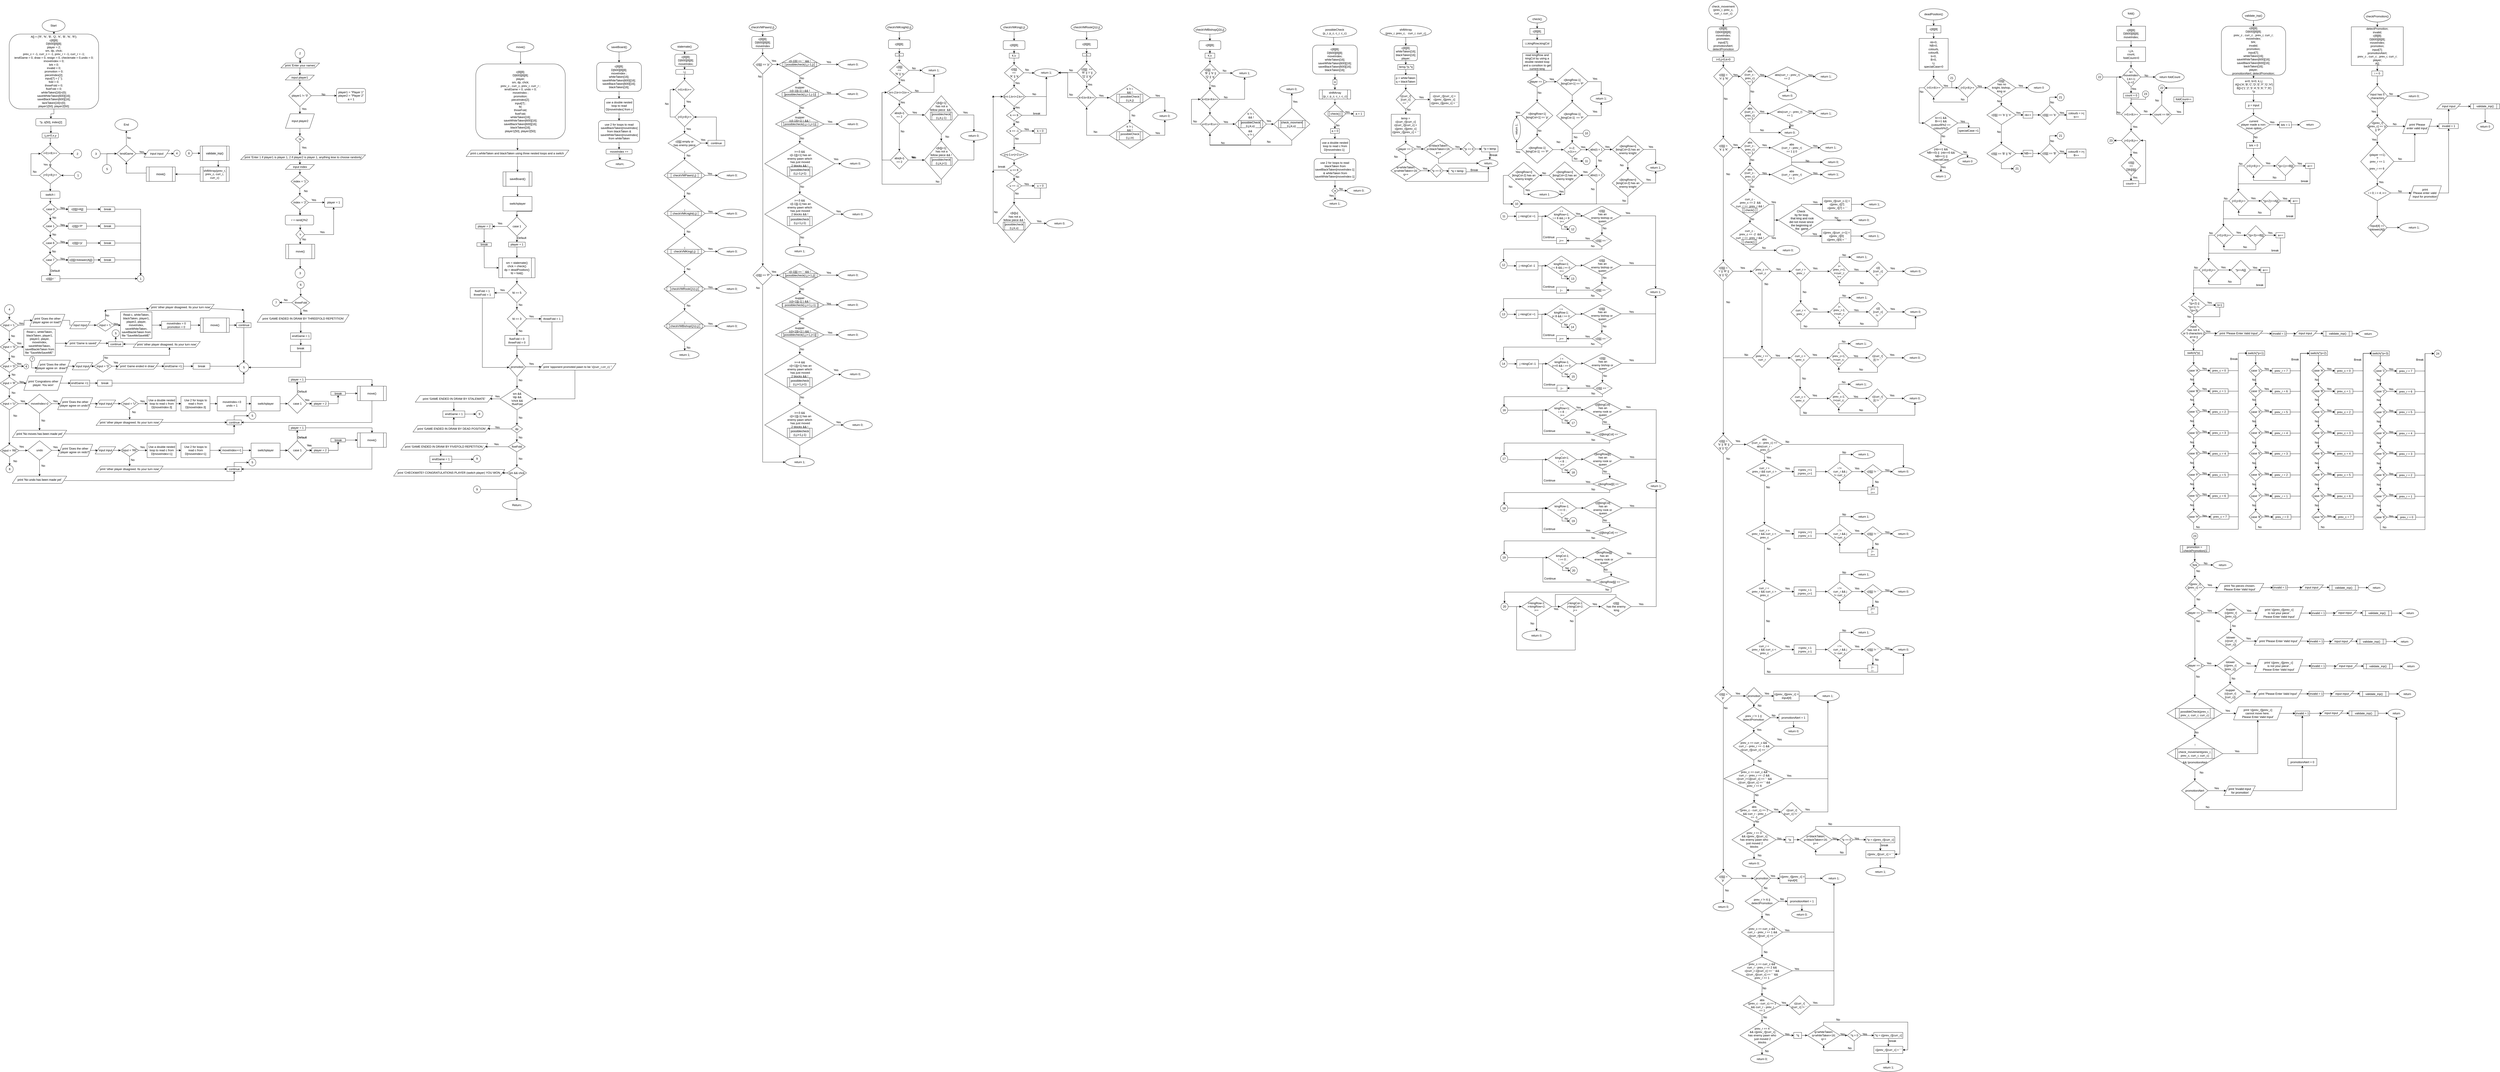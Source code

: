<mxfile version="14.1.8" type="device"><diagram id="C5RBs43oDa-KdzZeNtuy" name="Page-1"><mxGraphModel dx="11937" dy="10746" grid="1" gridSize="10" guides="1" tooltips="1" connect="1" arrows="1" fold="1" page="1" pageScale="1" pageWidth="827" pageHeight="1169" math="0" shadow="0"><root><mxCell id="WIyWlLk6GJQsqaUBKTNV-0"/><mxCell id="WIyWlLk6GJQsqaUBKTNV-1" parent="WIyWlLk6GJQsqaUBKTNV-0"/><mxCell id="6aYswnnwJCVSXQ_94tPq-6" value="" style="edgeStyle=orthogonalEdgeStyle;rounded=0;orthogonalLoop=1;jettySize=auto;html=1;" edge="1" parent="WIyWlLk6GJQsqaUBKTNV-1" source="WIyWlLk6GJQsqaUBKTNV-3" target="6aYswnnwJCVSXQ_94tPq-2"><mxGeometry relative="1" as="geometry"><Array as="points"><mxPoint x="-618" y="-3000"/><mxPoint x="-618" y="-3000"/></Array></mxGeometry></mxCell><mxCell id="WIyWlLk6GJQsqaUBKTNV-3" value="&lt;div&gt;*p,&amp;nbsp;&lt;span&gt;s[50], index[2]&lt;/span&gt;&lt;/div&gt;" style="rounded=1;whiteSpace=wrap;html=1;fontSize=12;glass=0;strokeWidth=1;shadow=0;" parent="WIyWlLk6GJQsqaUBKTNV-1" vertex="1"><mxGeometry x="-680" y="-3060" width="125" height="30" as="geometry"/></mxCell><mxCell id="WIyWlLk6GJQsqaUBKTNV-4" value="Yes" style="rounded=0;html=1;jettySize=auto;orthogonalLoop=1;fontSize=11;endArrow=block;endFill=0;endSize=8;strokeWidth=1;shadow=0;labelBackgroundColor=none;edgeStyle=orthogonalEdgeStyle;" parent="WIyWlLk6GJQsqaUBKTNV-1" source="WIyWlLk6GJQsqaUBKTNV-6" target="WIyWlLk6GJQsqaUBKTNV-10" edge="1"><mxGeometry y="20" relative="1" as="geometry"><mxPoint as="offset"/></mxGeometry></mxCell><mxCell id="6aYswnnwJCVSXQ_94tPq-106" value="" style="edgeStyle=orthogonalEdgeStyle;rounded=0;orthogonalLoop=1;jettySize=auto;html=1;" edge="1" parent="WIyWlLk6GJQsqaUBKTNV-1" source="WIyWlLk6GJQsqaUBKTNV-6" target="6aYswnnwJCVSXQ_94tPq-105"><mxGeometry relative="1" as="geometry"/></mxCell><mxCell id="WIyWlLk6GJQsqaUBKTNV-6" value="i=0;i&amp;lt;8;i++" style="rhombus;whiteSpace=wrap;html=1;shadow=0;fontFamily=Helvetica;fontSize=12;align=center;strokeWidth=1;spacing=6;spacingTop=-4;" parent="WIyWlLk6GJQsqaUBKTNV-1" vertex="1"><mxGeometry x="-660" y="-2950" width="80" height="70" as="geometry"/></mxCell><mxCell id="6aYswnnwJCVSXQ_94tPq-15" value="" style="edgeStyle=orthogonalEdgeStyle;rounded=0;orthogonalLoop=1;jettySize=auto;html=1;entryX=0;entryY=0.5;entryDx=0;entryDy=0;" edge="1" parent="WIyWlLk6GJQsqaUBKTNV-1" source="WIyWlLk6GJQsqaUBKTNV-10" target="WIyWlLk6GJQsqaUBKTNV-6"><mxGeometry relative="1" as="geometry"><mxPoint x="-740" y="-2825" as="targetPoint"/><Array as="points"><mxPoint x="-620" y="-2825"/><mxPoint x="-700" y="-2825"/><mxPoint x="-700" y="-2915"/></Array></mxGeometry></mxCell><mxCell id="6aYswnnwJCVSXQ_94tPq-20" value="" style="edgeStyle=orthogonalEdgeStyle;rounded=0;orthogonalLoop=1;jettySize=auto;html=1;" edge="1" parent="WIyWlLk6GJQsqaUBKTNV-1" source="WIyWlLk6GJQsqaUBKTNV-10" target="WIyWlLk6GJQsqaUBKTNV-11"><mxGeometry relative="1" as="geometry"/></mxCell><mxCell id="WIyWlLk6GJQsqaUBKTNV-10" value="j=0;j&amp;lt;8;j++" style="rhombus;whiteSpace=wrap;html=1;shadow=0;fontFamily=Helvetica;fontSize=12;align=center;strokeWidth=1;spacing=6;spacingTop=-4;" parent="WIyWlLk6GJQsqaUBKTNV-1" vertex="1"><mxGeometry x="-665" y="-2860" width="90" height="70" as="geometry"/></mxCell><mxCell id="6aYswnnwJCVSXQ_94tPq-64" style="edgeStyle=orthogonalEdgeStyle;rounded=0;orthogonalLoop=1;jettySize=auto;html=1;entryX=0.5;entryY=0;entryDx=0;entryDy=0;" edge="1" parent="WIyWlLk6GJQsqaUBKTNV-1" source="WIyWlLk6GJQsqaUBKTNV-11" target="6aYswnnwJCVSXQ_94tPq-22"><mxGeometry relative="1" as="geometry"/></mxCell><mxCell id="WIyWlLk6GJQsqaUBKTNV-11" value="switch i" style="rounded=1;whiteSpace=wrap;html=1;fontSize=12;glass=0;strokeWidth=1;shadow=0;" parent="WIyWlLk6GJQsqaUBKTNV-1" vertex="1"><mxGeometry x="-660" y="-2760" width="80" height="30" as="geometry"/></mxCell><mxCell id="6aYswnnwJCVSXQ_94tPq-9" value="" style="edgeStyle=orthogonalEdgeStyle;rounded=0;orthogonalLoop=1;jettySize=auto;html=1;" edge="1" parent="WIyWlLk6GJQsqaUBKTNV-1" target="6aYswnnwJCVSXQ_94tPq-8"><mxGeometry relative="1" as="geometry"><mxPoint x="-605" y="-3420" as="sourcePoint"/><Array as="points"><mxPoint x="-604.5" y="-3400"/><mxPoint x="-604.5" y="-3400"/></Array></mxGeometry></mxCell><mxCell id="6aYswnnwJCVSXQ_94tPq-0" value="Start" style="ellipse;whiteSpace=wrap;html=1;" vertex="1" parent="WIyWlLk6GJQsqaUBKTNV-1"><mxGeometry x="-653.75" y="-3470" width="95" height="50" as="geometry"/></mxCell><mxCell id="6aYswnnwJCVSXQ_94tPq-7" value="" style="edgeStyle=orthogonalEdgeStyle;rounded=0;orthogonalLoop=1;jettySize=auto;html=1;" edge="1" parent="WIyWlLk6GJQsqaUBKTNV-1" source="6aYswnnwJCVSXQ_94tPq-2" target="WIyWlLk6GJQsqaUBKTNV-6"><mxGeometry relative="1" as="geometry"/></mxCell><mxCell id="6aYswnnwJCVSXQ_94tPq-2" value="i,j,a=0,x,y" style="rounded=1;whiteSpace=wrap;html=1;" vertex="1" parent="WIyWlLk6GJQsqaUBKTNV-1"><mxGeometry x="-653.75" y="-3000" width="67.5" height="20" as="geometry"/></mxCell><mxCell id="6aYswnnwJCVSXQ_94tPq-11" value="" style="edgeStyle=orthogonalEdgeStyle;rounded=0;orthogonalLoop=1;jettySize=auto;html=1;" edge="1" parent="WIyWlLk6GJQsqaUBKTNV-1" source="6aYswnnwJCVSXQ_94tPq-8" target="WIyWlLk6GJQsqaUBKTNV-3"><mxGeometry relative="1" as="geometry"/></mxCell><mxCell id="6aYswnnwJCVSXQ_94tPq-8" value="&lt;div&gt;A[] = {'R', 'N', 'B', 'Q', 'K', 'B', 'N', 'R'};&lt;/div&gt;&lt;div&gt;c[8][8];&lt;/div&gt;&lt;div&gt;D[600][8][8];&lt;/div&gt;&lt;div&gt;player = 2;&lt;/div&gt;&lt;div&gt;sm, dp, chck;&lt;/div&gt;&lt;div&gt;prev_c = -1, curr_c = -1, prev_r = -1, curr_r = -1;&lt;/div&gt;&lt;div&gt;iendGame = 0, draw = 0, resign = 0, checkmate = 0,undo = 0;&lt;/div&gt;&lt;div&gt;imoveIndex = 0;&lt;/div&gt;&lt;div&gt;brk = 0;&lt;/div&gt;&lt;div&gt;invalid = 0;&lt;/div&gt;&lt;div&gt;promotion = 0;&lt;/div&gt;&lt;div&gt;pieceIndex[2];&lt;/div&gt;&lt;div&gt;input[7] = {' '};&lt;/div&gt;&lt;div&gt;fold = 0;&lt;/div&gt;&lt;div&gt;threeFold = 0;&lt;/div&gt;&lt;div&gt;fiveFold = 0;&lt;/div&gt;&lt;div&gt;whiteTaken[16]={0};&lt;/div&gt;&lt;div&gt;saveWhiteTaken[600][16];&lt;/div&gt;&lt;div&gt;saveBlackTaken[600][16];&lt;/div&gt;&lt;div&gt;lackTaken[16]={0};&lt;/div&gt;&lt;div&gt;player1[50], player2[50];&lt;/div&gt;" style="rounded=1;whiteSpace=wrap;html=1;" vertex="1" parent="WIyWlLk6GJQsqaUBKTNV-1"><mxGeometry x="-790" y="-3410" width="370" height="310" as="geometry"/></mxCell><mxCell id="6aYswnnwJCVSXQ_94tPq-14" value="No" style="text;html=1;align=center;verticalAlign=middle;resizable=0;points=[];autosize=1;" vertex="1" parent="WIyWlLk6GJQsqaUBKTNV-1"><mxGeometry x="-700" y="-2850" width="30" height="20" as="geometry"/></mxCell><mxCell id="6aYswnnwJCVSXQ_94tPq-35" value="" style="edgeStyle=orthogonalEdgeStyle;rounded=0;orthogonalLoop=1;jettySize=auto;html=1;" edge="1" parent="WIyWlLk6GJQsqaUBKTNV-1" source="6aYswnnwJCVSXQ_94tPq-21" target="6aYswnnwJCVSXQ_94tPq-29"><mxGeometry relative="1" as="geometry"/></mxCell><mxCell id="6aYswnnwJCVSXQ_94tPq-44" style="edgeStyle=orthogonalEdgeStyle;rounded=0;orthogonalLoop=1;jettySize=auto;html=1;entryX=0.5;entryY=0;entryDx=0;entryDy=0;" edge="1" parent="WIyWlLk6GJQsqaUBKTNV-1" source="6aYswnnwJCVSXQ_94tPq-21" target="6aYswnnwJCVSXQ_94tPq-24"><mxGeometry relative="1" as="geometry"/></mxCell><mxCell id="6aYswnnwJCVSXQ_94tPq-21" value="case 1" style="rhombus;whiteSpace=wrap;html=1;" vertex="1" parent="WIyWlLk6GJQsqaUBKTNV-1"><mxGeometry x="-650.62" y="-2640" width="61.25" height="50" as="geometry"/></mxCell><mxCell id="6aYswnnwJCVSXQ_94tPq-26" style="edgeStyle=orthogonalEdgeStyle;rounded=0;orthogonalLoop=1;jettySize=auto;html=1;entryX=0;entryY=0.5;entryDx=0;entryDy=0;" edge="1" parent="WIyWlLk6GJQsqaUBKTNV-1" source="6aYswnnwJCVSXQ_94tPq-22" target="6aYswnnwJCVSXQ_94tPq-25"><mxGeometry relative="1" as="geometry"/></mxCell><mxCell id="6aYswnnwJCVSXQ_94tPq-43" style="edgeStyle=orthogonalEdgeStyle;rounded=0;orthogonalLoop=1;jettySize=auto;html=1;entryX=0.5;entryY=0;entryDx=0;entryDy=0;" edge="1" parent="WIyWlLk6GJQsqaUBKTNV-1" source="6aYswnnwJCVSXQ_94tPq-22" target="6aYswnnwJCVSXQ_94tPq-21"><mxGeometry relative="1" as="geometry"/></mxCell><mxCell id="6aYswnnwJCVSXQ_94tPq-22" value="case 0" style="rhombus;whiteSpace=wrap;html=1;" vertex="1" parent="WIyWlLk6GJQsqaUBKTNV-1"><mxGeometry x="-651.25" y="-2710" width="62.5" height="50" as="geometry"/></mxCell><mxCell id="6aYswnnwJCVSXQ_94tPq-37" value="" style="edgeStyle=orthogonalEdgeStyle;rounded=0;orthogonalLoop=1;jettySize=auto;html=1;" edge="1" parent="WIyWlLk6GJQsqaUBKTNV-1" source="6aYswnnwJCVSXQ_94tPq-23" target="6aYswnnwJCVSXQ_94tPq-27"><mxGeometry relative="1" as="geometry"/></mxCell><mxCell id="6aYswnnwJCVSXQ_94tPq-46" style="edgeStyle=orthogonalEdgeStyle;rounded=0;orthogonalLoop=1;jettySize=auto;html=1;entryX=0.454;entryY=0.027;entryDx=0;entryDy=0;entryPerimeter=0;" edge="1" parent="WIyWlLk6GJQsqaUBKTNV-1" source="6aYswnnwJCVSXQ_94tPq-23" target="6aYswnnwJCVSXQ_94tPq-30"><mxGeometry relative="1" as="geometry"/></mxCell><mxCell id="6aYswnnwJCVSXQ_94tPq-23" value="case 7" style="rhombus;whiteSpace=wrap;html=1;" vertex="1" parent="WIyWlLk6GJQsqaUBKTNV-1"><mxGeometry x="-651.24" y="-2500" width="61.25" height="50" as="geometry"/></mxCell><mxCell id="6aYswnnwJCVSXQ_94tPq-36" value="" style="edgeStyle=orthogonalEdgeStyle;rounded=0;orthogonalLoop=1;jettySize=auto;html=1;" edge="1" parent="WIyWlLk6GJQsqaUBKTNV-1" source="6aYswnnwJCVSXQ_94tPq-24" target="6aYswnnwJCVSXQ_94tPq-28"><mxGeometry relative="1" as="geometry"/></mxCell><mxCell id="6aYswnnwJCVSXQ_94tPq-45" style="edgeStyle=orthogonalEdgeStyle;rounded=0;orthogonalLoop=1;jettySize=auto;html=1;entryX=0.5;entryY=0;entryDx=0;entryDy=0;" edge="1" parent="WIyWlLk6GJQsqaUBKTNV-1" source="6aYswnnwJCVSXQ_94tPq-24" target="6aYswnnwJCVSXQ_94tPq-23"><mxGeometry relative="1" as="geometry"/></mxCell><mxCell id="6aYswnnwJCVSXQ_94tPq-24" value="case 6" style="rhombus;whiteSpace=wrap;html=1;" vertex="1" parent="WIyWlLk6GJQsqaUBKTNV-1"><mxGeometry x="-651.87" y="-2570" width="62.5" height="50" as="geometry"/></mxCell><mxCell id="6aYswnnwJCVSXQ_94tPq-41" value="" style="edgeStyle=orthogonalEdgeStyle;rounded=0;orthogonalLoop=1;jettySize=auto;html=1;" edge="1" parent="WIyWlLk6GJQsqaUBKTNV-1" source="6aYswnnwJCVSXQ_94tPq-25" target="6aYswnnwJCVSXQ_94tPq-31"><mxGeometry relative="1" as="geometry"/></mxCell><mxCell id="6aYswnnwJCVSXQ_94tPq-25" value="c[i][j]=A[j]" style="rounded=1;whiteSpace=wrap;html=1;" vertex="1" parent="WIyWlLk6GJQsqaUBKTNV-1"><mxGeometry x="-546" y="-2697.5" width="76" height="25" as="geometry"/></mxCell><mxCell id="6aYswnnwJCVSXQ_94tPq-38" value="" style="edgeStyle=orthogonalEdgeStyle;rounded=0;orthogonalLoop=1;jettySize=auto;html=1;" edge="1" parent="WIyWlLk6GJQsqaUBKTNV-1" source="6aYswnnwJCVSXQ_94tPq-27" target="6aYswnnwJCVSXQ_94tPq-32"><mxGeometry relative="1" as="geometry"/></mxCell><mxCell id="6aYswnnwJCVSXQ_94tPq-27" value="c[i][j]=tolower(A[j])" style="rounded=1;whiteSpace=wrap;html=1;" vertex="1" parent="WIyWlLk6GJQsqaUBKTNV-1"><mxGeometry x="-546" y="-2487.5" width="106" height="25" as="geometry"/></mxCell><mxCell id="6aYswnnwJCVSXQ_94tPq-39" value="" style="edgeStyle=orthogonalEdgeStyle;rounded=0;orthogonalLoop=1;jettySize=auto;html=1;" edge="1" parent="WIyWlLk6GJQsqaUBKTNV-1" source="6aYswnnwJCVSXQ_94tPq-28" target="6aYswnnwJCVSXQ_94tPq-33"><mxGeometry relative="1" as="geometry"/></mxCell><mxCell id="6aYswnnwJCVSXQ_94tPq-28" value="c[i][j]='p'" style="rounded=1;whiteSpace=wrap;html=1;" vertex="1" parent="WIyWlLk6GJQsqaUBKTNV-1"><mxGeometry x="-546" y="-2557.5" width="76" height="25" as="geometry"/></mxCell><mxCell id="6aYswnnwJCVSXQ_94tPq-40" value="" style="edgeStyle=orthogonalEdgeStyle;rounded=0;orthogonalLoop=1;jettySize=auto;html=1;" edge="1" parent="WIyWlLk6GJQsqaUBKTNV-1" source="6aYswnnwJCVSXQ_94tPq-29" target="6aYswnnwJCVSXQ_94tPq-34"><mxGeometry relative="1" as="geometry"/></mxCell><mxCell id="6aYswnnwJCVSXQ_94tPq-29" value="c[i][j]='P'" style="rounded=1;whiteSpace=wrap;html=1;" vertex="1" parent="WIyWlLk6GJQsqaUBKTNV-1"><mxGeometry x="-546" y="-2627.5" width="76" height="25" as="geometry"/></mxCell><mxCell id="6aYswnnwJCVSXQ_94tPq-95" style="edgeStyle=orthogonalEdgeStyle;rounded=0;orthogonalLoop=1;jettySize=auto;html=1;entryX=0;entryY=0.5;entryDx=0;entryDy=0;" edge="1" parent="WIyWlLk6GJQsqaUBKTNV-1" source="6aYswnnwJCVSXQ_94tPq-30" target="6aYswnnwJCVSXQ_94tPq-57"><mxGeometry relative="1" as="geometry"/></mxCell><mxCell id="6aYswnnwJCVSXQ_94tPq-30" value="c[i][j]=' '" style="rounded=1;whiteSpace=wrap;html=1;" vertex="1" parent="WIyWlLk6GJQsqaUBKTNV-1"><mxGeometry x="-656" y="-2410" width="76" height="25" as="geometry"/></mxCell><mxCell id="6aYswnnwJCVSXQ_94tPq-96" style="edgeStyle=orthogonalEdgeStyle;rounded=0;orthogonalLoop=1;jettySize=auto;html=1;entryX=0.5;entryY=0;entryDx=0;entryDy=0;" edge="1" parent="WIyWlLk6GJQsqaUBKTNV-1" source="6aYswnnwJCVSXQ_94tPq-31" target="6aYswnnwJCVSXQ_94tPq-57"><mxGeometry relative="1" as="geometry"/></mxCell><mxCell id="6aYswnnwJCVSXQ_94tPq-31" value="break" style="rounded=1;whiteSpace=wrap;html=1;" vertex="1" parent="WIyWlLk6GJQsqaUBKTNV-1"><mxGeometry x="-413" y="-2695" width="60" height="20" as="geometry"/></mxCell><mxCell id="6aYswnnwJCVSXQ_94tPq-99" style="edgeStyle=orthogonalEdgeStyle;rounded=0;orthogonalLoop=1;jettySize=auto;html=1;entryX=0.5;entryY=0;entryDx=0;entryDy=0;" edge="1" parent="WIyWlLk6GJQsqaUBKTNV-1" source="6aYswnnwJCVSXQ_94tPq-32" target="6aYswnnwJCVSXQ_94tPq-57"><mxGeometry relative="1" as="geometry"/></mxCell><mxCell id="6aYswnnwJCVSXQ_94tPq-32" value="break" style="rounded=1;whiteSpace=wrap;html=1;" vertex="1" parent="WIyWlLk6GJQsqaUBKTNV-1"><mxGeometry x="-413" y="-2485" width="60" height="20" as="geometry"/></mxCell><mxCell id="6aYswnnwJCVSXQ_94tPq-98" style="edgeStyle=orthogonalEdgeStyle;rounded=0;orthogonalLoop=1;jettySize=auto;html=1;entryX=0.5;entryY=0;entryDx=0;entryDy=0;" edge="1" parent="WIyWlLk6GJQsqaUBKTNV-1" source="6aYswnnwJCVSXQ_94tPq-33" target="6aYswnnwJCVSXQ_94tPq-57"><mxGeometry relative="1" as="geometry"/></mxCell><mxCell id="6aYswnnwJCVSXQ_94tPq-33" value="break" style="rounded=1;whiteSpace=wrap;html=1;" vertex="1" parent="WIyWlLk6GJQsqaUBKTNV-1"><mxGeometry x="-413" y="-2555" width="60" height="20" as="geometry"/></mxCell><mxCell id="6aYswnnwJCVSXQ_94tPq-97" style="edgeStyle=orthogonalEdgeStyle;rounded=0;orthogonalLoop=1;jettySize=auto;html=1;entryX=0.5;entryY=0;entryDx=0;entryDy=0;" edge="1" parent="WIyWlLk6GJQsqaUBKTNV-1" source="6aYswnnwJCVSXQ_94tPq-34" target="6aYswnnwJCVSXQ_94tPq-57"><mxGeometry relative="1" as="geometry"/></mxCell><mxCell id="6aYswnnwJCVSXQ_94tPq-34" value="break" style="rounded=1;whiteSpace=wrap;html=1;" vertex="1" parent="WIyWlLk6GJQsqaUBKTNV-1"><mxGeometry x="-413" y="-2625" width="60" height="20" as="geometry"/></mxCell><mxCell id="6aYswnnwJCVSXQ_94tPq-47" value="Yes" style="text;html=1;align=center;verticalAlign=middle;resizable=0;points=[];autosize=1;" vertex="1" parent="WIyWlLk6GJQsqaUBKTNV-1"><mxGeometry x="-585" y="-2700" width="30" height="20" as="geometry"/></mxCell><mxCell id="6aYswnnwJCVSXQ_94tPq-48" value="Yes" style="text;html=1;align=center;verticalAlign=middle;resizable=0;points=[];autosize=1;" vertex="1" parent="WIyWlLk6GJQsqaUBKTNV-1"><mxGeometry x="-585" y="-2630" width="30" height="20" as="geometry"/></mxCell><mxCell id="6aYswnnwJCVSXQ_94tPq-49" value="Yes" style="text;html=1;align=center;verticalAlign=middle;resizable=0;points=[];autosize=1;" vertex="1" parent="WIyWlLk6GJQsqaUBKTNV-1"><mxGeometry x="-585" y="-2560" width="30" height="20" as="geometry"/></mxCell><mxCell id="6aYswnnwJCVSXQ_94tPq-51" value="Yes" style="text;html=1;align=center;verticalAlign=middle;resizable=0;points=[];autosize=1;" vertex="1" parent="WIyWlLk6GJQsqaUBKTNV-1"><mxGeometry x="-585" y="-2490" width="30" height="20" as="geometry"/></mxCell><mxCell id="6aYswnnwJCVSXQ_94tPq-52" value="No" style="text;html=1;align=center;verticalAlign=middle;resizable=0;points=[];autosize=1;" vertex="1" parent="WIyWlLk6GJQsqaUBKTNV-1"><mxGeometry x="-620" y="-2520" width="30" height="20" as="geometry"/></mxCell><mxCell id="6aYswnnwJCVSXQ_94tPq-54" value="No" style="text;html=1;align=center;verticalAlign=middle;resizable=0;points=[];autosize=1;" vertex="1" parent="WIyWlLk6GJQsqaUBKTNV-1"><mxGeometry x="-619.37" y="-2660" width="30" height="20" as="geometry"/></mxCell><mxCell id="6aYswnnwJCVSXQ_94tPq-55" value="No" style="text;html=1;align=center;verticalAlign=middle;resizable=0;points=[];autosize=1;" vertex="1" parent="WIyWlLk6GJQsqaUBKTNV-1"><mxGeometry x="-619.37" y="-2590" width="30" height="20" as="geometry"/></mxCell><mxCell id="6aYswnnwJCVSXQ_94tPq-56" value="Default" style="text;html=1;align=center;verticalAlign=middle;resizable=0;points=[];autosize=1;" vertex="1" parent="WIyWlLk6GJQsqaUBKTNV-1"><mxGeometry x="-625" y="-2440" width="50" height="20" as="geometry"/></mxCell><mxCell id="6aYswnnwJCVSXQ_94tPq-57" value="1" style="ellipse;whiteSpace=wrap;html=1;aspect=fixed;" vertex="1" parent="WIyWlLk6GJQsqaUBKTNV-1"><mxGeometry x="-260" y="-2411.25" width="27.5" height="27.5" as="geometry"/></mxCell><mxCell id="6aYswnnwJCVSXQ_94tPq-80" value="" style="edgeStyle=orthogonalEdgeStyle;rounded=0;orthogonalLoop=1;jettySize=auto;html=1;" edge="1" parent="WIyWlLk6GJQsqaUBKTNV-1" source="6aYswnnwJCVSXQ_94tPq-74" target="6aYswnnwJCVSXQ_94tPq-77"><mxGeometry relative="1" as="geometry"/></mxCell><mxCell id="6aYswnnwJCVSXQ_94tPq-87" style="edgeStyle=orthogonalEdgeStyle;rounded=0;orthogonalLoop=1;jettySize=auto;html=1;" edge="1" parent="WIyWlLk6GJQsqaUBKTNV-1" source="6aYswnnwJCVSXQ_94tPq-74"><mxGeometry relative="1" as="geometry"><mxPoint x="-305.5" y="-3010" as="targetPoint"/><Array as="points"><mxPoint x="-305.5" y="-2980"/><mxPoint x="-305.5" y="-2980"/></Array></mxGeometry></mxCell><mxCell id="6aYswnnwJCVSXQ_94tPq-74" value="!endGame" style="rhombus;whiteSpace=wrap;html=1;" vertex="1" parent="WIyWlLk6GJQsqaUBKTNV-1"><mxGeometry x="-345.5" y="-2950" width="80" height="70" as="geometry"/></mxCell><mxCell id="6aYswnnwJCVSXQ_94tPq-82" style="edgeStyle=orthogonalEdgeStyle;rounded=0;orthogonalLoop=1;jettySize=auto;html=1;" edge="1" parent="WIyWlLk6GJQsqaUBKTNV-1"><mxGeometry relative="1" as="geometry"><mxPoint x="74.5" y="-2860" as="targetPoint"/><mxPoint x="34.5" y="-2915" as="sourcePoint"/></mxGeometry></mxCell><mxCell id="6aYswnnwJCVSXQ_94tPq-77" value="input input" style="shape=parallelogram;perimeter=parallelogramPerimeter;whiteSpace=wrap;html=1;fixedSize=1;" vertex="1" parent="WIyWlLk6GJQsqaUBKTNV-1"><mxGeometry x="-232.5" y="-2930" width="105" height="30" as="geometry"/></mxCell><mxCell id="6aYswnnwJCVSXQ_94tPq-85" value="" style="edgeStyle=orthogonalEdgeStyle;rounded=0;orthogonalLoop=1;jettySize=auto;html=1;" edge="1" parent="WIyWlLk6GJQsqaUBKTNV-1" source="6aYswnnwJCVSXQ_94tPq-83"><mxGeometry relative="1" as="geometry"><mxPoint x="-220" y="-2834.917" as="targetPoint"/></mxGeometry></mxCell><mxCell id="6aYswnnwJCVSXQ_94tPq-86" style="edgeStyle=orthogonalEdgeStyle;rounded=0;orthogonalLoop=1;jettySize=auto;html=1;entryX=0.5;entryY=1;entryDx=0;entryDy=0;" edge="1" parent="WIyWlLk6GJQsqaUBKTNV-1" target="6aYswnnwJCVSXQ_94tPq-74"><mxGeometry relative="1" as="geometry"><mxPoint x="-124.24" y="-2834.917" as="sourcePoint"/></mxGeometry></mxCell><mxCell id="6aYswnnwJCVSXQ_94tPq-88" value="End" style="ellipse;whiteSpace=wrap;html=1;" vertex="1" parent="WIyWlLk6GJQsqaUBKTNV-1"><mxGeometry x="-353" y="-3060" width="95" height="50" as="geometry"/></mxCell><mxCell id="6aYswnnwJCVSXQ_94tPq-89" value="Yes&lt;br&gt;" style="text;html=1;align=center;verticalAlign=middle;resizable=0;points=[];autosize=1;" vertex="1" parent="WIyWlLk6GJQsqaUBKTNV-1"><mxGeometry x="-258" y="-2932" width="30" height="20" as="geometry"/></mxCell><mxCell id="6aYswnnwJCVSXQ_94tPq-90" value="No" style="text;html=1;align=center;verticalAlign=middle;resizable=0;points=[];autosize=1;" vertex="1" parent="WIyWlLk6GJQsqaUBKTNV-1"><mxGeometry x="-310.5" y="-2990" width="30" height="20" as="geometry"/></mxCell><mxCell id="6aYswnnwJCVSXQ_94tPq-100" value="&#10;&#10;&lt;span style=&quot;color: rgb(0, 0, 0); font-family: helvetica; font-size: 12px; font-style: normal; font-weight: 400; letter-spacing: normal; text-align: center; text-indent: 0px; text-transform: none; word-spacing: 0px; background-color: rgb(248, 249, 250); display: inline; float: none;&quot;&gt;validate_inp()&lt;/span&gt;&#10;&#10;" style="shape=process;whiteSpace=wrap;html=1;backgroundOutline=1;size=0.083;" vertex="1" parent="WIyWlLk6GJQsqaUBKTNV-1"><mxGeometry y="-2946.5" width="120" height="60" as="geometry"/></mxCell><mxCell id="6aYswnnwJCVSXQ_94tPq-101" value="&#10;&#10;&lt;span style=&quot;color: rgb(0, 0, 0); font-family: helvetica; font-size: 12px; font-style: normal; font-weight: 400; letter-spacing: normal; text-align: center; text-indent: 0px; text-transform: none; word-spacing: 0px; background-color: rgb(248, 249, 250); display: inline; float: none;&quot;&gt;move()&lt;/span&gt;&#10;&#10;" style="shape=process;whiteSpace=wrap;html=1;backgroundOutline=1;" vertex="1" parent="WIyWlLk6GJQsqaUBKTNV-1"><mxGeometry x="-223" y="-2860" width="120" height="60" as="geometry"/></mxCell><mxCell id="6aYswnnwJCVSXQ_94tPq-103" style="edgeStyle=orthogonalEdgeStyle;rounded=0;orthogonalLoop=1;jettySize=auto;html=1;entryX=1;entryY=0.5;entryDx=0;entryDy=0;" edge="1" parent="WIyWlLk6GJQsqaUBKTNV-1" source="6aYswnnwJCVSXQ_94tPq-102" target="6aYswnnwJCVSXQ_94tPq-101"><mxGeometry relative="1" as="geometry"/></mxCell><mxCell id="6aYswnnwJCVSXQ_94tPq-102" value="&#10;&#10;&lt;div&gt;&amp;nbsp; &amp;nbsp; &amp;nbsp; &amp;nbsp; shiftArray(prev_r, prev_c, curr_r, curr_c)&lt;/div&gt;&lt;div&gt;&lt;br style=&quot;color: rgb(0, 0, 0); font-family: helvetica; font-size: 12px; font-style: normal; font-weight: 400; letter-spacing: normal; text-align: center; text-indent: 0px; text-transform: none; word-spacing: 0px; background-color: rgb(248, 249, 250);&quot;&gt;&#10;&#10;&lt;/div&gt;" style="shape=process;whiteSpace=wrap;html=1;backgroundOutline=1;" vertex="1" parent="WIyWlLk6GJQsqaUBKTNV-1"><mxGeometry y="-2860" width="120" height="60" as="geometry"/></mxCell><mxCell id="6aYswnnwJCVSXQ_94tPq-107" value="" style="edgeStyle=orthogonalEdgeStyle;rounded=0;orthogonalLoop=1;jettySize=auto;html=1;" edge="1" parent="WIyWlLk6GJQsqaUBKTNV-1" source="6aYswnnwJCVSXQ_94tPq-104" target="6aYswnnwJCVSXQ_94tPq-74"><mxGeometry relative="1" as="geometry"/></mxCell><mxCell id="6aYswnnwJCVSXQ_94tPq-104" value="3" style="ellipse;whiteSpace=wrap;html=1;aspect=fixed;" vertex="1" parent="WIyWlLk6GJQsqaUBKTNV-1"><mxGeometry x="-450.5" y="-2933.25" width="37.5" height="37.5" as="geometry"/></mxCell><mxCell id="6aYswnnwJCVSXQ_94tPq-105" value="2" style="ellipse;whiteSpace=wrap;html=1;aspect=fixed;" vertex="1" parent="WIyWlLk6GJQsqaUBKTNV-1"><mxGeometry x="-525.5" y="-2932" width="35" height="35" as="geometry"/></mxCell><mxCell id="6aYswnnwJCVSXQ_94tPq-124" value="" style="edgeStyle=orthogonalEdgeStyle;rounded=0;orthogonalLoop=1;jettySize=auto;html=1;" edge="1" parent="WIyWlLk6GJQsqaUBKTNV-1" source="6aYswnnwJCVSXQ_94tPq-108" target="6aYswnnwJCVSXQ_94tPq-109"><mxGeometry relative="1" as="geometry"/></mxCell><mxCell id="6aYswnnwJCVSXQ_94tPq-108" value="2" style="ellipse;whiteSpace=wrap;html=1;aspect=fixed;" vertex="1" parent="WIyWlLk6GJQsqaUBKTNV-1"><mxGeometry x="392.5" y="-3350" width="40" height="40" as="geometry"/></mxCell><mxCell id="6aYswnnwJCVSXQ_94tPq-126" value="" style="edgeStyle=orthogonalEdgeStyle;rounded=0;orthogonalLoop=1;jettySize=auto;html=1;" edge="1" parent="WIyWlLk6GJQsqaUBKTNV-1" source="6aYswnnwJCVSXQ_94tPq-109" target="6aYswnnwJCVSXQ_94tPq-110"><mxGeometry relative="1" as="geometry"/></mxCell><mxCell id="6aYswnnwJCVSXQ_94tPq-109" value="input player1" style="shape=parallelogram;perimeter=parallelogramPerimeter;whiteSpace=wrap;html=1;fixedSize=1;" vertex="1" parent="WIyWlLk6GJQsqaUBKTNV-1"><mxGeometry x="352" y="-3240" width="120" height="20" as="geometry"/></mxCell><mxCell id="6aYswnnwJCVSXQ_94tPq-127" value="" style="edgeStyle=orthogonalEdgeStyle;rounded=0;orthogonalLoop=1;jettySize=auto;html=1;" edge="1" parent="WIyWlLk6GJQsqaUBKTNV-1" source="6aYswnnwJCVSXQ_94tPq-110" target="6aYswnnwJCVSXQ_94tPq-111"><mxGeometry relative="1" as="geometry"/></mxCell><mxCell id="6aYswnnwJCVSXQ_94tPq-128" value="" style="edgeStyle=orthogonalEdgeStyle;rounded=0;orthogonalLoop=1;jettySize=auto;html=1;" edge="1" parent="WIyWlLk6GJQsqaUBKTNV-1" source="6aYswnnwJCVSXQ_94tPq-110" target="6aYswnnwJCVSXQ_94tPq-112"><mxGeometry relative="1" as="geometry"/></mxCell><mxCell id="6aYswnnwJCVSXQ_94tPq-110" value="player1 != '0'" style="rhombus;whiteSpace=wrap;html=1;" vertex="1" parent="WIyWlLk6GJQsqaUBKTNV-1"><mxGeometry x="366" y="-3200" width="93" height="90" as="geometry"/></mxCell><mxCell id="6aYswnnwJCVSXQ_94tPq-131" style="edgeStyle=orthogonalEdgeStyle;rounded=0;orthogonalLoop=1;jettySize=auto;html=1;entryX=0.5;entryY=0;entryDx=0;entryDy=0;" edge="1" parent="WIyWlLk6GJQsqaUBKTNV-1" source="6aYswnnwJCVSXQ_94tPq-111" target="6aYswnnwJCVSXQ_94tPq-113"><mxGeometry relative="1" as="geometry"/></mxCell><mxCell id="6aYswnnwJCVSXQ_94tPq-111" value="input player2" style="shape=parallelogram;perimeter=parallelogramPerimeter;whiteSpace=wrap;html=1;fixedSize=1;" vertex="1" parent="WIyWlLk6GJQsqaUBKTNV-1"><mxGeometry x="352.5" y="-3080" width="120" height="60" as="geometry"/></mxCell><mxCell id="6aYswnnwJCVSXQ_94tPq-112" value="player1 = &quot;Player 1&quot;&lt;br&gt;player2 = &quot;Player 2&quot;&lt;br&gt;a = 1" style="rounded=1;whiteSpace=wrap;html=1;" vertex="1" parent="WIyWlLk6GJQsqaUBKTNV-1"><mxGeometry x="564" y="-3185" width="120" height="60" as="geometry"/></mxCell><mxCell id="6aYswnnwJCVSXQ_94tPq-132" style="edgeStyle=orthogonalEdgeStyle;rounded=0;orthogonalLoop=1;jettySize=auto;html=1;entryX=0.5;entryY=0;entryDx=0;entryDy=0;" edge="1" parent="WIyWlLk6GJQsqaUBKTNV-1" source="6aYswnnwJCVSXQ_94tPq-113" target="6aYswnnwJCVSXQ_94tPq-114"><mxGeometry relative="1" as="geometry"/></mxCell><mxCell id="6aYswnnwJCVSXQ_94tPq-113" value="!a" style="rhombus;whiteSpace=wrap;html=1;" vertex="1" parent="WIyWlLk6GJQsqaUBKTNV-1"><mxGeometry x="393.75" y="-2990" width="36.5" height="30" as="geometry"/></mxCell><mxCell id="6aYswnnwJCVSXQ_94tPq-133" style="edgeStyle=orthogonalEdgeStyle;rounded=0;orthogonalLoop=1;jettySize=auto;html=1;entryX=0.5;entryY=0;entryDx=0;entryDy=0;" edge="1" parent="WIyWlLk6GJQsqaUBKTNV-1" source="6aYswnnwJCVSXQ_94tPq-114" target="6aYswnnwJCVSXQ_94tPq-115"><mxGeometry relative="1" as="geometry"/></mxCell><mxCell id="6aYswnnwJCVSXQ_94tPq-114" value="input index" style="shape=parallelogram;perimeter=parallelogramPerimeter;whiteSpace=wrap;html=1;fixedSize=1;" vertex="1" parent="WIyWlLk6GJQsqaUBKTNV-1"><mxGeometry x="352.5" y="-2870" width="120" height="20" as="geometry"/></mxCell><mxCell id="6aYswnnwJCVSXQ_94tPq-135" style="edgeStyle=orthogonalEdgeStyle;rounded=0;orthogonalLoop=1;jettySize=auto;html=1;entryX=0.5;entryY=0;entryDx=0;entryDy=0;" edge="1" parent="WIyWlLk6GJQsqaUBKTNV-1" source="6aYswnnwJCVSXQ_94tPq-115" target="6aYswnnwJCVSXQ_94tPq-117"><mxGeometry relative="1" as="geometry"/></mxCell><mxCell id="6aYswnnwJCVSXQ_94tPq-115" value="index = '1'" style="rhombus;whiteSpace=wrap;html=1;" vertex="1" parent="WIyWlLk6GJQsqaUBKTNV-1"><mxGeometry x="375.5" y="-2830" width="73" height="60" as="geometry"/></mxCell><mxCell id="6aYswnnwJCVSXQ_94tPq-136" value="" style="edgeStyle=orthogonalEdgeStyle;rounded=0;orthogonalLoop=1;jettySize=auto;html=1;" edge="1" parent="WIyWlLk6GJQsqaUBKTNV-1" source="6aYswnnwJCVSXQ_94tPq-117" target="6aYswnnwJCVSXQ_94tPq-121"><mxGeometry relative="1" as="geometry"/></mxCell><mxCell id="6aYswnnwJCVSXQ_94tPq-140" value="" style="edgeStyle=orthogonalEdgeStyle;rounded=0;orthogonalLoop=1;jettySize=auto;html=1;" edge="1" parent="WIyWlLk6GJQsqaUBKTNV-1" source="6aYswnnwJCVSXQ_94tPq-117" target="6aYswnnwJCVSXQ_94tPq-119"><mxGeometry relative="1" as="geometry"/></mxCell><mxCell id="6aYswnnwJCVSXQ_94tPq-117" value="index = '2'" style="rhombus;whiteSpace=wrap;html=1;" vertex="1" parent="WIyWlLk6GJQsqaUBKTNV-1"><mxGeometry x="375.5" y="-2743" width="73" height="60" as="geometry"/></mxCell><mxCell id="6aYswnnwJCVSXQ_94tPq-119" value="player = 1" style="rounded=1;whiteSpace=wrap;html=1;" vertex="1" parent="WIyWlLk6GJQsqaUBKTNV-1"><mxGeometry x="514.25" y="-2733" width="75.5" height="40" as="geometry"/></mxCell><mxCell id="6aYswnnwJCVSXQ_94tPq-120" value="r = rand()%2" style="rounded=1;whiteSpace=wrap;html=1;" vertex="1" parent="WIyWlLk6GJQsqaUBKTNV-1"><mxGeometry x="352" y="-2660" width="117.5" height="40" as="geometry"/></mxCell><mxCell id="6aYswnnwJCVSXQ_94tPq-138" value="" style="edgeStyle=orthogonalEdgeStyle;rounded=0;orthogonalLoop=1;jettySize=auto;html=1;" edge="1" parent="WIyWlLk6GJQsqaUBKTNV-1" source="6aYswnnwJCVSXQ_94tPq-121" target="6aYswnnwJCVSXQ_94tPq-122"><mxGeometry relative="1" as="geometry"/></mxCell><mxCell id="6aYswnnwJCVSXQ_94tPq-141" style="edgeStyle=orthogonalEdgeStyle;rounded=0;orthogonalLoop=1;jettySize=auto;html=1;entryX=0.5;entryY=1;entryDx=0;entryDy=0;" edge="1" parent="WIyWlLk6GJQsqaUBKTNV-1" source="6aYswnnwJCVSXQ_94tPq-121" target="6aYswnnwJCVSXQ_94tPq-119"><mxGeometry relative="1" as="geometry"/></mxCell><mxCell id="6aYswnnwJCVSXQ_94tPq-121" value="!r" style="rhombus;whiteSpace=wrap;html=1;" vertex="1" parent="WIyWlLk6GJQsqaUBKTNV-1"><mxGeometry x="395.5" y="-2600" width="36.5" height="40" as="geometry"/></mxCell><mxCell id="6aYswnnwJCVSXQ_94tPq-139" value="" style="edgeStyle=orthogonalEdgeStyle;rounded=0;orthogonalLoop=1;jettySize=auto;html=1;" edge="1" parent="WIyWlLk6GJQsqaUBKTNV-1" source="6aYswnnwJCVSXQ_94tPq-122"><mxGeometry relative="1" as="geometry"><mxPoint x="413.75" y="-2440" as="targetPoint"/></mxGeometry></mxCell><mxCell id="6aYswnnwJCVSXQ_94tPq-122" value="move()" style="shape=process;whiteSpace=wrap;html=1;backgroundOutline=1;" vertex="1" parent="WIyWlLk6GJQsqaUBKTNV-1"><mxGeometry x="353.75" y="-2540" width="120" height="60" as="geometry"/></mxCell><mxCell id="6aYswnnwJCVSXQ_94tPq-123" value="3" style="ellipse;whiteSpace=wrap;html=1;" vertex="1" parent="WIyWlLk6GJQsqaUBKTNV-1"><mxGeometry x="392.5" y="-2440" width="40.5" height="40" as="geometry"/></mxCell><mxCell id="6aYswnnwJCVSXQ_94tPq-137" value="" style="endArrow=classic;html=1;" edge="1" parent="WIyWlLk6GJQsqaUBKTNV-1"><mxGeometry width="50" height="50" relative="1" as="geometry"><mxPoint x="413.46" y="-2680" as="sourcePoint"/><mxPoint x="413.33" y="-2660" as="targetPoint"/><Array as="points"><mxPoint x="413.25" y="-2660"/></Array></mxGeometry></mxCell><mxCell id="6aYswnnwJCVSXQ_94tPq-143" value="Yes" style="text;html=1;strokeColor=none;fillColor=none;align=center;verticalAlign=middle;whiteSpace=wrap;rounded=0;" vertex="1" parent="WIyWlLk6GJQsqaUBKTNV-1"><mxGeometry x="484.75" y="-2600" width="40" height="20" as="geometry"/></mxCell><mxCell id="6aYswnnwJCVSXQ_94tPq-144" value="Yes" style="text;html=1;strokeColor=none;fillColor=none;align=center;verticalAlign=middle;whiteSpace=wrap;rounded=0;" vertex="1" parent="WIyWlLk6GJQsqaUBKTNV-1"><mxGeometry x="450.25" y="-2733" width="40" height="20" as="geometry"/></mxCell><mxCell id="6aYswnnwJCVSXQ_94tPq-145" value="Yes" style="text;html=1;strokeColor=none;fillColor=none;align=center;verticalAlign=middle;whiteSpace=wrap;rounded=0;" vertex="1" parent="WIyWlLk6GJQsqaUBKTNV-1"><mxGeometry x="410.25" y="-2950" width="40" height="20" as="geometry"/></mxCell><mxCell id="6aYswnnwJCVSXQ_94tPq-146" value="Yes" style="text;html=1;strokeColor=none;fillColor=none;align=center;verticalAlign=middle;whiteSpace=wrap;rounded=0;" vertex="1" parent="WIyWlLk6GJQsqaUBKTNV-1"><mxGeometry x="410.25" y="-3110" width="40" height="20" as="geometry"/></mxCell><mxCell id="6aYswnnwJCVSXQ_94tPq-148" value="No" style="text;html=1;strokeColor=none;fillColor=none;align=center;verticalAlign=middle;whiteSpace=wrap;rounded=0;" vertex="1" parent="WIyWlLk6GJQsqaUBKTNV-1"><mxGeometry x="410.25" y="-2570" width="40" height="20" as="geometry"/></mxCell><mxCell id="6aYswnnwJCVSXQ_94tPq-149" value="No" style="text;html=1;strokeColor=none;fillColor=none;align=center;verticalAlign=middle;whiteSpace=wrap;rounded=0;" vertex="1" parent="WIyWlLk6GJQsqaUBKTNV-1"><mxGeometry x="417.25" y="-2770" width="40" height="20" as="geometry"/></mxCell><mxCell id="6aYswnnwJCVSXQ_94tPq-150" value="No" style="text;html=1;strokeColor=none;fillColor=none;align=center;verticalAlign=middle;whiteSpace=wrap;rounded=0;" vertex="1" parent="WIyWlLk6GJQsqaUBKTNV-1"><mxGeometry x="490.25" y="-3170" width="40" height="20" as="geometry"/></mxCell><mxCell id="6aYswnnwJCVSXQ_94tPq-162" value="4" style="ellipse;whiteSpace=wrap;html=1;aspect=fixed;" vertex="1" parent="WIyWlLk6GJQsqaUBKTNV-1"><mxGeometry x="-110" y="-2930" width="27" height="27" as="geometry"/></mxCell><mxCell id="6aYswnnwJCVSXQ_94tPq-168" value="" style="edgeStyle=orthogonalEdgeStyle;rounded=0;orthogonalLoop=1;jettySize=auto;html=1;" edge="1" parent="WIyWlLk6GJQsqaUBKTNV-1" source="6aYswnnwJCVSXQ_94tPq-164" target="6aYswnnwJCVSXQ_94tPq-100"><mxGeometry relative="1" as="geometry"/></mxCell><mxCell id="6aYswnnwJCVSXQ_94tPq-164" value="8" style="ellipse;whiteSpace=wrap;html=1;aspect=fixed;" vertex="1" parent="WIyWlLk6GJQsqaUBKTNV-1"><mxGeometry x="-60" y="-2930" width="27" height="27" as="geometry"/></mxCell><mxCell id="6aYswnnwJCVSXQ_94tPq-167" value="" style="endArrow=classic;html=1;exitX=1;exitY=0.5;exitDx=0;exitDy=0;" edge="1" parent="WIyWlLk6GJQsqaUBKTNV-1" source="6aYswnnwJCVSXQ_94tPq-77"><mxGeometry width="50" height="50" relative="1" as="geometry"><mxPoint x="-130" y="-2915" as="sourcePoint"/><mxPoint x="-110" y="-2915.24" as="targetPoint"/></mxGeometry></mxCell><mxCell id="6aYswnnwJCVSXQ_94tPq-171" value="" style="edgeStyle=orthogonalEdgeStyle;rounded=0;orthogonalLoop=1;jettySize=auto;html=1;" edge="1" parent="WIyWlLk6GJQsqaUBKTNV-1" source="6aYswnnwJCVSXQ_94tPq-169" target="6aYswnnwJCVSXQ_94tPq-170"><mxGeometry relative="1" as="geometry"/></mxCell><mxCell id="6aYswnnwJCVSXQ_94tPq-169" value="4" style="ellipse;whiteSpace=wrap;html=1;aspect=fixed;" vertex="1" parent="WIyWlLk6GJQsqaUBKTNV-1"><mxGeometry x="-809.5" y="-2290" width="40" height="40" as="geometry"/></mxCell><mxCell id="6aYswnnwJCVSXQ_94tPq-194" value="" style="edgeStyle=orthogonalEdgeStyle;rounded=0;orthogonalLoop=1;jettySize=auto;html=1;" edge="1" parent="WIyWlLk6GJQsqaUBKTNV-1" source="6aYswnnwJCVSXQ_94tPq-170" target="6aYswnnwJCVSXQ_94tPq-186"><mxGeometry relative="1" as="geometry"/></mxCell><mxCell id="6aYswnnwJCVSXQ_94tPq-196" value="" style="edgeStyle=orthogonalEdgeStyle;rounded=0;orthogonalLoop=1;jettySize=auto;html=1;" edge="1" parent="WIyWlLk6GJQsqaUBKTNV-1" source="6aYswnnwJCVSXQ_94tPq-216" target="6aYswnnwJCVSXQ_94tPq-195"><mxGeometry relative="1" as="geometry"/></mxCell><mxCell id="6aYswnnwJCVSXQ_94tPq-170" value="input = 'L'" style="rhombus;whiteSpace=wrap;html=1;" vertex="1" parent="WIyWlLk6GJQsqaUBKTNV-1"><mxGeometry x="-827" y="-2230" width="75" height="50" as="geometry"/></mxCell><mxCell id="6aYswnnwJCVSXQ_94tPq-179" style="edgeStyle=orthogonalEdgeStyle;rounded=0;orthogonalLoop=1;jettySize=auto;html=1;entryX=0;entryY=0.5;entryDx=0;entryDy=0;" edge="1" parent="WIyWlLk6GJQsqaUBKTNV-1" source="6aYswnnwJCVSXQ_94tPq-174" target="6aYswnnwJCVSXQ_94tPq-176"><mxGeometry relative="1" as="geometry"/></mxCell><mxCell id="6aYswnnwJCVSXQ_94tPq-174" value="Read c, whiteTaken, blackTaken, player1, player2, player, moveIndex, saveWhiteTaken, saveBlackkTaken from file &quot;SaveMeSaveME&quot;&amp;nbsp;" style="whiteSpace=wrap;html=1;" vertex="1" parent="WIyWlLk6GJQsqaUBKTNV-1"><mxGeometry x="-329.5" y="-2260" width="130" height="110" as="geometry"/></mxCell><mxCell id="6aYswnnwJCVSXQ_94tPq-180" style="edgeStyle=orthogonalEdgeStyle;rounded=0;orthogonalLoop=1;jettySize=auto;html=1;" edge="1" parent="WIyWlLk6GJQsqaUBKTNV-1" source="6aYswnnwJCVSXQ_94tPq-176"><mxGeometry relative="1" as="geometry"><mxPoint x="0.5" y="-2205" as="targetPoint"/></mxGeometry></mxCell><mxCell id="6aYswnnwJCVSXQ_94tPq-176" value="moveIndex = 0&lt;br&gt;promotion = 0" style="rounded=0;whiteSpace=wrap;html=1;" vertex="1" parent="WIyWlLk6GJQsqaUBKTNV-1"><mxGeometry x="-159.5" y="-2221.25" width="120" height="32.5" as="geometry"/></mxCell><mxCell id="6aYswnnwJCVSXQ_94tPq-184" value="" style="edgeStyle=orthogonalEdgeStyle;rounded=0;orthogonalLoop=1;jettySize=auto;html=1;" edge="1" parent="WIyWlLk6GJQsqaUBKTNV-1" source="6aYswnnwJCVSXQ_94tPq-181" target="6aYswnnwJCVSXQ_94tPq-182"><mxGeometry relative="1" as="geometry"/></mxCell><mxCell id="6aYswnnwJCVSXQ_94tPq-181" value="move()" style="shape=process;whiteSpace=wrap;html=1;backgroundOutline=1;" vertex="1" parent="WIyWlLk6GJQsqaUBKTNV-1"><mxGeometry x="0.5" y="-2235" width="120" height="60" as="geometry"/></mxCell><mxCell id="6aYswnnwJCVSXQ_94tPq-337" style="edgeStyle=orthogonalEdgeStyle;rounded=0;orthogonalLoop=1;jettySize=auto;html=1;" edge="1" parent="WIyWlLk6GJQsqaUBKTNV-1" source="6aYswnnwJCVSXQ_94tPq-182"><mxGeometry relative="1" as="geometry"><mxPoint x="180.5" y="-2050" as="targetPoint"/></mxGeometry></mxCell><mxCell id="6aYswnnwJCVSXQ_94tPq-182" value="continue" style="rounded=0;whiteSpace=wrap;html=1;" vertex="1" parent="WIyWlLk6GJQsqaUBKTNV-1"><mxGeometry x="150.5" y="-2215" width="60" height="20" as="geometry"/></mxCell><mxCell id="6aYswnnwJCVSXQ_94tPq-185" value="" style="edgeStyle=orthogonalEdgeStyle;rounded=0;orthogonalLoop=1;jettySize=auto;html=1;" edge="1" parent="WIyWlLk6GJQsqaUBKTNV-1" source="6aYswnnwJCVSXQ_94tPq-186"><mxGeometry relative="1" as="geometry"><mxPoint x="-729.5" y="-2115" as="targetPoint"/></mxGeometry></mxCell><mxCell id="6aYswnnwJCVSXQ_94tPq-226" value="" style="edgeStyle=orthogonalEdgeStyle;rounded=0;orthogonalLoop=1;jettySize=auto;html=1;" edge="1" parent="WIyWlLk6GJQsqaUBKTNV-1" source="6aYswnnwJCVSXQ_94tPq-186" target="6aYswnnwJCVSXQ_94tPq-205"><mxGeometry relative="1" as="geometry"/></mxCell><mxCell id="6aYswnnwJCVSXQ_94tPq-186" value="input = 'S'" style="rhombus;whiteSpace=wrap;html=1;" vertex="1" parent="WIyWlLk6GJQsqaUBKTNV-1"><mxGeometry x="-827" y="-2140" width="75" height="50" as="geometry"/></mxCell><mxCell id="6aYswnnwJCVSXQ_94tPq-187" style="edgeStyle=orthogonalEdgeStyle;rounded=0;orthogonalLoop=1;jettySize=auto;html=1;" edge="1" parent="WIyWlLk6GJQsqaUBKTNV-1"><mxGeometry relative="1" as="geometry"><mxPoint x="-599.5" y="-2115" as="sourcePoint"/><mxPoint x="-550" y="-2130" as="targetPoint"/><Array as="points"><mxPoint x="-599" y="-2130"/><mxPoint x="-559" y="-2130"/></Array></mxGeometry></mxCell><mxCell id="6aYswnnwJCVSXQ_94tPq-192" value="Save c, whiteTaken, blackTaken, player1, player2, player to file &quot;SaveMeSaveME&quot;&amp;nbsp;" style="whiteSpace=wrap;html=1;" vertex="1" parent="WIyWlLk6GJQsqaUBKTNV-1"><mxGeometry x="-729.5" y="-2160" width="130" height="70" as="geometry"/></mxCell><mxCell id="6aYswnnwJCVSXQ_94tPq-335" style="edgeStyle=orthogonalEdgeStyle;rounded=0;orthogonalLoop=1;jettySize=auto;html=1;entryX=0.5;entryY=1;entryDx=0;entryDy=0;" edge="1" parent="WIyWlLk6GJQsqaUBKTNV-1" source="6aYswnnwJCVSXQ_94tPq-191" target="6aYswnnwJCVSXQ_94tPq-334"><mxGeometry relative="1" as="geometry"/></mxCell><mxCell id="6aYswnnwJCVSXQ_94tPq-191" value="continue" style="rounded=0;whiteSpace=wrap;html=1;" vertex="1" parent="WIyWlLk6GJQsqaUBKTNV-1"><mxGeometry x="-379.5" y="-2136.25" width="60" height="20" as="geometry"/></mxCell><mxCell id="6aYswnnwJCVSXQ_94tPq-198" value="" style="edgeStyle=orthogonalEdgeStyle;rounded=0;orthogonalLoop=1;jettySize=auto;html=1;" edge="1" parent="WIyWlLk6GJQsqaUBKTNV-1" source="6aYswnnwJCVSXQ_94tPq-195" target="6aYswnnwJCVSXQ_94tPq-197"><mxGeometry relative="1" as="geometry"/></mxCell><mxCell id="6aYswnnwJCVSXQ_94tPq-195" value="input input" style="shape=parallelogram;perimeter=parallelogramPerimeter;whiteSpace=wrap;html=1;fixedSize=1;" vertex="1" parent="WIyWlLk6GJQsqaUBKTNV-1"><mxGeometry x="-539.5" y="-2220" width="85" height="30" as="geometry"/></mxCell><mxCell id="6aYswnnwJCVSXQ_94tPq-199" value="" style="edgeStyle=orthogonalEdgeStyle;rounded=0;orthogonalLoop=1;jettySize=auto;html=1;" edge="1" parent="WIyWlLk6GJQsqaUBKTNV-1" source="6aYswnnwJCVSXQ_94tPq-197" target="6aYswnnwJCVSXQ_94tPq-174"><mxGeometry relative="1" as="geometry"/></mxCell><mxCell id="6aYswnnwJCVSXQ_94tPq-200" style="edgeStyle=orthogonalEdgeStyle;rounded=0;orthogonalLoop=1;jettySize=auto;html=1;" edge="1" parent="WIyWlLk6GJQsqaUBKTNV-1" source="6aYswnnwJCVSXQ_94tPq-197"><mxGeometry relative="1" as="geometry"><mxPoint x="-392" y="-2270" as="targetPoint"/></mxGeometry></mxCell><mxCell id="6aYswnnwJCVSXQ_94tPq-197" value="input = 'L'" style="rhombus;whiteSpace=wrap;html=1;" vertex="1" parent="WIyWlLk6GJQsqaUBKTNV-1"><mxGeometry x="-429.5" y="-2230" width="75" height="50" as="geometry"/></mxCell><mxCell id="6aYswnnwJCVSXQ_94tPq-201" value="" style="endArrow=classic;html=1;" edge="1" parent="WIyWlLk6GJQsqaUBKTNV-1" source="6aYswnnwJCVSXQ_94tPq-249"><mxGeometry width="50" height="50" relative="1" as="geometry"><mxPoint x="-389.5" y="-2268" as="sourcePoint"/><mxPoint x="181.5" y="-2268" as="targetPoint"/></mxGeometry></mxCell><mxCell id="6aYswnnwJCVSXQ_94tPq-202" value="" style="endArrow=classic;html=1;entryX=0.5;entryY=0;entryDx=0;entryDy=0;" edge="1" parent="WIyWlLk6GJQsqaUBKTNV-1" target="6aYswnnwJCVSXQ_94tPq-182"><mxGeometry width="50" height="50" relative="1" as="geometry"><mxPoint x="180.5" y="-2268" as="sourcePoint"/><mxPoint x="230.5" y="-2318" as="targetPoint"/></mxGeometry></mxCell><mxCell id="6aYswnnwJCVSXQ_94tPq-210" value="" style="edgeStyle=orthogonalEdgeStyle;rounded=0;orthogonalLoop=1;jettySize=auto;html=1;" edge="1" parent="WIyWlLk6GJQsqaUBKTNV-1" source="6aYswnnwJCVSXQ_94tPq-218" target="6aYswnnwJCVSXQ_94tPq-208"><mxGeometry relative="1" as="geometry"/></mxCell><mxCell id="6aYswnnwJCVSXQ_94tPq-232" value="" style="edgeStyle=orthogonalEdgeStyle;rounded=0;orthogonalLoop=1;jettySize=auto;html=1;" edge="1" parent="WIyWlLk6GJQsqaUBKTNV-1" source="6aYswnnwJCVSXQ_94tPq-205" target="6aYswnnwJCVSXQ_94tPq-227"><mxGeometry relative="1" as="geometry"/></mxCell><mxCell id="6aYswnnwJCVSXQ_94tPq-205" value="input = 'D'" style="rhombus;whiteSpace=wrap;html=1;" vertex="1" parent="WIyWlLk6GJQsqaUBKTNV-1"><mxGeometry x="-827" y="-2060" width="75" height="50" as="geometry"/></mxCell><mxCell id="6aYswnnwJCVSXQ_94tPq-207" value="" style="edgeStyle=orthogonalEdgeStyle;rounded=0;orthogonalLoop=1;jettySize=auto;html=1;" edge="1" parent="WIyWlLk6GJQsqaUBKTNV-1" source="6aYswnnwJCVSXQ_94tPq-208" target="6aYswnnwJCVSXQ_94tPq-209"><mxGeometry relative="1" as="geometry"/></mxCell><mxCell id="6aYswnnwJCVSXQ_94tPq-208" value="input input" style="shape=parallelogram;perimeter=parallelogramPerimeter;whiteSpace=wrap;html=1;fixedSize=1;" vertex="1" parent="WIyWlLk6GJQsqaUBKTNV-1"><mxGeometry x="-529.5" y="-2050" width="85" height="30" as="geometry"/></mxCell><mxCell id="6aYswnnwJCVSXQ_94tPq-223" value="" style="edgeStyle=orthogonalEdgeStyle;rounded=0;orthogonalLoop=1;jettySize=auto;html=1;" edge="1" parent="WIyWlLk6GJQsqaUBKTNV-1" source="6aYswnnwJCVSXQ_94tPq-209" target="6aYswnnwJCVSXQ_94tPq-222"><mxGeometry relative="1" as="geometry"/></mxCell><mxCell id="6aYswnnwJCVSXQ_94tPq-254" value="" style="edgeStyle=orthogonalEdgeStyle;rounded=0;orthogonalLoop=1;jettySize=auto;html=1;" edge="1" parent="WIyWlLk6GJQsqaUBKTNV-1" source="6aYswnnwJCVSXQ_94tPq-209" target="6aYswnnwJCVSXQ_94tPq-251"><mxGeometry relative="1" as="geometry"><Array as="points"><mxPoint x="-400" y="-2035"/><mxPoint x="-400" y="-2080"/><mxPoint x="-127" y="-2080"/></Array></mxGeometry></mxCell><mxCell id="6aYswnnwJCVSXQ_94tPq-209" value="input = 'D'" style="rhombus;whiteSpace=wrap;html=1;" vertex="1" parent="WIyWlLk6GJQsqaUBKTNV-1"><mxGeometry x="-439.5" y="-2060" width="75" height="50" as="geometry"/></mxCell><mxCell id="6aYswnnwJCVSXQ_94tPq-211" value="print 'Enter your names'" style="shape=parallelogram;perimeter=parallelogramPerimeter;whiteSpace=wrap;html=1;fixedSize=1;" vertex="1" parent="WIyWlLk6GJQsqaUBKTNV-1"><mxGeometry x="333.75" y="-3290" width="160" height="20" as="geometry"/></mxCell><mxCell id="6aYswnnwJCVSXQ_94tPq-212" value="" style="endArrow=classic;html=1;entryX=0.5;entryY=0;entryDx=0;entryDy=0;" edge="1" parent="WIyWlLk6GJQsqaUBKTNV-1" target="6aYswnnwJCVSXQ_94tPq-211"><mxGeometry width="50" height="50" relative="1" as="geometry"><mxPoint x="413.5" y="-3310" as="sourcePoint"/><mxPoint x="463.25" y="-3360" as="targetPoint"/><Array as="points"/></mxGeometry></mxCell><mxCell id="6aYswnnwJCVSXQ_94tPq-213" value="print 'Enter 1 if player1 is player 1, 2 if player2 is player 1, anything lese to choose randonly'" style="shape=parallelogram;perimeter=parallelogramPerimeter;whiteSpace=wrap;html=1;fixedSize=1;" vertex="1" parent="WIyWlLk6GJQsqaUBKTNV-1"><mxGeometry x="167.5" y="-2910" width="516.5" height="20" as="geometry"/></mxCell><mxCell id="6aYswnnwJCVSXQ_94tPq-214" value="" style="endArrow=classic;html=1;" edge="1" parent="WIyWlLk6GJQsqaUBKTNV-1"><mxGeometry width="50" height="50" relative="1" as="geometry"><mxPoint x="412.25" y="-2930" as="sourcePoint"/><mxPoint x="412.25" y="-2910" as="targetPoint"/></mxGeometry></mxCell><mxCell id="6aYswnnwJCVSXQ_94tPq-216" value="print 'Does the other player agree on load?'." style="shape=parallelogram;perimeter=parallelogramPerimeter;whiteSpace=wrap;html=1;fixedSize=1;" vertex="1" parent="WIyWlLk6GJQsqaUBKTNV-1"><mxGeometry x="-704.5" y="-2250" width="145" height="50" as="geometry"/></mxCell><mxCell id="6aYswnnwJCVSXQ_94tPq-217" value="" style="edgeStyle=orthogonalEdgeStyle;rounded=0;orthogonalLoop=1;jettySize=auto;html=1;" edge="1" parent="WIyWlLk6GJQsqaUBKTNV-1" source="6aYswnnwJCVSXQ_94tPq-170" target="6aYswnnwJCVSXQ_94tPq-216"><mxGeometry relative="1" as="geometry"><mxPoint x="-752" y="-2205" as="sourcePoint"/><mxPoint x="-529.5" y="-2205" as="targetPoint"/></mxGeometry></mxCell><mxCell id="6aYswnnwJCVSXQ_94tPq-218" value="print 'Does the other player agree on&amp;nbsp; draw?'." style="shape=parallelogram;perimeter=parallelogramPerimeter;whiteSpace=wrap;html=1;fixedSize=1;" vertex="1" parent="WIyWlLk6GJQsqaUBKTNV-1"><mxGeometry x="-682" y="-2060" width="145" height="50" as="geometry"/></mxCell><mxCell id="6aYswnnwJCVSXQ_94tPq-219" value="" style="edgeStyle=orthogonalEdgeStyle;rounded=0;orthogonalLoop=1;jettySize=auto;html=1;" edge="1" parent="WIyWlLk6GJQsqaUBKTNV-1" source="6aYswnnwJCVSXQ_94tPq-205"><mxGeometry relative="1" as="geometry"><mxPoint x="-752" y="-2035" as="sourcePoint"/><mxPoint x="-730" y="-2035" as="targetPoint"/></mxGeometry></mxCell><mxCell id="6aYswnnwJCVSXQ_94tPq-225" value="" style="edgeStyle=orthogonalEdgeStyle;rounded=0;orthogonalLoop=1;jettySize=auto;html=1;" edge="1" parent="WIyWlLk6GJQsqaUBKTNV-1" source="6aYswnnwJCVSXQ_94tPq-242" target="6aYswnnwJCVSXQ_94tPq-224"><mxGeometry relative="1" as="geometry"/></mxCell><mxCell id="6aYswnnwJCVSXQ_94tPq-222" value="print' Game ended in draw'" style="shape=parallelogram;perimeter=parallelogramPerimeter;whiteSpace=wrap;html=1;fixedSize=1;" vertex="1" parent="WIyWlLk6GJQsqaUBKTNV-1"><mxGeometry x="-349.5" y="-2047.5" width="177.5" height="25" as="geometry"/></mxCell><mxCell id="6aYswnnwJCVSXQ_94tPq-338" style="edgeStyle=orthogonalEdgeStyle;rounded=0;orthogonalLoop=1;jettySize=auto;html=1;" edge="1" parent="WIyWlLk6GJQsqaUBKTNV-1" source="6aYswnnwJCVSXQ_94tPq-224"><mxGeometry relative="1" as="geometry"><mxPoint x="160.5" y="-2035" as="targetPoint"/></mxGeometry></mxCell><mxCell id="6aYswnnwJCVSXQ_94tPq-224" value="break" style="whiteSpace=wrap;html=1;" vertex="1" parent="WIyWlLk6GJQsqaUBKTNV-1"><mxGeometry x="-29.5" y="-2047.5" width="70" height="25" as="geometry"/></mxCell><mxCell id="6aYswnnwJCVSXQ_94tPq-229" value="" style="edgeStyle=orthogonalEdgeStyle;rounded=0;orthogonalLoop=1;jettySize=auto;html=1;" edge="1" parent="WIyWlLk6GJQsqaUBKTNV-1" source="6aYswnnwJCVSXQ_94tPq-227" target="6aYswnnwJCVSXQ_94tPq-228"><mxGeometry relative="1" as="geometry"/></mxCell><mxCell id="6aYswnnwJCVSXQ_94tPq-246" value="" style="edgeStyle=orthogonalEdgeStyle;rounded=0;orthogonalLoop=1;jettySize=auto;html=1;" edge="1" parent="WIyWlLk6GJQsqaUBKTNV-1" source="6aYswnnwJCVSXQ_94tPq-227" target="6aYswnnwJCVSXQ_94tPq-233"><mxGeometry relative="1" as="geometry"/></mxCell><mxCell id="6aYswnnwJCVSXQ_94tPq-227" value="input = 'R'" style="rhombus;whiteSpace=wrap;html=1;" vertex="1" parent="WIyWlLk6GJQsqaUBKTNV-1"><mxGeometry x="-827" y="-1990" width="75" height="50" as="geometry"/></mxCell><mxCell id="6aYswnnwJCVSXQ_94tPq-231" value="" style="edgeStyle=orthogonalEdgeStyle;rounded=0;orthogonalLoop=1;jettySize=auto;html=1;" edge="1" parent="WIyWlLk6GJQsqaUBKTNV-1" source="6aYswnnwJCVSXQ_94tPq-244" target="6aYswnnwJCVSXQ_94tPq-230"><mxGeometry relative="1" as="geometry"/></mxCell><mxCell id="6aYswnnwJCVSXQ_94tPq-228" value="print 'Congrations other player. You won'" style="shape=parallelogram;perimeter=parallelogramPerimeter;whiteSpace=wrap;html=1;fixedSize=1;" vertex="1" parent="WIyWlLk6GJQsqaUBKTNV-1"><mxGeometry x="-729.5" y="-1995" width="160" height="60" as="geometry"/></mxCell><mxCell id="6aYswnnwJCVSXQ_94tPq-339" style="edgeStyle=orthogonalEdgeStyle;rounded=0;orthogonalLoop=1;jettySize=auto;html=1;entryX=0.5;entryY=1;entryDx=0;entryDy=0;" edge="1" parent="WIyWlLk6GJQsqaUBKTNV-1" source="6aYswnnwJCVSXQ_94tPq-230" target="6aYswnnwJCVSXQ_94tPq-336"><mxGeometry relative="1" as="geometry"><mxPoint x="-119.5" y="-1965" as="targetPoint"/></mxGeometry></mxCell><mxCell id="6aYswnnwJCVSXQ_94tPq-230" value="break" style="whiteSpace=wrap;html=1;" vertex="1" parent="WIyWlLk6GJQsqaUBKTNV-1"><mxGeometry x="-424.5" y="-1977.5" width="60" height="25" as="geometry"/></mxCell><mxCell id="6aYswnnwJCVSXQ_94tPq-239" value="" style="edgeStyle=orthogonalEdgeStyle;rounded=0;orthogonalLoop=1;jettySize=auto;html=1;" edge="1" parent="WIyWlLk6GJQsqaUBKTNV-1" source="6aYswnnwJCVSXQ_94tPq-247" target="6aYswnnwJCVSXQ_94tPq-238"><mxGeometry relative="1" as="geometry"/></mxCell><mxCell id="6aYswnnwJCVSXQ_94tPq-293" style="edgeStyle=orthogonalEdgeStyle;rounded=0;orthogonalLoop=1;jettySize=auto;html=1;" edge="1" parent="WIyWlLk6GJQsqaUBKTNV-1" source="6aYswnnwJCVSXQ_94tPq-233"><mxGeometry relative="1" as="geometry"><mxPoint x="-789.5" y="-1710" as="targetPoint"/></mxGeometry></mxCell><mxCell id="6aYswnnwJCVSXQ_94tPq-233" value="input = 'U'" style="rhombus;whiteSpace=wrap;html=1;" vertex="1" parent="WIyWlLk6GJQsqaUBKTNV-1"><mxGeometry x="-827" y="-1905" width="75" height="50" as="geometry"/></mxCell><mxCell id="6aYswnnwJCVSXQ_94tPq-234" value="" style="edgeStyle=orthogonalEdgeStyle;rounded=0;orthogonalLoop=1;jettySize=auto;html=1;" edge="1" parent="WIyWlLk6GJQsqaUBKTNV-1" source="6aYswnnwJCVSXQ_94tPq-238" target="6aYswnnwJCVSXQ_94tPq-236"><mxGeometry relative="1" as="geometry"/></mxCell><mxCell id="6aYswnnwJCVSXQ_94tPq-235" value="" style="edgeStyle=orthogonalEdgeStyle;rounded=0;orthogonalLoop=1;jettySize=auto;html=1;" edge="1" parent="WIyWlLk6GJQsqaUBKTNV-1" source="6aYswnnwJCVSXQ_94tPq-236" target="6aYswnnwJCVSXQ_94tPq-237"><mxGeometry relative="1" as="geometry"/></mxCell><mxCell id="6aYswnnwJCVSXQ_94tPq-236" value="input input" style="shape=parallelogram;perimeter=parallelogramPerimeter;whiteSpace=wrap;html=1;fixedSize=1;" vertex="1" parent="WIyWlLk6GJQsqaUBKTNV-1"><mxGeometry x="-434.5" y="-1895" width="85" height="30" as="geometry"/></mxCell><mxCell id="6aYswnnwJCVSXQ_94tPq-262" value="" style="edgeStyle=orthogonalEdgeStyle;rounded=0;orthogonalLoop=1;jettySize=auto;html=1;" edge="1" parent="WIyWlLk6GJQsqaUBKTNV-1" source="6aYswnnwJCVSXQ_94tPq-237" target="6aYswnnwJCVSXQ_94tPq-261"><mxGeometry relative="1" as="geometry"/></mxCell><mxCell id="6aYswnnwJCVSXQ_94tPq-286" value="" style="edgeStyle=orthogonalEdgeStyle;rounded=0;orthogonalLoop=1;jettySize=auto;html=1;" edge="1" parent="WIyWlLk6GJQsqaUBKTNV-1" source="6aYswnnwJCVSXQ_94tPq-237" target="6aYswnnwJCVSXQ_94tPq-285"><mxGeometry relative="1" as="geometry"/></mxCell><mxCell id="6aYswnnwJCVSXQ_94tPq-237" value="input = 'U'" style="rhombus;whiteSpace=wrap;html=1;" vertex="1" parent="WIyWlLk6GJQsqaUBKTNV-1"><mxGeometry x="-329.5" y="-1905" width="75" height="50" as="geometry"/></mxCell><mxCell id="6aYswnnwJCVSXQ_94tPq-238" value="print 'Does the other player agree on undo?'." style="shape=parallelogram;perimeter=parallelogramPerimeter;whiteSpace=wrap;html=1;fixedSize=1;" vertex="1" parent="WIyWlLk6GJQsqaUBKTNV-1"><mxGeometry x="-589.5" y="-1905" width="145" height="50" as="geometry"/></mxCell><mxCell id="6aYswnnwJCVSXQ_94tPq-241" value="" style="endArrow=classic;html=1;" edge="1" parent="WIyWlLk6GJQsqaUBKTNV-1"><mxGeometry width="50" height="50" relative="1" as="geometry"><mxPoint x="-319" y="-2126.59" as="sourcePoint"/><mxPoint x="-318.5" y="-2126.59" as="targetPoint"/><Array as="points"><mxPoint x="-254.5" y="-2126.59"/></Array></mxGeometry></mxCell><mxCell id="6aYswnnwJCVSXQ_94tPq-242" value="endGame =1;" style="rounded=0;whiteSpace=wrap;html=1;" vertex="1" parent="WIyWlLk6GJQsqaUBKTNV-1"><mxGeometry x="-149.5" y="-2047.5" width="80" height="25" as="geometry"/></mxCell><mxCell id="6aYswnnwJCVSXQ_94tPq-243" value="" style="edgeStyle=orthogonalEdgeStyle;rounded=0;orthogonalLoop=1;jettySize=auto;html=1;" edge="1" parent="WIyWlLk6GJQsqaUBKTNV-1" source="6aYswnnwJCVSXQ_94tPq-222" target="6aYswnnwJCVSXQ_94tPq-242"><mxGeometry relative="1" as="geometry"><mxPoint x="-182" y="-2035" as="sourcePoint"/><mxPoint x="-29.5" y="-2035" as="targetPoint"/></mxGeometry></mxCell><mxCell id="6aYswnnwJCVSXQ_94tPq-244" value="endGame =1;" style="rounded=0;whiteSpace=wrap;html=1;" vertex="1" parent="WIyWlLk6GJQsqaUBKTNV-1"><mxGeometry x="-537" y="-1977.5" width="80" height="25" as="geometry"/></mxCell><mxCell id="6aYswnnwJCVSXQ_94tPq-245" value="" style="edgeStyle=orthogonalEdgeStyle;rounded=0;orthogonalLoop=1;jettySize=auto;html=1;" edge="1" parent="WIyWlLk6GJQsqaUBKTNV-1" source="6aYswnnwJCVSXQ_94tPq-228" target="6aYswnnwJCVSXQ_94tPq-244"><mxGeometry relative="1" as="geometry"><mxPoint x="-579.5" y="-1965" as="sourcePoint"/><mxPoint x="-424.5" y="-1965" as="targetPoint"/></mxGeometry></mxCell><mxCell id="6aYswnnwJCVSXQ_94tPq-258" value="" style="edgeStyle=orthogonalEdgeStyle;rounded=0;orthogonalLoop=1;jettySize=auto;html=1;" edge="1" parent="WIyWlLk6GJQsqaUBKTNV-1" source="6aYswnnwJCVSXQ_94tPq-247" target="6aYswnnwJCVSXQ_94tPq-257"><mxGeometry relative="1" as="geometry"/></mxCell><mxCell id="6aYswnnwJCVSXQ_94tPq-247" value="moveIndex&amp;gt;2" style="rhombus;whiteSpace=wrap;html=1;" vertex="1" parent="WIyWlLk6GJQsqaUBKTNV-1"><mxGeometry x="-714.5" y="-1920" width="100" height="80" as="geometry"/></mxCell><mxCell id="6aYswnnwJCVSXQ_94tPq-248" value="" style="edgeStyle=orthogonalEdgeStyle;rounded=0;orthogonalLoop=1;jettySize=auto;html=1;" edge="1" parent="WIyWlLk6GJQsqaUBKTNV-1" source="6aYswnnwJCVSXQ_94tPq-233" target="6aYswnnwJCVSXQ_94tPq-247"><mxGeometry relative="1" as="geometry"><mxPoint x="-752" y="-1895" as="sourcePoint"/><mxPoint x="-489.5" y="-1895" as="targetPoint"/></mxGeometry></mxCell><mxCell id="6aYswnnwJCVSXQ_94tPq-249" value="print 'other player disagreed. Its your turn now'" style="shape=parallelogram;perimeter=parallelogramPerimeter;whiteSpace=wrap;html=1;fixedSize=1;" vertex="1" parent="WIyWlLk6GJQsqaUBKTNV-1"><mxGeometry x="-219.5" y="-2291.25" width="277.5" height="25" as="geometry"/></mxCell><mxCell id="6aYswnnwJCVSXQ_94tPq-250" value="" style="endArrow=classic;html=1;" edge="1" parent="WIyWlLk6GJQsqaUBKTNV-1" target="6aYswnnwJCVSXQ_94tPq-249"><mxGeometry width="50" height="50" relative="1" as="geometry"><mxPoint x="-389.5" y="-2268" as="sourcePoint"/><mxPoint x="181.5" y="-2268" as="targetPoint"/></mxGeometry></mxCell><mxCell id="6aYswnnwJCVSXQ_94tPq-251" value="print 'other player disagreed. Its your turn now'" style="shape=parallelogram;perimeter=parallelogramPerimeter;whiteSpace=wrap;html=1;fixedSize=1;" vertex="1" parent="WIyWlLk6GJQsqaUBKTNV-1"><mxGeometry x="-277" y="-2137.5" width="277.5" height="25" as="geometry"/></mxCell><mxCell id="6aYswnnwJCVSXQ_94tPq-259" style="edgeStyle=orthogonalEdgeStyle;rounded=0;orthogonalLoop=1;jettySize=auto;html=1;entryX=0.5;entryY=1;entryDx=0;entryDy=0;" edge="1" parent="WIyWlLk6GJQsqaUBKTNV-1" source="6aYswnnwJCVSXQ_94tPq-257" target="6aYswnnwJCVSXQ_94tPq-260"><mxGeometry relative="1" as="geometry"><mxPoint x="0.5" y="-1775" as="targetPoint"/></mxGeometry></mxCell><mxCell id="6aYswnnwJCVSXQ_94tPq-257" value="&#10;&#10;&lt;span style=&quot;color: rgb(0, 0, 0); font-family: helvetica; font-size: 12px; font-style: normal; font-weight: 400; letter-spacing: normal; text-align: center; text-indent: 0px; text-transform: none; word-spacing: 0px; background-color: rgb(248, 249, 250); display: inline; float: none;&quot;&gt;print 'No moves has been made yet'&lt;/span&gt;&#10;&#10;" style="shape=parallelogram;perimeter=parallelogramPerimeter;whiteSpace=wrap;html=1;fixedSize=1;" vertex="1" parent="WIyWlLk6GJQsqaUBKTNV-1"><mxGeometry x="-777" y="-1770" width="225" height="30" as="geometry"/></mxCell><mxCell id="6aYswnnwJCVSXQ_94tPq-292" style="edgeStyle=orthogonalEdgeStyle;rounded=0;orthogonalLoop=1;jettySize=auto;html=1;entryX=0;entryY=0.5;entryDx=0;entryDy=0;" edge="1" parent="WIyWlLk6GJQsqaUBKTNV-1" source="6aYswnnwJCVSXQ_94tPq-260" target="6aYswnnwJCVSXQ_94tPq-291"><mxGeometry relative="1" as="geometry"><Array as="points"><mxPoint x="140.5" y="-1830"/></Array></mxGeometry></mxCell><mxCell id="6aYswnnwJCVSXQ_94tPq-260" value="continue" style="rounded=0;whiteSpace=wrap;html=1;" vertex="1" parent="WIyWlLk6GJQsqaUBKTNV-1"><mxGeometry x="110.5" y="-1812.5" width="60" height="20" as="geometry"/></mxCell><mxCell id="6aYswnnwJCVSXQ_94tPq-264" value="" style="edgeStyle=orthogonalEdgeStyle;rounded=0;orthogonalLoop=1;jettySize=auto;html=1;" edge="1" parent="WIyWlLk6GJQsqaUBKTNV-1" source="6aYswnnwJCVSXQ_94tPq-261" target="6aYswnnwJCVSXQ_94tPq-263"><mxGeometry relative="1" as="geometry"/></mxCell><mxCell id="6aYswnnwJCVSXQ_94tPq-261" value="Use a double nested loop to read c from D[moveIndex-3]" style="whiteSpace=wrap;html=1;" vertex="1" parent="WIyWlLk6GJQsqaUBKTNV-1"><mxGeometry x="-219.5" y="-1910" width="120" height="60" as="geometry"/></mxCell><mxCell id="6aYswnnwJCVSXQ_94tPq-266" value="" style="edgeStyle=orthogonalEdgeStyle;rounded=0;orthogonalLoop=1;jettySize=auto;html=1;" edge="1" parent="WIyWlLk6GJQsqaUBKTNV-1" source="6aYswnnwJCVSXQ_94tPq-263" target="6aYswnnwJCVSXQ_94tPq-265"><mxGeometry relative="1" as="geometry"/></mxCell><mxCell id="6aYswnnwJCVSXQ_94tPq-263" value="Use 2 for loops to read c from D[moveIndex-3]" style="whiteSpace=wrap;html=1;" vertex="1" parent="WIyWlLk6GJQsqaUBKTNV-1"><mxGeometry x="-79.5" y="-1910" width="120" height="60" as="geometry"/></mxCell><mxCell id="6aYswnnwJCVSXQ_94tPq-268" value="" style="edgeStyle=orthogonalEdgeStyle;rounded=0;orthogonalLoop=1;jettySize=auto;html=1;" edge="1" parent="WIyWlLk6GJQsqaUBKTNV-1" source="6aYswnnwJCVSXQ_94tPq-265" target="6aYswnnwJCVSXQ_94tPq-267"><mxGeometry relative="1" as="geometry"/></mxCell><mxCell id="6aYswnnwJCVSXQ_94tPq-265" value="moveIndex-=3&lt;br&gt;undo = 1" style="whiteSpace=wrap;html=1;" vertex="1" parent="WIyWlLk6GJQsqaUBKTNV-1"><mxGeometry x="70.5" y="-1910" width="120" height="60" as="geometry"/></mxCell><mxCell id="6aYswnnwJCVSXQ_94tPq-272" value="" style="edgeStyle=orthogonalEdgeStyle;rounded=0;orthogonalLoop=1;jettySize=auto;html=1;" edge="1" parent="WIyWlLk6GJQsqaUBKTNV-1" source="6aYswnnwJCVSXQ_94tPq-267" target="6aYswnnwJCVSXQ_94tPq-271"><mxGeometry relative="1" as="geometry"/></mxCell><mxCell id="6aYswnnwJCVSXQ_94tPq-267" value="switchplayer" style="whiteSpace=wrap;html=1;" vertex="1" parent="WIyWlLk6GJQsqaUBKTNV-1"><mxGeometry x="210.5" y="-1910" width="120" height="60" as="geometry"/></mxCell><mxCell id="6aYswnnwJCVSXQ_94tPq-274" value="" style="edgeStyle=orthogonalEdgeStyle;rounded=0;orthogonalLoop=1;jettySize=auto;html=1;" edge="1" parent="WIyWlLk6GJQsqaUBKTNV-1" source="6aYswnnwJCVSXQ_94tPq-271" target="6aYswnnwJCVSXQ_94tPq-273"><mxGeometry relative="1" as="geometry"/></mxCell><mxCell id="6aYswnnwJCVSXQ_94tPq-276" value="" style="edgeStyle=orthogonalEdgeStyle;rounded=0;orthogonalLoop=1;jettySize=auto;html=1;" edge="1" parent="WIyWlLk6GJQsqaUBKTNV-1" source="6aYswnnwJCVSXQ_94tPq-271" target="6aYswnnwJCVSXQ_94tPq-275"><mxGeometry relative="1" as="geometry"/></mxCell><mxCell id="6aYswnnwJCVSXQ_94tPq-271" value="case 1" style="rhombus;whiteSpace=wrap;html=1;" vertex="1" parent="WIyWlLk6GJQsqaUBKTNV-1"><mxGeometry x="361.5" y="-1920" width="80" height="80" as="geometry"/></mxCell><mxCell id="6aYswnnwJCVSXQ_94tPq-280" style="edgeStyle=orthogonalEdgeStyle;rounded=0;orthogonalLoop=1;jettySize=auto;html=1;entryX=0.5;entryY=1;entryDx=0;entryDy=0;" edge="1" parent="WIyWlLk6GJQsqaUBKTNV-1" source="6aYswnnwJCVSXQ_94tPq-273" target="6aYswnnwJCVSXQ_94tPq-278"><mxGeometry relative="1" as="geometry"><mxPoint x="610.5" y="-1910" as="targetPoint"/></mxGeometry></mxCell><mxCell id="6aYswnnwJCVSXQ_94tPq-273" value="player = 2" style="whiteSpace=wrap;html=1;" vertex="1" parent="WIyWlLk6GJQsqaUBKTNV-1"><mxGeometry x="461.5" y="-1890" width="69" height="20" as="geometry"/></mxCell><mxCell id="6aYswnnwJCVSXQ_94tPq-279" value="" style="edgeStyle=orthogonalEdgeStyle;rounded=0;orthogonalLoop=1;jettySize=auto;html=1;entryX=0.5;entryY=0;entryDx=0;entryDy=0;" edge="1" parent="WIyWlLk6GJQsqaUBKTNV-1" source="6aYswnnwJCVSXQ_94tPq-275"><mxGeometry relative="1" as="geometry"><mxPoint x="710.5" y="-1952.5" as="targetPoint"/></mxGeometry></mxCell><mxCell id="6aYswnnwJCVSXQ_94tPq-275" value="player = 1" style="whiteSpace=wrap;html=1;" vertex="1" parent="WIyWlLk6GJQsqaUBKTNV-1"><mxGeometry x="366.5" y="-1990" width="69" height="20" as="geometry"/></mxCell><mxCell id="6aYswnnwJCVSXQ_94tPq-284" value="" style="edgeStyle=orthogonalEdgeStyle;rounded=0;orthogonalLoop=1;jettySize=auto;html=1;" edge="1" parent="WIyWlLk6GJQsqaUBKTNV-1" source="6aYswnnwJCVSXQ_94tPq-278"><mxGeometry relative="1" as="geometry"><mxPoint x="650.5" y="-1922.5" as="targetPoint"/></mxGeometry></mxCell><mxCell id="6aYswnnwJCVSXQ_94tPq-278" value="break" style="whiteSpace=wrap;html=1;" vertex="1" parent="WIyWlLk6GJQsqaUBKTNV-1"><mxGeometry x="540.5" y="-1930" width="60" height="15" as="geometry"/></mxCell><mxCell id="6aYswnnwJCVSXQ_94tPq-288" style="edgeStyle=orthogonalEdgeStyle;rounded=0;orthogonalLoop=1;jettySize=auto;html=1;entryX=1;entryY=0.5;entryDx=0;entryDy=0;" edge="1" parent="WIyWlLk6GJQsqaUBKTNV-1" target="6aYswnnwJCVSXQ_94tPq-260"><mxGeometry relative="1" as="geometry"><mxPoint x="710.333" y="-1892.5" as="sourcePoint"/><Array as="points"><mxPoint x="710.5" y="-1802"/><mxPoint x="410.5" y="-1802"/></Array></mxGeometry></mxCell><mxCell id="6aYswnnwJCVSXQ_94tPq-283" value="move()" style="shape=process;whiteSpace=wrap;html=1;backgroundOutline=1;" vertex="1" parent="WIyWlLk6GJQsqaUBKTNV-1"><mxGeometry x="650" y="-1759.25" width="120" height="60" as="geometry"/></mxCell><mxCell id="6aYswnnwJCVSXQ_94tPq-289" style="edgeStyle=orthogonalEdgeStyle;rounded=0;orthogonalLoop=1;jettySize=auto;html=1;entryX=0;entryY=0.5;entryDx=0;entryDy=0;" edge="1" parent="WIyWlLk6GJQsqaUBKTNV-1" source="6aYswnnwJCVSXQ_94tPq-285" target="6aYswnnwJCVSXQ_94tPq-260"><mxGeometry relative="1" as="geometry"/></mxCell><mxCell id="6aYswnnwJCVSXQ_94tPq-285" value="print 'other player disagreed. Its your turn now'" style="shape=parallelogram;perimeter=parallelogramPerimeter;whiteSpace=wrap;html=1;fixedSize=1;" vertex="1" parent="WIyWlLk6GJQsqaUBKTNV-1"><mxGeometry x="-430.75" y="-1815" width="277.5" height="25" as="geometry"/></mxCell><mxCell id="6aYswnnwJCVSXQ_94tPq-291" value="5" style="ellipse;whiteSpace=wrap;html=1;aspect=fixed;" vertex="1" parent="WIyWlLk6GJQsqaUBKTNV-1"><mxGeometry x="200.5" y="-1845" width="30" height="30" as="geometry"/></mxCell><mxCell id="6aYswnnwJCVSXQ_94tPq-294" value="" style="edgeStyle=orthogonalEdgeStyle;rounded=0;orthogonalLoop=1;jettySize=auto;html=1;" edge="1" parent="WIyWlLk6GJQsqaUBKTNV-1" source="6aYswnnwJCVSXQ_94tPq-304" target="6aYswnnwJCVSXQ_94tPq-302"><mxGeometry relative="1" as="geometry"/></mxCell><mxCell id="6aYswnnwJCVSXQ_94tPq-367" value="" style="edgeStyle=orthogonalEdgeStyle;rounded=0;orthogonalLoop=1;jettySize=auto;html=1;" edge="1" parent="WIyWlLk6GJQsqaUBKTNV-1" source="6aYswnnwJCVSXQ_94tPq-295" target="6aYswnnwJCVSXQ_94tPq-343"><mxGeometry relative="1" as="geometry"/></mxCell><mxCell id="6aYswnnwJCVSXQ_94tPq-295" value="input = 'RE'" style="rhombus;whiteSpace=wrap;html=1;" vertex="1" parent="WIyWlLk6GJQsqaUBKTNV-1"><mxGeometry x="-827" y="-1711.75" width="77.5" height="51.75" as="geometry"/></mxCell><mxCell id="6aYswnnwJCVSXQ_94tPq-296" value="" style="edgeStyle=orthogonalEdgeStyle;rounded=0;orthogonalLoop=1;jettySize=auto;html=1;" edge="1" parent="WIyWlLk6GJQsqaUBKTNV-1" source="6aYswnnwJCVSXQ_94tPq-302" target="6aYswnnwJCVSXQ_94tPq-298"><mxGeometry relative="1" as="geometry"/></mxCell><mxCell id="6aYswnnwJCVSXQ_94tPq-297" value="" style="edgeStyle=orthogonalEdgeStyle;rounded=0;orthogonalLoop=1;jettySize=auto;html=1;" edge="1" parent="WIyWlLk6GJQsqaUBKTNV-1" source="6aYswnnwJCVSXQ_94tPq-298" target="6aYswnnwJCVSXQ_94tPq-301"><mxGeometry relative="1" as="geometry"/></mxCell><mxCell id="6aYswnnwJCVSXQ_94tPq-298" value="input input" style="shape=parallelogram;perimeter=parallelogramPerimeter;whiteSpace=wrap;html=1;fixedSize=1;" vertex="1" parent="WIyWlLk6GJQsqaUBKTNV-1"><mxGeometry x="-434.5" y="-1701.75" width="85" height="30" as="geometry"/></mxCell><mxCell id="6aYswnnwJCVSXQ_94tPq-299" value="" style="edgeStyle=orthogonalEdgeStyle;rounded=0;orthogonalLoop=1;jettySize=auto;html=1;" edge="1" parent="WIyWlLk6GJQsqaUBKTNV-1" source="6aYswnnwJCVSXQ_94tPq-301" target="6aYswnnwJCVSXQ_94tPq-311"><mxGeometry relative="1" as="geometry"/></mxCell><mxCell id="6aYswnnwJCVSXQ_94tPq-300" value="" style="edgeStyle=orthogonalEdgeStyle;rounded=0;orthogonalLoop=1;jettySize=auto;html=1;" edge="1" parent="WIyWlLk6GJQsqaUBKTNV-1" source="6aYswnnwJCVSXQ_94tPq-301" target="6aYswnnwJCVSXQ_94tPq-329"><mxGeometry relative="1" as="geometry"/></mxCell><mxCell id="6aYswnnwJCVSXQ_94tPq-301" value="input = 'RE'" style="rhombus;whiteSpace=wrap;html=1;" vertex="1" parent="WIyWlLk6GJQsqaUBKTNV-1"><mxGeometry x="-329.5" y="-1711.75" width="75" height="50" as="geometry"/></mxCell><mxCell id="6aYswnnwJCVSXQ_94tPq-302" value="print 'Does the other player agree on redo?'." style="shape=parallelogram;perimeter=parallelogramPerimeter;whiteSpace=wrap;html=1;fixedSize=1;" vertex="1" parent="WIyWlLk6GJQsqaUBKTNV-1"><mxGeometry x="-589.5" y="-1711.75" width="145" height="50" as="geometry"/></mxCell><mxCell id="6aYswnnwJCVSXQ_94tPq-333" value="" style="edgeStyle=orthogonalEdgeStyle;rounded=0;orthogonalLoop=1;jettySize=auto;html=1;" edge="1" parent="WIyWlLk6GJQsqaUBKTNV-1" source="6aYswnnwJCVSXQ_94tPq-304" target="6aYswnnwJCVSXQ_94tPq-332"><mxGeometry relative="1" as="geometry"/></mxCell><mxCell id="6aYswnnwJCVSXQ_94tPq-304" value="undo" style="rhombus;whiteSpace=wrap;html=1;" vertex="1" parent="WIyWlLk6GJQsqaUBKTNV-1"><mxGeometry x="-714.5" y="-1726.75" width="100" height="80" as="geometry"/></mxCell><mxCell id="6aYswnnwJCVSXQ_94tPq-305" value="" style="edgeStyle=orthogonalEdgeStyle;rounded=0;orthogonalLoop=1;jettySize=auto;html=1;" edge="1" parent="WIyWlLk6GJQsqaUBKTNV-1" source="6aYswnnwJCVSXQ_94tPq-295" target="6aYswnnwJCVSXQ_94tPq-304"><mxGeometry relative="1" as="geometry"><mxPoint x="-752" y="-1701.75" as="sourcePoint"/><mxPoint x="-489.5" y="-1701.75" as="targetPoint"/></mxGeometry></mxCell><mxCell id="6aYswnnwJCVSXQ_94tPq-306" style="edgeStyle=orthogonalEdgeStyle;rounded=0;orthogonalLoop=1;jettySize=auto;html=1;entryX=0.5;entryY=1;entryDx=0;entryDy=0;" edge="1" parent="WIyWlLk6GJQsqaUBKTNV-1" target="6aYswnnwJCVSXQ_94tPq-309"><mxGeometry relative="1" as="geometry"><mxPoint x="0.5" y="-1581.75" as="targetPoint"/><mxPoint x="-562.024" y="-1561.714" as="sourcePoint"/></mxGeometry></mxCell><mxCell id="6aYswnnwJCVSXQ_94tPq-308" style="edgeStyle=orthogonalEdgeStyle;rounded=0;orthogonalLoop=1;jettySize=auto;html=1;entryX=0;entryY=0.5;entryDx=0;entryDy=0;" edge="1" parent="WIyWlLk6GJQsqaUBKTNV-1" source="6aYswnnwJCVSXQ_94tPq-309" target="6aYswnnwJCVSXQ_94tPq-330"><mxGeometry relative="1" as="geometry"><Array as="points"><mxPoint x="140.5" y="-1636.75"/></Array></mxGeometry></mxCell><mxCell id="6aYswnnwJCVSXQ_94tPq-309" value="continue" style="rounded=0;whiteSpace=wrap;html=1;" vertex="1" parent="WIyWlLk6GJQsqaUBKTNV-1"><mxGeometry x="110.5" y="-1619.25" width="60" height="20" as="geometry"/></mxCell><mxCell id="6aYswnnwJCVSXQ_94tPq-310" value="" style="edgeStyle=orthogonalEdgeStyle;rounded=0;orthogonalLoop=1;jettySize=auto;html=1;" edge="1" parent="WIyWlLk6GJQsqaUBKTNV-1" source="6aYswnnwJCVSXQ_94tPq-311" target="6aYswnnwJCVSXQ_94tPq-313"><mxGeometry relative="1" as="geometry"/></mxCell><mxCell id="6aYswnnwJCVSXQ_94tPq-311" value="Use a double nested loop to read c from D[moveIndex+1]" style="whiteSpace=wrap;html=1;" vertex="1" parent="WIyWlLk6GJQsqaUBKTNV-1"><mxGeometry x="-219.5" y="-1716.75" width="120" height="60" as="geometry"/></mxCell><mxCell id="6aYswnnwJCVSXQ_94tPq-312" value="" style="edgeStyle=orthogonalEdgeStyle;rounded=0;orthogonalLoop=1;jettySize=auto;html=1;" edge="1" parent="WIyWlLk6GJQsqaUBKTNV-1" source="6aYswnnwJCVSXQ_94tPq-313" target="6aYswnnwJCVSXQ_94tPq-315"><mxGeometry relative="1" as="geometry"/></mxCell><mxCell id="6aYswnnwJCVSXQ_94tPq-313" value="Use 2 for loops to read c from D[moveIndex+1]" style="whiteSpace=wrap;html=1;" vertex="1" parent="WIyWlLk6GJQsqaUBKTNV-1"><mxGeometry x="-79.5" y="-1716.75" width="120" height="60" as="geometry"/></mxCell><mxCell id="6aYswnnwJCVSXQ_94tPq-314" value="" style="edgeStyle=orthogonalEdgeStyle;rounded=0;orthogonalLoop=1;jettySize=auto;html=1;" edge="1" parent="WIyWlLk6GJQsqaUBKTNV-1" source="6aYswnnwJCVSXQ_94tPq-315" target="6aYswnnwJCVSXQ_94tPq-317"><mxGeometry relative="1" as="geometry"/></mxCell><mxCell id="6aYswnnwJCVSXQ_94tPq-315" value="moveIndex+=1" style="whiteSpace=wrap;html=1;" vertex="1" parent="WIyWlLk6GJQsqaUBKTNV-1"><mxGeometry x="85.5" y="-1700.12" width="90" height="26.75" as="geometry"/></mxCell><mxCell id="6aYswnnwJCVSXQ_94tPq-316" value="" style="edgeStyle=orthogonalEdgeStyle;rounded=0;orthogonalLoop=1;jettySize=auto;html=1;" edge="1" parent="WIyWlLk6GJQsqaUBKTNV-1" source="6aYswnnwJCVSXQ_94tPq-317" target="6aYswnnwJCVSXQ_94tPq-319"><mxGeometry relative="1" as="geometry"/></mxCell><mxCell id="6aYswnnwJCVSXQ_94tPq-317" value="switchplayer" style="whiteSpace=wrap;html=1;" vertex="1" parent="WIyWlLk6GJQsqaUBKTNV-1"><mxGeometry x="210.5" y="-1716.75" width="120" height="60" as="geometry"/></mxCell><mxCell id="6aYswnnwJCVSXQ_94tPq-318" value="" style="edgeStyle=orthogonalEdgeStyle;rounded=0;orthogonalLoop=1;jettySize=auto;html=1;" edge="1" parent="WIyWlLk6GJQsqaUBKTNV-1" source="6aYswnnwJCVSXQ_94tPq-319" target="6aYswnnwJCVSXQ_94tPq-321"><mxGeometry relative="1" as="geometry"/></mxCell><mxCell id="6aYswnnwJCVSXQ_94tPq-331" style="edgeStyle=orthogonalEdgeStyle;rounded=0;orthogonalLoop=1;jettySize=auto;html=1;entryX=0.5;entryY=1;entryDx=0;entryDy=0;" edge="1" parent="WIyWlLk6GJQsqaUBKTNV-1" source="6aYswnnwJCVSXQ_94tPq-319" target="6aYswnnwJCVSXQ_94tPq-323"><mxGeometry relative="1" as="geometry"/></mxCell><mxCell id="6aYswnnwJCVSXQ_94tPq-319" value="case 1" style="rhombus;whiteSpace=wrap;html=1;" vertex="1" parent="WIyWlLk6GJQsqaUBKTNV-1"><mxGeometry x="361.5" y="-1726.75" width="80" height="80" as="geometry"/></mxCell><mxCell id="6aYswnnwJCVSXQ_94tPq-320" style="edgeStyle=orthogonalEdgeStyle;rounded=0;orthogonalLoop=1;jettySize=auto;html=1;entryX=0.5;entryY=1;entryDx=0;entryDy=0;" edge="1" parent="WIyWlLk6GJQsqaUBKTNV-1" source="6aYswnnwJCVSXQ_94tPq-321" target="6aYswnnwJCVSXQ_94tPq-325"><mxGeometry relative="1" as="geometry"><mxPoint x="610.5" y="-1716.75" as="targetPoint"/></mxGeometry></mxCell><mxCell id="6aYswnnwJCVSXQ_94tPq-321" value="player = 2" style="whiteSpace=wrap;html=1;" vertex="1" parent="WIyWlLk6GJQsqaUBKTNV-1"><mxGeometry x="461.5" y="-1696.75" width="69" height="20" as="geometry"/></mxCell><mxCell id="6aYswnnwJCVSXQ_94tPq-322" value="" style="edgeStyle=orthogonalEdgeStyle;rounded=0;orthogonalLoop=1;jettySize=auto;html=1;entryX=0.5;entryY=0;entryDx=0;entryDy=0;" edge="1" parent="WIyWlLk6GJQsqaUBKTNV-1" source="6aYswnnwJCVSXQ_94tPq-323"><mxGeometry relative="1" as="geometry"><mxPoint x="710.5" y="-1759.25" as="targetPoint"/></mxGeometry></mxCell><mxCell id="6aYswnnwJCVSXQ_94tPq-323" value="player = 1" style="whiteSpace=wrap;html=1;" vertex="1" parent="WIyWlLk6GJQsqaUBKTNV-1"><mxGeometry x="367" y="-1790" width="69" height="20" as="geometry"/></mxCell><mxCell id="6aYswnnwJCVSXQ_94tPq-324" value="" style="edgeStyle=orthogonalEdgeStyle;rounded=0;orthogonalLoop=1;jettySize=auto;html=1;" edge="1" parent="WIyWlLk6GJQsqaUBKTNV-1" source="6aYswnnwJCVSXQ_94tPq-325"><mxGeometry relative="1" as="geometry"><mxPoint x="650.5" y="-1729.25" as="targetPoint"/></mxGeometry></mxCell><mxCell id="6aYswnnwJCVSXQ_94tPq-325" value="break" style="whiteSpace=wrap;html=1;" vertex="1" parent="WIyWlLk6GJQsqaUBKTNV-1"><mxGeometry x="540.5" y="-1736.75" width="60" height="15" as="geometry"/></mxCell><mxCell id="6aYswnnwJCVSXQ_94tPq-326" style="edgeStyle=orthogonalEdgeStyle;rounded=0;orthogonalLoop=1;jettySize=auto;html=1;entryX=1;entryY=0.5;entryDx=0;entryDy=0;" edge="1" parent="WIyWlLk6GJQsqaUBKTNV-1" target="6aYswnnwJCVSXQ_94tPq-309"><mxGeometry relative="1" as="geometry"><Array as="points"><mxPoint x="710.5" y="-1608.75"/><mxPoint x="410.5" y="-1608.75"/></Array><mxPoint x="710.333" y="-1699.25" as="sourcePoint"/></mxGeometry></mxCell><mxCell id="6aYswnnwJCVSXQ_94tPq-327" value="move()" style="shape=process;whiteSpace=wrap;html=1;backgroundOutline=1;" vertex="1" parent="WIyWlLk6GJQsqaUBKTNV-1"><mxGeometry x="650" y="-1952.5" width="120" height="60" as="geometry"/></mxCell><mxCell id="6aYswnnwJCVSXQ_94tPq-328" style="edgeStyle=orthogonalEdgeStyle;rounded=0;orthogonalLoop=1;jettySize=auto;html=1;entryX=0;entryY=0.5;entryDx=0;entryDy=0;" edge="1" parent="WIyWlLk6GJQsqaUBKTNV-1" source="6aYswnnwJCVSXQ_94tPq-329" target="6aYswnnwJCVSXQ_94tPq-309"><mxGeometry relative="1" as="geometry"/></mxCell><mxCell id="6aYswnnwJCVSXQ_94tPq-329" value="print 'other player disagreed. Its your turn now'" style="shape=parallelogram;perimeter=parallelogramPerimeter;whiteSpace=wrap;html=1;fixedSize=1;" vertex="1" parent="WIyWlLk6GJQsqaUBKTNV-1"><mxGeometry x="-430.75" y="-1621.75" width="277.5" height="25" as="geometry"/></mxCell><mxCell id="6aYswnnwJCVSXQ_94tPq-330" value="5" style="ellipse;whiteSpace=wrap;html=1;aspect=fixed;" vertex="1" parent="WIyWlLk6GJQsqaUBKTNV-1"><mxGeometry x="200.5" y="-1651.75" width="30" height="30" as="geometry"/></mxCell><mxCell id="6aYswnnwJCVSXQ_94tPq-332" value="&lt;span style=&quot;color: rgb(0 , 0 , 0) ; font-family: &amp;#34;helvetica&amp;#34; ; font-size: 12px ; font-style: normal ; font-weight: 400 ; letter-spacing: normal ; text-align: center ; text-indent: 0px ; text-transform: none ; word-spacing: 0px ; background-color: rgb(248 , 249 , 250) ; display: inline ; float: none&quot;&gt;print 'No undo has been made yet'&lt;/span&gt;" style="shape=parallelogram;perimeter=parallelogramPerimeter;whiteSpace=wrap;html=1;fixedSize=1;" vertex="1" parent="WIyWlLk6GJQsqaUBKTNV-1"><mxGeometry x="-777" y="-1580" width="225" height="30" as="geometry"/></mxCell><mxCell id="6aYswnnwJCVSXQ_94tPq-334" value="5" style="ellipse;whiteSpace=wrap;html=1;aspect=fixed;" vertex="1" parent="WIyWlLk6GJQsqaUBKTNV-1"><mxGeometry x="-364.5" y="-2186.25" width="30" height="30" as="geometry"/></mxCell><mxCell id="6aYswnnwJCVSXQ_94tPq-336" value="5" style="ellipse;whiteSpace=wrap;html=1;aspect=fixed;" vertex="1" parent="WIyWlLk6GJQsqaUBKTNV-1"><mxGeometry x="160.5" y="-2050" width="40" height="40" as="geometry"/></mxCell><mxCell id="6aYswnnwJCVSXQ_94tPq-343" value="8" style="ellipse;whiteSpace=wrap;html=1;aspect=fixed;" vertex="1" parent="WIyWlLk6GJQsqaUBKTNV-1"><mxGeometry x="-803.25" y="-1624.25" width="30" height="30" as="geometry"/></mxCell><mxCell id="6aYswnnwJCVSXQ_94tPq-344" value="Yes" style="text;html=1;strokeColor=none;fillColor=none;align=center;verticalAlign=middle;whiteSpace=wrap;rounded=0;" vertex="1" parent="WIyWlLk6GJQsqaUBKTNV-1"><mxGeometry x="-619.5" y="-1900" width="40" height="20" as="geometry"/></mxCell><mxCell id="6aYswnnwJCVSXQ_94tPq-345" value="Yes" style="text;html=1;strokeColor=none;fillColor=none;align=center;verticalAlign=middle;whiteSpace=wrap;rounded=0;" vertex="1" parent="WIyWlLk6GJQsqaUBKTNV-1"><mxGeometry x="-259.5" y="-1710" width="40" height="20" as="geometry"/></mxCell><mxCell id="6aYswnnwJCVSXQ_94tPq-346" value="Yes" style="text;html=1;strokeColor=none;fillColor=none;align=center;verticalAlign=middle;whiteSpace=wrap;rounded=0;" vertex="1" parent="WIyWlLk6GJQsqaUBKTNV-1"><mxGeometry x="430.5" y="-1716.75" width="40" height="20" as="geometry"/></mxCell><mxCell id="6aYswnnwJCVSXQ_94tPq-347" value="Yes" style="text;html=1;strokeColor=none;fillColor=none;align=center;verticalAlign=middle;whiteSpace=wrap;rounded=0;" vertex="1" parent="WIyWlLk6GJQsqaUBKTNV-1"><mxGeometry x="421.5" y="-1905" width="40" height="20" as="geometry"/></mxCell><mxCell id="6aYswnnwJCVSXQ_94tPq-348" value="Yes" style="text;html=1;strokeColor=none;fillColor=none;align=center;verticalAlign=middle;whiteSpace=wrap;rounded=0;" vertex="1" parent="WIyWlLk6GJQsqaUBKTNV-1"><mxGeometry x="-259.5" y="-1900" width="40" height="20" as="geometry"/></mxCell><mxCell id="6aYswnnwJCVSXQ_94tPq-349" value="Yes" style="text;html=1;strokeColor=none;fillColor=none;align=center;verticalAlign=middle;whiteSpace=wrap;rounded=0;" vertex="1" parent="WIyWlLk6GJQsqaUBKTNV-1"><mxGeometry x="-754.5" y="-1900" width="40" height="20" as="geometry"/></mxCell><mxCell id="6aYswnnwJCVSXQ_94tPq-350" value="Yes" style="text;html=1;strokeColor=none;fillColor=none;align=center;verticalAlign=middle;whiteSpace=wrap;rounded=0;" vertex="1" parent="WIyWlLk6GJQsqaUBKTNV-1"><mxGeometry x="-759.5" y="-1980" width="40" height="20" as="geometry"/></mxCell><mxCell id="6aYswnnwJCVSXQ_94tPq-351" value="Yes" style="text;html=1;strokeColor=none;fillColor=none;align=center;verticalAlign=middle;whiteSpace=wrap;rounded=0;" vertex="1" parent="WIyWlLk6GJQsqaUBKTNV-1"><mxGeometry x="-769.5" y="-2055" width="40" height="20" as="geometry"/></mxCell><mxCell id="6aYswnnwJCVSXQ_94tPq-352" value="Yes" style="text;html=1;strokeColor=none;fillColor=none;align=center;verticalAlign=middle;whiteSpace=wrap;rounded=0;" vertex="1" parent="WIyWlLk6GJQsqaUBKTNV-1"><mxGeometry x="-369.5" y="-2060" width="40" height="20" as="geometry"/></mxCell><mxCell id="6aYswnnwJCVSXQ_94tPq-353" value="Yes" style="text;html=1;strokeColor=none;fillColor=none;align=center;verticalAlign=middle;whiteSpace=wrap;rounded=0;" vertex="1" parent="WIyWlLk6GJQsqaUBKTNV-1"><mxGeometry x="-369.5" y="-2220" width="40" height="20" as="geometry"/></mxCell><mxCell id="6aYswnnwJCVSXQ_94tPq-354" value="Yes" style="text;html=1;strokeColor=none;fillColor=none;align=center;verticalAlign=middle;whiteSpace=wrap;rounded=0;" vertex="1" parent="WIyWlLk6GJQsqaUBKTNV-1"><mxGeometry x="-769.5" y="-2140" width="40" height="20" as="geometry"/></mxCell><mxCell id="6aYswnnwJCVSXQ_94tPq-355" value="Yes" style="text;html=1;strokeColor=none;fillColor=none;align=center;verticalAlign=middle;whiteSpace=wrap;rounded=0;" vertex="1" parent="WIyWlLk6GJQsqaUBKTNV-1"><mxGeometry x="-760" y="-2222.37" width="40" height="20" as="geometry"/></mxCell><mxCell id="6aYswnnwJCVSXQ_94tPq-358" value="Yes" style="text;html=1;strokeColor=none;fillColor=none;align=center;verticalAlign=middle;whiteSpace=wrap;rounded=0;" vertex="1" parent="WIyWlLk6GJQsqaUBKTNV-1"><mxGeometry x="-759.5" y="-1711.75" width="40" height="20" as="geometry"/></mxCell><mxCell id="6aYswnnwJCVSXQ_94tPq-359" value="Yes" style="text;html=1;strokeColor=none;fillColor=none;align=center;verticalAlign=middle;whiteSpace=wrap;rounded=0;" vertex="1" parent="WIyWlLk6GJQsqaUBKTNV-1"><mxGeometry x="-619.5" y="-1710" width="40" height="20" as="geometry"/></mxCell><mxCell id="6aYswnnwJCVSXQ_94tPq-361" value="No" style="text;html=1;strokeColor=none;fillColor=none;align=center;verticalAlign=middle;whiteSpace=wrap;rounded=0;" vertex="1" parent="WIyWlLk6GJQsqaUBKTNV-1"><mxGeometry x="-794.5" y="-2170" width="40" height="20" as="geometry"/></mxCell><mxCell id="6aYswnnwJCVSXQ_94tPq-362" value="No" style="text;html=1;strokeColor=none;fillColor=none;align=center;verticalAlign=middle;whiteSpace=wrap;rounded=0;" vertex="1" parent="WIyWlLk6GJQsqaUBKTNV-1"><mxGeometry x="-794.5" y="-2085" width="40" height="20" as="geometry"/></mxCell><mxCell id="6aYswnnwJCVSXQ_94tPq-363" value="No" style="text;html=1;strokeColor=none;fillColor=none;align=center;verticalAlign=middle;whiteSpace=wrap;rounded=0;" vertex="1" parent="WIyWlLk6GJQsqaUBKTNV-1"><mxGeometry x="-792" y="-2010" width="40" height="20" as="geometry"/></mxCell><mxCell id="6aYswnnwJCVSXQ_94tPq-364" value="No" style="text;html=1;strokeColor=none;fillColor=none;align=center;verticalAlign=middle;whiteSpace=wrap;rounded=0;" vertex="1" parent="WIyWlLk6GJQsqaUBKTNV-1"><mxGeometry x="-792" y="-1935" width="40" height="20" as="geometry"/></mxCell><mxCell id="6aYswnnwJCVSXQ_94tPq-365" value="No" style="text;html=1;strokeColor=none;fillColor=none;align=center;verticalAlign=middle;whiteSpace=wrap;rounded=0;" vertex="1" parent="WIyWlLk6GJQsqaUBKTNV-1"><mxGeometry x="-785" y="-1840" width="40" height="20" as="geometry"/></mxCell><mxCell id="6aYswnnwJCVSXQ_94tPq-366" value="No" style="text;html=1;strokeColor=none;fillColor=none;align=center;verticalAlign=middle;whiteSpace=wrap;rounded=0;" vertex="1" parent="WIyWlLk6GJQsqaUBKTNV-1"><mxGeometry x="-785" y="-1651.75" width="40" height="20" as="geometry"/></mxCell><mxCell id="6aYswnnwJCVSXQ_94tPq-368" value="No" style="text;html=1;strokeColor=none;fillColor=none;align=center;verticalAlign=middle;whiteSpace=wrap;rounded=0;" vertex="1" parent="WIyWlLk6GJQsqaUBKTNV-1"><mxGeometry x="-669.5" y="-1633" width="40" height="20" as="geometry"/></mxCell><mxCell id="6aYswnnwJCVSXQ_94tPq-369" value="No" style="text;html=1;strokeColor=none;fillColor=none;align=center;verticalAlign=middle;whiteSpace=wrap;rounded=0;" vertex="1" parent="WIyWlLk6GJQsqaUBKTNV-1"><mxGeometry x="-299.5" y="-1656.75" width="40" height="20" as="geometry"/></mxCell><mxCell id="6aYswnnwJCVSXQ_94tPq-370" value="Default" style="text;html=1;strokeColor=none;fillColor=none;align=center;verticalAlign=middle;whiteSpace=wrap;rounded=0;" vertex="1" parent="WIyWlLk6GJQsqaUBKTNV-1"><mxGeometry x="401.5" y="-1750" width="40" height="20" as="geometry"/></mxCell><mxCell id="6aYswnnwJCVSXQ_94tPq-371" value="Default" style="text;html=1;strokeColor=none;fillColor=none;align=center;verticalAlign=middle;whiteSpace=wrap;rounded=0;" vertex="1" parent="WIyWlLk6GJQsqaUBKTNV-1"><mxGeometry x="401.5" y="-1940" width="40" height="20" as="geometry"/></mxCell><mxCell id="6aYswnnwJCVSXQ_94tPq-373" value="No" style="text;html=1;strokeColor=none;fillColor=none;align=center;verticalAlign=middle;whiteSpace=wrap;rounded=0;" vertex="1" parent="WIyWlLk6GJQsqaUBKTNV-1"><mxGeometry x="-409.5" y="-2080" width="40" height="20" as="geometry"/></mxCell><mxCell id="6aYswnnwJCVSXQ_94tPq-374" value="No" style="text;html=1;strokeColor=none;fillColor=none;align=center;verticalAlign=middle;whiteSpace=wrap;rounded=0;" vertex="1" parent="WIyWlLk6GJQsqaUBKTNV-1"><mxGeometry x="-294.5" y="-1855" width="40" height="20" as="geometry"/></mxCell><mxCell id="6aYswnnwJCVSXQ_94tPq-375" value="No" style="text;html=1;strokeColor=none;fillColor=none;align=center;verticalAlign=middle;whiteSpace=wrap;rounded=0;" vertex="1" parent="WIyWlLk6GJQsqaUBKTNV-1"><mxGeometry x="-669.5" y="-1820" width="40" height="20" as="geometry"/></mxCell><mxCell id="6aYswnnwJCVSXQ_94tPq-376" value="No" style="text;html=1;strokeColor=none;fillColor=none;align=center;verticalAlign=middle;whiteSpace=wrap;rounded=0;" vertex="1" parent="WIyWlLk6GJQsqaUBKTNV-1"><mxGeometry x="-404.5" y="-2255" width="40" height="20" as="geometry"/></mxCell><mxCell id="6aYswnnwJCVSXQ_94tPq-384" value="" style="edgeStyle=orthogonalEdgeStyle;rounded=0;orthogonalLoop=1;jettySize=auto;html=1;entryX=0.5;entryY=0;entryDx=0;entryDy=0;" edge="1" parent="WIyWlLk6GJQsqaUBKTNV-1" source="6aYswnnwJCVSXQ_94tPq-382" target="6aYswnnwJCVSXQ_94tPq-389"><mxGeometry relative="1" as="geometry"><mxPoint x="1325" y="-2936.25" as="targetPoint"/><Array as="points"><mxPoint x="1325" y="-3136.25"/><mxPoint x="1313" y="-3136.25"/></Array></mxGeometry></mxCell><mxCell id="6aYswnnwJCVSXQ_94tPq-382" value="move()" style="ellipse;whiteSpace=wrap;html=1;" vertex="1" parent="WIyWlLk6GJQsqaUBKTNV-1"><mxGeometry x="1270" y="-3376.25" width="110" height="40" as="geometry"/></mxCell><mxCell id="6aYswnnwJCVSXQ_94tPq-385" value="&lt;div&gt;&lt;span&gt;c[8][8];&lt;/span&gt;&lt;br&gt;&lt;/div&gt;&lt;div&gt;D[600][8][8];&lt;/div&gt;&lt;div&gt;player;&lt;/div&gt;&lt;div&gt;sm, dp, chck;&lt;/div&gt;&lt;div&gt;prev_c , curr_c, prev_r, curr_r ;&lt;/div&gt;&lt;div&gt;iendGame = 0, undo = 0;&lt;/div&gt;&lt;div&gt;moveIndex ;&lt;/div&gt;&lt;div&gt;&lt;span&gt;promotion;&lt;/span&gt;&lt;br&gt;&lt;/div&gt;&lt;div&gt;pieceIndex[2];&lt;/div&gt;&lt;div&gt;input[7] ;&lt;/div&gt;&lt;div&gt;fd;&lt;/div&gt;&lt;div&gt;threeFold;&lt;/div&gt;&lt;div&gt;fiveFold;&lt;/div&gt;&lt;div&gt;whiteTaken[16];&lt;/div&gt;&lt;div&gt;saveWhiteTaken[600][16];&lt;/div&gt;&lt;div&gt;saveBlackTaken[600][16];&lt;/div&gt;&lt;div&gt;blackTaken[16];&lt;/div&gt;&lt;div&gt;player1[50], player2[50];&lt;/div&gt;" style="rounded=1;whiteSpace=wrap;html=1;" vertex="1" parent="WIyWlLk6GJQsqaUBKTNV-1"><mxGeometry x="1140" y="-3286.25" width="370" height="310" as="geometry"/></mxCell><mxCell id="6aYswnnwJCVSXQ_94tPq-386" value="" style="endArrow=classic;html=1;exitX=0.5;exitY=1;exitDx=0;exitDy=0;entryX=0.5;entryY=0;entryDx=0;entryDy=0;" edge="1" parent="WIyWlLk6GJQsqaUBKTNV-1" source="6aYswnnwJCVSXQ_94tPq-382" target="6aYswnnwJCVSXQ_94tPq-385"><mxGeometry width="50" height="50" relative="1" as="geometry"><mxPoint x="1440" y="-3156.25" as="sourcePoint"/><mxPoint x="1490" y="-3206.25" as="targetPoint"/><Array as="points"/></mxGeometry></mxCell><mxCell id="6aYswnnwJCVSXQ_94tPq-392" value="" style="edgeStyle=orthogonalEdgeStyle;rounded=0;orthogonalLoop=1;jettySize=auto;html=1;" edge="1" parent="WIyWlLk6GJQsqaUBKTNV-1" source="6aYswnnwJCVSXQ_94tPq-389" target="6aYswnnwJCVSXQ_94tPq-391"><mxGeometry relative="1" as="geometry"/></mxCell><mxCell id="6aYswnnwJCVSXQ_94tPq-389" value="print c,whiteTaken and blackTaken using three nested loops and a switch&amp;nbsp;" style="shape=parallelogram;perimeter=parallelogramPerimeter;whiteSpace=wrap;html=1;fixedSize=1;" vertex="1" parent="WIyWlLk6GJQsqaUBKTNV-1"><mxGeometry x="1100" y="-2929.5" width="425" height="26.5" as="geometry"/></mxCell><mxCell id="6aYswnnwJCVSXQ_94tPq-416" value="" style="edgeStyle=orthogonalEdgeStyle;rounded=0;orthogonalLoop=1;jettySize=auto;html=1;" edge="1" parent="WIyWlLk6GJQsqaUBKTNV-1" source="6aYswnnwJCVSXQ_94tPq-391" target="6aYswnnwJCVSXQ_94tPq-403"><mxGeometry relative="1" as="geometry"/></mxCell><mxCell id="6aYswnnwJCVSXQ_94tPq-391" value="saveBoard()" style="shape=process;whiteSpace=wrap;html=1;backgroundOutline=1;direction=west;" vertex="1" parent="WIyWlLk6GJQsqaUBKTNV-1"><mxGeometry x="1252.5" y="-2839.75" width="120" height="60" as="geometry"/></mxCell><mxCell id="6aYswnnwJCVSXQ_94tPq-393" value="" style="edgeStyle=orthogonalEdgeStyle;rounded=0;orthogonalLoop=1;jettySize=auto;html=1;" edge="1" target="6aYswnnwJCVSXQ_94tPq-396" parent="WIyWlLk6GJQsqaUBKTNV-1"><mxGeometry relative="1" as="geometry"><mxPoint x="330.5" y="-1686.69" as="sourcePoint"/></mxGeometry></mxCell><mxCell id="6aYswnnwJCVSXQ_94tPq-394" value="" style="edgeStyle=orthogonalEdgeStyle;rounded=0;orthogonalLoop=1;jettySize=auto;html=1;" edge="1" source="6aYswnnwJCVSXQ_94tPq-396" target="6aYswnnwJCVSXQ_94tPq-398" parent="WIyWlLk6GJQsqaUBKTNV-1"><mxGeometry relative="1" as="geometry"/></mxCell><mxCell id="6aYswnnwJCVSXQ_94tPq-395" style="edgeStyle=orthogonalEdgeStyle;rounded=0;orthogonalLoop=1;jettySize=auto;html=1;entryX=0.5;entryY=1;entryDx=0;entryDy=0;" edge="1" source="6aYswnnwJCVSXQ_94tPq-396" target="6aYswnnwJCVSXQ_94tPq-399" parent="WIyWlLk6GJQsqaUBKTNV-1"><mxGeometry relative="1" as="geometry"/></mxCell><mxCell id="6aYswnnwJCVSXQ_94tPq-396" value="case 1" style="rhombus;whiteSpace=wrap;html=1;" vertex="1" parent="WIyWlLk6GJQsqaUBKTNV-1"><mxGeometry x="361.5" y="-1726.75" width="80" height="80" as="geometry"/></mxCell><mxCell id="6aYswnnwJCVSXQ_94tPq-397" style="edgeStyle=orthogonalEdgeStyle;rounded=0;orthogonalLoop=1;jettySize=auto;html=1;entryX=0.5;entryY=1;entryDx=0;entryDy=0;" edge="1" source="6aYswnnwJCVSXQ_94tPq-398" target="6aYswnnwJCVSXQ_94tPq-400" parent="WIyWlLk6GJQsqaUBKTNV-1"><mxGeometry relative="1" as="geometry"><mxPoint x="610.5" y="-1716.75" as="targetPoint"/></mxGeometry></mxCell><mxCell id="6aYswnnwJCVSXQ_94tPq-398" value="player = 2" style="whiteSpace=wrap;html=1;" vertex="1" parent="WIyWlLk6GJQsqaUBKTNV-1"><mxGeometry x="461.5" y="-1696.75" width="69" height="20" as="geometry"/></mxCell><mxCell id="6aYswnnwJCVSXQ_94tPq-399" value="player = 1" style="whiteSpace=wrap;html=1;" vertex="1" parent="WIyWlLk6GJQsqaUBKTNV-1"><mxGeometry x="367" y="-1790" width="69" height="20" as="geometry"/></mxCell><mxCell id="6aYswnnwJCVSXQ_94tPq-400" value="break" style="whiteSpace=wrap;html=1;" vertex="1" parent="WIyWlLk6GJQsqaUBKTNV-1"><mxGeometry x="540.5" y="-1736.75" width="60" height="15" as="geometry"/></mxCell><mxCell id="6aYswnnwJCVSXQ_94tPq-401" value="Yes" style="text;html=1;strokeColor=none;fillColor=none;align=center;verticalAlign=middle;whiteSpace=wrap;rounded=0;" vertex="1" parent="WIyWlLk6GJQsqaUBKTNV-1"><mxGeometry x="430.5" y="-1716.75" width="40" height="20" as="geometry"/></mxCell><mxCell id="6aYswnnwJCVSXQ_94tPq-402" value="Default" style="text;html=1;strokeColor=none;fillColor=none;align=center;verticalAlign=middle;whiteSpace=wrap;rounded=0;" vertex="1" parent="WIyWlLk6GJQsqaUBKTNV-1"><mxGeometry x="401.5" y="-1750" width="40" height="20" as="geometry"/></mxCell><mxCell id="6aYswnnwJCVSXQ_94tPq-403" value="switchplayer" style="whiteSpace=wrap;html=1;direction=east;" vertex="1" parent="WIyWlLk6GJQsqaUBKTNV-1"><mxGeometry x="1252.5" y="-2737.63" width="120" height="60" as="geometry"/></mxCell><mxCell id="6aYswnnwJCVSXQ_94tPq-406" value="" style="edgeStyle=orthogonalEdgeStyle;rounded=0;orthogonalLoop=1;jettySize=auto;html=1;" edge="1" parent="WIyWlLk6GJQsqaUBKTNV-1" target="6aYswnnwJCVSXQ_94tPq-409"><mxGeometry relative="1" as="geometry"><mxPoint x="1372.5" y="-2707.57" as="sourcePoint"/><Array as="points"><mxPoint x="1373" y="-2676.25"/><mxPoint x="1310" y="-2676.25"/></Array></mxGeometry></mxCell><mxCell id="6aYswnnwJCVSXQ_94tPq-427" value="" style="edgeStyle=orthogonalEdgeStyle;rounded=0;orthogonalLoop=1;jettySize=auto;html=1;" edge="1" parent="WIyWlLk6GJQsqaUBKTNV-1" source="6aYswnnwJCVSXQ_94tPq-409" target="6aYswnnwJCVSXQ_94tPq-425"><mxGeometry relative="1" as="geometry"/></mxCell><mxCell id="6aYswnnwJCVSXQ_94tPq-428" style="edgeStyle=orthogonalEdgeStyle;rounded=0;orthogonalLoop=1;jettySize=auto;html=1;entryX=1;entryY=0.5;entryDx=0;entryDy=0;" edge="1" parent="WIyWlLk6GJQsqaUBKTNV-1" source="6aYswnnwJCVSXQ_94tPq-409" target="6aYswnnwJCVSXQ_94tPq-411"><mxGeometry relative="1" as="geometry"/></mxCell><mxCell id="6aYswnnwJCVSXQ_94tPq-409" value="case 1" style="rhombus;whiteSpace=wrap;html=1;" vertex="1" parent="WIyWlLk6GJQsqaUBKTNV-1"><mxGeometry x="1270" y="-2653.75" width="80" height="80" as="geometry"/></mxCell><mxCell id="6aYswnnwJCVSXQ_94tPq-430" value="" style="edgeStyle=orthogonalEdgeStyle;rounded=0;orthogonalLoop=1;jettySize=auto;html=1;" edge="1" parent="WIyWlLk6GJQsqaUBKTNV-1" source="6aYswnnwJCVSXQ_94tPq-411" target="6aYswnnwJCVSXQ_94tPq-413"><mxGeometry relative="1" as="geometry"/></mxCell><mxCell id="6aYswnnwJCVSXQ_94tPq-411" value="player = 2" style="whiteSpace=wrap;html=1;direction=east;" vertex="1" parent="WIyWlLk6GJQsqaUBKTNV-1"><mxGeometry x="1140" y="-2623.75" width="69" height="20" as="geometry"/></mxCell><mxCell id="6aYswnnwJCVSXQ_94tPq-435" style="edgeStyle=orthogonalEdgeStyle;rounded=0;orthogonalLoop=1;jettySize=auto;html=1;entryX=0;entryY=0.5;entryDx=0;entryDy=0;" edge="1" parent="WIyWlLk6GJQsqaUBKTNV-1" source="6aYswnnwJCVSXQ_94tPq-413" target="6aYswnnwJCVSXQ_94tPq-433"><mxGeometry relative="1" as="geometry"><Array as="points"><mxPoint x="1175" y="-2507.25"/><mxPoint x="1175" y="-2442.25"/></Array></mxGeometry></mxCell><mxCell id="6aYswnnwJCVSXQ_94tPq-413" value="break" style="whiteSpace=wrap;html=1;direction=east;" vertex="1" parent="WIyWlLk6GJQsqaUBKTNV-1"><mxGeometry x="1144.5" y="-2546.25" width="60" height="15" as="geometry"/></mxCell><mxCell id="6aYswnnwJCVSXQ_94tPq-423" value="Yes" style="text;html=1;strokeColor=none;fillColor=none;align=center;verticalAlign=middle;whiteSpace=wrap;rounded=0;" vertex="1" parent="WIyWlLk6GJQsqaUBKTNV-1"><mxGeometry x="1220" y="-2636.25" width="40" height="20" as="geometry"/></mxCell><mxCell id="6aYswnnwJCVSXQ_94tPq-434" value="" style="edgeStyle=orthogonalEdgeStyle;rounded=0;orthogonalLoop=1;jettySize=auto;html=1;" edge="1" parent="WIyWlLk6GJQsqaUBKTNV-1" source="6aYswnnwJCVSXQ_94tPq-425" target="6aYswnnwJCVSXQ_94tPq-433"><mxGeometry relative="1" as="geometry"/></mxCell><mxCell id="6aYswnnwJCVSXQ_94tPq-425" value="player = 1" style="whiteSpace=wrap;html=1;direction=east;" vertex="1" parent="WIyWlLk6GJQsqaUBKTNV-1"><mxGeometry x="1275.5" y="-2548.75" width="69" height="20" as="geometry"/></mxCell><mxCell id="6aYswnnwJCVSXQ_94tPq-426" value="Default" style="text;html=1;strokeColor=none;fillColor=none;align=center;verticalAlign=middle;whiteSpace=wrap;rounded=0;" vertex="1" parent="WIyWlLk6GJQsqaUBKTNV-1"><mxGeometry x="1310" y="-2576.25" width="40" height="20" as="geometry"/></mxCell><mxCell id="6aYswnnwJCVSXQ_94tPq-437" value="" style="edgeStyle=orthogonalEdgeStyle;rounded=0;orthogonalLoop=1;jettySize=auto;html=1;" edge="1" parent="WIyWlLk6GJQsqaUBKTNV-1" source="6aYswnnwJCVSXQ_94tPq-433" target="6aYswnnwJCVSXQ_94tPq-436"><mxGeometry relative="1" as="geometry"/></mxCell><mxCell id="6aYswnnwJCVSXQ_94tPq-433" value="sm = stalemate()&lt;br&gt;chck = check()&lt;br&gt;dp = deadPosition()&lt;br&gt;fd = fold()" style="shape=process;whiteSpace=wrap;html=1;backgroundOutline=1;" vertex="1" parent="WIyWlLk6GJQsqaUBKTNV-1"><mxGeometry x="1235" y="-2483.75" width="150" height="82.5" as="geometry"/></mxCell><mxCell id="6aYswnnwJCVSXQ_94tPq-443" value="" style="edgeStyle=orthogonalEdgeStyle;rounded=0;orthogonalLoop=1;jettySize=auto;html=1;" edge="1" parent="WIyWlLk6GJQsqaUBKTNV-1" source="6aYswnnwJCVSXQ_94tPq-436" target="6aYswnnwJCVSXQ_94tPq-442"><mxGeometry relative="1" as="geometry"/></mxCell><mxCell id="6aYswnnwJCVSXQ_94tPq-453" value="" style="edgeStyle=orthogonalEdgeStyle;rounded=0;orthogonalLoop=1;jettySize=auto;html=1;" edge="1" parent="WIyWlLk6GJQsqaUBKTNV-1" source="6aYswnnwJCVSXQ_94tPq-436" target="6aYswnnwJCVSXQ_94tPq-452"><mxGeometry relative="1" as="geometry"/></mxCell><mxCell id="6aYswnnwJCVSXQ_94tPq-436" value="fd == 5" style="rhombus;whiteSpace=wrap;html=1;" vertex="1" parent="WIyWlLk6GJQsqaUBKTNV-1"><mxGeometry x="1270" y="-2378.75" width="80" height="80" as="geometry"/></mxCell><mxCell id="6aYswnnwJCVSXQ_94tPq-440" value="Yes" style="text;html=1;strokeColor=none;fillColor=none;align=center;verticalAlign=middle;whiteSpace=wrap;rounded=0;" vertex="1" parent="WIyWlLk6GJQsqaUBKTNV-1"><mxGeometry x="1230" y="-2360" width="40" height="20" as="geometry"/></mxCell><mxCell id="6aYswnnwJCVSXQ_94tPq-445" value="" style="edgeStyle=orthogonalEdgeStyle;rounded=0;orthogonalLoop=1;jettySize=auto;html=1;" edge="1" parent="WIyWlLk6GJQsqaUBKTNV-1" source="6aYswnnwJCVSXQ_94tPq-442" target="6aYswnnwJCVSXQ_94tPq-444"><mxGeometry relative="1" as="geometry"/></mxCell><mxCell id="6aYswnnwJCVSXQ_94tPq-450" value="" style="edgeStyle=orthogonalEdgeStyle;rounded=0;orthogonalLoop=1;jettySize=auto;html=1;" edge="1" parent="WIyWlLk6GJQsqaUBKTNV-1" source="6aYswnnwJCVSXQ_94tPq-442" target="6aYswnnwJCVSXQ_94tPq-449"><mxGeometry relative="1" as="geometry"/></mxCell><mxCell id="6aYswnnwJCVSXQ_94tPq-442" value="fd == 3" style="rhombus;whiteSpace=wrap;html=1;" vertex="1" parent="WIyWlLk6GJQsqaUBKTNV-1"><mxGeometry x="1270" y="-2271.25" width="80" height="80" as="geometry"/></mxCell><mxCell id="6aYswnnwJCVSXQ_94tPq-456" style="edgeStyle=orthogonalEdgeStyle;rounded=0;orthogonalLoop=1;jettySize=auto;html=1;entryX=1;entryY=0.5;entryDx=0;entryDy=0;" edge="1" parent="WIyWlLk6GJQsqaUBKTNV-1" source="6aYswnnwJCVSXQ_94tPq-444" target="6aYswnnwJCVSXQ_94tPq-454"><mxGeometry relative="1" as="geometry"><mxPoint x="1455" y="-2095" as="targetPoint"/><Array as="points"><mxPoint x="1455" y="-2105"/><mxPoint x="1310" y="-2105"/><mxPoint x="1310" y="-2033"/></Array></mxGeometry></mxCell><mxCell id="6aYswnnwJCVSXQ_94tPq-444" value="threeFold = 1" style="whiteSpace=wrap;html=1;" vertex="1" parent="WIyWlLk6GJQsqaUBKTNV-1"><mxGeometry x="1410" y="-2243.75" width="90" height="25" as="geometry"/></mxCell><mxCell id="6aYswnnwJCVSXQ_94tPq-446" value="Yes" style="text;html=1;strokeColor=none;fillColor=none;align=center;verticalAlign=middle;whiteSpace=wrap;rounded=0;" vertex="1" parent="WIyWlLk6GJQsqaUBKTNV-1"><mxGeometry x="1350" y="-2251.25" width="40" height="20" as="geometry"/></mxCell><mxCell id="6aYswnnwJCVSXQ_94tPq-447" value="No" style="text;html=1;strokeColor=none;fillColor=none;align=center;verticalAlign=middle;whiteSpace=wrap;rounded=0;" vertex="1" parent="WIyWlLk6GJQsqaUBKTNV-1"><mxGeometry x="1305" y="-2298.75" width="40" height="20" as="geometry"/></mxCell><mxCell id="6aYswnnwJCVSXQ_94tPq-448" value="No" style="text;html=1;strokeColor=none;fillColor=none;align=center;verticalAlign=middle;whiteSpace=wrap;rounded=0;" vertex="1" parent="WIyWlLk6GJQsqaUBKTNV-1"><mxGeometry x="1305" y="-2191.25" width="40" height="20" as="geometry"/></mxCell><mxCell id="6aYswnnwJCVSXQ_94tPq-457" value="" style="edgeStyle=orthogonalEdgeStyle;rounded=0;orthogonalLoop=1;jettySize=auto;html=1;" edge="1" parent="WIyWlLk6GJQsqaUBKTNV-1" source="6aYswnnwJCVSXQ_94tPq-449" target="6aYswnnwJCVSXQ_94tPq-454"><mxGeometry relative="1" as="geometry"/></mxCell><mxCell id="6aYswnnwJCVSXQ_94tPq-449" value="fiveFold = 0&lt;br&gt;threeFold = 0" style="whiteSpace=wrap;html=1;" vertex="1" parent="WIyWlLk6GJQsqaUBKTNV-1"><mxGeometry x="1260" y="-2162.5" width="100" height="42.5" as="geometry"/></mxCell><mxCell id="6aYswnnwJCVSXQ_94tPq-455" value="" style="edgeStyle=orthogonalEdgeStyle;rounded=0;orthogonalLoop=1;jettySize=auto;html=1;" edge="1" parent="WIyWlLk6GJQsqaUBKTNV-1" source="6aYswnnwJCVSXQ_94tPq-452" target="6aYswnnwJCVSXQ_94tPq-454"><mxGeometry relative="1" as="geometry"><Array as="points"><mxPoint x="1167" y="-2030"/></Array></mxGeometry></mxCell><mxCell id="6aYswnnwJCVSXQ_94tPq-452" value="fiveFold = 1&lt;br&gt;threeFold = 1" style="whiteSpace=wrap;html=1;" vertex="1" parent="WIyWlLk6GJQsqaUBKTNV-1"><mxGeometry x="1117" y="-2360" width="100" height="42.5" as="geometry"/></mxCell><mxCell id="6aYswnnwJCVSXQ_94tPq-461" value="" style="edgeStyle=orthogonalEdgeStyle;rounded=0;orthogonalLoop=1;jettySize=auto;html=1;" edge="1" parent="WIyWlLk6GJQsqaUBKTNV-1" source="6aYswnnwJCVSXQ_94tPq-454" target="6aYswnnwJCVSXQ_94tPq-460"><mxGeometry relative="1" as="geometry"/></mxCell><mxCell id="6aYswnnwJCVSXQ_94tPq-465" style="edgeStyle=orthogonalEdgeStyle;rounded=0;orthogonalLoop=1;jettySize=auto;html=1;" edge="1" parent="WIyWlLk6GJQsqaUBKTNV-1" source="6aYswnnwJCVSXQ_94tPq-454"><mxGeometry relative="1" as="geometry"><mxPoint x="1310.5" y="-1945" as="targetPoint"/></mxGeometry></mxCell><mxCell id="6aYswnnwJCVSXQ_94tPq-454" value="promotion" style="rhombus;whiteSpace=wrap;html=1;" vertex="1" parent="WIyWlLk6GJQsqaUBKTNV-1"><mxGeometry x="1275.5" y="-2072.5" width="70" height="80" as="geometry"/></mxCell><mxCell id="6aYswnnwJCVSXQ_94tPq-468" style="edgeStyle=orthogonalEdgeStyle;rounded=0;orthogonalLoop=1;jettySize=auto;html=1;entryX=1;entryY=0.5;entryDx=0;entryDy=0;" edge="1" parent="WIyWlLk6GJQsqaUBKTNV-1" source="6aYswnnwJCVSXQ_94tPq-460" target="6aYswnnwJCVSXQ_94tPq-467"><mxGeometry relative="1" as="geometry"><Array as="points"><mxPoint x="1550" y="-2032"/><mxPoint x="1550" y="-1900"/></Array></mxGeometry></mxCell><mxCell id="6aYswnnwJCVSXQ_94tPq-460" value="print 'opponent promoted pawn to be 'c[curr_r,crr_c) ''" style="shape=parallelogram;perimeter=parallelogramPerimeter;whiteSpace=wrap;html=1;fixedSize=1;" vertex="1" parent="WIyWlLk6GJQsqaUBKTNV-1"><mxGeometry x="1400.5" y="-2046.25" width="319.5" height="27.5" as="geometry"/></mxCell><mxCell id="6aYswnnwJCVSXQ_94tPq-462" value="Yes" style="text;html=1;strokeColor=none;fillColor=none;align=center;verticalAlign=middle;whiteSpace=wrap;rounded=0;" vertex="1" parent="WIyWlLk6GJQsqaUBKTNV-1"><mxGeometry x="1350" y="-2055" width="40" height="20" as="geometry"/></mxCell><mxCell id="6aYswnnwJCVSXQ_94tPq-464" style="edgeStyle=orthogonalEdgeStyle;rounded=0;orthogonalLoop=1;jettySize=auto;html=1;" edge="1" parent="WIyWlLk6GJQsqaUBKTNV-1" source="6aYswnnwJCVSXQ_94tPq-463"><mxGeometry relative="1" as="geometry"><mxPoint x="-380" y="-2130" as="targetPoint"/></mxGeometry></mxCell><mxCell id="6aYswnnwJCVSXQ_94tPq-463" value="print 'Game is saved'" style="shape=parallelogram;perimeter=parallelogramPerimeter;whiteSpace=wrap;html=1;fixedSize=1;" vertex="1" parent="WIyWlLk6GJQsqaUBKTNV-1"><mxGeometry x="-559.5" y="-2142.5" width="149.99" height="25" as="geometry"/></mxCell><mxCell id="6aYswnnwJCVSXQ_94tPq-466" value="No" style="text;html=1;strokeColor=none;fillColor=none;align=center;verticalAlign=middle;whiteSpace=wrap;rounded=0;" vertex="1" parent="WIyWlLk6GJQsqaUBKTNV-1"><mxGeometry x="1304.5" y="-1987.5" width="40" height="20" as="geometry"/></mxCell><mxCell id="6aYswnnwJCVSXQ_94tPq-475" value="" style="edgeStyle=orthogonalEdgeStyle;rounded=0;orthogonalLoop=1;jettySize=auto;html=1;" edge="1" parent="WIyWlLk6GJQsqaUBKTNV-1" source="6aYswnnwJCVSXQ_94tPq-467" target="6aYswnnwJCVSXQ_94tPq-469"><mxGeometry relative="1" as="geometry"/></mxCell><mxCell id="6aYswnnwJCVSXQ_94tPq-479" value="" style="edgeStyle=orthogonalEdgeStyle;rounded=0;orthogonalLoop=1;jettySize=auto;html=1;" edge="1" parent="WIyWlLk6GJQsqaUBKTNV-1" source="6aYswnnwJCVSXQ_94tPq-467" target="6aYswnnwJCVSXQ_94tPq-478"><mxGeometry relative="1" as="geometry"/></mxCell><mxCell id="6aYswnnwJCVSXQ_94tPq-467" value="sm &amp;amp;&amp;amp;&lt;br&gt;!dp &amp;amp;&amp;amp;&lt;br&gt;!chck &amp;amp;&amp;amp;&lt;br&gt;!fiveFold" style="rhombus;whiteSpace=wrap;html=1;" vertex="1" parent="WIyWlLk6GJQsqaUBKTNV-1"><mxGeometry x="1240.75" y="-1945" width="139.5" height="90" as="geometry"/></mxCell><mxCell id="6aYswnnwJCVSXQ_94tPq-474" value="" style="edgeStyle=orthogonalEdgeStyle;rounded=0;orthogonalLoop=1;jettySize=auto;html=1;" edge="1" parent="WIyWlLk6GJQsqaUBKTNV-1" source="6aYswnnwJCVSXQ_94tPq-469" target="6aYswnnwJCVSXQ_94tPq-473"><mxGeometry relative="1" as="geometry"/></mxCell><mxCell id="6aYswnnwJCVSXQ_94tPq-469" value="print 'GAME ENDED IN DRAW BY STALEMATE'" style="shape=parallelogram;perimeter=parallelogramPerimeter;whiteSpace=wrap;html=1;fixedSize=1;" vertex="1" parent="WIyWlLk6GJQsqaUBKTNV-1"><mxGeometry x="889.5" y="-1913.75" width="319.5" height="27.5" as="geometry"/></mxCell><mxCell id="6aYswnnwJCVSXQ_94tPq-503" style="edgeStyle=orthogonalEdgeStyle;rounded=0;orthogonalLoop=1;jettySize=auto;html=1;" edge="1" parent="WIyWlLk6GJQsqaUBKTNV-1" source="6aYswnnwJCVSXQ_94tPq-473"><mxGeometry relative="1" as="geometry"><mxPoint x="1140" y="-1836.875" as="targetPoint"/></mxGeometry></mxCell><mxCell id="6aYswnnwJCVSXQ_94tPq-473" value="endGame = 1" style="whiteSpace=wrap;html=1;" vertex="1" parent="WIyWlLk6GJQsqaUBKTNV-1"><mxGeometry x="1003.87" y="-1850" width="90.75" height="26.25" as="geometry"/></mxCell><mxCell id="6aYswnnwJCVSXQ_94tPq-476" value="Yes" style="text;html=1;strokeColor=none;fillColor=none;align=center;verticalAlign=middle;whiteSpace=wrap;rounded=0;" vertex="1" parent="WIyWlLk6GJQsqaUBKTNV-1"><mxGeometry x="1209" y="-1920" width="40" height="20" as="geometry"/></mxCell><mxCell id="6aYswnnwJCVSXQ_94tPq-477" value="No" style="text;html=1;strokeColor=none;fillColor=none;align=center;verticalAlign=middle;whiteSpace=wrap;rounded=0;" vertex="1" parent="WIyWlLk6GJQsqaUBKTNV-1"><mxGeometry x="1304.5" y="-1832.5" width="40" height="20" as="geometry"/></mxCell><mxCell id="6aYswnnwJCVSXQ_94tPq-484" value="" style="edgeStyle=orthogonalEdgeStyle;rounded=0;orthogonalLoop=1;jettySize=auto;html=1;" edge="1" parent="WIyWlLk6GJQsqaUBKTNV-1" source="6aYswnnwJCVSXQ_94tPq-478" target="6aYswnnwJCVSXQ_94tPq-482"><mxGeometry relative="1" as="geometry"/></mxCell><mxCell id="6aYswnnwJCVSXQ_94tPq-488" value="" style="edgeStyle=orthogonalEdgeStyle;rounded=0;orthogonalLoop=1;jettySize=auto;html=1;" edge="1" parent="WIyWlLk6GJQsqaUBKTNV-1" source="6aYswnnwJCVSXQ_94tPq-478" target="6aYswnnwJCVSXQ_94tPq-487"><mxGeometry relative="1" as="geometry"/></mxCell><mxCell id="6aYswnnwJCVSXQ_94tPq-478" value="dp" style="rhombus;whiteSpace=wrap;html=1;" vertex="1" parent="WIyWlLk6GJQsqaUBKTNV-1"><mxGeometry x="1286.37" y="-1791.75" width="47.25" height="32.5" as="geometry"/></mxCell><mxCell id="6aYswnnwJCVSXQ_94tPq-485" value="" style="edgeStyle=orthogonalEdgeStyle;rounded=0;orthogonalLoop=1;jettySize=auto;html=1;" edge="1" parent="WIyWlLk6GJQsqaUBKTNV-1" source="6aYswnnwJCVSXQ_94tPq-482" target="6aYswnnwJCVSXQ_94tPq-473"><mxGeometry relative="1" as="geometry"><Array as="points"><mxPoint x="1049" y="-1800"/><mxPoint x="1049" y="-1800"/></Array></mxGeometry></mxCell><mxCell id="6aYswnnwJCVSXQ_94tPq-482" value="print 'GAME ENDED IN DRAW BY DEAD POSITION'" style="shape=parallelogram;perimeter=parallelogramPerimeter;whiteSpace=wrap;html=1;fixedSize=1;" vertex="1" parent="WIyWlLk6GJQsqaUBKTNV-1"><mxGeometry x="879.99" y="-1790" width="319.5" height="27.5" as="geometry"/></mxCell><mxCell id="6aYswnnwJCVSXQ_94tPq-486" value="Yes" style="text;html=1;strokeColor=none;fillColor=none;align=center;verticalAlign=middle;whiteSpace=wrap;rounded=0;" vertex="1" parent="WIyWlLk6GJQsqaUBKTNV-1"><mxGeometry x="1209" y="-1792.5" width="40" height="20" as="geometry"/></mxCell><mxCell id="6aYswnnwJCVSXQ_94tPq-491" value="" style="edgeStyle=orthogonalEdgeStyle;rounded=0;orthogonalLoop=1;jettySize=auto;html=1;" edge="1" parent="WIyWlLk6GJQsqaUBKTNV-1" source="6aYswnnwJCVSXQ_94tPq-487" target="6aYswnnwJCVSXQ_94tPq-490"><mxGeometry relative="1" as="geometry"/></mxCell><mxCell id="6aYswnnwJCVSXQ_94tPq-495" value="" style="edgeStyle=orthogonalEdgeStyle;rounded=0;orthogonalLoop=1;jettySize=auto;html=1;" edge="1" parent="WIyWlLk6GJQsqaUBKTNV-1" source="6aYswnnwJCVSXQ_94tPq-487" target="6aYswnnwJCVSXQ_94tPq-494"><mxGeometry relative="1" as="geometry"/></mxCell><mxCell id="6aYswnnwJCVSXQ_94tPq-487" value="fiveFold" style="rhombus;whiteSpace=wrap;html=1;" vertex="1" parent="WIyWlLk6GJQsqaUBKTNV-1"><mxGeometry x="1274.5" y="-1723.25" width="70" height="43" as="geometry"/></mxCell><mxCell id="6aYswnnwJCVSXQ_94tPq-489" value="No" style="text;html=1;strokeColor=none;fillColor=none;align=center;verticalAlign=middle;whiteSpace=wrap;rounded=0;" vertex="1" parent="WIyWlLk6GJQsqaUBKTNV-1"><mxGeometry x="1304.5" y="-1750" width="40" height="20" as="geometry"/></mxCell><mxCell id="6aYswnnwJCVSXQ_94tPq-493" value="" style="edgeStyle=orthogonalEdgeStyle;rounded=0;orthogonalLoop=1;jettySize=auto;html=1;" edge="1" parent="WIyWlLk6GJQsqaUBKTNV-1" source="6aYswnnwJCVSXQ_94tPq-490" target="6aYswnnwJCVSXQ_94tPq-492"><mxGeometry relative="1" as="geometry"><Array as="points"><mxPoint x="995" y="-1680"/><mxPoint x="995" y="-1680"/></Array></mxGeometry></mxCell><mxCell id="6aYswnnwJCVSXQ_94tPq-490" value="print 'GAME ENDED IN DRAW BY FIVEFOLD REPETITION.'" style="shape=parallelogram;perimeter=parallelogramPerimeter;whiteSpace=wrap;html=1;fixedSize=1;" vertex="1" parent="WIyWlLk6GJQsqaUBKTNV-1"><mxGeometry x="830" y="-1715.5" width="359.5" height="27.5" as="geometry"/></mxCell><mxCell id="6aYswnnwJCVSXQ_94tPq-504" style="edgeStyle=orthogonalEdgeStyle;rounded=0;orthogonalLoop=1;jettySize=auto;html=1;" edge="1" parent="WIyWlLk6GJQsqaUBKTNV-1" source="6aYswnnwJCVSXQ_94tPq-492"><mxGeometry relative="1" as="geometry"><mxPoint x="1130" y="-1649.875" as="targetPoint"/></mxGeometry></mxCell><mxCell id="6aYswnnwJCVSXQ_94tPq-492" value="endGame = 1" style="whiteSpace=wrap;html=1;" vertex="1" parent="WIyWlLk6GJQsqaUBKTNV-1"><mxGeometry x="950" y="-1663" width="90.75" height="26.25" as="geometry"/></mxCell><mxCell id="6aYswnnwJCVSXQ_94tPq-499" value="" style="edgeStyle=orthogonalEdgeStyle;rounded=0;orthogonalLoop=1;jettySize=auto;html=1;" edge="1" parent="WIyWlLk6GJQsqaUBKTNV-1" source="6aYswnnwJCVSXQ_94tPq-494" target="6aYswnnwJCVSXQ_94tPq-498"><mxGeometry relative="1" as="geometry"/></mxCell><mxCell id="6aYswnnwJCVSXQ_94tPq-500" value="" style="edgeStyle=orthogonalEdgeStyle;rounded=0;orthogonalLoop=1;jettySize=auto;html=1;" edge="1" parent="WIyWlLk6GJQsqaUBKTNV-1" source="6aYswnnwJCVSXQ_94tPq-494" target="6aYswnnwJCVSXQ_94tPq-498"><mxGeometry relative="1" as="geometry"><Array as="points"><mxPoint x="1260" y="-1593"/></Array></mxGeometry></mxCell><mxCell id="6aYswnnwJCVSXQ_94tPq-507" style="edgeStyle=orthogonalEdgeStyle;rounded=0;orthogonalLoop=1;jettySize=auto;html=1;" edge="1" parent="WIyWlLk6GJQsqaUBKTNV-1" source="6aYswnnwJCVSXQ_94tPq-494"><mxGeometry relative="1" as="geometry"><mxPoint x="1310" y="-1480" as="targetPoint"/></mxGeometry></mxCell><mxCell id="6aYswnnwJCVSXQ_94tPq-494" value="sm &amp;amp;&amp;amp; chck" style="rhombus;whiteSpace=wrap;html=1;" vertex="1" parent="WIyWlLk6GJQsqaUBKTNV-1"><mxGeometry x="1270" y="-1619.25" width="80" height="51.75" as="geometry"/></mxCell><mxCell id="6aYswnnwJCVSXQ_94tPq-496" value="Yes" style="text;html=1;strokeColor=none;fillColor=none;align=center;verticalAlign=middle;whiteSpace=wrap;rounded=0;" vertex="1" parent="WIyWlLk6GJQsqaUBKTNV-1"><mxGeometry x="1204.5" y="-1721.75" width="40" height="20" as="geometry"/></mxCell><mxCell id="6aYswnnwJCVSXQ_94tPq-497" value="No" style="text;html=1;strokeColor=none;fillColor=none;align=center;verticalAlign=middle;whiteSpace=wrap;rounded=0;" vertex="1" parent="WIyWlLk6GJQsqaUBKTNV-1"><mxGeometry x="1304.5" y="-1661.75" width="40" height="20" as="geometry"/></mxCell><mxCell id="6aYswnnwJCVSXQ_94tPq-502" style="edgeStyle=orthogonalEdgeStyle;rounded=0;orthogonalLoop=1;jettySize=auto;html=1;" edge="1" parent="WIyWlLk6GJQsqaUBKTNV-1" source="6aYswnnwJCVSXQ_94tPq-498" target="6aYswnnwJCVSXQ_94tPq-492"><mxGeometry relative="1" as="geometry"><mxPoint x="990" y="-1630" as="targetPoint"/><Array as="points"><mxPoint x="995" y="-1620"/><mxPoint x="995" y="-1620"/></Array></mxGeometry></mxCell><mxCell id="6aYswnnwJCVSXQ_94tPq-498" value="print 'CHECKMATE!! CONGRATULATIONS PLAYER (switch player) YOU WON." style="shape=parallelogram;perimeter=parallelogramPerimeter;whiteSpace=wrap;html=1;fixedSize=1;" vertex="1" parent="WIyWlLk6GJQsqaUBKTNV-1"><mxGeometry x="800" y="-1607.5" width="460" height="27.5" as="geometry"/></mxCell><mxCell id="6aYswnnwJCVSXQ_94tPq-501" value="" style="endArrow=classic;html=1;exitX=0;exitY=0.5;exitDx=0;exitDy=0;entryX=1;entryY=0.5;entryDx=0;entryDy=0;" edge="1" parent="WIyWlLk6GJQsqaUBKTNV-1" source="6aYswnnwJCVSXQ_94tPq-494" target="6aYswnnwJCVSXQ_94tPq-498"><mxGeometry width="50" height="50" relative="1" as="geometry"><mxPoint x="1150" y="-1660" as="sourcePoint"/><mxPoint x="1200" y="-1710" as="targetPoint"/></mxGeometry></mxCell><mxCell id="6aYswnnwJCVSXQ_94tPq-505" value="9" style="ellipse;whiteSpace=wrap;html=1;aspect=fixed;" vertex="1" parent="WIyWlLk6GJQsqaUBKTNV-1"><mxGeometry x="1140" y="-1851.87" width="30" height="30" as="geometry"/></mxCell><mxCell id="6aYswnnwJCVSXQ_94tPq-506" value="9" style="ellipse;whiteSpace=wrap;html=1;aspect=fixed;" vertex="1" parent="WIyWlLk6GJQsqaUBKTNV-1"><mxGeometry x="1130" y="-1666.75" width="30" height="30" as="geometry"/></mxCell><mxCell id="6aYswnnwJCVSXQ_94tPq-508" value="Return;" style="ellipse;whiteSpace=wrap;html=1;" vertex="1" parent="WIyWlLk6GJQsqaUBKTNV-1"><mxGeometry x="1250" y="-1480" width="120" height="40" as="geometry"/></mxCell><mxCell id="6aYswnnwJCVSXQ_94tPq-510" style="edgeStyle=orthogonalEdgeStyle;rounded=0;orthogonalLoop=1;jettySize=auto;html=1;entryX=0.5;entryY=0;entryDx=0;entryDy=0;" edge="1" parent="WIyWlLk6GJQsqaUBKTNV-1" source="6aYswnnwJCVSXQ_94tPq-509" target="6aYswnnwJCVSXQ_94tPq-508"><mxGeometry relative="1" as="geometry"/></mxCell><mxCell id="6aYswnnwJCVSXQ_94tPq-509" value="9" style="ellipse;whiteSpace=wrap;html=1;aspect=fixed;" vertex="1" parent="WIyWlLk6GJQsqaUBKTNV-1"><mxGeometry x="1130" y="-1540" width="30" height="30" as="geometry"/></mxCell><mxCell id="6aYswnnwJCVSXQ_94tPq-513" value="" style="edgeStyle=orthogonalEdgeStyle;rounded=0;orthogonalLoop=1;jettySize=auto;html=1;" edge="1" parent="WIyWlLk6GJQsqaUBKTNV-1" source="6aYswnnwJCVSXQ_94tPq-511" target="6aYswnnwJCVSXQ_94tPq-512"><mxGeometry relative="1" as="geometry"/></mxCell><mxCell id="6aYswnnwJCVSXQ_94tPq-511" value="saveBoard()" style="ellipse;whiteSpace=wrap;html=1;" vertex="1" parent="WIyWlLk6GJQsqaUBKTNV-1"><mxGeometry x="1682.5" y="-3376.25" width="100" height="40" as="geometry"/></mxCell><mxCell id="6aYswnnwJCVSXQ_94tPq-546" value="" style="edgeStyle=orthogonalEdgeStyle;rounded=0;orthogonalLoop=1;jettySize=auto;html=1;" edge="1" parent="WIyWlLk6GJQsqaUBKTNV-1" source="6aYswnnwJCVSXQ_94tPq-512" target="6aYswnnwJCVSXQ_94tPq-545"><mxGeometry relative="1" as="geometry"/></mxCell><mxCell id="6aYswnnwJCVSXQ_94tPq-512" value="&lt;div&gt;&lt;span&gt;c[8][8];&lt;/span&gt;&lt;br&gt;&lt;/div&gt;&lt;div&gt;D[600][8][8];&lt;/div&gt;&lt;div&gt;&lt;span&gt;moveIndex ;&lt;/span&gt;&lt;br&gt;&lt;/div&gt;&lt;div&gt;&lt;span&gt;whiteTaken[16];&lt;/span&gt;&lt;br&gt;&lt;/div&gt;&lt;div&gt;saveWhiteTaken[600][16];&lt;/div&gt;&lt;div&gt;saveBlackTaken[600][16];&lt;/div&gt;&lt;div&gt;blackTaken[16];&lt;/div&gt;" style="rounded=1;whiteSpace=wrap;html=1;" vertex="1" parent="WIyWlLk6GJQsqaUBKTNV-1"><mxGeometry x="1640" y="-3292.69" width="185" height="120" as="geometry"/></mxCell><mxCell id="6aYswnnwJCVSXQ_94tPq-521" style="edgeStyle=orthogonalEdgeStyle;rounded=0;orthogonalLoop=1;jettySize=auto;html=1;" edge="1" parent="WIyWlLk6GJQsqaUBKTNV-1" source="6aYswnnwJCVSXQ_94tPq-517"><mxGeometry relative="1" as="geometry"><mxPoint x="-674" y="-2028" as="targetPoint"/><Array as="points"><mxPoint x="-697" y="-2065"/><mxPoint x="-697" y="-2028"/></Array></mxGeometry></mxCell><mxCell id="6aYswnnwJCVSXQ_94tPq-517" value="7" style="ellipse;whiteSpace=wrap;html=1;aspect=fixed;" vertex="1" parent="WIyWlLk6GJQsqaUBKTNV-1"><mxGeometry x="-704.5" y="-2075" width="20" height="20" as="geometry"/></mxCell><mxCell id="6aYswnnwJCVSXQ_94tPq-518" value="6" style="ellipse;whiteSpace=wrap;html=1;aspect=fixed;direction=south;" vertex="1" parent="WIyWlLk6GJQsqaUBKTNV-1"><mxGeometry x="-729.5" y="-2043.75" width="20" height="20" as="geometry"/></mxCell><mxCell id="6aYswnnwJCVSXQ_94tPq-524" value="" style="edgeStyle=orthogonalEdgeStyle;rounded=0;orthogonalLoop=1;jettySize=auto;html=1;" edge="1" parent="WIyWlLk6GJQsqaUBKTNV-1" source="6aYswnnwJCVSXQ_94tPq-522" target="6aYswnnwJCVSXQ_94tPq-523"><mxGeometry relative="1" as="geometry"/></mxCell><mxCell id="6aYswnnwJCVSXQ_94tPq-522" value="6" style="ellipse;whiteSpace=wrap;html=1;aspect=fixed;" vertex="1" parent="WIyWlLk6GJQsqaUBKTNV-1"><mxGeometry x="400.5" y="-2386.87" width="30" height="30" as="geometry"/></mxCell><mxCell id="6aYswnnwJCVSXQ_94tPq-527" value="" style="edgeStyle=orthogonalEdgeStyle;rounded=0;orthogonalLoop=1;jettySize=auto;html=1;" edge="1" parent="WIyWlLk6GJQsqaUBKTNV-1" source="6aYswnnwJCVSXQ_94tPq-523" target="6aYswnnwJCVSXQ_94tPq-526"><mxGeometry relative="1" as="geometry"/></mxCell><mxCell id="6aYswnnwJCVSXQ_94tPq-541" value="" style="edgeStyle=orthogonalEdgeStyle;rounded=0;orthogonalLoop=1;jettySize=auto;html=1;" edge="1" parent="WIyWlLk6GJQsqaUBKTNV-1" source="6aYswnnwJCVSXQ_94tPq-523"><mxGeometry relative="1" as="geometry"><mxPoint x="328.62" y="-2299.056" as="targetPoint"/></mxGeometry></mxCell><mxCell id="6aYswnnwJCVSXQ_94tPq-523" value="threeFold" style="rhombus;whiteSpace=wrap;html=1;" vertex="1" parent="WIyWlLk6GJQsqaUBKTNV-1"><mxGeometry x="378.75" y="-2325.62" width="74.5" height="55" as="geometry"/></mxCell><mxCell id="6aYswnnwJCVSXQ_94tPq-536" value="" style="edgeStyle=orthogonalEdgeStyle;rounded=0;orthogonalLoop=1;jettySize=auto;html=1;" edge="1" parent="WIyWlLk6GJQsqaUBKTNV-1" source="6aYswnnwJCVSXQ_94tPq-526" target="6aYswnnwJCVSXQ_94tPq-535"><mxGeometry relative="1" as="geometry"/></mxCell><mxCell id="6aYswnnwJCVSXQ_94tPq-526" value="endGame = 1" style="whiteSpace=wrap;html=1;" vertex="1" parent="WIyWlLk6GJQsqaUBKTNV-1"><mxGeometry x="373.75" y="-2173.12" width="84.5" height="26.25" as="geometry"/></mxCell><mxCell id="6aYswnnwJCVSXQ_94tPq-528" value="print 'GAME ENDED IN DRAW BY THREEFOLD REPETITION'" style="shape=parallelogram;perimeter=parallelogramPerimeter;whiteSpace=wrap;html=1;fixedSize=1;" vertex="1" parent="WIyWlLk6GJQsqaUBKTNV-1"><mxGeometry x="235.75" y="-2248.12" width="380" height="31.25" as="geometry"/></mxCell><mxCell id="6aYswnnwJCVSXQ_94tPq-538" style="edgeStyle=orthogonalEdgeStyle;rounded=0;orthogonalLoop=1;jettySize=auto;html=1;entryX=1;entryY=0.5;entryDx=0;entryDy=0;" edge="1" parent="WIyWlLk6GJQsqaUBKTNV-1" source="6aYswnnwJCVSXQ_94tPq-535" target="6aYswnnwJCVSXQ_94tPq-336"><mxGeometry relative="1" as="geometry"><Array as="points"><mxPoint x="416" y="-2030"/></Array></mxGeometry></mxCell><mxCell id="6aYswnnwJCVSXQ_94tPq-535" value="break" style="whiteSpace=wrap;html=1;" vertex="1" parent="WIyWlLk6GJQsqaUBKTNV-1"><mxGeometry x="373.25" y="-2121.87" width="84.5" height="26.25" as="geometry"/></mxCell><mxCell id="6aYswnnwJCVSXQ_94tPq-537" value="" style="endArrow=classic;html=1;exitX=0.5;exitY=1;exitDx=0;exitDy=0;entryX=0.479;entryY=0.035;entryDx=0;entryDy=0;entryPerimeter=0;" edge="1" parent="WIyWlLk6GJQsqaUBKTNV-1" source="6aYswnnwJCVSXQ_94tPq-523" target="6aYswnnwJCVSXQ_94tPq-528"><mxGeometry width="50" height="50" relative="1" as="geometry"><mxPoint x="415.25" y="-2265.62" as="sourcePoint"/><mxPoint x="725.25" y="-2205.62" as="targetPoint"/></mxGeometry></mxCell><mxCell id="6aYswnnwJCVSXQ_94tPq-539" value="Yes" style="text;html=1;strokeColor=none;fillColor=none;align=center;verticalAlign=middle;whiteSpace=wrap;rounded=0;" vertex="1" parent="WIyWlLk6GJQsqaUBKTNV-1"><mxGeometry x="414" y="-2275" width="40" height="20" as="geometry"/></mxCell><mxCell id="6aYswnnwJCVSXQ_94tPq-543" value="7" style="ellipse;whiteSpace=wrap;html=1;aspect=fixed;" vertex="1" parent="WIyWlLk6GJQsqaUBKTNV-1"><mxGeometry x="298.62" y="-2313.12" width="30" height="30" as="geometry"/></mxCell><mxCell id="6aYswnnwJCVSXQ_94tPq-544" value="No" style="text;html=1;strokeColor=none;fillColor=none;align=center;verticalAlign=middle;whiteSpace=wrap;rounded=0;" vertex="1" parent="WIyWlLk6GJQsqaUBKTNV-1"><mxGeometry x="333.75" y="-2318.75" width="40" height="20" as="geometry"/></mxCell><mxCell id="6aYswnnwJCVSXQ_94tPq-548" value="" style="edgeStyle=orthogonalEdgeStyle;rounded=0;orthogonalLoop=1;jettySize=auto;html=1;" edge="1" parent="WIyWlLk6GJQsqaUBKTNV-1" source="6aYswnnwJCVSXQ_94tPq-545" target="6aYswnnwJCVSXQ_94tPq-547"><mxGeometry relative="1" as="geometry"/></mxCell><mxCell id="6aYswnnwJCVSXQ_94tPq-545" value="use a double nested loop to read D[moveIndex] from c" style="whiteSpace=wrap;html=1;rounded=1;" vertex="1" parent="WIyWlLk6GJQsqaUBKTNV-1"><mxGeometry x="1672.5" y="-3143.12" width="120" height="60" as="geometry"/></mxCell><mxCell id="6aYswnnwJCVSXQ_94tPq-550" value="" style="edgeStyle=orthogonalEdgeStyle;rounded=0;orthogonalLoop=1;jettySize=auto;html=1;" edge="1" parent="WIyWlLk6GJQsqaUBKTNV-1" source="6aYswnnwJCVSXQ_94tPq-547" target="6aYswnnwJCVSXQ_94tPq-549"><mxGeometry relative="1" as="geometry"/></mxCell><mxCell id="6aYswnnwJCVSXQ_94tPq-547" value="use 2 for loops to read saveBlackTaken[moveIndex] from blackTaken &amp;amp;&lt;br&gt;saveWhiteTaken[moveIndex] from whiteTaken" style="whiteSpace=wrap;html=1;rounded=1;" vertex="1" parent="WIyWlLk6GJQsqaUBKTNV-1"><mxGeometry x="1647.5" y="-3051.87" width="170" height="90" as="geometry"/></mxCell><mxCell id="6aYswnnwJCVSXQ_94tPq-552" value="" style="edgeStyle=orthogonalEdgeStyle;rounded=0;orthogonalLoop=1;jettySize=auto;html=1;" edge="1" parent="WIyWlLk6GJQsqaUBKTNV-1" source="6aYswnnwJCVSXQ_94tPq-549" target="6aYswnnwJCVSXQ_94tPq-551"><mxGeometry relative="1" as="geometry"/></mxCell><mxCell id="6aYswnnwJCVSXQ_94tPq-549" value="moveIndex ++" style="whiteSpace=wrap;html=1;rounded=1;" vertex="1" parent="WIyWlLk6GJQsqaUBKTNV-1"><mxGeometry x="1678.75" y="-2933.25" width="107.5" height="19.5" as="geometry"/></mxCell><mxCell id="6aYswnnwJCVSXQ_94tPq-551" value="return;" style="ellipse;whiteSpace=wrap;html=1;" vertex="1" parent="WIyWlLk6GJQsqaUBKTNV-1"><mxGeometry x="1676.25" y="-2890" width="120" height="35" as="geometry"/></mxCell><mxCell id="6aYswnnwJCVSXQ_94tPq-556" value="" style="edgeStyle=orthogonalEdgeStyle;rounded=0;orthogonalLoop=1;jettySize=auto;html=1;" edge="1" parent="WIyWlLk6GJQsqaUBKTNV-1" target="6aYswnnwJCVSXQ_94tPq-555"><mxGeometry relative="1" as="geometry"><mxPoint x="2003.5" y="-3283.44" as="sourcePoint"/></mxGeometry></mxCell><mxCell id="6aYswnnwJCVSXQ_94tPq-554" value="stalemate()" style="ellipse;whiteSpace=wrap;html=1;" vertex="1" parent="WIyWlLk6GJQsqaUBKTNV-1"><mxGeometry x="1947" y="-3376.25" width="113" height="36.25" as="geometry"/></mxCell><mxCell id="6aYswnnwJCVSXQ_94tPq-562" value="" style="edgeStyle=orthogonalEdgeStyle;rounded=0;orthogonalLoop=1;jettySize=auto;html=1;" edge="1" parent="WIyWlLk6GJQsqaUBKTNV-1" source="6aYswnnwJCVSXQ_94tPq-555" target="6aYswnnwJCVSXQ_94tPq-561"><mxGeometry relative="1" as="geometry"/></mxCell><mxCell id="6aYswnnwJCVSXQ_94tPq-555" value="i=0;i&amp;lt;8;i++" style="rhombus;whiteSpace=wrap;html=1;" vertex="1" parent="WIyWlLk6GJQsqaUBKTNV-1"><mxGeometry x="1963.5" y="-3220.305" width="80" height="80" as="geometry"/></mxCell><mxCell id="6aYswnnwJCVSXQ_94tPq-557" value="i,j" style="rounded=1;whiteSpace=wrap;html=1;" vertex="1" parent="WIyWlLk6GJQsqaUBKTNV-1"><mxGeometry x="1967" y="-3263.44" width="73" height="20" as="geometry"/></mxCell><mxCell id="6aYswnnwJCVSXQ_94tPq-558" value="" style="endArrow=classic;html=1;exitX=0.5;exitY=1;exitDx=0;exitDy=0;entryX=0.5;entryY=0;entryDx=0;entryDy=0;" edge="1" parent="WIyWlLk6GJQsqaUBKTNV-1" source="6aYswnnwJCVSXQ_94tPq-554" target="6aYswnnwJCVSXQ_94tPq-557"><mxGeometry width="50" height="50" relative="1" as="geometry"><mxPoint x="1900" y="-3170" as="sourcePoint"/><mxPoint x="1950" y="-3220" as="targetPoint"/></mxGeometry></mxCell><mxCell id="6aYswnnwJCVSXQ_94tPq-564" style="edgeStyle=orthogonalEdgeStyle;rounded=0;orthogonalLoop=1;jettySize=auto;html=1;entryX=0;entryY=0.5;entryDx=0;entryDy=0;" edge="1" parent="WIyWlLk6GJQsqaUBKTNV-1" source="6aYswnnwJCVSXQ_94tPq-561" target="6aYswnnwJCVSXQ_94tPq-555"><mxGeometry relative="1" as="geometry"><mxPoint x="1920" y="-3163.44" as="targetPoint"/><Array as="points"><mxPoint x="2004" y="-3066.44"/><mxPoint x="1944" y="-3066.44"/><mxPoint x="1944" y="-3180.44"/></Array></mxGeometry></mxCell><mxCell id="6aYswnnwJCVSXQ_94tPq-575" value="" style="edgeStyle=orthogonalEdgeStyle;rounded=0;orthogonalLoop=1;jettySize=auto;html=1;" edge="1" parent="WIyWlLk6GJQsqaUBKTNV-1" source="6aYswnnwJCVSXQ_94tPq-561" target="6aYswnnwJCVSXQ_94tPq-574"><mxGeometry relative="1" as="geometry"/></mxCell><mxCell id="6aYswnnwJCVSXQ_94tPq-561" value="j=0;j&amp;lt;8;j++" style="rhombus;whiteSpace=wrap;html=1;" vertex="1" parent="WIyWlLk6GJQsqaUBKTNV-1"><mxGeometry x="1963.5" y="-3106.555" width="80" height="80" as="geometry"/></mxCell><mxCell id="6aYswnnwJCVSXQ_94tPq-566" value="" style="edgeStyle=orthogonalEdgeStyle;rounded=0;orthogonalLoop=1;jettySize=auto;html=1;" edge="1" parent="WIyWlLk6GJQsqaUBKTNV-1" source="6aYswnnwJCVSXQ_94tPq-565" target="WIyWlLk6GJQsqaUBKTNV-10"><mxGeometry relative="1" as="geometry"/></mxCell><mxCell id="6aYswnnwJCVSXQ_94tPq-565" value="1" style="ellipse;whiteSpace=wrap;html=1;aspect=fixed;" vertex="1" parent="WIyWlLk6GJQsqaUBKTNV-1"><mxGeometry x="-520.5" y="-2840" width="30" height="30" as="geometry"/></mxCell><mxCell id="6aYswnnwJCVSXQ_94tPq-567" value="Yes" style="text;html=1;strokeColor=none;fillColor=none;align=center;verticalAlign=middle;whiteSpace=wrap;rounded=0;" vertex="1" parent="WIyWlLk6GJQsqaUBKTNV-1"><mxGeometry x="2000" y="-3140.31" width="40" height="20" as="geometry"/></mxCell><mxCell id="6aYswnnwJCVSXQ_94tPq-568" value="No" style="text;html=1;strokeColor=none;fillColor=none;align=center;verticalAlign=middle;whiteSpace=wrap;rounded=0;" vertex="1" parent="WIyWlLk6GJQsqaUBKTNV-1"><mxGeometry x="1910" y="-3128.44" width="40" height="15" as="geometry"/></mxCell><mxCell id="6aYswnnwJCVSXQ_94tPq-569" value="&lt;div&gt;&lt;span&gt;c[8][8];&lt;/span&gt;&lt;br&gt;&lt;/div&gt;&lt;div&gt;D[600][8][8];&lt;/div&gt;&lt;div&gt;moveIndex;&lt;/div&gt;" style="rounded=1;whiteSpace=wrap;html=1;" vertex="1" parent="WIyWlLk6GJQsqaUBKTNV-1"><mxGeometry x="1963.5" y="-3326.47" width="90" height="50" as="geometry"/></mxCell><mxCell id="6aYswnnwJCVSXQ_94tPq-570" value="" style="endArrow=classic;html=1;exitX=0.5;exitY=1;exitDx=0;exitDy=0;entryX=0.45;entryY=-0.003;entryDx=0;entryDy=0;entryPerimeter=0;" edge="1" parent="WIyWlLk6GJQsqaUBKTNV-1" source="6aYswnnwJCVSXQ_94tPq-554" target="6aYswnnwJCVSXQ_94tPq-569"><mxGeometry width="50" height="50" relative="1" as="geometry"><mxPoint x="1870" y="-3180" as="sourcePoint"/><mxPoint x="1920" y="-3230" as="targetPoint"/></mxGeometry></mxCell><mxCell id="6aYswnnwJCVSXQ_94tPq-577" value="" style="edgeStyle=orthogonalEdgeStyle;rounded=0;orthogonalLoop=1;jettySize=auto;html=1;" edge="1" parent="WIyWlLk6GJQsqaUBKTNV-1" source="6aYswnnwJCVSXQ_94tPq-574" target="6aYswnnwJCVSXQ_94tPq-576"><mxGeometry relative="1" as="geometry"/></mxCell><mxCell id="6aYswnnwJCVSXQ_94tPq-589" style="edgeStyle=orthogonalEdgeStyle;rounded=0;orthogonalLoop=1;jettySize=auto;html=1;entryX=0.5;entryY=0;entryDx=0;entryDy=0;" edge="1" parent="WIyWlLk6GJQsqaUBKTNV-1" source="6aYswnnwJCVSXQ_94tPq-574" target="6aYswnnwJCVSXQ_94tPq-584"><mxGeometry relative="1" as="geometry"/></mxCell><mxCell id="6aYswnnwJCVSXQ_94tPq-574" value="c[i][j] empty or &lt;br&gt;has enemy piece" style="rhombus;whiteSpace=wrap;html=1;" vertex="1" parent="WIyWlLk6GJQsqaUBKTNV-1"><mxGeometry x="1935.25" y="-3000" width="136.5" height="83" as="geometry"/></mxCell><mxCell id="6aYswnnwJCVSXQ_94tPq-583" style="edgeStyle=orthogonalEdgeStyle;rounded=0;orthogonalLoop=1;jettySize=auto;html=1;entryX=1;entryY=0.5;entryDx=0;entryDy=0;" edge="1" parent="WIyWlLk6GJQsqaUBKTNV-1" source="6aYswnnwJCVSXQ_94tPq-576" target="6aYswnnwJCVSXQ_94tPq-561"><mxGeometry relative="1" as="geometry"><Array as="points"><mxPoint x="2135" y="-3067"/></Array></mxGeometry></mxCell><mxCell id="6aYswnnwJCVSXQ_94tPq-576" value="continue" style="whiteSpace=wrap;html=1;" vertex="1" parent="WIyWlLk6GJQsqaUBKTNV-1"><mxGeometry x="2100" y="-2970.25" width="70" height="23.5" as="geometry"/></mxCell><mxCell id="6aYswnnwJCVSXQ_94tPq-578" value="Yes" style="text;html=1;strokeColor=none;fillColor=none;align=center;verticalAlign=middle;whiteSpace=wrap;rounded=0;" vertex="1" parent="WIyWlLk6GJQsqaUBKTNV-1"><mxGeometry x="2060" y="-2981.87" width="40" height="20" as="geometry"/></mxCell><mxCell id="6aYswnnwJCVSXQ_94tPq-579" value="Yes" style="text;html=1;strokeColor=none;fillColor=none;align=center;verticalAlign=middle;whiteSpace=wrap;rounded=0;" vertex="1" parent="WIyWlLk6GJQsqaUBKTNV-1"><mxGeometry x="2000" y="-3026.56" width="40" height="20" as="geometry"/></mxCell><mxCell id="6aYswnnwJCVSXQ_94tPq-581" style="edgeStyle=orthogonalEdgeStyle;rounded=0;orthogonalLoop=1;jettySize=auto;html=1;entryX=0;entryY=0.5;entryDx=0;entryDy=0;" edge="1" parent="WIyWlLk6GJQsqaUBKTNV-1" source="6aYswnnwJCVSXQ_94tPq-580" target="6aYswnnwJCVSXQ_94tPq-74"><mxGeometry relative="1" as="geometry"><Array as="points"><mxPoint x="-386" y="-2915"/></Array></mxGeometry></mxCell><mxCell id="6aYswnnwJCVSXQ_94tPq-580" value="5" style="ellipse;whiteSpace=wrap;html=1;aspect=fixed;" vertex="1" parent="WIyWlLk6GJQsqaUBKTNV-1"><mxGeometry x="-404.5" y="-2870" width="37.5" height="37.5" as="geometry"/></mxCell><mxCell id="6aYswnnwJCVSXQ_94tPq-591" value="" style="edgeStyle=orthogonalEdgeStyle;rounded=0;orthogonalLoop=1;jettySize=auto;html=1;" edge="1" parent="WIyWlLk6GJQsqaUBKTNV-1" source="6aYswnnwJCVSXQ_94tPq-584" target="6aYswnnwJCVSXQ_94tPq-590"><mxGeometry relative="1" as="geometry"/></mxCell><mxCell id="6aYswnnwJCVSXQ_94tPq-597" style="edgeStyle=orthogonalEdgeStyle;rounded=0;orthogonalLoop=1;jettySize=auto;html=1;entryX=0.5;entryY=0;entryDx=0;entryDy=0;" edge="1" parent="WIyWlLk6GJQsqaUBKTNV-1" source="6aYswnnwJCVSXQ_94tPq-584" target="6aYswnnwJCVSXQ_94tPq-593"><mxGeometry relative="1" as="geometry"/></mxCell><mxCell id="6aYswnnwJCVSXQ_94tPq-584" value="!&lt;br&gt;&lt;br&gt;&lt;br&gt;" style="rhombus;whiteSpace=wrap;html=1;" vertex="1" parent="WIyWlLk6GJQsqaUBKTNV-1"><mxGeometry x="1918.63" y="-2890" width="169.75" height="130" as="geometry"/></mxCell><mxCell id="6aYswnnwJCVSXQ_94tPq-585" value="checkVMPawn(i,j)" style="shape=process;whiteSpace=wrap;html=1;backgroundOutline=1;" vertex="1" parent="WIyWlLk6GJQsqaUBKTNV-1"><mxGeometry x="1933.63" y="-2833.75" width="139.75" height="17.5" as="geometry"/></mxCell><mxCell id="6aYswnnwJCVSXQ_94tPq-590" value="return 0;" style="ellipse;whiteSpace=wrap;html=1;" vertex="1" parent="WIyWlLk6GJQsqaUBKTNV-1"><mxGeometry x="2140" y="-2842.5" width="120" height="35" as="geometry"/></mxCell><mxCell id="6aYswnnwJCVSXQ_94tPq-592" value="" style="edgeStyle=orthogonalEdgeStyle;rounded=0;orthogonalLoop=1;jettySize=auto;html=1;" edge="1" parent="WIyWlLk6GJQsqaUBKTNV-1" source="6aYswnnwJCVSXQ_94tPq-593" target="6aYswnnwJCVSXQ_94tPq-595"><mxGeometry relative="1" as="geometry"/></mxCell><mxCell id="6aYswnnwJCVSXQ_94tPq-602" style="edgeStyle=orthogonalEdgeStyle;rounded=0;orthogonalLoop=1;jettySize=auto;html=1;" edge="1" parent="WIyWlLk6GJQsqaUBKTNV-1" source="6aYswnnwJCVSXQ_94tPq-593" target="6aYswnnwJCVSXQ_94tPq-599"><mxGeometry relative="1" as="geometry"/></mxCell><mxCell id="6aYswnnwJCVSXQ_94tPq-593" value="!&lt;br&gt;&lt;br&gt;&lt;br&gt;" style="rhombus;whiteSpace=wrap;html=1;" vertex="1" parent="WIyWlLk6GJQsqaUBKTNV-1"><mxGeometry x="1918.63" y="-2732.5" width="169.75" height="130" as="geometry"/></mxCell><mxCell id="6aYswnnwJCVSXQ_94tPq-594" value="checkVMKnight(i,j)" style="shape=process;whiteSpace=wrap;html=1;backgroundOutline=1;" vertex="1" parent="WIyWlLk6GJQsqaUBKTNV-1"><mxGeometry x="1933.63" y="-2676.25" width="139.75" height="17.5" as="geometry"/></mxCell><mxCell id="6aYswnnwJCVSXQ_94tPq-595" value="return 0;" style="ellipse;whiteSpace=wrap;html=1;" vertex="1" parent="WIyWlLk6GJQsqaUBKTNV-1"><mxGeometry x="2140" y="-2685" width="120" height="35" as="geometry"/></mxCell><mxCell id="6aYswnnwJCVSXQ_94tPq-598" value="" style="edgeStyle=orthogonalEdgeStyle;rounded=0;orthogonalLoop=1;jettySize=auto;html=1;" edge="1" parent="WIyWlLk6GJQsqaUBKTNV-1" source="6aYswnnwJCVSXQ_94tPq-599" target="6aYswnnwJCVSXQ_94tPq-601"><mxGeometry relative="1" as="geometry"/></mxCell><mxCell id="6aYswnnwJCVSXQ_94tPq-608" style="edgeStyle=orthogonalEdgeStyle;rounded=0;orthogonalLoop=1;jettySize=auto;html=1;entryX=0.5;entryY=0;entryDx=0;entryDy=0;" edge="1" parent="WIyWlLk6GJQsqaUBKTNV-1" source="6aYswnnwJCVSXQ_94tPq-599" target="6aYswnnwJCVSXQ_94tPq-604"><mxGeometry relative="1" as="geometry"/></mxCell><mxCell id="6aYswnnwJCVSXQ_94tPq-599" value="!&lt;br&gt;&lt;br&gt;&lt;br&gt;" style="rhombus;whiteSpace=wrap;html=1;" vertex="1" parent="WIyWlLk6GJQsqaUBKTNV-1"><mxGeometry x="1918.63" y="-2575" width="169.75" height="130" as="geometry"/></mxCell><mxCell id="6aYswnnwJCVSXQ_94tPq-600" value="checkVMKing(i,j)" style="shape=process;whiteSpace=wrap;html=1;backgroundOutline=1;" vertex="1" parent="WIyWlLk6GJQsqaUBKTNV-1"><mxGeometry x="1933.63" y="-2518.75" width="139.75" height="17.5" as="geometry"/></mxCell><mxCell id="6aYswnnwJCVSXQ_94tPq-601" value="return 0;" style="ellipse;whiteSpace=wrap;html=1;" vertex="1" parent="WIyWlLk6GJQsqaUBKTNV-1"><mxGeometry x="2140" y="-2527.5" width="120" height="35" as="geometry"/></mxCell><mxCell id="6aYswnnwJCVSXQ_94tPq-603" value="" style="edgeStyle=orthogonalEdgeStyle;rounded=0;orthogonalLoop=1;jettySize=auto;html=1;" edge="1" parent="WIyWlLk6GJQsqaUBKTNV-1" source="6aYswnnwJCVSXQ_94tPq-604" target="6aYswnnwJCVSXQ_94tPq-606"><mxGeometry relative="1" as="geometry"/></mxCell><mxCell id="6aYswnnwJCVSXQ_94tPq-615" style="edgeStyle=orthogonalEdgeStyle;rounded=0;orthogonalLoop=1;jettySize=auto;html=1;entryX=0.5;entryY=0;entryDx=0;entryDy=0;" edge="1" parent="WIyWlLk6GJQsqaUBKTNV-1" source="6aYswnnwJCVSXQ_94tPq-604" target="6aYswnnwJCVSXQ_94tPq-612"><mxGeometry relative="1" as="geometry"/></mxCell><mxCell id="6aYswnnwJCVSXQ_94tPq-604" value="!&lt;br&gt;&lt;br&gt;&lt;br&gt;" style="rhombus;whiteSpace=wrap;html=1;" vertex="1" parent="WIyWlLk6GJQsqaUBKTNV-1"><mxGeometry x="1918.63" y="-2420" width="169.75" height="130" as="geometry"/></mxCell><mxCell id="6aYswnnwJCVSXQ_94tPq-605" value="checkVMRookQ1(i,j)" style="shape=process;whiteSpace=wrap;html=1;backgroundOutline=1;" vertex="1" parent="WIyWlLk6GJQsqaUBKTNV-1"><mxGeometry x="1930.32" y="-2363.75" width="146.37" height="17.5" as="geometry"/></mxCell><mxCell id="6aYswnnwJCVSXQ_94tPq-606" value="return 0;" style="ellipse;whiteSpace=wrap;html=1;" vertex="1" parent="WIyWlLk6GJQsqaUBKTNV-1"><mxGeometry x="2140" y="-2372.5" width="120" height="35" as="geometry"/></mxCell><mxCell id="6aYswnnwJCVSXQ_94tPq-611" value="" style="edgeStyle=orthogonalEdgeStyle;rounded=0;orthogonalLoop=1;jettySize=auto;html=1;" edge="1" parent="WIyWlLk6GJQsqaUBKTNV-1" source="6aYswnnwJCVSXQ_94tPq-612" target="6aYswnnwJCVSXQ_94tPq-614"><mxGeometry relative="1" as="geometry"/></mxCell><mxCell id="6aYswnnwJCVSXQ_94tPq-622" style="edgeStyle=orthogonalEdgeStyle;rounded=0;orthogonalLoop=1;jettySize=auto;html=1;" edge="1" parent="WIyWlLk6GJQsqaUBKTNV-1" source="6aYswnnwJCVSXQ_94tPq-612"><mxGeometry relative="1" as="geometry"><mxPoint x="2004" y="-2100" as="targetPoint"/></mxGeometry></mxCell><mxCell id="6aYswnnwJCVSXQ_94tPq-612" value="!&lt;br&gt;&lt;br&gt;&lt;br&gt;" style="rhombus;whiteSpace=wrap;html=1;" vertex="1" parent="WIyWlLk6GJQsqaUBKTNV-1"><mxGeometry x="1918.63" y="-2266.25" width="169.75" height="130" as="geometry"/></mxCell><mxCell id="6aYswnnwJCVSXQ_94tPq-613" value="checkVMBishopQ1(i,j)" style="shape=process;whiteSpace=wrap;html=1;backgroundOutline=1;size=0.066;" vertex="1" parent="WIyWlLk6GJQsqaUBKTNV-1"><mxGeometry x="1930.32" y="-2210" width="146.37" height="17.5" as="geometry"/></mxCell><mxCell id="6aYswnnwJCVSXQ_94tPq-614" value="return 0;" style="ellipse;whiteSpace=wrap;html=1;" vertex="1" parent="WIyWlLk6GJQsqaUBKTNV-1"><mxGeometry x="2140" y="-2218.75" width="120" height="35" as="geometry"/></mxCell><mxCell id="6aYswnnwJCVSXQ_94tPq-616" value="No" style="text;html=1;strokeColor=none;fillColor=none;align=center;verticalAlign=middle;whiteSpace=wrap;rounded=0;" vertex="1" parent="WIyWlLk6GJQsqaUBKTNV-1"><mxGeometry x="2000" y="-2600" width="40" height="15" as="geometry"/></mxCell><mxCell id="6aYswnnwJCVSXQ_94tPq-617" value="No" style="text;html=1;strokeColor=none;fillColor=none;align=center;verticalAlign=middle;whiteSpace=wrap;rounded=0;" vertex="1" parent="WIyWlLk6GJQsqaUBKTNV-1"><mxGeometry x="2000" y="-2758" width="40" height="15" as="geometry"/></mxCell><mxCell id="6aYswnnwJCVSXQ_94tPq-618" value="No" style="text;html=1;strokeColor=none;fillColor=none;align=center;verticalAlign=middle;whiteSpace=wrap;rounded=0;" vertex="1" parent="WIyWlLk6GJQsqaUBKTNV-1"><mxGeometry x="2000" y="-2915" width="40" height="15" as="geometry"/></mxCell><mxCell id="6aYswnnwJCVSXQ_94tPq-620" value="No" style="text;html=1;strokeColor=none;fillColor=none;align=center;verticalAlign=middle;whiteSpace=wrap;rounded=0;" vertex="1" parent="WIyWlLk6GJQsqaUBKTNV-1"><mxGeometry x="2000" y="-2445" width="40" height="15" as="geometry"/></mxCell><mxCell id="6aYswnnwJCVSXQ_94tPq-621" value="No" style="text;html=1;strokeColor=none;fillColor=none;align=center;verticalAlign=middle;whiteSpace=wrap;rounded=0;" vertex="1" parent="WIyWlLk6GJQsqaUBKTNV-1"><mxGeometry x="2000" y="-2293.75" width="40" height="15" as="geometry"/></mxCell><mxCell id="6aYswnnwJCVSXQ_94tPq-623" value="No" style="text;html=1;strokeColor=none;fillColor=none;align=center;verticalAlign=middle;whiteSpace=wrap;rounded=0;" vertex="1" parent="WIyWlLk6GJQsqaUBKTNV-1"><mxGeometry x="2000" y="-2120" width="40" height="15" as="geometry"/></mxCell><mxCell id="6aYswnnwJCVSXQ_94tPq-625" value="return 1;" style="ellipse;whiteSpace=wrap;html=1;" vertex="1" parent="WIyWlLk6GJQsqaUBKTNV-1"><mxGeometry x="1943.51" y="-2100" width="120" height="35" as="geometry"/></mxCell><mxCell id="6aYswnnwJCVSXQ_94tPq-626" value="Yes" style="text;html=1;strokeColor=none;fillColor=none;align=center;verticalAlign=middle;whiteSpace=wrap;rounded=0;" vertex="1" parent="WIyWlLk6GJQsqaUBKTNV-1"><mxGeometry x="2090" y="-2531.25" width="40" height="20" as="geometry"/></mxCell><mxCell id="6aYswnnwJCVSXQ_94tPq-627" value="Yes" style="text;html=1;strokeColor=none;fillColor=none;align=center;verticalAlign=middle;whiteSpace=wrap;rounded=0;" vertex="1" parent="WIyWlLk6GJQsqaUBKTNV-1"><mxGeometry x="2090" y="-2372.5" width="40" height="20" as="geometry"/></mxCell><mxCell id="6aYswnnwJCVSXQ_94tPq-628" value="Yes" style="text;html=1;strokeColor=none;fillColor=none;align=center;verticalAlign=middle;whiteSpace=wrap;rounded=0;" vertex="1" parent="WIyWlLk6GJQsqaUBKTNV-1"><mxGeometry x="2090" y="-2685" width="40" height="20" as="geometry"/></mxCell><mxCell id="6aYswnnwJCVSXQ_94tPq-629" value="Yes" style="text;html=1;strokeColor=none;fillColor=none;align=center;verticalAlign=middle;whiteSpace=wrap;rounded=0;" vertex="1" parent="WIyWlLk6GJQsqaUBKTNV-1"><mxGeometry x="2088.38" y="-2842.5" width="40" height="20" as="geometry"/></mxCell><mxCell id="6aYswnnwJCVSXQ_94tPq-632" value="Yes" style="text;html=1;strokeColor=none;fillColor=none;align=center;verticalAlign=middle;whiteSpace=wrap;rounded=0;" vertex="1" parent="WIyWlLk6GJQsqaUBKTNV-1"><mxGeometry x="2090" y="-2221.25" width="40" height="20" as="geometry"/></mxCell><mxCell id="6aYswnnwJCVSXQ_94tPq-823" style="edgeStyle=orthogonalEdgeStyle;rounded=0;orthogonalLoop=1;jettySize=auto;html=1;entryX=0.5;entryY=0;entryDx=0;entryDy=0;" edge="1" parent="WIyWlLk6GJQsqaUBKTNV-1" source="6aYswnnwJCVSXQ_94tPq-633" target="6aYswnnwJCVSXQ_94tPq-822"><mxGeometry relative="1" as="geometry"/></mxCell><mxCell id="6aYswnnwJCVSXQ_94tPq-633" value="checkVMPawn(i,j)" style="ellipse;whiteSpace=wrap;html=1;" vertex="1" parent="WIyWlLk6GJQsqaUBKTNV-1"><mxGeometry x="2270" y="-3456.25" width="113" height="36.25" as="geometry"/></mxCell><mxCell id="6aYswnnwJCVSXQ_94tPq-639" value="" style="edgeStyle=orthogonalEdgeStyle;rounded=0;orthogonalLoop=1;jettySize=auto;html=1;" edge="1" parent="WIyWlLk6GJQsqaUBKTNV-1" source="6aYswnnwJCVSXQ_94tPq-636" target="6aYswnnwJCVSXQ_94tPq-638"><mxGeometry relative="1" as="geometry"/></mxCell><mxCell id="6aYswnnwJCVSXQ_94tPq-672" style="edgeStyle=orthogonalEdgeStyle;rounded=0;orthogonalLoop=1;jettySize=auto;html=1;" edge="1" parent="WIyWlLk6GJQsqaUBKTNV-1" source="6aYswnnwJCVSXQ_94tPq-636"><mxGeometry relative="1" as="geometry"><mxPoint x="2327" y="-2451.75" as="targetPoint"/></mxGeometry></mxCell><mxCell id="6aYswnnwJCVSXQ_94tPq-636" value="c[i][j] == 'p'" style="rhombus;whiteSpace=wrap;html=1;" vertex="1" parent="WIyWlLk6GJQsqaUBKTNV-1"><mxGeometry x="2286.5" y="-3324.255" width="80" height="80" as="geometry"/></mxCell><mxCell id="6aYswnnwJCVSXQ_94tPq-641" value="" style="edgeStyle=orthogonalEdgeStyle;rounded=0;orthogonalLoop=1;jettySize=auto;html=1;" edge="1" parent="WIyWlLk6GJQsqaUBKTNV-1" source="6aYswnnwJCVSXQ_94tPq-638" target="6aYswnnwJCVSXQ_94tPq-640"><mxGeometry relative="1" as="geometry"/></mxCell><mxCell id="6aYswnnwJCVSXQ_94tPq-645" value="" style="edgeStyle=orthogonalEdgeStyle;rounded=0;orthogonalLoop=1;jettySize=auto;html=1;" edge="1" parent="WIyWlLk6GJQsqaUBKTNV-1" source="6aYswnnwJCVSXQ_94tPq-638" target="6aYswnnwJCVSXQ_94tPq-644"><mxGeometry relative="1" as="geometry"/></mxCell><mxCell id="6aYswnnwJCVSXQ_94tPq-638" value="c[i-1][j] == ' ' &amp;amp;&amp;amp; !&lt;br&gt;&lt;br&gt;&lt;br&gt;" style="rhombus;whiteSpace=wrap;html=1;" vertex="1" parent="WIyWlLk6GJQsqaUBKTNV-1"><mxGeometry x="2393.25" y="-3331.75" width="173.5" height="94.99" as="geometry"/></mxCell><mxCell id="6aYswnnwJCVSXQ_94tPq-643" value="" style="edgeStyle=orthogonalEdgeStyle;rounded=0;orthogonalLoop=1;jettySize=auto;html=1;entryX=0.5;entryY=0;entryDx=0;entryDy=0;" edge="1" parent="WIyWlLk6GJQsqaUBKTNV-1" source="6aYswnnwJCVSXQ_94tPq-640" target="6aYswnnwJCVSXQ_94tPq-660"><mxGeometry relative="1" as="geometry"><mxPoint x="2486.75" y="-3086.74" as="targetPoint"/></mxGeometry></mxCell><mxCell id="6aYswnnwJCVSXQ_94tPq-650" value="" style="edgeStyle=orthogonalEdgeStyle;rounded=0;orthogonalLoop=1;jettySize=auto;html=1;" edge="1" parent="WIyWlLk6GJQsqaUBKTNV-1" source="6aYswnnwJCVSXQ_94tPq-640" target="6aYswnnwJCVSXQ_94tPq-646"><mxGeometry relative="1" as="geometry"/></mxCell><mxCell id="6aYswnnwJCVSXQ_94tPq-640" value="isupper&lt;br&gt;(c[i-1][j-1] ) &amp;amp;&amp;amp; !&lt;br&gt;&lt;br&gt;&lt;br&gt;&lt;br&gt;" style="rhombus;whiteSpace=wrap;html=1;" vertex="1" parent="WIyWlLk6GJQsqaUBKTNV-1"><mxGeometry x="2380" y="-3210.49" width="200" height="98.74" as="geometry"/></mxCell><mxCell id="6aYswnnwJCVSXQ_94tPq-651" value="" style="edgeStyle=orthogonalEdgeStyle;rounded=0;orthogonalLoop=1;jettySize=auto;html=1;" edge="1" parent="WIyWlLk6GJQsqaUBKTNV-1" target="6aYswnnwJCVSXQ_94tPq-648"><mxGeometry relative="1" as="geometry"><mxPoint x="2573.418" y="-3037.417" as="sourcePoint"/></mxGeometry></mxCell><mxCell id="6aYswnnwJCVSXQ_94tPq-644" value="return 0;" style="ellipse;whiteSpace=wrap;html=1;" vertex="1" parent="WIyWlLk6GJQsqaUBKTNV-1"><mxGeometry x="2640" y="-3304.25" width="120" height="39.99" as="geometry"/></mxCell><mxCell id="6aYswnnwJCVSXQ_94tPq-646" value="return 0;" style="ellipse;whiteSpace=wrap;html=1;" vertex="1" parent="WIyWlLk6GJQsqaUBKTNV-1"><mxGeometry x="2640" y="-3181.76" width="120" height="39.99" as="geometry"/></mxCell><mxCell id="6aYswnnwJCVSXQ_94tPq-648" value="return 0;" style="ellipse;whiteSpace=wrap;html=1;" vertex="1" parent="WIyWlLk6GJQsqaUBKTNV-1"><mxGeometry x="2640" y="-3057.36" width="120" height="39.99" as="geometry"/></mxCell><mxCell id="6aYswnnwJCVSXQ_94tPq-657" style="edgeStyle=orthogonalEdgeStyle;rounded=0;orthogonalLoop=1;jettySize=auto;html=1;entryX=0;entryY=0.5;entryDx=0;entryDy=0;" edge="1" parent="WIyWlLk6GJQsqaUBKTNV-1" source="6aYswnnwJCVSXQ_94tPq-652" target="6aYswnnwJCVSXQ_94tPq-655"><mxGeometry relative="1" as="geometry"/></mxCell><mxCell id="6aYswnnwJCVSXQ_94tPq-669" value="" style="edgeStyle=orthogonalEdgeStyle;rounded=0;orthogonalLoop=1;jettySize=auto;html=1;" edge="1" parent="WIyWlLk6GJQsqaUBKTNV-1" source="6aYswnnwJCVSXQ_94tPq-652" target="6aYswnnwJCVSXQ_94tPq-667"><mxGeometry relative="1" as="geometry"/></mxCell><mxCell id="6aYswnnwJCVSXQ_94tPq-652" value="i==3&amp;nbsp;&amp;amp;&amp;amp;&lt;br&gt;&amp;nbsp;&amp;nbsp;c[i-1][j+1] has an &lt;br&gt;enemy pawn which&lt;br&gt;&amp;nbsp;has just moved &lt;br&gt;2 blocks &amp;amp;&amp;amp; !&lt;br&gt;&lt;br&gt;&lt;br&gt;&lt;br&gt;" style="rhombus;whiteSpace=wrap;html=1;" vertex="1" parent="WIyWlLk6GJQsqaUBKTNV-1"><mxGeometry x="2335" y="-2958.5" width="290" height="170" as="geometry"/></mxCell><mxCell id="6aYswnnwJCVSXQ_94tPq-655" value="return 0;" style="ellipse;whiteSpace=wrap;html=1;" vertex="1" parent="WIyWlLk6GJQsqaUBKTNV-1"><mxGeometry x="2650" y="-2894.24" width="120" height="39.99" as="geometry"/></mxCell><mxCell id="6aYswnnwJCVSXQ_94tPq-658" value="&lt;span&gt;possiblecheck(i,j,i-1,j)&lt;/span&gt;" style="shape=process;whiteSpace=wrap;html=1;backgroundOutline=1;size=0.062;" vertex="1" parent="WIyWlLk6GJQsqaUBKTNV-1"><mxGeometry x="2410.01" y="-3292.69" width="140" height="16.87" as="geometry"/></mxCell><mxCell id="6aYswnnwJCVSXQ_94tPq-659" value="&lt;span&gt;possiblecheck(i,j,i-1,j-1)&lt;/span&gt;" style="shape=process;whiteSpace=wrap;html=1;backgroundOutline=1;size=0.071;" vertex="1" parent="WIyWlLk6GJQsqaUBKTNV-1"><mxGeometry x="2406.75" y="-3168.93" width="150" height="16.87" as="geometry"/></mxCell><mxCell id="6aYswnnwJCVSXQ_94tPq-666" value="" style="edgeStyle=orthogonalEdgeStyle;rounded=0;orthogonalLoop=1;jettySize=auto;html=1;" edge="1" parent="WIyWlLk6GJQsqaUBKTNV-1" source="6aYswnnwJCVSXQ_94tPq-660" target="6aYswnnwJCVSXQ_94tPq-652"><mxGeometry relative="1" as="geometry"/></mxCell><mxCell id="6aYswnnwJCVSXQ_94tPq-660" value="isupper&lt;br&gt;(c[i-1][j+1] ) &amp;amp;&amp;amp; !&lt;br&gt;&lt;br&gt;&lt;br&gt;&lt;br&gt;" style="rhombus;whiteSpace=wrap;html=1;" vertex="1" parent="WIyWlLk6GJQsqaUBKTNV-1"><mxGeometry x="2380" y="-3086.74" width="200" height="98.74" as="geometry"/></mxCell><mxCell id="6aYswnnwJCVSXQ_94tPq-661" value="&lt;span&gt;possiblecheck(i,j,i-1,j+1)&lt;/span&gt;" style="shape=process;whiteSpace=wrap;html=1;backgroundOutline=1;size=0.055;" vertex="1" parent="WIyWlLk6GJQsqaUBKTNV-1"><mxGeometry x="2405" y="-3045.8" width="150" height="16.87" as="geometry"/></mxCell><mxCell id="6aYswnnwJCVSXQ_94tPq-663" value="&#10;&#10;&lt;span style=&quot;color: rgb(0, 0, 0); font-family: helvetica; font-size: 12px; font-style: normal; font-weight: 400; letter-spacing: normal; text-align: center; text-indent: 0px; text-transform: none; word-spacing: 0px; background-color: rgb(248, 249, 250); display: inline; float: none;&quot;&gt;!possiblecheck&lt;/span&gt;&lt;br style=&quot;color: rgb(0, 0, 0); font-family: helvetica; font-size: 12px; font-style: normal; font-weight: 400; letter-spacing: normal; text-align: center; text-indent: 0px; text-transform: none; word-spacing: 0px; background-color: rgb(248, 249, 250);&quot;&gt;&lt;span style=&quot;color: rgb(0, 0, 0); font-family: helvetica; font-size: 12px; font-style: normal; font-weight: 400; letter-spacing: normal; text-align: center; text-indent: 0px; text-transform: none; word-spacing: 0px; background-color: rgb(248, 249, 250); display: inline; float: none;&quot;&gt;(i,j,i-1,j+1)&lt;/span&gt;&#10;&#10;" style="shape=process;whiteSpace=wrap;html=1;backgroundOutline=1;" vertex="1" parent="WIyWlLk6GJQsqaUBKTNV-1"><mxGeometry x="2428.38" y="-2860.25" width="103.25" height="38.5" as="geometry"/></mxCell><mxCell id="6aYswnnwJCVSXQ_94tPq-671" value="" style="edgeStyle=orthogonalEdgeStyle;rounded=0;orthogonalLoop=1;jettySize=auto;html=1;" edge="1" parent="WIyWlLk6GJQsqaUBKTNV-1" source="6aYswnnwJCVSXQ_94tPq-667" target="6aYswnnwJCVSXQ_94tPq-670"><mxGeometry relative="1" as="geometry"/></mxCell><mxCell id="6aYswnnwJCVSXQ_94tPq-720" style="edgeStyle=orthogonalEdgeStyle;rounded=0;orthogonalLoop=1;jettySize=auto;html=1;" edge="1" parent="WIyWlLk6GJQsqaUBKTNV-1" source="6aYswnnwJCVSXQ_94tPq-667"><mxGeometry relative="1" as="geometry"><mxPoint x="2480" y="-2531.75" as="targetPoint"/></mxGeometry></mxCell><mxCell id="6aYswnnwJCVSXQ_94tPq-667" value="i==3&amp;nbsp;&amp;amp;&amp;amp;&lt;br&gt;&amp;nbsp;&amp;nbsp;c[i-1][j-1] has an &lt;br&gt;enemy pawn which&lt;br&gt;&amp;nbsp;has just moved &lt;br&gt;2 blocks &amp;amp;&amp;amp; !&lt;br&gt;&lt;br&gt;&lt;br&gt;&lt;br&gt;&lt;br&gt;" style="rhombus;whiteSpace=wrap;html=1;" vertex="1" parent="WIyWlLk6GJQsqaUBKTNV-1"><mxGeometry x="2335" y="-2749.38" width="290" height="170" as="geometry"/></mxCell><mxCell id="6aYswnnwJCVSXQ_94tPq-668" value="&lt;span style=&quot;color: rgb(0 , 0 , 0) ; font-family: &amp;#34;helvetica&amp;#34; ; font-size: 12px ; font-style: normal ; font-weight: 400 ; letter-spacing: normal ; text-align: center ; text-indent: 0px ; text-transform: none ; word-spacing: 0px ; background-color: rgb(248 , 249 , 250) ; display: inline ; float: none&quot;&gt;possiblecheck&lt;/span&gt;&lt;br style=&quot;color: rgb(0 , 0 , 0) ; font-family: &amp;#34;helvetica&amp;#34; ; font-size: 12px ; font-style: normal ; font-weight: 400 ; letter-spacing: normal ; text-align: center ; text-indent: 0px ; text-transform: none ; word-spacing: 0px ; background-color: rgb(248 , 249 , 250)&quot;&gt;&lt;span style=&quot;color: rgb(0 , 0 , 0) ; font-family: &amp;#34;helvetica&amp;#34; ; font-size: 12px ; font-style: normal ; font-weight: 400 ; letter-spacing: normal ; text-align: center ; text-indent: 0px ; text-transform: none ; word-spacing: 0px ; background-color: rgb(248 , 249 , 250) ; display: inline ; float: none&quot;&gt;(i,j,i-1,j-1)&lt;/span&gt;" style="shape=process;whiteSpace=wrap;html=1;backgroundOutline=1;" vertex="1" parent="WIyWlLk6GJQsqaUBKTNV-1"><mxGeometry x="2428.37" y="-2655.25" width="103.25" height="38.5" as="geometry"/></mxCell><mxCell id="6aYswnnwJCVSXQ_94tPq-670" value="return 0;" style="ellipse;whiteSpace=wrap;html=1;" vertex="1" parent="WIyWlLk6GJQsqaUBKTNV-1"><mxGeometry x="2660" y="-2684.37" width="120" height="39.99" as="geometry"/></mxCell><mxCell id="6aYswnnwJCVSXQ_94tPq-674" value="Yes" style="text;html=1;strokeColor=none;fillColor=none;align=center;verticalAlign=middle;whiteSpace=wrap;rounded=0;" vertex="1" parent="WIyWlLk6GJQsqaUBKTNV-1"><mxGeometry x="2580" y="-3304.253" width="40" height="20" as="geometry"/></mxCell><mxCell id="6aYswnnwJCVSXQ_94tPq-675" value="Yes" style="text;html=1;strokeColor=none;fillColor=none;align=center;verticalAlign=middle;whiteSpace=wrap;rounded=0;" vertex="1" parent="WIyWlLk6GJQsqaUBKTNV-1"><mxGeometry x="2580" y="-3176.753" width="40" height="20" as="geometry"/></mxCell><mxCell id="6aYswnnwJCVSXQ_94tPq-676" value="Yes" style="text;html=1;strokeColor=none;fillColor=none;align=center;verticalAlign=middle;whiteSpace=wrap;rounded=0;" vertex="1" parent="WIyWlLk6GJQsqaUBKTNV-1"><mxGeometry x="2585" y="-3056.753" width="40" height="20" as="geometry"/></mxCell><mxCell id="6aYswnnwJCVSXQ_94tPq-677" value="Yes" style="text;html=1;strokeColor=none;fillColor=none;align=center;verticalAlign=middle;whiteSpace=wrap;rounded=0;" vertex="1" parent="WIyWlLk6GJQsqaUBKTNV-1"><mxGeometry x="2610" y="-2901.753" width="40" height="20" as="geometry"/></mxCell><mxCell id="6aYswnnwJCVSXQ_94tPq-679" value="Yes" style="text;html=1;strokeColor=none;fillColor=none;align=center;verticalAlign=middle;whiteSpace=wrap;rounded=0;" vertex="1" parent="WIyWlLk6GJQsqaUBKTNV-1"><mxGeometry x="2620" y="-2685.503" width="40" height="20" as="geometry"/></mxCell><mxCell id="6aYswnnwJCVSXQ_94tPq-680" value="Yes" style="text;html=1;strokeColor=none;fillColor=none;align=center;verticalAlign=middle;whiteSpace=wrap;rounded=0;" vertex="1" parent="WIyWlLk6GJQsqaUBKTNV-1"><mxGeometry x="2353.25" y="-3308.623" width="40" height="20" as="geometry"/></mxCell><mxCell id="6aYswnnwJCVSXQ_94tPq-712" value="No" style="text;html=1;strokeColor=none;fillColor=none;align=center;verticalAlign=middle;whiteSpace=wrap;rounded=0;" vertex="1" parent="WIyWlLk6GJQsqaUBKTNV-1"><mxGeometry x="2470" y="-3114.87" width="40" height="20" as="geometry"/></mxCell><mxCell id="6aYswnnwJCVSXQ_94tPq-713" value="No" style="text;html=1;strokeColor=none;fillColor=none;align=center;verticalAlign=middle;whiteSpace=wrap;rounded=0;" vertex="1" parent="WIyWlLk6GJQsqaUBKTNV-1"><mxGeometry x="2470" y="-3236.76" width="40" height="20" as="geometry"/></mxCell><mxCell id="6aYswnnwJCVSXQ_94tPq-714" value="No" style="text;html=1;strokeColor=none;fillColor=none;align=center;verticalAlign=middle;whiteSpace=wrap;rounded=0;" vertex="1" parent="WIyWlLk6GJQsqaUBKTNV-1"><mxGeometry x="2470" y="-2988" width="40" height="20" as="geometry"/></mxCell><mxCell id="6aYswnnwJCVSXQ_94tPq-715" value="No" style="text;html=1;strokeColor=none;fillColor=none;align=center;verticalAlign=middle;whiteSpace=wrap;rounded=0;" vertex="1" parent="WIyWlLk6GJQsqaUBKTNV-1"><mxGeometry x="2470" y="-2788.5" width="40" height="20" as="geometry"/></mxCell><mxCell id="6aYswnnwJCVSXQ_94tPq-716" value="No" style="text;html=1;strokeColor=none;fillColor=none;align=center;verticalAlign=middle;whiteSpace=wrap;rounded=0;" vertex="1" parent="WIyWlLk6GJQsqaUBKTNV-1"><mxGeometry x="2470" y="-2578" width="40" height="20" as="geometry"/></mxCell><mxCell id="6aYswnnwJCVSXQ_94tPq-717" value="No" style="text;html=1;strokeColor=none;fillColor=none;align=center;verticalAlign=middle;whiteSpace=wrap;rounded=0;" vertex="1" parent="WIyWlLk6GJQsqaUBKTNV-1"><mxGeometry x="2295" y="-3244.26" width="40" height="20" as="geometry"/></mxCell><mxCell id="6aYswnnwJCVSXQ_94tPq-721" value="return 1;" style="ellipse;whiteSpace=wrap;html=1;" vertex="1" parent="WIyWlLk6GJQsqaUBKTNV-1"><mxGeometry x="2420.01" y="-2530.5" width="120" height="39.99" as="geometry"/></mxCell><mxCell id="6aYswnnwJCVSXQ_94tPq-726" value="" style="edgeStyle=orthogonalEdgeStyle;rounded=0;orthogonalLoop=1;jettySize=auto;html=1;" edge="1" parent="WIyWlLk6GJQsqaUBKTNV-1" source="6aYswnnwJCVSXQ_94tPq-728" target="6aYswnnwJCVSXQ_94tPq-731"><mxGeometry relative="1" as="geometry"/></mxCell><mxCell id="6aYswnnwJCVSXQ_94tPq-768" style="edgeStyle=orthogonalEdgeStyle;rounded=0;orthogonalLoop=1;jettySize=auto;html=1;entryX=0;entryY=0.5;entryDx=0;entryDy=0;exitX=0.5;exitY=1;exitDx=0;exitDy=0;" edge="1" parent="WIyWlLk6GJQsqaUBKTNV-1" source="6aYswnnwJCVSXQ_94tPq-728" target="6aYswnnwJCVSXQ_94tPq-766"><mxGeometry relative="1" as="geometry"><Array as="points"><mxPoint x="2327" y="-1637.75"/></Array></mxGeometry></mxCell><mxCell id="6aYswnnwJCVSXQ_94tPq-728" value="c[i][j] == 'P'" style="rhombus;whiteSpace=wrap;html=1;" vertex="1" parent="WIyWlLk6GJQsqaUBKTNV-1"><mxGeometry x="2286.5" y="-2451.755" width="80" height="80" as="geometry"/></mxCell><mxCell id="6aYswnnwJCVSXQ_94tPq-729" value="" style="edgeStyle=orthogonalEdgeStyle;rounded=0;orthogonalLoop=1;jettySize=auto;html=1;" edge="1" parent="WIyWlLk6GJQsqaUBKTNV-1" source="6aYswnnwJCVSXQ_94tPq-731" target="6aYswnnwJCVSXQ_94tPq-734"><mxGeometry relative="1" as="geometry"/></mxCell><mxCell id="6aYswnnwJCVSXQ_94tPq-730" value="" style="edgeStyle=orthogonalEdgeStyle;rounded=0;orthogonalLoop=1;jettySize=auto;html=1;" edge="1" parent="WIyWlLk6GJQsqaUBKTNV-1" source="6aYswnnwJCVSXQ_94tPq-731" target="6aYswnnwJCVSXQ_94tPq-736"><mxGeometry relative="1" as="geometry"/></mxCell><mxCell id="6aYswnnwJCVSXQ_94tPq-731" value="c[i-1][j] == ' ' &amp;amp;&amp;amp; !&lt;br&gt;&lt;br&gt;&lt;br&gt;" style="rhombus;whiteSpace=wrap;html=1;" vertex="1" parent="WIyWlLk6GJQsqaUBKTNV-1"><mxGeometry x="2393.25" y="-2459.25" width="173.5" height="94.99" as="geometry"/></mxCell><mxCell id="6aYswnnwJCVSXQ_94tPq-732" value="" style="edgeStyle=orthogonalEdgeStyle;rounded=0;orthogonalLoop=1;jettySize=auto;html=1;entryX=0.5;entryY=0;entryDx=0;entryDy=0;" edge="1" parent="WIyWlLk6GJQsqaUBKTNV-1" source="6aYswnnwJCVSXQ_94tPq-734" target="6aYswnnwJCVSXQ_94tPq-746"><mxGeometry relative="1" as="geometry"><mxPoint x="2486.75" y="-2214.24" as="targetPoint"/></mxGeometry></mxCell><mxCell id="6aYswnnwJCVSXQ_94tPq-733" value="" style="edgeStyle=orthogonalEdgeStyle;rounded=0;orthogonalLoop=1;jettySize=auto;html=1;" edge="1" parent="WIyWlLk6GJQsqaUBKTNV-1" source="6aYswnnwJCVSXQ_94tPq-734" target="6aYswnnwJCVSXQ_94tPq-737"><mxGeometry relative="1" as="geometry"/></mxCell><mxCell id="6aYswnnwJCVSXQ_94tPq-734" value="isupper&lt;br&gt;(c[i+1][j-1] ) &amp;amp;&amp;amp; !&lt;br&gt;&lt;br&gt;&lt;br&gt;&lt;br&gt;" style="rhombus;whiteSpace=wrap;html=1;" vertex="1" parent="WIyWlLk6GJQsqaUBKTNV-1"><mxGeometry x="2380" y="-2337.99" width="200" height="98.74" as="geometry"/></mxCell><mxCell id="6aYswnnwJCVSXQ_94tPq-735" value="" style="edgeStyle=orthogonalEdgeStyle;rounded=0;orthogonalLoop=1;jettySize=auto;html=1;" edge="1" parent="WIyWlLk6GJQsqaUBKTNV-1" target="6aYswnnwJCVSXQ_94tPq-738"><mxGeometry relative="1" as="geometry"><mxPoint x="2573.418" y="-2164.917" as="sourcePoint"/></mxGeometry></mxCell><mxCell id="6aYswnnwJCVSXQ_94tPq-736" value="return 0;" style="ellipse;whiteSpace=wrap;html=1;" vertex="1" parent="WIyWlLk6GJQsqaUBKTNV-1"><mxGeometry x="2640" y="-2431.75" width="120" height="39.99" as="geometry"/></mxCell><mxCell id="6aYswnnwJCVSXQ_94tPq-737" value="return 0;" style="ellipse;whiteSpace=wrap;html=1;" vertex="1" parent="WIyWlLk6GJQsqaUBKTNV-1"><mxGeometry x="2640" y="-2309.26" width="120" height="39.99" as="geometry"/></mxCell><mxCell id="6aYswnnwJCVSXQ_94tPq-738" value="return 0;" style="ellipse;whiteSpace=wrap;html=1;" vertex="1" parent="WIyWlLk6GJQsqaUBKTNV-1"><mxGeometry x="2640" y="-2184.86" width="120" height="39.99" as="geometry"/></mxCell><mxCell id="6aYswnnwJCVSXQ_94tPq-739" style="edgeStyle=orthogonalEdgeStyle;rounded=0;orthogonalLoop=1;jettySize=auto;html=1;entryX=0;entryY=0.5;entryDx=0;entryDy=0;" edge="1" parent="WIyWlLk6GJQsqaUBKTNV-1" source="6aYswnnwJCVSXQ_94tPq-741" target="6aYswnnwJCVSXQ_94tPq-742"><mxGeometry relative="1" as="geometry"/></mxCell><mxCell id="6aYswnnwJCVSXQ_94tPq-740" value="" style="edgeStyle=orthogonalEdgeStyle;rounded=0;orthogonalLoop=1;jettySize=auto;html=1;" edge="1" parent="WIyWlLk6GJQsqaUBKTNV-1" source="6aYswnnwJCVSXQ_94tPq-741" target="6aYswnnwJCVSXQ_94tPq-751"><mxGeometry relative="1" as="geometry"/></mxCell><mxCell id="6aYswnnwJCVSXQ_94tPq-741" value="i==4 &amp;amp;&amp;amp;&lt;br&gt;&amp;nbsp;&amp;nbsp;c[i+1][j+1] has an &lt;br&gt;enemy pawn which&lt;br&gt;&amp;nbsp;has just moved &lt;br&gt;2 blocks &amp;amp;&amp;amp; !&lt;br&gt;&lt;br&gt;&lt;br&gt;&lt;br&gt;" style="rhombus;whiteSpace=wrap;html=1;" vertex="1" parent="WIyWlLk6GJQsqaUBKTNV-1"><mxGeometry x="2335" y="-2086" width="290" height="170" as="geometry"/></mxCell><mxCell id="6aYswnnwJCVSXQ_94tPq-742" value="return 0;" style="ellipse;whiteSpace=wrap;html=1;" vertex="1" parent="WIyWlLk6GJQsqaUBKTNV-1"><mxGeometry x="2650" y="-2021.74" width="120" height="39.99" as="geometry"/></mxCell><mxCell id="6aYswnnwJCVSXQ_94tPq-743" value="&lt;span&gt;possiblecheck(i,j,i+1,j)&lt;/span&gt;" style="shape=process;whiteSpace=wrap;html=1;backgroundOutline=1;size=0.062;" vertex="1" parent="WIyWlLk6GJQsqaUBKTNV-1"><mxGeometry x="2411.75" y="-2419.56" width="140" height="16.87" as="geometry"/></mxCell><mxCell id="6aYswnnwJCVSXQ_94tPq-744" value="&lt;span&gt;possiblecheck(i,j,i+1,j-1)&lt;/span&gt;" style="shape=process;whiteSpace=wrap;html=1;backgroundOutline=1;size=0.022;" vertex="1" parent="WIyWlLk6GJQsqaUBKTNV-1"><mxGeometry x="2406.75" y="-2296.43" width="150" height="16.87" as="geometry"/></mxCell><mxCell id="6aYswnnwJCVSXQ_94tPq-745" value="" style="edgeStyle=orthogonalEdgeStyle;rounded=0;orthogonalLoop=1;jettySize=auto;html=1;" edge="1" parent="WIyWlLk6GJQsqaUBKTNV-1" source="6aYswnnwJCVSXQ_94tPq-746" target="6aYswnnwJCVSXQ_94tPq-741"><mxGeometry relative="1" as="geometry"/></mxCell><mxCell id="6aYswnnwJCVSXQ_94tPq-746" value="isupper&lt;br&gt;(c[i+1][j+1] ) &amp;amp;&amp;amp; !&lt;br&gt;&lt;br&gt;&lt;br&gt;&lt;br&gt;" style="rhombus;whiteSpace=wrap;html=1;" vertex="1" parent="WIyWlLk6GJQsqaUBKTNV-1"><mxGeometry x="2380" y="-2214.24" width="200" height="98.74" as="geometry"/></mxCell><mxCell id="6aYswnnwJCVSXQ_94tPq-747" value="&lt;span&gt;possiblecheck(i,j,i+1,j+1)&lt;/span&gt;" style="shape=process;whiteSpace=wrap;html=1;backgroundOutline=1;size=0.055;" vertex="1" parent="WIyWlLk6GJQsqaUBKTNV-1"><mxGeometry x="2405" y="-2173.3" width="150" height="16.87" as="geometry"/></mxCell><mxCell id="6aYswnnwJCVSXQ_94tPq-748" value="&lt;span style=&quot;color: rgb(0 , 0 , 0) ; font-family: &amp;#34;helvetica&amp;#34; ; font-size: 12px ; font-style: normal ; font-weight: 400 ; letter-spacing: normal ; text-align: center ; text-indent: 0px ; text-transform: none ; word-spacing: 0px ; background-color: rgb(248 , 249 , 250) ; display: inline ; float: none&quot;&gt;possiblecheck&lt;/span&gt;&lt;br style=&quot;color: rgb(0 , 0 , 0) ; font-family: &amp;#34;helvetica&amp;#34; ; font-size: 12px ; font-style: normal ; font-weight: 400 ; letter-spacing: normal ; text-align: center ; text-indent: 0px ; text-transform: none ; word-spacing: 0px ; background-color: rgb(248 , 249 , 250)&quot;&gt;&lt;span style=&quot;color: rgb(0 , 0 , 0) ; font-family: &amp;#34;helvetica&amp;#34; ; font-size: 12px ; font-style: normal ; font-weight: 400 ; letter-spacing: normal ; text-align: center ; text-indent: 0px ; text-transform: none ; word-spacing: 0px ; background-color: rgb(248 , 249 , 250) ; display: inline ; float: none&quot;&gt;(i,j,i+1,j+1)&lt;/span&gt;" style="shape=process;whiteSpace=wrap;html=1;backgroundOutline=1;" vertex="1" parent="WIyWlLk6GJQsqaUBKTNV-1"><mxGeometry x="2428.38" y="-1987.75" width="103.25" height="38.5" as="geometry"/></mxCell><mxCell id="6aYswnnwJCVSXQ_94tPq-749" value="" style="edgeStyle=orthogonalEdgeStyle;rounded=0;orthogonalLoop=1;jettySize=auto;html=1;" edge="1" parent="WIyWlLk6GJQsqaUBKTNV-1" source="6aYswnnwJCVSXQ_94tPq-751" target="6aYswnnwJCVSXQ_94tPq-753"><mxGeometry relative="1" as="geometry"/></mxCell><mxCell id="6aYswnnwJCVSXQ_94tPq-767" value="" style="edgeStyle=orthogonalEdgeStyle;rounded=0;orthogonalLoop=1;jettySize=auto;html=1;" edge="1" parent="WIyWlLk6GJQsqaUBKTNV-1" source="6aYswnnwJCVSXQ_94tPq-751" target="6aYswnnwJCVSXQ_94tPq-766"><mxGeometry relative="1" as="geometry"/></mxCell><mxCell id="6aYswnnwJCVSXQ_94tPq-751" value="i==3&amp;nbsp;&amp;amp;&amp;amp;&lt;br&gt;&amp;nbsp;&amp;nbsp;c[i+1][j-1] has an &lt;br&gt;enemy pawn which&lt;br&gt;&amp;nbsp;has just moved &lt;br&gt;2 blocks &amp;amp;&amp;amp; !&lt;br&gt;&lt;br&gt;&lt;br&gt;&lt;br&gt;" style="rhombus;whiteSpace=wrap;html=1;" vertex="1" parent="WIyWlLk6GJQsqaUBKTNV-1"><mxGeometry x="2335" y="-1876.88" width="290" height="170" as="geometry"/></mxCell><mxCell id="6aYswnnwJCVSXQ_94tPq-752" value="&lt;span style=&quot;color: rgb(0 , 0 , 0) ; font-family: &amp;#34;helvetica&amp;#34; ; font-size: 12px ; font-style: normal ; font-weight: 400 ; letter-spacing: normal ; text-align: center ; text-indent: 0px ; text-transform: none ; word-spacing: 0px ; background-color: rgb(248 , 249 , 250) ; display: inline ; float: none&quot;&gt;possiblecheck&lt;/span&gt;&lt;br style=&quot;color: rgb(0 , 0 , 0) ; font-family: &amp;#34;helvetica&amp;#34; ; font-size: 12px ; font-style: normal ; font-weight: 400 ; letter-spacing: normal ; text-align: center ; text-indent: 0px ; text-transform: none ; word-spacing: 0px ; background-color: rgb(248 , 249 , 250)&quot;&gt;&lt;span style=&quot;color: rgb(0 , 0 , 0) ; font-family: &amp;#34;helvetica&amp;#34; ; font-size: 12px ; font-style: normal ; font-weight: 400 ; letter-spacing: normal ; text-align: center ; text-indent: 0px ; text-transform: none ; word-spacing: 0px ; background-color: rgb(248 , 249 , 250) ; display: inline ; float: none&quot;&gt;(i,j,i+1,j-1)&lt;/span&gt;" style="shape=process;whiteSpace=wrap;html=1;backgroundOutline=1;" vertex="1" parent="WIyWlLk6GJQsqaUBKTNV-1"><mxGeometry x="2428.38" y="-1778.63" width="103.25" height="38.5" as="geometry"/></mxCell><mxCell id="6aYswnnwJCVSXQ_94tPq-753" value="return 0;" style="ellipse;whiteSpace=wrap;html=1;" vertex="1" parent="WIyWlLk6GJQsqaUBKTNV-1"><mxGeometry x="2660" y="-1811.87" width="120" height="39.99" as="geometry"/></mxCell><mxCell id="6aYswnnwJCVSXQ_94tPq-754" value="Yes" style="text;html=1;strokeColor=none;fillColor=none;align=center;verticalAlign=middle;whiteSpace=wrap;rounded=0;" vertex="1" parent="WIyWlLk6GJQsqaUBKTNV-1"><mxGeometry x="2580" y="-2431.753" width="40" height="20" as="geometry"/></mxCell><mxCell id="6aYswnnwJCVSXQ_94tPq-755" value="Yes" style="text;html=1;strokeColor=none;fillColor=none;align=center;verticalAlign=middle;whiteSpace=wrap;rounded=0;" vertex="1" parent="WIyWlLk6GJQsqaUBKTNV-1"><mxGeometry x="2580" y="-2304.253" width="40" height="20" as="geometry"/></mxCell><mxCell id="6aYswnnwJCVSXQ_94tPq-756" value="Yes" style="text;html=1;strokeColor=none;fillColor=none;align=center;verticalAlign=middle;whiteSpace=wrap;rounded=0;" vertex="1" parent="WIyWlLk6GJQsqaUBKTNV-1"><mxGeometry x="2585" y="-2184.253" width="40" height="20" as="geometry"/></mxCell><mxCell id="6aYswnnwJCVSXQ_94tPq-757" value="Yes" style="text;html=1;strokeColor=none;fillColor=none;align=center;verticalAlign=middle;whiteSpace=wrap;rounded=0;" vertex="1" parent="WIyWlLk6GJQsqaUBKTNV-1"><mxGeometry x="2610" y="-2029.253" width="40" height="20" as="geometry"/></mxCell><mxCell id="6aYswnnwJCVSXQ_94tPq-758" value="Yes" style="text;html=1;strokeColor=none;fillColor=none;align=center;verticalAlign=middle;whiteSpace=wrap;rounded=0;" vertex="1" parent="WIyWlLk6GJQsqaUBKTNV-1"><mxGeometry x="2620" y="-1813.003" width="40" height="20" as="geometry"/></mxCell><mxCell id="6aYswnnwJCVSXQ_94tPq-759" value="Yes" style="text;html=1;strokeColor=none;fillColor=none;align=center;verticalAlign=middle;whiteSpace=wrap;rounded=0;" vertex="1" parent="WIyWlLk6GJQsqaUBKTNV-1"><mxGeometry x="2353.25" y="-2436.123" width="40" height="20" as="geometry"/></mxCell><mxCell id="6aYswnnwJCVSXQ_94tPq-760" value="No" style="text;html=1;strokeColor=none;fillColor=none;align=center;verticalAlign=middle;whiteSpace=wrap;rounded=0;" vertex="1" parent="WIyWlLk6GJQsqaUBKTNV-1"><mxGeometry x="2470" y="-2242.37" width="40" height="20" as="geometry"/></mxCell><mxCell id="6aYswnnwJCVSXQ_94tPq-761" value="No" style="text;html=1;strokeColor=none;fillColor=none;align=center;verticalAlign=middle;whiteSpace=wrap;rounded=0;" vertex="1" parent="WIyWlLk6GJQsqaUBKTNV-1"><mxGeometry x="2470" y="-2364.26" width="40" height="20" as="geometry"/></mxCell><mxCell id="6aYswnnwJCVSXQ_94tPq-762" value="No" style="text;html=1;strokeColor=none;fillColor=none;align=center;verticalAlign=middle;whiteSpace=wrap;rounded=0;" vertex="1" parent="WIyWlLk6GJQsqaUBKTNV-1"><mxGeometry x="2470" y="-2115.5" width="40" height="20" as="geometry"/></mxCell><mxCell id="6aYswnnwJCVSXQ_94tPq-763" value="No" style="text;html=1;strokeColor=none;fillColor=none;align=center;verticalAlign=middle;whiteSpace=wrap;rounded=0;" vertex="1" parent="WIyWlLk6GJQsqaUBKTNV-1"><mxGeometry x="2470" y="-1916" width="40" height="20" as="geometry"/></mxCell><mxCell id="6aYswnnwJCVSXQ_94tPq-765" value="No" style="text;html=1;strokeColor=none;fillColor=none;align=center;verticalAlign=middle;whiteSpace=wrap;rounded=0;" vertex="1" parent="WIyWlLk6GJQsqaUBKTNV-1"><mxGeometry x="2286.5" y="-2368.62" width="40" height="20" as="geometry"/></mxCell><mxCell id="6aYswnnwJCVSXQ_94tPq-766" value="return 1;" style="ellipse;whiteSpace=wrap;html=1;" vertex="1" parent="WIyWlLk6GJQsqaUBKTNV-1"><mxGeometry x="2420.01" y="-1656.74" width="120" height="37.49" as="geometry"/></mxCell><mxCell id="6aYswnnwJCVSXQ_94tPq-830" style="edgeStyle=orthogonalEdgeStyle;rounded=0;orthogonalLoop=1;jettySize=auto;html=1;entryX=0.5;entryY=0;entryDx=0;entryDy=0;" edge="1" parent="WIyWlLk6GJQsqaUBKTNV-1" source="6aYswnnwJCVSXQ_94tPq-770" target="6aYswnnwJCVSXQ_94tPq-825"><mxGeometry relative="1" as="geometry"/></mxCell><mxCell id="6aYswnnwJCVSXQ_94tPq-770" value="checkVMKnight(i,j)" style="ellipse;whiteSpace=wrap;html=1;" vertex="1" parent="WIyWlLk6GJQsqaUBKTNV-1"><mxGeometry x="2835.29" y="-3456.25" width="113" height="36.25" as="geometry"/></mxCell><mxCell id="6aYswnnwJCVSXQ_94tPq-774" value="" style="edgeStyle=orthogonalEdgeStyle;rounded=0;orthogonalLoop=1;jettySize=auto;html=1;" edge="1" parent="WIyWlLk6GJQsqaUBKTNV-1" source="6aYswnnwJCVSXQ_94tPq-771" target="6aYswnnwJCVSXQ_94tPq-773"><mxGeometry relative="1" as="geometry"/></mxCell><mxCell id="6aYswnnwJCVSXQ_94tPq-771" value="k" style="whiteSpace=wrap;html=1;" vertex="1" parent="WIyWlLk6GJQsqaUBKTNV-1"><mxGeometry x="2875.04" y="-3330.38" width="33.5" height="11.88" as="geometry"/></mxCell><mxCell id="6aYswnnwJCVSXQ_94tPq-779" value="" style="edgeStyle=orthogonalEdgeStyle;rounded=0;orthogonalLoop=1;jettySize=auto;html=1;" edge="1" parent="WIyWlLk6GJQsqaUBKTNV-1" source="6aYswnnwJCVSXQ_94tPq-773" target="6aYswnnwJCVSXQ_94tPq-778"><mxGeometry relative="1" as="geometry"/></mxCell><mxCell id="6aYswnnwJCVSXQ_94tPq-790" value="" style="edgeStyle=orthogonalEdgeStyle;rounded=0;orthogonalLoop=1;jettySize=auto;html=1;" edge="1" parent="WIyWlLk6GJQsqaUBKTNV-1" source="6aYswnnwJCVSXQ_94tPq-773" target="6aYswnnwJCVSXQ_94tPq-786"><mxGeometry relative="1" as="geometry"/></mxCell><mxCell id="6aYswnnwJCVSXQ_94tPq-773" value="c[i][j] &lt;br&gt;==&lt;br&gt;&amp;nbsp;'N' || 'n'" style="rhombus;whiteSpace=wrap;html=1;" vertex="1" parent="WIyWlLk6GJQsqaUBKTNV-1"><mxGeometry x="2851.67" y="-3294.75" width="80.25" height="70" as="geometry"/></mxCell><mxCell id="6aYswnnwJCVSXQ_94tPq-783" value="" style="edgeStyle=orthogonalEdgeStyle;rounded=0;orthogonalLoop=1;jettySize=auto;html=1;" edge="1" parent="WIyWlLk6GJQsqaUBKTNV-1" source="6aYswnnwJCVSXQ_94tPq-778" target="6aYswnnwJCVSXQ_94tPq-782"><mxGeometry relative="1" as="geometry"/></mxCell><mxCell id="6aYswnnwJCVSXQ_94tPq-791" style="edgeStyle=orthogonalEdgeStyle;rounded=0;orthogonalLoop=1;jettySize=auto;html=1;entryX=0.5;entryY=1;entryDx=0;entryDy=0;" edge="1" parent="WIyWlLk6GJQsqaUBKTNV-1" source="6aYswnnwJCVSXQ_94tPq-778" target="6aYswnnwJCVSXQ_94tPq-786"><mxGeometry relative="1" as="geometry"/></mxCell><mxCell id="6aYswnnwJCVSXQ_94tPq-778" value="k=i-2;k&amp;lt;i+3;k++" style="rhombus;whiteSpace=wrap;html=1;" vertex="1" parent="WIyWlLk6GJQsqaUBKTNV-1"><mxGeometry x="2839.98" y="-3203.5" width="103.62" height="70" as="geometry"/></mxCell><mxCell id="6aYswnnwJCVSXQ_94tPq-780" value="No" style="text;html=1;strokeColor=none;fillColor=none;align=center;verticalAlign=middle;whiteSpace=wrap;rounded=0;" vertex="1" parent="WIyWlLk6GJQsqaUBKTNV-1"><mxGeometry x="2931.92" y="-3278.5" width="40" height="20" as="geometry"/></mxCell><mxCell id="6aYswnnwJCVSXQ_94tPq-781" value="Yes" style="text;html=1;strokeColor=none;fillColor=none;align=center;verticalAlign=middle;whiteSpace=wrap;rounded=0;" vertex="1" parent="WIyWlLk6GJQsqaUBKTNV-1"><mxGeometry x="2885.29" y="-3228.503" width="40" height="20" as="geometry"/></mxCell><mxCell id="6aYswnnwJCVSXQ_94tPq-796" value="" style="edgeStyle=orthogonalEdgeStyle;rounded=0;orthogonalLoop=1;jettySize=auto;html=1;" edge="1" parent="WIyWlLk6GJQsqaUBKTNV-1" source="6aYswnnwJCVSXQ_94tPq-782" target="6aYswnnwJCVSXQ_94tPq-795"><mxGeometry relative="1" as="geometry"/></mxCell><mxCell id="6aYswnnwJCVSXQ_94tPq-803" value="" style="edgeStyle=orthogonalEdgeStyle;rounded=0;orthogonalLoop=1;jettySize=auto;html=1;" edge="1" parent="WIyWlLk6GJQsqaUBKTNV-1" source="6aYswnnwJCVSXQ_94tPq-782" target="6aYswnnwJCVSXQ_94tPq-802"><mxGeometry relative="1" as="geometry"/></mxCell><mxCell id="6aYswnnwJCVSXQ_94tPq-782" value="abs(k-i) &lt;br&gt;== 2" style="rhombus;whiteSpace=wrap;html=1;" vertex="1" parent="WIyWlLk6GJQsqaUBKTNV-1"><mxGeometry x="2854.99" y="-3113.37" width="73.62" height="74.87" as="geometry"/></mxCell><mxCell id="6aYswnnwJCVSXQ_94tPq-784" value="Yes" style="text;html=1;strokeColor=none;fillColor=none;align=center;verticalAlign=middle;whiteSpace=wrap;rounded=0;" vertex="1" parent="WIyWlLk6GJQsqaUBKTNV-1"><mxGeometry x="2885.29" y="-3136.943" width="40" height="20" as="geometry"/></mxCell><mxCell id="6aYswnnwJCVSXQ_94tPq-786" value="return 1;" style="ellipse;whiteSpace=wrap;html=1;" vertex="1" parent="WIyWlLk6GJQsqaUBKTNV-1"><mxGeometry x="2985.29" y="-3276.47" width="99.99" height="33.44" as="geometry"/></mxCell><mxCell id="6aYswnnwJCVSXQ_94tPq-792" value="No" style="text;html=1;strokeColor=none;fillColor=none;align=center;verticalAlign=middle;whiteSpace=wrap;rounded=0;" vertex="1" parent="WIyWlLk6GJQsqaUBKTNV-1"><mxGeometry x="2943.6" y="-3185.373" width="40" height="20" as="geometry"/></mxCell><mxCell id="6aYswnnwJCVSXQ_94tPq-807" style="edgeStyle=orthogonalEdgeStyle;rounded=0;orthogonalLoop=1;jettySize=auto;html=1;entryX=0.5;entryY=0;entryDx=0;entryDy=0;" edge="1" parent="WIyWlLk6GJQsqaUBKTNV-1" source="6aYswnnwJCVSXQ_94tPq-795" target="6aYswnnwJCVSXQ_94tPq-798"><mxGeometry relative="1" as="geometry"><mxPoint x="3280.29" y="-3001.78" as="targetPoint"/></mxGeometry></mxCell><mxCell id="6aYswnnwJCVSXQ_94tPq-811" style="edgeStyle=orthogonalEdgeStyle;rounded=0;orthogonalLoop=1;jettySize=auto;html=1;entryX=0.5;entryY=0;entryDx=0;entryDy=0;" edge="1" parent="WIyWlLk6GJQsqaUBKTNV-1" source="6aYswnnwJCVSXQ_94tPq-795" target="6aYswnnwJCVSXQ_94tPq-800"><mxGeometry relative="1" as="geometry"/></mxCell><mxCell id="6aYswnnwJCVSXQ_94tPq-795" value="c[k][j+1]&lt;br&gt;&amp;nbsp;has not a &lt;br&gt;fellow piece&amp;nbsp; &amp;amp;&amp;amp; !&lt;br&gt;&lt;br&gt;&lt;br&gt;&lt;br&gt;&lt;br&gt;&lt;br&gt;" style="rhombus;whiteSpace=wrap;html=1;" vertex="1" parent="WIyWlLk6GJQsqaUBKTNV-1"><mxGeometry x="2995.29" y="-3155.06" width="140" height="160" as="geometry"/></mxCell><mxCell id="6aYswnnwJCVSXQ_94tPq-797" value="&lt;span&gt;possiblecheck&lt;br&gt;(i,j,k,j-1)&lt;/span&gt;" style="shape=process;whiteSpace=wrap;html=1;backgroundOutline=1;size=0.062;" vertex="1" parent="WIyWlLk6GJQsqaUBKTNV-1"><mxGeometry x="3020.29" y="-3086.97" width="90" height="32.67" as="geometry"/></mxCell><mxCell id="6aYswnnwJCVSXQ_94tPq-798" value="return 0;" style="ellipse;whiteSpace=wrap;html=1;" vertex="1" parent="WIyWlLk6GJQsqaUBKTNV-1"><mxGeometry x="3145.29" y="-3006.78" width="110" height="36.56" as="geometry"/></mxCell><mxCell id="6aYswnnwJCVSXQ_94tPq-808" style="edgeStyle=orthogonalEdgeStyle;rounded=0;orthogonalLoop=1;jettySize=auto;html=1;entryX=0.5;entryY=1;entryDx=0;entryDy=0;" edge="1" parent="WIyWlLk6GJQsqaUBKTNV-1" source="6aYswnnwJCVSXQ_94tPq-800" target="6aYswnnwJCVSXQ_94tPq-798"><mxGeometry relative="1" as="geometry"><mxPoint x="3280.29" y="-2965.22" as="targetPoint"/></mxGeometry></mxCell><mxCell id="6aYswnnwJCVSXQ_94tPq-820" style="edgeStyle=orthogonalEdgeStyle;rounded=0;orthogonalLoop=1;jettySize=auto;html=1;entryX=0;entryY=0.5;entryDx=0;entryDy=0;" edge="1" parent="WIyWlLk6GJQsqaUBKTNV-1" source="6aYswnnwJCVSXQ_94tPq-800" target="6aYswnnwJCVSXQ_94tPq-778"><mxGeometry relative="1" as="geometry"><Array as="points"><mxPoint x="3065.29" y="-2788.5"/><mxPoint x="2820.29" y="-2788.5"/><mxPoint x="2820.29" y="-3168.5"/></Array></mxGeometry></mxCell><mxCell id="6aYswnnwJCVSXQ_94tPq-800" value="c[k][j+1]&lt;br&gt;&amp;nbsp;has not a &lt;br&gt;fellow piece&amp;nbsp;&amp;amp;&amp;amp; !&lt;br&gt;&lt;br&gt;&lt;br&gt;&lt;br&gt;&lt;br&gt;&lt;br&gt;" style="rhombus;whiteSpace=wrap;html=1;" vertex="1" parent="WIyWlLk6GJQsqaUBKTNV-1"><mxGeometry x="2995.29" y="-2968.5" width="140" height="160" as="geometry"/></mxCell><mxCell id="6aYswnnwJCVSXQ_94tPq-801" value="&lt;span&gt;possiblecheck&lt;br&gt;(i,j,k,j+1)&lt;/span&gt;" style="shape=process;whiteSpace=wrap;html=1;backgroundOutline=1;size=0.062;" vertex="1" parent="WIyWlLk6GJQsqaUBKTNV-1"><mxGeometry x="3020.29" y="-2899.08" width="90" height="32.67" as="geometry"/></mxCell><mxCell id="6aYswnnwJCVSXQ_94tPq-805" style="edgeStyle=orthogonalEdgeStyle;rounded=0;orthogonalLoop=1;jettySize=auto;html=1;entryX=0;entryY=0.5;entryDx=0;entryDy=0;" edge="1" parent="WIyWlLk6GJQsqaUBKTNV-1" source="6aYswnnwJCVSXQ_94tPq-802" target="6aYswnnwJCVSXQ_94tPq-800"><mxGeometry relative="1" as="geometry"/></mxCell><mxCell id="6aYswnnwJCVSXQ_94tPq-816" style="edgeStyle=orthogonalEdgeStyle;rounded=0;orthogonalLoop=1;jettySize=auto;html=1;exitX=0;exitY=0.5;exitDx=0;exitDy=0;entryX=0;entryY=0.5;entryDx=0;entryDy=0;" edge="1" parent="WIyWlLk6GJQsqaUBKTNV-1" source="6aYswnnwJCVSXQ_94tPq-802" target="6aYswnnwJCVSXQ_94tPq-778"><mxGeometry relative="1" as="geometry"/></mxCell><mxCell id="6aYswnnwJCVSXQ_94tPq-802" value="abs(k-i) &lt;br&gt;== 2" style="rhombus;whiteSpace=wrap;html=1;" vertex="1" parent="WIyWlLk6GJQsqaUBKTNV-1"><mxGeometry x="2854.98" y="-2925.94" width="73.62" height="74.87" as="geometry"/></mxCell><mxCell id="6aYswnnwJCVSXQ_94tPq-809" value="No" style="text;html=1;strokeColor=none;fillColor=none;align=center;verticalAlign=middle;whiteSpace=wrap;rounded=0;" vertex="1" parent="WIyWlLk6GJQsqaUBKTNV-1"><mxGeometry x="2885.29" y="-3016.503" width="40" height="20" as="geometry"/></mxCell><mxCell id="6aYswnnwJCVSXQ_94tPq-810" value="No" style="text;html=1;strokeColor=none;fillColor=none;align=center;verticalAlign=middle;whiteSpace=wrap;rounded=0;" vertex="1" parent="WIyWlLk6GJQsqaUBKTNV-1"><mxGeometry x="3070.29" y="-2995.063" width="40" height="20" as="geometry"/></mxCell><mxCell id="6aYswnnwJCVSXQ_94tPq-812" value="Yes" style="text;html=1;strokeColor=none;fillColor=none;align=center;verticalAlign=middle;whiteSpace=wrap;rounded=0;" vertex="1" parent="WIyWlLk6GJQsqaUBKTNV-1"><mxGeometry x="2935.29" y="-3095.243" width="40" height="20" as="geometry"/></mxCell><mxCell id="6aYswnnwJCVSXQ_94tPq-817" value="No" style="text;html=1;strokeColor=none;fillColor=none;align=center;verticalAlign=middle;whiteSpace=wrap;rounded=0;" vertex="1" parent="WIyWlLk6GJQsqaUBKTNV-1"><mxGeometry x="2929.69" y="-2910.253" width="40" height="20" as="geometry"/></mxCell><mxCell id="6aYswnnwJCVSXQ_94tPq-818" value="Yes" style="text;html=1;strokeColor=none;fillColor=none;align=center;verticalAlign=middle;whiteSpace=wrap;rounded=0;" vertex="1" parent="WIyWlLk6GJQsqaUBKTNV-1"><mxGeometry x="2931.92" y="-2908.503" width="40" height="20" as="geometry"/></mxCell><mxCell id="6aYswnnwJCVSXQ_94tPq-819" value="Yes" style="text;html=1;strokeColor=none;fillColor=none;align=center;verticalAlign=middle;whiteSpace=wrap;rounded=0;" vertex="1" parent="WIyWlLk6GJQsqaUBKTNV-1"><mxGeometry x="3145.29" y="-3095.243" width="40" height="20" as="geometry"/></mxCell><mxCell id="6aYswnnwJCVSXQ_94tPq-821" value="No" style="text;html=1;strokeColor=none;fillColor=none;align=center;verticalAlign=middle;whiteSpace=wrap;rounded=0;" vertex="1" parent="WIyWlLk6GJQsqaUBKTNV-1"><mxGeometry x="3030.29" y="-2808.503" width="40" height="20" as="geometry"/></mxCell><mxCell id="6aYswnnwJCVSXQ_94tPq-824" style="edgeStyle=orthogonalEdgeStyle;rounded=0;orthogonalLoop=1;jettySize=auto;html=1;" edge="1" parent="WIyWlLk6GJQsqaUBKTNV-1" source="6aYswnnwJCVSXQ_94tPq-822" target="6aYswnnwJCVSXQ_94tPq-636"><mxGeometry relative="1" as="geometry"/></mxCell><mxCell id="6aYswnnwJCVSXQ_94tPq-822" value="&lt;div&gt;&lt;span&gt;c[8][8];&lt;/span&gt;&lt;br&gt;&lt;/div&gt;&lt;div&gt;D[600][8][8];&lt;/div&gt;&lt;div&gt;moveIndex&lt;/div&gt;" style="rounded=1;whiteSpace=wrap;html=1;" vertex="1" parent="WIyWlLk6GJQsqaUBKTNV-1"><mxGeometry x="2281.5" y="-3400" width="90" height="50" as="geometry"/></mxCell><mxCell id="6aYswnnwJCVSXQ_94tPq-831" style="edgeStyle=orthogonalEdgeStyle;rounded=0;orthogonalLoop=1;jettySize=auto;html=1;entryX=0.5;entryY=0;entryDx=0;entryDy=0;" edge="1" parent="WIyWlLk6GJQsqaUBKTNV-1" source="6aYswnnwJCVSXQ_94tPq-825" target="6aYswnnwJCVSXQ_94tPq-771"><mxGeometry relative="1" as="geometry"/></mxCell><mxCell id="6aYswnnwJCVSXQ_94tPq-825" value="&lt;div&gt;&lt;span&gt;c[8][8];&lt;/span&gt;&lt;/div&gt;" style="rounded=1;whiteSpace=wrap;html=1;" vertex="1" parent="WIyWlLk6GJQsqaUBKTNV-1"><mxGeometry x="2846.8" y="-3386.25" width="90" height="36.25" as="geometry"/></mxCell><mxCell id="6aYswnnwJCVSXQ_94tPq-832" style="edgeStyle=orthogonalEdgeStyle;rounded=0;orthogonalLoop=1;jettySize=auto;html=1;entryX=0.5;entryY=0;entryDx=0;entryDy=0;" edge="1" parent="WIyWlLk6GJQsqaUBKTNV-1" source="6aYswnnwJCVSXQ_94tPq-833" target="6aYswnnwJCVSXQ_94tPq-836"><mxGeometry relative="1" as="geometry"/></mxCell><mxCell id="6aYswnnwJCVSXQ_94tPq-833" value="checkVMKing(i,j)" style="ellipse;whiteSpace=wrap;html=1;" vertex="1" parent="WIyWlLk6GJQsqaUBKTNV-1"><mxGeometry x="3310" y="-3456.25" width="113" height="36.25" as="geometry"/></mxCell><mxCell id="6aYswnnwJCVSXQ_94tPq-838" value="" style="edgeStyle=orthogonalEdgeStyle;rounded=0;orthogonalLoop=1;jettySize=auto;html=1;" edge="1" parent="WIyWlLk6GJQsqaUBKTNV-1" source="6aYswnnwJCVSXQ_94tPq-834" target="6aYswnnwJCVSXQ_94tPq-837"><mxGeometry relative="1" as="geometry"/></mxCell><mxCell id="6aYswnnwJCVSXQ_94tPq-834" value="k,u" style="whiteSpace=wrap;html=1;" vertex="1" parent="WIyWlLk6GJQsqaUBKTNV-1"><mxGeometry x="3346.38" y="-3330.88" width="40.25" height="20.38" as="geometry"/></mxCell><mxCell id="6aYswnnwJCVSXQ_94tPq-835" style="edgeStyle=orthogonalEdgeStyle;rounded=0;orthogonalLoop=1;jettySize=auto;html=1;entryX=0.5;entryY=0;entryDx=0;entryDy=0;" edge="1" parent="WIyWlLk6GJQsqaUBKTNV-1" source="6aYswnnwJCVSXQ_94tPq-836" target="6aYswnnwJCVSXQ_94tPq-834"><mxGeometry relative="1" as="geometry"/></mxCell><mxCell id="6aYswnnwJCVSXQ_94tPq-836" value="&lt;div&gt;&lt;span&gt;c[8][8];&lt;/span&gt;&lt;/div&gt;" style="rounded=1;whiteSpace=wrap;html=1;" vertex="1" parent="WIyWlLk6GJQsqaUBKTNV-1"><mxGeometry x="3321.51" y="-3382.5" width="90" height="36.25" as="geometry"/></mxCell><mxCell id="6aYswnnwJCVSXQ_94tPq-839" style="edgeStyle=orthogonalEdgeStyle;rounded=0;orthogonalLoop=1;jettySize=auto;html=1;" edge="1" parent="WIyWlLk6GJQsqaUBKTNV-1" source="6aYswnnwJCVSXQ_94tPq-837"><mxGeometry relative="1" as="geometry"><mxPoint x="3450" y="-3249.25" as="targetPoint"/></mxGeometry></mxCell><mxCell id="6aYswnnwJCVSXQ_94tPq-843" value="" style="edgeStyle=orthogonalEdgeStyle;rounded=0;orthogonalLoop=1;jettySize=auto;html=1;" edge="1" parent="WIyWlLk6GJQsqaUBKTNV-1" source="6aYswnnwJCVSXQ_94tPq-837" target="6aYswnnwJCVSXQ_94tPq-842"><mxGeometry relative="1" as="geometry"/></mxCell><mxCell id="6aYswnnwJCVSXQ_94tPq-837" value="c[i][j] &lt;br&gt;==&lt;br&gt;&amp;nbsp;'K' || 'k'" style="rhombus;whiteSpace=wrap;html=1;" vertex="1" parent="WIyWlLk6GJQsqaUBKTNV-1"><mxGeometry x="3326.38" y="-3284.69" width="80.25" height="70" as="geometry"/></mxCell><mxCell id="6aYswnnwJCVSXQ_94tPq-840" value="Yes" style="text;html=1;strokeColor=none;fillColor=none;align=center;verticalAlign=middle;whiteSpace=wrap;rounded=0;" vertex="1" parent="WIyWlLk6GJQsqaUBKTNV-1"><mxGeometry x="3360" y="-3216.553" width="40" height="20" as="geometry"/></mxCell><mxCell id="6aYswnnwJCVSXQ_94tPq-841" value="return 1;" style="ellipse;whiteSpace=wrap;html=1;" vertex="1" parent="WIyWlLk6GJQsqaUBKTNV-1"><mxGeometry x="3450" y="-3266.25" width="99.99" height="33.44" as="geometry"/></mxCell><mxCell id="6aYswnnwJCVSXQ_94tPq-847" value="" style="edgeStyle=orthogonalEdgeStyle;rounded=0;orthogonalLoop=1;jettySize=auto;html=1;" edge="1" parent="WIyWlLk6GJQsqaUBKTNV-1" source="6aYswnnwJCVSXQ_94tPq-853" target="6aYswnnwJCVSXQ_94tPq-846"><mxGeometry relative="1" as="geometry"/></mxCell><mxCell id="6aYswnnwJCVSXQ_94tPq-849" style="edgeStyle=orthogonalEdgeStyle;rounded=0;orthogonalLoop=1;jettySize=auto;html=1;entryX=0.5;entryY=1;entryDx=0;entryDy=0;" edge="1" parent="WIyWlLk6GJQsqaUBKTNV-1" source="6aYswnnwJCVSXQ_94tPq-842" target="6aYswnnwJCVSXQ_94tPq-841"><mxGeometry relative="1" as="geometry"/></mxCell><mxCell id="6aYswnnwJCVSXQ_94tPq-857" style="edgeStyle=orthogonalEdgeStyle;rounded=0;orthogonalLoop=1;jettySize=auto;html=1;entryX=0.5;entryY=0;entryDx=0;entryDy=0;" edge="1" parent="WIyWlLk6GJQsqaUBKTNV-1" source="6aYswnnwJCVSXQ_94tPq-842" target="6aYswnnwJCVSXQ_94tPq-853"><mxGeometry relative="1" as="geometry"/></mxCell><mxCell id="6aYswnnwJCVSXQ_94tPq-842" value="k=i-1;k&amp;lt;i+2;k++" style="rhombus;whiteSpace=wrap;html=1;" vertex="1" parent="WIyWlLk6GJQsqaUBKTNV-1"><mxGeometry x="3319.82" y="-3191.12" width="93.36" height="80" as="geometry"/></mxCell><mxCell id="6aYswnnwJCVSXQ_94tPq-845" value="No" style="text;html=1;strokeColor=none;fillColor=none;align=center;verticalAlign=middle;whiteSpace=wrap;rounded=0;" vertex="1" parent="WIyWlLk6GJQsqaUBKTNV-1"><mxGeometry x="3400" y="-3272.073" width="40" height="20" as="geometry"/></mxCell><mxCell id="6aYswnnwJCVSXQ_94tPq-852" value="" style="edgeStyle=orthogonalEdgeStyle;rounded=0;orthogonalLoop=1;jettySize=auto;html=1;" edge="1" parent="WIyWlLk6GJQsqaUBKTNV-1" source="6aYswnnwJCVSXQ_94tPq-846" target="6aYswnnwJCVSXQ_94tPq-851"><mxGeometry relative="1" as="geometry"/></mxCell><mxCell id="6aYswnnwJCVSXQ_94tPq-865" value="" style="edgeStyle=orthogonalEdgeStyle;rounded=0;orthogonalLoop=1;jettySize=auto;html=1;" edge="1" parent="WIyWlLk6GJQsqaUBKTNV-1" source="6aYswnnwJCVSXQ_94tPq-846" target="6aYswnnwJCVSXQ_94tPq-864"><mxGeometry relative="1" as="geometry"/></mxCell><mxCell id="6aYswnnwJCVSXQ_94tPq-846" value="k == -1" style="rhombus;whiteSpace=wrap;html=1;" vertex="1" parent="WIyWlLk6GJQsqaUBKTNV-1"><mxGeometry x="3334.75" y="-3031.12" width="63.5" height="44.87" as="geometry"/></mxCell><mxCell id="6aYswnnwJCVSXQ_94tPq-848" value="Yes" style="text;html=1;strokeColor=none;fillColor=none;align=center;verticalAlign=middle;whiteSpace=wrap;rounded=0;" vertex="1" parent="WIyWlLk6GJQsqaUBKTNV-1"><mxGeometry x="3360" y="-3116.253" width="40" height="20" as="geometry"/></mxCell><mxCell id="6aYswnnwJCVSXQ_94tPq-868" style="edgeStyle=orthogonalEdgeStyle;rounded=0;orthogonalLoop=1;jettySize=auto;html=1;entryX=0.5;entryY=0;entryDx=0;entryDy=0;" edge="1" parent="WIyWlLk6GJQsqaUBKTNV-1" source="6aYswnnwJCVSXQ_94tPq-851" target="6aYswnnwJCVSXQ_94tPq-864"><mxGeometry relative="1" as="geometry"><Array as="points"><mxPoint x="3475" y="-2956.25"/><mxPoint x="3367" y="-2956.25"/></Array></mxGeometry></mxCell><mxCell id="6aYswnnwJCVSXQ_94tPq-851" value="k = 0" style="whiteSpace=wrap;html=1;" vertex="1" parent="WIyWlLk6GJQsqaUBKTNV-1"><mxGeometry x="3450" y="-3017.81" width="50" height="18.24" as="geometry"/></mxCell><mxCell id="6aYswnnwJCVSXQ_94tPq-859" style="edgeStyle=orthogonalEdgeStyle;rounded=0;orthogonalLoop=1;jettySize=auto;html=1;entryX=0.5;entryY=1;entryDx=0;entryDy=0;" edge="1" parent="WIyWlLk6GJQsqaUBKTNV-1" source="6aYswnnwJCVSXQ_94tPq-853" target="6aYswnnwJCVSXQ_94tPq-841"><mxGeometry relative="1" as="geometry"/></mxCell><mxCell id="6aYswnnwJCVSXQ_94tPq-853" value="k == 8" style="rhombus;whiteSpace=wrap;html=1;" vertex="1" parent="WIyWlLk6GJQsqaUBKTNV-1"><mxGeometry x="3334.75" y="-3096.25" width="63.5" height="44.87" as="geometry"/></mxCell><mxCell id="6aYswnnwJCVSXQ_94tPq-860" value="break" style="text;html=1;strokeColor=none;fillColor=none;align=center;verticalAlign=middle;whiteSpace=wrap;rounded=0;" vertex="1" parent="WIyWlLk6GJQsqaUBKTNV-1"><mxGeometry x="3440" y="-3091.12" width="40" height="20" as="geometry"/></mxCell><mxCell id="6aYswnnwJCVSXQ_94tPq-861" value="No" style="text;html=1;strokeColor=none;fillColor=none;align=center;verticalAlign=middle;whiteSpace=wrap;rounded=0;" vertex="1" parent="WIyWlLk6GJQsqaUBKTNV-1"><mxGeometry x="3430" y="-3171.313" width="40" height="20" as="geometry"/></mxCell><mxCell id="6aYswnnwJCVSXQ_94tPq-862" value="No" style="text;html=1;strokeColor=none;fillColor=none;align=center;verticalAlign=middle;whiteSpace=wrap;rounded=0;" vertex="1" parent="WIyWlLk6GJQsqaUBKTNV-1"><mxGeometry x="3360" y="-3056.253" width="40" height="20" as="geometry"/></mxCell><mxCell id="6aYswnnwJCVSXQ_94tPq-863" value="Yes" style="text;html=1;strokeColor=none;fillColor=none;align=center;verticalAlign=middle;whiteSpace=wrap;rounded=0;" vertex="1" parent="WIyWlLk6GJQsqaUBKTNV-1"><mxGeometry x="3398.25" y="-3026.253" width="40" height="20" as="geometry"/></mxCell><mxCell id="6aYswnnwJCVSXQ_94tPq-882" style="edgeStyle=orthogonalEdgeStyle;rounded=0;orthogonalLoop=1;jettySize=auto;html=1;entryX=0.5;entryY=0;entryDx=0;entryDy=0;" edge="1" parent="WIyWlLk6GJQsqaUBKTNV-1" source="6aYswnnwJCVSXQ_94tPq-864" target="6aYswnnwJCVSXQ_94tPq-875"><mxGeometry relative="1" as="geometry"><Array as="points"><mxPoint x="3367" y="-2906.25"/><mxPoint x="3367" y="-2906.25"/></Array></mxGeometry></mxCell><mxCell id="6aYswnnwJCVSXQ_94tPq-864" value="u=j-1;u&amp;lt;j+2;u++" style="rhombus;whiteSpace=wrap;html=1;" vertex="1" parent="WIyWlLk6GJQsqaUBKTNV-1"><mxGeometry x="3308.88" y="-2933.19" width="115.25" height="44.87" as="geometry"/></mxCell><mxCell id="6aYswnnwJCVSXQ_94tPq-866" value="No" style="text;html=1;strokeColor=none;fillColor=none;align=center;verticalAlign=middle;whiteSpace=wrap;rounded=0;" vertex="1" parent="WIyWlLk6GJQsqaUBKTNV-1"><mxGeometry x="3358.25" y="-2986.503" width="40" height="20" as="geometry"/></mxCell><mxCell id="6aYswnnwJCVSXQ_94tPq-869" value="" style="edgeStyle=orthogonalEdgeStyle;rounded=0;orthogonalLoop=1;jettySize=auto;html=1;" edge="1" parent="WIyWlLk6GJQsqaUBKTNV-1" source="6aYswnnwJCVSXQ_94tPq-875" target="6aYswnnwJCVSXQ_94tPq-872"><mxGeometry relative="1" as="geometry"/></mxCell><mxCell id="6aYswnnwJCVSXQ_94tPq-870" value="" style="edgeStyle=orthogonalEdgeStyle;rounded=0;orthogonalLoop=1;jettySize=auto;html=1;" edge="1" parent="WIyWlLk6GJQsqaUBKTNV-1" source="6aYswnnwJCVSXQ_94tPq-872" target="6aYswnnwJCVSXQ_94tPq-874"><mxGeometry relative="1" as="geometry"/></mxCell><mxCell id="6aYswnnwJCVSXQ_94tPq-871" value="" style="edgeStyle=orthogonalEdgeStyle;rounded=0;orthogonalLoop=1;jettySize=auto;html=1;" edge="1" parent="WIyWlLk6GJQsqaUBKTNV-1" source="6aYswnnwJCVSXQ_94tPq-872"><mxGeometry relative="1" as="geometry"><mxPoint x="3366.571" y="-2706.254" as="targetPoint"/></mxGeometry></mxCell><mxCell id="6aYswnnwJCVSXQ_94tPq-872" value="u == -1" style="rhombus;whiteSpace=wrap;html=1;" vertex="1" parent="WIyWlLk6GJQsqaUBKTNV-1"><mxGeometry x="3334.75" y="-2804.21" width="63.5" height="44.87" as="geometry"/></mxCell><mxCell id="6aYswnnwJCVSXQ_94tPq-873" style="edgeStyle=orthogonalEdgeStyle;rounded=0;orthogonalLoop=1;jettySize=auto;html=1;entryX=0.5;entryY=0;entryDx=0;entryDy=0;" edge="1" parent="WIyWlLk6GJQsqaUBKTNV-1" source="6aYswnnwJCVSXQ_94tPq-874"><mxGeometry relative="1" as="geometry"><mxPoint x="3366.505" y="-2706.28" as="targetPoint"/><Array as="points"><mxPoint x="3475" y="-2729.34"/><mxPoint x="3367" y="-2729.34"/></Array></mxGeometry></mxCell><mxCell id="6aYswnnwJCVSXQ_94tPq-874" value="u = 0" style="whiteSpace=wrap;html=1;" vertex="1" parent="WIyWlLk6GJQsqaUBKTNV-1"><mxGeometry x="3450" y="-2790.9" width="50" height="18.24" as="geometry"/></mxCell><mxCell id="6aYswnnwJCVSXQ_94tPq-884" style="edgeStyle=orthogonalEdgeStyle;rounded=0;orthogonalLoop=1;jettySize=auto;html=1;" edge="1" parent="WIyWlLk6GJQsqaUBKTNV-1" source="6aYswnnwJCVSXQ_94tPq-875"><mxGeometry relative="1" as="geometry"><mxPoint x="3280" y="-3156.25" as="targetPoint"/></mxGeometry></mxCell><mxCell id="6aYswnnwJCVSXQ_94tPq-875" value="u == 8" style="rhombus;whiteSpace=wrap;html=1;" vertex="1" parent="WIyWlLk6GJQsqaUBKTNV-1"><mxGeometry x="3334.75" y="-2869.34" width="63.5" height="44.87" as="geometry"/></mxCell><mxCell id="6aYswnnwJCVSXQ_94tPq-876" value="break" style="text;html=1;strokeColor=none;fillColor=none;align=center;verticalAlign=middle;whiteSpace=wrap;rounded=0;" vertex="1" parent="WIyWlLk6GJQsqaUBKTNV-1"><mxGeometry x="3294.75" y="-2871.25" width="40" height="20" as="geometry"/></mxCell><mxCell id="6aYswnnwJCVSXQ_94tPq-877" value="No" style="text;html=1;strokeColor=none;fillColor=none;align=center;verticalAlign=middle;whiteSpace=wrap;rounded=0;" vertex="1" parent="WIyWlLk6GJQsqaUBKTNV-1"><mxGeometry x="3360" y="-2829.343" width="40" height="20" as="geometry"/></mxCell><mxCell id="6aYswnnwJCVSXQ_94tPq-878" value="Yes" style="text;html=1;strokeColor=none;fillColor=none;align=center;verticalAlign=middle;whiteSpace=wrap;rounded=0;" vertex="1" parent="WIyWlLk6GJQsqaUBKTNV-1"><mxGeometry x="3398.25" y="-2799.343" width="40" height="20" as="geometry"/></mxCell><mxCell id="6aYswnnwJCVSXQ_94tPq-879" value="No" style="text;html=1;strokeColor=none;fillColor=none;align=center;verticalAlign=middle;whiteSpace=wrap;rounded=0;" vertex="1" parent="WIyWlLk6GJQsqaUBKTNV-1"><mxGeometry x="3358.25" y="-2759.593" width="40" height="20" as="geometry"/></mxCell><mxCell id="6aYswnnwJCVSXQ_94tPq-885" value="" style="endArrow=classic;html=1;entryX=0;entryY=0.5;entryDx=0;entryDy=0;" edge="1" parent="WIyWlLk6GJQsqaUBKTNV-1" target="6aYswnnwJCVSXQ_94tPq-842"><mxGeometry width="50" height="50" relative="1" as="geometry"><mxPoint x="3280" y="-3151" as="sourcePoint"/><mxPoint x="3306.38" y="-3205.31" as="targetPoint"/></mxGeometry></mxCell><mxCell id="6aYswnnwJCVSXQ_94tPq-889" style="edgeStyle=orthogonalEdgeStyle;rounded=0;orthogonalLoop=1;jettySize=auto;html=1;" edge="1" parent="WIyWlLk6GJQsqaUBKTNV-1" source="6aYswnnwJCVSXQ_94tPq-887"><mxGeometry relative="1" as="geometry"><mxPoint x="3280" y="-2846.25" as="targetPoint"/><Array as="points"><mxPoint x="3280" y="-2626.25"/></Array></mxGeometry></mxCell><mxCell id="6aYswnnwJCVSXQ_94tPq-892" style="edgeStyle=orthogonalEdgeStyle;rounded=0;orthogonalLoop=1;jettySize=auto;html=1;entryX=0;entryY=0.5;entryDx=0;entryDy=0;" edge="1" parent="WIyWlLk6GJQsqaUBKTNV-1" source="6aYswnnwJCVSXQ_94tPq-887" target="6aYswnnwJCVSXQ_94tPq-891"><mxGeometry relative="1" as="geometry"/></mxCell><mxCell id="6aYswnnwJCVSXQ_94tPq-887" value="c[k][u]&lt;br&gt;&amp;nbsp;has not a &lt;br&gt;fellow piece&amp;nbsp;&amp;amp;&amp;amp; !&lt;br&gt;&lt;br&gt;&lt;br&gt;&lt;br&gt;&lt;br&gt;" style="rhombus;whiteSpace=wrap;html=1;" vertex="1" parent="WIyWlLk6GJQsqaUBKTNV-1"><mxGeometry x="3296.51" y="-2706.25" width="140" height="160" as="geometry"/></mxCell><mxCell id="6aYswnnwJCVSXQ_94tPq-888" value="&lt;span&gt;possiblecheck&lt;br&gt;(i,j,k,u)&lt;/span&gt;" style="shape=process;whiteSpace=wrap;html=1;backgroundOutline=1;size=0.062;" vertex="1" parent="WIyWlLk6GJQsqaUBKTNV-1"><mxGeometry x="3321.5" y="-2631.42" width="90" height="32.67" as="geometry"/></mxCell><mxCell id="6aYswnnwJCVSXQ_94tPq-890" value="No" style="text;html=1;strokeColor=none;fillColor=none;align=center;verticalAlign=middle;whiteSpace=wrap;rounded=0;" vertex="1" parent="WIyWlLk6GJQsqaUBKTNV-1"><mxGeometry x="3271.13" y="-2683.003" width="40" height="20" as="geometry"/></mxCell><mxCell id="6aYswnnwJCVSXQ_94tPq-891" value="return 0;" style="ellipse;whiteSpace=wrap;html=1;" vertex="1" parent="WIyWlLk6GJQsqaUBKTNV-1"><mxGeometry x="3500" y="-2644.53" width="110" height="36.56" as="geometry"/></mxCell><mxCell id="6aYswnnwJCVSXQ_94tPq-893" value="Yes" style="text;html=1;strokeColor=none;fillColor=none;align=center;verticalAlign=middle;whiteSpace=wrap;rounded=0;" vertex="1" parent="WIyWlLk6GJQsqaUBKTNV-1"><mxGeometry x="3450" y="-2644.533" width="40" height="20" as="geometry"/></mxCell><mxCell id="6aYswnnwJCVSXQ_94tPq-896" style="edgeStyle=orthogonalEdgeStyle;rounded=0;orthogonalLoop=1;jettySize=auto;html=1;entryX=0.5;entryY=0;entryDx=0;entryDy=0;" edge="1" parent="WIyWlLk6GJQsqaUBKTNV-1" source="6aYswnnwJCVSXQ_94tPq-897" target="6aYswnnwJCVSXQ_94tPq-900"><mxGeometry relative="1" as="geometry"/></mxCell><mxCell id="6aYswnnwJCVSXQ_94tPq-897" value="checkVMRookQ1(i,j)" style="ellipse;whiteSpace=wrap;html=1;" vertex="1" parent="WIyWlLk6GJQsqaUBKTNV-1"><mxGeometry x="3601.5" y="-3456.25" width="130" height="36.25" as="geometry"/></mxCell><mxCell id="6aYswnnwJCVSXQ_94tPq-902" value="" style="edgeStyle=orthogonalEdgeStyle;rounded=0;orthogonalLoop=1;jettySize=auto;html=1;" edge="1" parent="WIyWlLk6GJQsqaUBKTNV-1" source="6aYswnnwJCVSXQ_94tPq-898" target="6aYswnnwJCVSXQ_94tPq-901"><mxGeometry relative="1" as="geometry"/></mxCell><mxCell id="6aYswnnwJCVSXQ_94tPq-898" value="k" style="whiteSpace=wrap;html=1;" vertex="1" parent="WIyWlLk6GJQsqaUBKTNV-1"><mxGeometry x="3649.75" y="-3330.38" width="33.5" height="11.88" as="geometry"/></mxCell><mxCell id="6aYswnnwJCVSXQ_94tPq-899" style="edgeStyle=orthogonalEdgeStyle;rounded=0;orthogonalLoop=1;jettySize=auto;html=1;entryX=0.5;entryY=0;entryDx=0;entryDy=0;" edge="1" parent="WIyWlLk6GJQsqaUBKTNV-1" source="6aYswnnwJCVSXQ_94tPq-900" target="6aYswnnwJCVSXQ_94tPq-898"><mxGeometry relative="1" as="geometry"/></mxCell><mxCell id="6aYswnnwJCVSXQ_94tPq-900" value="&lt;div&gt;&lt;span&gt;c[8][8];&lt;/span&gt;&lt;/div&gt;" style="rounded=1;whiteSpace=wrap;html=1;" vertex="1" parent="WIyWlLk6GJQsqaUBKTNV-1"><mxGeometry x="3621.51" y="-3386.25" width="90" height="36.25" as="geometry"/></mxCell><mxCell id="6aYswnnwJCVSXQ_94tPq-903" style="edgeStyle=orthogonalEdgeStyle;rounded=0;orthogonalLoop=1;jettySize=auto;html=1;" edge="1" parent="WIyWlLk6GJQsqaUBKTNV-1" source="6aYswnnwJCVSXQ_94tPq-901"><mxGeometry relative="1" as="geometry"><mxPoint x="3550" y="-3250.49" as="targetPoint"/></mxGeometry></mxCell><mxCell id="6aYswnnwJCVSXQ_94tPq-907" value="" style="edgeStyle=orthogonalEdgeStyle;rounded=0;orthogonalLoop=1;jettySize=auto;html=1;" edge="1" parent="WIyWlLk6GJQsqaUBKTNV-1" source="6aYswnnwJCVSXQ_94tPq-901" target="6aYswnnwJCVSXQ_94tPq-906"><mxGeometry relative="1" as="geometry"/></mxCell><mxCell id="6aYswnnwJCVSXQ_94tPq-901" value="&lt;span&gt;c[i][j]&amp;nbsp;&amp;nbsp;&lt;/span&gt;&lt;span&gt;==&lt;/span&gt;&lt;br&gt;&lt;span&gt;&amp;nbsp;'R' || 'r' ||&lt;br&gt;'Q' || 'q'&lt;br&gt;&lt;/span&gt;" style="rhombus;whiteSpace=wrap;html=1;" vertex="1" parent="WIyWlLk6GJQsqaUBKTNV-1"><mxGeometry x="3626.5" y="-3290.49" width="80" height="80" as="geometry"/></mxCell><mxCell id="6aYswnnwJCVSXQ_94tPq-905" value="No" style="text;html=1;strokeColor=none;fillColor=none;align=center;verticalAlign=middle;whiteSpace=wrap;rounded=0;" vertex="1" parent="WIyWlLk6GJQsqaUBKTNV-1"><mxGeometry x="3581.51" y="-3270.003" width="40" height="20" as="geometry"/></mxCell><mxCell id="6aYswnnwJCVSXQ_94tPq-908" style="edgeStyle=orthogonalEdgeStyle;rounded=0;orthogonalLoop=1;jettySize=auto;html=1;entryX=1;entryY=0.5;entryDx=0;entryDy=0;" edge="1" parent="WIyWlLk6GJQsqaUBKTNV-1" source="6aYswnnwJCVSXQ_94tPq-906" target="6aYswnnwJCVSXQ_94tPq-841"><mxGeometry relative="1" as="geometry"/></mxCell><mxCell id="6aYswnnwJCVSXQ_94tPq-914" value="" style="edgeStyle=orthogonalEdgeStyle;rounded=0;orthogonalLoop=1;jettySize=auto;html=1;" edge="1" parent="WIyWlLk6GJQsqaUBKTNV-1" source="6aYswnnwJCVSXQ_94tPq-906" target="6aYswnnwJCVSXQ_94tPq-913"><mxGeometry relative="1" as="geometry"/></mxCell><mxCell id="6aYswnnwJCVSXQ_94tPq-906" value="k=0;k&amp;lt;8;k++" style="rhombus;whiteSpace=wrap;html=1;" vertex="1" parent="WIyWlLk6GJQsqaUBKTNV-1"><mxGeometry x="3626.51" y="-3186.56" width="80" height="80" as="geometry"/></mxCell><mxCell id="6aYswnnwJCVSXQ_94tPq-909" value="No" style="text;html=1;strokeColor=none;fillColor=none;align=center;verticalAlign=middle;whiteSpace=wrap;rounded=0;" vertex="1" parent="WIyWlLk6GJQsqaUBKTNV-1"><mxGeometry x="3581.51" y="-3168.933" width="40" height="20" as="geometry"/></mxCell><mxCell id="6aYswnnwJCVSXQ_94tPq-921" value="" style="edgeStyle=orthogonalEdgeStyle;rounded=0;orthogonalLoop=1;jettySize=auto;html=1;" edge="1" parent="WIyWlLk6GJQsqaUBKTNV-1" source="6aYswnnwJCVSXQ_94tPq-913" target="6aYswnnwJCVSXQ_94tPq-920"><mxGeometry relative="1" as="geometry"/></mxCell><mxCell id="6aYswnnwJCVSXQ_94tPq-930" style="edgeStyle=orthogonalEdgeStyle;rounded=0;orthogonalLoop=1;jettySize=auto;html=1;entryX=0.5;entryY=0;entryDx=0;entryDy=0;" edge="1" parent="WIyWlLk6GJQsqaUBKTNV-1" source="6aYswnnwJCVSXQ_94tPq-913" target="6aYswnnwJCVSXQ_94tPq-928"><mxGeometry relative="1" as="geometry"/></mxCell><mxCell id="6aYswnnwJCVSXQ_94tPq-913" value="k != i&lt;br&gt;&amp;amp;&amp;amp; !&lt;br&gt;&lt;br&gt;&lt;br&gt;&lt;br&gt;&lt;br&gt;" style="rhombus;whiteSpace=wrap;html=1;" vertex="1" parent="WIyWlLk6GJQsqaUBKTNV-1"><mxGeometry x="3760" y="-3201.41" width="170" height="109.69" as="geometry"/></mxCell><mxCell id="6aYswnnwJCVSXQ_94tPq-915" value="possibleCheck&lt;br&gt;(i,j,k,j)" style="shape=process;whiteSpace=wrap;html=1;backgroundOutline=1;" vertex="1" parent="WIyWlLk6GJQsqaUBKTNV-1"><mxGeometry x="3790.75" y="-3161.25" width="108.5" height="34.53" as="geometry"/></mxCell><mxCell id="6aYswnnwJCVSXQ_94tPq-922" style="edgeStyle=orthogonalEdgeStyle;rounded=0;orthogonalLoop=1;jettySize=auto;html=1;entryX=0.5;entryY=1;entryDx=0;entryDy=0;" edge="1" parent="WIyWlLk6GJQsqaUBKTNV-1" source="6aYswnnwJCVSXQ_94tPq-920" target="6aYswnnwJCVSXQ_94tPq-906"><mxGeometry relative="1" as="geometry"/></mxCell><mxCell id="6aYswnnwJCVSXQ_94tPq-929" style="edgeStyle=orthogonalEdgeStyle;rounded=0;orthogonalLoop=1;jettySize=auto;html=1;entryX=0.5;entryY=1;entryDx=0;entryDy=0;" edge="1" parent="WIyWlLk6GJQsqaUBKTNV-1" source="6aYswnnwJCVSXQ_94tPq-920" target="6aYswnnwJCVSXQ_94tPq-928"><mxGeometry relative="1" as="geometry"/></mxCell><mxCell id="6aYswnnwJCVSXQ_94tPq-920" value="k != j&lt;br&gt;&amp;amp;&amp;amp; !&lt;br&gt;&lt;br&gt;&lt;br&gt;&lt;br&gt;&lt;br&gt;" style="rhombus;whiteSpace=wrap;html=1;" vertex="1" parent="WIyWlLk6GJQsqaUBKTNV-1"><mxGeometry x="3760" y="-3045.8" width="170" height="109.69" as="geometry"/></mxCell><mxCell id="6aYswnnwJCVSXQ_94tPq-923" value="No" style="text;html=1;strokeColor=none;fillColor=none;align=center;verticalAlign=middle;whiteSpace=wrap;rounded=0;" vertex="1" parent="WIyWlLk6GJQsqaUBKTNV-1"><mxGeometry x="3683.25" y="-3015.063" width="40" height="20" as="geometry"/></mxCell><mxCell id="6aYswnnwJCVSXQ_94tPq-924" value="No" style="text;html=1;strokeColor=none;fillColor=none;align=center;verticalAlign=middle;whiteSpace=wrap;rounded=0;" vertex="1" parent="WIyWlLk6GJQsqaUBKTNV-1"><mxGeometry x="3840" y="-3083.123" width="40" height="20" as="geometry"/></mxCell><mxCell id="6aYswnnwJCVSXQ_94tPq-925" value="Yes" style="text;html=1;strokeColor=none;fillColor=none;align=center;verticalAlign=middle;whiteSpace=wrap;rounded=0;" vertex="1" parent="WIyWlLk6GJQsqaUBKTNV-1"><mxGeometry x="3706.5" y="-3165.373" width="40" height="20" as="geometry"/></mxCell><mxCell id="6aYswnnwJCVSXQ_94tPq-926" value="Yes" style="text;html=1;strokeColor=none;fillColor=none;align=center;verticalAlign=middle;whiteSpace=wrap;rounded=0;" vertex="1" parent="WIyWlLk6GJQsqaUBKTNV-1"><mxGeometry x="3660" y="-3211.123" width="40" height="20" as="geometry"/></mxCell><mxCell id="6aYswnnwJCVSXQ_94tPq-927" value="possibleCheck&lt;br&gt;(i,j,i,k)" style="shape=process;whiteSpace=wrap;html=1;backgroundOutline=1;" vertex="1" parent="WIyWlLk6GJQsqaUBKTNV-1"><mxGeometry x="3790.75" y="-3006.25" width="108.5" height="34.53" as="geometry"/></mxCell><mxCell id="6aYswnnwJCVSXQ_94tPq-928" value="return 0;" style="ellipse;whiteSpace=wrap;html=1;" vertex="1" parent="WIyWlLk6GJQsqaUBKTNV-1"><mxGeometry x="3940" y="-3087.74" width="99.99" height="33.44" as="geometry"/></mxCell><mxCell id="6aYswnnwJCVSXQ_94tPq-932" value="Yes" style="text;html=1;strokeColor=none;fillColor=none;align=center;verticalAlign=middle;whiteSpace=wrap;rounded=0;" vertex="1" parent="WIyWlLk6GJQsqaUBKTNV-1"><mxGeometry x="3940" y="-3165.003" width="40" height="20" as="geometry"/></mxCell><mxCell id="6aYswnnwJCVSXQ_94tPq-933" value="Yes" style="text;html=1;strokeColor=none;fillColor=none;align=center;verticalAlign=middle;whiteSpace=wrap;rounded=0;" vertex="1" parent="WIyWlLk6GJQsqaUBKTNV-1"><mxGeometry x="3940" y="-3010.003" width="40" height="20" as="geometry"/></mxCell><mxCell id="6aYswnnwJCVSXQ_94tPq-934" style="edgeStyle=orthogonalEdgeStyle;rounded=0;orthogonalLoop=1;jettySize=auto;html=1;entryX=0.5;entryY=0;entryDx=0;entryDy=0;" edge="1" parent="WIyWlLk6GJQsqaUBKTNV-1" source="6aYswnnwJCVSXQ_94tPq-935" target="6aYswnnwJCVSXQ_94tPq-938"><mxGeometry relative="1" as="geometry"/></mxCell><mxCell id="6aYswnnwJCVSXQ_94tPq-935" value="checkVMBishopQ2(i,j)" style="ellipse;whiteSpace=wrap;html=1;" vertex="1" parent="WIyWlLk6GJQsqaUBKTNV-1"><mxGeometry x="4110.01" y="-3446.25" width="133" height="36.25" as="geometry"/></mxCell><mxCell id="6aYswnnwJCVSXQ_94tPq-939" style="edgeStyle=orthogonalEdgeStyle;rounded=0;orthogonalLoop=1;jettySize=auto;html=1;" edge="1" parent="WIyWlLk6GJQsqaUBKTNV-1" source="6aYswnnwJCVSXQ_94tPq-936"><mxGeometry relative="1" as="geometry"><mxPoint x="4177" y="-3290" as="targetPoint"/></mxGeometry></mxCell><mxCell id="6aYswnnwJCVSXQ_94tPq-936" value="k,u" style="whiteSpace=wrap;html=1;" vertex="1" parent="WIyWlLk6GJQsqaUBKTNV-1"><mxGeometry x="4156.38" y="-3330.88" width="40.25" height="20.38" as="geometry"/></mxCell><mxCell id="6aYswnnwJCVSXQ_94tPq-937" style="edgeStyle=orthogonalEdgeStyle;rounded=0;orthogonalLoop=1;jettySize=auto;html=1;entryX=0.5;entryY=0;entryDx=0;entryDy=0;" edge="1" parent="WIyWlLk6GJQsqaUBKTNV-1" source="6aYswnnwJCVSXQ_94tPq-938" target="6aYswnnwJCVSXQ_94tPq-936"><mxGeometry relative="1" as="geometry"/></mxCell><mxCell id="6aYswnnwJCVSXQ_94tPq-938" value="&lt;div&gt;&lt;span&gt;c[8][8];&lt;/span&gt;&lt;/div&gt;" style="rounded=1;whiteSpace=wrap;html=1;" vertex="1" parent="WIyWlLk6GJQsqaUBKTNV-1"><mxGeometry x="4131.51" y="-3382.5" width="90" height="36.25" as="geometry"/></mxCell><mxCell id="6aYswnnwJCVSXQ_94tPq-941" style="edgeStyle=orthogonalEdgeStyle;rounded=0;orthogonalLoop=1;jettySize=auto;html=1;" edge="1" parent="WIyWlLk6GJQsqaUBKTNV-1" source="6aYswnnwJCVSXQ_94tPq-940"><mxGeometry relative="1" as="geometry"><mxPoint x="4270" y="-3248.5" as="targetPoint"/></mxGeometry></mxCell><mxCell id="6aYswnnwJCVSXQ_94tPq-945" style="edgeStyle=orthogonalEdgeStyle;rounded=0;orthogonalLoop=1;jettySize=auto;html=1;entryX=0.5;entryY=0;entryDx=0;entryDy=0;" edge="1" parent="WIyWlLk6GJQsqaUBKTNV-1" source="6aYswnnwJCVSXQ_94tPq-940" target="6aYswnnwJCVSXQ_94tPq-944"><mxGeometry relative="1" as="geometry"/></mxCell><mxCell id="6aYswnnwJCVSXQ_94tPq-940" value="&lt;span&gt;c[i][j]&amp;nbsp;&amp;nbsp;&lt;/span&gt;&lt;span&gt;==&lt;/span&gt;&lt;br&gt;&lt;span&gt;&amp;nbsp;'B' || 'b' ||&lt;br&gt;'Q' || 'q'&lt;br&gt;&lt;/span&gt;" style="rhombus;whiteSpace=wrap;html=1;" vertex="1" parent="WIyWlLk6GJQsqaUBKTNV-1"><mxGeometry x="4136.51" y="-3288.5" width="80" height="80" as="geometry"/></mxCell><mxCell id="6aYswnnwJCVSXQ_94tPq-942" value="return 1;" style="ellipse;whiteSpace=wrap;html=1;" vertex="1" parent="WIyWlLk6GJQsqaUBKTNV-1"><mxGeometry x="4270" y="-3264.26" width="99.99" height="33.44" as="geometry"/></mxCell><mxCell id="6aYswnnwJCVSXQ_94tPq-943" value="No" style="text;html=1;strokeColor=none;fillColor=none;align=center;verticalAlign=middle;whiteSpace=wrap;rounded=0;" vertex="1" parent="WIyWlLk6GJQsqaUBKTNV-1"><mxGeometry x="4216.51" y="-3320" width="40" height="124.94" as="geometry"/></mxCell><mxCell id="6aYswnnwJCVSXQ_94tPq-946" style="edgeStyle=orthogonalEdgeStyle;rounded=0;orthogonalLoop=1;jettySize=auto;html=1;entryX=0.5;entryY=1;entryDx=0;entryDy=0;" edge="1" parent="WIyWlLk6GJQsqaUBKTNV-1" source="6aYswnnwJCVSXQ_94tPq-944" target="6aYswnnwJCVSXQ_94tPq-942"><mxGeometry relative="1" as="geometry"/></mxCell><mxCell id="6aYswnnwJCVSXQ_94tPq-950" value="" style="edgeStyle=orthogonalEdgeStyle;rounded=0;orthogonalLoop=1;jettySize=auto;html=1;" edge="1" parent="WIyWlLk6GJQsqaUBKTNV-1" source="6aYswnnwJCVSXQ_94tPq-944" target="6aYswnnwJCVSXQ_94tPq-949"><mxGeometry relative="1" as="geometry"/></mxCell><mxCell id="6aYswnnwJCVSXQ_94tPq-944" value="k=0;k&amp;lt;8;k++" style="rhombus;whiteSpace=wrap;html=1;" vertex="1" parent="WIyWlLk6GJQsqaUBKTNV-1"><mxGeometry x="4136.51" y="-3180" width="80" height="80" as="geometry"/></mxCell><mxCell id="6aYswnnwJCVSXQ_94tPq-947" value="No" style="text;html=1;strokeColor=none;fillColor=none;align=center;verticalAlign=middle;whiteSpace=wrap;rounded=0;" vertex="1" parent="WIyWlLk6GJQsqaUBKTNV-1"><mxGeometry x="4221.51" y="-3210.49" width="40" height="124.94" as="geometry"/></mxCell><mxCell id="6aYswnnwJCVSXQ_94tPq-948" value="Yes" style="text;html=1;strokeColor=none;fillColor=none;align=center;verticalAlign=middle;whiteSpace=wrap;rounded=0;" vertex="1" parent="WIyWlLk6GJQsqaUBKTNV-1"><mxGeometry x="4170" y="-3205.373" width="40" height="20" as="geometry"/></mxCell><mxCell id="6aYswnnwJCVSXQ_94tPq-951" style="edgeStyle=orthogonalEdgeStyle;rounded=0;orthogonalLoop=1;jettySize=auto;html=1;entryX=0;entryY=0.5;entryDx=0;entryDy=0;" edge="1" parent="WIyWlLk6GJQsqaUBKTNV-1" source="6aYswnnwJCVSXQ_94tPq-949" target="6aYswnnwJCVSXQ_94tPq-944"><mxGeometry relative="1" as="geometry"><Array as="points"><mxPoint x="4100" y="-3037"/><mxPoint x="4100" y="-3140"/></Array></mxGeometry></mxCell><mxCell id="6aYswnnwJCVSXQ_94tPq-954" value="" style="edgeStyle=orthogonalEdgeStyle;rounded=0;orthogonalLoop=1;jettySize=auto;html=1;" edge="1" parent="WIyWlLk6GJQsqaUBKTNV-1" source="6aYswnnwJCVSXQ_94tPq-949" target="6aYswnnwJCVSXQ_94tPq-953"><mxGeometry relative="1" as="geometry"/></mxCell><mxCell id="6aYswnnwJCVSXQ_94tPq-949" value="u=0;u&amp;lt;8;u++" style="rhombus;whiteSpace=wrap;html=1;" vertex="1" parent="WIyWlLk6GJQsqaUBKTNV-1"><mxGeometry x="4136.51" y="-3077.37" width="80" height="80" as="geometry"/></mxCell><mxCell id="6aYswnnwJCVSXQ_94tPq-952" value="No" style="text;html=1;strokeColor=none;fillColor=none;align=center;verticalAlign=middle;whiteSpace=wrap;rounded=0;" vertex="1" parent="WIyWlLk6GJQsqaUBKTNV-1"><mxGeometry x="4095" y="-3110" width="40" height="124.94" as="geometry"/></mxCell><mxCell id="6aYswnnwJCVSXQ_94tPq-957" style="edgeStyle=orthogonalEdgeStyle;rounded=0;orthogonalLoop=1;jettySize=auto;html=1;entryX=0.5;entryY=1;entryDx=0;entryDy=0;" edge="1" parent="WIyWlLk6GJQsqaUBKTNV-1" source="6aYswnnwJCVSXQ_94tPq-953" target="6aYswnnwJCVSXQ_94tPq-949"><mxGeometry relative="1" as="geometry"><Array as="points"><mxPoint x="4345" y="-2951"/><mxPoint x="4177" y="-2951"/></Array></mxGeometry></mxCell><mxCell id="6aYswnnwJCVSXQ_94tPq-961" style="edgeStyle=orthogonalEdgeStyle;rounded=0;orthogonalLoop=1;jettySize=auto;html=1;entryX=0;entryY=0.5;entryDx=0;entryDy=0;" edge="1" parent="WIyWlLk6GJQsqaUBKTNV-1" source="6aYswnnwJCVSXQ_94tPq-953" target="6aYswnnwJCVSXQ_94tPq-959"><mxGeometry relative="1" as="geometry"/></mxCell><mxCell id="6aYswnnwJCVSXQ_94tPq-953" value="k != i&lt;br&gt;&amp;nbsp;&amp;amp;&amp;amp; !&lt;br&gt;&lt;br&gt;&lt;br&gt;&lt;br&gt;&amp;amp;&amp;amp;&amp;nbsp; &lt;br&gt;u != j" style="rhombus;whiteSpace=wrap;html=1;" vertex="1" parent="WIyWlLk6GJQsqaUBKTNV-1"><mxGeometry x="4280" y="-3103.68" width="130" height="132.63" as="geometry"/></mxCell><mxCell id="6aYswnnwJCVSXQ_94tPq-955" value="&lt;span style=&quot;color: rgb(0 , 0 , 0) ; font-family: &amp;#34;helvetica&amp;#34; ; font-size: 12px ; font-style: normal ; font-weight: 400 ; letter-spacing: normal ; text-align: center ; text-indent: 0px ; text-transform: none ; word-spacing: 0px ; background-color: rgb(248 , 249 , 250) ; display: inline ; float: none&quot;&gt;possibleCheck&lt;br&gt;(i,j,k,u)&lt;span&gt;&amp;nbsp;&lt;/span&gt;&lt;/span&gt;" style="shape=process;whiteSpace=wrap;html=1;backgroundOutline=1;" vertex="1" parent="WIyWlLk6GJQsqaUBKTNV-1"><mxGeometry x="4295" y="-3052.36" width="100" height="30" as="geometry"/></mxCell><mxCell id="6aYswnnwJCVSXQ_94tPq-956" value="Yes" style="text;html=1;strokeColor=none;fillColor=none;align=center;verticalAlign=middle;whiteSpace=wrap;rounded=0;" vertex="1" parent="WIyWlLk6GJQsqaUBKTNV-1"><mxGeometry x="4221.51" y="-3056.253" width="40" height="20" as="geometry"/></mxCell><mxCell id="6aYswnnwJCVSXQ_94tPq-958" value="No" style="text;html=1;strokeColor=none;fillColor=none;align=center;verticalAlign=middle;whiteSpace=wrap;rounded=0;" vertex="1" parent="WIyWlLk6GJQsqaUBKTNV-1"><mxGeometry x="4210" y="-3021.94" width="40" height="124.94" as="geometry"/></mxCell><mxCell id="6aYswnnwJCVSXQ_94tPq-964" style="edgeStyle=orthogonalEdgeStyle;rounded=0;orthogonalLoop=1;jettySize=auto;html=1;entryX=0.5;entryY=1;entryDx=0;entryDy=0;" edge="1" parent="WIyWlLk6GJQsqaUBKTNV-1" source="6aYswnnwJCVSXQ_94tPq-959" target="6aYswnnwJCVSXQ_94tPq-949"><mxGeometry relative="1" as="geometry"><mxPoint x="4300" y="-2920" as="targetPoint"/><Array as="points"><mxPoint x="4515" y="-2950"/><mxPoint x="4177" y="-2950"/></Array></mxGeometry></mxCell><mxCell id="6aYswnnwJCVSXQ_94tPq-967" style="edgeStyle=orthogonalEdgeStyle;rounded=0;orthogonalLoop=1;jettySize=auto;html=1;entryX=0.5;entryY=1;entryDx=0;entryDy=0;" edge="1" parent="WIyWlLk6GJQsqaUBKTNV-1" source="6aYswnnwJCVSXQ_94tPq-959" target="6aYswnnwJCVSXQ_94tPq-966"><mxGeometry relative="1" as="geometry"/></mxCell><mxCell id="6aYswnnwJCVSXQ_94tPq-959" value="" style="rhombus;whiteSpace=wrap;html=1;" vertex="1" parent="WIyWlLk6GJQsqaUBKTNV-1"><mxGeometry x="4440" y="-3103.69" width="150" height="133.69" as="geometry"/></mxCell><mxCell id="6aYswnnwJCVSXQ_94tPq-960" value="&lt;span style=&quot;color: rgb(0 , 0 , 0) ; font-family: &amp;#34;helvetica&amp;#34; ; font-size: 12px ; font-style: normal ; font-weight: 400 ; letter-spacing: normal ; text-align: center ; text-indent: 0px ; text-transform: none ; word-spacing: 0px ; background-color: rgb(248 , 249 , 250) ; display: inline ; float: none&quot;&gt;check_movment&lt;br&gt;(i,j,k,u)&lt;span&gt;&amp;nbsp;&lt;/span&gt;&lt;/span&gt;" style="shape=process;whiteSpace=wrap;html=1;backgroundOutline=1;size=0.091;" vertex="1" parent="WIyWlLk6GJQsqaUBKTNV-1"><mxGeometry x="4460" y="-3052.37" width="110" height="30" as="geometry"/></mxCell><mxCell id="6aYswnnwJCVSXQ_94tPq-962" value="Yes" style="text;html=1;strokeColor=none;fillColor=none;align=center;verticalAlign=middle;whiteSpace=wrap;rounded=0;" vertex="1" parent="WIyWlLk6GJQsqaUBKTNV-1"><mxGeometry x="4400" y="-3060.003" width="40" height="20" as="geometry"/></mxCell><mxCell id="6aYswnnwJCVSXQ_94tPq-966" value="return 0;" style="ellipse;whiteSpace=wrap;html=1;" vertex="1" parent="WIyWlLk6GJQsqaUBKTNV-1"><mxGeometry x="4465.01" y="-3198.81" width="99.99" height="33.44" as="geometry"/></mxCell><mxCell id="6aYswnnwJCVSXQ_94tPq-968" value="No" style="text;html=1;strokeColor=none;fillColor=none;align=center;verticalAlign=middle;whiteSpace=wrap;rounded=0;" vertex="1" parent="WIyWlLk6GJQsqaUBKTNV-1"><mxGeometry x="4400" y="-3026.25" width="40" height="124.94" as="geometry"/></mxCell><mxCell id="6aYswnnwJCVSXQ_94tPq-970" value="Yes" style="text;html=1;strokeColor=none;fillColor=none;align=center;verticalAlign=middle;whiteSpace=wrap;rounded=0;" vertex="1" parent="WIyWlLk6GJQsqaUBKTNV-1"><mxGeometry x="4509" y="-3140.303" width="40" height="20" as="geometry"/></mxCell><mxCell id="6aYswnnwJCVSXQ_94tPq-976" style="edgeStyle=orthogonalEdgeStyle;rounded=0;orthogonalLoop=1;jettySize=auto;html=1;entryX=0.5;entryY=0;entryDx=0;entryDy=0;" edge="1" parent="WIyWlLk6GJQsqaUBKTNV-1" source="6aYswnnwJCVSXQ_94tPq-972" target="6aYswnnwJCVSXQ_94tPq-975"><mxGeometry relative="1" as="geometry"/></mxCell><mxCell id="6aYswnnwJCVSXQ_94tPq-972" value="&lt;div&gt;&lt;span&gt;c[8][8];&lt;/span&gt;&lt;br&gt;&lt;/div&gt;&lt;div&gt;D[600][8][8];&lt;/div&gt;&lt;div&gt;&lt;span&gt;moveIndex;&lt;/span&gt;&lt;br&gt;&lt;/div&gt;&lt;div&gt;&lt;span&gt;whiteTaken[16];&lt;/span&gt;&lt;br&gt;&lt;/div&gt;&lt;div&gt;saveWhiteTaken[600][16];&lt;/div&gt;&lt;div&gt;saveBlackTaken[600][16];&lt;/div&gt;&lt;div&gt;blackTaken[16];&lt;/div&gt;" style="rounded=1;whiteSpace=wrap;html=1;" vertex="1" parent="WIyWlLk6GJQsqaUBKTNV-1"><mxGeometry x="4601" y="-3364.26" width="185" height="120" as="geometry"/></mxCell><mxCell id="6aYswnnwJCVSXQ_94tPq-974" style="edgeStyle=orthogonalEdgeStyle;rounded=0;orthogonalLoop=1;jettySize=auto;html=1;entryX=0.471;entryY=0.012;entryDx=0;entryDy=0;entryPerimeter=0;" edge="1" parent="WIyWlLk6GJQsqaUBKTNV-1" source="6aYswnnwJCVSXQ_94tPq-973" target="6aYswnnwJCVSXQ_94tPq-972"><mxGeometry relative="1" as="geometry"><Array as="points"><mxPoint x="4687" y="-3410"/><mxPoint x="4687" y="-3410"/></Array></mxGeometry></mxCell><mxCell id="6aYswnnwJCVSXQ_94tPq-973" value="possibleCheck&lt;br&gt;(p_r, p_c, c_r, c_c)" style="ellipse;whiteSpace=wrap;html=1;" vertex="1" parent="WIyWlLk6GJQsqaUBKTNV-1"><mxGeometry x="4601" y="-3446.25" width="183" height="50" as="geometry"/></mxCell><mxCell id="6aYswnnwJCVSXQ_94tPq-978" style="edgeStyle=orthogonalEdgeStyle;rounded=0;orthogonalLoop=1;jettySize=auto;html=1;" edge="1" parent="WIyWlLk6GJQsqaUBKTNV-1" source="6aYswnnwJCVSXQ_94tPq-975"><mxGeometry relative="1" as="geometry"><mxPoint x="4693.495" y="-3180" as="targetPoint"/></mxGeometry></mxCell><mxCell id="6aYswnnwJCVSXQ_94tPq-975" value="a" style="whiteSpace=wrap;html=1;" vertex="1" parent="WIyWlLk6GJQsqaUBKTNV-1"><mxGeometry x="4685.19" y="-3221.79" width="16.63" height="20.38" as="geometry"/></mxCell><mxCell id="6aYswnnwJCVSXQ_94tPq-979" style="edgeStyle=orthogonalEdgeStyle;rounded=0;orthogonalLoop=1;jettySize=auto;html=1;" edge="1" parent="WIyWlLk6GJQsqaUBKTNV-1" source="6aYswnnwJCVSXQ_94tPq-977"><mxGeometry relative="1" as="geometry"><mxPoint x="4693.5" y="-3120" as="targetPoint"/></mxGeometry></mxCell><mxCell id="6aYswnnwJCVSXQ_94tPq-977" value="shiftArray&lt;br&gt;(p_r, p_c, c_r, c_c)" style="shape=process;whiteSpace=wrap;html=1;backgroundOutline=1;" vertex="1" parent="WIyWlLk6GJQsqaUBKTNV-1"><mxGeometry x="4628.5" y="-3179.01" width="130" height="38.02" as="geometry"/></mxCell><mxCell id="6aYswnnwJCVSXQ_94tPq-983" value="" style="edgeStyle=orthogonalEdgeStyle;rounded=0;orthogonalLoop=1;jettySize=auto;html=1;" edge="1" parent="WIyWlLk6GJQsqaUBKTNV-1" source="6aYswnnwJCVSXQ_94tPq-980" target="6aYswnnwJCVSXQ_94tPq-982"><mxGeometry relative="1" as="geometry"/></mxCell><mxCell id="6aYswnnwJCVSXQ_94tPq-986" value="" style="edgeStyle=orthogonalEdgeStyle;rounded=0;orthogonalLoop=1;jettySize=auto;html=1;" edge="1" parent="WIyWlLk6GJQsqaUBKTNV-1" source="6aYswnnwJCVSXQ_94tPq-980" target="6aYswnnwJCVSXQ_94tPq-985"><mxGeometry relative="1" as="geometry"/></mxCell><mxCell id="6aYswnnwJCVSXQ_94tPq-980" value="" style="rhombus;whiteSpace=wrap;html=1;" vertex="1" parent="WIyWlLk6GJQsqaUBKTNV-1"><mxGeometry x="4648.5" y="-3120" width="90" height="80" as="geometry"/></mxCell><mxCell id="6aYswnnwJCVSXQ_94tPq-981" value="check()" style="shape=process;whiteSpace=wrap;html=1;backgroundOutline=1;" vertex="1" parent="WIyWlLk6GJQsqaUBKTNV-1"><mxGeometry x="4665" y="-3090" width="60" height="20" as="geometry"/></mxCell><mxCell id="6aYswnnwJCVSXQ_94tPq-982" value="a = 1" style="whiteSpace=wrap;html=1;" vertex="1" parent="WIyWlLk6GJQsqaUBKTNV-1"><mxGeometry x="4770" y="-3090" width="45" height="20" as="geometry"/></mxCell><mxCell id="6aYswnnwJCVSXQ_94tPq-984" value="Yes" style="text;html=1;strokeColor=none;fillColor=none;align=center;verticalAlign=middle;whiteSpace=wrap;rounded=0;" vertex="1" parent="WIyWlLk6GJQsqaUBKTNV-1"><mxGeometry x="4725" y="-3097.373" width="40" height="20" as="geometry"/></mxCell><mxCell id="6aYswnnwJCVSXQ_94tPq-994" style="edgeStyle=orthogonalEdgeStyle;rounded=0;orthogonalLoop=1;jettySize=auto;html=1;entryX=0.5;entryY=0;entryDx=0;entryDy=0;" edge="1" parent="WIyWlLk6GJQsqaUBKTNV-1" source="6aYswnnwJCVSXQ_94tPq-985" target="6aYswnnwJCVSXQ_94tPq-990"><mxGeometry relative="1" as="geometry"><mxPoint x="4730" y="-3008.68" as="targetPoint"/></mxGeometry></mxCell><mxCell id="6aYswnnwJCVSXQ_94tPq-985" value="a = 0" style="whiteSpace=wrap;html=1;" vertex="1" parent="WIyWlLk6GJQsqaUBKTNV-1"><mxGeometry x="4675.25" y="-3018.68" width="36.5" height="20" as="geometry"/></mxCell><mxCell id="6aYswnnwJCVSXQ_94tPq-995" style="edgeStyle=orthogonalEdgeStyle;rounded=0;orthogonalLoop=1;jettySize=auto;html=1;entryX=0.5;entryY=0;entryDx=0;entryDy=0;" edge="1" parent="WIyWlLk6GJQsqaUBKTNV-1" source="6aYswnnwJCVSXQ_94tPq-990" target="6aYswnnwJCVSXQ_94tPq-991"><mxGeometry relative="1" as="geometry"/></mxCell><mxCell id="6aYswnnwJCVSXQ_94tPq-990" value="use a double nested loop to read c from D[moveIndex-1]&amp;nbsp;&amp;nbsp;" style="whiteSpace=wrap;html=1;rounded=1;" vertex="1" parent="WIyWlLk6GJQsqaUBKTNV-1"><mxGeometry x="4633.75" y="-2976.25" width="120" height="60" as="geometry"/></mxCell><mxCell id="6aYswnnwJCVSXQ_94tPq-999" value="" style="edgeStyle=orthogonalEdgeStyle;rounded=0;orthogonalLoop=1;jettySize=auto;html=1;entryX=0.5;entryY=0;entryDx=0;entryDy=0;" edge="1" parent="WIyWlLk6GJQsqaUBKTNV-1" source="6aYswnnwJCVSXQ_94tPq-991" target="6aYswnnwJCVSXQ_94tPq-1000"><mxGeometry relative="1" as="geometry"><mxPoint x="4666.96" y="-2772.587" as="targetPoint"/></mxGeometry></mxCell><mxCell id="6aYswnnwJCVSXQ_94tPq-991" value="use 2 for loops to read&amp;nbsp;&lt;br&gt;blackTaken from saveBlackTaken[moveIndex-1]&amp;nbsp; &amp;amp; whiteTaken from&lt;br&gt;saveWhiteTaken[moveIndex-1]&amp;nbsp;" style="whiteSpace=wrap;html=1;rounded=1;" vertex="1" parent="WIyWlLk6GJQsqaUBKTNV-1"><mxGeometry x="4607.5" y="-2894.21" width="172.5" height="90" as="geometry"/></mxCell><mxCell id="6aYswnnwJCVSXQ_94tPq-993" value="No" style="text;html=1;strokeColor=none;fillColor=none;align=center;verticalAlign=middle;whiteSpace=wrap;rounded=0;" vertex="1" parent="WIyWlLk6GJQsqaUBKTNV-1"><mxGeometry x="4685" y="-3042.363" width="40" height="20" as="geometry"/></mxCell><mxCell id="6aYswnnwJCVSXQ_94tPq-1002" value="" style="edgeStyle=orthogonalEdgeStyle;rounded=0;orthogonalLoop=1;jettySize=auto;html=1;" edge="1" parent="WIyWlLk6GJQsqaUBKTNV-1" source="6aYswnnwJCVSXQ_94tPq-1000" target="6aYswnnwJCVSXQ_94tPq-1001"><mxGeometry relative="1" as="geometry"/></mxCell><mxCell id="6aYswnnwJCVSXQ_94tPq-1005" value="" style="edgeStyle=orthogonalEdgeStyle;rounded=0;orthogonalLoop=1;jettySize=auto;html=1;" edge="1" parent="WIyWlLk6GJQsqaUBKTNV-1" source="6aYswnnwJCVSXQ_94tPq-1000" target="6aYswnnwJCVSXQ_94tPq-1003"><mxGeometry relative="1" as="geometry"/></mxCell><mxCell id="6aYswnnwJCVSXQ_94tPq-1000" value="a" style="rhombus;whiteSpace=wrap;html=1;" vertex="1" parent="WIyWlLk6GJQsqaUBKTNV-1"><mxGeometry x="4680" y="-2774.38" width="27.5" height="25" as="geometry"/></mxCell><mxCell id="6aYswnnwJCVSXQ_94tPq-1001" value="return 0;" style="ellipse;whiteSpace=wrap;html=1;" vertex="1" parent="WIyWlLk6GJQsqaUBKTNV-1"><mxGeometry x="4743.13" y="-2777.82" width="98.75" height="31.88" as="geometry"/></mxCell><mxCell id="6aYswnnwJCVSXQ_94tPq-1003" value="return 1;" style="ellipse;whiteSpace=wrap;html=1;" vertex="1" parent="WIyWlLk6GJQsqaUBKTNV-1"><mxGeometry x="4644.13" y="-2723.57" width="98.75" height="31.88" as="geometry"/></mxCell><mxCell id="6aYswnnwJCVSXQ_94tPq-1006" value="No" style="text;html=1;strokeColor=none;fillColor=none;align=center;verticalAlign=middle;whiteSpace=wrap;rounded=0;" vertex="1" parent="WIyWlLk6GJQsqaUBKTNV-1"><mxGeometry x="4698.5" y="-2779.343" width="40" height="20" as="geometry"/></mxCell><mxCell id="6aYswnnwJCVSXQ_94tPq-1007" value="Yes" style="text;html=1;strokeColor=none;fillColor=none;align=center;verticalAlign=middle;whiteSpace=wrap;rounded=0;" vertex="1" parent="WIyWlLk6GJQsqaUBKTNV-1"><mxGeometry x="4658.5" y="-2749.38" width="40" height="17.37" as="geometry"/></mxCell><mxCell id="6aYswnnwJCVSXQ_94tPq-1011" value="" style="edgeStyle=orthogonalEdgeStyle;rounded=0;orthogonalLoop=1;jettySize=auto;html=1;" edge="1" parent="WIyWlLk6GJQsqaUBKTNV-1" source="6aYswnnwJCVSXQ_94tPq-1009" target="6aYswnnwJCVSXQ_94tPq-1010"><mxGeometry relative="1" as="geometry"/></mxCell><mxCell id="6aYswnnwJCVSXQ_94tPq-1009" value="shiftArray&lt;br&gt;(prev_r, prev_c,&amp;nbsp; &amp;nbsp;curr_r, curr_c)" style="ellipse;whiteSpace=wrap;html=1;" vertex="1" parent="WIyWlLk6GJQsqaUBKTNV-1"><mxGeometry x="4880" y="-3446.25" width="213" height="50" as="geometry"/></mxCell><mxCell id="6aYswnnwJCVSXQ_94tPq-1013" style="edgeStyle=orthogonalEdgeStyle;rounded=0;orthogonalLoop=1;jettySize=auto;html=1;entryX=0.5;entryY=0;entryDx=0;entryDy=0;" edge="1" parent="WIyWlLk6GJQsqaUBKTNV-1" source="6aYswnnwJCVSXQ_94tPq-1010" target="6aYswnnwJCVSXQ_94tPq-1012"><mxGeometry relative="1" as="geometry"/></mxCell><mxCell id="6aYswnnwJCVSXQ_94tPq-1010" value="&lt;div&gt;&lt;span&gt;c[8][8];&lt;/span&gt;&lt;br&gt;&lt;/div&gt;&lt;div&gt;&lt;span&gt;whiteTaken[16];&lt;/span&gt;&lt;/div&gt;&lt;div&gt;&lt;span&gt;blackTaken[16];&lt;/span&gt;&lt;br&gt;&lt;/div&gt;&lt;div&gt;&lt;span&gt;player;&lt;/span&gt;&lt;/div&gt;" style="rounded=1;whiteSpace=wrap;html=1;" vertex="1" parent="WIyWlLk6GJQsqaUBKTNV-1"><mxGeometry x="4938.5" y="-3362.06" width="96" height="62.06" as="geometry"/></mxCell><mxCell id="6aYswnnwJCVSXQ_94tPq-1014" style="edgeStyle=orthogonalEdgeStyle;rounded=0;orthogonalLoop=1;jettySize=auto;html=1;" edge="1" parent="WIyWlLk6GJQsqaUBKTNV-1" source="6aYswnnwJCVSXQ_94tPq-1012"><mxGeometry relative="1" as="geometry"><mxPoint x="4986.495" y="-3240" as="targetPoint"/></mxGeometry></mxCell><mxCell id="6aYswnnwJCVSXQ_94tPq-1012" value="temp,*p,*q" style="whiteSpace=wrap;html=1;" vertex="1" parent="WIyWlLk6GJQsqaUBKTNV-1"><mxGeometry x="4953.54" y="-3283.82" width="65.91" height="20.38" as="geometry"/></mxCell><mxCell id="6aYswnnwJCVSXQ_94tPq-1017" value="" style="edgeStyle=orthogonalEdgeStyle;rounded=0;orthogonalLoop=1;jettySize=auto;html=1;" edge="1" parent="WIyWlLk6GJQsqaUBKTNV-1" source="6aYswnnwJCVSXQ_94tPq-1015" target="6aYswnnwJCVSXQ_94tPq-1016"><mxGeometry relative="1" as="geometry"/></mxCell><mxCell id="6aYswnnwJCVSXQ_94tPq-1015" value="p = whiteTaken&lt;br&gt;q = blackTaken" style="rounded=0;whiteSpace=wrap;html=1;" vertex="1" parent="WIyWlLk6GJQsqaUBKTNV-1"><mxGeometry x="4941.49" y="-3241.41" width="90" height="40" as="geometry"/></mxCell><mxCell id="6aYswnnwJCVSXQ_94tPq-1019" value="" style="edgeStyle=orthogonalEdgeStyle;rounded=0;orthogonalLoop=1;jettySize=auto;html=1;" edge="1" parent="WIyWlLk6GJQsqaUBKTNV-1" source="6aYswnnwJCVSXQ_94tPq-1016" target="6aYswnnwJCVSXQ_94tPq-1018"><mxGeometry relative="1" as="geometry"/></mxCell><mxCell id="6aYswnnwJCVSXQ_94tPq-1021" value="" style="edgeStyle=orthogonalEdgeStyle;rounded=0;orthogonalLoop=1;jettySize=auto;html=1;" edge="1" parent="WIyWlLk6GJQsqaUBKTNV-1" source="6aYswnnwJCVSXQ_94tPq-1016" target="6aYswnnwJCVSXQ_94tPq-1020"><mxGeometry relative="1" as="geometry"/></mxCell><mxCell id="6aYswnnwJCVSXQ_94tPq-1016" value="c[curr_r][curr_c]&lt;br&gt;== ' '" style="rhombus;whiteSpace=wrap;html=1;rounded=0;" vertex="1" parent="WIyWlLk6GJQsqaUBKTNV-1"><mxGeometry x="4946.49" y="-3179.01" width="80" height="80" as="geometry"/></mxCell><mxCell id="6aYswnnwJCVSXQ_94tPq-1018" value="c[curr_r][curr_c] = c[prev_r][prev_c]&lt;br&gt;c[prev_r][prev_c] = ' '" style="whiteSpace=wrap;html=1;rounded=0;" vertex="1" parent="WIyWlLk6GJQsqaUBKTNV-1"><mxGeometry x="5086.49" y="-3169.01" width="120" height="60" as="geometry"/></mxCell><mxCell id="6aYswnnwJCVSXQ_94tPq-1025" value="" style="edgeStyle=orthogonalEdgeStyle;rounded=0;orthogonalLoop=1;jettySize=auto;html=1;" edge="1" parent="WIyWlLk6GJQsqaUBKTNV-1" source="6aYswnnwJCVSXQ_94tPq-1020" target="6aYswnnwJCVSXQ_94tPq-1024"><mxGeometry relative="1" as="geometry"/></mxCell><mxCell id="6aYswnnwJCVSXQ_94tPq-1020" value="temp = &lt;br&gt;c[curr_r][curr_c] c[curr_r][curr_c] = c[prev_r][prev_c]&lt;br&gt;c[prev_r][prev_c] = ' '" style="whiteSpace=wrap;html=1;rounded=0;" vertex="1" parent="WIyWlLk6GJQsqaUBKTNV-1"><mxGeometry x="4926.49" y="-3078" width="120" height="90" as="geometry"/></mxCell><mxCell id="6aYswnnwJCVSXQ_94tPq-1022" value="Yes" style="text;html=1;strokeColor=none;fillColor=none;align=center;verticalAlign=middle;whiteSpace=wrap;rounded=0;" vertex="1" parent="WIyWlLk6GJQsqaUBKTNV-1"><mxGeometry x="5031.49" y="-3158.023" width="40" height="20" as="geometry"/></mxCell><mxCell id="6aYswnnwJCVSXQ_94tPq-1023" value="No" style="text;html=1;strokeColor=none;fillColor=none;align=center;verticalAlign=middle;whiteSpace=wrap;rounded=0;" vertex="1" parent="WIyWlLk6GJQsqaUBKTNV-1"><mxGeometry x="4979.45" y="-3106.553" width="40" height="20" as="geometry"/></mxCell><mxCell id="6aYswnnwJCVSXQ_94tPq-1028" value="" style="edgeStyle=orthogonalEdgeStyle;rounded=0;orthogonalLoop=1;jettySize=auto;html=1;" edge="1" parent="WIyWlLk6GJQsqaUBKTNV-1" source="6aYswnnwJCVSXQ_94tPq-1024" target="6aYswnnwJCVSXQ_94tPq-1027"><mxGeometry relative="1" as="geometry"/></mxCell><mxCell id="6aYswnnwJCVSXQ_94tPq-1029" style="edgeStyle=orthogonalEdgeStyle;rounded=0;orthogonalLoop=1;jettySize=auto;html=1;entryX=0.5;entryY=0;entryDx=0;entryDy=0;" edge="1" parent="WIyWlLk6GJQsqaUBKTNV-1" source="6aYswnnwJCVSXQ_94tPq-1024" target="6aYswnnwJCVSXQ_94tPq-1036"><mxGeometry relative="1" as="geometry"><mxPoint x="4986.49" y="-2880" as="targetPoint"/></mxGeometry></mxCell><mxCell id="6aYswnnwJCVSXQ_94tPq-1024" value="player == 1" style="rhombus;whiteSpace=wrap;html=1;rounded=0;" vertex="1" parent="WIyWlLk6GJQsqaUBKTNV-1"><mxGeometry x="4946.49" y="-2958.5" width="80" height="48.5" as="geometry"/></mxCell><mxCell id="6aYswnnwJCVSXQ_94tPq-1033" value="" style="edgeStyle=orthogonalEdgeStyle;rounded=0;orthogonalLoop=1;jettySize=auto;html=1;" edge="1" parent="WIyWlLk6GJQsqaUBKTNV-1" source="6aYswnnwJCVSXQ_94tPq-1027" target="6aYswnnwJCVSXQ_94tPq-1032"><mxGeometry relative="1" as="geometry"/></mxCell><mxCell id="6aYswnnwJCVSXQ_94tPq-1051" style="edgeStyle=orthogonalEdgeStyle;rounded=0;orthogonalLoop=1;jettySize=auto;html=1;entryX=0;entryY=0.5;entryDx=0;entryDy=0;" edge="1" parent="WIyWlLk6GJQsqaUBKTNV-1" source="6aYswnnwJCVSXQ_94tPq-1027" target="6aYswnnwJCVSXQ_94tPq-1047"><mxGeometry relative="1" as="geometry"><Array as="points"><mxPoint x="5122" y="-2875"/></Array></mxGeometry></mxCell><mxCell id="6aYswnnwJCVSXQ_94tPq-1027" value="p=blackTaken;&lt;br&gt;p&amp;lt;blackTaken+16;&lt;br&gt;p++" style="rhombus;whiteSpace=wrap;html=1;rounded=0;" vertex="1" parent="WIyWlLk6GJQsqaUBKTNV-1"><mxGeometry x="5060" y="-2974.21" width="123.51" height="80" as="geometry"/></mxCell><mxCell id="6aYswnnwJCVSXQ_94tPq-1030" value="Yes" style="text;html=1;strokeColor=none;fillColor=none;align=center;verticalAlign=middle;whiteSpace=wrap;rounded=0;" vertex="1" parent="WIyWlLk6GJQsqaUBKTNV-1"><mxGeometry x="5019.45" y="-2953.253" width="40" height="20" as="geometry"/></mxCell><mxCell id="6aYswnnwJCVSXQ_94tPq-1031" value="No" style="text;html=1;strokeColor=none;fillColor=none;align=center;verticalAlign=middle;whiteSpace=wrap;rounded=0;" vertex="1" parent="WIyWlLk6GJQsqaUBKTNV-1"><mxGeometry x="4926.49" y="-2912.003" width="40" height="20" as="geometry"/></mxCell><mxCell id="6aYswnnwJCVSXQ_94tPq-1044" value="" style="edgeStyle=orthogonalEdgeStyle;rounded=0;orthogonalLoop=1;jettySize=auto;html=1;" edge="1" parent="WIyWlLk6GJQsqaUBKTNV-1" source="6aYswnnwJCVSXQ_94tPq-1032" target="6aYswnnwJCVSXQ_94tPq-1043"><mxGeometry relative="1" as="geometry"/></mxCell><mxCell id="6aYswnnwJCVSXQ_94tPq-1032" value="*p == 0" style="rhombus;whiteSpace=wrap;html=1;rounded=0;" vertex="1" parent="WIyWlLk6GJQsqaUBKTNV-1"><mxGeometry x="5220" y="-2961.31" width="54.73" height="54.21" as="geometry"/></mxCell><mxCell id="6aYswnnwJCVSXQ_94tPq-1034" value="Yes" style="text;html=1;strokeColor=none;fillColor=none;align=center;verticalAlign=middle;whiteSpace=wrap;rounded=0;" vertex="1" parent="WIyWlLk6GJQsqaUBKTNV-1"><mxGeometry x="5180" y="-2953.253" width="40" height="20" as="geometry"/></mxCell><mxCell id="6aYswnnwJCVSXQ_94tPq-1035" value="" style="edgeStyle=orthogonalEdgeStyle;rounded=0;orthogonalLoop=1;jettySize=auto;html=1;" edge="1" parent="WIyWlLk6GJQsqaUBKTNV-1" source="6aYswnnwJCVSXQ_94tPq-1036" target="6aYswnnwJCVSXQ_94tPq-1038"><mxGeometry relative="1" as="geometry"/></mxCell><mxCell id="6aYswnnwJCVSXQ_94tPq-1050" style="edgeStyle=orthogonalEdgeStyle;rounded=0;orthogonalLoop=1;jettySize=auto;html=1;entryX=0.5;entryY=1;entryDx=0;entryDy=0;" edge="1" parent="WIyWlLk6GJQsqaUBKTNV-1" source="6aYswnnwJCVSXQ_94tPq-1036" target="6aYswnnwJCVSXQ_94tPq-1047"><mxGeometry relative="1" as="geometry"><Array as="points"><mxPoint x="4986" y="-2800"/><mxPoint x="5328" y="-2800"/></Array></mxGeometry></mxCell><mxCell id="6aYswnnwJCVSXQ_94tPq-1036" value="q=whiteTaken;&lt;br&gt;q&amp;lt;whiteTaken+16;&lt;br&gt;q++" style="rhombus;whiteSpace=wrap;html=1;rounded=0;" vertex="1" parent="WIyWlLk6GJQsqaUBKTNV-1"><mxGeometry x="4924.74" y="-2884.21" width="123.51" height="80" as="geometry"/></mxCell><mxCell id="6aYswnnwJCVSXQ_94tPq-1046" value="" style="edgeStyle=orthogonalEdgeStyle;rounded=0;orthogonalLoop=1;jettySize=auto;html=1;" edge="1" parent="WIyWlLk6GJQsqaUBKTNV-1" source="6aYswnnwJCVSXQ_94tPq-1038" target="6aYswnnwJCVSXQ_94tPq-1045"><mxGeometry relative="1" as="geometry"/></mxCell><mxCell id="6aYswnnwJCVSXQ_94tPq-1038" value="*p == 0" style="rhombus;whiteSpace=wrap;html=1;rounded=0;" vertex="1" parent="WIyWlLk6GJQsqaUBKTNV-1"><mxGeometry x="5086.49" y="-2871.31" width="54.73" height="54.21" as="geometry"/></mxCell><mxCell id="6aYswnnwJCVSXQ_94tPq-1039" value="Yes" style="text;html=1;strokeColor=none;fillColor=none;align=center;verticalAlign=middle;whiteSpace=wrap;rounded=0;" vertex="1" parent="WIyWlLk6GJQsqaUBKTNV-1"><mxGeometry x="5046.49" y="-2862.503" width="40" height="20" as="geometry"/></mxCell><mxCell id="6aYswnnwJCVSXQ_94tPq-1048" style="edgeStyle=orthogonalEdgeStyle;rounded=0;orthogonalLoop=1;jettySize=auto;html=1;entryX=0.579;entryY=-0.035;entryDx=0;entryDy=0;entryPerimeter=0;" edge="1" parent="WIyWlLk6GJQsqaUBKTNV-1" source="6aYswnnwJCVSXQ_94tPq-1043" target="6aYswnnwJCVSXQ_94tPq-1047"><mxGeometry relative="1" as="geometry"/></mxCell><mxCell id="6aYswnnwJCVSXQ_94tPq-1043" value="&lt;span style=&quot;color: rgb(0 , 0 , 0) ; font-family: &amp;#34;helvetica&amp;#34; ; font-size: 12px ; font-style: normal ; font-weight: 400 ; letter-spacing: normal ; text-align: center ; text-indent: 0px ; text-transform: none ; word-spacing: 0px ; background-color: rgb(248 , 249 , 250) ; display: inline ; float: none&quot;&gt;*p = temp&lt;/span&gt;" style="whiteSpace=wrap;html=1;rounded=0;" vertex="1" parent="WIyWlLk6GJQsqaUBKTNV-1"><mxGeometry x="5300" y="-2947" width="67.91" height="24.76" as="geometry"/></mxCell><mxCell id="6aYswnnwJCVSXQ_94tPq-1049" style="edgeStyle=orthogonalEdgeStyle;rounded=0;orthogonalLoop=1;jettySize=auto;html=1;" edge="1" parent="WIyWlLk6GJQsqaUBKTNV-1" source="6aYswnnwJCVSXQ_94tPq-1045" target="6aYswnnwJCVSXQ_94tPq-1047"><mxGeometry relative="1" as="geometry"><Array as="points"><mxPoint x="5328" y="-2840"/></Array></mxGeometry></mxCell><mxCell id="6aYswnnwJCVSXQ_94tPq-1045" value="&lt;span style=&quot;color: rgb(0 , 0 , 0) ; font-family: &amp;#34;helvetica&amp;#34; ; font-size: 12px ; font-style: normal ; font-weight: 400 ; letter-spacing: normal ; text-align: center ; text-indent: 0px ; text-transform: none ; word-spacing: 0px ; background-color: rgb(248 , 249 , 250) ; display: inline ; float: none&quot;&gt;*q = temp&lt;/span&gt;" style="whiteSpace=wrap;html=1;rounded=0;" vertex="1" parent="WIyWlLk6GJQsqaUBKTNV-1"><mxGeometry x="5164.29" y="-2855" width="71.42" height="24.2" as="geometry"/></mxCell><mxCell id="6aYswnnwJCVSXQ_94tPq-1047" value="return;" style="ellipse;whiteSpace=wrap;html=1;" vertex="1" parent="WIyWlLk6GJQsqaUBKTNV-1"><mxGeometry x="5287.91" y="-2890.25" width="80" height="30" as="geometry"/></mxCell><mxCell id="6aYswnnwJCVSXQ_94tPq-1060" value="" style="edgeStyle=orthogonalEdgeStyle;rounded=0;orthogonalLoop=1;jettySize=auto;html=1;" edge="1" parent="WIyWlLk6GJQsqaUBKTNV-1" source="6aYswnnwJCVSXQ_94tPq-1053" target="6aYswnnwJCVSXQ_94tPq-1059"><mxGeometry relative="1" as="geometry"/></mxCell><mxCell id="6aYswnnwJCVSXQ_94tPq-1053" value="check()" style="ellipse;whiteSpace=wrap;html=1;" vertex="1" parent="WIyWlLk6GJQsqaUBKTNV-1"><mxGeometry x="5490" y="-3488.75" width="80" height="32.5" as="geometry"/></mxCell><mxCell id="6aYswnnwJCVSXQ_94tPq-1054" value="Break" style="text;html=1;strokeColor=none;fillColor=none;align=center;verticalAlign=middle;whiteSpace=wrap;rounded=0;" vertex="1" parent="WIyWlLk6GJQsqaUBKTNV-1"><mxGeometry x="5330" y="-2919.08" width="40" height="20" as="geometry"/></mxCell><mxCell id="6aYswnnwJCVSXQ_94tPq-1055" value="Break" style="text;html=1;strokeColor=none;fillColor=none;align=center;verticalAlign=middle;whiteSpace=wrap;rounded=0;" vertex="1" parent="WIyWlLk6GJQsqaUBKTNV-1"><mxGeometry x="5250" y="-2856.91" width="40" height="20" as="geometry"/></mxCell><mxCell id="6aYswnnwJCVSXQ_94tPq-1063" value="" style="edgeStyle=orthogonalEdgeStyle;rounded=0;orthogonalLoop=1;jettySize=auto;html=1;" edge="1" parent="WIyWlLk6GJQsqaUBKTNV-1" source="6aYswnnwJCVSXQ_94tPq-1059" target="6aYswnnwJCVSXQ_94tPq-1062"><mxGeometry relative="1" as="geometry"/></mxCell><mxCell id="6aYswnnwJCVSXQ_94tPq-1059" value="c[8][8];" style="whiteSpace=wrap;html=1;" vertex="1" parent="WIyWlLk6GJQsqaUBKTNV-1"><mxGeometry x="5500" y="-3433.12" width="60" height="23.75" as="geometry"/></mxCell><mxCell id="6aYswnnwJCVSXQ_94tPq-1065" value="" style="edgeStyle=orthogonalEdgeStyle;rounded=0;orthogonalLoop=1;jettySize=auto;html=1;" edge="1" parent="WIyWlLk6GJQsqaUBKTNV-1" source="6aYswnnwJCVSXQ_94tPq-1062" target="6aYswnnwJCVSXQ_94tPq-1064"><mxGeometry relative="1" as="geometry"/></mxCell><mxCell id="6aYswnnwJCVSXQ_94tPq-1062" value="read kingRow and kingCol by using a double nested loop and a consition to get current king" style="whiteSpace=wrap;html=1;" vertex="1" parent="WIyWlLk6GJQsqaUBKTNV-1"><mxGeometry x="5470" y="-3330.88" width="120" height="70.88" as="geometry"/></mxCell><mxCell id="6aYswnnwJCVSXQ_94tPq-1067" value="" style="edgeStyle=orthogonalEdgeStyle;rounded=0;orthogonalLoop=1;jettySize=auto;html=1;" edge="1" parent="WIyWlLk6GJQsqaUBKTNV-1" source="6aYswnnwJCVSXQ_94tPq-1064" target="6aYswnnwJCVSXQ_94tPq-1066"><mxGeometry relative="1" as="geometry"/></mxCell><mxCell id="6aYswnnwJCVSXQ_94tPq-1076" style="edgeStyle=orthogonalEdgeStyle;rounded=0;orthogonalLoop=1;jettySize=auto;html=1;" edge="1" parent="WIyWlLk6GJQsqaUBKTNV-1" source="6aYswnnwJCVSXQ_94tPq-1064"><mxGeometry relative="1" as="geometry"><mxPoint x="5530.0" y="-3130" as="targetPoint"/></mxGeometry></mxCell><mxCell id="6aYswnnwJCVSXQ_94tPq-1064" value="player == 1" style="rhombus;whiteSpace=wrap;html=1;" vertex="1" parent="WIyWlLk6GJQsqaUBKTNV-1"><mxGeometry x="5490" y="-3235.06" width="80" height="45.06" as="geometry"/></mxCell><mxCell id="6aYswnnwJCVSXQ_94tPq-1069" value="" style="edgeStyle=orthogonalEdgeStyle;rounded=0;orthogonalLoop=1;jettySize=auto;html=1;entryX=0.5;entryY=0;entryDx=0;entryDy=0;" edge="1" parent="WIyWlLk6GJQsqaUBKTNV-1" source="6aYswnnwJCVSXQ_94tPq-1066" target="6aYswnnwJCVSXQ_94tPq-1068"><mxGeometry relative="1" as="geometry"/></mxCell><mxCell id="6aYswnnwJCVSXQ_94tPq-1073" value="" style="edgeStyle=orthogonalEdgeStyle;rounded=0;orthogonalLoop=1;jettySize=auto;html=1;" edge="1" parent="WIyWlLk6GJQsqaUBKTNV-1" source="6aYswnnwJCVSXQ_94tPq-1066" target="6aYswnnwJCVSXQ_94tPq-1072"><mxGeometry relative="1" as="geometry"/></mxCell><mxCell id="6aYswnnwJCVSXQ_94tPq-1066" value="c[kingRow-1][kingCol+1] == 'P'" style="rhombus;whiteSpace=wrap;html=1;" vertex="1" parent="WIyWlLk6GJQsqaUBKTNV-1"><mxGeometry x="5610" y="-3269.28" width="130" height="112.53" as="geometry"/></mxCell><mxCell id="6aYswnnwJCVSXQ_94tPq-1068" value="return 1;" style="ellipse;whiteSpace=wrap;html=1;" vertex="1" parent="WIyWlLk6GJQsqaUBKTNV-1"><mxGeometry x="5750" y="-3159.25" width="90" height="32.53" as="geometry"/></mxCell><mxCell id="6aYswnnwJCVSXQ_94tPq-1075" style="edgeStyle=orthogonalEdgeStyle;rounded=0;orthogonalLoop=1;jettySize=auto;html=1;entryX=0.5;entryY=1;entryDx=0;entryDy=0;" edge="1" parent="WIyWlLk6GJQsqaUBKTNV-1" source="6aYswnnwJCVSXQ_94tPq-1072" target="6aYswnnwJCVSXQ_94tPq-1068"><mxGeometry relative="1" as="geometry"/></mxCell><mxCell id="6aYswnnwJCVSXQ_94tPq-1091" value="" style="edgeStyle=orthogonalEdgeStyle;rounded=0;orthogonalLoop=1;jettySize=auto;html=1;" edge="1" parent="WIyWlLk6GJQsqaUBKTNV-1" source="6aYswnnwJCVSXQ_94tPq-1072" target="6aYswnnwJCVSXQ_94tPq-1089"><mxGeometry relative="1" as="geometry"/></mxCell><mxCell id="6aYswnnwJCVSXQ_94tPq-1072" value="c[kingRow-1]&lt;br&gt;[kingCol-1]&amp;nbsp; == 'P'" style="rhombus;whiteSpace=wrap;html=1;" vertex="1" parent="WIyWlLk6GJQsqaUBKTNV-1"><mxGeometry x="5610" y="-3128.44" width="130" height="112.53" as="geometry"/></mxCell><mxCell id="6aYswnnwJCVSXQ_94tPq-1079" value="" style="edgeStyle=orthogonalEdgeStyle;rounded=0;orthogonalLoop=1;jettySize=auto;html=1;" edge="1" parent="WIyWlLk6GJQsqaUBKTNV-1" source="6aYswnnwJCVSXQ_94tPq-1077" target="6aYswnnwJCVSXQ_94tPq-1078"><mxGeometry relative="1" as="geometry"/></mxCell><mxCell id="6aYswnnwJCVSXQ_94tPq-1085" style="edgeStyle=orthogonalEdgeStyle;rounded=0;orthogonalLoop=1;jettySize=auto;html=1;entryX=1;entryY=0.5;entryDx=0;entryDy=0;" edge="1" parent="WIyWlLk6GJQsqaUBKTNV-1" source="6aYswnnwJCVSXQ_94tPq-1077" target="6aYswnnwJCVSXQ_94tPq-1083"><mxGeometry relative="1" as="geometry"/></mxCell><mxCell id="6aYswnnwJCVSXQ_94tPq-1077" value="c[kingRow+1][kingCol+1] == 'p'" style="rhombus;whiteSpace=wrap;html=1;" vertex="1" parent="WIyWlLk6GJQsqaUBKTNV-1"><mxGeometry x="5465" y="-3129.39" width="130" height="112.53" as="geometry"/></mxCell><mxCell id="6aYswnnwJCVSXQ_94tPq-1086" style="edgeStyle=orthogonalEdgeStyle;rounded=0;orthogonalLoop=1;jettySize=auto;html=1;entryX=0;entryY=0.5;entryDx=0;entryDy=0;" edge="1" parent="WIyWlLk6GJQsqaUBKTNV-1" source="6aYswnnwJCVSXQ_94tPq-1078" target="6aYswnnwJCVSXQ_94tPq-1083"><mxGeometry relative="1" as="geometry"/></mxCell><mxCell id="6aYswnnwJCVSXQ_94tPq-1090" value="" style="edgeStyle=orthogonalEdgeStyle;rounded=0;orthogonalLoop=1;jettySize=auto;html=1;" edge="1" parent="WIyWlLk6GJQsqaUBKTNV-1" source="6aYswnnwJCVSXQ_94tPq-1078" target="6aYswnnwJCVSXQ_94tPq-1089"><mxGeometry relative="1" as="geometry"/></mxCell><mxCell id="6aYswnnwJCVSXQ_94tPq-1078" value="c[kingRow-1]&lt;br&gt;[kingCol-1]&amp;nbsp; == 'P'" style="rhombus;whiteSpace=wrap;html=1;" vertex="1" parent="WIyWlLk6GJQsqaUBKTNV-1"><mxGeometry x="5465" y="-2988" width="130" height="112.53" as="geometry"/></mxCell><mxCell id="6aYswnnwJCVSXQ_94tPq-1083" value="return 1;" style="ellipse;whiteSpace=wrap;html=1;rotation=-90;" vertex="1" parent="WIyWlLk6GJQsqaUBKTNV-1"><mxGeometry x="5400" y="-3032.83" width="90" height="32.53" as="geometry"/></mxCell><mxCell id="6aYswnnwJCVSXQ_94tPq-1106" value="" style="edgeStyle=orthogonalEdgeStyle;rounded=0;orthogonalLoop=1;jettySize=auto;html=1;" edge="1" parent="WIyWlLk6GJQsqaUBKTNV-1" source="6aYswnnwJCVSXQ_94tPq-1089" target="6aYswnnwJCVSXQ_94tPq-1105"><mxGeometry relative="1" as="geometry"/></mxCell><mxCell id="6aYswnnwJCVSXQ_94tPq-1164" style="edgeStyle=orthogonalEdgeStyle;rounded=0;orthogonalLoop=1;jettySize=auto;html=1;entryX=0;entryY=0.5;entryDx=0;entryDy=0;" edge="1" parent="WIyWlLk6GJQsqaUBKTNV-1" source="6aYswnnwJCVSXQ_94tPq-1089" target="6aYswnnwJCVSXQ_94tPq-1162"><mxGeometry relative="1" as="geometry"><Array as="points"><mxPoint x="5675" y="-2884"/></Array></mxGeometry></mxCell><mxCell id="6aYswnnwJCVSXQ_94tPq-1089" value="i=-2;&lt;br&gt;i&amp;lt;3;i++" style="rhombus;whiteSpace=wrap;html=1;" vertex="1" parent="WIyWlLk6GJQsqaUBKTNV-1"><mxGeometry x="5638.44" y="-2961.42" width="73.12" height="60.11" as="geometry"/></mxCell><mxCell id="6aYswnnwJCVSXQ_94tPq-1092" value="Yes" style="text;html=1;strokeColor=none;fillColor=none;align=center;verticalAlign=middle;whiteSpace=wrap;rounded=0;" vertex="1" parent="WIyWlLk6GJQsqaUBKTNV-1"><mxGeometry x="5570" y="-3232.81" width="40" height="20" as="geometry"/></mxCell><mxCell id="6aYswnnwJCVSXQ_94tPq-1093" value="Yes" style="text;html=1;strokeColor=none;fillColor=none;align=center;verticalAlign=middle;whiteSpace=wrap;rounded=0;" vertex="1" parent="WIyWlLk6GJQsqaUBKTNV-1"><mxGeometry x="5749" y="-3234.69" width="40" height="20" as="geometry"/></mxCell><mxCell id="6aYswnnwJCVSXQ_94tPq-1094" value="Yes" style="text;html=1;strokeColor=none;fillColor=none;align=center;verticalAlign=middle;whiteSpace=wrap;rounded=0;" vertex="1" parent="WIyWlLk6GJQsqaUBKTNV-1"><mxGeometry x="5749" y="-3099.01" width="40" height="20" as="geometry"/></mxCell><mxCell id="6aYswnnwJCVSXQ_94tPq-1095" value="Yes" style="text;html=1;strokeColor=none;fillColor=none;align=center;verticalAlign=middle;whiteSpace=wrap;rounded=0;" vertex="1" parent="WIyWlLk6GJQsqaUBKTNV-1"><mxGeometry x="5430" y="-2932" width="40" height="20" as="geometry"/></mxCell><mxCell id="6aYswnnwJCVSXQ_94tPq-1096" value="Yes" style="text;html=1;strokeColor=none;fillColor=none;align=center;verticalAlign=middle;whiteSpace=wrap;rounded=0;" vertex="1" parent="WIyWlLk6GJQsqaUBKTNV-1"><mxGeometry x="5430" y="-3094.87" width="40" height="20" as="geometry"/></mxCell><mxCell id="6aYswnnwJCVSXQ_94tPq-1097" value="No" style="text;html=1;strokeColor=none;fillColor=none;align=center;verticalAlign=middle;whiteSpace=wrap;rounded=0;" vertex="1" parent="WIyWlLk6GJQsqaUBKTNV-1"><mxGeometry x="5520" y="-3176.75" width="40" height="20" as="geometry"/></mxCell><mxCell id="6aYswnnwJCVSXQ_94tPq-1098" value="No" style="text;html=1;strokeColor=none;fillColor=none;align=center;verticalAlign=middle;whiteSpace=wrap;rounded=0;" vertex="1" parent="WIyWlLk6GJQsqaUBKTNV-1"><mxGeometry x="5520" y="-3019.57" width="40" height="20" as="geometry"/></mxCell><mxCell id="6aYswnnwJCVSXQ_94tPq-1099" value="No" style="text;html=1;strokeColor=none;fillColor=none;align=center;verticalAlign=middle;whiteSpace=wrap;rounded=0;" vertex="1" parent="WIyWlLk6GJQsqaUBKTNV-1"><mxGeometry x="5598.44" y="-2973.25" width="40" height="20" as="geometry"/></mxCell><mxCell id="6aYswnnwJCVSXQ_94tPq-1100" value="No" style="text;html=1;strokeColor=none;fillColor=none;align=center;verticalAlign=middle;whiteSpace=wrap;rounded=0;" vertex="1" parent="WIyWlLk6GJQsqaUBKTNV-1"><mxGeometry x="5669" y="-2993.25" width="40" height="20" as="geometry"/></mxCell><mxCell id="6aYswnnwJCVSXQ_94tPq-1103" value="i,i,kingRow,kingCol" style="rounded=0;whiteSpace=wrap;html=1;" vertex="1" parent="WIyWlLk6GJQsqaUBKTNV-1"><mxGeometry x="5470" y="-3386.25" width="120" height="30" as="geometry"/></mxCell><mxCell id="6aYswnnwJCVSXQ_94tPq-1104" value="" style="endArrow=classic;html=1;entryX=0.5;entryY=0;entryDx=0;entryDy=0;" edge="1" parent="WIyWlLk6GJQsqaUBKTNV-1" target="6aYswnnwJCVSXQ_94tPq-1103"><mxGeometry width="50" height="50" relative="1" as="geometry"><mxPoint x="5530" y="-3406.25" as="sourcePoint"/><mxPoint x="5580" y="-3456.25" as="targetPoint"/></mxGeometry></mxCell><mxCell id="6aYswnnwJCVSXQ_94tPq-1109" value="" style="edgeStyle=orthogonalEdgeStyle;rounded=0;orthogonalLoop=1;jettySize=auto;html=1;" edge="1" parent="WIyWlLk6GJQsqaUBKTNV-1" source="6aYswnnwJCVSXQ_94tPq-1105" target="6aYswnnwJCVSXQ_94tPq-1108"><mxGeometry relative="1" as="geometry"/></mxCell><mxCell id="6aYswnnwJCVSXQ_94tPq-1120" value="" style="edgeStyle=orthogonalEdgeStyle;rounded=0;orthogonalLoop=1;jettySize=auto;html=1;" edge="1" parent="WIyWlLk6GJQsqaUBKTNV-1" source="6aYswnnwJCVSXQ_94tPq-1105" target="6aYswnnwJCVSXQ_94tPq-1108"><mxGeometry relative="1" as="geometry"/></mxCell><mxCell id="6aYswnnwJCVSXQ_94tPq-1127" value="" style="edgeStyle=orthogonalEdgeStyle;rounded=0;orthogonalLoop=1;jettySize=auto;html=1;" edge="1" parent="WIyWlLk6GJQsqaUBKTNV-1" source="6aYswnnwJCVSXQ_94tPq-1105" target="6aYswnnwJCVSXQ_94tPq-1126"><mxGeometry relative="1" as="geometry"/></mxCell><mxCell id="6aYswnnwJCVSXQ_94tPq-1105" value="abs(i) = 1" style="rhombus;whiteSpace=wrap;html=1;" vertex="1" parent="WIyWlLk6GJQsqaUBKTNV-1"><mxGeometry x="5740" y="-2963.31" width="70" height="62" as="geometry"/></mxCell><mxCell id="6aYswnnwJCVSXQ_94tPq-1107" value="Yes" style="text;html=1;strokeColor=none;fillColor=none;align=center;verticalAlign=middle;whiteSpace=wrap;rounded=0;" vertex="1" parent="WIyWlLk6GJQsqaUBKTNV-1"><mxGeometry x="5700" y="-2952" width="40" height="20" as="geometry"/></mxCell><mxCell id="6aYswnnwJCVSXQ_94tPq-1114" value="" style="edgeStyle=orthogonalEdgeStyle;rounded=0;orthogonalLoop=1;jettySize=auto;html=1;" edge="1" parent="WIyWlLk6GJQsqaUBKTNV-1" source="6aYswnnwJCVSXQ_94tPq-1108" target="6aYswnnwJCVSXQ_94tPq-1113"><mxGeometry relative="1" as="geometry"/></mxCell><mxCell id="6aYswnnwJCVSXQ_94tPq-1116" value="" style="edgeStyle=orthogonalEdgeStyle;rounded=0;orthogonalLoop=1;jettySize=auto;html=1;" edge="1" parent="WIyWlLk6GJQsqaUBKTNV-1" source="6aYswnnwJCVSXQ_94tPq-1108" target="6aYswnnwJCVSXQ_94tPq-1115"><mxGeometry relative="1" as="geometry"/></mxCell><mxCell id="6aYswnnwJCVSXQ_94tPq-1108" value="c[kingRow+i][kingCol+2] has an enemy knight" style="rhombus;whiteSpace=wrap;html=1;" vertex="1" parent="WIyWlLk6GJQsqaUBKTNV-1"><mxGeometry x="5840" y="-2988.17" width="130" height="111.72" as="geometry"/></mxCell><mxCell id="6aYswnnwJCVSXQ_94tPq-1110" value="Yes" style="text;html=1;strokeColor=none;fillColor=none;align=center;verticalAlign=middle;whiteSpace=wrap;rounded=0;" vertex="1" parent="WIyWlLk6GJQsqaUBKTNV-1"><mxGeometry x="5800" y="-2953.19" width="40" height="20" as="geometry"/></mxCell><mxCell id="6aYswnnwJCVSXQ_94tPq-1113" value="return 1;" style="ellipse;whiteSpace=wrap;html=1;" vertex="1" parent="WIyWlLk6GJQsqaUBKTNV-1"><mxGeometry x="5980" y="-2872.5" width="80" height="30" as="geometry"/></mxCell><mxCell id="6aYswnnwJCVSXQ_94tPq-1118" style="edgeStyle=orthogonalEdgeStyle;rounded=0;orthogonalLoop=1;jettySize=auto;html=1;entryX=0.5;entryY=1;entryDx=0;entryDy=0;" edge="1" parent="WIyWlLk6GJQsqaUBKTNV-1" source="6aYswnnwJCVSXQ_94tPq-1115" target="6aYswnnwJCVSXQ_94tPq-1113"><mxGeometry relative="1" as="geometry"/></mxCell><mxCell id="6aYswnnwJCVSXQ_94tPq-1154" style="edgeStyle=orthogonalEdgeStyle;rounded=0;orthogonalLoop=1;jettySize=auto;html=1;entryX=1;entryY=0.5;entryDx=0;entryDy=0;" edge="1" parent="WIyWlLk6GJQsqaUBKTNV-1" source="6aYswnnwJCVSXQ_94tPq-1115"><mxGeometry relative="1" as="geometry"><mxPoint x="5460.0" y="-2706.69" as="targetPoint"/><Array as="points"><mxPoint x="5905" y="-2707"/></Array></mxGeometry></mxCell><mxCell id="6aYswnnwJCVSXQ_94tPq-1115" value="c[kingRow+i]&lt;br&gt;[kingCol-2] has an enemy knight" style="rhombus;whiteSpace=wrap;html=1;" vertex="1" parent="WIyWlLk6GJQsqaUBKTNV-1"><mxGeometry x="5840" y="-2849.35" width="130" height="111.72" as="geometry"/></mxCell><mxCell id="6aYswnnwJCVSXQ_94tPq-1119" value="Yes" style="text;html=1;strokeColor=none;fillColor=none;align=center;verticalAlign=middle;whiteSpace=wrap;rounded=0;" vertex="1" parent="WIyWlLk6GJQsqaUBKTNV-1"><mxGeometry x="5970" y="-2817.1" width="40" height="20" as="geometry"/></mxCell><mxCell id="6aYswnnwJCVSXQ_94tPq-1121" value="Yes" style="text;html=1;strokeColor=none;fillColor=none;align=center;verticalAlign=middle;whiteSpace=wrap;rounded=0;" vertex="1" parent="WIyWlLk6GJQsqaUBKTNV-1"><mxGeometry x="5980" y="-2953.19" width="40" height="20" as="geometry"/></mxCell><mxCell id="6aYswnnwJCVSXQ_94tPq-1122" value="No" style="text;html=1;strokeColor=none;fillColor=none;align=center;verticalAlign=middle;whiteSpace=wrap;rounded=0;" vertex="1" parent="WIyWlLk6GJQsqaUBKTNV-1"><mxGeometry x="5669" y="-2904.21" width="40" height="20" as="geometry"/></mxCell><mxCell id="6aYswnnwJCVSXQ_94tPq-1130" value="" style="edgeStyle=orthogonalEdgeStyle;rounded=0;orthogonalLoop=1;jettySize=auto;html=1;" edge="1" parent="WIyWlLk6GJQsqaUBKTNV-1" source="6aYswnnwJCVSXQ_94tPq-1126" target="6aYswnnwJCVSXQ_94tPq-1129"><mxGeometry relative="1" as="geometry"/></mxCell><mxCell id="6aYswnnwJCVSXQ_94tPq-1150" style="edgeStyle=orthogonalEdgeStyle;rounded=0;orthogonalLoop=1;jettySize=auto;html=1;entryX=1;entryY=0.5;entryDx=0;entryDy=0;" edge="1" parent="WIyWlLk6GJQsqaUBKTNV-1" source="6aYswnnwJCVSXQ_94tPq-1126"><mxGeometry relative="1" as="geometry"><mxPoint x="5460.0" y="-2706.69" as="targetPoint"/><Array as="points"><mxPoint x="5775" y="-2707"/></Array></mxGeometry></mxCell><mxCell id="6aYswnnwJCVSXQ_94tPq-1126" value="abs(i) = 2" style="rhombus;whiteSpace=wrap;html=1;" vertex="1" parent="WIyWlLk6GJQsqaUBKTNV-1"><mxGeometry x="5740" y="-2856.91" width="70" height="62" as="geometry"/></mxCell><mxCell id="6aYswnnwJCVSXQ_94tPq-1128" value="No" style="text;html=1;strokeColor=none;fillColor=none;align=center;verticalAlign=middle;whiteSpace=wrap;rounded=0;" vertex="1" parent="WIyWlLk6GJQsqaUBKTNV-1"><mxGeometry x="5770" y="-2895.75" width="40" height="20" as="geometry"/></mxCell><mxCell id="6aYswnnwJCVSXQ_94tPq-1135" value="" style="edgeStyle=orthogonalEdgeStyle;rounded=0;orthogonalLoop=1;jettySize=auto;html=1;" edge="1" parent="WIyWlLk6GJQsqaUBKTNV-1" source="6aYswnnwJCVSXQ_94tPq-1129" target="6aYswnnwJCVSXQ_94tPq-1134"><mxGeometry relative="1" as="geometry"/></mxCell><mxCell id="6aYswnnwJCVSXQ_94tPq-1143" style="edgeStyle=orthogonalEdgeStyle;rounded=0;orthogonalLoop=1;jettySize=auto;html=1;entryX=1;entryY=0.5;entryDx=0;entryDy=0;" edge="1" parent="WIyWlLk6GJQsqaUBKTNV-1" source="6aYswnnwJCVSXQ_94tPq-1129" target="6aYswnnwJCVSXQ_94tPq-1142"><mxGeometry relative="1" as="geometry"/></mxCell><mxCell id="6aYswnnwJCVSXQ_94tPq-1129" value="c[kingRow+i][kingCol+2] has an enemy knight" style="rhombus;whiteSpace=wrap;html=1;" vertex="1" parent="WIyWlLk6GJQsqaUBKTNV-1"><mxGeometry x="5579" y="-2880.86" width="130" height="111.72" as="geometry"/></mxCell><mxCell id="6aYswnnwJCVSXQ_94tPq-1131" value="Yes" style="text;html=1;strokeColor=none;fillColor=none;align=center;verticalAlign=middle;whiteSpace=wrap;rounded=0;" vertex="1" parent="WIyWlLk6GJQsqaUBKTNV-1"><mxGeometry x="5709" y="-2849.35" width="40" height="20" as="geometry"/></mxCell><mxCell id="6aYswnnwJCVSXQ_94tPq-1144" style="edgeStyle=orthogonalEdgeStyle;rounded=0;orthogonalLoop=1;jettySize=auto;html=1;entryX=0;entryY=0.5;entryDx=0;entryDy=0;" edge="1" parent="WIyWlLk6GJQsqaUBKTNV-1" source="6aYswnnwJCVSXQ_94tPq-1134" target="6aYswnnwJCVSXQ_94tPq-1142"><mxGeometry relative="1" as="geometry"/></mxCell><mxCell id="6aYswnnwJCVSXQ_94tPq-1157" style="edgeStyle=orthogonalEdgeStyle;rounded=0;orthogonalLoop=1;jettySize=auto;html=1;entryX=0;entryY=0.5;entryDx=0;entryDy=0;" edge="1" parent="WIyWlLk6GJQsqaUBKTNV-1" source="6aYswnnwJCVSXQ_94tPq-1134" target="6aYswnnwJCVSXQ_94tPq-1156"><mxGeometry relative="1" as="geometry"><Array as="points"><mxPoint x="5475" y="-2825"/><mxPoint x="5390" y="-2825"/><mxPoint x="5390" y="-2707"/></Array></mxGeometry></mxCell><mxCell id="6aYswnnwJCVSXQ_94tPq-1134" value="c[kingRow+i]&lt;br&gt;[kingCol-2] has an enemy knight" style="rhombus;whiteSpace=wrap;html=1;" vertex="1" parent="WIyWlLk6GJQsqaUBKTNV-1"><mxGeometry x="5410" y="-2879.36" width="130" height="108.72" as="geometry"/></mxCell><mxCell id="6aYswnnwJCVSXQ_94tPq-1142" value="return 1" style="ellipse;whiteSpace=wrap;html=1;" vertex="1" parent="WIyWlLk6GJQsqaUBKTNV-1"><mxGeometry x="5500" y="-2763" width="120" height="33" as="geometry"/></mxCell><mxCell id="6aYswnnwJCVSXQ_94tPq-1145" value="No" style="text;html=1;strokeColor=none;fillColor=none;align=center;verticalAlign=middle;whiteSpace=wrap;rounded=0;" vertex="1" parent="WIyWlLk6GJQsqaUBKTNV-1"><mxGeometry x="5539" y="-2844.47" width="40" height="20" as="geometry"/></mxCell><mxCell id="6aYswnnwJCVSXQ_94tPq-1146" value="No" style="text;html=1;strokeColor=none;fillColor=none;align=center;verticalAlign=middle;whiteSpace=wrap;rounded=0;" vertex="1" parent="WIyWlLk6GJQsqaUBKTNV-1"><mxGeometry x="5400" y="-2788.5" width="40" height="20" as="geometry"/></mxCell><mxCell id="6aYswnnwJCVSXQ_94tPq-1147" value="Yes" style="text;html=1;strokeColor=none;fillColor=none;align=center;verticalAlign=middle;whiteSpace=wrap;rounded=0;" vertex="1" parent="WIyWlLk6GJQsqaUBKTNV-1"><mxGeometry x="5470" y="-2774.38" width="40" height="20" as="geometry"/></mxCell><mxCell id="6aYswnnwJCVSXQ_94tPq-1148" value="Yes" style="text;html=1;strokeColor=none;fillColor=none;align=center;verticalAlign=middle;whiteSpace=wrap;rounded=0;" vertex="1" parent="WIyWlLk6GJQsqaUBKTNV-1"><mxGeometry x="5610" y="-2768.5" width="40" height="20" as="geometry"/></mxCell><mxCell id="6aYswnnwJCVSXQ_94tPq-1153" value="No" style="text;html=1;strokeColor=none;fillColor=none;align=center;verticalAlign=middle;whiteSpace=wrap;rounded=0;" vertex="1" parent="WIyWlLk6GJQsqaUBKTNV-1"><mxGeometry x="5740" y="-2778" width="40" height="20" as="geometry"/></mxCell><mxCell id="6aYswnnwJCVSXQ_94tPq-1155" value="No" style="text;html=1;strokeColor=none;fillColor=none;align=center;verticalAlign=middle;whiteSpace=wrap;rounded=0;" vertex="1" parent="WIyWlLk6GJQsqaUBKTNV-1"><mxGeometry x="5870" y="-2730" width="40" height="20" as="geometry"/></mxCell><mxCell id="6aYswnnwJCVSXQ_94tPq-1156" value="10" style="ellipse;whiteSpace=wrap;html=1;aspect=fixed;" vertex="1" parent="WIyWlLk6GJQsqaUBKTNV-1"><mxGeometry x="5430" y="-2721.69" width="30" height="30" as="geometry"/></mxCell><mxCell id="6aYswnnwJCVSXQ_94tPq-1162" value="11" style="ellipse;whiteSpace=wrap;html=1;aspect=fixed;" vertex="1" parent="WIyWlLk6GJQsqaUBKTNV-1"><mxGeometry x="5719" y="-2899.34" width="30" height="30" as="geometry"/></mxCell><mxCell id="6aYswnnwJCVSXQ_94tPq-1167" style="edgeStyle=orthogonalEdgeStyle;rounded=0;orthogonalLoop=1;jettySize=auto;html=1;entryX=0.5;entryY=0;entryDx=0;entryDy=0;" edge="1" parent="WIyWlLk6GJQsqaUBKTNV-1" source="6aYswnnwJCVSXQ_94tPq-1166" target="6aYswnnwJCVSXQ_94tPq-1089"><mxGeometry relative="1" as="geometry"/></mxCell><mxCell id="6aYswnnwJCVSXQ_94tPq-1166" value="10" style="ellipse;whiteSpace=wrap;html=1;aspect=fixed;" vertex="1" parent="WIyWlLk6GJQsqaUBKTNV-1"><mxGeometry x="5720" y="-3013.06" width="28" height="28" as="geometry"/></mxCell><mxCell id="6aYswnnwJCVSXQ_94tPq-1170" value="" style="edgeStyle=orthogonalEdgeStyle;rounded=0;orthogonalLoop=1;jettySize=auto;html=1;" edge="1" parent="WIyWlLk6GJQsqaUBKTNV-1" source="6aYswnnwJCVSXQ_94tPq-1168" target="6aYswnnwJCVSXQ_94tPq-1169"><mxGeometry relative="1" as="geometry"/></mxCell><mxCell id="6aYswnnwJCVSXQ_94tPq-1168" value="11" style="ellipse;whiteSpace=wrap;html=1;aspect=fixed;" vertex="1" parent="WIyWlLk6GJQsqaUBKTNV-1"><mxGeometry x="5378.44" y="-2670.63" width="29.38" height="29.38" as="geometry"/></mxCell><mxCell id="6aYswnnwJCVSXQ_94tPq-1173" value="" style="edgeStyle=orthogonalEdgeStyle;rounded=0;orthogonalLoop=1;jettySize=auto;html=1;" edge="1" parent="WIyWlLk6GJQsqaUBKTNV-1" source="6aYswnnwJCVSXQ_94tPq-1169" target="6aYswnnwJCVSXQ_94tPq-1172"><mxGeometry relative="1" as="geometry"/></mxCell><mxCell id="6aYswnnwJCVSXQ_94tPq-1169" value="j =kingCol +1" style="whiteSpace=wrap;html=1;" vertex="1" parent="WIyWlLk6GJQsqaUBKTNV-1"><mxGeometry x="5443.44" y="-2672.82" width="90" height="34.38" as="geometry"/></mxCell><mxCell id="6aYswnnwJCVSXQ_94tPq-1177" value="" style="edgeStyle=orthogonalEdgeStyle;rounded=0;orthogonalLoop=1;jettySize=auto;html=1;" edge="1" parent="WIyWlLk6GJQsqaUBKTNV-1" source="6aYswnnwJCVSXQ_94tPq-1172" target="6aYswnnwJCVSXQ_94tPq-1176"><mxGeometry relative="1" as="geometry"/></mxCell><mxCell id="6aYswnnwJCVSXQ_94tPq-1195" style="edgeStyle=orthogonalEdgeStyle;rounded=0;orthogonalLoop=1;jettySize=auto;html=1;entryX=0;entryY=0.5;entryDx=0;entryDy=0;" edge="1" parent="WIyWlLk6GJQsqaUBKTNV-1" source="6aYswnnwJCVSXQ_94tPq-1172" target="6aYswnnwJCVSXQ_94tPq-1193"><mxGeometry relative="1" as="geometry"><Array as="points"><mxPoint x="5631" y="-2602"/></Array></mxGeometry></mxCell><mxCell id="6aYswnnwJCVSXQ_94tPq-1172" value="i = &lt;br&gt;kingRow+1;&lt;br&gt;&amp;nbsp;i &amp;lt; 8 &amp;amp;&amp;amp; j &amp;lt; 8 ;&lt;br&gt;&amp;nbsp;i++" style="rhombus;whiteSpace=wrap;html=1;" vertex="1" parent="WIyWlLk6GJQsqaUBKTNV-1"><mxGeometry x="5570" y="-2696.25" width="121.56" height="80" as="geometry"/></mxCell><mxCell id="6aYswnnwJCVSXQ_94tPq-1174" value="Yes" style="text;html=1;strokeColor=none;fillColor=none;align=center;verticalAlign=middle;whiteSpace=wrap;rounded=0;" vertex="1" parent="WIyWlLk6GJQsqaUBKTNV-1"><mxGeometry x="5717.83" y="-2573.75" width="40" height="20" as="geometry"/></mxCell><mxCell id="6aYswnnwJCVSXQ_94tPq-1181" style="edgeStyle=orthogonalEdgeStyle;rounded=0;orthogonalLoop=1;jettySize=auto;html=1;" edge="1" parent="WIyWlLk6GJQsqaUBKTNV-1" source="6aYswnnwJCVSXQ_94tPq-1176"><mxGeometry relative="1" as="geometry"><mxPoint x="5797.83" y="-2580" as="targetPoint"/></mxGeometry></mxCell><mxCell id="6aYswnnwJCVSXQ_94tPq-1312" style="edgeStyle=orthogonalEdgeStyle;rounded=0;orthogonalLoop=1;jettySize=auto;html=1;entryX=0.5;entryY=0;entryDx=0;entryDy=0;" edge="1" parent="WIyWlLk6GJQsqaUBKTNV-1" source="6aYswnnwJCVSXQ_94tPq-1176" target="6aYswnnwJCVSXQ_94tPq-1310"><mxGeometry relative="1" as="geometry"/></mxCell><mxCell id="6aYswnnwJCVSXQ_94tPq-1176" value="c[i][j]&lt;br&gt;&amp;nbsp;has an &lt;br&gt;enemy bishop or&lt;br&gt;&amp;nbsp;queen" style="rhombus;whiteSpace=wrap;html=1;" vertex="1" parent="WIyWlLk6GJQsqaUBKTNV-1"><mxGeometry x="5719" y="-2697.5" width="157.66" height="80" as="geometry"/></mxCell><mxCell id="6aYswnnwJCVSXQ_94tPq-1178" value="Yes" style="text;html=1;strokeColor=none;fillColor=none;align=center;verticalAlign=middle;whiteSpace=wrap;rounded=0;" vertex="1" parent="WIyWlLk6GJQsqaUBKTNV-1"><mxGeometry x="5679" y="-2676.25" width="40" height="20" as="geometry"/></mxCell><mxCell id="6aYswnnwJCVSXQ_94tPq-1179" value="Yes" style="text;html=1;strokeColor=none;fillColor=none;align=center;verticalAlign=middle;whiteSpace=wrap;rounded=0;" vertex="1" parent="WIyWlLk6GJQsqaUBKTNV-1"><mxGeometry x="5885" y="-2678.75" width="40" height="20" as="geometry"/></mxCell><mxCell id="6aYswnnwJCVSXQ_94tPq-1182" value="No" style="text;html=1;strokeColor=none;fillColor=none;align=center;verticalAlign=middle;whiteSpace=wrap;rounded=0;" vertex="1" parent="WIyWlLk6GJQsqaUBKTNV-1"><mxGeometry x="5789" y="-2616.25" width="40" height="20" as="geometry"/></mxCell><mxCell id="6aYswnnwJCVSXQ_94tPq-1187" value="" style="edgeStyle=orthogonalEdgeStyle;rounded=0;orthogonalLoop=1;jettySize=auto;html=1;" edge="1" parent="WIyWlLk6GJQsqaUBKTNV-1" source="6aYswnnwJCVSXQ_94tPq-1185" target="6aYswnnwJCVSXQ_94tPq-1186"><mxGeometry relative="1" as="geometry"/></mxCell><mxCell id="6aYswnnwJCVSXQ_94tPq-1199" style="edgeStyle=orthogonalEdgeStyle;rounded=0;orthogonalLoop=1;jettySize=auto;html=1;entryX=0.5;entryY=0;entryDx=0;entryDy=0;" edge="1" parent="WIyWlLk6GJQsqaUBKTNV-1" source="6aYswnnwJCVSXQ_94tPq-1185" target="6aYswnnwJCVSXQ_94tPq-1196"><mxGeometry relative="1" as="geometry"><Array as="points"><mxPoint x="5798" y="-2520"/><mxPoint x="5391" y="-2520"/></Array></mxGeometry></mxCell><mxCell id="6aYswnnwJCVSXQ_94tPq-1185" value="c[i][j] == ' '" style="rhombus;whiteSpace=wrap;html=1;" vertex="1" parent="WIyWlLk6GJQsqaUBKTNV-1"><mxGeometry x="5757.83" y="-2580" width="80" height="50" as="geometry"/></mxCell><mxCell id="6aYswnnwJCVSXQ_94tPq-1188" style="edgeStyle=orthogonalEdgeStyle;rounded=0;orthogonalLoop=1;jettySize=auto;html=1;entryX=0;entryY=0.5;entryDx=0;entryDy=0;" edge="1" parent="WIyWlLk6GJQsqaUBKTNV-1" source="6aYswnnwJCVSXQ_94tPq-1186" target="6aYswnnwJCVSXQ_94tPq-1172"><mxGeometry relative="1" as="geometry"><Array as="points"><mxPoint x="5550" y="-2555"/><mxPoint x="5550" y="-2656"/></Array></mxGeometry></mxCell><mxCell id="6aYswnnwJCVSXQ_94tPq-1186" value="j++" style="whiteSpace=wrap;html=1;" vertex="1" parent="WIyWlLk6GJQsqaUBKTNV-1"><mxGeometry x="5610" y="-2567.5" width="42.17" height="25" as="geometry"/></mxCell><mxCell id="6aYswnnwJCVSXQ_94tPq-1189" value="Continue" style="text;html=1;strokeColor=none;fillColor=none;align=center;verticalAlign=middle;whiteSpace=wrap;rounded=0;" vertex="1" parent="WIyWlLk6GJQsqaUBKTNV-1"><mxGeometry x="5558.44" y="-2579.38" width="40" height="20" as="geometry"/></mxCell><mxCell id="6aYswnnwJCVSXQ_94tPq-1193" value="12" style="ellipse;whiteSpace=wrap;html=1;aspect=fixed;" vertex="1" parent="WIyWlLk6GJQsqaUBKTNV-1"><mxGeometry x="5661.56" y="-2617.5" width="30" height="30" as="geometry"/></mxCell><mxCell id="6aYswnnwJCVSXQ_94tPq-1196" value="12" style="ellipse;whiteSpace=wrap;html=1;aspect=fixed;" vertex="1" parent="WIyWlLk6GJQsqaUBKTNV-1"><mxGeometry x="5376.0" y="-2469.5" width="30" height="30" as="geometry"/></mxCell><mxCell id="6aYswnnwJCVSXQ_94tPq-1197" value="No" style="text;html=1;strokeColor=none;fillColor=none;align=center;verticalAlign=middle;whiteSpace=wrap;rounded=0;" vertex="1" parent="WIyWlLk6GJQsqaUBKTNV-1"><mxGeometry x="5629" y="-2622.5" width="40" height="20" as="geometry"/></mxCell><mxCell id="6aYswnnwJCVSXQ_94tPq-1200" value="No" style="text;html=1;strokeColor=none;fillColor=none;align=center;verticalAlign=middle;whiteSpace=wrap;rounded=0;" vertex="1" parent="WIyWlLk6GJQsqaUBKTNV-1"><mxGeometry x="5740" y="-2542.5" width="40" height="20" as="geometry"/></mxCell><mxCell id="6aYswnnwJCVSXQ_94tPq-1201" value="" style="edgeStyle=orthogonalEdgeStyle;rounded=0;orthogonalLoop=1;jettySize=auto;html=1;" edge="1" parent="WIyWlLk6GJQsqaUBKTNV-1" target="6aYswnnwJCVSXQ_94tPq-1203"><mxGeometry relative="1" as="geometry"><mxPoint x="5407.82" y="-2450.917" as="sourcePoint"/></mxGeometry></mxCell><mxCell id="6aYswnnwJCVSXQ_94tPq-1202" value="" style="edgeStyle=orthogonalEdgeStyle;rounded=0;orthogonalLoop=1;jettySize=auto;html=1;" edge="1" parent="WIyWlLk6GJQsqaUBKTNV-1" source="6aYswnnwJCVSXQ_94tPq-1203"><mxGeometry relative="1" as="geometry"><mxPoint x="5570.127" y="-2451.167" as="targetPoint"/></mxGeometry></mxCell><mxCell id="6aYswnnwJCVSXQ_94tPq-1203" value="j =kingCol -1" style="whiteSpace=wrap;html=1;" vertex="1" parent="WIyWlLk6GJQsqaUBKTNV-1"><mxGeometry x="5443.44" y="-2467.82" width="90" height="34.38" as="geometry"/></mxCell><mxCell id="6aYswnnwJCVSXQ_94tPq-1204" value="" style="edgeStyle=orthogonalEdgeStyle;rounded=0;orthogonalLoop=1;jettySize=auto;html=1;" edge="1" parent="WIyWlLk6GJQsqaUBKTNV-1" target="6aYswnnwJCVSXQ_94tPq-1208"><mxGeometry relative="1" as="geometry"><mxPoint x="5691.433" y="-2451.167" as="sourcePoint"/></mxGeometry></mxCell><mxCell id="6aYswnnwJCVSXQ_94tPq-1205" style="edgeStyle=orthogonalEdgeStyle;rounded=0;orthogonalLoop=1;jettySize=auto;html=1;entryX=0;entryY=0.5;entryDx=0;entryDy=0;" edge="1" parent="WIyWlLk6GJQsqaUBKTNV-1" target="6aYswnnwJCVSXQ_94tPq-1216"><mxGeometry relative="1" as="geometry"><mxPoint x="5630.833" y="-2411.285" as="sourcePoint"/><Array as="points"><mxPoint x="5631" y="-2397"/></Array></mxGeometry></mxCell><mxCell id="6aYswnnwJCVSXQ_94tPq-1206" value="Yes" style="text;html=1;strokeColor=none;fillColor=none;align=center;verticalAlign=middle;whiteSpace=wrap;rounded=0;" vertex="1" parent="WIyWlLk6GJQsqaUBKTNV-1"><mxGeometry x="5717.83" y="-2368.75" width="40" height="20" as="geometry"/></mxCell><mxCell id="6aYswnnwJCVSXQ_94tPq-1207" style="edgeStyle=orthogonalEdgeStyle;rounded=0;orthogonalLoop=1;jettySize=auto;html=1;" edge="1" parent="WIyWlLk6GJQsqaUBKTNV-1" source="6aYswnnwJCVSXQ_94tPq-1208"><mxGeometry relative="1" as="geometry"><mxPoint x="5797.83" y="-2375" as="targetPoint"/></mxGeometry></mxCell><mxCell id="6aYswnnwJCVSXQ_94tPq-1311" style="edgeStyle=orthogonalEdgeStyle;rounded=0;orthogonalLoop=1;jettySize=auto;html=1;entryX=0.5;entryY=0;entryDx=0;entryDy=0;" edge="1" parent="WIyWlLk6GJQsqaUBKTNV-1" source="6aYswnnwJCVSXQ_94tPq-1208" target="6aYswnnwJCVSXQ_94tPq-1310"><mxGeometry relative="1" as="geometry"/></mxCell><mxCell id="6aYswnnwJCVSXQ_94tPq-1208" value="c[i][j]&lt;br&gt;&amp;nbsp;has an &lt;br&gt;enemy bishop or&lt;br&gt;&amp;nbsp;queen" style="rhombus;whiteSpace=wrap;html=1;" vertex="1" parent="WIyWlLk6GJQsqaUBKTNV-1"><mxGeometry x="5719" y="-2492.5" width="157.66" height="80" as="geometry"/></mxCell><mxCell id="6aYswnnwJCVSXQ_94tPq-1209" value="No" style="text;html=1;strokeColor=none;fillColor=none;align=center;verticalAlign=middle;whiteSpace=wrap;rounded=0;" vertex="1" parent="WIyWlLk6GJQsqaUBKTNV-1"><mxGeometry x="5789" y="-2411.25" width="40" height="20" as="geometry"/></mxCell><mxCell id="6aYswnnwJCVSXQ_94tPq-1210" value="" style="edgeStyle=orthogonalEdgeStyle;rounded=0;orthogonalLoop=1;jettySize=auto;html=1;" edge="1" parent="WIyWlLk6GJQsqaUBKTNV-1" source="6aYswnnwJCVSXQ_94tPq-1212" target="6aYswnnwJCVSXQ_94tPq-1214"><mxGeometry relative="1" as="geometry"/></mxCell><mxCell id="6aYswnnwJCVSXQ_94tPq-1211" style="edgeStyle=orthogonalEdgeStyle;rounded=0;orthogonalLoop=1;jettySize=auto;html=1;entryX=0.5;entryY=0;entryDx=0;entryDy=0;" edge="1" parent="WIyWlLk6GJQsqaUBKTNV-1" source="6aYswnnwJCVSXQ_94tPq-1212" target="6aYswnnwJCVSXQ_94tPq-1217"><mxGeometry relative="1" as="geometry"><Array as="points"><mxPoint x="5798" y="-2315"/><mxPoint x="5391" y="-2315"/></Array></mxGeometry></mxCell><mxCell id="6aYswnnwJCVSXQ_94tPq-1212" value="c[i][j] == ' '" style="rhombus;whiteSpace=wrap;html=1;" vertex="1" parent="WIyWlLk6GJQsqaUBKTNV-1"><mxGeometry x="5757.83" y="-2375" width="80" height="50" as="geometry"/></mxCell><mxCell id="6aYswnnwJCVSXQ_94tPq-1213" style="edgeStyle=orthogonalEdgeStyle;rounded=0;orthogonalLoop=1;jettySize=auto;html=1;entryX=0;entryY=0.5;entryDx=0;entryDy=0;" edge="1" parent="WIyWlLk6GJQsqaUBKTNV-1" source="6aYswnnwJCVSXQ_94tPq-1214"><mxGeometry relative="1" as="geometry"><mxPoint x="5570.0" y="-2451.25" as="targetPoint"/><Array as="points"><mxPoint x="5550" y="-2350"/><mxPoint x="5550" y="-2451"/></Array></mxGeometry></mxCell><mxCell id="6aYswnnwJCVSXQ_94tPq-1214" value="j--" style="whiteSpace=wrap;html=1;" vertex="1" parent="WIyWlLk6GJQsqaUBKTNV-1"><mxGeometry x="5610" y="-2362.5" width="42.17" height="25" as="geometry"/></mxCell><mxCell id="6aYswnnwJCVSXQ_94tPq-1215" value="Continue" style="text;html=1;strokeColor=none;fillColor=none;align=center;verticalAlign=middle;whiteSpace=wrap;rounded=0;" vertex="1" parent="WIyWlLk6GJQsqaUBKTNV-1"><mxGeometry x="5558.44" y="-2374.38" width="40" height="20" as="geometry"/></mxCell><mxCell id="6aYswnnwJCVSXQ_94tPq-1216" value="13" style="ellipse;whiteSpace=wrap;html=1;aspect=fixed;" vertex="1" parent="WIyWlLk6GJQsqaUBKTNV-1"><mxGeometry x="5661.56" y="-2412.5" width="30" height="30" as="geometry"/></mxCell><mxCell id="6aYswnnwJCVSXQ_94tPq-1217" value="13" style="ellipse;whiteSpace=wrap;html=1;aspect=fixed;" vertex="1" parent="WIyWlLk6GJQsqaUBKTNV-1"><mxGeometry x="5376.0" y="-2265" width="30" height="30" as="geometry"/></mxCell><mxCell id="6aYswnnwJCVSXQ_94tPq-1218" value="No" style="text;html=1;strokeColor=none;fillColor=none;align=center;verticalAlign=middle;whiteSpace=wrap;rounded=0;" vertex="1" parent="WIyWlLk6GJQsqaUBKTNV-1"><mxGeometry x="5629" y="-2417.5" width="40" height="20" as="geometry"/></mxCell><mxCell id="6aYswnnwJCVSXQ_94tPq-1219" value="No" style="text;html=1;strokeColor=none;fillColor=none;align=center;verticalAlign=middle;whiteSpace=wrap;rounded=0;" vertex="1" parent="WIyWlLk6GJQsqaUBKTNV-1"><mxGeometry x="5740" y="-2337.5" width="40" height="20" as="geometry"/></mxCell><mxCell id="6aYswnnwJCVSXQ_94tPq-1221" value="i = &lt;br&gt;kingRow+1;&lt;br&gt;&amp;nbsp;i &amp;lt; 8 &amp;amp;&amp;amp; j &amp;gt;= 0 ;&lt;br&gt;&amp;nbsp;i++" style="rhombus;whiteSpace=wrap;html=1;" vertex="1" parent="WIyWlLk6GJQsqaUBKTNV-1"><mxGeometry x="5569.22" y="-2491.25" width="121.56" height="80" as="geometry"/></mxCell><mxCell id="6aYswnnwJCVSXQ_94tPq-1240" value="" style="edgeStyle=orthogonalEdgeStyle;rounded=0;orthogonalLoop=1;jettySize=auto;html=1;" edge="1" parent="WIyWlLk6GJQsqaUBKTNV-1" target="6aYswnnwJCVSXQ_94tPq-1242"><mxGeometry relative="1" as="geometry"><mxPoint x="5407.52" y="-2250.167" as="sourcePoint"/></mxGeometry></mxCell><mxCell id="6aYswnnwJCVSXQ_94tPq-1241" value="" style="edgeStyle=orthogonalEdgeStyle;rounded=0;orthogonalLoop=1;jettySize=auto;html=1;" edge="1" parent="WIyWlLk6GJQsqaUBKTNV-1" source="6aYswnnwJCVSXQ_94tPq-1242"><mxGeometry relative="1" as="geometry"><mxPoint x="5569.827" y="-2250.417" as="targetPoint"/></mxGeometry></mxCell><mxCell id="6aYswnnwJCVSXQ_94tPq-1242" value="j =kingCol +1" style="whiteSpace=wrap;html=1;" vertex="1" parent="WIyWlLk6GJQsqaUBKTNV-1"><mxGeometry x="5443.14" y="-2267.07" width="90" height="34.38" as="geometry"/></mxCell><mxCell id="6aYswnnwJCVSXQ_94tPq-1243" value="" style="edgeStyle=orthogonalEdgeStyle;rounded=0;orthogonalLoop=1;jettySize=auto;html=1;" edge="1" parent="WIyWlLk6GJQsqaUBKTNV-1" target="6aYswnnwJCVSXQ_94tPq-1247"><mxGeometry relative="1" as="geometry"><mxPoint x="5691.133" y="-2250.417" as="sourcePoint"/></mxGeometry></mxCell><mxCell id="6aYswnnwJCVSXQ_94tPq-1244" style="edgeStyle=orthogonalEdgeStyle;rounded=0;orthogonalLoop=1;jettySize=auto;html=1;entryX=0;entryY=0.5;entryDx=0;entryDy=0;" edge="1" parent="WIyWlLk6GJQsqaUBKTNV-1" target="6aYswnnwJCVSXQ_94tPq-1255"><mxGeometry relative="1" as="geometry"><mxPoint x="5630.533" y="-2210.535" as="sourcePoint"/><Array as="points"><mxPoint x="5630.7" y="-2196.25"/></Array></mxGeometry></mxCell><mxCell id="6aYswnnwJCVSXQ_94tPq-1245" value="Yes" style="text;html=1;strokeColor=none;fillColor=none;align=center;verticalAlign=middle;whiteSpace=wrap;rounded=0;" vertex="1" parent="WIyWlLk6GJQsqaUBKTNV-1"><mxGeometry x="5717.53" y="-2168" width="40" height="20" as="geometry"/></mxCell><mxCell id="6aYswnnwJCVSXQ_94tPq-1246" style="edgeStyle=orthogonalEdgeStyle;rounded=0;orthogonalLoop=1;jettySize=auto;html=1;" edge="1" parent="WIyWlLk6GJQsqaUBKTNV-1" source="6aYswnnwJCVSXQ_94tPq-1247"><mxGeometry relative="1" as="geometry"><mxPoint x="5797.53" y="-2174.25" as="targetPoint"/></mxGeometry></mxCell><mxCell id="6aYswnnwJCVSXQ_94tPq-1315" style="edgeStyle=orthogonalEdgeStyle;rounded=0;orthogonalLoop=1;jettySize=auto;html=1;entryX=0.5;entryY=1;entryDx=0;entryDy=0;" edge="1" parent="WIyWlLk6GJQsqaUBKTNV-1" source="6aYswnnwJCVSXQ_94tPq-1247" target="6aYswnnwJCVSXQ_94tPq-1310"><mxGeometry relative="1" as="geometry"/></mxCell><mxCell id="6aYswnnwJCVSXQ_94tPq-1247" value="c[i][j]&lt;br&gt;&amp;nbsp;has an &lt;br&gt;enemy bishop or&lt;br&gt;&amp;nbsp;queen" style="rhombus;whiteSpace=wrap;html=1;" vertex="1" parent="WIyWlLk6GJQsqaUBKTNV-1"><mxGeometry x="5718.7" y="-2291.75" width="157.66" height="80" as="geometry"/></mxCell><mxCell id="6aYswnnwJCVSXQ_94tPq-1248" value="No" style="text;html=1;strokeColor=none;fillColor=none;align=center;verticalAlign=middle;whiteSpace=wrap;rounded=0;" vertex="1" parent="WIyWlLk6GJQsqaUBKTNV-1"><mxGeometry x="5788.7" y="-2210.5" width="40" height="20" as="geometry"/></mxCell><mxCell id="6aYswnnwJCVSXQ_94tPq-1249" value="" style="edgeStyle=orthogonalEdgeStyle;rounded=0;orthogonalLoop=1;jettySize=auto;html=1;" edge="1" parent="WIyWlLk6GJQsqaUBKTNV-1" source="6aYswnnwJCVSXQ_94tPq-1251" target="6aYswnnwJCVSXQ_94tPq-1253"><mxGeometry relative="1" as="geometry"/></mxCell><mxCell id="6aYswnnwJCVSXQ_94tPq-1250" style="edgeStyle=orthogonalEdgeStyle;rounded=0;orthogonalLoop=1;jettySize=auto;html=1;" edge="1" parent="WIyWlLk6GJQsqaUBKTNV-1" source="6aYswnnwJCVSXQ_94tPq-1251"><mxGeometry relative="1" as="geometry"><Array as="points"><mxPoint x="5797.7" y="-2114.25"/><mxPoint x="5390.7" y="-2114.25"/></Array><mxPoint x="5391" y="-2060" as="targetPoint"/></mxGeometry></mxCell><mxCell id="6aYswnnwJCVSXQ_94tPq-1251" value="c[i][j] == ' '" style="rhombus;whiteSpace=wrap;html=1;" vertex="1" parent="WIyWlLk6GJQsqaUBKTNV-1"><mxGeometry x="5757.53" y="-2174.25" width="80" height="50" as="geometry"/></mxCell><mxCell id="6aYswnnwJCVSXQ_94tPq-1252" style="edgeStyle=orthogonalEdgeStyle;rounded=0;orthogonalLoop=1;jettySize=auto;html=1;entryX=0;entryY=0.5;entryDx=0;entryDy=0;" edge="1" parent="WIyWlLk6GJQsqaUBKTNV-1" source="6aYswnnwJCVSXQ_94tPq-1253"><mxGeometry relative="1" as="geometry"><mxPoint x="5569.7" y="-2250.5" as="targetPoint"/><Array as="points"><mxPoint x="5549.7" y="-2149.25"/><mxPoint x="5549.7" y="-2250.25"/></Array></mxGeometry></mxCell><mxCell id="6aYswnnwJCVSXQ_94tPq-1253" value="j++" style="whiteSpace=wrap;html=1;" vertex="1" parent="WIyWlLk6GJQsqaUBKTNV-1"><mxGeometry x="5609.7" y="-2161.75" width="42.17" height="25" as="geometry"/></mxCell><mxCell id="6aYswnnwJCVSXQ_94tPq-1254" value="Continue" style="text;html=1;strokeColor=none;fillColor=none;align=center;verticalAlign=middle;whiteSpace=wrap;rounded=0;" vertex="1" parent="WIyWlLk6GJQsqaUBKTNV-1"><mxGeometry x="5558.14" y="-2173.63" width="40" height="20" as="geometry"/></mxCell><mxCell id="6aYswnnwJCVSXQ_94tPq-1255" value="14" style="ellipse;whiteSpace=wrap;html=1;aspect=fixed;" vertex="1" parent="WIyWlLk6GJQsqaUBKTNV-1"><mxGeometry x="5661.26" y="-2211.75" width="30" height="30" as="geometry"/></mxCell><mxCell id="6aYswnnwJCVSXQ_94tPq-1256" value="No" style="text;html=1;strokeColor=none;fillColor=none;align=center;verticalAlign=middle;whiteSpace=wrap;rounded=0;" vertex="1" parent="WIyWlLk6GJQsqaUBKTNV-1"><mxGeometry x="5628.7" y="-2216.75" width="40" height="20" as="geometry"/></mxCell><mxCell id="6aYswnnwJCVSXQ_94tPq-1257" value="No" style="text;html=1;strokeColor=none;fillColor=none;align=center;verticalAlign=middle;whiteSpace=wrap;rounded=0;" vertex="1" parent="WIyWlLk6GJQsqaUBKTNV-1"><mxGeometry x="5739.7" y="-2136.75" width="40" height="20" as="geometry"/></mxCell><mxCell id="6aYswnnwJCVSXQ_94tPq-1258" value="i = &lt;br&gt;kingRow-1;&lt;br&gt;&amp;nbsp;j&amp;lt; 8 &amp;amp;&amp;amp; i &amp;gt;= 0 ;&lt;br&gt;&amp;nbsp;i--" style="rhombus;whiteSpace=wrap;html=1;" vertex="1" parent="WIyWlLk6GJQsqaUBKTNV-1"><mxGeometry x="5568.92" y="-2290.5" width="121.56" height="80" as="geometry"/></mxCell><mxCell id="6aYswnnwJCVSXQ_94tPq-1279" value="14" style="ellipse;whiteSpace=wrap;html=1;aspect=fixed;" vertex="1" parent="WIyWlLk6GJQsqaUBKTNV-1"><mxGeometry x="5376.0" y="-2060.5" width="30" height="30" as="geometry"/></mxCell><mxCell id="6aYswnnwJCVSXQ_94tPq-1280" value="" style="edgeStyle=orthogonalEdgeStyle;rounded=0;orthogonalLoop=1;jettySize=auto;html=1;" edge="1" parent="WIyWlLk6GJQsqaUBKTNV-1" target="6aYswnnwJCVSXQ_94tPq-1282"><mxGeometry relative="1" as="geometry"><mxPoint x="5409.96" y="-2045.167" as="sourcePoint"/></mxGeometry></mxCell><mxCell id="6aYswnnwJCVSXQ_94tPq-1281" value="" style="edgeStyle=orthogonalEdgeStyle;rounded=0;orthogonalLoop=1;jettySize=auto;html=1;" edge="1" parent="WIyWlLk6GJQsqaUBKTNV-1" source="6aYswnnwJCVSXQ_94tPq-1282"><mxGeometry relative="1" as="geometry"><mxPoint x="5572.267" y="-2045.417" as="targetPoint"/></mxGeometry></mxCell><mxCell id="6aYswnnwJCVSXQ_94tPq-1282" value="j =kingCol -1" style="whiteSpace=wrap;html=1;" vertex="1" parent="WIyWlLk6GJQsqaUBKTNV-1"><mxGeometry x="5445.58" y="-2062.07" width="90" height="34.38" as="geometry"/></mxCell><mxCell id="6aYswnnwJCVSXQ_94tPq-1283" value="" style="edgeStyle=orthogonalEdgeStyle;rounded=0;orthogonalLoop=1;jettySize=auto;html=1;" edge="1" parent="WIyWlLk6GJQsqaUBKTNV-1" target="6aYswnnwJCVSXQ_94tPq-1287"><mxGeometry relative="1" as="geometry"><mxPoint x="5693.573" y="-2045.417" as="sourcePoint"/></mxGeometry></mxCell><mxCell id="6aYswnnwJCVSXQ_94tPq-1284" style="edgeStyle=orthogonalEdgeStyle;rounded=0;orthogonalLoop=1;jettySize=auto;html=1;entryX=0;entryY=0.5;entryDx=0;entryDy=0;" edge="1" parent="WIyWlLk6GJQsqaUBKTNV-1" target="6aYswnnwJCVSXQ_94tPq-1295"><mxGeometry relative="1" as="geometry"><mxPoint x="5632.973" y="-2005.535" as="sourcePoint"/><Array as="points"><mxPoint x="5633.14" y="-1991.25"/></Array></mxGeometry></mxCell><mxCell id="6aYswnnwJCVSXQ_94tPq-1285" value="Yes" style="text;html=1;strokeColor=none;fillColor=none;align=center;verticalAlign=middle;whiteSpace=wrap;rounded=0;" vertex="1" parent="WIyWlLk6GJQsqaUBKTNV-1"><mxGeometry x="5719.97" y="-1963" width="40" height="20" as="geometry"/></mxCell><mxCell id="6aYswnnwJCVSXQ_94tPq-1286" style="edgeStyle=orthogonalEdgeStyle;rounded=0;orthogonalLoop=1;jettySize=auto;html=1;" edge="1" parent="WIyWlLk6GJQsqaUBKTNV-1" source="6aYswnnwJCVSXQ_94tPq-1287"><mxGeometry relative="1" as="geometry"><mxPoint x="5799.97" y="-1969.25" as="targetPoint"/></mxGeometry></mxCell><mxCell id="6aYswnnwJCVSXQ_94tPq-1316" style="edgeStyle=orthogonalEdgeStyle;rounded=0;orthogonalLoop=1;jettySize=auto;html=1;entryX=0.5;entryY=1;entryDx=0;entryDy=0;" edge="1" parent="WIyWlLk6GJQsqaUBKTNV-1" source="6aYswnnwJCVSXQ_94tPq-1287" target="6aYswnnwJCVSXQ_94tPq-1310"><mxGeometry relative="1" as="geometry"><mxPoint x="6010" y="-2320" as="targetPoint"/></mxGeometry></mxCell><mxCell id="6aYswnnwJCVSXQ_94tPq-1287" value="c[i][j]&lt;br&gt;&amp;nbsp;has an &lt;br&gt;enemy bishop or&lt;br&gt;&amp;nbsp;queen" style="rhombus;whiteSpace=wrap;html=1;" vertex="1" parent="WIyWlLk6GJQsqaUBKTNV-1"><mxGeometry x="5721.14" y="-2086.75" width="157.66" height="80" as="geometry"/></mxCell><mxCell id="6aYswnnwJCVSXQ_94tPq-1288" value="No" style="text;html=1;strokeColor=none;fillColor=none;align=center;verticalAlign=middle;whiteSpace=wrap;rounded=0;" vertex="1" parent="WIyWlLk6GJQsqaUBKTNV-1"><mxGeometry x="5791.14" y="-2005.5" width="40" height="20" as="geometry"/></mxCell><mxCell id="6aYswnnwJCVSXQ_94tPq-1289" value="" style="edgeStyle=orthogonalEdgeStyle;rounded=0;orthogonalLoop=1;jettySize=auto;html=1;" edge="1" parent="WIyWlLk6GJQsqaUBKTNV-1" source="6aYswnnwJCVSXQ_94tPq-1291" target="6aYswnnwJCVSXQ_94tPq-1293"><mxGeometry relative="1" as="geometry"/></mxCell><mxCell id="6aYswnnwJCVSXQ_94tPq-1290" style="edgeStyle=orthogonalEdgeStyle;rounded=0;orthogonalLoop=1;jettySize=auto;html=1;entryX=0.5;entryY=0;entryDx=0;entryDy=0;" edge="1" parent="WIyWlLk6GJQsqaUBKTNV-1" source="6aYswnnwJCVSXQ_94tPq-1291" target="6aYswnnwJCVSXQ_94tPq-1408"><mxGeometry relative="1" as="geometry"><Array as="points"><mxPoint x="5800" y="-1909"/><mxPoint x="5393" y="-1909"/><mxPoint x="5393" y="-1868"/></Array><mxPoint x="5393.44" y="-1855" as="targetPoint"/></mxGeometry></mxCell><mxCell id="6aYswnnwJCVSXQ_94tPq-1291" value="c[i][j] == ' '" style="rhombus;whiteSpace=wrap;html=1;" vertex="1" parent="WIyWlLk6GJQsqaUBKTNV-1"><mxGeometry x="5759.97" y="-1969.25" width="80" height="50" as="geometry"/></mxCell><mxCell id="6aYswnnwJCVSXQ_94tPq-1292" style="edgeStyle=orthogonalEdgeStyle;rounded=0;orthogonalLoop=1;jettySize=auto;html=1;entryX=0;entryY=0.5;entryDx=0;entryDy=0;" edge="1" parent="WIyWlLk6GJQsqaUBKTNV-1" source="6aYswnnwJCVSXQ_94tPq-1293"><mxGeometry relative="1" as="geometry"><mxPoint x="5572.14" y="-2045.5" as="targetPoint"/><Array as="points"><mxPoint x="5552.14" y="-1944.25"/><mxPoint x="5552.14" y="-2045.25"/></Array></mxGeometry></mxCell><mxCell id="6aYswnnwJCVSXQ_94tPq-1293" value="j--" style="whiteSpace=wrap;html=1;" vertex="1" parent="WIyWlLk6GJQsqaUBKTNV-1"><mxGeometry x="5612.14" y="-1956.75" width="42.17" height="25" as="geometry"/></mxCell><mxCell id="6aYswnnwJCVSXQ_94tPq-1294" value="Continue" style="text;html=1;strokeColor=none;fillColor=none;align=center;verticalAlign=middle;whiteSpace=wrap;rounded=0;" vertex="1" parent="WIyWlLk6GJQsqaUBKTNV-1"><mxGeometry x="5560.58" y="-1968.63" width="40" height="20" as="geometry"/></mxCell><mxCell id="6aYswnnwJCVSXQ_94tPq-1295" value="15" style="ellipse;whiteSpace=wrap;html=1;aspect=fixed;" vertex="1" parent="WIyWlLk6GJQsqaUBKTNV-1"><mxGeometry x="5663.7" y="-2006.75" width="30" height="30" as="geometry"/></mxCell><mxCell id="6aYswnnwJCVSXQ_94tPq-1296" value="No" style="text;html=1;strokeColor=none;fillColor=none;align=center;verticalAlign=middle;whiteSpace=wrap;rounded=0;" vertex="1" parent="WIyWlLk6GJQsqaUBKTNV-1"><mxGeometry x="5631.14" y="-2011.75" width="40" height="20" as="geometry"/></mxCell><mxCell id="6aYswnnwJCVSXQ_94tPq-1297" value="No" style="text;html=1;strokeColor=none;fillColor=none;align=center;verticalAlign=middle;whiteSpace=wrap;rounded=0;" vertex="1" parent="WIyWlLk6GJQsqaUBKTNV-1"><mxGeometry x="5742.14" y="-1931.75" width="40" height="20" as="geometry"/></mxCell><mxCell id="6aYswnnwJCVSXQ_94tPq-1298" value="i = &lt;br&gt;kingRow-1;&lt;br&gt;&amp;nbsp;j&amp;gt;=0 &amp;amp;&amp;amp; i &amp;gt;= 0 ;&lt;br&gt;&amp;nbsp;i--" style="rhombus;whiteSpace=wrap;html=1;" vertex="1" parent="WIyWlLk6GJQsqaUBKTNV-1"><mxGeometry x="5571.36" y="-2085.5" width="121.56" height="80" as="geometry"/></mxCell><mxCell id="6aYswnnwJCVSXQ_94tPq-1305" value="Yes" style="text;html=1;strokeColor=none;fillColor=none;align=center;verticalAlign=middle;whiteSpace=wrap;rounded=0;" vertex="1" parent="WIyWlLk6GJQsqaUBKTNV-1"><mxGeometry x="5900.0" y="-2070" width="40" height="20" as="geometry"/></mxCell><mxCell id="6aYswnnwJCVSXQ_94tPq-1306" value="Yes" style="text;html=1;strokeColor=none;fillColor=none;align=center;verticalAlign=middle;whiteSpace=wrap;rounded=0;" vertex="1" parent="WIyWlLk6GJQsqaUBKTNV-1"><mxGeometry x="5900.0" y="-2270" width="40" height="20" as="geometry"/></mxCell><mxCell id="6aYswnnwJCVSXQ_94tPq-1307" value="Yes" style="text;html=1;strokeColor=none;fillColor=none;align=center;verticalAlign=middle;whiteSpace=wrap;rounded=0;" vertex="1" parent="WIyWlLk6GJQsqaUBKTNV-1"><mxGeometry x="5900.0" y="-2471.76" width="40" height="20" as="geometry"/></mxCell><mxCell id="6aYswnnwJCVSXQ_94tPq-1309" value="No" style="text;html=1;strokeColor=none;fillColor=none;align=center;verticalAlign=middle;whiteSpace=wrap;rounded=0;" vertex="1" parent="WIyWlLk6GJQsqaUBKTNV-1"><mxGeometry x="5860" y="-2876.91" width="40" height="20" as="geometry"/></mxCell><mxCell id="6aYswnnwJCVSXQ_94tPq-1310" value="return 1;" style="ellipse;whiteSpace=wrap;html=1;" vertex="1" parent="WIyWlLk6GJQsqaUBKTNV-1"><mxGeometry x="5980" y="-2356.87" width="80" height="30" as="geometry"/></mxCell><mxCell id="6aYswnnwJCVSXQ_94tPq-1407" value="" style="edgeStyle=orthogonalEdgeStyle;rounded=0;orthogonalLoop=1;jettySize=auto;html=1;entryX=0;entryY=0.5;entryDx=0;entryDy=0;" edge="1" parent="WIyWlLk6GJQsqaUBKTNV-1" source="6aYswnnwJCVSXQ_94tPq-1408" target="6aYswnnwJCVSXQ_94tPq-1413"><mxGeometry relative="1" as="geometry"><mxPoint x="5445.88" y="-1853.118" as="targetPoint"/></mxGeometry></mxCell><mxCell id="6aYswnnwJCVSXQ_94tPq-1408" value="16" style="ellipse;whiteSpace=wrap;html=1;aspect=fixed;" vertex="1" parent="WIyWlLk6GJQsqaUBKTNV-1"><mxGeometry x="5379.06" y="-1867.82" width="29.38" height="29.38" as="geometry"/></mxCell><mxCell id="6aYswnnwJCVSXQ_94tPq-1411" value="" style="edgeStyle=orthogonalEdgeStyle;rounded=0;orthogonalLoop=1;jettySize=auto;html=1;" edge="1" parent="WIyWlLk6GJQsqaUBKTNV-1" source="6aYswnnwJCVSXQ_94tPq-1413" target="6aYswnnwJCVSXQ_94tPq-1417"><mxGeometry relative="1" as="geometry"/></mxCell><mxCell id="6aYswnnwJCVSXQ_94tPq-1412" style="edgeStyle=orthogonalEdgeStyle;rounded=0;orthogonalLoop=1;jettySize=auto;html=1;entryX=0;entryY=0.5;entryDx=0;entryDy=0;" edge="1" parent="WIyWlLk6GJQsqaUBKTNV-1" source="6aYswnnwJCVSXQ_94tPq-1413" target="6aYswnnwJCVSXQ_94tPq-1427"><mxGeometry relative="1" as="geometry"><Array as="points"><mxPoint x="5633.44" y="-1799.5"/></Array></mxGeometry></mxCell><mxCell id="6aYswnnwJCVSXQ_94tPq-1413" value="i = &lt;br&gt;kingRow+1;&lt;br&gt;&amp;nbsp;i &amp;lt; 8&amp;nbsp; ;&lt;br&gt;&amp;nbsp;i++" style="rhombus;whiteSpace=wrap;html=1;" vertex="1" parent="WIyWlLk6GJQsqaUBKTNV-1"><mxGeometry x="5572.44" y="-1893.75" width="121.56" height="80" as="geometry"/></mxCell><mxCell id="6aYswnnwJCVSXQ_94tPq-1414" value="Yes" style="text;html=1;strokeColor=none;fillColor=none;align=center;verticalAlign=middle;whiteSpace=wrap;rounded=0;" vertex="1" parent="WIyWlLk6GJQsqaUBKTNV-1"><mxGeometry x="5720.27" y="-1771.25" width="40" height="20" as="geometry"/></mxCell><mxCell id="6aYswnnwJCVSXQ_94tPq-1415" style="edgeStyle=orthogonalEdgeStyle;rounded=0;orthogonalLoop=1;jettySize=auto;html=1;entryX=0.5;entryY=0;entryDx=0;entryDy=0;" edge="1" parent="WIyWlLk6GJQsqaUBKTNV-1" source="6aYswnnwJCVSXQ_94tPq-1417" target="6aYswnnwJCVSXQ_94tPq-1423"><mxGeometry relative="1" as="geometry"><mxPoint x="5800.27" y="-1777.5" as="targetPoint"/></mxGeometry></mxCell><mxCell id="6aYswnnwJCVSXQ_94tPq-1416" style="edgeStyle=orthogonalEdgeStyle;rounded=0;orthogonalLoop=1;jettySize=auto;html=1;entryX=0.5;entryY=0;entryDx=0;entryDy=0;" edge="1" parent="WIyWlLk6GJQsqaUBKTNV-1" source="6aYswnnwJCVSXQ_94tPq-1417" target="6aYswnnwJCVSXQ_94tPq-1496"><mxGeometry relative="1" as="geometry"/></mxCell><mxCell id="6aYswnnwJCVSXQ_94tPq-1417" value="c[i][kingCol]&lt;br&gt;&amp;nbsp;has an &lt;br&gt;enemy rook or&lt;br&gt;&amp;nbsp;queen" style="rhombus;whiteSpace=wrap;html=1;" vertex="1" parent="WIyWlLk6GJQsqaUBKTNV-1"><mxGeometry x="5721.44" y="-1895" width="157.66" height="80" as="geometry"/></mxCell><mxCell id="6aYswnnwJCVSXQ_94tPq-1418" value="Yes" style="text;html=1;strokeColor=none;fillColor=none;align=center;verticalAlign=middle;whiteSpace=wrap;rounded=0;" vertex="1" parent="WIyWlLk6GJQsqaUBKTNV-1"><mxGeometry x="5681.44" y="-1873.75" width="40" height="20" as="geometry"/></mxCell><mxCell id="6aYswnnwJCVSXQ_94tPq-1419" value="Yes" style="text;html=1;strokeColor=none;fillColor=none;align=center;verticalAlign=middle;whiteSpace=wrap;rounded=0;" vertex="1" parent="WIyWlLk6GJQsqaUBKTNV-1"><mxGeometry x="5887.44" y="-1876.25" width="40" height="20" as="geometry"/></mxCell><mxCell id="6aYswnnwJCVSXQ_94tPq-1420" value="No" style="text;html=1;strokeColor=none;fillColor=none;align=center;verticalAlign=middle;whiteSpace=wrap;rounded=0;" vertex="1" parent="WIyWlLk6GJQsqaUBKTNV-1"><mxGeometry x="5791.44" y="-1813.75" width="40" height="20" as="geometry"/></mxCell><mxCell id="6aYswnnwJCVSXQ_94tPq-1421" value="" style="edgeStyle=orthogonalEdgeStyle;rounded=0;orthogonalLoop=1;jettySize=auto;html=1;entryX=0;entryY=0.5;entryDx=0;entryDy=0;" edge="1" parent="WIyWlLk6GJQsqaUBKTNV-1" source="6aYswnnwJCVSXQ_94tPq-1423" target="6aYswnnwJCVSXQ_94tPq-1413"><mxGeometry relative="1" as="geometry"><mxPoint x="5654.61" y="-1752.5" as="targetPoint"/></mxGeometry></mxCell><mxCell id="6aYswnnwJCVSXQ_94tPq-1422" style="edgeStyle=orthogonalEdgeStyle;rounded=0;orthogonalLoop=1;jettySize=auto;html=1;entryX=0.5;entryY=0;entryDx=0;entryDy=0;" edge="1" parent="WIyWlLk6GJQsqaUBKTNV-1" source="6aYswnnwJCVSXQ_94tPq-1423" target="6aYswnnwJCVSXQ_94tPq-1428"><mxGeometry relative="1" as="geometry"><Array as="points"><mxPoint x="5830" y="-1717"/><mxPoint x="5393" y="-1717"/></Array></mxGeometry></mxCell><mxCell id="6aYswnnwJCVSXQ_94tPq-1423" value="c[i][kingCol]&amp;nbsp;== ' '" style="rhombus;whiteSpace=wrap;html=1;" vertex="1" parent="WIyWlLk6GJQsqaUBKTNV-1"><mxGeometry x="5760.27" y="-1778" width="139.73" height="50" as="geometry"/></mxCell><mxCell id="6aYswnnwJCVSXQ_94tPq-1426" value="Continue" style="text;html=1;strokeColor=none;fillColor=none;align=center;verticalAlign=middle;whiteSpace=wrap;rounded=0;" vertex="1" parent="WIyWlLk6GJQsqaUBKTNV-1"><mxGeometry x="5560.88" y="-1776.88" width="40" height="20" as="geometry"/></mxCell><mxCell id="6aYswnnwJCVSXQ_94tPq-1427" value="17" style="ellipse;whiteSpace=wrap;html=1;aspect=fixed;" vertex="1" parent="WIyWlLk6GJQsqaUBKTNV-1"><mxGeometry x="5664" y="-1815" width="30" height="30" as="geometry"/></mxCell><mxCell id="6aYswnnwJCVSXQ_94tPq-1428" value="17" style="ellipse;whiteSpace=wrap;html=1;aspect=fixed;" vertex="1" parent="WIyWlLk6GJQsqaUBKTNV-1"><mxGeometry x="5378.44" y="-1667" width="30" height="30" as="geometry"/></mxCell><mxCell id="6aYswnnwJCVSXQ_94tPq-1429" value="No" style="text;html=1;strokeColor=none;fillColor=none;align=center;verticalAlign=middle;whiteSpace=wrap;rounded=0;" vertex="1" parent="WIyWlLk6GJQsqaUBKTNV-1"><mxGeometry x="5631.44" y="-1820" width="40" height="20" as="geometry"/></mxCell><mxCell id="6aYswnnwJCVSXQ_94tPq-1430" value="No" style="text;html=1;strokeColor=none;fillColor=none;align=center;verticalAlign=middle;whiteSpace=wrap;rounded=0;" vertex="1" parent="WIyWlLk6GJQsqaUBKTNV-1"><mxGeometry x="5742.44" y="-1740" width="40" height="20" as="geometry"/></mxCell><mxCell id="6aYswnnwJCVSXQ_94tPq-1431" value="" style="edgeStyle=orthogonalEdgeStyle;rounded=0;orthogonalLoop=1;jettySize=auto;html=1;entryX=0;entryY=0.5;entryDx=0;entryDy=0;" edge="1" parent="WIyWlLk6GJQsqaUBKTNV-1" target="6aYswnnwJCVSXQ_94tPq-1451"><mxGeometry relative="1" as="geometry"><mxPoint x="5410.26" y="-1648.417" as="sourcePoint"/><mxPoint x="5445.88" y="-1648.059" as="targetPoint"/></mxGeometry></mxCell><mxCell id="6aYswnnwJCVSXQ_94tPq-1434" value="" style="edgeStyle=orthogonalEdgeStyle;rounded=0;orthogonalLoop=1;jettySize=auto;html=1;" edge="1" parent="WIyWlLk6GJQsqaUBKTNV-1" target="6aYswnnwJCVSXQ_94tPq-1439"><mxGeometry relative="1" as="geometry"><mxPoint x="5693.873" y="-1648.667" as="sourcePoint"/></mxGeometry></mxCell><mxCell id="6aYswnnwJCVSXQ_94tPq-1435" style="edgeStyle=orthogonalEdgeStyle;rounded=0;orthogonalLoop=1;jettySize=auto;html=1;entryX=0;entryY=0.5;entryDx=0;entryDy=0;" edge="1" parent="WIyWlLk6GJQsqaUBKTNV-1" target="6aYswnnwJCVSXQ_94tPq-1447"><mxGeometry relative="1" as="geometry"><mxPoint x="5633.273" y="-1608.785" as="sourcePoint"/><Array as="points"><mxPoint x="5633.44" y="-1594.5"/></Array></mxGeometry></mxCell><mxCell id="6aYswnnwJCVSXQ_94tPq-1436" value="Yes" style="text;html=1;strokeColor=none;fillColor=none;align=center;verticalAlign=middle;whiteSpace=wrap;rounded=0;" vertex="1" parent="WIyWlLk6GJQsqaUBKTNV-1"><mxGeometry x="5720.27" y="-1566.25" width="40" height="20" as="geometry"/></mxCell><mxCell id="6aYswnnwJCVSXQ_94tPq-1437" style="edgeStyle=orthogonalEdgeStyle;rounded=0;orthogonalLoop=1;jettySize=auto;html=1;entryX=0.5;entryY=0;entryDx=0;entryDy=0;" edge="1" parent="WIyWlLk6GJQsqaUBKTNV-1" source="6aYswnnwJCVSXQ_94tPq-1439" target="6aYswnnwJCVSXQ_94tPq-1443"><mxGeometry relative="1" as="geometry"><mxPoint x="5800.27" y="-1572.5" as="targetPoint"/></mxGeometry></mxCell><mxCell id="6aYswnnwJCVSXQ_94tPq-1438" style="edgeStyle=orthogonalEdgeStyle;rounded=0;orthogonalLoop=1;jettySize=auto;html=1;entryX=0.5;entryY=0;entryDx=0;entryDy=0;" edge="1" parent="WIyWlLk6GJQsqaUBKTNV-1" source="6aYswnnwJCVSXQ_94tPq-1439" target="6aYswnnwJCVSXQ_94tPq-1496"><mxGeometry relative="1" as="geometry"/></mxCell><mxCell id="6aYswnnwJCVSXQ_94tPq-1439" value="c[kingRow][i]&lt;br&gt;&amp;nbsp;has an &lt;br&gt;enemy rook or&lt;br&gt;&amp;nbsp;queen" style="rhombus;whiteSpace=wrap;html=1;" vertex="1" parent="WIyWlLk6GJQsqaUBKTNV-1"><mxGeometry x="5721.44" y="-1690" width="157.66" height="80" as="geometry"/></mxCell><mxCell id="6aYswnnwJCVSXQ_94tPq-1440" value="No" style="text;html=1;strokeColor=none;fillColor=none;align=center;verticalAlign=middle;whiteSpace=wrap;rounded=0;" vertex="1" parent="WIyWlLk6GJQsqaUBKTNV-1"><mxGeometry x="5791.44" y="-1608.75" width="40" height="20" as="geometry"/></mxCell><mxCell id="6aYswnnwJCVSXQ_94tPq-1441" value="" style="edgeStyle=orthogonalEdgeStyle;rounded=0;orthogonalLoop=1;jettySize=auto;html=1;entryX=0;entryY=0.5;entryDx=0;entryDy=0;" edge="1" parent="WIyWlLk6GJQsqaUBKTNV-1" source="6aYswnnwJCVSXQ_94tPq-1443" target="6aYswnnwJCVSXQ_94tPq-1451"><mxGeometry relative="1" as="geometry"><mxPoint x="5654.61" y="-1547.5" as="targetPoint"/></mxGeometry></mxCell><mxCell id="6aYswnnwJCVSXQ_94tPq-1442" style="edgeStyle=orthogonalEdgeStyle;rounded=0;orthogonalLoop=1;jettySize=auto;html=1;entryX=0.5;entryY=0;entryDx=0;entryDy=0;" edge="1" parent="WIyWlLk6GJQsqaUBKTNV-1" source="6aYswnnwJCVSXQ_94tPq-1443" target="6aYswnnwJCVSXQ_94tPq-1448"><mxGeometry relative="1" as="geometry"><Array as="points"><mxPoint x="5830" y="-1512"/><mxPoint x="5393" y="-1512"/></Array></mxGeometry></mxCell><mxCell id="6aYswnnwJCVSXQ_94tPq-1443" value="c[kingRow][i]&amp;nbsp;== ' '" style="rhombus;whiteSpace=wrap;html=1;" vertex="1" parent="WIyWlLk6GJQsqaUBKTNV-1"><mxGeometry x="5760.27" y="-1572.5" width="139.73" height="50" as="geometry"/></mxCell><mxCell id="6aYswnnwJCVSXQ_94tPq-1446" value="Continue" style="text;html=1;strokeColor=none;fillColor=none;align=center;verticalAlign=middle;whiteSpace=wrap;rounded=0;" vertex="1" parent="WIyWlLk6GJQsqaUBKTNV-1"><mxGeometry x="5560.88" y="-1571.88" width="40" height="20" as="geometry"/></mxCell><mxCell id="6aYswnnwJCVSXQ_94tPq-1447" value="18" style="ellipse;whiteSpace=wrap;html=1;aspect=fixed;" vertex="1" parent="WIyWlLk6GJQsqaUBKTNV-1"><mxGeometry x="5664" y="-1610" width="30" height="30" as="geometry"/></mxCell><mxCell id="6aYswnnwJCVSXQ_94tPq-1448" value="18" style="ellipse;whiteSpace=wrap;html=1;aspect=fixed;" vertex="1" parent="WIyWlLk6GJQsqaUBKTNV-1"><mxGeometry x="5378.44" y="-1462.5" width="30" height="30" as="geometry"/></mxCell><mxCell id="6aYswnnwJCVSXQ_94tPq-1449" value="No" style="text;html=1;strokeColor=none;fillColor=none;align=center;verticalAlign=middle;whiteSpace=wrap;rounded=0;" vertex="1" parent="WIyWlLk6GJQsqaUBKTNV-1"><mxGeometry x="5631.44" y="-1615" width="40" height="20" as="geometry"/></mxCell><mxCell id="6aYswnnwJCVSXQ_94tPq-1450" value="No" style="text;html=1;strokeColor=none;fillColor=none;align=center;verticalAlign=middle;whiteSpace=wrap;rounded=0;" vertex="1" parent="WIyWlLk6GJQsqaUBKTNV-1"><mxGeometry x="5742.44" y="-1535" width="40" height="20" as="geometry"/></mxCell><mxCell id="6aYswnnwJCVSXQ_94tPq-1451" value="i = &lt;br&gt;kingCol+1;&lt;br&gt;&amp;nbsp;i &amp;lt; 8&amp;nbsp; ;&lt;br&gt;&amp;nbsp;i++" style="rhombus;whiteSpace=wrap;html=1;" vertex="1" parent="WIyWlLk6GJQsqaUBKTNV-1"><mxGeometry x="5571.66" y="-1688.75" width="121.56" height="80" as="geometry"/></mxCell><mxCell id="6aYswnnwJCVSXQ_94tPq-1452" value="" style="edgeStyle=orthogonalEdgeStyle;rounded=0;orthogonalLoop=1;jettySize=auto;html=1;entryX=0.027;entryY=0.513;entryDx=0;entryDy=0;entryPerimeter=0;" edge="1" parent="WIyWlLk6GJQsqaUBKTNV-1" target="6aYswnnwJCVSXQ_94tPq-1471"><mxGeometry relative="1" as="geometry"><mxPoint x="5409.96" y="-1447.667" as="sourcePoint"/><mxPoint x="5445.58" y="-1447.353" as="targetPoint"/></mxGeometry></mxCell><mxCell id="6aYswnnwJCVSXQ_94tPq-1453" value="" style="edgeStyle=orthogonalEdgeStyle;rounded=0;orthogonalLoop=1;jettySize=auto;html=1;" edge="1" parent="WIyWlLk6GJQsqaUBKTNV-1"><mxGeometry relative="1" as="geometry"><mxPoint x="5572.267" y="-1447.917" as="targetPoint"/><mxPoint x="5535.58" y="-1447.353" as="sourcePoint"/></mxGeometry></mxCell><mxCell id="6aYswnnwJCVSXQ_94tPq-1456" style="edgeStyle=orthogonalEdgeStyle;rounded=0;orthogonalLoop=1;jettySize=auto;html=1;entryX=0;entryY=0.5;entryDx=0;entryDy=0;" edge="1" parent="WIyWlLk6GJQsqaUBKTNV-1" target="6aYswnnwJCVSXQ_94tPq-1468"><mxGeometry relative="1" as="geometry"><mxPoint x="5632.973" y="-1408.035" as="sourcePoint"/><Array as="points"><mxPoint x="5633.14" y="-1393.75"/></Array></mxGeometry></mxCell><mxCell id="6aYswnnwJCVSXQ_94tPq-1457" value="Yes" style="text;html=1;strokeColor=none;fillColor=none;align=center;verticalAlign=middle;whiteSpace=wrap;rounded=0;" vertex="1" parent="WIyWlLk6GJQsqaUBKTNV-1"><mxGeometry x="5719.97" y="-1365.5" width="40" height="20" as="geometry"/></mxCell><mxCell id="6aYswnnwJCVSXQ_94tPq-1459" style="edgeStyle=orthogonalEdgeStyle;rounded=0;orthogonalLoop=1;jettySize=auto;html=1;entryX=0.5;entryY=1;entryDx=0;entryDy=0;" edge="1" parent="WIyWlLk6GJQsqaUBKTNV-1" target="6aYswnnwJCVSXQ_94tPq-1496"><mxGeometry relative="1" as="geometry"><mxPoint x="5878.683" y="-1449.19" as="sourcePoint"/></mxGeometry></mxCell><mxCell id="6aYswnnwJCVSXQ_94tPq-1462" value="" style="edgeStyle=orthogonalEdgeStyle;rounded=0;orthogonalLoop=1;jettySize=auto;html=1;entryX=0;entryY=0.5;entryDx=0;entryDy=0;" edge="1" parent="WIyWlLk6GJQsqaUBKTNV-1" target="6aYswnnwJCVSXQ_94tPq-1471"><mxGeometry relative="1" as="geometry"><mxPoint x="5760.027" y="-1346.714" as="sourcePoint"/><mxPoint x="5654.31" y="-1346.75" as="targetPoint"/></mxGeometry></mxCell><mxCell id="6aYswnnwJCVSXQ_94tPq-1463" style="edgeStyle=orthogonalEdgeStyle;rounded=0;orthogonalLoop=1;jettySize=auto;html=1;exitX=0.5;exitY=1;exitDx=0;exitDy=0;" edge="1" parent="WIyWlLk6GJQsqaUBKTNV-1" source="6aYswnnwJCVSXQ_94tPq-1502"><mxGeometry relative="1" as="geometry"><Array as="points"><mxPoint x="5830" y="-1312"/><mxPoint x="5393" y="-1312"/></Array><mxPoint x="5393.44" y="-1257.5" as="targetPoint"/><mxPoint x="5800" y="-1321.769" as="sourcePoint"/></mxGeometry></mxCell><mxCell id="6aYswnnwJCVSXQ_94tPq-1467" value="Continue" style="text;html=1;strokeColor=none;fillColor=none;align=center;verticalAlign=middle;whiteSpace=wrap;rounded=0;" vertex="1" parent="WIyWlLk6GJQsqaUBKTNV-1"><mxGeometry x="5560.58" y="-1371.13" width="40" height="20" as="geometry"/></mxCell><mxCell id="6aYswnnwJCVSXQ_94tPq-1468" value="19" style="ellipse;whiteSpace=wrap;html=1;aspect=fixed;" vertex="1" parent="WIyWlLk6GJQsqaUBKTNV-1"><mxGeometry x="5663.7" y="-1409.25" width="30" height="30" as="geometry"/></mxCell><mxCell id="6aYswnnwJCVSXQ_94tPq-1469" value="No" style="text;html=1;strokeColor=none;fillColor=none;align=center;verticalAlign=middle;whiteSpace=wrap;rounded=0;" vertex="1" parent="WIyWlLk6GJQsqaUBKTNV-1"><mxGeometry x="5631.14" y="-1414.25" width="40" height="20" as="geometry"/></mxCell><mxCell id="6aYswnnwJCVSXQ_94tPq-1470" value="No" style="text;html=1;strokeColor=none;fillColor=none;align=center;verticalAlign=middle;whiteSpace=wrap;rounded=0;" vertex="1" parent="WIyWlLk6GJQsqaUBKTNV-1"><mxGeometry x="5742.14" y="-1334.25" width="40" height="20" as="geometry"/></mxCell><mxCell id="6aYswnnwJCVSXQ_94tPq-1503" value="" style="edgeStyle=orthogonalEdgeStyle;rounded=0;orthogonalLoop=1;jettySize=auto;html=1;" edge="1" parent="WIyWlLk6GJQsqaUBKTNV-1" source="6aYswnnwJCVSXQ_94tPq-1471" target="6aYswnnwJCVSXQ_94tPq-1500"><mxGeometry relative="1" as="geometry"/></mxCell><mxCell id="6aYswnnwJCVSXQ_94tPq-1471" value="i = &lt;br&gt;kingRow-1;&lt;br&gt;&amp;nbsp;i &amp;gt;= 0 ;&lt;br&gt;&amp;nbsp;i--" style="rhombus;whiteSpace=wrap;html=1;" vertex="1" parent="WIyWlLk6GJQsqaUBKTNV-1"><mxGeometry x="5571.36" y="-1488" width="121.56" height="80" as="geometry"/></mxCell><mxCell id="6aYswnnwJCVSXQ_94tPq-1472" value="19" style="ellipse;whiteSpace=wrap;html=1;aspect=fixed;" vertex="1" parent="WIyWlLk6GJQsqaUBKTNV-1"><mxGeometry x="5378.44" y="-1258" width="30" height="30" as="geometry"/></mxCell><mxCell id="6aYswnnwJCVSXQ_94tPq-1473" value="" style="edgeStyle=orthogonalEdgeStyle;rounded=0;orthogonalLoop=1;jettySize=auto;html=1;entryX=0;entryY=0.5;entryDx=0;entryDy=0;" edge="1" parent="WIyWlLk6GJQsqaUBKTNV-1" target="6aYswnnwJCVSXQ_94tPq-1492"><mxGeometry relative="1" as="geometry"><mxPoint x="5410.0" y="-1243.187" as="sourcePoint"/><mxPoint x="5445.62" y="-1242.932" as="targetPoint"/></mxGeometry></mxCell><mxCell id="6aYswnnwJCVSXQ_94tPq-1476" value="" style="edgeStyle=orthogonalEdgeStyle;rounded=0;orthogonalLoop=1;jettySize=auto;html=1;" edge="1" parent="WIyWlLk6GJQsqaUBKTNV-1" target="6aYswnnwJCVSXQ_94tPq-1481"><mxGeometry relative="1" as="geometry"><mxPoint x="5696.013" y="-1242.917" as="sourcePoint"/></mxGeometry></mxCell><mxCell id="6aYswnnwJCVSXQ_94tPq-1477" style="edgeStyle=orthogonalEdgeStyle;rounded=0;orthogonalLoop=1;jettySize=auto;html=1;entryX=0;entryY=0.5;entryDx=0;entryDy=0;" edge="1" parent="WIyWlLk6GJQsqaUBKTNV-1" target="6aYswnnwJCVSXQ_94tPq-1489"><mxGeometry relative="1" as="geometry"><mxPoint x="5635.413" y="-1203.035" as="sourcePoint"/><Array as="points"><mxPoint x="5635.58" y="-1188.75"/></Array></mxGeometry></mxCell><mxCell id="6aYswnnwJCVSXQ_94tPq-1478" value="Yes" style="text;html=1;strokeColor=none;fillColor=none;align=center;verticalAlign=middle;whiteSpace=wrap;rounded=0;" vertex="1" parent="WIyWlLk6GJQsqaUBKTNV-1"><mxGeometry x="5722.41" y="-1160.5" width="40" height="20" as="geometry"/></mxCell><mxCell id="6aYswnnwJCVSXQ_94tPq-1479" style="edgeStyle=orthogonalEdgeStyle;rounded=0;orthogonalLoop=1;jettySize=auto;html=1;entryX=0.5;entryY=0;entryDx=0;entryDy=0;" edge="1" parent="WIyWlLk6GJQsqaUBKTNV-1" source="6aYswnnwJCVSXQ_94tPq-1481" target="6aYswnnwJCVSXQ_94tPq-1485"><mxGeometry relative="1" as="geometry"><mxPoint x="5802.41" y="-1166.75" as="targetPoint"/></mxGeometry></mxCell><mxCell id="6aYswnnwJCVSXQ_94tPq-1480" style="edgeStyle=orthogonalEdgeStyle;rounded=0;orthogonalLoop=1;jettySize=auto;html=1;entryX=0.5;entryY=1;entryDx=0;entryDy=0;" edge="1" parent="WIyWlLk6GJQsqaUBKTNV-1" source="6aYswnnwJCVSXQ_94tPq-1481" target="6aYswnnwJCVSXQ_94tPq-1496"><mxGeometry relative="1" as="geometry"><mxPoint x="6012.44" y="-1517.5" as="targetPoint"/></mxGeometry></mxCell><mxCell id="6aYswnnwJCVSXQ_94tPq-1481" value="c[kingRow][j]&lt;br&gt;&amp;nbsp;has an &lt;br&gt;enemy rook or&lt;br&gt;&amp;nbsp;queen" style="rhombus;whiteSpace=wrap;html=1;" vertex="1" parent="WIyWlLk6GJQsqaUBKTNV-1"><mxGeometry x="5727.34" y="-1283" width="157.66" height="80" as="geometry"/></mxCell><mxCell id="6aYswnnwJCVSXQ_94tPq-1482" value="No" style="text;html=1;strokeColor=none;fillColor=none;align=center;verticalAlign=middle;whiteSpace=wrap;rounded=0;" vertex="1" parent="WIyWlLk6GJQsqaUBKTNV-1"><mxGeometry x="5793.58" y="-1203" width="40" height="20" as="geometry"/></mxCell><mxCell id="6aYswnnwJCVSXQ_94tPq-1483" value="" style="edgeStyle=orthogonalEdgeStyle;rounded=0;orthogonalLoop=1;jettySize=auto;html=1;entryX=0;entryY=0.5;entryDx=0;entryDy=0;" edge="1" parent="WIyWlLk6GJQsqaUBKTNV-1" source="6aYswnnwJCVSXQ_94tPq-1485" target="6aYswnnwJCVSXQ_94tPq-1492"><mxGeometry relative="1" as="geometry"><mxPoint x="5656.75" y="-1141.75" as="targetPoint"/></mxGeometry></mxCell><mxCell id="6aYswnnwJCVSXQ_94tPq-1508" style="edgeStyle=orthogonalEdgeStyle;rounded=0;orthogonalLoop=1;jettySize=auto;html=1;entryX=0.5;entryY=0;entryDx=0;entryDy=0;" edge="1" parent="WIyWlLk6GJQsqaUBKTNV-1" source="6aYswnnwJCVSXQ_94tPq-1485" target="6aYswnnwJCVSXQ_94tPq-1504"><mxGeometry relative="1" as="geometry"><Array as="points"><mxPoint x="5836" y="-1100"/><mxPoint x="5395" y="-1100"/></Array></mxGeometry></mxCell><mxCell id="6aYswnnwJCVSXQ_94tPq-1485" value="c[kingRow][j] == ' '" style="rhombus;whiteSpace=wrap;html=1;" vertex="1" parent="WIyWlLk6GJQsqaUBKTNV-1"><mxGeometry x="5762.41" y="-1166.75" width="147.59" height="50" as="geometry"/></mxCell><mxCell id="6aYswnnwJCVSXQ_94tPq-1488" value="Continue" style="text;html=1;strokeColor=none;fillColor=none;align=center;verticalAlign=middle;whiteSpace=wrap;rounded=0;" vertex="1" parent="WIyWlLk6GJQsqaUBKTNV-1"><mxGeometry x="5563.02" y="-1166.13" width="40" height="20" as="geometry"/></mxCell><mxCell id="6aYswnnwJCVSXQ_94tPq-1489" value="20" style="ellipse;whiteSpace=wrap;html=1;aspect=fixed;" vertex="1" parent="WIyWlLk6GJQsqaUBKTNV-1"><mxGeometry x="5666.14" y="-1204.25" width="30" height="30" as="geometry"/></mxCell><mxCell id="6aYswnnwJCVSXQ_94tPq-1490" value="No" style="text;html=1;strokeColor=none;fillColor=none;align=center;verticalAlign=middle;whiteSpace=wrap;rounded=0;" vertex="1" parent="WIyWlLk6GJQsqaUBKTNV-1"><mxGeometry x="5633.58" y="-1209.25" width="40" height="20" as="geometry"/></mxCell><mxCell id="6aYswnnwJCVSXQ_94tPq-1491" value="No" style="text;html=1;strokeColor=none;fillColor=none;align=center;verticalAlign=middle;whiteSpace=wrap;rounded=0;" vertex="1" parent="WIyWlLk6GJQsqaUBKTNV-1"><mxGeometry x="5799.97" y="-1120" width="40" height="20" as="geometry"/></mxCell><mxCell id="6aYswnnwJCVSXQ_94tPq-1492" value="i = &lt;br&gt;kingCol-1;&lt;br&gt;&amp;nbsp;i &amp;gt;= 0 ;&lt;br&gt;&amp;nbsp;i--" style="rhombus;whiteSpace=wrap;html=1;" vertex="1" parent="WIyWlLk6GJQsqaUBKTNV-1"><mxGeometry x="5573.8" y="-1283" width="121.56" height="80" as="geometry"/></mxCell><mxCell id="6aYswnnwJCVSXQ_94tPq-1493" value="Yes" style="text;html=1;strokeColor=none;fillColor=none;align=center;verticalAlign=middle;whiteSpace=wrap;rounded=0;" vertex="1" parent="WIyWlLk6GJQsqaUBKTNV-1"><mxGeometry x="5890.0" y="-1270" width="40" height="20" as="geometry"/></mxCell><mxCell id="6aYswnnwJCVSXQ_94tPq-1494" value="Yes" style="text;html=1;strokeColor=none;fillColor=none;align=center;verticalAlign=middle;whiteSpace=wrap;rounded=0;" vertex="1" parent="WIyWlLk6GJQsqaUBKTNV-1"><mxGeometry x="5902.44" y="-1467.5" width="40" height="20" as="geometry"/></mxCell><mxCell id="6aYswnnwJCVSXQ_94tPq-1495" value="Yes" style="text;html=1;strokeColor=none;fillColor=none;align=center;verticalAlign=middle;whiteSpace=wrap;rounded=0;" vertex="1" parent="WIyWlLk6GJQsqaUBKTNV-1"><mxGeometry x="5902.44" y="-1669.26" width="40" height="20" as="geometry"/></mxCell><mxCell id="6aYswnnwJCVSXQ_94tPq-1496" value="return 1;" style="ellipse;whiteSpace=wrap;html=1;" vertex="1" parent="WIyWlLk6GJQsqaUBKTNV-1"><mxGeometry x="5982.44" y="-1554.37" width="80" height="30" as="geometry"/></mxCell><mxCell id="6aYswnnwJCVSXQ_94tPq-1499" style="edgeStyle=orthogonalEdgeStyle;rounded=0;orthogonalLoop=1;jettySize=auto;html=1;entryX=0.5;entryY=0;entryDx=0;entryDy=0;" edge="1" parent="WIyWlLk6GJQsqaUBKTNV-1" source="6aYswnnwJCVSXQ_94tPq-1500" target="6aYswnnwJCVSXQ_94tPq-1502"><mxGeometry relative="1" as="geometry"><mxPoint x="5799.97" y="-1370.5" as="targetPoint"/></mxGeometry></mxCell><mxCell id="6aYswnnwJCVSXQ_94tPq-1500" value="c[i][kingCol]&lt;br&gt;&amp;nbsp;has an &lt;br&gt;enemy rook or&lt;br&gt;&amp;nbsp;queen" style="rhombus;whiteSpace=wrap;html=1;" vertex="1" parent="WIyWlLk6GJQsqaUBKTNV-1"><mxGeometry x="5722.41" y="-1488" width="157.66" height="80" as="geometry"/></mxCell><mxCell id="6aYswnnwJCVSXQ_94tPq-1501" value="No" style="text;html=1;strokeColor=none;fillColor=none;align=center;verticalAlign=middle;whiteSpace=wrap;rounded=0;" vertex="1" parent="WIyWlLk6GJQsqaUBKTNV-1"><mxGeometry x="5791.14" y="-1406.75" width="40" height="20" as="geometry"/></mxCell><mxCell id="6aYswnnwJCVSXQ_94tPq-1502" value="c[i][kingCol]&amp;nbsp;== ' '" style="rhombus;whiteSpace=wrap;html=1;" vertex="1" parent="WIyWlLk6GJQsqaUBKTNV-1"><mxGeometry x="5760.27" y="-1371.13" width="139.73" height="50" as="geometry"/></mxCell><mxCell id="6aYswnnwJCVSXQ_94tPq-1510" value="" style="edgeStyle=orthogonalEdgeStyle;rounded=0;orthogonalLoop=1;jettySize=auto;html=1;" edge="1" parent="WIyWlLk6GJQsqaUBKTNV-1" source="6aYswnnwJCVSXQ_94tPq-1504" target="6aYswnnwJCVSXQ_94tPq-1509"><mxGeometry relative="1" as="geometry"/></mxCell><mxCell id="6aYswnnwJCVSXQ_94tPq-1504" value="20" style="ellipse;whiteSpace=wrap;html=1;aspect=fixed;" vertex="1" parent="WIyWlLk6GJQsqaUBKTNV-1"><mxGeometry x="5380.0" y="-1055" width="30" height="30" as="geometry"/></mxCell><mxCell id="6aYswnnwJCVSXQ_94tPq-1512" value="" style="edgeStyle=orthogonalEdgeStyle;rounded=0;orthogonalLoop=1;jettySize=auto;html=1;" edge="1" parent="WIyWlLk6GJQsqaUBKTNV-1" source="6aYswnnwJCVSXQ_94tPq-1509" target="6aYswnnwJCVSXQ_94tPq-1511"><mxGeometry relative="1" as="geometry"/></mxCell><mxCell id="6aYswnnwJCVSXQ_94tPq-1515" value="" style="edgeStyle=orthogonalEdgeStyle;rounded=0;orthogonalLoop=1;jettySize=auto;html=1;" edge="1" parent="WIyWlLk6GJQsqaUBKTNV-1" source="6aYswnnwJCVSXQ_94tPq-1509" target="6aYswnnwJCVSXQ_94tPq-1514"><mxGeometry relative="1" as="geometry"/></mxCell><mxCell id="6aYswnnwJCVSXQ_94tPq-1509" value="i=kingRow-1;&lt;br&gt;i&amp;lt;kingRow+2;&lt;br&gt;i++" style="rhombus;whiteSpace=wrap;html=1;" vertex="1" parent="WIyWlLk6GJQsqaUBKTNV-1"><mxGeometry x="5465" y="-1080" width="125" height="80" as="geometry"/></mxCell><mxCell id="6aYswnnwJCVSXQ_94tPq-1518" value="" style="edgeStyle=orthogonalEdgeStyle;rounded=0;orthogonalLoop=1;jettySize=auto;html=1;" edge="1" parent="WIyWlLk6GJQsqaUBKTNV-1" source="6aYswnnwJCVSXQ_94tPq-1511" target="6aYswnnwJCVSXQ_94tPq-1517"><mxGeometry relative="1" as="geometry"/></mxCell><mxCell id="6aYswnnwJCVSXQ_94tPq-1524" style="edgeStyle=orthogonalEdgeStyle;rounded=0;orthogonalLoop=1;jettySize=auto;html=1;entryX=0;entryY=0.5;entryDx=0;entryDy=0;" edge="1" parent="WIyWlLk6GJQsqaUBKTNV-1" source="6aYswnnwJCVSXQ_94tPq-1511" target="6aYswnnwJCVSXQ_94tPq-1509"><mxGeometry relative="1" as="geometry"><Array as="points"><mxPoint x="5688" y="-860"/><mxPoint x="5445" y="-860"/><mxPoint x="5445" y="-1040"/></Array></mxGeometry></mxCell><mxCell id="6aYswnnwJCVSXQ_94tPq-1511" value="j=kingCol-1;&lt;br&gt;j&amp;lt;kingCol+2;&lt;br&gt;j++" style="rhombus;whiteSpace=wrap;html=1;" vertex="1" parent="WIyWlLk6GJQsqaUBKTNV-1"><mxGeometry x="5625" y="-1080" width="125" height="80" as="geometry"/></mxCell><mxCell id="6aYswnnwJCVSXQ_94tPq-1513" value="Yes" style="text;html=1;strokeColor=none;fillColor=none;align=center;verticalAlign=middle;whiteSpace=wrap;rounded=0;" vertex="1" parent="WIyWlLk6GJQsqaUBKTNV-1"><mxGeometry x="5587.5" y="-1040" width="40" height="20" as="geometry"/></mxCell><mxCell id="6aYswnnwJCVSXQ_94tPq-1514" value="return 0;" style="ellipse;whiteSpace=wrap;html=1;" vertex="1" parent="WIyWlLk6GJQsqaUBKTNV-1"><mxGeometry x="5467.5" y="-940" width="120" height="40" as="geometry"/></mxCell><mxCell id="6aYswnnwJCVSXQ_94tPq-1516" value="No" style="text;html=1;strokeColor=none;fillColor=none;align=center;verticalAlign=middle;whiteSpace=wrap;rounded=0;" vertex="1" parent="WIyWlLk6GJQsqaUBKTNV-1"><mxGeometry x="5490.0" y="-980" width="40" height="20" as="geometry"/></mxCell><mxCell id="6aYswnnwJCVSXQ_94tPq-1520" style="edgeStyle=orthogonalEdgeStyle;rounded=0;orthogonalLoop=1;jettySize=auto;html=1;entryX=0.5;entryY=1;entryDx=0;entryDy=0;" edge="1" parent="WIyWlLk6GJQsqaUBKTNV-1" source="6aYswnnwJCVSXQ_94tPq-1517" target="6aYswnnwJCVSXQ_94tPq-1496"><mxGeometry relative="1" as="geometry"/></mxCell><mxCell id="6aYswnnwJCVSXQ_94tPq-1526" style="edgeStyle=orthogonalEdgeStyle;rounded=0;orthogonalLoop=1;jettySize=auto;html=1;entryX=0;entryY=0.5;entryDx=0;entryDy=0;" edge="1" parent="WIyWlLk6GJQsqaUBKTNV-1" source="6aYswnnwJCVSXQ_94tPq-1517" target="6aYswnnwJCVSXQ_94tPq-1511"><mxGeometry relative="1" as="geometry"><Array as="points"><mxPoint x="5856" y="-1040"/><mxPoint x="5856" y="-1090"/><mxPoint x="5605" y="-1090"/><mxPoint x="5605" y="-1040"/></Array></mxGeometry></mxCell><mxCell id="6aYswnnwJCVSXQ_94tPq-1517" value="c[i][j] &lt;br&gt;has the enemy&lt;br&gt;&amp;nbsp;king" style="rhombus;whiteSpace=wrap;html=1;" vertex="1" parent="WIyWlLk6GJQsqaUBKTNV-1"><mxGeometry x="5793.58" y="-1080" width="125" height="80" as="geometry"/></mxCell><mxCell id="6aYswnnwJCVSXQ_94tPq-1521" value="Yes" style="text;html=1;strokeColor=none;fillColor=none;align=center;verticalAlign=middle;whiteSpace=wrap;rounded=0;" vertex="1" parent="WIyWlLk6GJQsqaUBKTNV-1"><mxGeometry x="5940.0" y="-1060" width="40" height="20" as="geometry"/></mxCell><mxCell id="6aYswnnwJCVSXQ_94tPq-1523" value="Yes" style="text;html=1;strokeColor=none;fillColor=none;align=center;verticalAlign=middle;whiteSpace=wrap;rounded=0;" vertex="1" parent="WIyWlLk6GJQsqaUBKTNV-1"><mxGeometry x="5748.0" y="-1060" width="40" height="20" as="geometry"/></mxCell><mxCell id="6aYswnnwJCVSXQ_94tPq-1525" value="No" style="text;html=1;strokeColor=none;fillColor=none;align=center;verticalAlign=middle;whiteSpace=wrap;rounded=0;" vertex="1" parent="WIyWlLk6GJQsqaUBKTNV-1"><mxGeometry x="5653.22" y="-990" width="40" height="20" as="geometry"/></mxCell><mxCell id="6aYswnnwJCVSXQ_94tPq-1530" value="" style="edgeStyle=orthogonalEdgeStyle;rounded=0;orthogonalLoop=1;jettySize=auto;html=1;" edge="1" parent="WIyWlLk6GJQsqaUBKTNV-1" source="6aYswnnwJCVSXQ_94tPq-1528" target="6aYswnnwJCVSXQ_94tPq-1529"><mxGeometry relative="1" as="geometry"/></mxCell><mxCell id="6aYswnnwJCVSXQ_94tPq-1528" value="check_movement&lt;br&gt;(prev_r, prev_c, curr_r, curr_c)" style="ellipse;whiteSpace=wrap;html=1;" vertex="1" parent="WIyWlLk6GJQsqaUBKTNV-1"><mxGeometry x="6240" y="-3550" width="120" height="80" as="geometry"/></mxCell><mxCell id="6aYswnnwJCVSXQ_94tPq-1534" value="" style="edgeStyle=orthogonalEdgeStyle;rounded=0;orthogonalLoop=1;jettySize=auto;html=1;" edge="1" parent="WIyWlLk6GJQsqaUBKTNV-1" source="6aYswnnwJCVSXQ_94tPq-1529" target="6aYswnnwJCVSXQ_94tPq-1533"><mxGeometry relative="1" as="geometry"/></mxCell><mxCell id="6aYswnnwJCVSXQ_94tPq-1529" value="&lt;div&gt;&lt;span&gt;c[8][8];&lt;/span&gt;&lt;br&gt;&lt;/div&gt;&lt;div&gt;D[600][8][8];&lt;/div&gt;&lt;div&gt;moveIndex;&lt;/div&gt;&lt;div&gt;promotion;&lt;/div&gt;&lt;div&gt;input[7];&lt;/div&gt;&lt;div&gt;promotionAlert;&lt;/div&gt;&lt;div&gt;detectPromotion&lt;/div&gt;" style="rounded=1;whiteSpace=wrap;html=1;" vertex="1" parent="WIyWlLk6GJQsqaUBKTNV-1"><mxGeometry x="6235" y="-3440" width="130" height="100" as="geometry"/></mxCell><mxCell id="6aYswnnwJCVSXQ_94tPq-1546" value="" style="edgeStyle=orthogonalEdgeStyle;rounded=0;orthogonalLoop=1;jettySize=auto;html=1;" edge="1" parent="WIyWlLk6GJQsqaUBKTNV-1" source="6aYswnnwJCVSXQ_94tPq-1533" target="6aYswnnwJCVSXQ_94tPq-1543"><mxGeometry relative="1" as="geometry"/></mxCell><mxCell id="6aYswnnwJCVSXQ_94tPq-1533" value="i=0,j=0,k=0" style="whiteSpace=wrap;html=1;rounded=1;" vertex="1" parent="WIyWlLk6GJQsqaUBKTNV-1"><mxGeometry x="6255" y="-3314.37" width="90" height="18.12" as="geometry"/></mxCell><mxCell id="6aYswnnwJCVSXQ_94tPq-1542" value="" style="edgeStyle=orthogonalEdgeStyle;rounded=0;orthogonalLoop=1;jettySize=auto;html=1;" edge="1" parent="WIyWlLk6GJQsqaUBKTNV-1" source="6aYswnnwJCVSXQ_94tPq-1540" target="6aYswnnwJCVSXQ_94tPq-1541"><mxGeometry relative="1" as="geometry"/></mxCell><mxCell id="6aYswnnwJCVSXQ_94tPq-1554" value="" style="edgeStyle=orthogonalEdgeStyle;rounded=0;orthogonalLoop=1;jettySize=auto;html=1;" edge="1" parent="WIyWlLk6GJQsqaUBKTNV-1" source="6aYswnnwJCVSXQ_94tPq-1540" target="6aYswnnwJCVSXQ_94tPq-1553"><mxGeometry relative="1" as="geometry"/></mxCell><mxCell id="6aYswnnwJCVSXQ_94tPq-1540" value="abs&lt;br&gt;(curr_c - prev_c)&lt;br&gt;&amp;nbsp;== 1" style="rhombus;whiteSpace=wrap;html=1;" vertex="1" parent="WIyWlLk6GJQsqaUBKTNV-1"><mxGeometry x="6370" y="-3275.06" width="80" height="80" as="geometry"/></mxCell><mxCell id="6aYswnnwJCVSXQ_94tPq-1550" value="" style="edgeStyle=orthogonalEdgeStyle;rounded=0;orthogonalLoop=1;jettySize=auto;html=1;" edge="1" parent="WIyWlLk6GJQsqaUBKTNV-1" source="6aYswnnwJCVSXQ_94tPq-1541" target="6aYswnnwJCVSXQ_94tPq-1549"><mxGeometry relative="1" as="geometry"/></mxCell><mxCell id="6aYswnnwJCVSXQ_94tPq-1552" value="" style="edgeStyle=orthogonalEdgeStyle;rounded=0;orthogonalLoop=1;jettySize=auto;html=1;" edge="1" parent="WIyWlLk6GJQsqaUBKTNV-1" source="6aYswnnwJCVSXQ_94tPq-1541" target="6aYswnnwJCVSXQ_94tPq-1551"><mxGeometry relative="1" as="geometry"/></mxCell><mxCell id="6aYswnnwJCVSXQ_94tPq-1541" value="abs(curr_r - prev_r)&lt;br&gt;== 2&amp;nbsp;" style="rhombus;whiteSpace=wrap;html=1;" vertex="1" parent="WIyWlLk6GJQsqaUBKTNV-1"><mxGeometry x="6480" y="-3274.26" width="170" height="80" as="geometry"/></mxCell><mxCell id="6aYswnnwJCVSXQ_94tPq-1545" value="" style="edgeStyle=orthogonalEdgeStyle;rounded=0;orthogonalLoop=1;jettySize=auto;html=1;" edge="1" parent="WIyWlLk6GJQsqaUBKTNV-1" source="6aYswnnwJCVSXQ_94tPq-1543" target="6aYswnnwJCVSXQ_94tPq-1540"><mxGeometry relative="1" as="geometry"/></mxCell><mxCell id="6aYswnnwJCVSXQ_94tPq-1564" style="edgeStyle=orthogonalEdgeStyle;rounded=0;orthogonalLoop=1;jettySize=auto;html=1;" edge="1" parent="WIyWlLk6GJQsqaUBKTNV-1" source="6aYswnnwJCVSXQ_94tPq-1543"><mxGeometry relative="1" as="geometry"><mxPoint x="6300" y="-2980" as="targetPoint"/></mxGeometry></mxCell><mxCell id="6aYswnnwJCVSXQ_94tPq-1543" value="c[i][j] =&lt;br&gt;&amp;nbsp;'n' || 'N'" style="rhombus;whiteSpace=wrap;html=1;" vertex="1" parent="WIyWlLk6GJQsqaUBKTNV-1"><mxGeometry x="6260" y="-3274.26" width="80" height="80" as="geometry"/></mxCell><mxCell id="6aYswnnwJCVSXQ_94tPq-1547" value="Yes" style="text;html=1;strokeColor=none;fillColor=none;align=center;verticalAlign=middle;whiteSpace=wrap;rounded=0;" vertex="1" parent="WIyWlLk6GJQsqaUBKTNV-1"><mxGeometry x="6330" y="-3250.82" width="40" height="20" as="geometry"/></mxCell><mxCell id="6aYswnnwJCVSXQ_94tPq-1548" value="Yes" style="text;html=1;strokeColor=none;fillColor=none;align=center;verticalAlign=middle;whiteSpace=wrap;rounded=0;" vertex="1" parent="WIyWlLk6GJQsqaUBKTNV-1"><mxGeometry x="6440" y="-3250.82" width="40" height="20" as="geometry"/></mxCell><mxCell id="6aYswnnwJCVSXQ_94tPq-1549" value="return 1;" style="ellipse;whiteSpace=wrap;html=1;" vertex="1" parent="WIyWlLk6GJQsqaUBKTNV-1"><mxGeometry x="6680" y="-3251.39" width="90" height="34.26" as="geometry"/></mxCell><mxCell id="6aYswnnwJCVSXQ_94tPq-1551" value="return 0;" style="ellipse;whiteSpace=wrap;html=1;" vertex="1" parent="WIyWlLk6GJQsqaUBKTNV-1"><mxGeometry x="6527.5" y="-3172.13" width="75" height="34.26" as="geometry"/></mxCell><mxCell id="6aYswnnwJCVSXQ_94tPq-1561" value="" style="edgeStyle=orthogonalEdgeStyle;rounded=0;orthogonalLoop=1;jettySize=auto;html=1;" edge="1" parent="WIyWlLk6GJQsqaUBKTNV-1" source="6aYswnnwJCVSXQ_94tPq-1553" target="6aYswnnwJCVSXQ_94tPq-1557"><mxGeometry relative="1" as="geometry"/></mxCell><mxCell id="6aYswnnwJCVSXQ_94tPq-1566" style="edgeStyle=orthogonalEdgeStyle;rounded=0;orthogonalLoop=1;jettySize=auto;html=1;entryX=0;entryY=0.5;entryDx=0;entryDy=0;" edge="1" parent="WIyWlLk6GJQsqaUBKTNV-1" source="6aYswnnwJCVSXQ_94tPq-1553" target="6aYswnnwJCVSXQ_94tPq-1560"><mxGeometry relative="1" as="geometry"><Array as="points"><mxPoint x="6410" y="-3002"/></Array></mxGeometry></mxCell><mxCell id="6aYswnnwJCVSXQ_94tPq-1553" value="&lt;span style=&quot;color: rgb(0 , 0 , 0) ; font-family: &amp;#34;helvetica&amp;#34; ; font-size: 12px ; font-style: normal ; font-weight: 400 ; letter-spacing: normal ; text-align: center ; text-indent: 0px ; text-transform: none ; word-spacing: 0px ; background-color: rgb(248 , 249 , 250) ; display: inline ; float: none&quot;&gt;abs&lt;/span&gt;&lt;br style=&quot;color: rgb(0 , 0 , 0) ; font-family: &amp;#34;helvetica&amp;#34; ; font-size: 12px ; font-style: normal ; font-weight: 400 ; letter-spacing: normal ; text-align: center ; text-indent: 0px ; text-transform: none ; word-spacing: 0px ; background-color: rgb(248 , 249 , 250)&quot;&gt;&lt;span style=&quot;color: rgb(0 , 0 , 0) ; font-family: &amp;#34;helvetica&amp;#34; ; font-size: 12px ; font-style: normal ; font-weight: 400 ; letter-spacing: normal ; text-align: center ; text-indent: 0px ; text-transform: none ; word-spacing: 0px ; background-color: rgb(248 , 249 , 250) ; display: inline ; float: none&quot;&gt;(curr_c - prev_c)&lt;/span&gt;&lt;br style=&quot;color: rgb(0 , 0 , 0) ; font-family: &amp;#34;helvetica&amp;#34; ; font-size: 12px ; font-style: normal ; font-weight: 400 ; letter-spacing: normal ; text-align: center ; text-indent: 0px ; text-transform: none ; word-spacing: 0px ; background-color: rgb(248 , 249 , 250)&quot;&gt;&lt;span style=&quot;color: rgb(0 , 0 , 0) ; font-family: &amp;#34;helvetica&amp;#34; ; font-size: 12px ; font-style: normal ; font-weight: 400 ; letter-spacing: normal ; text-align: center ; text-indent: 0px ; text-transform: none ; word-spacing: 0px ; background-color: rgb(248 , 249 , 250) ; display: inline ; float: none&quot;&gt;&amp;nbsp;== 2&lt;/span&gt;" style="rhombus;whiteSpace=wrap;html=1;" vertex="1" parent="WIyWlLk6GJQsqaUBKTNV-1"><mxGeometry x="6370" y="-3121.12" width="80" height="80" as="geometry"/></mxCell><mxCell id="6aYswnnwJCVSXQ_94tPq-1555" value="" style="edgeStyle=orthogonalEdgeStyle;rounded=0;orthogonalLoop=1;jettySize=auto;html=1;" edge="1" parent="WIyWlLk6GJQsqaUBKTNV-1" source="6aYswnnwJCVSXQ_94tPq-1557" target="6aYswnnwJCVSXQ_94tPq-1559"><mxGeometry relative="1" as="geometry"/></mxCell><mxCell id="6aYswnnwJCVSXQ_94tPq-1556" value="" style="edgeStyle=orthogonalEdgeStyle;rounded=0;orthogonalLoop=1;jettySize=auto;html=1;" edge="1" parent="WIyWlLk6GJQsqaUBKTNV-1" source="6aYswnnwJCVSXQ_94tPq-1557" target="6aYswnnwJCVSXQ_94tPq-1560"><mxGeometry relative="1" as="geometry"/></mxCell><mxCell id="6aYswnnwJCVSXQ_94tPq-1557" value="abs(curr_r - prev_r)&lt;br&gt;== 1" style="rhombus;whiteSpace=wrap;html=1;" vertex="1" parent="WIyWlLk6GJQsqaUBKTNV-1"><mxGeometry x="6490" y="-3121.45" width="170" height="80" as="geometry"/></mxCell><mxCell id="6aYswnnwJCVSXQ_94tPq-1558" value="Yes" style="text;html=1;strokeColor=none;fillColor=none;align=center;verticalAlign=middle;whiteSpace=wrap;rounded=0;" vertex="1" parent="WIyWlLk6GJQsqaUBKTNV-1"><mxGeometry x="6440" y="-3099.01" width="40" height="20" as="geometry"/></mxCell><mxCell id="6aYswnnwJCVSXQ_94tPq-1559" value="return 1;" style="ellipse;whiteSpace=wrap;html=1;" vertex="1" parent="WIyWlLk6GJQsqaUBKTNV-1"><mxGeometry x="6680" y="-3098.58" width="90" height="34.26" as="geometry"/></mxCell><mxCell id="6aYswnnwJCVSXQ_94tPq-1560" value="return 0;" style="ellipse;whiteSpace=wrap;html=1;" vertex="1" parent="WIyWlLk6GJQsqaUBKTNV-1"><mxGeometry x="6537.5" y="-3019.32" width="75" height="34.26" as="geometry"/></mxCell><mxCell id="6aYswnnwJCVSXQ_94tPq-1574" value="" style="edgeStyle=orthogonalEdgeStyle;rounded=0;orthogonalLoop=1;jettySize=auto;html=1;" edge="1" parent="WIyWlLk6GJQsqaUBKTNV-1" source="6aYswnnwJCVSXQ_94tPq-1565" target="6aYswnnwJCVSXQ_94tPq-1573"><mxGeometry relative="1" as="geometry"/></mxCell><mxCell id="6aYswnnwJCVSXQ_94tPq-1638" value="" style="edgeStyle=orthogonalEdgeStyle;rounded=0;orthogonalLoop=1;jettySize=auto;html=1;" edge="1" parent="WIyWlLk6GJQsqaUBKTNV-1" source="6aYswnnwJCVSXQ_94tPq-1565" target="6aYswnnwJCVSXQ_94tPq-1637"><mxGeometry relative="1" as="geometry"/></mxCell><mxCell id="6aYswnnwJCVSXQ_94tPq-1565" value="c[i][j] =&lt;br&gt;&amp;nbsp;'k' || 'K'" style="rhombus;whiteSpace=wrap;html=1;" vertex="1" parent="WIyWlLk6GJQsqaUBKTNV-1"><mxGeometry x="6260" y="-2980" width="80" height="80" as="geometry"/></mxCell><mxCell id="6aYswnnwJCVSXQ_94tPq-1567" value="Yes" style="text;html=1;strokeColor=none;fillColor=none;align=center;verticalAlign=middle;whiteSpace=wrap;rounded=0;" vertex="1" parent="WIyWlLk6GJQsqaUBKTNV-1"><mxGeometry x="6640" y="-3250" width="40" height="20" as="geometry"/></mxCell><mxCell id="6aYswnnwJCVSXQ_94tPq-1568" value="Yes" style="text;html=1;strokeColor=none;fillColor=none;align=center;verticalAlign=middle;whiteSpace=wrap;rounded=0;" vertex="1" parent="WIyWlLk6GJQsqaUBKTNV-1"><mxGeometry x="6640" y="-3100" width="40" height="20" as="geometry"/></mxCell><mxCell id="6aYswnnwJCVSXQ_94tPq-1569" value="No" style="text;html=1;strokeColor=none;fillColor=none;align=center;verticalAlign=middle;whiteSpace=wrap;rounded=0;" vertex="1" parent="WIyWlLk6GJQsqaUBKTNV-1"><mxGeometry x="6440" y="-3021.94" width="40" height="20" as="geometry"/></mxCell><mxCell id="6aYswnnwJCVSXQ_94tPq-1570" value="No" style="text;html=1;strokeColor=none;fillColor=none;align=center;verticalAlign=middle;whiteSpace=wrap;rounded=0;" vertex="1" parent="WIyWlLk6GJQsqaUBKTNV-1"><mxGeometry x="6562.5" y="-3041.94" width="40" height="20" as="geometry"/></mxCell><mxCell id="6aYswnnwJCVSXQ_94tPq-1571" value="No" style="text;html=1;strokeColor=none;fillColor=none;align=center;verticalAlign=middle;whiteSpace=wrap;rounded=0;" vertex="1" parent="WIyWlLk6GJQsqaUBKTNV-1"><mxGeometry x="6400" y="-3181.76" width="40" height="20" as="geometry"/></mxCell><mxCell id="6aYswnnwJCVSXQ_94tPq-1572" value="No" style="text;html=1;strokeColor=none;fillColor=none;align=center;verticalAlign=middle;whiteSpace=wrap;rounded=0;" vertex="1" parent="WIyWlLk6GJQsqaUBKTNV-1"><mxGeometry x="6290" y="-3152.06" width="40" height="20" as="geometry"/></mxCell><mxCell id="6aYswnnwJCVSXQ_94tPq-1576" value="" style="edgeStyle=orthogonalEdgeStyle;rounded=0;orthogonalLoop=1;jettySize=auto;html=1;" edge="1" parent="WIyWlLk6GJQsqaUBKTNV-1" source="6aYswnnwJCVSXQ_94tPq-1573" target="6aYswnnwJCVSXQ_94tPq-1575"><mxGeometry relative="1" as="geometry"/></mxCell><mxCell id="6aYswnnwJCVSXQ_94tPq-1584" value="" style="edgeStyle=orthogonalEdgeStyle;rounded=0;orthogonalLoop=1;jettySize=auto;html=1;" edge="1" parent="WIyWlLk6GJQsqaUBKTNV-1" source="6aYswnnwJCVSXQ_94tPq-1573" target="6aYswnnwJCVSXQ_94tPq-1583"><mxGeometry relative="1" as="geometry"/></mxCell><mxCell id="6aYswnnwJCVSXQ_94tPq-1573" value="abs&lt;br&gt;(curr_c - prev_c)&lt;br&gt;&amp;nbsp;== 1" style="rhombus;whiteSpace=wrap;html=1;" vertex="1" parent="WIyWlLk6GJQsqaUBKTNV-1"><mxGeometry x="6370" y="-2980" width="80" height="80" as="geometry"/></mxCell><mxCell id="6aYswnnwJCVSXQ_94tPq-1578" value="" style="edgeStyle=orthogonalEdgeStyle;rounded=0;orthogonalLoop=1;jettySize=auto;html=1;" edge="1" parent="WIyWlLk6GJQsqaUBKTNV-1" source="6aYswnnwJCVSXQ_94tPq-1575" target="6aYswnnwJCVSXQ_94tPq-1577"><mxGeometry relative="1" as="geometry"/></mxCell><mxCell id="6aYswnnwJCVSXQ_94tPq-1594" style="edgeStyle=orthogonalEdgeStyle;rounded=0;orthogonalLoop=1;jettySize=auto;html=1;" edge="1" parent="WIyWlLk6GJQsqaUBKTNV-1" source="6aYswnnwJCVSXQ_94tPq-1575"><mxGeometry relative="1" as="geometry"><mxPoint x="6710" y="-2880" as="targetPoint"/><Array as="points"><mxPoint x="6583" y="-2880"/></Array></mxGeometry></mxCell><mxCell id="6aYswnnwJCVSXQ_94tPq-1575" value="abs &lt;br&gt;(curr_r - prev_r)&lt;br&gt;== 1 || 0" style="rhombus;whiteSpace=wrap;html=1;" vertex="1" parent="WIyWlLk6GJQsqaUBKTNV-1"><mxGeometry x="6497.5" y="-2979.08" width="170" height="80" as="geometry"/></mxCell><mxCell id="6aYswnnwJCVSXQ_94tPq-1577" value="return 1;" style="ellipse;whiteSpace=wrap;html=1;" vertex="1" parent="WIyWlLk6GJQsqaUBKTNV-1"><mxGeometry x="6700" y="-2957" width="90" height="34.26" as="geometry"/></mxCell><mxCell id="6aYswnnwJCVSXQ_94tPq-1579" value="Yes" style="text;html=1;strokeColor=none;fillColor=none;align=center;verticalAlign=middle;whiteSpace=wrap;rounded=0;" vertex="1" parent="WIyWlLk6GJQsqaUBKTNV-1"><mxGeometry x="6330" y="-2961.31" width="40" height="20" as="geometry"/></mxCell><mxCell id="6aYswnnwJCVSXQ_94tPq-1580" value="Yes" style="text;html=1;strokeColor=none;fillColor=none;align=center;verticalAlign=middle;whiteSpace=wrap;rounded=0;" vertex="1" parent="WIyWlLk6GJQsqaUBKTNV-1"><mxGeometry x="6450" y="-2960" width="40" height="20" as="geometry"/></mxCell><mxCell id="6aYswnnwJCVSXQ_94tPq-1581" value="Yes" style="text;html=1;strokeColor=none;fillColor=none;align=center;verticalAlign=middle;whiteSpace=wrap;rounded=0;" vertex="1" parent="WIyWlLk6GJQsqaUBKTNV-1"><mxGeometry x="6660" y="-2957" width="40" height="20" as="geometry"/></mxCell><mxCell id="6aYswnnwJCVSXQ_94tPq-1586" value="" style="edgeStyle=orthogonalEdgeStyle;rounded=0;orthogonalLoop=1;jettySize=auto;html=1;" edge="1" parent="WIyWlLk6GJQsqaUBKTNV-1" source="6aYswnnwJCVSXQ_94tPq-1583" target="6aYswnnwJCVSXQ_94tPq-1585"><mxGeometry relative="1" as="geometry"/></mxCell><mxCell id="6aYswnnwJCVSXQ_94tPq-1600" value="" style="edgeStyle=orthogonalEdgeStyle;rounded=0;orthogonalLoop=1;jettySize=auto;html=1;" edge="1" parent="WIyWlLk6GJQsqaUBKTNV-1" source="6aYswnnwJCVSXQ_94tPq-1583" target="6aYswnnwJCVSXQ_94tPq-1599"><mxGeometry relative="1" as="geometry"/></mxCell><mxCell id="6aYswnnwJCVSXQ_94tPq-1583" value="abs&lt;br&gt;(curr_c - prev_c)&lt;br&gt;&amp;nbsp;== 0" style="rhombus;whiteSpace=wrap;html=1;" vertex="1" parent="WIyWlLk6GJQsqaUBKTNV-1"><mxGeometry x="6370" y="-2868.5" width="80" height="80" as="geometry"/></mxCell><mxCell id="6aYswnnwJCVSXQ_94tPq-1592" value="" style="edgeStyle=orthogonalEdgeStyle;rounded=0;orthogonalLoop=1;jettySize=auto;html=1;" edge="1" parent="WIyWlLk6GJQsqaUBKTNV-1" source="6aYswnnwJCVSXQ_94tPq-1585" target="6aYswnnwJCVSXQ_94tPq-1591"><mxGeometry relative="1" as="geometry"/></mxCell><mxCell id="6aYswnnwJCVSXQ_94tPq-1597" style="edgeStyle=orthogonalEdgeStyle;rounded=0;orthogonalLoop=1;jettySize=auto;html=1;entryX=0;entryY=0.5;entryDx=0;entryDy=0;" edge="1" parent="WIyWlLk6GJQsqaUBKTNV-1" source="6aYswnnwJCVSXQ_94tPq-1585" target="6aYswnnwJCVSXQ_94tPq-1595"><mxGeometry relative="1" as="geometry"><Array as="points"><mxPoint x="6583" y="-2880"/></Array></mxGeometry></mxCell><mxCell id="6aYswnnwJCVSXQ_94tPq-1585" value="abs &lt;br&gt;(curr_r - prev_r)&lt;br&gt;== 1" style="rhombus;whiteSpace=wrap;html=1;" vertex="1" parent="WIyWlLk6GJQsqaUBKTNV-1"><mxGeometry x="6497.5" y="-2868.5" width="170" height="80" as="geometry"/></mxCell><mxCell id="6aYswnnwJCVSXQ_94tPq-1589" value="Yes" style="text;html=1;strokeColor=none;fillColor=none;align=center;verticalAlign=middle;whiteSpace=wrap;rounded=0;" vertex="1" parent="WIyWlLk6GJQsqaUBKTNV-1"><mxGeometry x="6450" y="-2844.47" width="40" height="20" as="geometry"/></mxCell><mxCell id="6aYswnnwJCVSXQ_94tPq-1590" value="No" style="text;html=1;strokeColor=none;fillColor=none;align=center;verticalAlign=middle;whiteSpace=wrap;rounded=0;" vertex="1" parent="WIyWlLk6GJQsqaUBKTNV-1"><mxGeometry x="6400" y="-2899.36" width="40" height="20" as="geometry"/></mxCell><mxCell id="6aYswnnwJCVSXQ_94tPq-1591" value="return 1;" style="ellipse;whiteSpace=wrap;html=1;" vertex="1" parent="WIyWlLk6GJQsqaUBKTNV-1"><mxGeometry x="6710" y="-2845.63" width="90" height="34.26" as="geometry"/></mxCell><mxCell id="6aYswnnwJCVSXQ_94tPq-1595" value="return 0;" style="ellipse;whiteSpace=wrap;html=1;" vertex="1" parent="WIyWlLk6GJQsqaUBKTNV-1"><mxGeometry x="6710" y="-2896.76" width="90" height="34.26" as="geometry"/></mxCell><mxCell id="6aYswnnwJCVSXQ_94tPq-1596" value="No" style="text;html=1;strokeColor=none;fillColor=none;align=center;verticalAlign=middle;whiteSpace=wrap;rounded=0;" vertex="1" parent="WIyWlLk6GJQsqaUBKTNV-1"><mxGeometry x="6627.5" y="-2895.47" width="40" height="20" as="geometry"/></mxCell><mxCell id="6aYswnnwJCVSXQ_94tPq-1605" value="" style="edgeStyle=orthogonalEdgeStyle;rounded=0;orthogonalLoop=1;jettySize=auto;html=1;entryX=0;entryY=0.5;entryDx=0;entryDy=0;" edge="1" parent="WIyWlLk6GJQsqaUBKTNV-1" source="6aYswnnwJCVSXQ_94tPq-1599" target="6aYswnnwJCVSXQ_94tPq-1622"><mxGeometry relative="1" as="geometry"><mxPoint x="6540" y="-2705" as="targetPoint"/><Array as="points"><mxPoint x="6510" y="-2705"/><mxPoint x="6510" y="-2640"/></Array></mxGeometry></mxCell><mxCell id="6aYswnnwJCVSXQ_94tPq-1627" style="edgeStyle=orthogonalEdgeStyle;rounded=0;orthogonalLoop=1;jettySize=auto;html=1;entryX=0.5;entryY=0;entryDx=0;entryDy=0;" edge="1" parent="WIyWlLk6GJQsqaUBKTNV-1" source="6aYswnnwJCVSXQ_94tPq-1599" target="6aYswnnwJCVSXQ_94tPq-1613"><mxGeometry relative="1" as="geometry"/></mxCell><mxCell id="6aYswnnwJCVSXQ_94tPq-1599" value="curr_c -&lt;br&gt;&amp;nbsp;prev_c == 2&amp;nbsp; &amp;amp;&amp;amp; &lt;br&gt;curr_r ==&amp;nbsp; prev_r &amp;amp;&amp;amp; !&lt;br&gt;check(c)" style="rhombus;whiteSpace=wrap;html=1;" vertex="1" parent="WIyWlLk6GJQsqaUBKTNV-1"><mxGeometry x="6330" y="-2760" width="160" height="110" as="geometry"/></mxCell><mxCell id="6aYswnnwJCVSXQ_94tPq-1601" value="check()" style="shape=process;whiteSpace=wrap;html=1;backgroundOutline=1;" vertex="1" parent="WIyWlLk6GJQsqaUBKTNV-1"><mxGeometry x="6380" y="-2690.63" width="60" height="20" as="geometry"/></mxCell><mxCell id="6aYswnnwJCVSXQ_94tPq-1602" value="No" style="text;html=1;strokeColor=none;fillColor=none;align=center;verticalAlign=middle;whiteSpace=wrap;rounded=0;" vertex="1" parent="WIyWlLk6GJQsqaUBKTNV-1"><mxGeometry x="6400" y="-2788.5" width="40" height="20" as="geometry"/></mxCell><mxCell id="6aYswnnwJCVSXQ_94tPq-1603" value="Yes" style="text;html=1;strokeColor=none;fillColor=none;align=center;verticalAlign=middle;whiteSpace=wrap;rounded=0;" vertex="1" parent="WIyWlLk6GJQsqaUBKTNV-1"><mxGeometry x="6660" y="-2844.47" width="40" height="20" as="geometry"/></mxCell><mxCell id="6aYswnnwJCVSXQ_94tPq-1608" value="" style="edgeStyle=orthogonalEdgeStyle;rounded=0;orthogonalLoop=1;jettySize=auto;html=1;" edge="1" parent="WIyWlLk6GJQsqaUBKTNV-1" target="6aYswnnwJCVSXQ_94tPq-1607"><mxGeometry relative="1" as="geometry"><mxPoint x="6660" y="-2704.971" as="sourcePoint"/></mxGeometry></mxCell><mxCell id="6aYswnnwJCVSXQ_94tPq-1606" value="Yes" style="text;html=1;strokeColor=none;fillColor=none;align=center;verticalAlign=middle;whiteSpace=wrap;rounded=0;" vertex="1" parent="WIyWlLk6GJQsqaUBKTNV-1"><mxGeometry x="6487.5" y="-2723.57" width="40" height="20" as="geometry"/></mxCell><mxCell id="6aYswnnwJCVSXQ_94tPq-1611" value="" style="edgeStyle=orthogonalEdgeStyle;rounded=0;orthogonalLoop=1;jettySize=auto;html=1;" edge="1" parent="WIyWlLk6GJQsqaUBKTNV-1" source="6aYswnnwJCVSXQ_94tPq-1607" target="6aYswnnwJCVSXQ_94tPq-1610"><mxGeometry relative="1" as="geometry"/></mxCell><mxCell id="6aYswnnwJCVSXQ_94tPq-1607" value="c[prev_r][curr_c-1] = c[prev_r][7]&lt;br&gt;&amp;nbsp;c[prev_r][7] = ' '" style="whiteSpace=wrap;html=1;" vertex="1" parent="WIyWlLk6GJQsqaUBKTNV-1"><mxGeometry x="6710" y="-2732.63" width="120" height="55" as="geometry"/></mxCell><mxCell id="6aYswnnwJCVSXQ_94tPq-1609" value="Yes" style="text;html=1;strokeColor=none;fillColor=none;align=center;verticalAlign=middle;whiteSpace=wrap;rounded=0;" vertex="1" parent="WIyWlLk6GJQsqaUBKTNV-1"><mxGeometry x="6660" y="-2723.57" width="40" height="20" as="geometry"/></mxCell><mxCell id="6aYswnnwJCVSXQ_94tPq-1610" value="return 1;" style="ellipse;whiteSpace=wrap;html=1;" vertex="1" parent="WIyWlLk6GJQsqaUBKTNV-1"><mxGeometry x="6880" y="-2722.26" width="90" height="34.26" as="geometry"/></mxCell><mxCell id="6aYswnnwJCVSXQ_94tPq-1612" value="" style="edgeStyle=orthogonalEdgeStyle;rounded=0;orthogonalLoop=1;jettySize=auto;html=1;entryX=0;entryY=0.5;entryDx=0;entryDy=0;" edge="1" parent="WIyWlLk6GJQsqaUBKTNV-1" source="6aYswnnwJCVSXQ_94tPq-1613" target="6aYswnnwJCVSXQ_94tPq-1622"><mxGeometry relative="1" as="geometry"><mxPoint x="6537.5" y="-2573.75" as="targetPoint"/></mxGeometry></mxCell><mxCell id="6aYswnnwJCVSXQ_94tPq-1633" style="edgeStyle=orthogonalEdgeStyle;rounded=0;orthogonalLoop=1;jettySize=auto;html=1;entryX=0;entryY=0.5;entryDx=0;entryDy=0;" edge="1" parent="WIyWlLk6GJQsqaUBKTNV-1" source="6aYswnnwJCVSXQ_94tPq-1613" target="6aYswnnwJCVSXQ_94tPq-1632"><mxGeometry relative="1" as="geometry"><Array as="points"><mxPoint x="6410" y="-2515"/></Array></mxGeometry></mxCell><mxCell id="6aYswnnwJCVSXQ_94tPq-1613" value="curr_c -&lt;br&gt;&amp;nbsp;prev_c == -2&amp;nbsp; &amp;amp;&amp;amp; &lt;br&gt;curr_r ==&amp;nbsp; prev_r &amp;amp;&amp;amp; !&lt;br&gt;check(c)" style="rhombus;whiteSpace=wrap;html=1;" vertex="1" parent="WIyWlLk6GJQsqaUBKTNV-1"><mxGeometry x="6330" y="-2628.88" width="160" height="110" as="geometry"/></mxCell><mxCell id="6aYswnnwJCVSXQ_94tPq-1614" value="check()" style="shape=process;whiteSpace=wrap;html=1;backgroundOutline=1;" vertex="1" parent="WIyWlLk6GJQsqaUBKTNV-1"><mxGeometry x="6377.5" y="-2559.38" width="60" height="20" as="geometry"/></mxCell><mxCell id="6aYswnnwJCVSXQ_94tPq-1615" value="" style="edgeStyle=orthogonalEdgeStyle;rounded=0;orthogonalLoop=1;jettySize=auto;html=1;" edge="1" parent="WIyWlLk6GJQsqaUBKTNV-1" target="6aYswnnwJCVSXQ_94tPq-1619"><mxGeometry relative="1" as="geometry"><mxPoint x="6657.5" y="-2573.714" as="sourcePoint"/></mxGeometry></mxCell><mxCell id="6aYswnnwJCVSXQ_94tPq-1617" value="Yes" style="text;html=1;strokeColor=none;fillColor=none;align=center;verticalAlign=middle;whiteSpace=wrap;rounded=0;" vertex="1" parent="WIyWlLk6GJQsqaUBKTNV-1"><mxGeometry x="6487.5" y="-2576.25" width="40" height="20" as="geometry"/></mxCell><mxCell id="6aYswnnwJCVSXQ_94tPq-1618" value="" style="edgeStyle=orthogonalEdgeStyle;rounded=0;orthogonalLoop=1;jettySize=auto;html=1;" edge="1" parent="WIyWlLk6GJQsqaUBKTNV-1" source="6aYswnnwJCVSXQ_94tPq-1619" target="6aYswnnwJCVSXQ_94tPq-1621"><mxGeometry relative="1" as="geometry"/></mxCell><mxCell id="6aYswnnwJCVSXQ_94tPq-1619" value="c[prev_r][curr_c+1] = c[prev_r][0]&lt;br&gt;&amp;nbsp;c[prev_r][0] = ' '" style="whiteSpace=wrap;html=1;" vertex="1" parent="WIyWlLk6GJQsqaUBKTNV-1"><mxGeometry x="6707.5" y="-2601.38" width="120" height="55" as="geometry"/></mxCell><mxCell id="6aYswnnwJCVSXQ_94tPq-1620" value="Yes" style="text;html=1;strokeColor=none;fillColor=none;align=center;verticalAlign=middle;whiteSpace=wrap;rounded=0;" vertex="1" parent="WIyWlLk6GJQsqaUBKTNV-1"><mxGeometry x="6657.5" y="-2592.32" width="40" height="20" as="geometry"/></mxCell><mxCell id="6aYswnnwJCVSXQ_94tPq-1621" value="return 1;" style="ellipse;whiteSpace=wrap;html=1;" vertex="1" parent="WIyWlLk6GJQsqaUBKTNV-1"><mxGeometry x="6877.5" y="-2591.01" width="90" height="34.26" as="geometry"/></mxCell><mxCell id="6aYswnnwJCVSXQ_94tPq-1623" style="edgeStyle=orthogonalEdgeStyle;rounded=0;orthogonalLoop=1;jettySize=auto;html=1;entryX=0;entryY=0.5;entryDx=0;entryDy=0;" edge="1" parent="WIyWlLk6GJQsqaUBKTNV-1" source="6aYswnnwJCVSXQ_94tPq-1622" target="6aYswnnwJCVSXQ_94tPq-1607"><mxGeometry relative="1" as="geometry"><Array as="points"><mxPoint x="6623" y="-2640"/><mxPoint x="6623" y="-2705"/></Array></mxGeometry></mxCell><mxCell id="6aYswnnwJCVSXQ_94tPq-1625" style="edgeStyle=orthogonalEdgeStyle;rounded=0;orthogonalLoop=1;jettySize=auto;html=1;entryX=0;entryY=0.5;entryDx=0;entryDy=0;" edge="1" parent="WIyWlLk6GJQsqaUBKTNV-1" source="6aYswnnwJCVSXQ_94tPq-1622" target="6aYswnnwJCVSXQ_94tPq-1619"><mxGeometry relative="1" as="geometry"><Array as="points"><mxPoint x="6623" y="-2574"/></Array></mxGeometry></mxCell><mxCell id="6aYswnnwJCVSXQ_94tPq-1629" value="" style="edgeStyle=orthogonalEdgeStyle;rounded=0;orthogonalLoop=1;jettySize=auto;html=1;" edge="1" parent="WIyWlLk6GJQsqaUBKTNV-1" source="6aYswnnwJCVSXQ_94tPq-1622" target="6aYswnnwJCVSXQ_94tPq-1628"><mxGeometry relative="1" as="geometry"/></mxCell><mxCell id="6aYswnnwJCVSXQ_94tPq-1622" value="&lt;span style=&quot;color: rgb(0 , 0 , 0) ; font-family: &amp;#34;helvetica&amp;#34; ; font-size: 12px ; font-style: normal ; font-weight: 400 ; letter-spacing: normal ; text-align: center ; text-indent: 0px ; text-transform: none ; word-spacing: 0px ; background-color: rgb(248 , 249 , 250) ; display: inline ; float: none&quot;&gt;Check&amp;nbsp; &lt;br&gt;by for loop&lt;br&gt;&amp;nbsp; that king and rook &lt;br&gt;did not move&amp;nbsp;since &lt;br&gt;the beginning of&lt;br&gt;&amp;nbsp;the&amp;nbsp; game&lt;/span&gt;" style="rhombus;whiteSpace=wrap;html=1;" vertex="1" parent="WIyWlLk6GJQsqaUBKTNV-1"><mxGeometry x="6527.5" y="-2700" width="190" height="120" as="geometry"/></mxCell><mxCell id="6aYswnnwJCVSXQ_94tPq-1628" value="return 0;" style="ellipse;whiteSpace=wrap;html=1;" vertex="1" parent="WIyWlLk6GJQsqaUBKTNV-1"><mxGeometry x="6832.5" y="-2660" width="97.5" height="40" as="geometry"/></mxCell><mxCell id="6aYswnnwJCVSXQ_94tPq-1630" value="No" style="text;html=1;strokeColor=none;fillColor=none;align=center;verticalAlign=middle;whiteSpace=wrap;rounded=0;" vertex="1" parent="WIyWlLk6GJQsqaUBKTNV-1"><mxGeometry x="6400" y="-2653.75" width="40" height="20" as="geometry"/></mxCell><mxCell id="6aYswnnwJCVSXQ_94tPq-1632" value="return 0;" style="ellipse;whiteSpace=wrap;html=1;" vertex="1" parent="WIyWlLk6GJQsqaUBKTNV-1"><mxGeometry x="6519" y="-2535" width="97.5" height="40" as="geometry"/></mxCell><mxCell id="6aYswnnwJCVSXQ_94tPq-1634" value="No" style="text;html=1;strokeColor=none;fillColor=none;align=center;verticalAlign=middle;whiteSpace=wrap;rounded=0;" vertex="1" parent="WIyWlLk6GJQsqaUBKTNV-1"><mxGeometry x="6447.5" y="-2535" width="40" height="20" as="geometry"/></mxCell><mxCell id="6aYswnnwJCVSXQ_94tPq-1635" value="No" style="text;html=1;strokeColor=none;fillColor=none;align=center;verticalAlign=middle;whiteSpace=wrap;rounded=0;" vertex="1" parent="WIyWlLk6GJQsqaUBKTNV-1"><mxGeometry x="6747.5" y="-2658.75" width="40" height="20" as="geometry"/></mxCell><mxCell id="6aYswnnwJCVSXQ_94tPq-1640" value="" style="edgeStyle=orthogonalEdgeStyle;rounded=0;orthogonalLoop=1;jettySize=auto;html=1;" edge="1" parent="WIyWlLk6GJQsqaUBKTNV-1" source="6aYswnnwJCVSXQ_94tPq-1637" target="6aYswnnwJCVSXQ_94tPq-1639"><mxGeometry relative="1" as="geometry"/></mxCell><mxCell id="6aYswnnwJCVSXQ_94tPq-1730" value="" style="edgeStyle=orthogonalEdgeStyle;rounded=0;orthogonalLoop=1;jettySize=auto;html=1;" edge="1" parent="WIyWlLk6GJQsqaUBKTNV-1" source="6aYswnnwJCVSXQ_94tPq-1637" target="6aYswnnwJCVSXQ_94tPq-1729"><mxGeometry relative="1" as="geometry"/></mxCell><mxCell id="6aYswnnwJCVSXQ_94tPq-1637" value="c[i][j] =&lt;br&gt;&amp;nbsp;'r' || 'R' ||&lt;br&gt;'q' || 'Q'" style="rhombus;whiteSpace=wrap;html=1;" vertex="1" parent="WIyWlLk6GJQsqaUBKTNV-1"><mxGeometry x="6260" y="-2467.82" width="80" height="80" as="geometry"/></mxCell><mxCell id="6aYswnnwJCVSXQ_94tPq-1642" value="" style="edgeStyle=orthogonalEdgeStyle;rounded=0;orthogonalLoop=1;jettySize=auto;html=1;" edge="1" parent="WIyWlLk6GJQsqaUBKTNV-1" source="6aYswnnwJCVSXQ_94tPq-1639" target="6aYswnnwJCVSXQ_94tPq-1641"><mxGeometry relative="1" as="geometry"/></mxCell><mxCell id="6aYswnnwJCVSXQ_94tPq-1687" value="" style="edgeStyle=orthogonalEdgeStyle;rounded=0;orthogonalLoop=1;jettySize=auto;html=1;" edge="1" parent="WIyWlLk6GJQsqaUBKTNV-1" source="6aYswnnwJCVSXQ_94tPq-1639" target="6aYswnnwJCVSXQ_94tPq-1686"><mxGeometry relative="1" as="geometry"/></mxCell><mxCell id="6aYswnnwJCVSXQ_94tPq-1639" value="prev_c == curr_c" style="rhombus;whiteSpace=wrap;html=1;" vertex="1" parent="WIyWlLk6GJQsqaUBKTNV-1"><mxGeometry x="6420" y="-2467.82" width="80" height="80" as="geometry"/></mxCell><mxCell id="6aYswnnwJCVSXQ_94tPq-1644" value="" style="edgeStyle=orthogonalEdgeStyle;rounded=0;orthogonalLoop=1;jettySize=auto;html=1;" edge="1" parent="WIyWlLk6GJQsqaUBKTNV-1" source="6aYswnnwJCVSXQ_94tPq-1641" target="6aYswnnwJCVSXQ_94tPq-1643"><mxGeometry relative="1" as="geometry"/></mxCell><mxCell id="6aYswnnwJCVSXQ_94tPq-1667" value="" style="edgeStyle=orthogonalEdgeStyle;rounded=0;orthogonalLoop=1;jettySize=auto;html=1;" edge="1" parent="WIyWlLk6GJQsqaUBKTNV-1" source="6aYswnnwJCVSXQ_94tPq-1641" target="6aYswnnwJCVSXQ_94tPq-1666"><mxGeometry relative="1" as="geometry"/></mxCell><mxCell id="6aYswnnwJCVSXQ_94tPq-1641" value="curr_r &gt; prev_r" style="rhombus;whiteSpace=wrap;html=1;" vertex="1" parent="WIyWlLk6GJQsqaUBKTNV-1"><mxGeometry x="6580" y="-2467.82" width="80" height="80" as="geometry"/></mxCell><mxCell id="6aYswnnwJCVSXQ_94tPq-1646" value="" style="edgeStyle=orthogonalEdgeStyle;rounded=0;orthogonalLoop=1;jettySize=auto;html=1;" edge="1" parent="WIyWlLk6GJQsqaUBKTNV-1" source="6aYswnnwJCVSXQ_94tPq-1643" target="6aYswnnwJCVSXQ_94tPq-1645"><mxGeometry relative="1" as="geometry"/></mxCell><mxCell id="6aYswnnwJCVSXQ_94tPq-1657" style="edgeStyle=orthogonalEdgeStyle;rounded=0;orthogonalLoop=1;jettySize=auto;html=1;entryX=0;entryY=0.5;entryDx=0;entryDy=0;" edge="1" parent="WIyWlLk6GJQsqaUBKTNV-1" source="6aYswnnwJCVSXQ_94tPq-1643" target="6aYswnnwJCVSXQ_94tPq-1656"><mxGeometry relative="1" as="geometry"><Array as="points"><mxPoint x="6780" y="-2487"/></Array></mxGeometry></mxCell><mxCell id="6aYswnnwJCVSXQ_94tPq-1643" value="i=&lt;br&gt;prev_r+1;&lt;br&gt;i&amp;lt;curr_r;&lt;br&gt;i++" style="rhombus;whiteSpace=wrap;html=1;" vertex="1" parent="WIyWlLk6GJQsqaUBKTNV-1"><mxGeometry x="6740" y="-2467.82" width="80" height="80" as="geometry"/></mxCell><mxCell id="6aYswnnwJCVSXQ_94tPq-1648" value="" style="edgeStyle=orthogonalEdgeStyle;rounded=0;orthogonalLoop=1;jettySize=auto;html=1;" edge="1" parent="WIyWlLk6GJQsqaUBKTNV-1" source="6aYswnnwJCVSXQ_94tPq-1645" target="6aYswnnwJCVSXQ_94tPq-1647"><mxGeometry relative="1" as="geometry"/></mxCell><mxCell id="6aYswnnwJCVSXQ_94tPq-1649" style="edgeStyle=orthogonalEdgeStyle;rounded=0;orthogonalLoop=1;jettySize=auto;html=1;entryX=0.5;entryY=1;entryDx=0;entryDy=0;" edge="1" parent="WIyWlLk6GJQsqaUBKTNV-1" source="6aYswnnwJCVSXQ_94tPq-1645" target="6aYswnnwJCVSXQ_94tPq-1643"><mxGeometry relative="1" as="geometry"><Array as="points"><mxPoint x="6940" y="-2368"/><mxPoint x="6780" y="-2368"/></Array></mxGeometry></mxCell><mxCell id="6aYswnnwJCVSXQ_94tPq-1645" value="c[i] &lt;br&gt;[curr_c]&lt;br&gt;&amp;nbsp;!= ' '" style="rhombus;whiteSpace=wrap;html=1;" vertex="1" parent="WIyWlLk6GJQsqaUBKTNV-1"><mxGeometry x="6900" y="-2467.82" width="80" height="80" as="geometry"/></mxCell><mxCell id="6aYswnnwJCVSXQ_94tPq-1647" value="return 0;" style="ellipse;whiteSpace=wrap;html=1;" vertex="1" parent="WIyWlLk6GJQsqaUBKTNV-1"><mxGeometry x="7050" y="-2445" width="90" height="34.26" as="geometry"/></mxCell><mxCell id="6aYswnnwJCVSXQ_94tPq-1656" value="return 1;" style="ellipse;whiteSpace=wrap;html=1;" vertex="1" parent="WIyWlLk6GJQsqaUBKTNV-1"><mxGeometry x="6827.5" y="-2503.76" width="90" height="34.26" as="geometry"/></mxCell><mxCell id="6aYswnnwJCVSXQ_94tPq-1658" value="Yes" style="text;html=1;strokeColor=none;fillColor=none;align=center;verticalAlign=middle;whiteSpace=wrap;rounded=0;" vertex="1" parent="WIyWlLk6GJQsqaUBKTNV-1"><mxGeometry x="6980" y="-2450.0" width="40" height="20" as="geometry"/></mxCell><mxCell id="6aYswnnwJCVSXQ_94tPq-1659" value="Yes" style="text;html=1;strokeColor=none;fillColor=none;align=center;verticalAlign=middle;whiteSpace=wrap;rounded=0;" vertex="1" parent="WIyWlLk6GJQsqaUBKTNV-1"><mxGeometry x="6830" y="-2445.0" width="40" height="20" as="geometry"/></mxCell><mxCell id="6aYswnnwJCVSXQ_94tPq-1660" value="Yes" style="text;html=1;strokeColor=none;fillColor=none;align=center;verticalAlign=middle;whiteSpace=wrap;rounded=0;" vertex="1" parent="WIyWlLk6GJQsqaUBKTNV-1"><mxGeometry x="6660" y="-2450.0" width="40" height="20" as="geometry"/></mxCell><mxCell id="6aYswnnwJCVSXQ_94tPq-1661" value="Yes" style="text;html=1;strokeColor=none;fillColor=none;align=center;verticalAlign=middle;whiteSpace=wrap;rounded=0;" vertex="1" parent="WIyWlLk6GJQsqaUBKTNV-1"><mxGeometry x="6507.5" y="-2447.5" width="40" height="20" as="geometry"/></mxCell><mxCell id="6aYswnnwJCVSXQ_94tPq-1662" value="Yes" style="text;html=1;strokeColor=none;fillColor=none;align=center;verticalAlign=middle;whiteSpace=wrap;rounded=0;" vertex="1" parent="WIyWlLk6GJQsqaUBKTNV-1"><mxGeometry x="6360" y="-2452.5" width="40" height="20" as="geometry"/></mxCell><mxCell id="6aYswnnwJCVSXQ_94tPq-1663" value="No" style="text;html=1;strokeColor=none;fillColor=none;align=center;verticalAlign=middle;whiteSpace=wrap;rounded=0;" vertex="1" parent="WIyWlLk6GJQsqaUBKTNV-1"><mxGeometry x="6757.5" y="-2648.75" width="40" height="20" as="geometry"/></mxCell><mxCell id="6aYswnnwJCVSXQ_94tPq-1664" value="No" style="text;html=1;strokeColor=none;fillColor=none;align=center;verticalAlign=middle;whiteSpace=wrap;rounded=0;" vertex="1" parent="WIyWlLk6GJQsqaUBKTNV-1"><mxGeometry x="6852.5" y="-2388.75" width="40" height="20" as="geometry"/></mxCell><mxCell id="6aYswnnwJCVSXQ_94tPq-1665" value="No" style="text;html=1;strokeColor=none;fillColor=none;align=center;verticalAlign=middle;whiteSpace=wrap;rounded=0;" vertex="1" parent="WIyWlLk6GJQsqaUBKTNV-1"><mxGeometry x="6780" y="-2505" width="40" height="20" as="geometry"/></mxCell><mxCell id="6aYswnnwJCVSXQ_94tPq-1684" style="edgeStyle=orthogonalEdgeStyle;rounded=0;orthogonalLoop=1;jettySize=auto;html=1;entryX=0.5;entryY=1;entryDx=0;entryDy=0;" edge="1" parent="WIyWlLk6GJQsqaUBKTNV-1" source="6aYswnnwJCVSXQ_94tPq-1666" target="6aYswnnwJCVSXQ_94tPq-1675"><mxGeometry relative="1" as="geometry"><Array as="points"><mxPoint x="6620" y="-2190"/><mxPoint x="7095" y="-2190"/></Array></mxGeometry></mxCell><mxCell id="6aYswnnwJCVSXQ_94tPq-1666" value="curr_r &amp;lt; prev_r" style="rhombus;whiteSpace=wrap;html=1;" vertex="1" parent="WIyWlLk6GJQsqaUBKTNV-1"><mxGeometry x="6580" y="-2298.75" width="80" height="80" as="geometry"/></mxCell><mxCell id="6aYswnnwJCVSXQ_94tPq-1668" value="" style="edgeStyle=orthogonalEdgeStyle;rounded=0;orthogonalLoop=1;jettySize=auto;html=1;" edge="1" parent="WIyWlLk6GJQsqaUBKTNV-1" target="6aYswnnwJCVSXQ_94tPq-1671"><mxGeometry relative="1" as="geometry"><mxPoint x="6660" y="-2259.82" as="sourcePoint"/></mxGeometry></mxCell><mxCell id="6aYswnnwJCVSXQ_94tPq-1669" value="" style="edgeStyle=orthogonalEdgeStyle;rounded=0;orthogonalLoop=1;jettySize=auto;html=1;" edge="1" parent="WIyWlLk6GJQsqaUBKTNV-1" source="6aYswnnwJCVSXQ_94tPq-1671" target="6aYswnnwJCVSXQ_94tPq-1674"><mxGeometry relative="1" as="geometry"/></mxCell><mxCell id="6aYswnnwJCVSXQ_94tPq-1670" style="edgeStyle=orthogonalEdgeStyle;rounded=0;orthogonalLoop=1;jettySize=auto;html=1;entryX=0;entryY=0.5;entryDx=0;entryDy=0;" edge="1" parent="WIyWlLk6GJQsqaUBKTNV-1" source="6aYswnnwJCVSXQ_94tPq-1671" target="6aYswnnwJCVSXQ_94tPq-1676"><mxGeometry relative="1" as="geometry"><Array as="points"><mxPoint x="6780" y="-2319"/></Array></mxGeometry></mxCell><mxCell id="6aYswnnwJCVSXQ_94tPq-1671" value="i=&lt;br&gt;prev_r-1;&lt;br&gt;i&amp;gt;curr_r;&lt;br&gt;i--" style="rhombus;whiteSpace=wrap;html=1;" vertex="1" parent="WIyWlLk6GJQsqaUBKTNV-1"><mxGeometry x="6740" y="-2299.82" width="80" height="80" as="geometry"/></mxCell><mxCell id="6aYswnnwJCVSXQ_94tPq-1672" value="" style="edgeStyle=orthogonalEdgeStyle;rounded=0;orthogonalLoop=1;jettySize=auto;html=1;" edge="1" parent="WIyWlLk6GJQsqaUBKTNV-1" source="6aYswnnwJCVSXQ_94tPq-1674" target="6aYswnnwJCVSXQ_94tPq-1675"><mxGeometry relative="1" as="geometry"/></mxCell><mxCell id="6aYswnnwJCVSXQ_94tPq-1673" style="edgeStyle=orthogonalEdgeStyle;rounded=0;orthogonalLoop=1;jettySize=auto;html=1;entryX=0.5;entryY=1;entryDx=0;entryDy=0;" edge="1" parent="WIyWlLk6GJQsqaUBKTNV-1" source="6aYswnnwJCVSXQ_94tPq-1674" target="6aYswnnwJCVSXQ_94tPq-1671"><mxGeometry relative="1" as="geometry"><Array as="points"><mxPoint x="6940" y="-2200"/><mxPoint x="6780" y="-2200"/></Array></mxGeometry></mxCell><mxCell id="6aYswnnwJCVSXQ_94tPq-1674" value="c[i] &lt;br&gt;[curr_c]&lt;br&gt;&amp;nbsp;!= ' '" style="rhombus;whiteSpace=wrap;html=1;" vertex="1" parent="WIyWlLk6GJQsqaUBKTNV-1"><mxGeometry x="6900" y="-2299.82" width="80" height="80" as="geometry"/></mxCell><mxCell id="6aYswnnwJCVSXQ_94tPq-1675" value="return 0;" style="ellipse;whiteSpace=wrap;html=1;" vertex="1" parent="WIyWlLk6GJQsqaUBKTNV-1"><mxGeometry x="7050" y="-2277" width="90" height="34.26" as="geometry"/></mxCell><mxCell id="6aYswnnwJCVSXQ_94tPq-1676" value="return 1;" style="ellipse;whiteSpace=wrap;html=1;" vertex="1" parent="WIyWlLk6GJQsqaUBKTNV-1"><mxGeometry x="6827.5" y="-2335.76" width="90" height="34.26" as="geometry"/></mxCell><mxCell id="6aYswnnwJCVSXQ_94tPq-1677" value="Yes" style="text;html=1;strokeColor=none;fillColor=none;align=center;verticalAlign=middle;whiteSpace=wrap;rounded=0;" vertex="1" parent="WIyWlLk6GJQsqaUBKTNV-1"><mxGeometry x="6980" y="-2282.0" width="40" height="20" as="geometry"/></mxCell><mxCell id="6aYswnnwJCVSXQ_94tPq-1678" value="Yes" style="text;html=1;strokeColor=none;fillColor=none;align=center;verticalAlign=middle;whiteSpace=wrap;rounded=0;" vertex="1" parent="WIyWlLk6GJQsqaUBKTNV-1"><mxGeometry x="6830" y="-2277.0" width="40" height="20" as="geometry"/></mxCell><mxCell id="6aYswnnwJCVSXQ_94tPq-1679" value="Yes" style="text;html=1;strokeColor=none;fillColor=none;align=center;verticalAlign=middle;whiteSpace=wrap;rounded=0;" vertex="1" parent="WIyWlLk6GJQsqaUBKTNV-1"><mxGeometry x="6660" y="-2282.0" width="40" height="20" as="geometry"/></mxCell><mxCell id="6aYswnnwJCVSXQ_94tPq-1680" value="No" style="text;html=1;strokeColor=none;fillColor=none;align=center;verticalAlign=middle;whiteSpace=wrap;rounded=0;" vertex="1" parent="WIyWlLk6GJQsqaUBKTNV-1"><mxGeometry x="6852.5" y="-2220.75" width="40" height="20" as="geometry"/></mxCell><mxCell id="6aYswnnwJCVSXQ_94tPq-1681" value="No" style="text;html=1;strokeColor=none;fillColor=none;align=center;verticalAlign=middle;whiteSpace=wrap;rounded=0;" vertex="1" parent="WIyWlLk6GJQsqaUBKTNV-1"><mxGeometry x="6780" y="-2337" width="40" height="20" as="geometry"/></mxCell><mxCell id="6aYswnnwJCVSXQ_94tPq-1682" value="No" style="text;html=1;strokeColor=none;fillColor=none;align=center;verticalAlign=middle;whiteSpace=wrap;rounded=0;" vertex="1" parent="WIyWlLk6GJQsqaUBKTNV-1"><mxGeometry x="6616" y="-2351.87" width="40" height="20" as="geometry"/></mxCell><mxCell id="6aYswnnwJCVSXQ_94tPq-1683" value="No" style="text;html=1;strokeColor=none;fillColor=none;align=center;verticalAlign=middle;whiteSpace=wrap;rounded=0;" vertex="1" parent="WIyWlLk6GJQsqaUBKTNV-1"><mxGeometry x="6620" y="-2210" width="40" height="20" as="geometry"/></mxCell><mxCell id="6aYswnnwJCVSXQ_94tPq-2708" style="edgeStyle=orthogonalEdgeStyle;rounded=0;orthogonalLoop=1;jettySize=auto;html=1;entryX=0.5;entryY=0;entryDx=0;entryDy=0;" edge="1" parent="WIyWlLk6GJQsqaUBKTNV-1" source="6aYswnnwJCVSXQ_94tPq-1686" target="6aYswnnwJCVSXQ_94tPq-1729"><mxGeometry relative="1" as="geometry"/></mxCell><mxCell id="6aYswnnwJCVSXQ_94tPq-1686" value="prev_r == curr_r" style="rhombus;whiteSpace=wrap;html=1;" vertex="1" parent="WIyWlLk6GJQsqaUBKTNV-1"><mxGeometry x="6420" y="-2110" width="80" height="80" as="geometry"/></mxCell><mxCell id="6aYswnnwJCVSXQ_94tPq-1688" value="" style="edgeStyle=orthogonalEdgeStyle;rounded=0;orthogonalLoop=1;jettySize=auto;html=1;" edge="1" parent="WIyWlLk6GJQsqaUBKTNV-1" target="6aYswnnwJCVSXQ_94tPq-1691"><mxGeometry relative="1" as="geometry"><mxPoint x="6497.5" y="-2069.69" as="sourcePoint"/></mxGeometry></mxCell><mxCell id="6aYswnnwJCVSXQ_94tPq-1689" value="" style="edgeStyle=orthogonalEdgeStyle;rounded=0;orthogonalLoop=1;jettySize=auto;html=1;" edge="1" parent="WIyWlLk6GJQsqaUBKTNV-1" source="6aYswnnwJCVSXQ_94tPq-1691" target="6aYswnnwJCVSXQ_94tPq-1694"><mxGeometry relative="1" as="geometry"/></mxCell><mxCell id="6aYswnnwJCVSXQ_94tPq-1690" value="" style="edgeStyle=orthogonalEdgeStyle;rounded=0;orthogonalLoop=1;jettySize=auto;html=1;" edge="1" parent="WIyWlLk6GJQsqaUBKTNV-1" source="6aYswnnwJCVSXQ_94tPq-1691" target="6aYswnnwJCVSXQ_94tPq-1707"><mxGeometry relative="1" as="geometry"/></mxCell><mxCell id="6aYswnnwJCVSXQ_94tPq-1691" value="curr_c &amp;gt; prev_c" style="rhombus;whiteSpace=wrap;html=1;" vertex="1" parent="WIyWlLk6GJQsqaUBKTNV-1"><mxGeometry x="6577.5" y="-2109.69" width="80" height="80" as="geometry"/></mxCell><mxCell id="6aYswnnwJCVSXQ_94tPq-1692" value="" style="edgeStyle=orthogonalEdgeStyle;rounded=0;orthogonalLoop=1;jettySize=auto;html=1;" edge="1" parent="WIyWlLk6GJQsqaUBKTNV-1" source="6aYswnnwJCVSXQ_94tPq-1694" target="6aYswnnwJCVSXQ_94tPq-1697"><mxGeometry relative="1" as="geometry"/></mxCell><mxCell id="6aYswnnwJCVSXQ_94tPq-1693" style="edgeStyle=orthogonalEdgeStyle;rounded=0;orthogonalLoop=1;jettySize=auto;html=1;entryX=0;entryY=0.5;entryDx=0;entryDy=0;" edge="1" parent="WIyWlLk6GJQsqaUBKTNV-1" source="6aYswnnwJCVSXQ_94tPq-1694" target="6aYswnnwJCVSXQ_94tPq-1699"><mxGeometry relative="1" as="geometry"><Array as="points"><mxPoint x="6777.5" y="-2128.87"/></Array></mxGeometry></mxCell><mxCell id="6aYswnnwJCVSXQ_94tPq-1694" value="i=&lt;br&gt;prev_c+1;&lt;br&gt;i&amp;lt;curr_c;&lt;br&gt;i++" style="rhombus;whiteSpace=wrap;html=1;" vertex="1" parent="WIyWlLk6GJQsqaUBKTNV-1"><mxGeometry x="6737.5" y="-2109.69" width="80" height="80" as="geometry"/></mxCell><mxCell id="6aYswnnwJCVSXQ_94tPq-1695" value="" style="edgeStyle=orthogonalEdgeStyle;rounded=0;orthogonalLoop=1;jettySize=auto;html=1;" edge="1" parent="WIyWlLk6GJQsqaUBKTNV-1" source="6aYswnnwJCVSXQ_94tPq-1697" target="6aYswnnwJCVSXQ_94tPq-1698"><mxGeometry relative="1" as="geometry"/></mxCell><mxCell id="6aYswnnwJCVSXQ_94tPq-1696" style="edgeStyle=orthogonalEdgeStyle;rounded=0;orthogonalLoop=1;jettySize=auto;html=1;entryX=0.5;entryY=1;entryDx=0;entryDy=0;" edge="1" parent="WIyWlLk6GJQsqaUBKTNV-1" source="6aYswnnwJCVSXQ_94tPq-1697" target="6aYswnnwJCVSXQ_94tPq-1694"><mxGeometry relative="1" as="geometry"><Array as="points"><mxPoint x="6937.5" y="-2009.87"/><mxPoint x="6777.5" y="-2009.87"/></Array></mxGeometry></mxCell><mxCell id="6aYswnnwJCVSXQ_94tPq-1697" value="c[curr_r]&lt;br&gt;[i] != ' '" style="rhombus;whiteSpace=wrap;html=1;" vertex="1" parent="WIyWlLk6GJQsqaUBKTNV-1"><mxGeometry x="6897.5" y="-2109.69" width="80" height="80" as="geometry"/></mxCell><mxCell id="6aYswnnwJCVSXQ_94tPq-1698" value="return 0;" style="ellipse;whiteSpace=wrap;html=1;" vertex="1" parent="WIyWlLk6GJQsqaUBKTNV-1"><mxGeometry x="7047.5" y="-2086.87" width="90" height="34.26" as="geometry"/></mxCell><mxCell id="6aYswnnwJCVSXQ_94tPq-1699" value="return 1;" style="ellipse;whiteSpace=wrap;html=1;" vertex="1" parent="WIyWlLk6GJQsqaUBKTNV-1"><mxGeometry x="6825" y="-2145.63" width="90" height="34.26" as="geometry"/></mxCell><mxCell id="6aYswnnwJCVSXQ_94tPq-1700" value="Yes" style="text;html=1;strokeColor=none;fillColor=none;align=center;verticalAlign=middle;whiteSpace=wrap;rounded=0;" vertex="1" parent="WIyWlLk6GJQsqaUBKTNV-1"><mxGeometry x="6977.5" y="-2091.87" width="40" height="20" as="geometry"/></mxCell><mxCell id="6aYswnnwJCVSXQ_94tPq-1701" value="Yes" style="text;html=1;strokeColor=none;fillColor=none;align=center;verticalAlign=middle;whiteSpace=wrap;rounded=0;" vertex="1" parent="WIyWlLk6GJQsqaUBKTNV-1"><mxGeometry x="6827.5" y="-2086.87" width="40" height="20" as="geometry"/></mxCell><mxCell id="6aYswnnwJCVSXQ_94tPq-1702" value="Yes" style="text;html=1;strokeColor=none;fillColor=none;align=center;verticalAlign=middle;whiteSpace=wrap;rounded=0;" vertex="1" parent="WIyWlLk6GJQsqaUBKTNV-1"><mxGeometry x="6657.5" y="-2091.87" width="40" height="20" as="geometry"/></mxCell><mxCell id="6aYswnnwJCVSXQ_94tPq-1703" value="Yes" style="text;html=1;strokeColor=none;fillColor=none;align=center;verticalAlign=middle;whiteSpace=wrap;rounded=0;" vertex="1" parent="WIyWlLk6GJQsqaUBKTNV-1"><mxGeometry x="6505" y="-2089.37" width="40" height="20" as="geometry"/></mxCell><mxCell id="6aYswnnwJCVSXQ_94tPq-1704" value="No" style="text;html=1;strokeColor=none;fillColor=none;align=center;verticalAlign=middle;whiteSpace=wrap;rounded=0;" vertex="1" parent="WIyWlLk6GJQsqaUBKTNV-1"><mxGeometry x="6850" y="-2030.62" width="40" height="20" as="geometry"/></mxCell><mxCell id="6aYswnnwJCVSXQ_94tPq-1705" value="No" style="text;html=1;strokeColor=none;fillColor=none;align=center;verticalAlign=middle;whiteSpace=wrap;rounded=0;" vertex="1" parent="WIyWlLk6GJQsqaUBKTNV-1"><mxGeometry x="6777.5" y="-2146.87" width="40" height="20" as="geometry"/></mxCell><mxCell id="6aYswnnwJCVSXQ_94tPq-1706" style="edgeStyle=orthogonalEdgeStyle;rounded=0;orthogonalLoop=1;jettySize=auto;html=1;entryX=0.5;entryY=1;entryDx=0;entryDy=0;" edge="1" parent="WIyWlLk6GJQsqaUBKTNV-1" source="6aYswnnwJCVSXQ_94tPq-1707" target="6aYswnnwJCVSXQ_94tPq-1715"><mxGeometry relative="1" as="geometry"><Array as="points"><mxPoint x="6617.5" y="-1831.87"/><mxPoint x="7092.5" y="-1831.87"/></Array></mxGeometry></mxCell><mxCell id="6aYswnnwJCVSXQ_94tPq-1707" value="curr_c &amp;lt; prev_c" style="rhombus;whiteSpace=wrap;html=1;" vertex="1" parent="WIyWlLk6GJQsqaUBKTNV-1"><mxGeometry x="6577.5" y="-1940.62" width="80" height="80" as="geometry"/></mxCell><mxCell id="6aYswnnwJCVSXQ_94tPq-1708" value="" style="edgeStyle=orthogonalEdgeStyle;rounded=0;orthogonalLoop=1;jettySize=auto;html=1;" edge="1" parent="WIyWlLk6GJQsqaUBKTNV-1" target="6aYswnnwJCVSXQ_94tPq-1711"><mxGeometry relative="1" as="geometry"><mxPoint x="6657.5" y="-1901.69" as="sourcePoint"/></mxGeometry></mxCell><mxCell id="6aYswnnwJCVSXQ_94tPq-1709" value="" style="edgeStyle=orthogonalEdgeStyle;rounded=0;orthogonalLoop=1;jettySize=auto;html=1;" edge="1" parent="WIyWlLk6GJQsqaUBKTNV-1" source="6aYswnnwJCVSXQ_94tPq-1711" target="6aYswnnwJCVSXQ_94tPq-1714"><mxGeometry relative="1" as="geometry"/></mxCell><mxCell id="6aYswnnwJCVSXQ_94tPq-1710" style="edgeStyle=orthogonalEdgeStyle;rounded=0;orthogonalLoop=1;jettySize=auto;html=1;entryX=0;entryY=0.5;entryDx=0;entryDy=0;" edge="1" parent="WIyWlLk6GJQsqaUBKTNV-1" source="6aYswnnwJCVSXQ_94tPq-1711" target="6aYswnnwJCVSXQ_94tPq-1716"><mxGeometry relative="1" as="geometry"><Array as="points"><mxPoint x="6777.5" y="-1960.87"/></Array></mxGeometry></mxCell><mxCell id="6aYswnnwJCVSXQ_94tPq-1711" value="i=&lt;br&gt;prev_c-1;&lt;br&gt;i&amp;gt;curr_c;&lt;br&gt;i--" style="rhombus;whiteSpace=wrap;html=1;" vertex="1" parent="WIyWlLk6GJQsqaUBKTNV-1"><mxGeometry x="6737.5" y="-1941.69" width="80" height="80" as="geometry"/></mxCell><mxCell id="6aYswnnwJCVSXQ_94tPq-1712" value="" style="edgeStyle=orthogonalEdgeStyle;rounded=0;orthogonalLoop=1;jettySize=auto;html=1;" edge="1" parent="WIyWlLk6GJQsqaUBKTNV-1" source="6aYswnnwJCVSXQ_94tPq-1714" target="6aYswnnwJCVSXQ_94tPq-1715"><mxGeometry relative="1" as="geometry"/></mxCell><mxCell id="6aYswnnwJCVSXQ_94tPq-1713" style="edgeStyle=orthogonalEdgeStyle;rounded=0;orthogonalLoop=1;jettySize=auto;html=1;entryX=0.5;entryY=1;entryDx=0;entryDy=0;" edge="1" parent="WIyWlLk6GJQsqaUBKTNV-1" source="6aYswnnwJCVSXQ_94tPq-1714" target="6aYswnnwJCVSXQ_94tPq-1711"><mxGeometry relative="1" as="geometry"><Array as="points"><mxPoint x="6937.5" y="-1841.87"/><mxPoint x="6777.5" y="-1841.87"/></Array></mxGeometry></mxCell><mxCell id="6aYswnnwJCVSXQ_94tPq-1714" value="c[curr_r]&lt;br&gt;[i] != ' '" style="rhombus;whiteSpace=wrap;html=1;" vertex="1" parent="WIyWlLk6GJQsqaUBKTNV-1"><mxGeometry x="6897.5" y="-1941.69" width="80" height="80" as="geometry"/></mxCell><mxCell id="6aYswnnwJCVSXQ_94tPq-1715" value="return 0;" style="ellipse;whiteSpace=wrap;html=1;" vertex="1" parent="WIyWlLk6GJQsqaUBKTNV-1"><mxGeometry x="7047.5" y="-1918.87" width="90" height="34.26" as="geometry"/></mxCell><mxCell id="6aYswnnwJCVSXQ_94tPq-1716" value="return 1;" style="ellipse;whiteSpace=wrap;html=1;" vertex="1" parent="WIyWlLk6GJQsqaUBKTNV-1"><mxGeometry x="6825" y="-1977.63" width="90" height="34.26" as="geometry"/></mxCell><mxCell id="6aYswnnwJCVSXQ_94tPq-1717" value="Yes" style="text;html=1;strokeColor=none;fillColor=none;align=center;verticalAlign=middle;whiteSpace=wrap;rounded=0;" vertex="1" parent="WIyWlLk6GJQsqaUBKTNV-1"><mxGeometry x="6977.5" y="-1923.87" width="40" height="20" as="geometry"/></mxCell><mxCell id="6aYswnnwJCVSXQ_94tPq-1718" value="Yes" style="text;html=1;strokeColor=none;fillColor=none;align=center;verticalAlign=middle;whiteSpace=wrap;rounded=0;" vertex="1" parent="WIyWlLk6GJQsqaUBKTNV-1"><mxGeometry x="6827.5" y="-1918.87" width="40" height="20" as="geometry"/></mxCell><mxCell id="6aYswnnwJCVSXQ_94tPq-1719" value="Yes" style="text;html=1;strokeColor=none;fillColor=none;align=center;verticalAlign=middle;whiteSpace=wrap;rounded=0;" vertex="1" parent="WIyWlLk6GJQsqaUBKTNV-1"><mxGeometry x="6657.5" y="-1923.87" width="40" height="20" as="geometry"/></mxCell><mxCell id="6aYswnnwJCVSXQ_94tPq-1720" value="No" style="text;html=1;strokeColor=none;fillColor=none;align=center;verticalAlign=middle;whiteSpace=wrap;rounded=0;" vertex="1" parent="WIyWlLk6GJQsqaUBKTNV-1"><mxGeometry x="6850" y="-1862.62" width="40" height="20" as="geometry"/></mxCell><mxCell id="6aYswnnwJCVSXQ_94tPq-1721" value="No" style="text;html=1;strokeColor=none;fillColor=none;align=center;verticalAlign=middle;whiteSpace=wrap;rounded=0;" vertex="1" parent="WIyWlLk6GJQsqaUBKTNV-1"><mxGeometry x="6777.5" y="-1978.87" width="40" height="20" as="geometry"/></mxCell><mxCell id="6aYswnnwJCVSXQ_94tPq-1722" value="No" style="text;html=1;strokeColor=none;fillColor=none;align=center;verticalAlign=middle;whiteSpace=wrap;rounded=0;" vertex="1" parent="WIyWlLk6GJQsqaUBKTNV-1"><mxGeometry x="6613.5" y="-1993.74" width="40" height="20" as="geometry"/></mxCell><mxCell id="6aYswnnwJCVSXQ_94tPq-1723" value="&#10;&#10;&lt;span style=&quot;color: rgb(0, 0, 0); font-family: helvetica; font-size: 12px; font-style: normal; font-weight: 400; letter-spacing: normal; text-align: center; text-indent: 0px; text-transform: none; word-spacing: 0px; background-color: rgb(248, 249, 250); display: inline; float: none;&quot;&gt;No&lt;/span&gt;&#10;&#10;" style="text;html=1;strokeColor=none;fillColor=none;align=center;verticalAlign=middle;whiteSpace=wrap;rounded=0;" vertex="1" parent="WIyWlLk6GJQsqaUBKTNV-1"><mxGeometry x="6617.5" y="-1851.87" width="40" height="20" as="geometry"/></mxCell><mxCell id="6aYswnnwJCVSXQ_94tPq-1725" value="&#10;&#10;&lt;span style=&quot;color: rgb(0, 0, 0); font-family: helvetica; font-size: 12px; font-style: normal; font-weight: 400; letter-spacing: normal; text-align: center; text-indent: 0px; text-transform: none; word-spacing: 0px; background-color: rgb(248, 249, 250); display: inline; float: none;&quot;&gt;No&lt;/span&gt;&#10;&#10;" style="text;html=1;strokeColor=none;fillColor=none;align=center;verticalAlign=middle;whiteSpace=wrap;rounded=0;" vertex="1" parent="WIyWlLk6GJQsqaUBKTNV-1"><mxGeometry x="6375" y="-2091.74" width="40" height="20" as="geometry"/></mxCell><mxCell id="6aYswnnwJCVSXQ_94tPq-1726" value="&#10;&#10;&lt;span style=&quot;color: rgb(0, 0, 0); font-family: helvetica; font-size: 12px; font-style: normal; font-weight: 400; letter-spacing: normal; text-align: center; text-indent: 0px; text-transform: none; word-spacing: 0px; background-color: rgb(248, 249, 250); display: inline; float: none;&quot;&gt;No&lt;/span&gt;&#10;&#10;" style="text;html=1;strokeColor=none;fillColor=none;align=center;verticalAlign=middle;whiteSpace=wrap;rounded=0;" vertex="1" parent="WIyWlLk6GJQsqaUBKTNV-1"><mxGeometry x="6457.5" y="-2385" width="40" height="20" as="geometry"/></mxCell><mxCell id="6aYswnnwJCVSXQ_94tPq-1732" value="" style="edgeStyle=orthogonalEdgeStyle;rounded=0;orthogonalLoop=1;jettySize=auto;html=1;" edge="1" parent="WIyWlLk6GJQsqaUBKTNV-1" source="6aYswnnwJCVSXQ_94tPq-1729" target="6aYswnnwJCVSXQ_94tPq-1731"><mxGeometry relative="1" as="geometry"/></mxCell><mxCell id="6aYswnnwJCVSXQ_94tPq-1870" value="" style="edgeStyle=orthogonalEdgeStyle;rounded=0;orthogonalLoop=1;jettySize=auto;html=1;" edge="1" parent="WIyWlLk6GJQsqaUBKTNV-1" source="6aYswnnwJCVSXQ_94tPq-1729" target="6aYswnnwJCVSXQ_94tPq-1869"><mxGeometry relative="1" as="geometry"/></mxCell><mxCell id="6aYswnnwJCVSXQ_94tPq-1729" value="c[i][j] =&lt;br&gt;&amp;nbsp;'b' || 'B' ||&lt;br&gt;'q' || 'Q'" style="rhombus;whiteSpace=wrap;html=1;" vertex="1" parent="WIyWlLk6GJQsqaUBKTNV-1"><mxGeometry x="6260" y="-1751.25" width="80" height="80" as="geometry"/></mxCell><mxCell id="6aYswnnwJCVSXQ_94tPq-1734" value="" style="edgeStyle=orthogonalEdgeStyle;rounded=0;orthogonalLoop=1;jettySize=auto;html=1;" edge="1" parent="WIyWlLk6GJQsqaUBKTNV-1" source="6aYswnnwJCVSXQ_94tPq-1731" target="6aYswnnwJCVSXQ_94tPq-1733"><mxGeometry relative="1" as="geometry"/></mxCell><mxCell id="6aYswnnwJCVSXQ_94tPq-1750" style="edgeStyle=orthogonalEdgeStyle;rounded=0;orthogonalLoop=1;jettySize=auto;html=1;entryX=0.5;entryY=0;entryDx=0;entryDy=0;" edge="1" parent="WIyWlLk6GJQsqaUBKTNV-1" source="6aYswnnwJCVSXQ_94tPq-1731" target="6aYswnnwJCVSXQ_94tPq-1741"><mxGeometry relative="1" as="geometry"/></mxCell><mxCell id="6aYswnnwJCVSXQ_94tPq-1731" value="abs&lt;br&gt;(curr_c - prev_c) == abs(curr_r -&lt;br&gt;&amp;nbsp;prev_r)" style="rhombus;whiteSpace=wrap;html=1;" vertex="1" parent="WIyWlLk6GJQsqaUBKTNV-1"><mxGeometry x="6395" y="-1751.25" width="150" height="80" as="geometry"/></mxCell><mxCell id="6aYswnnwJCVSXQ_94tPq-1736" value="" style="edgeStyle=orthogonalEdgeStyle;rounded=0;orthogonalLoop=1;jettySize=auto;html=1;" edge="1" parent="WIyWlLk6GJQsqaUBKTNV-1" source="6aYswnnwJCVSXQ_94tPq-1733" target="6aYswnnwJCVSXQ_94tPq-1735"><mxGeometry relative="1" as="geometry"/></mxCell><mxCell id="6aYswnnwJCVSXQ_94tPq-1762" value="" style="edgeStyle=orthogonalEdgeStyle;rounded=0;orthogonalLoop=1;jettySize=auto;html=1;" edge="1" parent="WIyWlLk6GJQsqaUBKTNV-1" source="6aYswnnwJCVSXQ_94tPq-1733" target="6aYswnnwJCVSXQ_94tPq-1761"><mxGeometry relative="1" as="geometry"/></mxCell><mxCell id="6aYswnnwJCVSXQ_94tPq-1733" value="curr_r &amp;gt; &lt;br&gt;prev_r &amp;amp;&amp;amp; curr_c &amp;gt; &lt;br&gt;prev_c" style="rhombus;whiteSpace=wrap;html=1;" vertex="1" parent="WIyWlLk6GJQsqaUBKTNV-1"><mxGeometry x="6395" y="-1638.75" width="150" height="80" as="geometry"/></mxCell><mxCell id="6aYswnnwJCVSXQ_94tPq-1738" value="" style="edgeStyle=orthogonalEdgeStyle;rounded=0;orthogonalLoop=1;jettySize=auto;html=1;" edge="1" parent="WIyWlLk6GJQsqaUBKTNV-1" source="6aYswnnwJCVSXQ_94tPq-1735" target="6aYswnnwJCVSXQ_94tPq-1737"><mxGeometry relative="1" as="geometry"/></mxCell><mxCell id="6aYswnnwJCVSXQ_94tPq-1735" value="i=prev_r+1&lt;br&gt;j=prev_c+1" style="whiteSpace=wrap;html=1;" vertex="1" parent="WIyWlLk6GJQsqaUBKTNV-1"><mxGeometry x="6592.5" y="-1618.12" width="90" height="38.75" as="geometry"/></mxCell><mxCell id="6aYswnnwJCVSXQ_94tPq-1740" value="" style="edgeStyle=orthogonalEdgeStyle;rounded=0;orthogonalLoop=1;jettySize=auto;html=1;" edge="1" parent="WIyWlLk6GJQsqaUBKTNV-1" source="6aYswnnwJCVSXQ_94tPq-1737" target="6aYswnnwJCVSXQ_94tPq-1739"><mxGeometry relative="1" as="geometry"/></mxCell><mxCell id="6aYswnnwJCVSXQ_94tPq-1759" style="edgeStyle=orthogonalEdgeStyle;rounded=0;orthogonalLoop=1;jettySize=auto;html=1;entryX=0;entryY=0.5;entryDx=0;entryDy=0;" edge="1" parent="WIyWlLk6GJQsqaUBKTNV-1" source="6aYswnnwJCVSXQ_94tPq-1737" target="6aYswnnwJCVSXQ_94tPq-1758"><mxGeometry relative="1" as="geometry"><Array as="points"><mxPoint x="6781" y="-1670"/></Array></mxGeometry></mxCell><mxCell id="6aYswnnwJCVSXQ_94tPq-1737" value="i !=&lt;br&gt;&amp;nbsp;curr_r &amp;amp;&amp;amp; j !=&amp;nbsp;curr_c" style="rhombus;whiteSpace=wrap;html=1;" vertex="1" parent="WIyWlLk6GJQsqaUBKTNV-1"><mxGeometry x="6730" y="-1638.75" width="102.5" height="80" as="geometry"/></mxCell><mxCell id="6aYswnnwJCVSXQ_94tPq-1742" value="" style="edgeStyle=orthogonalEdgeStyle;rounded=0;orthogonalLoop=1;jettySize=auto;html=1;" edge="1" parent="WIyWlLk6GJQsqaUBKTNV-1" source="6aYswnnwJCVSXQ_94tPq-1739" target="6aYswnnwJCVSXQ_94tPq-1741"><mxGeometry relative="1" as="geometry"/></mxCell><mxCell id="6aYswnnwJCVSXQ_94tPq-1753" value="" style="edgeStyle=orthogonalEdgeStyle;rounded=0;orthogonalLoop=1;jettySize=auto;html=1;" edge="1" parent="WIyWlLk6GJQsqaUBKTNV-1" source="6aYswnnwJCVSXQ_94tPq-1739" target="6aYswnnwJCVSXQ_94tPq-1752"><mxGeometry relative="1" as="geometry"/></mxCell><mxCell id="6aYswnnwJCVSXQ_94tPq-1739" value="c[i][j] != ' '" style="rhombus;whiteSpace=wrap;html=1;" vertex="1" parent="WIyWlLk6GJQsqaUBKTNV-1"><mxGeometry x="6880" y="-1628.12" width="77.5" height="58.75" as="geometry"/></mxCell><mxCell id="6aYswnnwJCVSXQ_94tPq-1741" value="return 0;" style="ellipse;whiteSpace=wrap;html=1;" vertex="1" parent="WIyWlLk6GJQsqaUBKTNV-1"><mxGeometry x="7000" y="-1615.87" width="90" height="34.26" as="geometry"/></mxCell><mxCell id="6aYswnnwJCVSXQ_94tPq-1743" value="Yes" style="text;html=1;strokeColor=none;fillColor=none;align=center;verticalAlign=middle;whiteSpace=wrap;rounded=0;" vertex="1" parent="WIyWlLk6GJQsqaUBKTNV-1"><mxGeometry x="6957.5" y="-1615.0" width="40" height="20" as="geometry"/></mxCell><mxCell id="6aYswnnwJCVSXQ_94tPq-1744" value="Yes" style="text;html=1;strokeColor=none;fillColor=none;align=center;verticalAlign=middle;whiteSpace=wrap;rounded=0;" vertex="1" parent="WIyWlLk6GJQsqaUBKTNV-1"><mxGeometry x="6832.5" y="-1621.75" width="40" height="20" as="geometry"/></mxCell><mxCell id="6aYswnnwJCVSXQ_94tPq-1746" value="Yes" style="text;html=1;strokeColor=none;fillColor=none;align=center;verticalAlign=middle;whiteSpace=wrap;rounded=0;" vertex="1" parent="WIyWlLk6GJQsqaUBKTNV-1"><mxGeometry x="6545" y="-1621.75" width="40" height="20" as="geometry"/></mxCell><mxCell id="6aYswnnwJCVSXQ_94tPq-1747" value="Yes" style="text;html=1;strokeColor=none;fillColor=none;align=center;verticalAlign=middle;whiteSpace=wrap;rounded=0;" vertex="1" parent="WIyWlLk6GJQsqaUBKTNV-1"><mxGeometry x="6467.5" y="-1667.0" width="40" height="20" as="geometry"/></mxCell><mxCell id="6aYswnnwJCVSXQ_94tPq-1748" value="Yes" style="text;html=1;strokeColor=none;fillColor=none;align=center;verticalAlign=middle;whiteSpace=wrap;rounded=0;" vertex="1" parent="WIyWlLk6GJQsqaUBKTNV-1"><mxGeometry x="6340" y="-1735.5" width="40" height="20" as="geometry"/></mxCell><mxCell id="6aYswnnwJCVSXQ_94tPq-1751" value="&#10;&#10;&lt;span style=&quot;color: rgb(0, 0, 0); font-family: helvetica; font-size: 12px; font-style: normal; font-weight: 400; letter-spacing: normal; text-align: center; text-indent: 0px; text-transform: none; word-spacing: 0px; background-color: rgb(248, 249, 250); display: inline; float: none;&quot;&gt;No&lt;/span&gt;&#10;&#10;" style="text;html=1;strokeColor=none;fillColor=none;align=center;verticalAlign=middle;whiteSpace=wrap;rounded=0;" vertex="1" parent="WIyWlLk6GJQsqaUBKTNV-1"><mxGeometry x="6545" y="-1731.75" width="40" height="20" as="geometry"/></mxCell><mxCell id="6aYswnnwJCVSXQ_94tPq-1754" style="edgeStyle=orthogonalEdgeStyle;rounded=0;orthogonalLoop=1;jettySize=auto;html=1;entryX=0.5;entryY=1;entryDx=0;entryDy=0;" edge="1" parent="WIyWlLk6GJQsqaUBKTNV-1" source="6aYswnnwJCVSXQ_94tPq-1752" target="6aYswnnwJCVSXQ_94tPq-1737"><mxGeometry relative="1" as="geometry"/></mxCell><mxCell id="6aYswnnwJCVSXQ_94tPq-1752" value="j++&lt;br&gt;i++" style="whiteSpace=wrap;html=1;" vertex="1" parent="WIyWlLk6GJQsqaUBKTNV-1"><mxGeometry x="6897.5" y="-1535" width="41.25" height="29.99" as="geometry"/></mxCell><mxCell id="6aYswnnwJCVSXQ_94tPq-1755" value="&#10;&#10;&lt;span style=&quot;color: rgb(0, 0, 0); font-family: helvetica; font-size: 12px; font-style: normal; font-weight: 400; letter-spacing: normal; text-align: center; text-indent: 0px; text-transform: none; word-spacing: 0px; background-color: rgb(248, 249, 250); display: inline; float: none;&quot;&gt;No&lt;/span&gt;&#10;&#10;" style="text;html=1;strokeColor=none;fillColor=none;align=center;verticalAlign=middle;whiteSpace=wrap;rounded=0;" vertex="1" parent="WIyWlLk6GJQsqaUBKTNV-1"><mxGeometry x="6780" y="-1688" width="40" height="20" as="geometry"/></mxCell><mxCell id="6aYswnnwJCVSXQ_94tPq-1756" value="&#10;&#10;&lt;span style=&quot;color: rgb(0, 0, 0); font-family: helvetica; font-size: 12px; font-style: normal; font-weight: 400; letter-spacing: normal; text-align: center; text-indent: 0px; text-transform: none; word-spacing: 0px; background-color: rgb(248, 249, 250); display: inline; float: none;&quot;&gt;No&lt;/span&gt;&#10;&#10;" style="text;html=1;strokeColor=none;fillColor=none;align=center;verticalAlign=middle;whiteSpace=wrap;rounded=0;" vertex="1" parent="WIyWlLk6GJQsqaUBKTNV-1"><mxGeometry x="6915" y="-1566.25" width="40" height="20" as="geometry"/></mxCell><mxCell id="6aYswnnwJCVSXQ_94tPq-1758" value="return 1;" style="ellipse;whiteSpace=wrap;html=1;" vertex="1" parent="WIyWlLk6GJQsqaUBKTNV-1"><mxGeometry x="6836.25" y="-1686.75" width="90" height="34.26" as="geometry"/></mxCell><mxCell id="6aYswnnwJCVSXQ_94tPq-1785" value="" style="edgeStyle=orthogonalEdgeStyle;rounded=0;orthogonalLoop=1;jettySize=auto;html=1;" edge="1" parent="WIyWlLk6GJQsqaUBKTNV-1" source="6aYswnnwJCVSXQ_94tPq-1761" target="6aYswnnwJCVSXQ_94tPq-1784"><mxGeometry relative="1" as="geometry"/></mxCell><mxCell id="6aYswnnwJCVSXQ_94tPq-1761" value="curr_r &amp;gt; &lt;br&gt;prev_r &amp;amp;&amp;amp; curr_c &amp;lt;&amp;nbsp;&lt;br&gt;prev_c" style="rhombus;whiteSpace=wrap;html=1;" vertex="1" parent="WIyWlLk6GJQsqaUBKTNV-1"><mxGeometry x="6395" y="-1381.48" width="150" height="80" as="geometry"/></mxCell><mxCell id="6aYswnnwJCVSXQ_94tPq-1763" value="" style="edgeStyle=orthogonalEdgeStyle;rounded=0;orthogonalLoop=1;jettySize=auto;html=1;" edge="1" parent="WIyWlLk6GJQsqaUBKTNV-1" target="6aYswnnwJCVSXQ_94tPq-1765"><mxGeometry relative="1" as="geometry"><mxPoint x="6545" y="-1341.49" as="sourcePoint"/></mxGeometry></mxCell><mxCell id="6aYswnnwJCVSXQ_94tPq-1764" value="" style="edgeStyle=orthogonalEdgeStyle;rounded=0;orthogonalLoop=1;jettySize=auto;html=1;" edge="1" parent="WIyWlLk6GJQsqaUBKTNV-1" source="6aYswnnwJCVSXQ_94tPq-1765" target="6aYswnnwJCVSXQ_94tPq-1768"><mxGeometry relative="1" as="geometry"/></mxCell><mxCell id="6aYswnnwJCVSXQ_94tPq-1765" value="i=prev_r+1&lt;br&gt;j=prev_c-1" style="whiteSpace=wrap;html=1;" vertex="1" parent="WIyWlLk6GJQsqaUBKTNV-1"><mxGeometry x="6592.5" y="-1360.86" width="90" height="38.75" as="geometry"/></mxCell><mxCell id="6aYswnnwJCVSXQ_94tPq-1766" value="" style="edgeStyle=orthogonalEdgeStyle;rounded=0;orthogonalLoop=1;jettySize=auto;html=1;" edge="1" parent="WIyWlLk6GJQsqaUBKTNV-1" source="6aYswnnwJCVSXQ_94tPq-1768" target="6aYswnnwJCVSXQ_94tPq-1771"><mxGeometry relative="1" as="geometry"/></mxCell><mxCell id="6aYswnnwJCVSXQ_94tPq-1767" style="edgeStyle=orthogonalEdgeStyle;rounded=0;orthogonalLoop=1;jettySize=auto;html=1;entryX=0;entryY=0.5;entryDx=0;entryDy=0;" edge="1" parent="WIyWlLk6GJQsqaUBKTNV-1" source="6aYswnnwJCVSXQ_94tPq-1768" target="6aYswnnwJCVSXQ_94tPq-1781"><mxGeometry relative="1" as="geometry"><Array as="points"><mxPoint x="6781" y="-1412.74"/></Array></mxGeometry></mxCell><mxCell id="6aYswnnwJCVSXQ_94tPq-1768" value="i !=&lt;br&gt;&amp;nbsp;curr_r &amp;amp;&amp;amp; j !=&amp;nbsp;curr_c" style="rhombus;whiteSpace=wrap;html=1;" vertex="1" parent="WIyWlLk6GJQsqaUBKTNV-1"><mxGeometry x="6730" y="-1381.49" width="102.5" height="80" as="geometry"/></mxCell><mxCell id="6aYswnnwJCVSXQ_94tPq-1769" value="" style="edgeStyle=orthogonalEdgeStyle;rounded=0;orthogonalLoop=1;jettySize=auto;html=1;" edge="1" parent="WIyWlLk6GJQsqaUBKTNV-1" source="6aYswnnwJCVSXQ_94tPq-1771" target="6aYswnnwJCVSXQ_94tPq-1772"><mxGeometry relative="1" as="geometry"/></mxCell><mxCell id="6aYswnnwJCVSXQ_94tPq-1770" value="" style="edgeStyle=orthogonalEdgeStyle;rounded=0;orthogonalLoop=1;jettySize=auto;html=1;" edge="1" parent="WIyWlLk6GJQsqaUBKTNV-1" source="6aYswnnwJCVSXQ_94tPq-1771" target="6aYswnnwJCVSXQ_94tPq-1778"><mxGeometry relative="1" as="geometry"/></mxCell><mxCell id="6aYswnnwJCVSXQ_94tPq-1771" value="c[i][j] != ' '" style="rhombus;whiteSpace=wrap;html=1;" vertex="1" parent="WIyWlLk6GJQsqaUBKTNV-1"><mxGeometry x="6880" y="-1370.86" width="77.5" height="58.75" as="geometry"/></mxCell><mxCell id="6aYswnnwJCVSXQ_94tPq-1772" value="return 0;" style="ellipse;whiteSpace=wrap;html=1;" vertex="1" parent="WIyWlLk6GJQsqaUBKTNV-1"><mxGeometry x="7000" y="-1358.61" width="90" height="34.26" as="geometry"/></mxCell><mxCell id="6aYswnnwJCVSXQ_94tPq-1773" value="Yes" style="text;html=1;strokeColor=none;fillColor=none;align=center;verticalAlign=middle;whiteSpace=wrap;rounded=0;" vertex="1" parent="WIyWlLk6GJQsqaUBKTNV-1"><mxGeometry x="6957.5" y="-1357.74" width="40" height="20" as="geometry"/></mxCell><mxCell id="6aYswnnwJCVSXQ_94tPq-1774" value="Yes" style="text;html=1;strokeColor=none;fillColor=none;align=center;verticalAlign=middle;whiteSpace=wrap;rounded=0;" vertex="1" parent="WIyWlLk6GJQsqaUBKTNV-1"><mxGeometry x="6832.5" y="-1364.49" width="40" height="20" as="geometry"/></mxCell><mxCell id="6aYswnnwJCVSXQ_94tPq-1776" value="Yes" style="text;html=1;strokeColor=none;fillColor=none;align=center;verticalAlign=middle;whiteSpace=wrap;rounded=0;" vertex="1" parent="WIyWlLk6GJQsqaUBKTNV-1"><mxGeometry x="6545" y="-1364.49" width="40" height="20" as="geometry"/></mxCell><mxCell id="6aYswnnwJCVSXQ_94tPq-1777" style="edgeStyle=orthogonalEdgeStyle;rounded=0;orthogonalLoop=1;jettySize=auto;html=1;entryX=0.5;entryY=1;entryDx=0;entryDy=0;" edge="1" parent="WIyWlLk6GJQsqaUBKTNV-1" source="6aYswnnwJCVSXQ_94tPq-1778" target="6aYswnnwJCVSXQ_94tPq-1768"><mxGeometry relative="1" as="geometry"/></mxCell><mxCell id="6aYswnnwJCVSXQ_94tPq-1778" value="j--&lt;br&gt;i++" style="whiteSpace=wrap;html=1;" vertex="1" parent="WIyWlLk6GJQsqaUBKTNV-1"><mxGeometry x="6897.5" y="-1277.74" width="41.25" height="29.99" as="geometry"/></mxCell><mxCell id="6aYswnnwJCVSXQ_94tPq-1779" value="&#10;&#10;&lt;span style=&quot;color: rgb(0, 0, 0); font-family: helvetica; font-size: 12px; font-style: normal; font-weight: 400; letter-spacing: normal; text-align: center; text-indent: 0px; text-transform: none; word-spacing: 0px; background-color: rgb(248, 249, 250); display: inline; float: none;&quot;&gt;No&lt;/span&gt;&#10;&#10;" style="text;html=1;strokeColor=none;fillColor=none;align=center;verticalAlign=middle;whiteSpace=wrap;rounded=0;" vertex="1" parent="WIyWlLk6GJQsqaUBKTNV-1"><mxGeometry x="6780" y="-1430.74" width="40" height="20" as="geometry"/></mxCell><mxCell id="6aYswnnwJCVSXQ_94tPq-1780" value="&#10;&#10;&lt;span style=&quot;color: rgb(0, 0, 0); font-family: helvetica; font-size: 12px; font-style: normal; font-weight: 400; letter-spacing: normal; text-align: center; text-indent: 0px; text-transform: none; word-spacing: 0px; background-color: rgb(248, 249, 250); display: inline; float: none;&quot;&gt;No&lt;/span&gt;&#10;&#10;" style="text;html=1;strokeColor=none;fillColor=none;align=center;verticalAlign=middle;whiteSpace=wrap;rounded=0;" vertex="1" parent="WIyWlLk6GJQsqaUBKTNV-1"><mxGeometry x="6915" y="-1308.99" width="40" height="20" as="geometry"/></mxCell><mxCell id="6aYswnnwJCVSXQ_94tPq-1781" value="return 1;" style="ellipse;whiteSpace=wrap;html=1;" vertex="1" parent="WIyWlLk6GJQsqaUBKTNV-1"><mxGeometry x="6836.25" y="-1429.49" width="90" height="34.26" as="geometry"/></mxCell><mxCell id="6aYswnnwJCVSXQ_94tPq-1782" value="&#10;&#10;&lt;span style=&quot;color: rgb(0, 0, 0); font-family: helvetica; font-size: 12px; font-style: normal; font-weight: 400; letter-spacing: normal; text-align: center; text-indent: 0px; text-transform: none; word-spacing: 0px; background-color: rgb(248, 249, 250); display: inline; float: none;&quot;&gt;No&lt;/span&gt;&#10;&#10;" style="text;html=1;strokeColor=none;fillColor=none;align=center;verticalAlign=middle;whiteSpace=wrap;rounded=0;" vertex="1" parent="WIyWlLk6GJQsqaUBKTNV-1"><mxGeometry x="6465" y="-1544.37" width="40" height="20" as="geometry"/></mxCell><mxCell id="6aYswnnwJCVSXQ_94tPq-1807" value="" style="edgeStyle=orthogonalEdgeStyle;rounded=0;orthogonalLoop=1;jettySize=auto;html=1;" edge="1" parent="WIyWlLk6GJQsqaUBKTNV-1" source="6aYswnnwJCVSXQ_94tPq-1784" target="6aYswnnwJCVSXQ_94tPq-1806"><mxGeometry relative="1" as="geometry"/></mxCell><mxCell id="6aYswnnwJCVSXQ_94tPq-1784" value="curr_r &amp;lt;&amp;nbsp;&lt;br&gt;prev_r &amp;amp;&amp;amp; curr_c &amp;gt;&amp;nbsp;&lt;br&gt;prev_c" style="rhombus;whiteSpace=wrap;html=1;" vertex="1" parent="WIyWlLk6GJQsqaUBKTNV-1"><mxGeometry x="6395" y="-1142.25" width="150" height="80" as="geometry"/></mxCell><mxCell id="6aYswnnwJCVSXQ_94tPq-1786" value="&#10;&#10;&lt;span style=&quot;color: rgb(0, 0, 0); font-family: helvetica; font-size: 12px; font-style: normal; font-weight: 400; letter-spacing: normal; text-align: center; text-indent: 0px; text-transform: none; word-spacing: 0px; background-color: rgb(248, 249, 250); display: inline; float: none;&quot;&gt;No&lt;/span&gt;&#10;&#10;" style="text;html=1;strokeColor=none;fillColor=none;align=center;verticalAlign=middle;whiteSpace=wrap;rounded=0;" vertex="1" parent="WIyWlLk6GJQsqaUBKTNV-1"><mxGeometry x="6467.5" y="-1288.99" width="40" height="20" as="geometry"/></mxCell><mxCell id="6aYswnnwJCVSXQ_94tPq-1787" value="" style="edgeStyle=orthogonalEdgeStyle;rounded=0;orthogonalLoop=1;jettySize=auto;html=1;" edge="1" parent="WIyWlLk6GJQsqaUBKTNV-1" target="6aYswnnwJCVSXQ_94tPq-1789"><mxGeometry relative="1" as="geometry"><mxPoint x="6545.0" y="-1102.25" as="sourcePoint"/></mxGeometry></mxCell><mxCell id="6aYswnnwJCVSXQ_94tPq-1788" value="" style="edgeStyle=orthogonalEdgeStyle;rounded=0;orthogonalLoop=1;jettySize=auto;html=1;" edge="1" parent="WIyWlLk6GJQsqaUBKTNV-1" source="6aYswnnwJCVSXQ_94tPq-1789" target="6aYswnnwJCVSXQ_94tPq-1792"><mxGeometry relative="1" as="geometry"/></mxCell><mxCell id="6aYswnnwJCVSXQ_94tPq-1789" value="i=prev_r-1&lt;br&gt;j=prev_c+1" style="whiteSpace=wrap;html=1;" vertex="1" parent="WIyWlLk6GJQsqaUBKTNV-1"><mxGeometry x="6592.5" y="-1121.62" width="90" height="38.75" as="geometry"/></mxCell><mxCell id="6aYswnnwJCVSXQ_94tPq-1790" value="" style="edgeStyle=orthogonalEdgeStyle;rounded=0;orthogonalLoop=1;jettySize=auto;html=1;" edge="1" parent="WIyWlLk6GJQsqaUBKTNV-1" source="6aYswnnwJCVSXQ_94tPq-1792" target="6aYswnnwJCVSXQ_94tPq-1795"><mxGeometry relative="1" as="geometry"/></mxCell><mxCell id="6aYswnnwJCVSXQ_94tPq-1791" style="edgeStyle=orthogonalEdgeStyle;rounded=0;orthogonalLoop=1;jettySize=auto;html=1;entryX=0;entryY=0.5;entryDx=0;entryDy=0;" edge="1" parent="WIyWlLk6GJQsqaUBKTNV-1" source="6aYswnnwJCVSXQ_94tPq-1792" target="6aYswnnwJCVSXQ_94tPq-1805"><mxGeometry relative="1" as="geometry"><Array as="points"><mxPoint x="6781" y="-1173.5"/></Array></mxGeometry></mxCell><mxCell id="6aYswnnwJCVSXQ_94tPq-1792" value="i !=&lt;br&gt;&amp;nbsp;curr_r &amp;amp;&amp;amp; j !=&amp;nbsp;curr_c" style="rhombus;whiteSpace=wrap;html=1;" vertex="1" parent="WIyWlLk6GJQsqaUBKTNV-1"><mxGeometry x="6730" y="-1142.25" width="102.5" height="80" as="geometry"/></mxCell><mxCell id="6aYswnnwJCVSXQ_94tPq-1793" value="" style="edgeStyle=orthogonalEdgeStyle;rounded=0;orthogonalLoop=1;jettySize=auto;html=1;" edge="1" parent="WIyWlLk6GJQsqaUBKTNV-1" source="6aYswnnwJCVSXQ_94tPq-1795" target="6aYswnnwJCVSXQ_94tPq-1796"><mxGeometry relative="1" as="geometry"/></mxCell><mxCell id="6aYswnnwJCVSXQ_94tPq-1794" value="" style="edgeStyle=orthogonalEdgeStyle;rounded=0;orthogonalLoop=1;jettySize=auto;html=1;" edge="1" parent="WIyWlLk6GJQsqaUBKTNV-1" source="6aYswnnwJCVSXQ_94tPq-1795" target="6aYswnnwJCVSXQ_94tPq-1802"><mxGeometry relative="1" as="geometry"/></mxCell><mxCell id="6aYswnnwJCVSXQ_94tPq-1795" value="c[i][j] != ' '" style="rhombus;whiteSpace=wrap;html=1;" vertex="1" parent="WIyWlLk6GJQsqaUBKTNV-1"><mxGeometry x="6880" y="-1131.62" width="77.5" height="58.75" as="geometry"/></mxCell><mxCell id="6aYswnnwJCVSXQ_94tPq-1796" value="return 0;" style="ellipse;whiteSpace=wrap;html=1;" vertex="1" parent="WIyWlLk6GJQsqaUBKTNV-1"><mxGeometry x="7000" y="-1119.37" width="90" height="34.26" as="geometry"/></mxCell><mxCell id="6aYswnnwJCVSXQ_94tPq-1797" value="Yes" style="text;html=1;strokeColor=none;fillColor=none;align=center;verticalAlign=middle;whiteSpace=wrap;rounded=0;" vertex="1" parent="WIyWlLk6GJQsqaUBKTNV-1"><mxGeometry x="6957.5" y="-1118.5" width="40" height="20" as="geometry"/></mxCell><mxCell id="6aYswnnwJCVSXQ_94tPq-1798" value="Yes" style="text;html=1;strokeColor=none;fillColor=none;align=center;verticalAlign=middle;whiteSpace=wrap;rounded=0;" vertex="1" parent="WIyWlLk6GJQsqaUBKTNV-1"><mxGeometry x="6832.5" y="-1125.25" width="40" height="20" as="geometry"/></mxCell><mxCell id="6aYswnnwJCVSXQ_94tPq-1800" value="Yes" style="text;html=1;strokeColor=none;fillColor=none;align=center;verticalAlign=middle;whiteSpace=wrap;rounded=0;" vertex="1" parent="WIyWlLk6GJQsqaUBKTNV-1"><mxGeometry x="6545" y="-1125.25" width="40" height="20" as="geometry"/></mxCell><mxCell id="6aYswnnwJCVSXQ_94tPq-1801" style="edgeStyle=orthogonalEdgeStyle;rounded=0;orthogonalLoop=1;jettySize=auto;html=1;entryX=0.5;entryY=1;entryDx=0;entryDy=0;" edge="1" parent="WIyWlLk6GJQsqaUBKTNV-1" source="6aYswnnwJCVSXQ_94tPq-1802" target="6aYswnnwJCVSXQ_94tPq-1792"><mxGeometry relative="1" as="geometry"/></mxCell><mxCell id="6aYswnnwJCVSXQ_94tPq-1802" value="j++&lt;br&gt;i--" style="whiteSpace=wrap;html=1;" vertex="1" parent="WIyWlLk6GJQsqaUBKTNV-1"><mxGeometry x="6897.5" y="-1038.5" width="41.25" height="29.99" as="geometry"/></mxCell><mxCell id="6aYswnnwJCVSXQ_94tPq-1803" value="&#10;&#10;&lt;span style=&quot;color: rgb(0, 0, 0); font-family: helvetica; font-size: 12px; font-style: normal; font-weight: 400; letter-spacing: normal; text-align: center; text-indent: 0px; text-transform: none; word-spacing: 0px; background-color: rgb(248, 249, 250); display: inline; float: none;&quot;&gt;No&lt;/span&gt;&#10;&#10;" style="text;html=1;strokeColor=none;fillColor=none;align=center;verticalAlign=middle;whiteSpace=wrap;rounded=0;" vertex="1" parent="WIyWlLk6GJQsqaUBKTNV-1"><mxGeometry x="6780" y="-1191.5" width="40" height="20" as="geometry"/></mxCell><mxCell id="6aYswnnwJCVSXQ_94tPq-1804" value="&#10;&#10;&lt;span style=&quot;color: rgb(0, 0, 0); font-family: helvetica; font-size: 12px; font-style: normal; font-weight: 400; letter-spacing: normal; text-align: center; text-indent: 0px; text-transform: none; word-spacing: 0px; background-color: rgb(248, 249, 250); display: inline; float: none;&quot;&gt;No&lt;/span&gt;&#10;&#10;" style="text;html=1;strokeColor=none;fillColor=none;align=center;verticalAlign=middle;whiteSpace=wrap;rounded=0;" vertex="1" parent="WIyWlLk6GJQsqaUBKTNV-1"><mxGeometry x="6915" y="-1069.75" width="40" height="20" as="geometry"/></mxCell><mxCell id="6aYswnnwJCVSXQ_94tPq-1805" value="return 1;" style="ellipse;whiteSpace=wrap;html=1;" vertex="1" parent="WIyWlLk6GJQsqaUBKTNV-1"><mxGeometry x="6836.25" y="-1190.25" width="90" height="34.26" as="geometry"/></mxCell><mxCell id="6aYswnnwJCVSXQ_94tPq-1864" style="edgeStyle=orthogonalEdgeStyle;rounded=0;orthogonalLoop=1;jettySize=auto;html=1;entryX=0.5;entryY=1;entryDx=0;entryDy=0;" edge="1" parent="WIyWlLk6GJQsqaUBKTNV-1" source="6aYswnnwJCVSXQ_94tPq-1806" target="6aYswnnwJCVSXQ_94tPq-1853"><mxGeometry relative="1" as="geometry"><Array as="points"><mxPoint x="6470" y="-760"/><mxPoint x="7045" y="-760"/></Array></mxGeometry></mxCell><mxCell id="6aYswnnwJCVSXQ_94tPq-1806" value="curr_r &amp;lt;&amp;nbsp;&lt;br&gt;prev_r &amp;amp;&amp;amp; curr_c &amp;lt;&amp;nbsp;&lt;br&gt;prev_c" style="rhombus;whiteSpace=wrap;html=1;" vertex="1" parent="WIyWlLk6GJQsqaUBKTNV-1"><mxGeometry x="6395" y="-902.23" width="150" height="80" as="geometry"/></mxCell><mxCell id="6aYswnnwJCVSXQ_94tPq-1844" value="" style="edgeStyle=orthogonalEdgeStyle;rounded=0;orthogonalLoop=1;jettySize=auto;html=1;" edge="1" parent="WIyWlLk6GJQsqaUBKTNV-1" target="6aYswnnwJCVSXQ_94tPq-1846"><mxGeometry relative="1" as="geometry"><mxPoint x="6545.0" y="-862.24" as="sourcePoint"/></mxGeometry></mxCell><mxCell id="6aYswnnwJCVSXQ_94tPq-1845" value="" style="edgeStyle=orthogonalEdgeStyle;rounded=0;orthogonalLoop=1;jettySize=auto;html=1;" edge="1" parent="WIyWlLk6GJQsqaUBKTNV-1" source="6aYswnnwJCVSXQ_94tPq-1846" target="6aYswnnwJCVSXQ_94tPq-1849"><mxGeometry relative="1" as="geometry"/></mxCell><mxCell id="6aYswnnwJCVSXQ_94tPq-1846" value="i=prev_r-1&lt;br&gt;j=prev_c-1" style="whiteSpace=wrap;html=1;" vertex="1" parent="WIyWlLk6GJQsqaUBKTNV-1"><mxGeometry x="6592.5" y="-881.61" width="90" height="38.75" as="geometry"/></mxCell><mxCell id="6aYswnnwJCVSXQ_94tPq-1847" value="" style="edgeStyle=orthogonalEdgeStyle;rounded=0;orthogonalLoop=1;jettySize=auto;html=1;" edge="1" parent="WIyWlLk6GJQsqaUBKTNV-1" source="6aYswnnwJCVSXQ_94tPq-1849" target="6aYswnnwJCVSXQ_94tPq-1852"><mxGeometry relative="1" as="geometry"/></mxCell><mxCell id="6aYswnnwJCVSXQ_94tPq-1848" style="edgeStyle=orthogonalEdgeStyle;rounded=0;orthogonalLoop=1;jettySize=auto;html=1;entryX=0;entryY=0.5;entryDx=0;entryDy=0;" edge="1" parent="WIyWlLk6GJQsqaUBKTNV-1" source="6aYswnnwJCVSXQ_94tPq-1849" target="6aYswnnwJCVSXQ_94tPq-1862"><mxGeometry relative="1" as="geometry"><Array as="points"><mxPoint x="6781" y="-933.49"/></Array></mxGeometry></mxCell><mxCell id="6aYswnnwJCVSXQ_94tPq-1849" value="i !=&lt;br&gt;&amp;nbsp;curr_r &amp;amp;&amp;amp; j !=&amp;nbsp;curr_c" style="rhombus;whiteSpace=wrap;html=1;" vertex="1" parent="WIyWlLk6GJQsqaUBKTNV-1"><mxGeometry x="6730" y="-902.24" width="102.5" height="80" as="geometry"/></mxCell><mxCell id="6aYswnnwJCVSXQ_94tPq-1850" value="" style="edgeStyle=orthogonalEdgeStyle;rounded=0;orthogonalLoop=1;jettySize=auto;html=1;" edge="1" parent="WIyWlLk6GJQsqaUBKTNV-1" source="6aYswnnwJCVSXQ_94tPq-1852" target="6aYswnnwJCVSXQ_94tPq-1853"><mxGeometry relative="1" as="geometry"/></mxCell><mxCell id="6aYswnnwJCVSXQ_94tPq-1851" value="" style="edgeStyle=orthogonalEdgeStyle;rounded=0;orthogonalLoop=1;jettySize=auto;html=1;" edge="1" parent="WIyWlLk6GJQsqaUBKTNV-1" source="6aYswnnwJCVSXQ_94tPq-1852" target="6aYswnnwJCVSXQ_94tPq-1859"><mxGeometry relative="1" as="geometry"/></mxCell><mxCell id="6aYswnnwJCVSXQ_94tPq-1852" value="c[i][j] != ' '" style="rhombus;whiteSpace=wrap;html=1;" vertex="1" parent="WIyWlLk6GJQsqaUBKTNV-1"><mxGeometry x="6880" y="-891.61" width="77.5" height="58.75" as="geometry"/></mxCell><mxCell id="6aYswnnwJCVSXQ_94tPq-1853" value="return 0;" style="ellipse;whiteSpace=wrap;html=1;" vertex="1" parent="WIyWlLk6GJQsqaUBKTNV-1"><mxGeometry x="7000" y="-879.36" width="90" height="34.26" as="geometry"/></mxCell><mxCell id="6aYswnnwJCVSXQ_94tPq-1854" value="Yes" style="text;html=1;strokeColor=none;fillColor=none;align=center;verticalAlign=middle;whiteSpace=wrap;rounded=0;" vertex="1" parent="WIyWlLk6GJQsqaUBKTNV-1"><mxGeometry x="6957.5" y="-878.49" width="40" height="20" as="geometry"/></mxCell><mxCell id="6aYswnnwJCVSXQ_94tPq-1855" value="Yes" style="text;html=1;strokeColor=none;fillColor=none;align=center;verticalAlign=middle;whiteSpace=wrap;rounded=0;" vertex="1" parent="WIyWlLk6GJQsqaUBKTNV-1"><mxGeometry x="6832.5" y="-885.24" width="40" height="20" as="geometry"/></mxCell><mxCell id="6aYswnnwJCVSXQ_94tPq-1857" value="Yes" style="text;html=1;strokeColor=none;fillColor=none;align=center;verticalAlign=middle;whiteSpace=wrap;rounded=0;" vertex="1" parent="WIyWlLk6GJQsqaUBKTNV-1"><mxGeometry x="6545" y="-885.24" width="40" height="20" as="geometry"/></mxCell><mxCell id="6aYswnnwJCVSXQ_94tPq-1858" style="edgeStyle=orthogonalEdgeStyle;rounded=0;orthogonalLoop=1;jettySize=auto;html=1;entryX=0.5;entryY=1;entryDx=0;entryDy=0;" edge="1" parent="WIyWlLk6GJQsqaUBKTNV-1" source="6aYswnnwJCVSXQ_94tPq-1859" target="6aYswnnwJCVSXQ_94tPq-1849"><mxGeometry relative="1" as="geometry"/></mxCell><mxCell id="6aYswnnwJCVSXQ_94tPq-1859" value="j--&lt;br&gt;i--" style="whiteSpace=wrap;html=1;" vertex="1" parent="WIyWlLk6GJQsqaUBKTNV-1"><mxGeometry x="6897.5" y="-798.49" width="41.25" height="29.99" as="geometry"/></mxCell><mxCell id="6aYswnnwJCVSXQ_94tPq-1860" value="&#10;&#10;&lt;span style=&quot;color: rgb(0, 0, 0); font-family: helvetica; font-size: 12px; font-style: normal; font-weight: 400; letter-spacing: normal; text-align: center; text-indent: 0px; text-transform: none; word-spacing: 0px; background-color: rgb(248, 249, 250); display: inline; float: none;&quot;&gt;No&lt;/span&gt;&#10;&#10;" style="text;html=1;strokeColor=none;fillColor=none;align=center;verticalAlign=middle;whiteSpace=wrap;rounded=0;" vertex="1" parent="WIyWlLk6GJQsqaUBKTNV-1"><mxGeometry x="6780" y="-951.49" width="40" height="20" as="geometry"/></mxCell><mxCell id="6aYswnnwJCVSXQ_94tPq-1861" value="&#10;&#10;&lt;span style=&quot;color: rgb(0, 0, 0); font-family: helvetica; font-size: 12px; font-style: normal; font-weight: 400; letter-spacing: normal; text-align: center; text-indent: 0px; text-transform: none; word-spacing: 0px; background-color: rgb(248, 249, 250); display: inline; float: none;&quot;&gt;No&lt;/span&gt;&#10;&#10;" style="text;html=1;strokeColor=none;fillColor=none;align=center;verticalAlign=middle;whiteSpace=wrap;rounded=0;" vertex="1" parent="WIyWlLk6GJQsqaUBKTNV-1"><mxGeometry x="6915" y="-829.74" width="40" height="20" as="geometry"/></mxCell><mxCell id="6aYswnnwJCVSXQ_94tPq-1862" value="return 1;" style="ellipse;whiteSpace=wrap;html=1;" vertex="1" parent="WIyWlLk6GJQsqaUBKTNV-1"><mxGeometry x="6836.25" y="-950.24" width="90" height="34.26" as="geometry"/></mxCell><mxCell id="6aYswnnwJCVSXQ_94tPq-1863" value="&#10;&#10;&lt;span style=&quot;color: rgb(0, 0, 0); font-family: helvetica; font-size: 12px; font-style: normal; font-weight: 400; letter-spacing: normal; text-align: center; text-indent: 0px; text-transform: none; word-spacing: 0px; background-color: rgb(248, 249, 250); display: inline; float: none;&quot;&gt;No&lt;/span&gt;&#10;&#10;" style="text;html=1;strokeColor=none;fillColor=none;align=center;verticalAlign=middle;whiteSpace=wrap;rounded=0;" vertex="1" parent="WIyWlLk6GJQsqaUBKTNV-1"><mxGeometry x="6465" y="-990.0" width="40" height="20" as="geometry"/></mxCell><mxCell id="6aYswnnwJCVSXQ_94tPq-1865" value="&#10;&#10;&lt;span style=&quot;color: rgb(0, 0, 0); font-family: helvetica; font-size: 12px; font-style: normal; font-weight: 400; letter-spacing: normal; text-align: center; text-indent: 0px; text-transform: none; word-spacing: 0px; background-color: rgb(248, 249, 250); display: inline; float: none;&quot;&gt;No&lt;/span&gt;&#10;&#10;" style="text;html=1;strokeColor=none;fillColor=none;align=center;verticalAlign=middle;whiteSpace=wrap;rounded=0;" vertex="1" parent="WIyWlLk6GJQsqaUBKTNV-1"><mxGeometry x="6467.5" y="-780.0" width="40" height="20" as="geometry"/></mxCell><mxCell id="6aYswnnwJCVSXQ_94tPq-1866" value="No" style="text;html=1;strokeColor=none;fillColor=none;align=center;verticalAlign=middle;whiteSpace=wrap;rounded=0;" vertex="1" parent="WIyWlLk6GJQsqaUBKTNV-1"><mxGeometry x="6300" y="-2840.0" width="40" height="20" as="geometry"/></mxCell><mxCell id="6aYswnnwJCVSXQ_94tPq-1867" value="No" style="text;html=1;strokeColor=none;fillColor=none;align=center;verticalAlign=middle;whiteSpace=wrap;rounded=0;" vertex="1" parent="WIyWlLk6GJQsqaUBKTNV-1"><mxGeometry x="6300" y="-2310.0" width="40" height="20" as="geometry"/></mxCell><mxCell id="6aYswnnwJCVSXQ_94tPq-1868" value="No" style="text;html=1;strokeColor=none;fillColor=none;align=center;verticalAlign=middle;whiteSpace=wrap;rounded=0;" vertex="1" parent="WIyWlLk6GJQsqaUBKTNV-1"><mxGeometry x="6300" y="-1662.0" width="40" height="20" as="geometry"/></mxCell><mxCell id="6aYswnnwJCVSXQ_94tPq-1872" value="" style="edgeStyle=orthogonalEdgeStyle;rounded=0;orthogonalLoop=1;jettySize=auto;html=1;" edge="1" parent="WIyWlLk6GJQsqaUBKTNV-1" source="6aYswnnwJCVSXQ_94tPq-1869" target="6aYswnnwJCVSXQ_94tPq-1871"><mxGeometry relative="1" as="geometry"/></mxCell><mxCell id="6aYswnnwJCVSXQ_94tPq-1934" value="" style="edgeStyle=orthogonalEdgeStyle;rounded=0;orthogonalLoop=1;jettySize=auto;html=1;" edge="1" parent="WIyWlLk6GJQsqaUBKTNV-1" source="6aYswnnwJCVSXQ_94tPq-1869" target="6aYswnnwJCVSXQ_94tPq-1933"><mxGeometry relative="1" as="geometry"/></mxCell><mxCell id="6aYswnnwJCVSXQ_94tPq-1869" value="c[i][j] =&lt;br&gt;&amp;nbsp;'p'&amp;nbsp;&amp;nbsp;" style="rhombus;whiteSpace=wrap;html=1;" vertex="1" parent="WIyWlLk6GJQsqaUBKTNV-1"><mxGeometry x="6265" y="-700" width="70" height="60" as="geometry"/></mxCell><mxCell id="6aYswnnwJCVSXQ_94tPq-1875" value="" style="edgeStyle=orthogonalEdgeStyle;rounded=0;orthogonalLoop=1;jettySize=auto;html=1;" edge="1" parent="WIyWlLk6GJQsqaUBKTNV-1" source="6aYswnnwJCVSXQ_94tPq-1871" target="6aYswnnwJCVSXQ_94tPq-1874"><mxGeometry relative="1" as="geometry"/></mxCell><mxCell id="6aYswnnwJCVSXQ_94tPq-1880" value="" style="edgeStyle=orthogonalEdgeStyle;rounded=0;orthogonalLoop=1;jettySize=auto;html=1;" edge="1" parent="WIyWlLk6GJQsqaUBKTNV-1" source="6aYswnnwJCVSXQ_94tPq-1871" target="6aYswnnwJCVSXQ_94tPq-1879"><mxGeometry relative="1" as="geometry"><Array as="points"><mxPoint x="6426" y="-610"/><mxPoint x="6426" y="-610"/></Array></mxGeometry></mxCell><mxCell id="6aYswnnwJCVSXQ_94tPq-1871" value="promotion" style="rhombus;whiteSpace=wrap;html=1;" vertex="1" parent="WIyWlLk6GJQsqaUBKTNV-1"><mxGeometry x="6392" y="-705" width="70" height="70" as="geometry"/></mxCell><mxCell id="6aYswnnwJCVSXQ_94tPq-1873" value="Yes" style="text;html=1;strokeColor=none;fillColor=none;align=center;verticalAlign=middle;whiteSpace=wrap;rounded=0;" vertex="1" parent="WIyWlLk6GJQsqaUBKTNV-1"><mxGeometry x="6340" y="-690.0" width="40" height="20" as="geometry"/></mxCell><mxCell id="6aYswnnwJCVSXQ_94tPq-1877" value="" style="edgeStyle=orthogonalEdgeStyle;rounded=0;orthogonalLoop=1;jettySize=auto;html=1;" edge="1" parent="WIyWlLk6GJQsqaUBKTNV-1" source="6aYswnnwJCVSXQ_94tPq-1874" target="6aYswnnwJCVSXQ_94tPq-1876"><mxGeometry relative="1" as="geometry"/></mxCell><mxCell id="6aYswnnwJCVSXQ_94tPq-1874" value="c[prev_r][prev_c] = input[4]" style="whiteSpace=wrap;html=1;" vertex="1" parent="WIyWlLk6GJQsqaUBKTNV-1"><mxGeometry x="6508.5" y="-690" width="105" height="40" as="geometry"/></mxCell><mxCell id="6aYswnnwJCVSXQ_94tPq-1876" value="return 1;" style="ellipse;whiteSpace=wrap;html=1;" vertex="1" parent="WIyWlLk6GJQsqaUBKTNV-1"><mxGeometry x="6685" y="-690" width="95" height="40" as="geometry"/></mxCell><mxCell id="6aYswnnwJCVSXQ_94tPq-1878" value="Yes" style="text;html=1;strokeColor=none;fillColor=none;align=center;verticalAlign=middle;whiteSpace=wrap;rounded=0;" vertex="1" parent="WIyWlLk6GJQsqaUBKTNV-1"><mxGeometry x="6460" y="-690.0" width="40" height="20" as="geometry"/></mxCell><mxCell id="6aYswnnwJCVSXQ_94tPq-1881" style="edgeStyle=orthogonalEdgeStyle;rounded=0;orthogonalLoop=1;jettySize=auto;html=1;entryX=0.5;entryY=1;entryDx=0;entryDy=0;" edge="1" parent="WIyWlLk6GJQsqaUBKTNV-1" source="6aYswnnwJCVSXQ_94tPq-1879" target="6aYswnnwJCVSXQ_94tPq-1876"><mxGeometry relative="1" as="geometry"/></mxCell><mxCell id="6aYswnnwJCVSXQ_94tPq-2712" style="edgeStyle=orthogonalEdgeStyle;rounded=0;orthogonalLoop=1;jettySize=auto;html=1;" edge="1" parent="WIyWlLk6GJQsqaUBKTNV-1" source="6aYswnnwJCVSXQ_94tPq-1879"><mxGeometry relative="1" as="geometry"><mxPoint x="6426" y="-390" as="targetPoint"/></mxGeometry></mxCell><mxCell id="6aYswnnwJCVSXQ_94tPq-1879" value="prev_c == curr_c &amp;amp;&amp;amp;&lt;br&gt;&amp;nbsp;curr_r - prev_r == -1 &amp;amp;&amp;amp;&lt;br&gt;&amp;nbsp;c[curr_r][curr_c] == ' '" style="rhombus;whiteSpace=wrap;html=1;" vertex="1" parent="WIyWlLk6GJQsqaUBKTNV-1"><mxGeometry x="6341" y="-520" width="170" height="115" as="geometry"/></mxCell><mxCell id="6aYswnnwJCVSXQ_94tPq-1882" value="&#10;&#10;&lt;span style=&quot;color: rgb(0, 0, 0); font-family: helvetica; font-size: 12px; font-style: normal; font-weight: 400; letter-spacing: normal; text-align: center; text-indent: 0px; text-transform: none; word-spacing: 0px; background-color: rgb(248, 249, 250); display: inline; float: none;&quot;&gt;No&lt;/span&gt;&#10;&#10;" style="text;html=1;strokeColor=none;fillColor=none;align=center;verticalAlign=middle;whiteSpace=wrap;rounded=0;" vertex="1" parent="WIyWlLk6GJQsqaUBKTNV-1"><mxGeometry x="6430" y="-640.0" width="40" height="20" as="geometry"/></mxCell><mxCell id="6aYswnnwJCVSXQ_94tPq-1883" value="Yes" style="text;html=1;strokeColor=none;fillColor=none;align=center;verticalAlign=middle;whiteSpace=wrap;rounded=0;" vertex="1" parent="WIyWlLk6GJQsqaUBKTNV-1"><mxGeometry x="6512" y="-500.0" width="40" height="20" as="geometry"/></mxCell><mxCell id="6aYswnnwJCVSXQ_94tPq-1888" style="edgeStyle=orthogonalEdgeStyle;rounded=0;orthogonalLoop=1;jettySize=auto;html=1;entryX=0.5;entryY=1;entryDx=0;entryDy=0;" edge="1" parent="WIyWlLk6GJQsqaUBKTNV-1" source="6aYswnnwJCVSXQ_94tPq-1884" target="6aYswnnwJCVSXQ_94tPq-1876"><mxGeometry relative="1" as="geometry"/></mxCell><mxCell id="6aYswnnwJCVSXQ_94tPq-1891" value="" style="edgeStyle=orthogonalEdgeStyle;rounded=0;orthogonalLoop=1;jettySize=auto;html=1;" edge="1" parent="WIyWlLk6GJQsqaUBKTNV-1" source="6aYswnnwJCVSXQ_94tPq-1884" target="6aYswnnwJCVSXQ_94tPq-1890"><mxGeometry relative="1" as="geometry"/></mxCell><mxCell id="6aYswnnwJCVSXQ_94tPq-1884" value="prev_c == curr_c &amp;amp;&amp;amp; &lt;br&gt;curr_r - prev_r == -2 &amp;amp;&amp;amp; &lt;br&gt;c[curr_r+1][curr_c] == ' ' &amp;amp;&amp;amp; &lt;br&gt;c[curr_r][curr_c] == ' ' &amp;amp;&amp;amp; &lt;br&gt;prev_r == 6" style="rhombus;whiteSpace=wrap;html=1;" vertex="1" parent="WIyWlLk6GJQsqaUBKTNV-1"><mxGeometry x="6302.5" y="-385.0" width="250" height="115" as="geometry"/></mxCell><mxCell id="6aYswnnwJCVSXQ_94tPq-1886" value="&#10;&#10;&lt;span style=&quot;color: rgb(0, 0, 0); font-family: helvetica; font-size: 12px; font-style: normal; font-weight: 400; letter-spacing: normal; text-align: center; text-indent: 0px; text-transform: none; word-spacing: 0px; background-color: rgb(248, 249, 250); display: inline; float: none;&quot;&gt;No&lt;/span&gt;&#10;&#10;" style="text;html=1;strokeColor=none;fillColor=none;align=center;verticalAlign=middle;whiteSpace=wrap;rounded=0;" vertex="1" parent="WIyWlLk6GJQsqaUBKTNV-1"><mxGeometry x="6430" y="-411.37" width="40" height="20" as="geometry"/></mxCell><mxCell id="6aYswnnwJCVSXQ_94tPq-1889" value="Yes" style="text;html=1;strokeColor=none;fillColor=none;align=center;verticalAlign=middle;whiteSpace=wrap;rounded=0;" vertex="1" parent="WIyWlLk6GJQsqaUBKTNV-1"><mxGeometry x="6551.5" y="-350.0" width="40" height="20" as="geometry"/></mxCell><mxCell id="6aYswnnwJCVSXQ_94tPq-1894" value="" style="edgeStyle=orthogonalEdgeStyle;rounded=0;orthogonalLoop=1;jettySize=auto;html=1;" edge="1" parent="WIyWlLk6GJQsqaUBKTNV-1" source="6aYswnnwJCVSXQ_94tPq-1890" target="6aYswnnwJCVSXQ_94tPq-1893"><mxGeometry relative="1" as="geometry"/></mxCell><mxCell id="6aYswnnwJCVSXQ_94tPq-1899" value="" style="edgeStyle=orthogonalEdgeStyle;rounded=0;orthogonalLoop=1;jettySize=auto;html=1;" edge="1" parent="WIyWlLk6GJQsqaUBKTNV-1" source="6aYswnnwJCVSXQ_94tPq-1890" target="6aYswnnwJCVSXQ_94tPq-1898"><mxGeometry relative="1" as="geometry"/></mxCell><mxCell id="6aYswnnwJCVSXQ_94tPq-1890" value="abs&lt;br&gt;(prev_c - curr_c) == 1&lt;br&gt;&amp;nbsp;&amp;amp;&amp;amp; curr_r - prev_r &lt;br&gt;== -1" style="rhombus;whiteSpace=wrap;html=1;" vertex="1" parent="WIyWlLk6GJQsqaUBKTNV-1"><mxGeometry x="6350" y="-230.0" width="155" height="80" as="geometry"/></mxCell><mxCell id="6aYswnnwJCVSXQ_94tPq-1892" value="&#10;&#10;&lt;span style=&quot;color: rgb(0, 0, 0); font-family: helvetica; font-size: 12px; font-style: normal; font-weight: 400; letter-spacing: normal; text-align: center; text-indent: 0px; text-transform: none; word-spacing: 0px; background-color: rgb(248, 249, 250); display: inline; float: none;&quot;&gt;No&lt;/span&gt;&#10;&#10;" style="text;html=1;strokeColor=none;fillColor=none;align=center;verticalAlign=middle;whiteSpace=wrap;rounded=0;" vertex="1" parent="WIyWlLk6GJQsqaUBKTNV-1"><mxGeometry x="6417.5" y="-270.0" width="40" height="20" as="geometry"/></mxCell><mxCell id="6aYswnnwJCVSXQ_94tPq-1895" style="edgeStyle=orthogonalEdgeStyle;rounded=0;orthogonalLoop=1;jettySize=auto;html=1;entryX=0.5;entryY=1;entryDx=0;entryDy=0;" edge="1" parent="WIyWlLk6GJQsqaUBKTNV-1" source="6aYswnnwJCVSXQ_94tPq-1893" target="6aYswnnwJCVSXQ_94tPq-1876"><mxGeometry relative="1" as="geometry"/></mxCell><mxCell id="6aYswnnwJCVSXQ_94tPq-1893" value="c[curr_r]&lt;br&gt;[curr_c] != ' '" style="rhombus;whiteSpace=wrap;html=1;" vertex="1" parent="WIyWlLk6GJQsqaUBKTNV-1"><mxGeometry x="6537.5" y="-230.0" width="90" height="80" as="geometry"/></mxCell><mxCell id="6aYswnnwJCVSXQ_94tPq-1896" value="Yes" style="text;html=1;strokeColor=none;fillColor=none;align=center;verticalAlign=middle;whiteSpace=wrap;rounded=0;" vertex="1" parent="WIyWlLk6GJQsqaUBKTNV-1"><mxGeometry x="6497.5" y="-210.0" width="40" height="20" as="geometry"/></mxCell><mxCell id="6aYswnnwJCVSXQ_94tPq-1897" value="Yes" style="text;html=1;strokeColor=none;fillColor=none;align=center;verticalAlign=middle;whiteSpace=wrap;rounded=0;" vertex="1" parent="WIyWlLk6GJQsqaUBKTNV-1"><mxGeometry x="6627.5" y="-210.0" width="40" height="20" as="geometry"/></mxCell><mxCell id="6aYswnnwJCVSXQ_94tPq-1906" value="" style="edgeStyle=orthogonalEdgeStyle;rounded=0;orthogonalLoop=1;jettySize=auto;html=1;" edge="1" parent="WIyWlLk6GJQsqaUBKTNV-1" source="6aYswnnwJCVSXQ_94tPq-1898" target="6aYswnnwJCVSXQ_94tPq-1905"><mxGeometry relative="1" as="geometry"/></mxCell><mxCell id="6aYswnnwJCVSXQ_94tPq-1931" value="" style="edgeStyle=orthogonalEdgeStyle;rounded=0;orthogonalLoop=1;jettySize=auto;html=1;" edge="1" parent="WIyWlLk6GJQsqaUBKTNV-1" source="6aYswnnwJCVSXQ_94tPq-1898" target="6aYswnnwJCVSXQ_94tPq-1930"><mxGeometry relative="1" as="geometry"/></mxCell><mxCell id="6aYswnnwJCVSXQ_94tPq-1898" value="prev_r ==&amp;nbsp;3&lt;br&gt;&amp;nbsp;&amp;amp;&amp;amp; c[prev_r][curr_c] &lt;br&gt;has enemy pawn who&lt;br&gt;&amp;nbsp;just moved 2 &lt;br&gt;blocks" style="rhombus;whiteSpace=wrap;html=1;" vertex="1" parent="WIyWlLk6GJQsqaUBKTNV-1"><mxGeometry x="6335.75" y="-130.0" width="182.5" height="110" as="geometry"/></mxCell><mxCell id="6aYswnnwJCVSXQ_94tPq-1902" value="&#10;&#10;&lt;span style=&quot;color: rgb(0, 0, 0); font-family: helvetica; font-size: 12px; font-style: normal; font-weight: 400; letter-spacing: normal; text-align: center; text-indent: 0px; text-transform: none; word-spacing: 0px; background-color: rgb(248, 249, 250); display: inline; float: none;&quot;&gt;No&lt;/span&gt;&#10;&#10;" style="text;html=1;strokeColor=none;fillColor=none;align=center;verticalAlign=middle;whiteSpace=wrap;rounded=0;" vertex="1" parent="WIyWlLk6GJQsqaUBKTNV-1"><mxGeometry x="6419.5" y="-160.0" width="40" height="20" as="geometry"/></mxCell><mxCell id="6aYswnnwJCVSXQ_94tPq-1909" value="" style="edgeStyle=orthogonalEdgeStyle;rounded=0;orthogonalLoop=1;jettySize=auto;html=1;" edge="1" parent="WIyWlLk6GJQsqaUBKTNV-1" source="6aYswnnwJCVSXQ_94tPq-1905" target="6aYswnnwJCVSXQ_94tPq-1908"><mxGeometry relative="1" as="geometry"/></mxCell><mxCell id="6aYswnnwJCVSXQ_94tPq-1905" value="*p" style="whiteSpace=wrap;html=1;" vertex="1" parent="WIyWlLk6GJQsqaUBKTNV-1"><mxGeometry x="6558.25" y="-87.5" width="32.5" height="25" as="geometry"/></mxCell><mxCell id="6aYswnnwJCVSXQ_94tPq-1907" value="Yes" style="text;html=1;strokeColor=none;fillColor=none;align=center;verticalAlign=middle;whiteSpace=wrap;rounded=0;" vertex="1" parent="WIyWlLk6GJQsqaUBKTNV-1"><mxGeometry x="6511" y="-90.0" width="40" height="20" as="geometry"/></mxCell><mxCell id="6aYswnnwJCVSXQ_94tPq-1913" value="" style="edgeStyle=orthogonalEdgeStyle;rounded=0;orthogonalLoop=1;jettySize=auto;html=1;" edge="1" parent="WIyWlLk6GJQsqaUBKTNV-1" source="6aYswnnwJCVSXQ_94tPq-1908" target="6aYswnnwJCVSXQ_94tPq-1912"><mxGeometry relative="1" as="geometry"/></mxCell><mxCell id="6aYswnnwJCVSXQ_94tPq-1928" style="edgeStyle=orthogonalEdgeStyle;rounded=0;orthogonalLoop=1;jettySize=auto;html=1;entryX=1;entryY=0.5;entryDx=0;entryDy=0;" edge="1" parent="WIyWlLk6GJQsqaUBKTNV-1" source="6aYswnnwJCVSXQ_94tPq-1908" target="6aYswnnwJCVSXQ_94tPq-1923"><mxGeometry relative="1" as="geometry"><Array as="points"><mxPoint x="6682" y="-130.0"/><mxPoint x="7030" y="-130.0"/><mxPoint x="7030" y="-15.0"/></Array></mxGeometry></mxCell><mxCell id="6aYswnnwJCVSXQ_94tPq-1908" value="p=blackTaken;&lt;br&gt;p&amp;lt;blackTaken+16;&lt;br&gt;p++" style="rhombus;whiteSpace=wrap;html=1;" vertex="1" parent="WIyWlLk6GJQsqaUBKTNV-1"><mxGeometry x="6614.5" y="-117.5" width="135" height="85" as="geometry"/></mxCell><mxCell id="6aYswnnwJCVSXQ_94tPq-1918" value="" style="edgeStyle=orthogonalEdgeStyle;rounded=0;orthogonalLoop=1;jettySize=auto;html=1;" edge="1" parent="WIyWlLk6GJQsqaUBKTNV-1" source="6aYswnnwJCVSXQ_94tPq-1912" target="6aYswnnwJCVSXQ_94tPq-1917"><mxGeometry relative="1" as="geometry"/></mxCell><mxCell id="6aYswnnwJCVSXQ_94tPq-1920" style="edgeStyle=orthogonalEdgeStyle;rounded=0;orthogonalLoop=1;jettySize=auto;html=1;entryX=0.5;entryY=1;entryDx=0;entryDy=0;" edge="1" parent="WIyWlLk6GJQsqaUBKTNV-1" source="6aYswnnwJCVSXQ_94tPq-1912" target="6aYswnnwJCVSXQ_94tPq-1908"><mxGeometry relative="1" as="geometry"><Array as="points"><mxPoint x="6808" y="-75"/><mxPoint x="6808" y="-12.0"/><mxPoint x="6682" y="-12.0"/></Array></mxGeometry></mxCell><mxCell id="6aYswnnwJCVSXQ_94tPq-1912" value="*p == 0" style="rhombus;whiteSpace=wrap;html=1;" vertex="1" parent="WIyWlLk6GJQsqaUBKTNV-1"><mxGeometry x="6779.5" y="-97.5" width="57.5" height="45" as="geometry"/></mxCell><mxCell id="6aYswnnwJCVSXQ_94tPq-1914" value="Yes" style="text;html=1;strokeColor=none;fillColor=none;align=center;verticalAlign=middle;whiteSpace=wrap;rounded=0;" vertex="1" parent="WIyWlLk6GJQsqaUBKTNV-1"><mxGeometry x="6739.5" y="-90.0" width="40" height="20" as="geometry"/></mxCell><mxCell id="6aYswnnwJCVSXQ_94tPq-1924" value="" style="edgeStyle=orthogonalEdgeStyle;rounded=0;orthogonalLoop=1;jettySize=auto;html=1;" edge="1" parent="WIyWlLk6GJQsqaUBKTNV-1" source="6aYswnnwJCVSXQ_94tPq-1917" target="6aYswnnwJCVSXQ_94tPq-1923"><mxGeometry relative="1" as="geometry"/></mxCell><mxCell id="6aYswnnwJCVSXQ_94tPq-1917" value="*p = c[prev_r][curr_c]" style="whiteSpace=wrap;html=1;" vertex="1" parent="WIyWlLk6GJQsqaUBKTNV-1"><mxGeometry x="6889.5" y="-87.5" width="120" height="25" as="geometry"/></mxCell><mxCell id="6aYswnnwJCVSXQ_94tPq-1919" value="Yes" style="text;html=1;strokeColor=none;fillColor=none;align=center;verticalAlign=middle;whiteSpace=wrap;rounded=0;" vertex="1" parent="WIyWlLk6GJQsqaUBKTNV-1"><mxGeometry x="6832" y="-90.0" width="40" height="20" as="geometry"/></mxCell><mxCell id="6aYswnnwJCVSXQ_94tPq-1921" value="&#10;&#10;&lt;span style=&quot;color: rgb(0, 0, 0); font-family: helvetica; font-size: 12px; font-style: normal; font-weight: 400; letter-spacing: normal; text-align: center; text-indent: 0px; text-transform: none; word-spacing: 0px; background-color: rgb(248, 249, 250); display: inline; float: none;&quot;&gt;No&lt;/span&gt;&#10;&#10;" style="text;html=1;strokeColor=none;fillColor=none;align=center;verticalAlign=middle;whiteSpace=wrap;rounded=0;" vertex="1" parent="WIyWlLk6GJQsqaUBKTNV-1"><mxGeometry x="6769.5" y="-32.5" width="40" height="20" as="geometry"/></mxCell><mxCell id="6aYswnnwJCVSXQ_94tPq-1927" value="" style="edgeStyle=orthogonalEdgeStyle;rounded=0;orthogonalLoop=1;jettySize=auto;html=1;" edge="1" parent="WIyWlLk6GJQsqaUBKTNV-1" source="6aYswnnwJCVSXQ_94tPq-1923" target="6aYswnnwJCVSXQ_94tPq-1926"><mxGeometry relative="1" as="geometry"/></mxCell><mxCell id="6aYswnnwJCVSXQ_94tPq-1923" value="c[prev_r][curr_c] = ' '" style="whiteSpace=wrap;html=1;" vertex="1" parent="WIyWlLk6GJQsqaUBKTNV-1"><mxGeometry x="6889.5" y="-30.0" width="120" height="30" as="geometry"/></mxCell><mxCell id="6aYswnnwJCVSXQ_94tPq-1925" value="break" style="text;html=1;strokeColor=none;fillColor=none;align=center;verticalAlign=middle;whiteSpace=wrap;rounded=0;" vertex="1" parent="WIyWlLk6GJQsqaUBKTNV-1"><mxGeometry x="6947" y="-62.5" width="40" height="20" as="geometry"/></mxCell><mxCell id="6aYswnnwJCVSXQ_94tPq-1926" value="return 1;" style="ellipse;whiteSpace=wrap;html=1;" vertex="1" parent="WIyWlLk6GJQsqaUBKTNV-1"><mxGeometry x="6889.5" y="40" width="120" height="35" as="geometry"/></mxCell><mxCell id="6aYswnnwJCVSXQ_94tPq-1929" value="&#10;&#10;&lt;span style=&quot;color: rgb(0, 0, 0); font-family: helvetica; font-size: 12px; font-style: normal; font-weight: 400; letter-spacing: normal; text-align: center; text-indent: 0px; text-transform: none; word-spacing: 0px; background-color: rgb(248, 249, 250); display: inline; float: none;&quot;&gt;No&lt;/span&gt;&#10;&#10;" style="text;html=1;strokeColor=none;fillColor=none;align=center;verticalAlign=middle;whiteSpace=wrap;rounded=0;" vertex="1" parent="WIyWlLk6GJQsqaUBKTNV-1"><mxGeometry x="6722" y="-150.0" width="40" height="20" as="geometry"/></mxCell><mxCell id="6aYswnnwJCVSXQ_94tPq-1930" value="return 0;" style="ellipse;whiteSpace=wrap;html=1;" vertex="1" parent="WIyWlLk6GJQsqaUBKTNV-1"><mxGeometry x="6379.5" y="5.0" width="95" height="35" as="geometry"/></mxCell><mxCell id="6aYswnnwJCVSXQ_94tPq-1986" style="edgeStyle=orthogonalEdgeStyle;rounded=0;orthogonalLoop=1;jettySize=auto;html=1;entryX=0;entryY=0.5;entryDx=0;entryDy=0;" edge="1" parent="WIyWlLk6GJQsqaUBKTNV-1" source="6aYswnnwJCVSXQ_94tPq-1933" target="6aYswnnwJCVSXQ_94tPq-1937"><mxGeometry relative="1" as="geometry"/></mxCell><mxCell id="6aYswnnwJCVSXQ_94tPq-1988" value="" style="edgeStyle=orthogonalEdgeStyle;rounded=0;orthogonalLoop=1;jettySize=auto;html=1;" edge="1" parent="WIyWlLk6GJQsqaUBKTNV-1" source="6aYswnnwJCVSXQ_94tPq-1933" target="6aYswnnwJCVSXQ_94tPq-1987"><mxGeometry relative="1" as="geometry"/></mxCell><mxCell id="6aYswnnwJCVSXQ_94tPq-1933" value="c[i][j] =&lt;br&gt;&amp;nbsp;'p'&amp;nbsp;&amp;nbsp;" style="rhombus;whiteSpace=wrap;html=1;" vertex="1" parent="WIyWlLk6GJQsqaUBKTNV-1"><mxGeometry x="6265" y="55" width="70" height="60" as="geometry"/></mxCell><mxCell id="6aYswnnwJCVSXQ_94tPq-1935" value="" style="edgeStyle=orthogonalEdgeStyle;rounded=0;orthogonalLoop=1;jettySize=auto;html=1;" edge="1" parent="WIyWlLk6GJQsqaUBKTNV-1" source="6aYswnnwJCVSXQ_94tPq-1937" target="6aYswnnwJCVSXQ_94tPq-1940"><mxGeometry relative="1" as="geometry"/></mxCell><mxCell id="6aYswnnwJCVSXQ_94tPq-1936" value="" style="edgeStyle=orthogonalEdgeStyle;rounded=0;orthogonalLoop=1;jettySize=auto;html=1;" edge="1" parent="WIyWlLk6GJQsqaUBKTNV-1" source="6aYswnnwJCVSXQ_94tPq-1937" target="6aYswnnwJCVSXQ_94tPq-1945"><mxGeometry relative="1" as="geometry"/></mxCell><mxCell id="6aYswnnwJCVSXQ_94tPq-1937" value="promotion" style="rhombus;whiteSpace=wrap;html=1;" vertex="1" parent="WIyWlLk6GJQsqaUBKTNV-1"><mxGeometry x="6425" y="50" width="70" height="70" as="geometry"/></mxCell><mxCell id="6aYswnnwJCVSXQ_94tPq-1938" value="Yes" style="text;html=1;strokeColor=none;fillColor=none;align=center;verticalAlign=middle;whiteSpace=wrap;rounded=0;" vertex="1" parent="WIyWlLk6GJQsqaUBKTNV-1"><mxGeometry x="6365" y="65.0" width="40" height="20" as="geometry"/></mxCell><mxCell id="6aYswnnwJCVSXQ_94tPq-1939" value="" style="edgeStyle=orthogonalEdgeStyle;rounded=0;orthogonalLoop=1;jettySize=auto;html=1;" edge="1" parent="WIyWlLk6GJQsqaUBKTNV-1" source="6aYswnnwJCVSXQ_94tPq-1940" target="6aYswnnwJCVSXQ_94tPq-1941"><mxGeometry relative="1" as="geometry"/></mxCell><mxCell id="6aYswnnwJCVSXQ_94tPq-1940" value="c[prev_r][prev_c] = input[4]" style="whiteSpace=wrap;html=1;" vertex="1" parent="WIyWlLk6GJQsqaUBKTNV-1"><mxGeometry x="6533.5" y="65" width="105" height="40" as="geometry"/></mxCell><mxCell id="6aYswnnwJCVSXQ_94tPq-1941" value="return 1;" style="ellipse;whiteSpace=wrap;html=1;" vertex="1" parent="WIyWlLk6GJQsqaUBKTNV-1"><mxGeometry x="6710" y="65" width="95" height="40" as="geometry"/></mxCell><mxCell id="6aYswnnwJCVSXQ_94tPq-1942" value="Yes" style="text;html=1;strokeColor=none;fillColor=none;align=center;verticalAlign=middle;whiteSpace=wrap;rounded=0;" vertex="1" parent="WIyWlLk6GJQsqaUBKTNV-1"><mxGeometry x="6485" y="65.0" width="40" height="20" as="geometry"/></mxCell><mxCell id="6aYswnnwJCVSXQ_94tPq-1943" style="edgeStyle=orthogonalEdgeStyle;rounded=0;orthogonalLoop=1;jettySize=auto;html=1;entryX=0.5;entryY=1;entryDx=0;entryDy=0;" edge="1" parent="WIyWlLk6GJQsqaUBKTNV-1" source="6aYswnnwJCVSXQ_94tPq-1945" target="6aYswnnwJCVSXQ_94tPq-1941"><mxGeometry relative="1" as="geometry"/></mxCell><mxCell id="6aYswnnwJCVSXQ_94tPq-1944" value="" style="edgeStyle=orthogonalEdgeStyle;rounded=0;orthogonalLoop=1;jettySize=auto;html=1;" edge="1" parent="WIyWlLk6GJQsqaUBKTNV-1" source="6aYswnnwJCVSXQ_94tPq-1945" target="6aYswnnwJCVSXQ_94tPq-1950"><mxGeometry relative="1" as="geometry"/></mxCell><mxCell id="6aYswnnwJCVSXQ_94tPq-1945" value="prev_c == curr_c &amp;amp;&amp;amp;&lt;br&gt;&amp;nbsp;curr_r - prev_r == 1 &amp;amp;&amp;amp;&lt;br&gt;&amp;nbsp;c[curr_r][curr_c] == ' '" style="rhombus;whiteSpace=wrap;html=1;" vertex="1" parent="WIyWlLk6GJQsqaUBKTNV-1"><mxGeometry x="6375" y="250" width="170" height="115" as="geometry"/></mxCell><mxCell id="6aYswnnwJCVSXQ_94tPq-1946" value="&#10;&#10;&lt;span style=&quot;color: rgb(0, 0, 0); font-family: helvetica; font-size: 12px; font-style: normal; font-weight: 400; letter-spacing: normal; text-align: center; text-indent: 0px; text-transform: none; word-spacing: 0px; background-color: rgb(248, 249, 250); display: inline; float: none;&quot;&gt;No&lt;/span&gt;&#10;&#10;" style="text;html=1;strokeColor=none;fillColor=none;align=center;verticalAlign=middle;whiteSpace=wrap;rounded=0;" vertex="1" parent="WIyWlLk6GJQsqaUBKTNV-1"><mxGeometry x="6455" y="115.0" width="40" height="20" as="geometry"/></mxCell><mxCell id="6aYswnnwJCVSXQ_94tPq-1947" value="Yes" style="text;html=1;strokeColor=none;fillColor=none;align=center;verticalAlign=middle;whiteSpace=wrap;rounded=0;" vertex="1" parent="WIyWlLk6GJQsqaUBKTNV-1"><mxGeometry x="6544" y="290.0" width="40" height="20" as="geometry"/></mxCell><mxCell id="6aYswnnwJCVSXQ_94tPq-1948" style="edgeStyle=orthogonalEdgeStyle;rounded=0;orthogonalLoop=1;jettySize=auto;html=1;entryX=0.5;entryY=1;entryDx=0;entryDy=0;" edge="1" parent="WIyWlLk6GJQsqaUBKTNV-1" source="6aYswnnwJCVSXQ_94tPq-1950" target="6aYswnnwJCVSXQ_94tPq-1941"><mxGeometry relative="1" as="geometry"/></mxCell><mxCell id="6aYswnnwJCVSXQ_94tPq-1949" value="" style="edgeStyle=orthogonalEdgeStyle;rounded=0;orthogonalLoop=1;jettySize=auto;html=1;" edge="1" parent="WIyWlLk6GJQsqaUBKTNV-1" source="6aYswnnwJCVSXQ_94tPq-1950" target="6aYswnnwJCVSXQ_94tPq-1955"><mxGeometry relative="1" as="geometry"/></mxCell><mxCell id="6aYswnnwJCVSXQ_94tPq-1950" value="prev_c == curr_c &amp;amp;&amp;amp; &lt;br&gt;curr_r - prev_r == 2 &amp;amp;&amp;amp; &lt;br&gt;c[curr_r-1][curr_c] == ' ' &amp;amp;&amp;amp; &lt;br&gt;c[curr_r][curr_c] == ' ' &amp;amp;&amp;amp; &lt;br&gt;prev_r == 1" style="rhombus;whiteSpace=wrap;html=1;" vertex="1" parent="WIyWlLk6GJQsqaUBKTNV-1"><mxGeometry x="6335" y="410" width="250" height="115" as="geometry"/></mxCell><mxCell id="6aYswnnwJCVSXQ_94tPq-1951" value="&#10;&#10;&lt;span style=&quot;color: rgb(0, 0, 0); font-family: helvetica; font-size: 12px; font-style: normal; font-weight: 400; letter-spacing: normal; text-align: center; text-indent: 0px; text-transform: none; word-spacing: 0px; background-color: rgb(248, 249, 250); display: inline; float: none;&quot;&gt;No&lt;/span&gt;&#10;&#10;" style="text;html=1;strokeColor=none;fillColor=none;align=center;verticalAlign=middle;whiteSpace=wrap;rounded=0;" vertex="1" parent="WIyWlLk6GJQsqaUBKTNV-1"><mxGeometry x="6455" y="380.0" width="40" height="20" as="geometry"/></mxCell><mxCell id="6aYswnnwJCVSXQ_94tPq-1952" value="Yes" style="text;html=1;strokeColor=none;fillColor=none;align=center;verticalAlign=middle;whiteSpace=wrap;rounded=0;" vertex="1" parent="WIyWlLk6GJQsqaUBKTNV-1"><mxGeometry x="6584" y="450.0" width="40" height="20" as="geometry"/></mxCell><mxCell id="6aYswnnwJCVSXQ_94tPq-1953" value="" style="edgeStyle=orthogonalEdgeStyle;rounded=0;orthogonalLoop=1;jettySize=auto;html=1;" edge="1" parent="WIyWlLk6GJQsqaUBKTNV-1" source="6aYswnnwJCVSXQ_94tPq-1955" target="6aYswnnwJCVSXQ_94tPq-1958"><mxGeometry relative="1" as="geometry"/></mxCell><mxCell id="6aYswnnwJCVSXQ_94tPq-1954" value="" style="edgeStyle=orthogonalEdgeStyle;rounded=0;orthogonalLoop=1;jettySize=auto;html=1;" edge="1" parent="WIyWlLk6GJQsqaUBKTNV-1" source="6aYswnnwJCVSXQ_94tPq-1955" target="6aYswnnwJCVSXQ_94tPq-1963"><mxGeometry relative="1" as="geometry"/></mxCell><mxCell id="6aYswnnwJCVSXQ_94tPq-1955" value="abs&lt;br&gt;(prev_c - curr_c) == 1&lt;br&gt;&amp;nbsp;&amp;amp;&amp;amp; curr_r - prev_r &lt;br&gt;== 1" style="rhombus;whiteSpace=wrap;html=1;" vertex="1" parent="WIyWlLk6GJQsqaUBKTNV-1"><mxGeometry x="6382.5" y="570" width="155" height="80" as="geometry"/></mxCell><mxCell id="6aYswnnwJCVSXQ_94tPq-1956" value="&#10;&#10;&lt;span style=&quot;color: rgb(0, 0, 0); font-family: helvetica; font-size: 12px; font-style: normal; font-weight: 400; letter-spacing: normal; text-align: center; text-indent: 0px; text-transform: none; word-spacing: 0px; background-color: rgb(248, 249, 250); display: inline; float: none;&quot;&gt;No&lt;/span&gt;&#10;&#10;" style="text;html=1;strokeColor=none;fillColor=none;align=center;verticalAlign=middle;whiteSpace=wrap;rounded=0;" vertex="1" parent="WIyWlLk6GJQsqaUBKTNV-1"><mxGeometry x="6450" y="530.0" width="40" height="20" as="geometry"/></mxCell><mxCell id="6aYswnnwJCVSXQ_94tPq-1957" style="edgeStyle=orthogonalEdgeStyle;rounded=0;orthogonalLoop=1;jettySize=auto;html=1;entryX=0.5;entryY=1;entryDx=0;entryDy=0;" edge="1" parent="WIyWlLk6GJQsqaUBKTNV-1" source="6aYswnnwJCVSXQ_94tPq-1958" target="6aYswnnwJCVSXQ_94tPq-1941"><mxGeometry relative="1" as="geometry"/></mxCell><mxCell id="6aYswnnwJCVSXQ_94tPq-1958" value="c[curr_r]&lt;br&gt;[curr_c] != ' '" style="rhombus;whiteSpace=wrap;html=1;" vertex="1" parent="WIyWlLk6GJQsqaUBKTNV-1"><mxGeometry x="6570" y="570" width="90" height="80" as="geometry"/></mxCell><mxCell id="6aYswnnwJCVSXQ_94tPq-1959" value="Yes" style="text;html=1;strokeColor=none;fillColor=none;align=center;verticalAlign=middle;whiteSpace=wrap;rounded=0;" vertex="1" parent="WIyWlLk6GJQsqaUBKTNV-1"><mxGeometry x="6530" y="590.0" width="40" height="20" as="geometry"/></mxCell><mxCell id="6aYswnnwJCVSXQ_94tPq-1960" value="Yes" style="text;html=1;strokeColor=none;fillColor=none;align=center;verticalAlign=middle;whiteSpace=wrap;rounded=0;" vertex="1" parent="WIyWlLk6GJQsqaUBKTNV-1"><mxGeometry x="6660" y="590.0" width="40" height="20" as="geometry"/></mxCell><mxCell id="6aYswnnwJCVSXQ_94tPq-1961" value="" style="edgeStyle=orthogonalEdgeStyle;rounded=0;orthogonalLoop=1;jettySize=auto;html=1;" edge="1" parent="WIyWlLk6GJQsqaUBKTNV-1" source="6aYswnnwJCVSXQ_94tPq-1963" target="6aYswnnwJCVSXQ_94tPq-1966"><mxGeometry relative="1" as="geometry"/></mxCell><mxCell id="6aYswnnwJCVSXQ_94tPq-1962" value="" style="edgeStyle=orthogonalEdgeStyle;rounded=0;orthogonalLoop=1;jettySize=auto;html=1;" edge="1" parent="WIyWlLk6GJQsqaUBKTNV-1" source="6aYswnnwJCVSXQ_94tPq-1963" target="6aYswnnwJCVSXQ_94tPq-1984"><mxGeometry relative="1" as="geometry"/></mxCell><mxCell id="6aYswnnwJCVSXQ_94tPq-1963" value="prev_r == 4&lt;br&gt;&amp;nbsp;&amp;amp;&amp;amp; c[prev_r][curr_c] &lt;br&gt;has enemy pawn who&lt;br&gt;&amp;nbsp;just moved 2 &lt;br&gt;blocks" style="rhombus;whiteSpace=wrap;html=1;" vertex="1" parent="WIyWlLk6GJQsqaUBKTNV-1"><mxGeometry x="6368.75" y="680" width="182.5" height="110" as="geometry"/></mxCell><mxCell id="6aYswnnwJCVSXQ_94tPq-1964" value="&#10;&#10;&lt;span style=&quot;color: rgb(0, 0, 0); font-family: helvetica; font-size: 12px; font-style: normal; font-weight: 400; letter-spacing: normal; text-align: center; text-indent: 0px; text-transform: none; word-spacing: 0px; background-color: rgb(248, 249, 250); display: inline; float: none;&quot;&gt;No&lt;/span&gt;&#10;&#10;" style="text;html=1;strokeColor=none;fillColor=none;align=center;verticalAlign=middle;whiteSpace=wrap;rounded=0;" vertex="1" parent="WIyWlLk6GJQsqaUBKTNV-1"><mxGeometry x="6452.5" y="650.0" width="40" height="20" as="geometry"/></mxCell><mxCell id="6aYswnnwJCVSXQ_94tPq-1965" value="" style="edgeStyle=orthogonalEdgeStyle;rounded=0;orthogonalLoop=1;jettySize=auto;html=1;" edge="1" parent="WIyWlLk6GJQsqaUBKTNV-1" source="6aYswnnwJCVSXQ_94tPq-1966" target="6aYswnnwJCVSXQ_94tPq-1970"><mxGeometry relative="1" as="geometry"/></mxCell><mxCell id="6aYswnnwJCVSXQ_94tPq-1966" value="*q" style="whiteSpace=wrap;html=1;" vertex="1" parent="WIyWlLk6GJQsqaUBKTNV-1"><mxGeometry x="6591.25" y="722.5" width="32.5" height="25" as="geometry"/></mxCell><mxCell id="6aYswnnwJCVSXQ_94tPq-1967" value="Yes" style="text;html=1;strokeColor=none;fillColor=none;align=center;verticalAlign=middle;whiteSpace=wrap;rounded=0;" vertex="1" parent="WIyWlLk6GJQsqaUBKTNV-1"><mxGeometry x="6544" y="720.0" width="40" height="20" as="geometry"/></mxCell><mxCell id="6aYswnnwJCVSXQ_94tPq-1968" value="" style="edgeStyle=orthogonalEdgeStyle;rounded=0;orthogonalLoop=1;jettySize=auto;html=1;" edge="1" parent="WIyWlLk6GJQsqaUBKTNV-1" source="6aYswnnwJCVSXQ_94tPq-1970" target="6aYswnnwJCVSXQ_94tPq-1973"><mxGeometry relative="1" as="geometry"/></mxCell><mxCell id="6aYswnnwJCVSXQ_94tPq-1969" style="edgeStyle=orthogonalEdgeStyle;rounded=0;orthogonalLoop=1;jettySize=auto;html=1;entryX=1;entryY=0.5;entryDx=0;entryDy=0;" edge="1" parent="WIyWlLk6GJQsqaUBKTNV-1" source="6aYswnnwJCVSXQ_94tPq-1970" target="6aYswnnwJCVSXQ_94tPq-1980"><mxGeometry relative="1" as="geometry"><Array as="points"><mxPoint x="6715" y="680"/><mxPoint x="7063" y="680"/><mxPoint x="7063" y="795"/></Array></mxGeometry></mxCell><mxCell id="6aYswnnwJCVSXQ_94tPq-1970" value="q=whiteTaken;&lt;br&gt;q&amp;lt;whiteTaken+16;&lt;br&gt;q++" style="rhombus;whiteSpace=wrap;html=1;" vertex="1" parent="WIyWlLk6GJQsqaUBKTNV-1"><mxGeometry x="6647.5" y="692.5" width="135" height="85" as="geometry"/></mxCell><mxCell id="6aYswnnwJCVSXQ_94tPq-1971" value="" style="edgeStyle=orthogonalEdgeStyle;rounded=0;orthogonalLoop=1;jettySize=auto;html=1;" edge="1" parent="WIyWlLk6GJQsqaUBKTNV-1" source="6aYswnnwJCVSXQ_94tPq-1973" target="6aYswnnwJCVSXQ_94tPq-1976"><mxGeometry relative="1" as="geometry"/></mxCell><mxCell id="6aYswnnwJCVSXQ_94tPq-1972" style="edgeStyle=orthogonalEdgeStyle;rounded=0;orthogonalLoop=1;jettySize=auto;html=1;entryX=0.5;entryY=1;entryDx=0;entryDy=0;" edge="1" parent="WIyWlLk6GJQsqaUBKTNV-1" source="6aYswnnwJCVSXQ_94tPq-1973" target="6aYswnnwJCVSXQ_94tPq-1970"><mxGeometry relative="1" as="geometry"><Array as="points"><mxPoint x="6841" y="735"/><mxPoint x="6841" y="798"/><mxPoint x="6715" y="798"/></Array></mxGeometry></mxCell><mxCell id="6aYswnnwJCVSXQ_94tPq-1973" value="*q = 0" style="rhombus;whiteSpace=wrap;html=1;" vertex="1" parent="WIyWlLk6GJQsqaUBKTNV-1"><mxGeometry x="6812.5" y="712.5" width="57.5" height="45" as="geometry"/></mxCell><mxCell id="6aYswnnwJCVSXQ_94tPq-1974" value="Yes" style="text;html=1;strokeColor=none;fillColor=none;align=center;verticalAlign=middle;whiteSpace=wrap;rounded=0;" vertex="1" parent="WIyWlLk6GJQsqaUBKTNV-1"><mxGeometry x="6772.5" y="720.0" width="40" height="20" as="geometry"/></mxCell><mxCell id="6aYswnnwJCVSXQ_94tPq-1975" value="" style="edgeStyle=orthogonalEdgeStyle;rounded=0;orthogonalLoop=1;jettySize=auto;html=1;" edge="1" parent="WIyWlLk6GJQsqaUBKTNV-1" source="6aYswnnwJCVSXQ_94tPq-1976" target="6aYswnnwJCVSXQ_94tPq-1980"><mxGeometry relative="1" as="geometry"/></mxCell><mxCell id="6aYswnnwJCVSXQ_94tPq-1976" value="*q = c[prev_r][curr_c]" style="whiteSpace=wrap;html=1;" vertex="1" parent="WIyWlLk6GJQsqaUBKTNV-1"><mxGeometry x="6922.5" y="722.5" width="120" height="25" as="geometry"/></mxCell><mxCell id="6aYswnnwJCVSXQ_94tPq-1977" value="Yes" style="text;html=1;strokeColor=none;fillColor=none;align=center;verticalAlign=middle;whiteSpace=wrap;rounded=0;" vertex="1" parent="WIyWlLk6GJQsqaUBKTNV-1"><mxGeometry x="6865" y="720.0" width="40" height="20" as="geometry"/></mxCell><mxCell id="6aYswnnwJCVSXQ_94tPq-1978" value="&#10;&#10;&lt;span style=&quot;color: rgb(0, 0, 0); font-family: helvetica; font-size: 12px; font-style: normal; font-weight: 400; letter-spacing: normal; text-align: center; text-indent: 0px; text-transform: none; word-spacing: 0px; background-color: rgb(248, 249, 250); display: inline; float: none;&quot;&gt;No&lt;/span&gt;&#10;&#10;" style="text;html=1;strokeColor=none;fillColor=none;align=center;verticalAlign=middle;whiteSpace=wrap;rounded=0;" vertex="1" parent="WIyWlLk6GJQsqaUBKTNV-1"><mxGeometry x="6802.5" y="777.5" width="40" height="20" as="geometry"/></mxCell><mxCell id="6aYswnnwJCVSXQ_94tPq-1979" value="" style="edgeStyle=orthogonalEdgeStyle;rounded=0;orthogonalLoop=1;jettySize=auto;html=1;" edge="1" parent="WIyWlLk6GJQsqaUBKTNV-1" source="6aYswnnwJCVSXQ_94tPq-1980" target="6aYswnnwJCVSXQ_94tPq-1982"><mxGeometry relative="1" as="geometry"/></mxCell><mxCell id="6aYswnnwJCVSXQ_94tPq-1980" value="c[prev_r][curr_c] = ' '" style="whiteSpace=wrap;html=1;" vertex="1" parent="WIyWlLk6GJQsqaUBKTNV-1"><mxGeometry x="6922.5" y="780" width="120" height="30" as="geometry"/></mxCell><mxCell id="6aYswnnwJCVSXQ_94tPq-1981" value="break" style="text;html=1;strokeColor=none;fillColor=none;align=center;verticalAlign=middle;whiteSpace=wrap;rounded=0;" vertex="1" parent="WIyWlLk6GJQsqaUBKTNV-1"><mxGeometry x="6980" y="747.5" width="40" height="20" as="geometry"/></mxCell><mxCell id="6aYswnnwJCVSXQ_94tPq-1982" value="return 1;" style="ellipse;whiteSpace=wrap;html=1;" vertex="1" parent="WIyWlLk6GJQsqaUBKTNV-1"><mxGeometry x="6922.5" y="850" width="120" height="35" as="geometry"/></mxCell><mxCell id="6aYswnnwJCVSXQ_94tPq-1983" value="&#10;&#10;&lt;span style=&quot;color: rgb(0, 0, 0); font-family: helvetica; font-size: 12px; font-style: normal; font-weight: 400; letter-spacing: normal; text-align: center; text-indent: 0px; text-transform: none; word-spacing: 0px; background-color: rgb(248, 249, 250); display: inline; float: none;&quot;&gt;No&lt;/span&gt;&#10;&#10;" style="text;html=1;strokeColor=none;fillColor=none;align=center;verticalAlign=middle;whiteSpace=wrap;rounded=0;" vertex="1" parent="WIyWlLk6GJQsqaUBKTNV-1"><mxGeometry x="6755" y="660.0" width="40" height="20" as="geometry"/></mxCell><mxCell id="6aYswnnwJCVSXQ_94tPq-1984" value="return 0;" style="ellipse;whiteSpace=wrap;html=1;" vertex="1" parent="WIyWlLk6GJQsqaUBKTNV-1"><mxGeometry x="6412.5" y="815" width="95" height="35" as="geometry"/></mxCell><mxCell id="6aYswnnwJCVSXQ_94tPq-1987" value="return 0;" style="ellipse;whiteSpace=wrap;html=1;" vertex="1" parent="WIyWlLk6GJQsqaUBKTNV-1"><mxGeometry x="6257.5" y="185" width="85" height="35" as="geometry"/></mxCell><mxCell id="6aYswnnwJCVSXQ_94tPq-1989" value="No" style="text;html=1;strokeColor=none;fillColor=none;align=center;verticalAlign=middle;whiteSpace=wrap;rounded=0;" vertex="1" parent="WIyWlLk6GJQsqaUBKTNV-1"><mxGeometry x="6290" y="-630.0" width="40" height="20" as="geometry"/></mxCell><mxCell id="6aYswnnwJCVSXQ_94tPq-1990" value="No" style="text;html=1;strokeColor=none;fillColor=none;align=center;verticalAlign=middle;whiteSpace=wrap;rounded=0;" vertex="1" parent="WIyWlLk6GJQsqaUBKTNV-1"><mxGeometry x="6295" y="125.0" width="40" height="20" as="geometry"/></mxCell><mxCell id="6aYswnnwJCVSXQ_94tPq-1991" value="&#10;&#10;&lt;span style=&quot;color: rgb(0, 0, 0); font-family: helvetica; font-size: 12px; font-style: normal; font-weight: 400; letter-spacing: normal; text-align: center; text-indent: 0px; text-transform: none; word-spacing: 0px; background-color: rgb(248, 249, 250); display: inline; float: none;&quot;&gt;No&lt;/span&gt;&#10;&#10;" style="text;html=1;strokeColor=none;fillColor=none;align=center;verticalAlign=middle;whiteSpace=wrap;rounded=0;" vertex="1" parent="WIyWlLk6GJQsqaUBKTNV-1"><mxGeometry x="6460" y="790.0" width="40" height="20" as="geometry"/></mxCell><mxCell id="6aYswnnwJCVSXQ_94tPq-1992" value="&#10;&#10;&lt;span style=&quot;color: rgb(0, 0, 0); font-family: helvetica; font-size: 12px; font-style: normal; font-weight: 400; letter-spacing: normal; text-align: center; text-indent: 0px; text-transform: none; word-spacing: 0px; background-color: rgb(248, 249, 250); display: inline; float: none;&quot;&gt;No&lt;/span&gt;&#10;&#10;" style="text;html=1;strokeColor=none;fillColor=none;align=center;verticalAlign=middle;whiteSpace=wrap;rounded=0;" vertex="1" parent="WIyWlLk6GJQsqaUBKTNV-1"><mxGeometry x="6429.5" y="-20.0" width="40" height="20" as="geometry"/></mxCell><mxCell id="6aYswnnwJCVSXQ_94tPq-1996" value="" style="edgeStyle=orthogonalEdgeStyle;rounded=0;orthogonalLoop=1;jettySize=auto;html=1;" edge="1" parent="WIyWlLk6GJQsqaUBKTNV-1" source="6aYswnnwJCVSXQ_94tPq-1994" target="6aYswnnwJCVSXQ_94tPq-1995"><mxGeometry relative="1" as="geometry"/></mxCell><mxCell id="6aYswnnwJCVSXQ_94tPq-1994" value="deadPosition()" style="ellipse;whiteSpace=wrap;html=1;" vertex="1" parent="WIyWlLk6GJQsqaUBKTNV-1"><mxGeometry x="7110" y="-3514.75" width="120" height="46.25" as="geometry"/></mxCell><mxCell id="6aYswnnwJCVSXQ_94tPq-1998" value="" style="edgeStyle=orthogonalEdgeStyle;rounded=0;orthogonalLoop=1;jettySize=auto;html=1;" edge="1" parent="WIyWlLk6GJQsqaUBKTNV-1" source="6aYswnnwJCVSXQ_94tPq-1995" target="6aYswnnwJCVSXQ_94tPq-1997"><mxGeometry relative="1" as="geometry"/></mxCell><mxCell id="6aYswnnwJCVSXQ_94tPq-1995" value="c[8][8]" style="whiteSpace=wrap;html=1;" vertex="1" parent="WIyWlLk6GJQsqaUBKTNV-1"><mxGeometry x="7140" y="-3444.75" width="60" height="29.99" as="geometry"/></mxCell><mxCell id="6aYswnnwJCVSXQ_94tPq-2000" value="" style="edgeStyle=orthogonalEdgeStyle;rounded=0;orthogonalLoop=1;jettySize=auto;html=1;" edge="1" parent="WIyWlLk6GJQsqaUBKTNV-1" source="6aYswnnwJCVSXQ_94tPq-1997" target="6aYswnnwJCVSXQ_94tPq-1999"><mxGeometry relative="1" as="geometry"/></mxCell><mxCell id="6aYswnnwJCVSXQ_94tPq-1997" value="nb=0,&lt;br&gt;NB=0,&lt;br&gt;colourb,&lt;br&gt;colourB,&lt;br&gt;b=0,&lt;br&gt;B=0,&lt;br&gt;i,j,&lt;br&gt;specialCase=0" style="whiteSpace=wrap;html=1;" vertex="1" parent="WIyWlLk6GJQsqaUBKTNV-1"><mxGeometry x="7110" y="-3391.84" width="120" height="131.27" as="geometry"/></mxCell><mxCell id="6aYswnnwJCVSXQ_94tPq-2002" value="" style="edgeStyle=orthogonalEdgeStyle;rounded=0;orthogonalLoop=1;jettySize=auto;html=1;" edge="1" parent="WIyWlLk6GJQsqaUBKTNV-1" source="6aYswnnwJCVSXQ_94tPq-1999" target="6aYswnnwJCVSXQ_94tPq-2001"><mxGeometry relative="1" as="geometry"/></mxCell><mxCell id="6aYswnnwJCVSXQ_94tPq-2051" value="" style="edgeStyle=orthogonalEdgeStyle;rounded=0;orthogonalLoop=1;jettySize=auto;html=1;" edge="1" parent="WIyWlLk6GJQsqaUBKTNV-1" source="6aYswnnwJCVSXQ_94tPq-1999" target="6aYswnnwJCVSXQ_94tPq-2050"><mxGeometry relative="1" as="geometry"><Array as="points"><mxPoint x="7110" y="-3187.755"/><mxPoint x="7110" y="-3041.565"/></Array></mxGeometry></mxCell><mxCell id="6aYswnnwJCVSXQ_94tPq-1999" value="i=0;i&amp;lt;8;i++" style="rhombus;whiteSpace=wrap;html=1;" vertex="1" parent="WIyWlLk6GJQsqaUBKTNV-1"><mxGeometry x="7130" y="-3227.755" width="80" height="80" as="geometry"/></mxCell><mxCell id="6aYswnnwJCVSXQ_94tPq-2003" style="edgeStyle=orthogonalEdgeStyle;rounded=0;orthogonalLoop=1;jettySize=auto;html=1;entryX=0.5;entryY=1;entryDx=0;entryDy=0;" edge="1" parent="WIyWlLk6GJQsqaUBKTNV-1" source="6aYswnnwJCVSXQ_94tPq-2001" target="6aYswnnwJCVSXQ_94tPq-1999"><mxGeometry relative="1" as="geometry"><Array as="points"><mxPoint x="7310" y="-3128.5"/><mxPoint x="7170" y="-3128.5"/></Array></mxGeometry></mxCell><mxCell id="6aYswnnwJCVSXQ_94tPq-2007" value="" style="edgeStyle=orthogonalEdgeStyle;rounded=0;orthogonalLoop=1;jettySize=auto;html=1;" edge="1" parent="WIyWlLk6GJQsqaUBKTNV-1" source="6aYswnnwJCVSXQ_94tPq-2001" target="6aYswnnwJCVSXQ_94tPq-2006"><mxGeometry relative="1" as="geometry"/></mxCell><mxCell id="6aYswnnwJCVSXQ_94tPq-2001" value="j=0;j&amp;lt;8;j++" style="rhombus;whiteSpace=wrap;html=1;" vertex="1" parent="WIyWlLk6GJQsqaUBKTNV-1"><mxGeometry x="7270" y="-3227.755" width="80" height="80" as="geometry"/></mxCell><mxCell id="6aYswnnwJCVSXQ_94tPq-2004" value="Yes" style="text;html=1;strokeColor=none;fillColor=none;align=center;verticalAlign=middle;whiteSpace=wrap;rounded=0;" vertex="1" parent="WIyWlLk6GJQsqaUBKTNV-1"><mxGeometry x="7200" y="-3205.63" width="40" height="20" as="geometry"/></mxCell><mxCell id="6aYswnnwJCVSXQ_94tPq-2005" value="No" style="text;html=1;strokeColor=none;fillColor=none;align=center;verticalAlign=middle;whiteSpace=wrap;rounded=0;" vertex="1" parent="WIyWlLk6GJQsqaUBKTNV-1"><mxGeometry x="7270" y="-3149.49" width="40" height="20" as="geometry"/></mxCell><mxCell id="6aYswnnwJCVSXQ_94tPq-2009" value="" style="edgeStyle=orthogonalEdgeStyle;rounded=0;orthogonalLoop=1;jettySize=auto;html=1;" edge="1" parent="WIyWlLk6GJQsqaUBKTNV-1" source="6aYswnnwJCVSXQ_94tPq-2006" target="6aYswnnwJCVSXQ_94tPq-2008"><mxGeometry relative="1" as="geometry"/></mxCell><mxCell id="6aYswnnwJCVSXQ_94tPq-2016" value="" style="edgeStyle=orthogonalEdgeStyle;rounded=0;orthogonalLoop=1;jettySize=auto;html=1;" edge="1" parent="WIyWlLk6GJQsqaUBKTNV-1" source="6aYswnnwJCVSXQ_94tPq-2006" target="6aYswnnwJCVSXQ_94tPq-2015"><mxGeometry relative="1" as="geometry"/></mxCell><mxCell id="6aYswnnwJCVSXQ_94tPq-2006" value="c[i][j]&lt;br&gt;&amp;nbsp;has no &lt;br&gt;knight, bishop,&lt;br&gt;king or&lt;br&gt;&amp;nbsp;' '" style="rhombus;whiteSpace=wrap;html=1;" vertex="1" parent="WIyWlLk6GJQsqaUBKTNV-1"><mxGeometry x="7390" y="-3227.75" width="120" height="80" as="geometry"/></mxCell><mxCell id="6aYswnnwJCVSXQ_94tPq-2008" value="return 0" style="ellipse;whiteSpace=wrap;html=1;" vertex="1" parent="WIyWlLk6GJQsqaUBKTNV-1"><mxGeometry x="7560" y="-3207.75" width="90" height="39.25" as="geometry"/></mxCell><mxCell id="6aYswnnwJCVSXQ_94tPq-2010" value="Yes" style="text;html=1;strokeColor=none;fillColor=none;align=center;verticalAlign=middle;whiteSpace=wrap;rounded=0;" vertex="1" parent="WIyWlLk6GJQsqaUBKTNV-1"><mxGeometry x="7340" y="-3203.56" width="40" height="20" as="geometry"/></mxCell><mxCell id="6aYswnnwJCVSXQ_94tPq-2013" style="edgeStyle=orthogonalEdgeStyle;rounded=0;orthogonalLoop=1;jettySize=auto;html=1;entryX=0;entryY=0.5;entryDx=0;entryDy=0;" edge="1" parent="WIyWlLk6GJQsqaUBKTNV-1" source="6aYswnnwJCVSXQ_94tPq-2011" target="6aYswnnwJCVSXQ_94tPq-2001"><mxGeometry relative="1" as="geometry"><Array as="points"><mxPoint x="7245" y="-3228.5"/><mxPoint x="7245" y="-3187.5"/></Array></mxGeometry></mxCell><mxCell id="6aYswnnwJCVSXQ_94tPq-2011" value="21" style="ellipse;whiteSpace=wrap;html=1;aspect=fixed;" vertex="1" parent="WIyWlLk6GJQsqaUBKTNV-1"><mxGeometry x="7230" y="-3243.5" width="30" height="30" as="geometry"/></mxCell><mxCell id="6aYswnnwJCVSXQ_94tPq-2014" value="Yes" style="text;html=1;strokeColor=none;fillColor=none;align=center;verticalAlign=middle;whiteSpace=wrap;rounded=0;" vertex="1" parent="WIyWlLk6GJQsqaUBKTNV-1"><mxGeometry x="7510" y="-3205.63" width="40" height="20" as="geometry"/></mxCell><mxCell id="6aYswnnwJCVSXQ_94tPq-2019" value="" style="edgeStyle=orthogonalEdgeStyle;rounded=0;orthogonalLoop=1;jettySize=auto;html=1;" edge="1" parent="WIyWlLk6GJQsqaUBKTNV-1" source="6aYswnnwJCVSXQ_94tPq-2015" target="6aYswnnwJCVSXQ_94tPq-2018"><mxGeometry relative="1" as="geometry"/></mxCell><mxCell id="6aYswnnwJCVSXQ_94tPq-2035" value="" style="edgeStyle=orthogonalEdgeStyle;rounded=0;orthogonalLoop=1;jettySize=auto;html=1;" edge="1" parent="WIyWlLk6GJQsqaUBKTNV-1" source="6aYswnnwJCVSXQ_94tPq-2015" target="6aYswnnwJCVSXQ_94tPq-2034"><mxGeometry relative="1" as="geometry"/></mxCell><mxCell id="6aYswnnwJCVSXQ_94tPq-2015" value="c[i][j] == 'b' || 'n'" style="rhombus;whiteSpace=wrap;html=1;" vertex="1" parent="WIyWlLk6GJQsqaUBKTNV-1"><mxGeometry x="7390" y="-3115.22" width="120" height="80" as="geometry"/></mxCell><mxCell id="6aYswnnwJCVSXQ_94tPq-2017" value="No" style="text;html=1;strokeColor=none;fillColor=none;align=center;verticalAlign=middle;whiteSpace=wrap;rounded=0;" vertex="1" parent="WIyWlLk6GJQsqaUBKTNV-1"><mxGeometry x="7420" y="-3142.49" width="40" height="20" as="geometry"/></mxCell><mxCell id="6aYswnnwJCVSXQ_94tPq-2022" value="" style="edgeStyle=orthogonalEdgeStyle;rounded=0;orthogonalLoop=1;jettySize=auto;html=1;" edge="1" parent="WIyWlLk6GJQsqaUBKTNV-1" source="6aYswnnwJCVSXQ_94tPq-2018" target="6aYswnnwJCVSXQ_94tPq-2021"><mxGeometry relative="1" as="geometry"/></mxCell><mxCell id="6aYswnnwJCVSXQ_94tPq-2018" value="nb++" style="whiteSpace=wrap;html=1;" vertex="1" parent="WIyWlLk6GJQsqaUBKTNV-1"><mxGeometry x="7540" y="-3088.58" width="40" height="26.72" as="geometry"/></mxCell><mxCell id="6aYswnnwJCVSXQ_94tPq-2020" value="Yes" style="text;html=1;strokeColor=none;fillColor=none;align=center;verticalAlign=middle;whiteSpace=wrap;rounded=0;" vertex="1" parent="WIyWlLk6GJQsqaUBKTNV-1"><mxGeometry x="7500" y="-3097.51" width="40" height="27.13" as="geometry"/></mxCell><mxCell id="6aYswnnwJCVSXQ_94tPq-2026" value="" style="edgeStyle=orthogonalEdgeStyle;rounded=0;orthogonalLoop=1;jettySize=auto;html=1;" edge="1" parent="WIyWlLk6GJQsqaUBKTNV-1" source="6aYswnnwJCVSXQ_94tPq-2021" target="6aYswnnwJCVSXQ_94tPq-2025"><mxGeometry relative="1" as="geometry"/></mxCell><mxCell id="6aYswnnwJCVSXQ_94tPq-2032" style="edgeStyle=orthogonalEdgeStyle;rounded=0;orthogonalLoop=1;jettySize=auto;html=1;entryX=0;entryY=0.5;entryDx=0;entryDy=0;" edge="1" parent="WIyWlLk6GJQsqaUBKTNV-1" source="6aYswnnwJCVSXQ_94tPq-2021" target="6aYswnnwJCVSXQ_94tPq-2031"><mxGeometry relative="1" as="geometry"/></mxCell><mxCell id="6aYswnnwJCVSXQ_94tPq-2021" value="c[i][j] == 'b'&amp;nbsp;" style="rhombus;whiteSpace=wrap;html=1;" vertex="1" parent="WIyWlLk6GJQsqaUBKTNV-1"><mxGeometry x="7610" y="-3115.22" width="80" height="80" as="geometry"/></mxCell><mxCell id="6aYswnnwJCVSXQ_94tPq-2025" value="colourb = i+j&lt;br&gt;b++" style="whiteSpace=wrap;html=1;" vertex="1" parent="WIyWlLk6GJQsqaUBKTNV-1"><mxGeometry x="7720" y="-3093.58" width="80" height="36.72" as="geometry"/></mxCell><mxCell id="6aYswnnwJCVSXQ_94tPq-2027" value="Yes" style="text;html=1;strokeColor=none;fillColor=none;align=center;verticalAlign=middle;whiteSpace=wrap;rounded=0;" vertex="1" parent="WIyWlLk6GJQsqaUBKTNV-1"><mxGeometry x="7680" y="-3093.58" width="40" height="20" as="geometry"/></mxCell><mxCell id="6aYswnnwJCVSXQ_94tPq-2031" value="21" style="ellipse;whiteSpace=wrap;html=1;aspect=fixed;" vertex="1" parent="WIyWlLk6GJQsqaUBKTNV-1"><mxGeometry x="7680" y="-3163.5" width="30" height="30" as="geometry"/></mxCell><mxCell id="6aYswnnwJCVSXQ_94tPq-2033" value="No" style="text;html=1;strokeColor=none;fillColor=none;align=center;verticalAlign=middle;whiteSpace=wrap;rounded=0;" vertex="1" parent="WIyWlLk6GJQsqaUBKTNV-1"><mxGeometry x="7640" y="-3136.94" width="40" height="20" as="geometry"/></mxCell><mxCell id="6aYswnnwJCVSXQ_94tPq-2048" style="edgeStyle=orthogonalEdgeStyle;rounded=0;orthogonalLoop=1;jettySize=auto;html=1;entryX=0;entryY=0.5;entryDx=0;entryDy=0;" edge="1" parent="WIyWlLk6GJQsqaUBKTNV-1" source="6aYswnnwJCVSXQ_94tPq-2034" target="6aYswnnwJCVSXQ_94tPq-2047"><mxGeometry relative="1" as="geometry"/></mxCell><mxCell id="6aYswnnwJCVSXQ_94tPq-2034" value="c[i][j] == 'B' || 'N'" style="rhombus;whiteSpace=wrap;html=1;" vertex="1" parent="WIyWlLk6GJQsqaUBKTNV-1"><mxGeometry x="7390" y="-2955.22" width="120" height="80" as="geometry"/></mxCell><mxCell id="6aYswnnwJCVSXQ_94tPq-2036" value="No" style="text;html=1;strokeColor=none;fillColor=none;align=center;verticalAlign=middle;whiteSpace=wrap;rounded=0;" vertex="1" parent="WIyWlLk6GJQsqaUBKTNV-1"><mxGeometry x="7420" y="-3014.75" width="40" height="20" as="geometry"/></mxCell><mxCell id="6aYswnnwJCVSXQ_94tPq-2037" value="" style="edgeStyle=orthogonalEdgeStyle;rounded=0;orthogonalLoop=1;jettySize=auto;html=1;" edge="1" parent="WIyWlLk6GJQsqaUBKTNV-1" target="6aYswnnwJCVSXQ_94tPq-2039"><mxGeometry relative="1" as="geometry"><mxPoint x="7510.001" y="-2915.664" as="sourcePoint"/></mxGeometry></mxCell><mxCell id="6aYswnnwJCVSXQ_94tPq-2038" value="" style="edgeStyle=orthogonalEdgeStyle;rounded=0;orthogonalLoop=1;jettySize=auto;html=1;" edge="1" parent="WIyWlLk6GJQsqaUBKTNV-1" source="6aYswnnwJCVSXQ_94tPq-2039" target="6aYswnnwJCVSXQ_94tPq-2042"><mxGeometry relative="1" as="geometry"/></mxCell><mxCell id="6aYswnnwJCVSXQ_94tPq-2039" value="NB++" style="whiteSpace=wrap;html=1;" vertex="1" parent="WIyWlLk6GJQsqaUBKTNV-1"><mxGeometry x="7540.01" y="-2929.03" width="40" height="26.72" as="geometry"/></mxCell><mxCell id="6aYswnnwJCVSXQ_94tPq-2040" value="" style="edgeStyle=orthogonalEdgeStyle;rounded=0;orthogonalLoop=1;jettySize=auto;html=1;" edge="1" parent="WIyWlLk6GJQsqaUBKTNV-1" source="6aYswnnwJCVSXQ_94tPq-2042" target="6aYswnnwJCVSXQ_94tPq-2043"><mxGeometry relative="1" as="geometry"/></mxCell><mxCell id="6aYswnnwJCVSXQ_94tPq-2041" style="edgeStyle=orthogonalEdgeStyle;rounded=0;orthogonalLoop=1;jettySize=auto;html=1;entryX=0;entryY=0.5;entryDx=0;entryDy=0;" edge="1" parent="WIyWlLk6GJQsqaUBKTNV-1" source="6aYswnnwJCVSXQ_94tPq-2042" target="6aYswnnwJCVSXQ_94tPq-2045"><mxGeometry relative="1" as="geometry"/></mxCell><mxCell id="6aYswnnwJCVSXQ_94tPq-2042" value="c[i][j] == 'B'&amp;nbsp;" style="rhombus;whiteSpace=wrap;html=1;" vertex="1" parent="WIyWlLk6GJQsqaUBKTNV-1"><mxGeometry x="7610.01" y="-2955.67" width="80" height="80" as="geometry"/></mxCell><mxCell id="6aYswnnwJCVSXQ_94tPq-2043" value="colourB = i+j&lt;br&gt;B++" style="whiteSpace=wrap;html=1;" vertex="1" parent="WIyWlLk6GJQsqaUBKTNV-1"><mxGeometry x="7720.01" y="-2934.03" width="80" height="36.72" as="geometry"/></mxCell><mxCell id="6aYswnnwJCVSXQ_94tPq-2044" value="Yes" style="text;html=1;strokeColor=none;fillColor=none;align=center;verticalAlign=middle;whiteSpace=wrap;rounded=0;" vertex="1" parent="WIyWlLk6GJQsqaUBKTNV-1"><mxGeometry x="7680.01" y="-2934.03" width="40" height="20" as="geometry"/></mxCell><mxCell id="6aYswnnwJCVSXQ_94tPq-2045" value="21" style="ellipse;whiteSpace=wrap;html=1;aspect=fixed;" vertex="1" parent="WIyWlLk6GJQsqaUBKTNV-1"><mxGeometry x="7680.01" y="-3003.95" width="30" height="30" as="geometry"/></mxCell><mxCell id="6aYswnnwJCVSXQ_94tPq-2046" value="No" style="text;html=1;strokeColor=none;fillColor=none;align=center;verticalAlign=middle;whiteSpace=wrap;rounded=0;" vertex="1" parent="WIyWlLk6GJQsqaUBKTNV-1"><mxGeometry x="7640.01" y="-2977.39" width="40" height="20" as="geometry"/></mxCell><mxCell id="6aYswnnwJCVSXQ_94tPq-2047" value="21" style="ellipse;whiteSpace=wrap;html=1;aspect=fixed;" vertex="1" parent="WIyWlLk6GJQsqaUBKTNV-1"><mxGeometry x="7500" y="-2867.85" width="30" height="30" as="geometry"/></mxCell><mxCell id="6aYswnnwJCVSXQ_94tPq-2054" value="" style="edgeStyle=orthogonalEdgeStyle;rounded=0;orthogonalLoop=1;jettySize=auto;html=1;" edge="1" parent="WIyWlLk6GJQsqaUBKTNV-1" source="6aYswnnwJCVSXQ_94tPq-2050" target="6aYswnnwJCVSXQ_94tPq-2053"><mxGeometry relative="1" as="geometry"><Array as="points"><mxPoint x="7290" y="-3042.5"/><mxPoint x="7315" y="-3041.5"/></Array></mxGeometry></mxCell><mxCell id="6aYswnnwJCVSXQ_94tPq-2057" value="" style="edgeStyle=orthogonalEdgeStyle;rounded=0;orthogonalLoop=1;jettySize=auto;html=1;" edge="1" parent="WIyWlLk6GJQsqaUBKTNV-1" source="6aYswnnwJCVSXQ_94tPq-2050" target="6aYswnnwJCVSXQ_94tPq-2056"><mxGeometry relative="1" as="geometry"/></mxCell><mxCell id="6aYswnnwJCVSXQ_94tPq-2050" value="b==1 &amp;amp;&amp;amp; &lt;br&gt;B==1 &amp;amp;&amp;amp; &lt;br&gt;(colourB%2 == colourb%2)" style="rhombus;whiteSpace=wrap;html=1;" vertex="1" parent="WIyWlLk6GJQsqaUBKTNV-1"><mxGeometry x="7130" y="-3088.58" width="140" height="93.06" as="geometry"/></mxCell><mxCell id="6aYswnnwJCVSXQ_94tPq-2052" value="No" style="text;html=1;strokeColor=none;fillColor=none;align=center;verticalAlign=middle;whiteSpace=wrap;rounded=0;" vertex="1" parent="WIyWlLk6GJQsqaUBKTNV-1"><mxGeometry x="7100" y="-3181.19" width="40" height="20" as="geometry"/></mxCell><mxCell id="6aYswnnwJCVSXQ_94tPq-2053" value="specialCase =1" style="whiteSpace=wrap;html=1;" vertex="1" parent="WIyWlLk6GJQsqaUBKTNV-1"><mxGeometry x="7270" y="-3022.05" width="90" height="23.55" as="geometry"/></mxCell><mxCell id="6aYswnnwJCVSXQ_94tPq-2055" value="Yes" style="text;html=1;strokeColor=none;fillColor=none;align=center;verticalAlign=middle;whiteSpace=wrap;rounded=0;" vertex="1" parent="WIyWlLk6GJQsqaUBKTNV-1"><mxGeometry x="7270" y="-3101.94" width="40" height="107.13" as="geometry"/></mxCell><mxCell id="6aYswnnwJCVSXQ_94tPq-2060" value="" style="edgeStyle=orthogonalEdgeStyle;rounded=0;orthogonalLoop=1;jettySize=auto;html=1;" edge="1" parent="WIyWlLk6GJQsqaUBKTNV-1" source="6aYswnnwJCVSXQ_94tPq-2056" target="6aYswnnwJCVSXQ_94tPq-2059"><mxGeometry relative="1" as="geometry"/></mxCell><mxCell id="6aYswnnwJCVSXQ_94tPq-2063" value="" style="edgeStyle=orthogonalEdgeStyle;rounded=0;orthogonalLoop=1;jettySize=auto;html=1;" edge="1" parent="WIyWlLk6GJQsqaUBKTNV-1" source="6aYswnnwJCVSXQ_94tPq-2056" target="6aYswnnwJCVSXQ_94tPq-2062"><mxGeometry relative="1" as="geometry"><Array as="points"><mxPoint x="7310" y="-2912.5"/></Array></mxGeometry></mxCell><mxCell id="6aYswnnwJCVSXQ_94tPq-2056" value="(nb==1 &amp;amp;&amp;amp; &lt;br&gt;NB==0) ||&amp;nbsp; (nb==0 &amp;amp;&amp;amp;&lt;br&gt;&amp;nbsp;NB==1) || &lt;br&gt;specialCase" style="rhombus;whiteSpace=wrap;html=1;" vertex="1" parent="WIyWlLk6GJQsqaUBKTNV-1"><mxGeometry x="7110" y="-2955.67" width="180" height="87.02" as="geometry"/></mxCell><mxCell id="6aYswnnwJCVSXQ_94tPq-2058" value="No" style="text;html=1;strokeColor=none;fillColor=none;align=center;verticalAlign=middle;whiteSpace=wrap;rounded=0;" vertex="1" parent="WIyWlLk6GJQsqaUBKTNV-1"><mxGeometry x="7190" y="-2996.67" width="40" height="20" as="geometry"/></mxCell><mxCell id="6aYswnnwJCVSXQ_94tPq-2059" value="return 1" style="ellipse;whiteSpace=wrap;html=1;" vertex="1" parent="WIyWlLk6GJQsqaUBKTNV-1"><mxGeometry x="7160" y="-2839.75" width="80" height="36.64" as="geometry"/></mxCell><mxCell id="6aYswnnwJCVSXQ_94tPq-2061" value="Yes" style="text;html=1;strokeColor=none;fillColor=none;align=center;verticalAlign=middle;whiteSpace=wrap;rounded=0;" vertex="1" parent="WIyWlLk6GJQsqaUBKTNV-1"><mxGeometry x="7190" y="-2912.73" width="40" height="107.13" as="geometry"/></mxCell><mxCell id="6aYswnnwJCVSXQ_94tPq-2062" value="return 0" style="ellipse;whiteSpace=wrap;html=1;" vertex="1" parent="WIyWlLk6GJQsqaUBKTNV-1"><mxGeometry x="7270" y="-2898.5" width="80" height="30" as="geometry"/></mxCell><mxCell id="6aYswnnwJCVSXQ_94tPq-2064" value="No" style="text;html=1;strokeColor=none;fillColor=none;align=center;verticalAlign=middle;whiteSpace=wrap;rounded=0;" vertex="1" parent="WIyWlLk6GJQsqaUBKTNV-1"><mxGeometry x="7280" y="-2930.74" width="40" height="20" as="geometry"/></mxCell><mxCell id="6aYswnnwJCVSXQ_94tPq-2068" value="" style="edgeStyle=orthogonalEdgeStyle;rounded=0;orthogonalLoop=1;jettySize=auto;html=1;" edge="1" parent="WIyWlLk6GJQsqaUBKTNV-1" source="6aYswnnwJCVSXQ_94tPq-2066" target="6aYswnnwJCVSXQ_94tPq-2067"><mxGeometry relative="1" as="geometry"/></mxCell><mxCell id="6aYswnnwJCVSXQ_94tPq-2066" value="fold()" style="ellipse;whiteSpace=wrap;html=1;" vertex="1" parent="WIyWlLk6GJQsqaUBKTNV-1"><mxGeometry x="7950" y="-3514.75" width="73" height="40" as="geometry"/></mxCell><mxCell id="6aYswnnwJCVSXQ_94tPq-2071" value="" style="edgeStyle=orthogonalEdgeStyle;rounded=0;orthogonalLoop=1;jettySize=auto;html=1;" edge="1" parent="WIyWlLk6GJQsqaUBKTNV-1" source="6aYswnnwJCVSXQ_94tPq-2067" target="6aYswnnwJCVSXQ_94tPq-2070"><mxGeometry relative="1" as="geometry"/></mxCell><mxCell id="6aYswnnwJCVSXQ_94tPq-2067" value="c[8][8];&lt;br&gt;D[600][8][8];&lt;br&gt;moveIndex;" style="whiteSpace=wrap;html=1;" vertex="1" parent="WIyWlLk6GJQsqaUBKTNV-1"><mxGeometry x="7926.5" y="-3442.5" width="120" height="60" as="geometry"/></mxCell><mxCell id="6aYswnnwJCVSXQ_94tPq-2069" value="Read c, whiteTaken, blackTaken, player1, player2, player, moveIndex, saveWhiteTaken, saveBlackkTaken from file &quot;SaveMeSaveME&quot;&amp;nbsp;" style="whiteSpace=wrap;html=1;" vertex="1" parent="WIyWlLk6GJQsqaUBKTNV-1"><mxGeometry x="-729.5" y="-2188.75" width="130" height="110" as="geometry"/></mxCell><mxCell id="6aYswnnwJCVSXQ_94tPq-2073" value="" style="edgeStyle=orthogonalEdgeStyle;rounded=0;orthogonalLoop=1;jettySize=auto;html=1;" edge="1" parent="WIyWlLk6GJQsqaUBKTNV-1" source="6aYswnnwJCVSXQ_94tPq-2070" target="6aYswnnwJCVSXQ_94tPq-2072"><mxGeometry relative="1" as="geometry"/></mxCell><mxCell id="6aYswnnwJCVSXQ_94tPq-2070" value="i,j,k,&lt;br&gt;count,&lt;br&gt;foldCount=0" style="whiteSpace=wrap;html=1;" vertex="1" parent="WIyWlLk6GJQsqaUBKTNV-1"><mxGeometry x="7926.5" y="-3356.25" width="120" height="60" as="geometry"/></mxCell><mxCell id="6aYswnnwJCVSXQ_94tPq-2075" value="" style="edgeStyle=orthogonalEdgeStyle;rounded=0;orthogonalLoop=1;jettySize=auto;html=1;" edge="1" parent="WIyWlLk6GJQsqaUBKTNV-1" source="6aYswnnwJCVSXQ_94tPq-2072" target="6aYswnnwJCVSXQ_94tPq-2074"><mxGeometry relative="1" as="geometry"/></mxCell><mxCell id="6aYswnnwJCVSXQ_94tPq-2095" value="" style="edgeStyle=orthogonalEdgeStyle;rounded=0;orthogonalLoop=1;jettySize=auto;html=1;" edge="1" parent="WIyWlLk6GJQsqaUBKTNV-1" source="6aYswnnwJCVSXQ_94tPq-2072" target="6aYswnnwJCVSXQ_94tPq-2094"><mxGeometry relative="1" as="geometry"/></mxCell><mxCell id="6aYswnnwJCVSXQ_94tPq-2072" value="k=&lt;br&gt;moveIndex-1;k&amp;gt;-1;&lt;br&gt;k-=2" style="rhombus;whiteSpace=wrap;html=1;" vertex="1" parent="WIyWlLk6GJQsqaUBKTNV-1"><mxGeometry x="7946.5" y="-3272.07" width="80" height="80" as="geometry"/></mxCell><mxCell id="6aYswnnwJCVSXQ_94tPq-2077" value="" style="edgeStyle=orthogonalEdgeStyle;rounded=0;orthogonalLoop=1;jettySize=auto;html=1;" edge="1" parent="WIyWlLk6GJQsqaUBKTNV-1" source="6aYswnnwJCVSXQ_94tPq-2074" target="6aYswnnwJCVSXQ_94tPq-2076"><mxGeometry relative="1" as="geometry"/></mxCell><mxCell id="6aYswnnwJCVSXQ_94tPq-2074" value="count = 0" style="whiteSpace=wrap;html=1;" vertex="1" parent="WIyWlLk6GJQsqaUBKTNV-1"><mxGeometry x="7954.75" y="-3165.37" width="63.5" height="19.49" as="geometry"/></mxCell><mxCell id="6aYswnnwJCVSXQ_94tPq-2079" value="" style="edgeStyle=orthogonalEdgeStyle;rounded=0;orthogonalLoop=1;jettySize=auto;html=1;" edge="1" parent="WIyWlLk6GJQsqaUBKTNV-1" source="6aYswnnwJCVSXQ_94tPq-2076" target="6aYswnnwJCVSXQ_94tPq-2078"><mxGeometry relative="1" as="geometry"/></mxCell><mxCell id="6aYswnnwJCVSXQ_94tPq-2084" style="edgeStyle=orthogonalEdgeStyle;rounded=0;orthogonalLoop=1;jettySize=auto;html=1;entryX=0;entryY=0.5;entryDx=0;entryDy=0;" edge="1" parent="WIyWlLk6GJQsqaUBKTNV-1" source="6aYswnnwJCVSXQ_94tPq-2076" target="6aYswnnwJCVSXQ_94tPq-2072"><mxGeometry relative="1" as="geometry"><Array as="points"><mxPoint x="7927" y="-3077"/><mxPoint x="7927" y="-3232"/></Array></mxGeometry></mxCell><mxCell id="6aYswnnwJCVSXQ_94tPq-2107" value="" style="edgeStyle=orthogonalEdgeStyle;rounded=0;orthogonalLoop=1;jettySize=auto;html=1;" edge="1" parent="WIyWlLk6GJQsqaUBKTNV-1" source="6aYswnnwJCVSXQ_94tPq-2076" target="6aYswnnwJCVSXQ_94tPq-2097"><mxGeometry relative="1" as="geometry"/></mxCell><mxCell id="6aYswnnwJCVSXQ_94tPq-2076" value="i=0;i&amp;lt;8;i++" style="rhombus;whiteSpace=wrap;html=1;" vertex="1" parent="WIyWlLk6GJQsqaUBKTNV-1"><mxGeometry x="7946.5" y="-3116.94" width="80" height="80" as="geometry"/></mxCell><mxCell id="6aYswnnwJCVSXQ_94tPq-2081" value="" style="edgeStyle=orthogonalEdgeStyle;rounded=0;orthogonalLoop=1;jettySize=auto;html=1;" edge="1" parent="WIyWlLk6GJQsqaUBKTNV-1" source="6aYswnnwJCVSXQ_94tPq-2078" target="6aYswnnwJCVSXQ_94tPq-2080"><mxGeometry relative="1" as="geometry"/></mxCell><mxCell id="6aYswnnwJCVSXQ_94tPq-2120" style="edgeStyle=orthogonalEdgeStyle;rounded=0;orthogonalLoop=1;jettySize=auto;html=1;entryX=1;entryY=0.5;entryDx=0;entryDy=0;" edge="1" parent="WIyWlLk6GJQsqaUBKTNV-1" source="6aYswnnwJCVSXQ_94tPq-2078" target="6aYswnnwJCVSXQ_94tPq-2118"><mxGeometry relative="1" as="geometry"/></mxCell><mxCell id="6aYswnnwJCVSXQ_94tPq-2078" value="j=0;j&amp;lt;8;j++" style="rhombus;whiteSpace=wrap;html=1;" vertex="1" parent="WIyWlLk6GJQsqaUBKTNV-1"><mxGeometry x="7946.5" y="-3009.5" width="80" height="80" as="geometry"/></mxCell><mxCell id="6aYswnnwJCVSXQ_94tPq-2083" value="" style="edgeStyle=orthogonalEdgeStyle;rounded=0;orthogonalLoop=1;jettySize=auto;html=1;" edge="1" parent="WIyWlLk6GJQsqaUBKTNV-1" source="6aYswnnwJCVSXQ_94tPq-2080" target="6aYswnnwJCVSXQ_94tPq-2082"><mxGeometry relative="1" as="geometry"/></mxCell><mxCell id="6aYswnnwJCVSXQ_94tPq-2080" value="c[i][j] &lt;br&gt;== &lt;br&gt;D[k][i][j]" style="rhombus;whiteSpace=wrap;html=1;" vertex="1" parent="WIyWlLk6GJQsqaUBKTNV-1"><mxGeometry x="7946.5" y="-2904.21" width="80" height="80" as="geometry"/></mxCell><mxCell id="6aYswnnwJCVSXQ_94tPq-2115" style="edgeStyle=orthogonalEdgeStyle;rounded=0;orthogonalLoop=1;jettySize=auto;html=1;entryX=1;entryY=0.5;entryDx=0;entryDy=0;" edge="1" parent="WIyWlLk6GJQsqaUBKTNV-1" source="6aYswnnwJCVSXQ_94tPq-2082" target="6aYswnnwJCVSXQ_94tPq-2078"><mxGeometry relative="1" as="geometry"><Array as="points"><mxPoint x="7987" y="-2791"/><mxPoint x="8047" y="-2791"/><mxPoint x="8047" y="-2969"/></Array></mxGeometry></mxCell><mxCell id="6aYswnnwJCVSXQ_94tPq-2082" value="count++" style="whiteSpace=wrap;html=1;" vertex="1" parent="WIyWlLk6GJQsqaUBKTNV-1"><mxGeometry x="7954.75" y="-2803.11" width="63.5" height="24.21" as="geometry"/></mxCell><mxCell id="6aYswnnwJCVSXQ_94tPq-2085" value="No" style="text;html=1;strokeColor=none;fillColor=none;align=center;verticalAlign=middle;whiteSpace=wrap;rounded=0;" vertex="1" parent="WIyWlLk6GJQsqaUBKTNV-1"><mxGeometry x="7914.75" y="-3095.24" width="40" height="20" as="geometry"/></mxCell><mxCell id="6aYswnnwJCVSXQ_94tPq-2086" value="Yes" style="text;html=1;strokeColor=none;fillColor=none;align=center;verticalAlign=middle;whiteSpace=wrap;rounded=0;" vertex="1" parent="WIyWlLk6GJQsqaUBKTNV-1"><mxGeometry x="7978.25" y="-3192.69" width="40" height="20" as="geometry"/></mxCell><mxCell id="6aYswnnwJCVSXQ_94tPq-2087" value="Yes" style="text;html=1;strokeColor=none;fillColor=none;align=center;verticalAlign=middle;whiteSpace=wrap;rounded=0;" vertex="1" parent="WIyWlLk6GJQsqaUBKTNV-1"><mxGeometry x="7983" y="-3035.91" width="40" height="20" as="geometry"/></mxCell><mxCell id="6aYswnnwJCVSXQ_94tPq-2088" value="Yes" style="text;html=1;strokeColor=none;fillColor=none;align=center;verticalAlign=middle;whiteSpace=wrap;rounded=0;" vertex="1" parent="WIyWlLk6GJQsqaUBKTNV-1"><mxGeometry x="7983" y="-2929.5" width="40" height="20" as="geometry"/></mxCell><mxCell id="6aYswnnwJCVSXQ_94tPq-2089" value="Yes" style="text;html=1;strokeColor=none;fillColor=none;align=center;verticalAlign=middle;whiteSpace=wrap;rounded=0;" vertex="1" parent="WIyWlLk6GJQsqaUBKTNV-1"><mxGeometry x="7983" y="-2825.6" width="40" height="20" as="geometry"/></mxCell><mxCell id="6aYswnnwJCVSXQ_94tPq-2091" value="No" style="text;html=1;strokeColor=none;fillColor=none;align=center;verticalAlign=middle;whiteSpace=wrap;rounded=0;" vertex="1" parent="WIyWlLk6GJQsqaUBKTNV-1"><mxGeometry x="8026.5" y="-3100.0" width="40" height="20" as="geometry"/></mxCell><mxCell id="6aYswnnwJCVSXQ_94tPq-2094" value="return foldCount" style="ellipse;whiteSpace=wrap;html=1;" vertex="1" parent="WIyWlLk6GJQsqaUBKTNV-1"><mxGeometry x="8086.5" y="-3253.19" width="120" height="42.07" as="geometry"/></mxCell><mxCell id="6aYswnnwJCVSXQ_94tPq-2096" value="No" style="text;html=1;strokeColor=none;fillColor=none;align=center;verticalAlign=middle;whiteSpace=wrap;rounded=0;" vertex="1" parent="WIyWlLk6GJQsqaUBKTNV-1"><mxGeometry x="8030" y="-3247.76" width="40" height="20" as="geometry"/></mxCell><mxCell id="6aYswnnwJCVSXQ_94tPq-2100" style="edgeStyle=orthogonalEdgeStyle;rounded=0;orthogonalLoop=1;jettySize=auto;html=1;entryX=0.5;entryY=1;entryDx=0;entryDy=0;" edge="1" parent="WIyWlLk6GJQsqaUBKTNV-1" source="6aYswnnwJCVSXQ_94tPq-2097" target="6aYswnnwJCVSXQ_94tPq-2099"><mxGeometry relative="1" as="geometry"/></mxCell><mxCell id="6aYswnnwJCVSXQ_94tPq-2111" style="edgeStyle=orthogonalEdgeStyle;rounded=0;orthogonalLoop=1;jettySize=auto;html=1;entryX=0.5;entryY=1;entryDx=0;entryDy=0;" edge="1" parent="WIyWlLk6GJQsqaUBKTNV-1" source="6aYswnnwJCVSXQ_94tPq-2097" target="6aYswnnwJCVSXQ_94tPq-2108"><mxGeometry relative="1" as="geometry"/></mxCell><mxCell id="6aYswnnwJCVSXQ_94tPq-2097" value="count == 64" style="rhombus;whiteSpace=wrap;html=1;" vertex="1" parent="WIyWlLk6GJQsqaUBKTNV-1"><mxGeometry x="8073.5" y="-3116.94" width="80" height="80" as="geometry"/></mxCell><mxCell id="6aYswnnwJCVSXQ_94tPq-2110" style="edgeStyle=orthogonalEdgeStyle;rounded=0;orthogonalLoop=1;jettySize=auto;html=1;entryX=1;entryY=0.5;entryDx=0;entryDy=0;" edge="1" parent="WIyWlLk6GJQsqaUBKTNV-1" source="6aYswnnwJCVSXQ_94tPq-2099" target="6aYswnnwJCVSXQ_94tPq-2108"><mxGeometry relative="1" as="geometry"><Array as="points"><mxPoint x="8203" y="-3170"/><mxPoint x="8203" y="-3187"/></Array></mxGeometry></mxCell><mxCell id="6aYswnnwJCVSXQ_94tPq-2099" value="foldCount++" style="rounded=0;whiteSpace=wrap;html=1;" vertex="1" parent="WIyWlLk6GJQsqaUBKTNV-1"><mxGeometry x="8163.5" y="-3149.65" width="80" height="20" as="geometry"/></mxCell><mxCell id="6aYswnnwJCVSXQ_94tPq-2102" value="Yes" style="text;html=1;strokeColor=none;fillColor=none;align=center;verticalAlign=middle;whiteSpace=wrap;rounded=0;" vertex="1" parent="WIyWlLk6GJQsqaUBKTNV-1"><mxGeometry x="8163.5" y="-3098.15" width="40" height="20" as="geometry"/></mxCell><mxCell id="6aYswnnwJCVSXQ_94tPq-2103" value="No" style="text;html=1;strokeColor=none;fillColor=none;align=center;verticalAlign=middle;whiteSpace=wrap;rounded=0;" vertex="1" parent="WIyWlLk6GJQsqaUBKTNV-1"><mxGeometry x="8073.5" y="-3145.0" width="40" height="20" as="geometry"/></mxCell><mxCell id="6aYswnnwJCVSXQ_94tPq-2108" value="22" style="ellipse;whiteSpace=wrap;html=1;aspect=fixed;" vertex="1" parent="WIyWlLk6GJQsqaUBKTNV-1"><mxGeometry x="8100.2" y="-3200" width="26.59" height="26.59" as="geometry"/></mxCell><mxCell id="6aYswnnwJCVSXQ_94tPq-2113" style="edgeStyle=orthogonalEdgeStyle;rounded=0;orthogonalLoop=1;jettySize=auto;html=1;entryX=0;entryY=0.5;entryDx=0;entryDy=0;" edge="1" parent="WIyWlLk6GJQsqaUBKTNV-1" source="6aYswnnwJCVSXQ_94tPq-2112" target="6aYswnnwJCVSXQ_94tPq-2072"><mxGeometry relative="1" as="geometry"><Array as="points"><mxPoint x="7910" y="-3232"/><mxPoint x="7910" y="-3232"/></Array></mxGeometry></mxCell><mxCell id="6aYswnnwJCVSXQ_94tPq-2112" value="22" style="ellipse;whiteSpace=wrap;html=1;aspect=fixed;" vertex="1" parent="WIyWlLk6GJQsqaUBKTNV-1"><mxGeometry x="7843" y="-3245.45" width="26.59" height="26.59" as="geometry"/></mxCell><mxCell id="6aYswnnwJCVSXQ_94tPq-2118" value="23" style="ellipse;whiteSpace=wrap;html=1;aspect=fixed;" vertex="1" parent="WIyWlLk6GJQsqaUBKTNV-1"><mxGeometry x="7890" y="-2982.26" width="26.59" height="26.59" as="geometry"/></mxCell><mxCell id="6aYswnnwJCVSXQ_94tPq-2123" style="edgeStyle=orthogonalEdgeStyle;rounded=0;orthogonalLoop=1;jettySize=auto;html=1;entryX=0.5;entryY=0;entryDx=0;entryDy=0;" edge="1" parent="WIyWlLk6GJQsqaUBKTNV-1" source="6aYswnnwJCVSXQ_94tPq-2122" target="6aYswnnwJCVSXQ_94tPq-2076"><mxGeometry relative="1" as="geometry"><Array as="points"><mxPoint x="8047" y="-3140"/><mxPoint x="7987" y="-3140"/></Array></mxGeometry></mxCell><mxCell id="6aYswnnwJCVSXQ_94tPq-2122" value="23" style="ellipse;whiteSpace=wrap;html=1;aspect=fixed;" vertex="1" parent="WIyWlLk6GJQsqaUBKTNV-1"><mxGeometry x="8033.21" y="-3175.06" width="26.59" height="26.59" as="geometry"/></mxCell><mxCell id="6aYswnnwJCVSXQ_94tPq-2128" value="" style="edgeStyle=orthogonalEdgeStyle;rounded=0;orthogonalLoop=1;jettySize=auto;html=1;" edge="1" parent="WIyWlLk6GJQsqaUBKTNV-1" source="6aYswnnwJCVSXQ_94tPq-2124" target="6aYswnnwJCVSXQ_94tPq-2127"><mxGeometry relative="1" as="geometry"/></mxCell><mxCell id="6aYswnnwJCVSXQ_94tPq-2124" value="&lt;div&gt;&lt;span&gt;c[8][8];&lt;/span&gt;&lt;br&gt;&lt;/div&gt;&lt;div&gt;D[600][8][8];&lt;/div&gt;&lt;div&gt;&lt;span&gt;prev_c , curr_c , prev_r, curr_r;&lt;/span&gt;&lt;br&gt;&lt;/div&gt;&lt;div&gt;&lt;span&gt;moveIndex;&lt;/span&gt;&lt;br&gt;&lt;/div&gt;&lt;div&gt;brk;&lt;/div&gt;&lt;div&gt;invalid;&lt;/div&gt;&lt;div&gt;promotion;&lt;/div&gt;&lt;div&gt;&lt;span&gt;input[7];&lt;/span&gt;&lt;br&gt;&lt;/div&gt;&lt;div&gt;&lt;span&gt;whiteTaken[16];&lt;/span&gt;&lt;br&gt;&lt;/div&gt;&lt;div&gt;saveWhiteTaken[600][16];&lt;/div&gt;&lt;div&gt;saveBlackTaken[600][16];&lt;/div&gt;&lt;div&gt;backTaken[16];&lt;/div&gt;&lt;div&gt;player;&lt;/div&gt;&lt;div&gt;promotionAlert;&amp;nbsp;&lt;span&gt;detectPromotion;&lt;/span&gt;&lt;/div&gt;" style="rounded=1;whiteSpace=wrap;html=1;" vertex="1" parent="WIyWlLk6GJQsqaUBKTNV-1"><mxGeometry x="8360" y="-3442.5" width="266" height="202.5" as="geometry"/></mxCell><mxCell id="6aYswnnwJCVSXQ_94tPq-2126" value="" style="edgeStyle=orthogonalEdgeStyle;rounded=0;orthogonalLoop=1;jettySize=auto;html=1;" edge="1" parent="WIyWlLk6GJQsqaUBKTNV-1" source="6aYswnnwJCVSXQ_94tPq-2125" target="6aYswnnwJCVSXQ_94tPq-2124"><mxGeometry relative="1" as="geometry"/></mxCell><mxCell id="6aYswnnwJCVSXQ_94tPq-2125" value="validate_inp()" style="ellipse;whiteSpace=wrap;html=1;" vertex="1" parent="WIyWlLk6GJQsqaUBKTNV-1"><mxGeometry x="8446.25" y="-3506.25" width="93.5" height="40" as="geometry"/></mxCell><mxCell id="6aYswnnwJCVSXQ_94tPq-2131" value="" style="edgeStyle=orthogonalEdgeStyle;rounded=0;orthogonalLoop=1;jettySize=auto;html=1;" edge="1" parent="WIyWlLk6GJQsqaUBKTNV-1" source="6aYswnnwJCVSXQ_94tPq-2127" target="6aYswnnwJCVSXQ_94tPq-2130"><mxGeometry relative="1" as="geometry"/></mxCell><mxCell id="6aYswnnwJCVSXQ_94tPq-2127" value="a=0, b=0, k,i,j&lt;br&gt;&amp;nbsp;A[]={'A','B','C','D','E','F','G','H'}&lt;br&gt;&amp;nbsp;B[]={'1','2','3','4','5','6','7','8'}&lt;br&gt;*p" style="whiteSpace=wrap;html=1;rounded=1;" vertex="1" parent="WIyWlLk6GJQsqaUBKTNV-1"><mxGeometry x="8409.5" y="-3227.5" width="167" height="67.5" as="geometry"/></mxCell><mxCell id="6aYswnnwJCVSXQ_94tPq-2133" value="" style="edgeStyle=orthogonalEdgeStyle;rounded=0;orthogonalLoop=1;jettySize=auto;html=1;" edge="1" parent="WIyWlLk6GJQsqaUBKTNV-1" source="6aYswnnwJCVSXQ_94tPq-2130" target="6aYswnnwJCVSXQ_94tPq-2132"><mxGeometry relative="1" as="geometry"/></mxCell><mxCell id="6aYswnnwJCVSXQ_94tPq-2130" value="p = input" style="whiteSpace=wrap;html=1;rounded=1;" vertex="1" parent="WIyWlLk6GJQsqaUBKTNV-1"><mxGeometry x="8459.5" y="-3129.39" width="67" height="28.44" as="geometry"/></mxCell><mxCell id="6aYswnnwJCVSXQ_94tPq-2135" value="" style="edgeStyle=orthogonalEdgeStyle;rounded=0;orthogonalLoop=1;jettySize=auto;html=1;" edge="1" parent="WIyWlLk6GJQsqaUBKTNV-1" source="6aYswnnwJCVSXQ_94tPq-2132" target="6aYswnnwJCVSXQ_94tPq-2134"><mxGeometry relative="1" as="geometry"/></mxCell><mxCell id="6aYswnnwJCVSXQ_94tPq-2142" value="" style="edgeStyle=orthogonalEdgeStyle;rounded=0;orthogonalLoop=1;jettySize=auto;html=1;" edge="1" parent="WIyWlLk6GJQsqaUBKTNV-1" source="6aYswnnwJCVSXQ_94tPq-2132" target="6aYswnnwJCVSXQ_94tPq-2141"><mxGeometry relative="1" as="geometry"/></mxCell><mxCell id="6aYswnnwJCVSXQ_94tPq-2132" value="current &lt;br&gt;player made a non-&lt;br&gt;move option" style="rhombus;whiteSpace=wrap;html=1;rounded=1;arcSize=0;" vertex="1" parent="WIyWlLk6GJQsqaUBKTNV-1"><mxGeometry x="8424.5" y="-3074.75" width="137" height="80" as="geometry"/></mxCell><mxCell id="6aYswnnwJCVSXQ_94tPq-2139" value="" style="edgeStyle=orthogonalEdgeStyle;rounded=0;orthogonalLoop=1;jettySize=auto;html=1;" edge="1" parent="WIyWlLk6GJQsqaUBKTNV-1" source="6aYswnnwJCVSXQ_94tPq-2134" target="6aYswnnwJCVSXQ_94tPq-2138"><mxGeometry relative="1" as="geometry"/></mxCell><mxCell id="6aYswnnwJCVSXQ_94tPq-2134" value="brk = 1" style="whiteSpace=wrap;html=1;rounded=1;arcSize=0;" vertex="1" parent="WIyWlLk6GJQsqaUBKTNV-1"><mxGeometry x="8600" y="-3046.69" width="50" height="24.75" as="geometry"/></mxCell><mxCell id="6aYswnnwJCVSXQ_94tPq-2138" value="return" style="ellipse;whiteSpace=wrap;html=1;rounded=1;arcSize=0;" vertex="1" parent="WIyWlLk6GJQsqaUBKTNV-1"><mxGeometry x="8684" y="-3052.25" width="85" height="34.99" as="geometry"/></mxCell><mxCell id="6aYswnnwJCVSXQ_94tPq-2140" value="Yes" style="text;html=1;strokeColor=none;fillColor=none;align=center;verticalAlign=middle;whiteSpace=wrap;rounded=0;" vertex="1" parent="WIyWlLk6GJQsqaUBKTNV-1"><mxGeometry x="8550" y="-3055" width="40" height="20" as="geometry"/></mxCell><mxCell id="6aYswnnwJCVSXQ_94tPq-2145" value="" style="edgeStyle=orthogonalEdgeStyle;rounded=0;orthogonalLoop=1;jettySize=auto;html=1;" edge="1" parent="WIyWlLk6GJQsqaUBKTNV-1" source="6aYswnnwJCVSXQ_94tPq-2141" target="6aYswnnwJCVSXQ_94tPq-2144"><mxGeometry relative="1" as="geometry"/></mxCell><mxCell id="6aYswnnwJCVSXQ_94tPq-2141" value="brk = 0" style="whiteSpace=wrap;html=1;rounded=1;arcSize=0;" vertex="1" parent="WIyWlLk6GJQsqaUBKTNV-1"><mxGeometry x="8464.5" y="-2961.42" width="57" height="24.75" as="geometry"/></mxCell><mxCell id="6aYswnnwJCVSXQ_94tPq-2143" value="No" style="text;html=1;strokeColor=none;fillColor=none;align=center;verticalAlign=middle;whiteSpace=wrap;rounded=0;" vertex="1" parent="WIyWlLk6GJQsqaUBKTNV-1"><mxGeometry x="8481.5" y="-2993.25" width="40" height="20" as="geometry"/></mxCell><mxCell id="6aYswnnwJCVSXQ_94tPq-2147" value="" style="edgeStyle=orthogonalEdgeStyle;rounded=0;orthogonalLoop=1;jettySize=auto;html=1;" edge="1" parent="WIyWlLk6GJQsqaUBKTNV-1" source="6aYswnnwJCVSXQ_94tPq-2144" target="6aYswnnwJCVSXQ_94tPq-2146"><mxGeometry relative="1" as="geometry"/></mxCell><mxCell id="6aYswnnwJCVSXQ_94tPq-2157" style="edgeStyle=orthogonalEdgeStyle;rounded=0;orthogonalLoop=1;jettySize=auto;html=1;" edge="1" parent="WIyWlLk6GJQsqaUBKTNV-1" source="6aYswnnwJCVSXQ_94tPq-2144"><mxGeometry relative="1" as="geometry"><mxPoint x="8430" y="-2760" as="targetPoint"/></mxGeometry></mxCell><mxCell id="6aYswnnwJCVSXQ_94tPq-2144" value="j=0;j&amp;lt;8;j++" style="rhombus;whiteSpace=wrap;html=1;rounded=1;arcSize=0;" vertex="1" parent="WIyWlLk6GJQsqaUBKTNV-1"><mxGeometry x="8453" y="-2904.205" width="80" height="80" as="geometry"/></mxCell><mxCell id="6aYswnnwJCVSXQ_94tPq-2149" value="" style="edgeStyle=orthogonalEdgeStyle;rounded=0;orthogonalLoop=1;jettySize=auto;html=1;" edge="1" parent="WIyWlLk6GJQsqaUBKTNV-1" source="6aYswnnwJCVSXQ_94tPq-2146" target="6aYswnnwJCVSXQ_94tPq-2148"><mxGeometry relative="1" as="geometry"/></mxCell><mxCell id="6aYswnnwJCVSXQ_94tPq-2153" style="edgeStyle=orthogonalEdgeStyle;rounded=0;orthogonalLoop=1;jettySize=auto;html=1;entryX=0.5;entryY=1;entryDx=0;entryDy=0;" edge="1" parent="WIyWlLk6GJQsqaUBKTNV-1" source="6aYswnnwJCVSXQ_94tPq-2146" target="6aYswnnwJCVSXQ_94tPq-2144"><mxGeometry relative="1" as="geometry"><Array as="points"><mxPoint x="8625" y="-2804"/><mxPoint x="8493" y="-2804"/></Array></mxGeometry></mxCell><mxCell id="6aYswnnwJCVSXQ_94tPq-2146" value="*(p+1)==B[j]" style="rhombus;whiteSpace=wrap;html=1;rounded=1;arcSize=0;" vertex="1" parent="WIyWlLk6GJQsqaUBKTNV-1"><mxGeometry x="8585" y="-2904.205" width="80" height="80" as="geometry"/></mxCell><mxCell id="6aYswnnwJCVSXQ_94tPq-2158" style="edgeStyle=orthogonalEdgeStyle;rounded=0;orthogonalLoop=1;jettySize=auto;html=1;" edge="1" parent="WIyWlLk6GJQsqaUBKTNV-1" source="6aYswnnwJCVSXQ_94tPq-2148"><mxGeometry relative="1" as="geometry"><mxPoint x="8430" y="-2760" as="targetPoint"/><Array as="points"><mxPoint x="8727" y="-2790"/><mxPoint x="8430" y="-2790"/></Array></mxGeometry></mxCell><mxCell id="6aYswnnwJCVSXQ_94tPq-2148" value="a++" style="whiteSpace=wrap;html=1;rounded=1;arcSize=0;" vertex="1" parent="WIyWlLk6GJQsqaUBKTNV-1"><mxGeometry x="8708" y="-2875.08" width="37" height="21.75" as="geometry"/></mxCell><mxCell id="6aYswnnwJCVSXQ_94tPq-2150" value="Yes" style="text;html=1;strokeColor=none;fillColor=none;align=center;verticalAlign=middle;whiteSpace=wrap;rounded=0;" vertex="1" parent="WIyWlLk6GJQsqaUBKTNV-1"><mxGeometry x="8533" y="-2885.25" width="40" height="20" as="geometry"/></mxCell><mxCell id="6aYswnnwJCVSXQ_94tPq-2151" value="Yes" style="text;html=1;strokeColor=none;fillColor=none;align=center;verticalAlign=middle;whiteSpace=wrap;rounded=0;" vertex="1" parent="WIyWlLk6GJQsqaUBKTNV-1"><mxGeometry x="8664" y="-2884.25" width="40" height="20" as="geometry"/></mxCell><mxCell id="6aYswnnwJCVSXQ_94tPq-2154" value="No" style="text;html=1;strokeColor=none;fillColor=none;align=center;verticalAlign=middle;whiteSpace=wrap;rounded=0;" vertex="1" parent="WIyWlLk6GJQsqaUBKTNV-1"><mxGeometry x="8560" y="-2825.6" width="40" height="20" as="geometry"/></mxCell><mxCell id="6aYswnnwJCVSXQ_94tPq-2159" value="No" style="text;html=1;strokeColor=none;fillColor=none;align=center;verticalAlign=middle;whiteSpace=wrap;rounded=0;" vertex="1" parent="WIyWlLk6GJQsqaUBKTNV-1"><mxGeometry x="8419.5" y="-2883.5" width="40" height="20" as="geometry"/></mxCell><mxCell id="6aYswnnwJCVSXQ_94tPq-2161" value="break" style="text;html=1;strokeColor=none;fillColor=none;align=center;verticalAlign=middle;whiteSpace=wrap;rounded=0;" vertex="1" parent="WIyWlLk6GJQsqaUBKTNV-1"><mxGeometry x="8684" y="-2811.37" width="40" height="20" as="geometry"/></mxCell><mxCell id="6aYswnnwJCVSXQ_94tPq-2162" value="" style="edgeStyle=orthogonalEdgeStyle;rounded=0;orthogonalLoop=1;jettySize=auto;html=1;" edge="1" parent="WIyWlLk6GJQsqaUBKTNV-1" source="6aYswnnwJCVSXQ_94tPq-2164" target="6aYswnnwJCVSXQ_94tPq-2167"><mxGeometry relative="1" as="geometry"/></mxCell><mxCell id="6aYswnnwJCVSXQ_94tPq-2163" style="edgeStyle=orthogonalEdgeStyle;rounded=0;orthogonalLoop=1;jettySize=auto;html=1;" edge="1" parent="WIyWlLk6GJQsqaUBKTNV-1" source="6aYswnnwJCVSXQ_94tPq-2164"><mxGeometry relative="1" as="geometry"><mxPoint x="8368.5" y="-2615.13" as="targetPoint"/></mxGeometry></mxCell><mxCell id="6aYswnnwJCVSXQ_94tPq-2164" value="j=0;j&amp;lt;8;j++" style="rhombus;whiteSpace=wrap;html=1;rounded=1;arcSize=0;" vertex="1" parent="WIyWlLk6GJQsqaUBKTNV-1"><mxGeometry x="8391.5" y="-2759.335" width="80" height="80" as="geometry"/></mxCell><mxCell id="6aYswnnwJCVSXQ_94tPq-2165" value="" style="edgeStyle=orthogonalEdgeStyle;rounded=0;orthogonalLoop=1;jettySize=auto;html=1;" edge="1" parent="WIyWlLk6GJQsqaUBKTNV-1" source="6aYswnnwJCVSXQ_94tPq-2167" target="6aYswnnwJCVSXQ_94tPq-2169"><mxGeometry relative="1" as="geometry"/></mxCell><mxCell id="6aYswnnwJCVSXQ_94tPq-2166" style="edgeStyle=orthogonalEdgeStyle;rounded=0;orthogonalLoop=1;jettySize=auto;html=1;entryX=0.5;entryY=1;entryDx=0;entryDy=0;" edge="1" parent="WIyWlLk6GJQsqaUBKTNV-1" source="6aYswnnwJCVSXQ_94tPq-2167" target="6aYswnnwJCVSXQ_94tPq-2164"><mxGeometry relative="1" as="geometry"><Array as="points"><mxPoint x="8563.5" y="-2659.13"/><mxPoint x="8431.5" y="-2659.13"/></Array></mxGeometry></mxCell><mxCell id="6aYswnnwJCVSXQ_94tPq-2167" value="*(p+2)==A[j]" style="rhombus;whiteSpace=wrap;html=1;rounded=1;arcSize=0;" vertex="1" parent="WIyWlLk6GJQsqaUBKTNV-1"><mxGeometry x="8523.5" y="-2759.335" width="80" height="80" as="geometry"/></mxCell><mxCell id="6aYswnnwJCVSXQ_94tPq-2168" style="edgeStyle=orthogonalEdgeStyle;rounded=0;orthogonalLoop=1;jettySize=auto;html=1;" edge="1" parent="WIyWlLk6GJQsqaUBKTNV-1" source="6aYswnnwJCVSXQ_94tPq-2169"><mxGeometry relative="1" as="geometry"><mxPoint x="8368.5" y="-2615.13" as="targetPoint"/><Array as="points"><mxPoint x="8665.5" y="-2645.13"/><mxPoint x="8368.5" y="-2645.13"/></Array></mxGeometry></mxCell><mxCell id="6aYswnnwJCVSXQ_94tPq-2169" value="a++" style="whiteSpace=wrap;html=1;rounded=1;arcSize=0;" vertex="1" parent="WIyWlLk6GJQsqaUBKTNV-1"><mxGeometry x="8646.5" y="-2730.21" width="37" height="21.75" as="geometry"/></mxCell><mxCell id="6aYswnnwJCVSXQ_94tPq-2170" value="Yes" style="text;html=1;strokeColor=none;fillColor=none;align=center;verticalAlign=middle;whiteSpace=wrap;rounded=0;" vertex="1" parent="WIyWlLk6GJQsqaUBKTNV-1"><mxGeometry x="8471.5" y="-2740.38" width="40" height="20" as="geometry"/></mxCell><mxCell id="6aYswnnwJCVSXQ_94tPq-2171" value="Yes" style="text;html=1;strokeColor=none;fillColor=none;align=center;verticalAlign=middle;whiteSpace=wrap;rounded=0;" vertex="1" parent="WIyWlLk6GJQsqaUBKTNV-1"><mxGeometry x="8602.5" y="-2739.38" width="40" height="20" as="geometry"/></mxCell><mxCell id="6aYswnnwJCVSXQ_94tPq-2172" value="No" style="text;html=1;strokeColor=none;fillColor=none;align=center;verticalAlign=middle;whiteSpace=wrap;rounded=0;" vertex="1" parent="WIyWlLk6GJQsqaUBKTNV-1"><mxGeometry x="8498.5" y="-2680.73" width="40" height="20" as="geometry"/></mxCell><mxCell id="6aYswnnwJCVSXQ_94tPq-2173" value="No" style="text;html=1;strokeColor=none;fillColor=none;align=center;verticalAlign=middle;whiteSpace=wrap;rounded=0;" vertex="1" parent="WIyWlLk6GJQsqaUBKTNV-1"><mxGeometry x="8358" y="-2738.63" width="40" height="20" as="geometry"/></mxCell><mxCell id="6aYswnnwJCVSXQ_94tPq-2174" value="break" style="text;html=1;strokeColor=none;fillColor=none;align=center;verticalAlign=middle;whiteSpace=wrap;rounded=0;" vertex="1" parent="WIyWlLk6GJQsqaUBKTNV-1"><mxGeometry x="8622.5" y="-2666.5" width="40" height="20" as="geometry"/></mxCell><mxCell id="6aYswnnwJCVSXQ_94tPq-2175" value="" style="edgeStyle=orthogonalEdgeStyle;rounded=0;orthogonalLoop=1;jettySize=auto;html=1;" edge="1" parent="WIyWlLk6GJQsqaUBKTNV-1" source="6aYswnnwJCVSXQ_94tPq-2177" target="6aYswnnwJCVSXQ_94tPq-2180"><mxGeometry relative="1" as="geometry"/></mxCell><mxCell id="6aYswnnwJCVSXQ_94tPq-2176" style="edgeStyle=orthogonalEdgeStyle;rounded=0;orthogonalLoop=1;jettySize=auto;html=1;" edge="1" parent="WIyWlLk6GJQsqaUBKTNV-1" source="6aYswnnwJCVSXQ_94tPq-2177"><mxGeometry relative="1" as="geometry"><mxPoint x="8307.5" y="-2472.9" as="targetPoint"/></mxGeometry></mxCell><mxCell id="6aYswnnwJCVSXQ_94tPq-2177" value="j=0;j&amp;lt;8;j++" style="rhombus;whiteSpace=wrap;html=1;rounded=1;arcSize=0;" vertex="1" parent="WIyWlLk6GJQsqaUBKTNV-1"><mxGeometry x="8330.5" y="-2617.105" width="80" height="80" as="geometry"/></mxCell><mxCell id="6aYswnnwJCVSXQ_94tPq-2178" value="" style="edgeStyle=orthogonalEdgeStyle;rounded=0;orthogonalLoop=1;jettySize=auto;html=1;" edge="1" parent="WIyWlLk6GJQsqaUBKTNV-1" source="6aYswnnwJCVSXQ_94tPq-2180" target="6aYswnnwJCVSXQ_94tPq-2182"><mxGeometry relative="1" as="geometry"/></mxCell><mxCell id="6aYswnnwJCVSXQ_94tPq-2179" style="edgeStyle=orthogonalEdgeStyle;rounded=0;orthogonalLoop=1;jettySize=auto;html=1;entryX=0.5;entryY=1;entryDx=0;entryDy=0;" edge="1" parent="WIyWlLk6GJQsqaUBKTNV-1" source="6aYswnnwJCVSXQ_94tPq-2180" target="6aYswnnwJCVSXQ_94tPq-2177"><mxGeometry relative="1" as="geometry"><Array as="points"><mxPoint x="8502.5" y="-2516.9"/><mxPoint x="8370.5" y="-2516.9"/></Array></mxGeometry></mxCell><mxCell id="6aYswnnwJCVSXQ_94tPq-2180" value="*(p+3)==B[j]" style="rhombus;whiteSpace=wrap;html=1;rounded=1;arcSize=0;" vertex="1" parent="WIyWlLk6GJQsqaUBKTNV-1"><mxGeometry x="8462.5" y="-2617.105" width="80" height="80" as="geometry"/></mxCell><mxCell id="6aYswnnwJCVSXQ_94tPq-2181" style="edgeStyle=orthogonalEdgeStyle;rounded=0;orthogonalLoop=1;jettySize=auto;html=1;" edge="1" parent="WIyWlLk6GJQsqaUBKTNV-1" source="6aYswnnwJCVSXQ_94tPq-2182"><mxGeometry relative="1" as="geometry"><mxPoint x="8307.5" y="-2472.9" as="targetPoint"/><Array as="points"><mxPoint x="8604.5" y="-2502.9"/><mxPoint x="8307.5" y="-2502.9"/></Array></mxGeometry></mxCell><mxCell id="6aYswnnwJCVSXQ_94tPq-2182" value="a++" style="whiteSpace=wrap;html=1;rounded=1;arcSize=0;" vertex="1" parent="WIyWlLk6GJQsqaUBKTNV-1"><mxGeometry x="8585.5" y="-2587.98" width="37" height="21.75" as="geometry"/></mxCell><mxCell id="6aYswnnwJCVSXQ_94tPq-2183" value="Yes" style="text;html=1;strokeColor=none;fillColor=none;align=center;verticalAlign=middle;whiteSpace=wrap;rounded=0;" vertex="1" parent="WIyWlLk6GJQsqaUBKTNV-1"><mxGeometry x="8410.5" y="-2598.15" width="40" height="20" as="geometry"/></mxCell><mxCell id="6aYswnnwJCVSXQ_94tPq-2184" value="Yes" style="text;html=1;strokeColor=none;fillColor=none;align=center;verticalAlign=middle;whiteSpace=wrap;rounded=0;" vertex="1" parent="WIyWlLk6GJQsqaUBKTNV-1"><mxGeometry x="8541.5" y="-2597.15" width="40" height="20" as="geometry"/></mxCell><mxCell id="6aYswnnwJCVSXQ_94tPq-2185" value="No" style="text;html=1;strokeColor=none;fillColor=none;align=center;verticalAlign=middle;whiteSpace=wrap;rounded=0;" vertex="1" parent="WIyWlLk6GJQsqaUBKTNV-1"><mxGeometry x="8437.5" y="-2538.5" width="40" height="20" as="geometry"/></mxCell><mxCell id="6aYswnnwJCVSXQ_94tPq-2186" value="No" style="text;html=1;strokeColor=none;fillColor=none;align=center;verticalAlign=middle;whiteSpace=wrap;rounded=0;" vertex="1" parent="WIyWlLk6GJQsqaUBKTNV-1"><mxGeometry x="8297" y="-2596.4" width="40" height="20" as="geometry"/></mxCell><mxCell id="6aYswnnwJCVSXQ_94tPq-2187" value="break" style="text;html=1;strokeColor=none;fillColor=none;align=center;verticalAlign=middle;whiteSpace=wrap;rounded=0;" vertex="1" parent="WIyWlLk6GJQsqaUBKTNV-1"><mxGeometry x="8561.5" y="-2524.27" width="40" height="20" as="geometry"/></mxCell><mxCell id="6aYswnnwJCVSXQ_94tPq-2188" value="" style="edgeStyle=orthogonalEdgeStyle;rounded=0;orthogonalLoop=1;jettySize=auto;html=1;" edge="1" parent="WIyWlLk6GJQsqaUBKTNV-1" source="6aYswnnwJCVSXQ_94tPq-2190" target="6aYswnnwJCVSXQ_94tPq-2193"><mxGeometry relative="1" as="geometry"/></mxCell><mxCell id="6aYswnnwJCVSXQ_94tPq-2189" style="edgeStyle=orthogonalEdgeStyle;rounded=0;orthogonalLoop=1;jettySize=auto;html=1;" edge="1" parent="WIyWlLk6GJQsqaUBKTNV-1" source="6aYswnnwJCVSXQ_94tPq-2190"><mxGeometry relative="1" as="geometry"><mxPoint x="8245" y="-2329.15" as="targetPoint"/></mxGeometry></mxCell><mxCell id="6aYswnnwJCVSXQ_94tPq-2190" value="j=0;j&amp;lt;8;j++" style="rhombus;whiteSpace=wrap;html=1;rounded=1;arcSize=0;" vertex="1" parent="WIyWlLk6GJQsqaUBKTNV-1"><mxGeometry x="8268" y="-2473.355" width="80" height="80" as="geometry"/></mxCell><mxCell id="6aYswnnwJCVSXQ_94tPq-2191" value="" style="edgeStyle=orthogonalEdgeStyle;rounded=0;orthogonalLoop=1;jettySize=auto;html=1;" edge="1" parent="WIyWlLk6GJQsqaUBKTNV-1" source="6aYswnnwJCVSXQ_94tPq-2193" target="6aYswnnwJCVSXQ_94tPq-2195"><mxGeometry relative="1" as="geometry"/></mxCell><mxCell id="6aYswnnwJCVSXQ_94tPq-2192" style="edgeStyle=orthogonalEdgeStyle;rounded=0;orthogonalLoop=1;jettySize=auto;html=1;entryX=0.5;entryY=1;entryDx=0;entryDy=0;" edge="1" parent="WIyWlLk6GJQsqaUBKTNV-1" source="6aYswnnwJCVSXQ_94tPq-2193" target="6aYswnnwJCVSXQ_94tPq-2190"><mxGeometry relative="1" as="geometry"><Array as="points"><mxPoint x="8440" y="-2373.15"/><mxPoint x="8308" y="-2373.15"/></Array></mxGeometry></mxCell><mxCell id="6aYswnnwJCVSXQ_94tPq-2193" value="*p==A[j]" style="rhombus;whiteSpace=wrap;html=1;rounded=1;arcSize=0;" vertex="1" parent="WIyWlLk6GJQsqaUBKTNV-1"><mxGeometry x="8400" y="-2473.355" width="80" height="80" as="geometry"/></mxCell><mxCell id="6aYswnnwJCVSXQ_94tPq-2194" style="edgeStyle=orthogonalEdgeStyle;rounded=0;orthogonalLoop=1;jettySize=auto;html=1;" edge="1" parent="WIyWlLk6GJQsqaUBKTNV-1" source="6aYswnnwJCVSXQ_94tPq-2195"><mxGeometry relative="1" as="geometry"><mxPoint x="8245" y="-2329.15" as="targetPoint"/><Array as="points"><mxPoint x="8542" y="-2359.15"/><mxPoint x="8245" y="-2359.15"/></Array></mxGeometry></mxCell><mxCell id="6aYswnnwJCVSXQ_94tPq-2195" value="a++" style="whiteSpace=wrap;html=1;rounded=1;arcSize=0;" vertex="1" parent="WIyWlLk6GJQsqaUBKTNV-1"><mxGeometry x="8523" y="-2444.23" width="37" height="21.75" as="geometry"/></mxCell><mxCell id="6aYswnnwJCVSXQ_94tPq-2196" value="Yes" style="text;html=1;strokeColor=none;fillColor=none;align=center;verticalAlign=middle;whiteSpace=wrap;rounded=0;" vertex="1" parent="WIyWlLk6GJQsqaUBKTNV-1"><mxGeometry x="8348" y="-2454.4" width="40" height="20" as="geometry"/></mxCell><mxCell id="6aYswnnwJCVSXQ_94tPq-2197" value="Yes" style="text;html=1;strokeColor=none;fillColor=none;align=center;verticalAlign=middle;whiteSpace=wrap;rounded=0;" vertex="1" parent="WIyWlLk6GJQsqaUBKTNV-1"><mxGeometry x="8479" y="-2453.4" width="40" height="20" as="geometry"/></mxCell><mxCell id="6aYswnnwJCVSXQ_94tPq-2198" value="No" style="text;html=1;strokeColor=none;fillColor=none;align=center;verticalAlign=middle;whiteSpace=wrap;rounded=0;" vertex="1" parent="WIyWlLk6GJQsqaUBKTNV-1"><mxGeometry x="8375" y="-2394.75" width="40" height="20" as="geometry"/></mxCell><mxCell id="6aYswnnwJCVSXQ_94tPq-2199" value="No" style="text;html=1;strokeColor=none;fillColor=none;align=center;verticalAlign=middle;whiteSpace=wrap;rounded=0;" vertex="1" parent="WIyWlLk6GJQsqaUBKTNV-1"><mxGeometry x="8234.5" y="-2452.65" width="40" height="20" as="geometry"/></mxCell><mxCell id="6aYswnnwJCVSXQ_94tPq-2200" value="break" style="text;html=1;strokeColor=none;fillColor=none;align=center;verticalAlign=middle;whiteSpace=wrap;rounded=0;" vertex="1" parent="WIyWlLk6GJQsqaUBKTNV-1"><mxGeometry x="8499" y="-2380.52" width="40" height="20" as="geometry"/></mxCell><mxCell id="6aYswnnwJCVSXQ_94tPq-2204" value="" style="edgeStyle=orthogonalEdgeStyle;rounded=0;orthogonalLoop=1;jettySize=auto;html=1;" edge="1" parent="WIyWlLk6GJQsqaUBKTNV-1" source="6aYswnnwJCVSXQ_94tPq-2202" target="6aYswnnwJCVSXQ_94tPq-2203"><mxGeometry relative="1" as="geometry"/></mxCell><mxCell id="6aYswnnwJCVSXQ_94tPq-2209" style="edgeStyle=orthogonalEdgeStyle;rounded=0;orthogonalLoop=1;jettySize=auto;html=1;entryX=0.5;entryY=0;entryDx=0;entryDy=0;" edge="1" parent="WIyWlLk6GJQsqaUBKTNV-1" source="6aYswnnwJCVSXQ_94tPq-2202" target="6aYswnnwJCVSXQ_94tPq-2211"><mxGeometry relative="1" as="geometry"/></mxCell><mxCell id="6aYswnnwJCVSXQ_94tPq-2202" value="*p !=&lt;br&gt;&amp;nbsp;*(p+2) || &lt;br&gt;*(p+1) != &lt;br&gt;*(p+3)" style="rhombus;whiteSpace=wrap;html=1;" vertex="1" parent="WIyWlLk6GJQsqaUBKTNV-1"><mxGeometry x="8193.5" y="-2328" width="103.5" height="80" as="geometry"/></mxCell><mxCell id="6aYswnnwJCVSXQ_94tPq-2210" style="edgeStyle=orthogonalEdgeStyle;rounded=0;orthogonalLoop=1;jettySize=auto;html=1;entryX=0;entryY=0.5;entryDx=0;entryDy=0;" edge="1" parent="WIyWlLk6GJQsqaUBKTNV-1" source="6aYswnnwJCVSXQ_94tPq-2203" target="6aYswnnwJCVSXQ_94tPq-2208"><mxGeometry relative="1" as="geometry"><Array as="points"><mxPoint x="8353" y="-2240"/><mxPoint x="8245" y="-2240"/><mxPoint x="8245" y="-2171"/></Array></mxGeometry></mxCell><mxCell id="6aYswnnwJCVSXQ_94tPq-2203" value="b=1" style="whiteSpace=wrap;html=1;" vertex="1" parent="WIyWlLk6GJQsqaUBKTNV-1"><mxGeometry x="8337" y="-2297" width="33" height="18" as="geometry"/></mxCell><mxCell id="6aYswnnwJCVSXQ_94tPq-2205" value="Yes" style="text;html=1;strokeColor=none;fillColor=none;align=center;verticalAlign=middle;whiteSpace=wrap;rounded=0;" vertex="1" parent="WIyWlLk6GJQsqaUBKTNV-1"><mxGeometry x="8290.5" y="-2308.12" width="40" height="20" as="geometry"/></mxCell><mxCell id="6aYswnnwJCVSXQ_94tPq-2206" value="No" style="text;html=1;strokeColor=none;fillColor=none;align=center;verticalAlign=middle;whiteSpace=wrap;rounded=0;" vertex="1" parent="WIyWlLk6GJQsqaUBKTNV-1"><mxGeometry x="8206.5" y="-2250.0" width="40" height="20" as="geometry"/></mxCell><mxCell id="6aYswnnwJCVSXQ_94tPq-2215" value="" style="edgeStyle=orthogonalEdgeStyle;rounded=0;orthogonalLoop=1;jettySize=auto;html=1;" edge="1" parent="WIyWlLk6GJQsqaUBKTNV-1" source="6aYswnnwJCVSXQ_94tPq-2779" target="6aYswnnwJCVSXQ_94tPq-2214"><mxGeometry relative="1" as="geometry"/></mxCell><mxCell id="6aYswnnwJCVSXQ_94tPq-2208" value="print 'Please Enter Valid Input'" style="shape=parallelogram;perimeter=parallelogramPerimeter;whiteSpace=wrap;html=1;fixedSize=1;" vertex="1" parent="WIyWlLk6GJQsqaUBKTNV-1"><mxGeometry x="8331.5" y="-2181.25" width="200" height="20" as="geometry"/></mxCell><mxCell id="6aYswnnwJCVSXQ_94tPq-2219" value="" style="edgeStyle=orthogonalEdgeStyle;rounded=0;orthogonalLoop=1;jettySize=auto;html=1;" edge="1" parent="WIyWlLk6GJQsqaUBKTNV-1" source="6aYswnnwJCVSXQ_94tPq-2211" target="6aYswnnwJCVSXQ_94tPq-2218"><mxGeometry relative="1" as="geometry"/></mxCell><mxCell id="6aYswnnwJCVSXQ_94tPq-2211" value="input &lt;br&gt;has not 4&lt;br&gt;&amp;nbsp;or 5 charactors ||&lt;br&gt;&amp;nbsp;a!=4 || &lt;br&gt;!b" style="rhombus;whiteSpace=wrap;html=1;" vertex="1" parent="WIyWlLk6GJQsqaUBKTNV-1"><mxGeometry x="8192.25" y="-2216.25" width="104.75" height="90" as="geometry"/></mxCell><mxCell id="6aYswnnwJCVSXQ_94tPq-2212" value="" style="endArrow=classic;html=1;exitX=0.5;exitY=1;exitDx=0;exitDy=0;entryX=0.5;entryY=0;entryDx=0;entryDy=0;" edge="1" parent="WIyWlLk6GJQsqaUBKTNV-1" source="6aYswnnwJCVSXQ_94tPq-2202" target="6aYswnnwJCVSXQ_94tPq-2211"><mxGeometry width="50" height="50" relative="1" as="geometry"><mxPoint x="8300" y="-2220" as="sourcePoint"/><mxPoint x="8350" y="-2270" as="targetPoint"/></mxGeometry></mxCell><mxCell id="6aYswnnwJCVSXQ_94tPq-2213" value="Yes" style="text;html=1;strokeColor=none;fillColor=none;align=center;verticalAlign=middle;whiteSpace=wrap;rounded=0;" vertex="1" parent="WIyWlLk6GJQsqaUBKTNV-1"><mxGeometry x="8285.25" y="-2188.75" width="40" height="20" as="geometry"/></mxCell><mxCell id="6aYswnnwJCVSXQ_94tPq-2217" value="" style="edgeStyle=orthogonalEdgeStyle;rounded=0;orthogonalLoop=1;jettySize=auto;html=1;" edge="1" parent="WIyWlLk6GJQsqaUBKTNV-1" source="6aYswnnwJCVSXQ_94tPq-2214" target="6aYswnnwJCVSXQ_94tPq-2216"><mxGeometry relative="1" as="geometry"/></mxCell><mxCell id="6aYswnnwJCVSXQ_94tPq-2214" value="input input" style="shape=parallelogram;perimeter=parallelogramPerimeter;whiteSpace=wrap;html=1;fixedSize=1;" vertex="1" parent="WIyWlLk6GJQsqaUBKTNV-1"><mxGeometry x="8658.26" y="-2181.25" width="98.5" height="21.25" as="geometry"/></mxCell><mxCell id="6aYswnnwJCVSXQ_94tPq-2595" value="" style="edgeStyle=orthogonalEdgeStyle;rounded=0;orthogonalLoop=1;jettySize=auto;html=1;" edge="1" parent="WIyWlLk6GJQsqaUBKTNV-1" source="6aYswnnwJCVSXQ_94tPq-2216" target="6aYswnnwJCVSXQ_94tPq-2594"><mxGeometry relative="1" as="geometry"/></mxCell><mxCell id="6aYswnnwJCVSXQ_94tPq-2216" value="validate_inp()" style="shape=process;whiteSpace=wrap;html=1;backgroundOutline=1;" vertex="1" parent="WIyWlLk6GJQsqaUBKTNV-1"><mxGeometry x="8780.76" y="-2180" width="120" height="20.63" as="geometry"/></mxCell><mxCell id="6aYswnnwJCVSXQ_94tPq-2221" value="" style="edgeStyle=orthogonalEdgeStyle;rounded=0;orthogonalLoop=1;jettySize=auto;html=1;" edge="1" parent="WIyWlLk6GJQsqaUBKTNV-1" source="6aYswnnwJCVSXQ_94tPq-2218" target="6aYswnnwJCVSXQ_94tPq-2220"><mxGeometry relative="1" as="geometry"/></mxCell><mxCell id="6aYswnnwJCVSXQ_94tPq-2218" value="switch(*p)" style="whiteSpace=wrap;html=1;" vertex="1" parent="WIyWlLk6GJQsqaUBKTNV-1"><mxGeometry x="8207.87" y="-2100" width="74.75" height="20" as="geometry"/></mxCell><mxCell id="6aYswnnwJCVSXQ_94tPq-2223" value="" style="edgeStyle=orthogonalEdgeStyle;rounded=0;orthogonalLoop=1;jettySize=auto;html=1;" edge="1" parent="WIyWlLk6GJQsqaUBKTNV-1" source="6aYswnnwJCVSXQ_94tPq-2220" target="6aYswnnwJCVSXQ_94tPq-2222"><mxGeometry relative="1" as="geometry"/></mxCell><mxCell id="6aYswnnwJCVSXQ_94tPq-2220" value="case 'A'" style="rhombus;whiteSpace=wrap;html=1;" vertex="1" parent="WIyWlLk6GJQsqaUBKTNV-1"><mxGeometry x="8217.87" y="-2042.5" width="54.75" height="50" as="geometry"/></mxCell><mxCell id="6aYswnnwJCVSXQ_94tPq-2269" style="edgeStyle=orthogonalEdgeStyle;rounded=0;orthogonalLoop=1;jettySize=auto;html=1;entryX=0;entryY=0.5;entryDx=0;entryDy=0;" edge="1" parent="WIyWlLk6GJQsqaUBKTNV-1" source="6aYswnnwJCVSXQ_94tPq-2222"><mxGeometry relative="1" as="geometry"><mxPoint x="8467.25" y="-2089" as="targetPoint"/><Array as="points"><mxPoint x="8430" y="-2017"/><mxPoint x="8430" y="-2089"/></Array></mxGeometry></mxCell><mxCell id="6aYswnnwJCVSXQ_94tPq-2222" value="prev_c = 0" style="whiteSpace=wrap;html=1;" vertex="1" parent="WIyWlLk6GJQsqaUBKTNV-1"><mxGeometry x="8313.25" y="-2026.75" width="74.75" height="20" as="geometry"/></mxCell><mxCell id="6aYswnnwJCVSXQ_94tPq-2224" value="" style="edgeStyle=orthogonalEdgeStyle;rounded=0;orthogonalLoop=1;jettySize=auto;html=1;" edge="1" parent="WIyWlLk6GJQsqaUBKTNV-1" target="6aYswnnwJCVSXQ_94tPq-2226"><mxGeometry relative="1" as="geometry"><mxPoint x="8245.276" y="-1995" as="sourcePoint"/></mxGeometry></mxCell><mxCell id="6aYswnnwJCVSXQ_94tPq-2225" value="" style="edgeStyle=orthogonalEdgeStyle;rounded=0;orthogonalLoop=1;jettySize=auto;html=1;" edge="1" parent="WIyWlLk6GJQsqaUBKTNV-1" source="6aYswnnwJCVSXQ_94tPq-2226" target="6aYswnnwJCVSXQ_94tPq-2227"><mxGeometry relative="1" as="geometry"/></mxCell><mxCell id="6aYswnnwJCVSXQ_94tPq-2226" value="case 'B'" style="rhombus;whiteSpace=wrap;html=1;" vertex="1" parent="WIyWlLk6GJQsqaUBKTNV-1"><mxGeometry x="8217.87" y="-1957.5" width="54.75" height="50" as="geometry"/></mxCell><mxCell id="6aYswnnwJCVSXQ_94tPq-2270" style="edgeStyle=orthogonalEdgeStyle;rounded=0;orthogonalLoop=1;jettySize=auto;html=1;entryX=0;entryY=0.5;entryDx=0;entryDy=0;" edge="1" parent="WIyWlLk6GJQsqaUBKTNV-1" source="6aYswnnwJCVSXQ_94tPq-2227"><mxGeometry relative="1" as="geometry"><mxPoint x="8467.25" y="-2089" as="targetPoint"/><Array as="points"><mxPoint x="8430" y="-1932"/><mxPoint x="8430" y="-2089"/></Array></mxGeometry></mxCell><mxCell id="6aYswnnwJCVSXQ_94tPq-2227" value="prev_c = 1" style="whiteSpace=wrap;html=1;" vertex="1" parent="WIyWlLk6GJQsqaUBKTNV-1"><mxGeometry x="8313.25" y="-1941.75" width="74.75" height="20" as="geometry"/></mxCell><mxCell id="6aYswnnwJCVSXQ_94tPq-2228" value="" style="edgeStyle=orthogonalEdgeStyle;rounded=0;orthogonalLoop=1;jettySize=auto;html=1;" edge="1" parent="WIyWlLk6GJQsqaUBKTNV-1" target="6aYswnnwJCVSXQ_94tPq-2230"><mxGeometry relative="1" as="geometry"><mxPoint x="8245.276" y="-1909.37" as="sourcePoint"/></mxGeometry></mxCell><mxCell id="6aYswnnwJCVSXQ_94tPq-2229" value="" style="edgeStyle=orthogonalEdgeStyle;rounded=0;orthogonalLoop=1;jettySize=auto;html=1;" edge="1" parent="WIyWlLk6GJQsqaUBKTNV-1" source="6aYswnnwJCVSXQ_94tPq-2230" target="6aYswnnwJCVSXQ_94tPq-2231"><mxGeometry relative="1" as="geometry"/></mxCell><mxCell id="6aYswnnwJCVSXQ_94tPq-2230" value="case 'C'" style="rhombus;whiteSpace=wrap;html=1;" vertex="1" parent="WIyWlLk6GJQsqaUBKTNV-1"><mxGeometry x="8217.87" y="-1871.87" width="54.75" height="50" as="geometry"/></mxCell><mxCell id="6aYswnnwJCVSXQ_94tPq-2271" style="edgeStyle=orthogonalEdgeStyle;rounded=0;orthogonalLoop=1;jettySize=auto;html=1;entryX=0;entryY=0.5;entryDx=0;entryDy=0;" edge="1" parent="WIyWlLk6GJQsqaUBKTNV-1" source="6aYswnnwJCVSXQ_94tPq-2231"><mxGeometry relative="1" as="geometry"><mxPoint x="8467.25" y="-2089" as="targetPoint"/><Array as="points"><mxPoint x="8430" y="-1846"/><mxPoint x="8430" y="-2089"/></Array></mxGeometry></mxCell><mxCell id="6aYswnnwJCVSXQ_94tPq-2231" value="prev_c = 2" style="whiteSpace=wrap;html=1;" vertex="1" parent="WIyWlLk6GJQsqaUBKTNV-1"><mxGeometry x="8313.25" y="-1856.12" width="74.75" height="20" as="geometry"/></mxCell><mxCell id="6aYswnnwJCVSXQ_94tPq-2232" value="" style="edgeStyle=orthogonalEdgeStyle;rounded=0;orthogonalLoop=1;jettySize=auto;html=1;" edge="1" parent="WIyWlLk6GJQsqaUBKTNV-1" target="6aYswnnwJCVSXQ_94tPq-2234"><mxGeometry relative="1" as="geometry"><mxPoint x="8245.276" y="-1821.87" as="sourcePoint"/></mxGeometry></mxCell><mxCell id="6aYswnnwJCVSXQ_94tPq-2233" value="" style="edgeStyle=orthogonalEdgeStyle;rounded=0;orthogonalLoop=1;jettySize=auto;html=1;" edge="1" parent="WIyWlLk6GJQsqaUBKTNV-1" source="6aYswnnwJCVSXQ_94tPq-2234" target="6aYswnnwJCVSXQ_94tPq-2235"><mxGeometry relative="1" as="geometry"/></mxCell><mxCell id="6aYswnnwJCVSXQ_94tPq-2234" value="case 'D'" style="rhombus;whiteSpace=wrap;html=1;" vertex="1" parent="WIyWlLk6GJQsqaUBKTNV-1"><mxGeometry x="8217.87" y="-1784.37" width="54.75" height="50" as="geometry"/></mxCell><mxCell id="6aYswnnwJCVSXQ_94tPq-2273" style="edgeStyle=orthogonalEdgeStyle;rounded=0;orthogonalLoop=1;jettySize=auto;html=1;entryX=0;entryY=0.5;entryDx=0;entryDy=0;" edge="1" parent="WIyWlLk6GJQsqaUBKTNV-1" source="6aYswnnwJCVSXQ_94tPq-2235"><mxGeometry relative="1" as="geometry"><mxPoint x="8467.25" y="-2089" as="targetPoint"/><Array as="points"><mxPoint x="8430" y="-1759"/><mxPoint x="8430" y="-2089"/></Array></mxGeometry></mxCell><mxCell id="6aYswnnwJCVSXQ_94tPq-2235" value="prev_c = 3" style="whiteSpace=wrap;html=1;" vertex="1" parent="WIyWlLk6GJQsqaUBKTNV-1"><mxGeometry x="8313.25" y="-1768.62" width="74.75" height="20" as="geometry"/></mxCell><mxCell id="6aYswnnwJCVSXQ_94tPq-2236" value="" style="edgeStyle=orthogonalEdgeStyle;rounded=0;orthogonalLoop=1;jettySize=auto;html=1;" edge="1" parent="WIyWlLk6GJQsqaUBKTNV-1" target="6aYswnnwJCVSXQ_94tPq-2238"><mxGeometry relative="1" as="geometry"><mxPoint x="8245.276" y="-1736.75" as="sourcePoint"/></mxGeometry></mxCell><mxCell id="6aYswnnwJCVSXQ_94tPq-2237" value="" style="edgeStyle=orthogonalEdgeStyle;rounded=0;orthogonalLoop=1;jettySize=auto;html=1;" edge="1" parent="WIyWlLk6GJQsqaUBKTNV-1" source="6aYswnnwJCVSXQ_94tPq-2238" target="6aYswnnwJCVSXQ_94tPq-2239"><mxGeometry relative="1" as="geometry"/></mxCell><mxCell id="6aYswnnwJCVSXQ_94tPq-2238" value="case 'E'" style="rhombus;whiteSpace=wrap;html=1;" vertex="1" parent="WIyWlLk6GJQsqaUBKTNV-1"><mxGeometry x="8217.87" y="-1699.25" width="54.75" height="50" as="geometry"/></mxCell><mxCell id="6aYswnnwJCVSXQ_94tPq-2274" style="edgeStyle=orthogonalEdgeStyle;rounded=0;orthogonalLoop=1;jettySize=auto;html=1;entryX=0;entryY=0.5;entryDx=0;entryDy=0;" edge="1" parent="WIyWlLk6GJQsqaUBKTNV-1" source="6aYswnnwJCVSXQ_94tPq-2239"><mxGeometry relative="1" as="geometry"><mxPoint x="8467.25" y="-2089" as="targetPoint"/><Array as="points"><mxPoint x="8430" y="-1673"/><mxPoint x="8430" y="-2089"/></Array></mxGeometry></mxCell><mxCell id="6aYswnnwJCVSXQ_94tPq-2239" value="prev_c = 4" style="whiteSpace=wrap;html=1;" vertex="1" parent="WIyWlLk6GJQsqaUBKTNV-1"><mxGeometry x="8313.25" y="-1683.5" width="74.75" height="20" as="geometry"/></mxCell><mxCell id="6aYswnnwJCVSXQ_94tPq-2240" value="" style="edgeStyle=orthogonalEdgeStyle;rounded=0;orthogonalLoop=1;jettySize=auto;html=1;" edge="1" parent="WIyWlLk6GJQsqaUBKTNV-1" target="6aYswnnwJCVSXQ_94tPq-2242"><mxGeometry relative="1" as="geometry"><mxPoint x="8245.276" y="-1648.75" as="sourcePoint"/></mxGeometry></mxCell><mxCell id="6aYswnnwJCVSXQ_94tPq-2241" value="" style="edgeStyle=orthogonalEdgeStyle;rounded=0;orthogonalLoop=1;jettySize=auto;html=1;" edge="1" parent="WIyWlLk6GJQsqaUBKTNV-1" source="6aYswnnwJCVSXQ_94tPq-2242" target="6aYswnnwJCVSXQ_94tPq-2243"><mxGeometry relative="1" as="geometry"/></mxCell><mxCell id="6aYswnnwJCVSXQ_94tPq-2242" value="case 'F'" style="rhombus;whiteSpace=wrap;html=1;" vertex="1" parent="WIyWlLk6GJQsqaUBKTNV-1"><mxGeometry x="8217.87" y="-1611.25" width="54.75" height="50" as="geometry"/></mxCell><mxCell id="6aYswnnwJCVSXQ_94tPq-2275" style="edgeStyle=orthogonalEdgeStyle;rounded=0;orthogonalLoop=1;jettySize=auto;html=1;entryX=0;entryY=0.5;entryDx=0;entryDy=0;" edge="1" parent="WIyWlLk6GJQsqaUBKTNV-1" source="6aYswnnwJCVSXQ_94tPq-2243"><mxGeometry relative="1" as="geometry"><mxPoint x="8467.25" y="-2089" as="targetPoint"/><Array as="points"><mxPoint x="8430" y="-1585"/><mxPoint x="8430" y="-2089"/></Array></mxGeometry></mxCell><mxCell id="6aYswnnwJCVSXQ_94tPq-2243" value="prev_c = 5" style="whiteSpace=wrap;html=1;" vertex="1" parent="WIyWlLk6GJQsqaUBKTNV-1"><mxGeometry x="8313.25" y="-1595.5" width="74.75" height="20" as="geometry"/></mxCell><mxCell id="6aYswnnwJCVSXQ_94tPq-2244" value="" style="edgeStyle=orthogonalEdgeStyle;rounded=0;orthogonalLoop=1;jettySize=auto;html=1;" edge="1" parent="WIyWlLk6GJQsqaUBKTNV-1" target="6aYswnnwJCVSXQ_94tPq-2246"><mxGeometry relative="1" as="geometry"><mxPoint x="8245.276" y="-1561.25" as="sourcePoint"/></mxGeometry></mxCell><mxCell id="6aYswnnwJCVSXQ_94tPq-2245" value="" style="edgeStyle=orthogonalEdgeStyle;rounded=0;orthogonalLoop=1;jettySize=auto;html=1;" edge="1" parent="WIyWlLk6GJQsqaUBKTNV-1" source="6aYswnnwJCVSXQ_94tPq-2246" target="6aYswnnwJCVSXQ_94tPq-2247"><mxGeometry relative="1" as="geometry"/></mxCell><mxCell id="6aYswnnwJCVSXQ_94tPq-2246" value="case 'G'" style="rhombus;whiteSpace=wrap;html=1;" vertex="1" parent="WIyWlLk6GJQsqaUBKTNV-1"><mxGeometry x="8217.87" y="-1523.75" width="54.75" height="50" as="geometry"/></mxCell><mxCell id="6aYswnnwJCVSXQ_94tPq-2276" style="edgeStyle=orthogonalEdgeStyle;rounded=0;orthogonalLoop=1;jettySize=auto;html=1;entryX=0;entryY=0.5;entryDx=0;entryDy=0;" edge="1" parent="WIyWlLk6GJQsqaUBKTNV-1" source="6aYswnnwJCVSXQ_94tPq-2247"><mxGeometry relative="1" as="geometry"><mxPoint x="8467.25" y="-2089" as="targetPoint"/><Array as="points"><mxPoint x="8430" y="-1498"/><mxPoint x="8430" y="-2089"/></Array></mxGeometry></mxCell><mxCell id="6aYswnnwJCVSXQ_94tPq-2247" value="prev_c = 6&lt;span style=&quot;color: rgba(0 , 0 , 0 , 0) ; font-family: monospace ; font-size: 0px&quot;&gt;%3CmxGraphModel%3E%3Croot%3E%3CmxCell%20id%3D%220%22%2F%3E%3CmxCell%20id%3D%221%22%20parent%3D%220%22%2F%3E%3CmxCell%20id%3D%222%22%20value%3D%22%22%20style%3D%22edgeStyle%3DorthogonalEdgeStyle%3Brounded%3D0%3BorthogonalLoop%3D1%3BjettySize%3Dauto%3Bhtml%3D1%3B%22%20edge%3D%221%22%20target%3D%224%22%20parent%3D%221%22%3E%3CmxGeometry%20relative%3D%221%22%20as%3D%22geometry%22%3E%3CmxPoint%20x%3D%228245.276%22%20y%3D%22-1648.75%22%20as%3D%22sourcePoint%22%2F%3E%3C%2FmxGeometry%3E%3C%2FmxCell%3E%3CmxCell%20id%3D%223%22%20value%3D%22%22%20style%3D%22edgeStyle%3DorthogonalEdgeStyle%3Brounded%3D0%3BorthogonalLoop%3D1%3BjettySize%3Dauto%3Bhtml%3D1%3B%22%20edge%3D%221%22%20source%3D%224%22%20target%3D%225%22%20parent%3D%221%22%3E%3CmxGeometry%20relative%3D%221%22%20as%3D%22geometry%22%2F%3E%3C%2FmxCell%3E%3CmxCell%20id%3D%224%22%20value%3D%22case%20'A'%22%20style%3D%22rhombus%3BwhiteSpace%3Dwrap%3Bhtml%3D1%3B%22%20vertex%3D%221%22%20parent%3D%221%22%3E%3CmxGeometry%20x%3D%228217.87%22%20y%3D%22-1611.25%22%20width%3D%2254.75%22%20height%3D%2250%22%20as%3D%22geometry%22%2F%3E%3C%2FmxCell%3E%3CmxCell%20id%3D%225%22%20value%3D%22prev_c%20%3D%200%22%20style%3D%22whiteSpace%3Dwrap%3Bhtml%3D1%3B%22%20vertex%3D%221%22%20parent%3D%221%22%3E%3CmxGeometry%20x%3D%228313.25%22%20y%3D%22-1595.5%22%20width%3D%2274.75%22%20height%3D%2220%22%20as%3D%22geometry%22%2F%3E%3C%2FmxCell%3E%3C%2Froot%3E%3C%2FmxGraphModel%3E&lt;/span&gt;" style="whiteSpace=wrap;html=1;" vertex="1" parent="WIyWlLk6GJQsqaUBKTNV-1"><mxGeometry x="8313.25" y="-1508" width="74.75" height="20" as="geometry"/></mxCell><mxCell id="6aYswnnwJCVSXQ_94tPq-2248" value="" style="edgeStyle=orthogonalEdgeStyle;rounded=0;orthogonalLoop=1;jettySize=auto;html=1;" edge="1" parent="WIyWlLk6GJQsqaUBKTNV-1" target="6aYswnnwJCVSXQ_94tPq-2250"><mxGeometry relative="1" as="geometry"><mxPoint x="8245.276" y="-1474.25" as="sourcePoint"/></mxGeometry></mxCell><mxCell id="6aYswnnwJCVSXQ_94tPq-2249" value="" style="edgeStyle=orthogonalEdgeStyle;rounded=0;orthogonalLoop=1;jettySize=auto;html=1;" edge="1" parent="WIyWlLk6GJQsqaUBKTNV-1" source="6aYswnnwJCVSXQ_94tPq-2250" target="6aYswnnwJCVSXQ_94tPq-2251"><mxGeometry relative="1" as="geometry"/></mxCell><mxCell id="6aYswnnwJCVSXQ_94tPq-2284" style="edgeStyle=orthogonalEdgeStyle;rounded=0;orthogonalLoop=1;jettySize=auto;html=1;entryX=0;entryY=0.5;entryDx=0;entryDy=0;" edge="1" parent="WIyWlLk6GJQsqaUBKTNV-1" source="6aYswnnwJCVSXQ_94tPq-2250"><mxGeometry relative="1" as="geometry"><mxPoint x="8467.25" y="-2089" as="targetPoint"/><Array as="points"><mxPoint x="8245" y="-1360"/><mxPoint x="8430" y="-1360"/><mxPoint x="8430" y="-2089"/></Array></mxGeometry></mxCell><mxCell id="6aYswnnwJCVSXQ_94tPq-2250" value="case 'H'" style="rhombus;whiteSpace=wrap;html=1;" vertex="1" parent="WIyWlLk6GJQsqaUBKTNV-1"><mxGeometry x="8217.87" y="-1436.75" width="54.75" height="50" as="geometry"/></mxCell><mxCell id="6aYswnnwJCVSXQ_94tPq-2277" style="edgeStyle=orthogonalEdgeStyle;rounded=0;orthogonalLoop=1;jettySize=auto;html=1;entryX=0;entryY=0.5;entryDx=0;entryDy=0;" edge="1" parent="WIyWlLk6GJQsqaUBKTNV-1" source="6aYswnnwJCVSXQ_94tPq-2251"><mxGeometry relative="1" as="geometry"><mxPoint x="8467.25" y="-2089" as="targetPoint"/><Array as="points"><mxPoint x="8430" y="-1412"/><mxPoint x="8430" y="-2089"/></Array></mxGeometry></mxCell><mxCell id="6aYswnnwJCVSXQ_94tPq-2251" value="prev_c = 7&lt;span style=&quot;color: rgba(0 , 0 , 0 , 0) ; font-family: monospace ; font-size: 0px&quot;&gt;%3CmxGraphModel%3E%3Croot%3E%3CmxCell%20id%3D%220%22%2F%3E%3CmxCell%20id%3D%221%22%20parent%3D%220%22%2F%3E%3CmxCell%20id%3D%222%22%20value%3D%22%22%20style%3D%22edgeStyle%3DorthogonalEdgeStyle%3Brounded%3D0%3BorthogonalLoop%3D1%3BjettySize%3Dauto%3Bhtml%3D1%3B%22%20edge%3D%221%22%20target%3D%224%22%20parent%3D%221%22%3E%3CmxGeometry%20relative%3D%221%22%20as%3D%22geometry%22%3E%3CmxPoint%20x%3D%228245.276%22%20y%3D%22-1648.75%22%20as%3D%22sourcePoint%22%2F%3E%3C%2FmxGeometry%3E%3C%2FmxCell%3E%3CmxCell%20id%3D%223%22%20value%3D%22%22%20style%3D%22edgeStyle%3DorthogonalEdgeStyle%3Brounded%3D0%3BorthogonalLoop%3D1%3BjettySize%3Dauto%3Bhtml%3D1%3B%22%20edge%3D%221%22%20source%3D%224%22%20target%3D%225%22%20parent%3D%221%22%3E%3CmxGeometry%20relative%3D%221%22%20as%3D%22geometry%22%2F%3E%3C%2FmxCell%3E%3CmxCell%20id%3D%224%22%20value%3D%22case%20'A'%22%20style%3D%22rhombus%3BwhiteSpace%3Dwrap%3Bhtml%3D1%3B%22%20vertex%3D%221%22%20parent%3D%221%22%3E%3CmxGeometry%20x%3D%228217.87%22%20y%3D%22-1611.25%22%20width%3D%2254.75%22%20height%3D%2250%22%20as%3D%22geometry%22%2F%3E%3C%2FmxCell%3E%3CmxCell%20id%3D%225%22%20value%3D%22prev_c%20%3D%200%22%20style%3D%22whiteSpace%3Dwrap%3Bhtml%3D1%3B%22%20vertex%3D%221%22%20parent%3D%221%22%3E%3CmxGeometry%20x%3D%228313.25%22%20y%3D%22-1595.5%22%20width%3D%2274.75%22%20height%3D%2220%22%20as%3D%22geometry%22%2F%3E%3C%2FmxCell%3E%3C%2Froot%3E%3C%2FmxGraphModel%3E&lt;/span&gt;" style="whiteSpace=wrap;html=1;" vertex="1" parent="WIyWlLk6GJQsqaUBKTNV-1"><mxGeometry x="8316.75" y="-1421.75" width="74.75" height="20" as="geometry"/></mxCell><mxCell id="6aYswnnwJCVSXQ_94tPq-2252" value="Yes" style="text;html=1;strokeColor=none;fillColor=none;align=center;verticalAlign=middle;whiteSpace=wrap;rounded=0;" vertex="1" parent="WIyWlLk6GJQsqaUBKTNV-1"><mxGeometry x="8270" y="-2035" width="40" height="20" as="geometry"/></mxCell><mxCell id="6aYswnnwJCVSXQ_94tPq-2253" value="No" style="text;html=1;strokeColor=none;fillColor=none;align=center;verticalAlign=middle;whiteSpace=wrap;rounded=0;" vertex="1" parent="WIyWlLk6GJQsqaUBKTNV-1"><mxGeometry x="8217.87" y="-1990" width="40" height="20" as="geometry"/></mxCell><mxCell id="6aYswnnwJCVSXQ_94tPq-2254" value="Yes" style="text;html=1;strokeColor=none;fillColor=none;align=center;verticalAlign=middle;whiteSpace=wrap;rounded=0;" vertex="1" parent="WIyWlLk6GJQsqaUBKTNV-1"><mxGeometry x="8270" y="-1951.25" width="40" height="20" as="geometry"/></mxCell><mxCell id="6aYswnnwJCVSXQ_94tPq-2255" value="No" style="text;html=1;strokeColor=none;fillColor=none;align=center;verticalAlign=middle;whiteSpace=wrap;rounded=0;" vertex="1" parent="WIyWlLk6GJQsqaUBKTNV-1"><mxGeometry x="8217.87" y="-1906.25" width="40" height="20" as="geometry"/></mxCell><mxCell id="6aYswnnwJCVSXQ_94tPq-2256" value="Yes" style="text;html=1;strokeColor=none;fillColor=none;align=center;verticalAlign=middle;whiteSpace=wrap;rounded=0;" vertex="1" parent="WIyWlLk6GJQsqaUBKTNV-1"><mxGeometry x="8270" y="-1862.62" width="40" height="20" as="geometry"/></mxCell><mxCell id="6aYswnnwJCVSXQ_94tPq-2257" value="No" style="text;html=1;strokeColor=none;fillColor=none;align=center;verticalAlign=middle;whiteSpace=wrap;rounded=0;" vertex="1" parent="WIyWlLk6GJQsqaUBKTNV-1"><mxGeometry x="8217.87" y="-1817.62" width="40" height="20" as="geometry"/></mxCell><mxCell id="6aYswnnwJCVSXQ_94tPq-2258" value="Yes" style="text;html=1;strokeColor=none;fillColor=none;align=center;verticalAlign=middle;whiteSpace=wrap;rounded=0;" vertex="1" parent="WIyWlLk6GJQsqaUBKTNV-1"><mxGeometry x="8270" y="-1775" width="40" height="20" as="geometry"/></mxCell><mxCell id="6aYswnnwJCVSXQ_94tPq-2259" value="No" style="text;html=1;strokeColor=none;fillColor=none;align=center;verticalAlign=middle;whiteSpace=wrap;rounded=0;" vertex="1" parent="WIyWlLk6GJQsqaUBKTNV-1"><mxGeometry x="8217.87" y="-1730" width="40" height="20" as="geometry"/></mxCell><mxCell id="6aYswnnwJCVSXQ_94tPq-2260" value="Yes" style="text;html=1;strokeColor=none;fillColor=none;align=center;verticalAlign=middle;whiteSpace=wrap;rounded=0;" vertex="1" parent="WIyWlLk6GJQsqaUBKTNV-1"><mxGeometry x="8270" y="-1690" width="40" height="20" as="geometry"/></mxCell><mxCell id="6aYswnnwJCVSXQ_94tPq-2261" value="No" style="text;html=1;strokeColor=none;fillColor=none;align=center;verticalAlign=middle;whiteSpace=wrap;rounded=0;" vertex="1" parent="WIyWlLk6GJQsqaUBKTNV-1"><mxGeometry x="8217.87" y="-1645" width="40" height="20" as="geometry"/></mxCell><mxCell id="6aYswnnwJCVSXQ_94tPq-2262" value="Yes" style="text;html=1;strokeColor=none;fillColor=none;align=center;verticalAlign=middle;whiteSpace=wrap;rounded=0;" vertex="1" parent="WIyWlLk6GJQsqaUBKTNV-1"><mxGeometry x="8270" y="-1601.75" width="40" height="20" as="geometry"/></mxCell><mxCell id="6aYswnnwJCVSXQ_94tPq-2263" value="No" style="text;html=1;strokeColor=none;fillColor=none;align=center;verticalAlign=middle;whiteSpace=wrap;rounded=0;" vertex="1" parent="WIyWlLk6GJQsqaUBKTNV-1"><mxGeometry x="8217.87" y="-1556.75" width="40" height="20" as="geometry"/></mxCell><mxCell id="6aYswnnwJCVSXQ_94tPq-2264" value="Yes" style="text;html=1;strokeColor=none;fillColor=none;align=center;verticalAlign=middle;whiteSpace=wrap;rounded=0;" vertex="1" parent="WIyWlLk6GJQsqaUBKTNV-1"><mxGeometry x="8270" y="-1515" width="40" height="20" as="geometry"/></mxCell><mxCell id="6aYswnnwJCVSXQ_94tPq-2265" value="No" style="text;html=1;strokeColor=none;fillColor=none;align=center;verticalAlign=middle;whiteSpace=wrap;rounded=0;" vertex="1" parent="WIyWlLk6GJQsqaUBKTNV-1"><mxGeometry x="8217.87" y="-1470" width="40" height="20" as="geometry"/></mxCell><mxCell id="6aYswnnwJCVSXQ_94tPq-2266" value="Yes" style="text;html=1;strokeColor=none;fillColor=none;align=center;verticalAlign=middle;whiteSpace=wrap;rounded=0;" vertex="1" parent="WIyWlLk6GJQsqaUBKTNV-1"><mxGeometry x="8270" y="-1425.86" width="40" height="20" as="geometry"/></mxCell><mxCell id="6aYswnnwJCVSXQ_94tPq-2267" value="No" style="text;html=1;strokeColor=none;fillColor=none;align=center;verticalAlign=middle;whiteSpace=wrap;rounded=0;" vertex="1" parent="WIyWlLk6GJQsqaUBKTNV-1"><mxGeometry x="8242.62" y="-1379.25" width="40" height="20" as="geometry"/></mxCell><mxCell id="6aYswnnwJCVSXQ_94tPq-2285" value="" style="edgeStyle=orthogonalEdgeStyle;rounded=0;orthogonalLoop=1;jettySize=auto;html=1;" edge="1" parent="WIyWlLk6GJQsqaUBKTNV-1" source="6aYswnnwJCVSXQ_94tPq-2286" target="6aYswnnwJCVSXQ_94tPq-2288"><mxGeometry relative="1" as="geometry"/></mxCell><mxCell id="6aYswnnwJCVSXQ_94tPq-2286" value="switch(*p+1)" style="whiteSpace=wrap;html=1;" vertex="1" parent="WIyWlLk6GJQsqaUBKTNV-1"><mxGeometry x="8464.5" y="-2099.36" width="74.75" height="20" as="geometry"/></mxCell><mxCell id="6aYswnnwJCVSXQ_94tPq-2287" value="" style="edgeStyle=orthogonalEdgeStyle;rounded=0;orthogonalLoop=1;jettySize=auto;html=1;" edge="1" parent="WIyWlLk6GJQsqaUBKTNV-1" source="6aYswnnwJCVSXQ_94tPq-2288" target="6aYswnnwJCVSXQ_94tPq-2290"><mxGeometry relative="1" as="geometry"/></mxCell><mxCell id="6aYswnnwJCVSXQ_94tPq-2288" value="case '1'" style="rhombus;whiteSpace=wrap;html=1;" vertex="1" parent="WIyWlLk6GJQsqaUBKTNV-1"><mxGeometry x="8474.5" y="-2041.86" width="54.75" height="50" as="geometry"/></mxCell><mxCell id="6aYswnnwJCVSXQ_94tPq-2289" style="edgeStyle=orthogonalEdgeStyle;rounded=0;orthogonalLoop=1;jettySize=auto;html=1;entryX=0;entryY=0.5;entryDx=0;entryDy=0;" edge="1" parent="WIyWlLk6GJQsqaUBKTNV-1" source="6aYswnnwJCVSXQ_94tPq-2290"><mxGeometry relative="1" as="geometry"><mxPoint x="8723.88" y="-2088.36" as="targetPoint"/><Array as="points"><mxPoint x="8686.63" y="-2016.36"/><mxPoint x="8686.63" y="-2088.36"/></Array></mxGeometry></mxCell><mxCell id="6aYswnnwJCVSXQ_94tPq-2290" value="prev_r = 7&lt;span style=&quot;color: rgba(0 , 0 , 0 , 0) ; font-family: monospace ; font-size: 0px&quot;&gt;%3CmxGraphModel%3E%3Croot%3E%3CmxCell%20id%3D%220%22%2F%3E%3CmxCell%20id%3D%221%22%20parent%3D%220%22%2F%3E%3CmxCell%20id%3D%222%22%20value%3D%22%22%20style%3D%22edgeStyle%3DorthogonalEdgeStyle%3Brounded%3D0%3BorthogonalLoop%3D1%3BjettySize%3Dauto%3Bhtml%3D1%3B%22%20edge%3D%221%22%20target%3D%224%22%20parent%3D%221%22%3E%3CmxGeometry%20relative%3D%221%22%20as%3D%22geometry%22%3E%3CmxPoint%20x%3D%228245.276%22%20y%3D%22-1648.75%22%20as%3D%22sourcePoint%22%2F%3E%3C%2FmxGeometry%3E%3C%2FmxCell%3E%3CmxCell%20id%3D%223%22%20value%3D%22%22%20style%3D%22edgeStyle%3DorthogonalEdgeStyle%3Brounded%3D0%3BorthogonalLoop%3D1%3BjettySize%3Dauto%3Bhtml%3D1%3B%22%20edge%3D%221%22%20source%3D%224%22%20target%3D%225%22%20parent%3D%221%22%3E%3CmxGeometry%20relative%3D%221%22%20as%3D%22geometry%22%2F%3E%3C%2FmxCell%3E%3CmxCell%20id%3D%224%22%20value%3D%22case%20'A'%22%20style%3D%22rhombus%3BwhiteSpace%3Dwrap%3Bhtml%3D1%3B%22%20vertex%3D%221%22%20parent%3D%221%22%3E%3CmxGeometry%20x%3D%228217.87%22%20y%3D%22-1611.25%22%20width%3D%2254.75%22%20height%3D%2250%22%20as%3D%22geometry%22%2F%3E%3C%2FmxCell%3E%3CmxCell%20id%3D%225%22%20value%3D%22prev_c%20%3D%200%22%20style%3D%22whiteSpace%3Dwrap%3Bhtml%3D1%3B%22%20vertex%3D%221%22%20parent%3D%221%22%3E%3CmxGeometry%20x%3D%228313.25%22%20y%3D%22-1595.5%22%20width%3D%2274.75%22%20height%3D%2220%22%20as%3D%22geometry%22%2F%3E%3C%2FmxCell%3E%3C%2Froot%3E%3C%2FmxGraphModel%3E&lt;/span&gt;" style="whiteSpace=wrap;html=1;" vertex="1" parent="WIyWlLk6GJQsqaUBKTNV-1"><mxGeometry x="8569.88" y="-2026.11" width="74.75" height="20" as="geometry"/></mxCell><mxCell id="6aYswnnwJCVSXQ_94tPq-2291" value="" style="edgeStyle=orthogonalEdgeStyle;rounded=0;orthogonalLoop=1;jettySize=auto;html=1;" edge="1" parent="WIyWlLk6GJQsqaUBKTNV-1" target="6aYswnnwJCVSXQ_94tPq-2293"><mxGeometry relative="1" as="geometry"><mxPoint x="8501.906" y="-1994.36" as="sourcePoint"/></mxGeometry></mxCell><mxCell id="6aYswnnwJCVSXQ_94tPq-2292" value="" style="edgeStyle=orthogonalEdgeStyle;rounded=0;orthogonalLoop=1;jettySize=auto;html=1;" edge="1" parent="WIyWlLk6GJQsqaUBKTNV-1" source="6aYswnnwJCVSXQ_94tPq-2293" target="6aYswnnwJCVSXQ_94tPq-2295"><mxGeometry relative="1" as="geometry"/></mxCell><mxCell id="6aYswnnwJCVSXQ_94tPq-2293" value="case '2'" style="rhombus;whiteSpace=wrap;html=1;" vertex="1" parent="WIyWlLk6GJQsqaUBKTNV-1"><mxGeometry x="8474.5" y="-1956.86" width="54.75" height="50" as="geometry"/></mxCell><mxCell id="6aYswnnwJCVSXQ_94tPq-2294" style="edgeStyle=orthogonalEdgeStyle;rounded=0;orthogonalLoop=1;jettySize=auto;html=1;entryX=0;entryY=0.5;entryDx=0;entryDy=0;" edge="1" parent="WIyWlLk6GJQsqaUBKTNV-1" source="6aYswnnwJCVSXQ_94tPq-2295"><mxGeometry relative="1" as="geometry"><mxPoint x="8723.88" y="-2088.36" as="targetPoint"/><Array as="points"><mxPoint x="8686.63" y="-1931.36"/><mxPoint x="8686.63" y="-2088.36"/></Array></mxGeometry></mxCell><mxCell id="6aYswnnwJCVSXQ_94tPq-2295" value="prev_r = 6&lt;span style=&quot;color: rgba(0 , 0 , 0 , 0) ; font-family: monospace ; font-size: 0px&quot;&gt;%3CmxGraphModel%3E%3Croot%3E%3CmxCell%20id%3D%220%22%2F%3E%3CmxCell%20id%3D%221%22%20parent%3D%220%22%2F%3E%3CmxCell%20id%3D%222%22%20value%3D%22%22%20style%3D%22edgeStyle%3DorthogonalEdgeStyle%3Brounded%3D0%3BorthogonalLoop%3D1%3BjettySize%3Dauto%3Bhtml%3D1%3B%22%20edge%3D%221%22%20target%3D%224%22%20parent%3D%221%22%3E%3CmxGeometry%20relative%3D%221%22%20as%3D%22geometry%22%3E%3CmxPoint%20x%3D%228245.276%22%20y%3D%22-1648.75%22%20as%3D%22sourcePoint%22%2F%3E%3C%2FmxGeometry%3E%3C%2FmxCell%3E%3CmxCell%20id%3D%223%22%20value%3D%22%22%20style%3D%22edgeStyle%3DorthogonalEdgeStyle%3Brounded%3D0%3BorthogonalLoop%3D1%3BjettySize%3Dauto%3Bhtml%3D1%3B%22%20edge%3D%221%22%20source%3D%224%22%20target%3D%225%22%20parent%3D%221%22%3E%3CmxGeometry%20relative%3D%221%22%20as%3D%22geometry%22%2F%3E%3C%2FmxCell%3E%3CmxCell%20id%3D%224%22%20value%3D%22case%20'A'%22%20style%3D%22rhombus%3BwhiteSpace%3Dwrap%3Bhtml%3D1%3B%22%20vertex%3D%221%22%20parent%3D%221%22%3E%3CmxGeometry%20x%3D%228217.87%22%20y%3D%22-1611.25%22%20width%3D%2254.75%22%20height%3D%2250%22%20as%3D%22geometry%22%2F%3E%3C%2FmxCell%3E%3CmxCell%20id%3D%225%22%20value%3D%22prev_c%20%3D%200%22%20style%3D%22whiteSpace%3Dwrap%3Bhtml%3D1%3B%22%20vertex%3D%221%22%20parent%3D%221%22%3E%3CmxGeometry%20x%3D%228313.25%22%20y%3D%22-1595.5%22%20width%3D%2274.75%22%20height%3D%2220%22%20as%3D%22geometry%22%2F%3E%3C%2FmxCell%3E%3C%2Froot%3E%3C%2FmxGraphModel%3E&lt;/span&gt;" style="whiteSpace=wrap;html=1;" vertex="1" parent="WIyWlLk6GJQsqaUBKTNV-1"><mxGeometry x="8569.88" y="-1941.11" width="74.75" height="20" as="geometry"/></mxCell><mxCell id="6aYswnnwJCVSXQ_94tPq-2296" value="" style="edgeStyle=orthogonalEdgeStyle;rounded=0;orthogonalLoop=1;jettySize=auto;html=1;" edge="1" parent="WIyWlLk6GJQsqaUBKTNV-1" target="6aYswnnwJCVSXQ_94tPq-2298"><mxGeometry relative="1" as="geometry"><mxPoint x="8501.906" y="-1908.73" as="sourcePoint"/></mxGeometry></mxCell><mxCell id="6aYswnnwJCVSXQ_94tPq-2297" value="" style="edgeStyle=orthogonalEdgeStyle;rounded=0;orthogonalLoop=1;jettySize=auto;html=1;" edge="1" parent="WIyWlLk6GJQsqaUBKTNV-1" source="6aYswnnwJCVSXQ_94tPq-2298" target="6aYswnnwJCVSXQ_94tPq-2300"><mxGeometry relative="1" as="geometry"/></mxCell><mxCell id="6aYswnnwJCVSXQ_94tPq-2298" value="case '3'" style="rhombus;whiteSpace=wrap;html=1;" vertex="1" parent="WIyWlLk6GJQsqaUBKTNV-1"><mxGeometry x="8474.5" y="-1871.23" width="54.75" height="50" as="geometry"/></mxCell><mxCell id="6aYswnnwJCVSXQ_94tPq-2299" style="edgeStyle=orthogonalEdgeStyle;rounded=0;orthogonalLoop=1;jettySize=auto;html=1;entryX=0;entryY=0.5;entryDx=0;entryDy=0;" edge="1" parent="WIyWlLk6GJQsqaUBKTNV-1" source="6aYswnnwJCVSXQ_94tPq-2300"><mxGeometry relative="1" as="geometry"><mxPoint x="8723.88" y="-2088.36" as="targetPoint"/><Array as="points"><mxPoint x="8686.63" y="-1845.36"/><mxPoint x="8686.63" y="-2088.36"/></Array></mxGeometry></mxCell><mxCell id="6aYswnnwJCVSXQ_94tPq-2300" value="prev_r = 5&lt;span style=&quot;color: rgba(0 , 0 , 0 , 0) ; font-family: monospace ; font-size: 0px&quot;&gt;%3CmxGraphModel%3E%3Croot%3E%3CmxCell%20id%3D%220%22%2F%3E%3CmxCell%20id%3D%221%22%20parent%3D%220%22%2F%3E%3CmxCell%20id%3D%222%22%20value%3D%22%22%20style%3D%22edgeStyle%3DorthogonalEdgeStyle%3Brounded%3D0%3BorthogonalLoop%3D1%3BjettySize%3Dauto%3Bhtml%3D1%3B%22%20edge%3D%221%22%20target%3D%224%22%20parent%3D%221%22%3E%3CmxGeometry%20relative%3D%221%22%20as%3D%22geometry%22%3E%3CmxPoint%20x%3D%228245.276%22%20y%3D%22-1648.75%22%20as%3D%22sourcePoint%22%2F%3E%3C%2FmxGeometry%3E%3C%2FmxCell%3E%3CmxCell%20id%3D%223%22%20value%3D%22%22%20style%3D%22edgeStyle%3DorthogonalEdgeStyle%3Brounded%3D0%3BorthogonalLoop%3D1%3BjettySize%3Dauto%3Bhtml%3D1%3B%22%20edge%3D%221%22%20source%3D%224%22%20target%3D%225%22%20parent%3D%221%22%3E%3CmxGeometry%20relative%3D%221%22%20as%3D%22geometry%22%2F%3E%3C%2FmxCell%3E%3CmxCell%20id%3D%224%22%20value%3D%22case%20'A'%22%20style%3D%22rhombus%3BwhiteSpace%3Dwrap%3Bhtml%3D1%3B%22%20vertex%3D%221%22%20parent%3D%221%22%3E%3CmxGeometry%20x%3D%228217.87%22%20y%3D%22-1611.25%22%20width%3D%2254.75%22%20height%3D%2250%22%20as%3D%22geometry%22%2F%3E%3C%2FmxCell%3E%3CmxCell%20id%3D%225%22%20value%3D%22prev_c%20%3D%200%22%20style%3D%22whiteSpace%3Dwrap%3Bhtml%3D1%3B%22%20vertex%3D%221%22%20parent%3D%221%22%3E%3CmxGeometry%20x%3D%228313.25%22%20y%3D%22-1595.5%22%20width%3D%2274.75%22%20height%3D%2220%22%20as%3D%22geometry%22%2F%3E%3C%2FmxCell%3E%3C%2Froot%3E%3C%2FmxGraphModel%3E&lt;/span&gt;" style="whiteSpace=wrap;html=1;" vertex="1" parent="WIyWlLk6GJQsqaUBKTNV-1"><mxGeometry x="8569.88" y="-1855.48" width="74.75" height="20" as="geometry"/></mxCell><mxCell id="6aYswnnwJCVSXQ_94tPq-2301" value="" style="edgeStyle=orthogonalEdgeStyle;rounded=0;orthogonalLoop=1;jettySize=auto;html=1;" edge="1" parent="WIyWlLk6GJQsqaUBKTNV-1" target="6aYswnnwJCVSXQ_94tPq-2303"><mxGeometry relative="1" as="geometry"><mxPoint x="8501.906" y="-1821.23" as="sourcePoint"/></mxGeometry></mxCell><mxCell id="6aYswnnwJCVSXQ_94tPq-2302" value="" style="edgeStyle=orthogonalEdgeStyle;rounded=0;orthogonalLoop=1;jettySize=auto;html=1;" edge="1" parent="WIyWlLk6GJQsqaUBKTNV-1" source="6aYswnnwJCVSXQ_94tPq-2303" target="6aYswnnwJCVSXQ_94tPq-2305"><mxGeometry relative="1" as="geometry"/></mxCell><mxCell id="6aYswnnwJCVSXQ_94tPq-2303" value="case '4'" style="rhombus;whiteSpace=wrap;html=1;" vertex="1" parent="WIyWlLk6GJQsqaUBKTNV-1"><mxGeometry x="8474.5" y="-1783.73" width="54.75" height="50" as="geometry"/></mxCell><mxCell id="6aYswnnwJCVSXQ_94tPq-2304" style="edgeStyle=orthogonalEdgeStyle;rounded=0;orthogonalLoop=1;jettySize=auto;html=1;entryX=0;entryY=0.5;entryDx=0;entryDy=0;" edge="1" parent="WIyWlLk6GJQsqaUBKTNV-1" source="6aYswnnwJCVSXQ_94tPq-2305"><mxGeometry relative="1" as="geometry"><mxPoint x="8723.88" y="-2088.36" as="targetPoint"/><Array as="points"><mxPoint x="8686.63" y="-1758.36"/><mxPoint x="8686.63" y="-2088.36"/></Array></mxGeometry></mxCell><mxCell id="6aYswnnwJCVSXQ_94tPq-2305" value="prev_r = 4&lt;span style=&quot;color: rgba(0 , 0 , 0 , 0) ; font-family: monospace ; font-size: 0px&quot;&gt;%3CmxGraphModel%3E%3Croot%3E%3CmxCell%20id%3D%220%22%2F%3E%3CmxCell%20id%3D%221%22%20parent%3D%220%22%2F%3E%3CmxCell%20id%3D%222%22%20value%3D%22%22%20style%3D%22edgeStyle%3DorthogonalEdgeStyle%3Brounded%3D0%3BorthogonalLoop%3D1%3BjettySize%3Dauto%3Bhtml%3D1%3B%22%20edge%3D%221%22%20target%3D%224%22%20parent%3D%221%22%3E%3CmxGeometry%20relative%3D%221%22%20as%3D%22geometry%22%3E%3CmxPoint%20x%3D%228245.276%22%20y%3D%22-1648.75%22%20as%3D%22sourcePoint%22%2F%3E%3C%2FmxGeometry%3E%3C%2FmxCell%3E%3CmxCell%20id%3D%223%22%20value%3D%22%22%20style%3D%22edgeStyle%3DorthogonalEdgeStyle%3Brounded%3D0%3BorthogonalLoop%3D1%3BjettySize%3Dauto%3Bhtml%3D1%3B%22%20edge%3D%221%22%20source%3D%224%22%20target%3D%225%22%20parent%3D%221%22%3E%3CmxGeometry%20relative%3D%221%22%20as%3D%22geometry%22%2F%3E%3C%2FmxCell%3E%3CmxCell%20id%3D%224%22%20value%3D%22case%20'A'%22%20style%3D%22rhombus%3BwhiteSpace%3Dwrap%3Bhtml%3D1%3B%22%20vertex%3D%221%22%20parent%3D%221%22%3E%3CmxGeometry%20x%3D%228217.87%22%20y%3D%22-1611.25%22%20width%3D%2254.75%22%20height%3D%2250%22%20as%3D%22geometry%22%2F%3E%3C%2FmxCell%3E%3CmxCell%20id%3D%225%22%20value%3D%22prev_c%20%3D%200%22%20style%3D%22whiteSpace%3Dwrap%3Bhtml%3D1%3B%22%20vertex%3D%221%22%20parent%3D%221%22%3E%3CmxGeometry%20x%3D%228313.25%22%20y%3D%22-1595.5%22%20width%3D%2274.75%22%20height%3D%2220%22%20as%3D%22geometry%22%2F%3E%3C%2FmxCell%3E%3C%2Froot%3E%3C%2FmxGraphModel%3E&lt;/span&gt;" style="whiteSpace=wrap;html=1;" vertex="1" parent="WIyWlLk6GJQsqaUBKTNV-1"><mxGeometry x="8569.88" y="-1767.98" width="74.75" height="20" as="geometry"/></mxCell><mxCell id="6aYswnnwJCVSXQ_94tPq-2306" value="" style="edgeStyle=orthogonalEdgeStyle;rounded=0;orthogonalLoop=1;jettySize=auto;html=1;" edge="1" parent="WIyWlLk6GJQsqaUBKTNV-1" target="6aYswnnwJCVSXQ_94tPq-2308"><mxGeometry relative="1" as="geometry"><mxPoint x="8501.906" y="-1736.11" as="sourcePoint"/></mxGeometry></mxCell><mxCell id="6aYswnnwJCVSXQ_94tPq-2307" value="" style="edgeStyle=orthogonalEdgeStyle;rounded=0;orthogonalLoop=1;jettySize=auto;html=1;" edge="1" parent="WIyWlLk6GJQsqaUBKTNV-1" source="6aYswnnwJCVSXQ_94tPq-2308" target="6aYswnnwJCVSXQ_94tPq-2310"><mxGeometry relative="1" as="geometry"/></mxCell><mxCell id="6aYswnnwJCVSXQ_94tPq-2308" value="case '5'" style="rhombus;whiteSpace=wrap;html=1;" vertex="1" parent="WIyWlLk6GJQsqaUBKTNV-1"><mxGeometry x="8474.5" y="-1698.61" width="54.75" height="50" as="geometry"/></mxCell><mxCell id="6aYswnnwJCVSXQ_94tPq-2309" style="edgeStyle=orthogonalEdgeStyle;rounded=0;orthogonalLoop=1;jettySize=auto;html=1;entryX=0;entryY=0.5;entryDx=0;entryDy=0;" edge="1" parent="WIyWlLk6GJQsqaUBKTNV-1" source="6aYswnnwJCVSXQ_94tPq-2310"><mxGeometry relative="1" as="geometry"><mxPoint x="8723.88" y="-2088.36" as="targetPoint"/><Array as="points"><mxPoint x="8686.63" y="-1672.36"/><mxPoint x="8686.63" y="-2088.36"/></Array></mxGeometry></mxCell><mxCell id="6aYswnnwJCVSXQ_94tPq-2310" value="prev_r = 3&lt;span style=&quot;color: rgba(0 , 0 , 0 , 0) ; font-family: monospace ; font-size: 0px&quot;&gt;%3CmxGraphModel%3E%3Croot%3E%3CmxCell%20id%3D%220%22%2F%3E%3CmxCell%20id%3D%221%22%20parent%3D%220%22%2F%3E%3CmxCell%20id%3D%222%22%20value%3D%22%22%20style%3D%22edgeStyle%3DorthogonalEdgeStyle%3Brounded%3D0%3BorthogonalLoop%3D1%3BjettySize%3Dauto%3Bhtml%3D1%3B%22%20edge%3D%221%22%20target%3D%224%22%20parent%3D%221%22%3E%3CmxGeometry%20relative%3D%221%22%20as%3D%22geometry%22%3E%3CmxPoint%20x%3D%228245.276%22%20y%3D%22-1648.75%22%20as%3D%22sourcePoint%22%2F%3E%3C%2FmxGeometry%3E%3C%2FmxCell%3E%3CmxCell%20id%3D%223%22%20value%3D%22%22%20style%3D%22edgeStyle%3DorthogonalEdgeStyle%3Brounded%3D0%3BorthogonalLoop%3D1%3BjettySize%3Dauto%3Bhtml%3D1%3B%22%20edge%3D%221%22%20source%3D%224%22%20target%3D%225%22%20parent%3D%221%22%3E%3CmxGeometry%20relative%3D%221%22%20as%3D%22geometry%22%2F%3E%3C%2FmxCell%3E%3CmxCell%20id%3D%224%22%20value%3D%22case%20'A'%22%20style%3D%22rhombus%3BwhiteSpace%3Dwrap%3Bhtml%3D1%3B%22%20vertex%3D%221%22%20parent%3D%221%22%3E%3CmxGeometry%20x%3D%228217.87%22%20y%3D%22-1611.25%22%20width%3D%2254.75%22%20height%3D%2250%22%20as%3D%22geometry%22%2F%3E%3C%2FmxCell%3E%3CmxCell%20id%3D%225%22%20value%3D%22prev_c%20%3D%200%22%20style%3D%22whiteSpace%3Dwrap%3Bhtml%3D1%3B%22%20vertex%3D%221%22%20parent%3D%221%22%3E%3CmxGeometry%20x%3D%228313.25%22%20y%3D%22-1595.5%22%20width%3D%2274.75%22%20height%3D%2220%22%20as%3D%22geometry%22%2F%3E%3C%2FmxCell%3E%3C%2Froot%3E%3C%2FmxGraphModel%3E&lt;/span&gt;" style="whiteSpace=wrap;html=1;" vertex="1" parent="WIyWlLk6GJQsqaUBKTNV-1"><mxGeometry x="8569.88" y="-1682.86" width="74.75" height="20" as="geometry"/></mxCell><mxCell id="6aYswnnwJCVSXQ_94tPq-2311" value="" style="edgeStyle=orthogonalEdgeStyle;rounded=0;orthogonalLoop=1;jettySize=auto;html=1;" edge="1" parent="WIyWlLk6GJQsqaUBKTNV-1" target="6aYswnnwJCVSXQ_94tPq-2313"><mxGeometry relative="1" as="geometry"><mxPoint x="8501.906" y="-1648.11" as="sourcePoint"/></mxGeometry></mxCell><mxCell id="6aYswnnwJCVSXQ_94tPq-2312" value="" style="edgeStyle=orthogonalEdgeStyle;rounded=0;orthogonalLoop=1;jettySize=auto;html=1;" edge="1" parent="WIyWlLk6GJQsqaUBKTNV-1" source="6aYswnnwJCVSXQ_94tPq-2313" target="6aYswnnwJCVSXQ_94tPq-2315"><mxGeometry relative="1" as="geometry"/></mxCell><mxCell id="6aYswnnwJCVSXQ_94tPq-2313" value="case '6'" style="rhombus;whiteSpace=wrap;html=1;" vertex="1" parent="WIyWlLk6GJQsqaUBKTNV-1"><mxGeometry x="8474.5" y="-1610.61" width="54.75" height="50" as="geometry"/></mxCell><mxCell id="6aYswnnwJCVSXQ_94tPq-2314" style="edgeStyle=orthogonalEdgeStyle;rounded=0;orthogonalLoop=1;jettySize=auto;html=1;entryX=0;entryY=0.5;entryDx=0;entryDy=0;" edge="1" parent="WIyWlLk6GJQsqaUBKTNV-1" source="6aYswnnwJCVSXQ_94tPq-2315"><mxGeometry relative="1" as="geometry"><mxPoint x="8723.88" y="-2088.36" as="targetPoint"/><Array as="points"><mxPoint x="8686.63" y="-1584.36"/><mxPoint x="8686.63" y="-2088.36"/></Array></mxGeometry></mxCell><mxCell id="6aYswnnwJCVSXQ_94tPq-2315" value="prev_r = 2&lt;span style=&quot;color: rgba(0 , 0 , 0 , 0) ; font-family: monospace ; font-size: 0px&quot;&gt;%3CmxGraphModel%3E%3Croot%3E%3CmxCell%20id%3D%220%22%2F%3E%3CmxCell%20id%3D%221%22%20parent%3D%220%22%2F%3E%3CmxCell%20id%3D%222%22%20value%3D%22%22%20style%3D%22edgeStyle%3DorthogonalEdgeStyle%3Brounded%3D0%3BorthogonalLoop%3D1%3BjettySize%3Dauto%3Bhtml%3D1%3B%22%20edge%3D%221%22%20target%3D%224%22%20parent%3D%221%22%3E%3CmxGeometry%20relative%3D%221%22%20as%3D%22geometry%22%3E%3CmxPoint%20x%3D%228245.276%22%20y%3D%22-1648.75%22%20as%3D%22sourcePoint%22%2F%3E%3C%2FmxGeometry%3E%3C%2FmxCell%3E%3CmxCell%20id%3D%223%22%20value%3D%22%22%20style%3D%22edgeStyle%3DorthogonalEdgeStyle%3Brounded%3D0%3BorthogonalLoop%3D1%3BjettySize%3Dauto%3Bhtml%3D1%3B%22%20edge%3D%221%22%20source%3D%224%22%20target%3D%225%22%20parent%3D%221%22%3E%3CmxGeometry%20relative%3D%221%22%20as%3D%22geometry%22%2F%3E%3C%2FmxCell%3E%3CmxCell%20id%3D%224%22%20value%3D%22case%20'A'%22%20style%3D%22rhombus%3BwhiteSpace%3Dwrap%3Bhtml%3D1%3B%22%20vertex%3D%221%22%20parent%3D%221%22%3E%3CmxGeometry%20x%3D%228217.87%22%20y%3D%22-1611.25%22%20width%3D%2254.75%22%20height%3D%2250%22%20as%3D%22geometry%22%2F%3E%3C%2FmxCell%3E%3CmxCell%20id%3D%225%22%20value%3D%22prev_c%20%3D%200%22%20style%3D%22whiteSpace%3Dwrap%3Bhtml%3D1%3B%22%20vertex%3D%221%22%20parent%3D%221%22%3E%3CmxGeometry%20x%3D%228313.25%22%20y%3D%22-1595.5%22%20width%3D%2274.75%22%20height%3D%2220%22%20as%3D%22geometry%22%2F%3E%3C%2FmxCell%3E%3C%2Froot%3E%3C%2FmxGraphModel%3E&lt;/span&gt;" style="whiteSpace=wrap;html=1;" vertex="1" parent="WIyWlLk6GJQsqaUBKTNV-1"><mxGeometry x="8569.88" y="-1594.86" width="74.75" height="20" as="geometry"/></mxCell><mxCell id="6aYswnnwJCVSXQ_94tPq-2316" value="" style="edgeStyle=orthogonalEdgeStyle;rounded=0;orthogonalLoop=1;jettySize=auto;html=1;" edge="1" parent="WIyWlLk6GJQsqaUBKTNV-1" target="6aYswnnwJCVSXQ_94tPq-2318"><mxGeometry relative="1" as="geometry"><mxPoint x="8501.906" y="-1560.61" as="sourcePoint"/></mxGeometry></mxCell><mxCell id="6aYswnnwJCVSXQ_94tPq-2317" value="" style="edgeStyle=orthogonalEdgeStyle;rounded=0;orthogonalLoop=1;jettySize=auto;html=1;" edge="1" parent="WIyWlLk6GJQsqaUBKTNV-1" source="6aYswnnwJCVSXQ_94tPq-2318" target="6aYswnnwJCVSXQ_94tPq-2320"><mxGeometry relative="1" as="geometry"/></mxCell><mxCell id="6aYswnnwJCVSXQ_94tPq-2318" value="case '7'" style="rhombus;whiteSpace=wrap;html=1;" vertex="1" parent="WIyWlLk6GJQsqaUBKTNV-1"><mxGeometry x="8474.5" y="-1523.11" width="54.75" height="50" as="geometry"/></mxCell><mxCell id="6aYswnnwJCVSXQ_94tPq-2319" style="edgeStyle=orthogonalEdgeStyle;rounded=0;orthogonalLoop=1;jettySize=auto;html=1;entryX=0;entryY=0.5;entryDx=0;entryDy=0;" edge="1" parent="WIyWlLk6GJQsqaUBKTNV-1" source="6aYswnnwJCVSXQ_94tPq-2320"><mxGeometry relative="1" as="geometry"><mxPoint x="8723.88" y="-2088.36" as="targetPoint"/><Array as="points"><mxPoint x="8686.63" y="-1497.36"/><mxPoint x="8686.63" y="-2088.36"/></Array></mxGeometry></mxCell><mxCell id="6aYswnnwJCVSXQ_94tPq-2320" value="prev_r = 1&lt;span style=&quot;color: rgba(0 , 0 , 0 , 0) ; font-family: monospace ; font-size: 0px&quot;&gt;%3CmxGraphModel%3E%3Croot%3E%3CmxCell%20id%3D%220%22%2F%3E%3CmxCell%20id%3D%221%22%20parent%3D%220%22%2F%3E%3CmxCell%20id%3D%222%22%20value%3D%22%22%20style%3D%22edgeStyle%3DorthogonalEdgeStyle%3Brounded%3D0%3BorthogonalLoop%3D1%3BjettySize%3Dauto%3Bhtml%3D1%3B%22%20edge%3D%221%22%20target%3D%224%22%20parent%3D%221%22%3E%3CmxGeometry%20relative%3D%221%22%20as%3D%22geometry%22%3E%3CmxPoint%20x%3D%228245.276%22%20y%3D%22-1648.75%22%20as%3D%22sourcePoint%22%2F%3E%3C%2FmxGeometry%3E%3C%2FmxCell%3E%3CmxCell%20id%3D%223%22%20value%3D%22%22%20style%3D%22edgeStyle%3DorthogonalEdgeStyle%3Brounded%3D0%3BorthogonalLoop%3D1%3BjettySize%3Dauto%3Bhtml%3D1%3B%22%20edge%3D%221%22%20source%3D%224%22%20target%3D%225%22%20parent%3D%221%22%3E%3CmxGeometry%20relative%3D%221%22%20as%3D%22geometry%22%2F%3E%3C%2FmxCell%3E%3CmxCell%20id%3D%224%22%20value%3D%22case%20'A'%22%20style%3D%22rhombus%3BwhiteSpace%3Dwrap%3Bhtml%3D1%3B%22%20vertex%3D%221%22%20parent%3D%221%22%3E%3CmxGeometry%20x%3D%228217.87%22%20y%3D%22-1611.25%22%20width%3D%2254.75%22%20height%3D%2250%22%20as%3D%22geometry%22%2F%3E%3C%2FmxCell%3E%3CmxCell%20id%3D%225%22%20value%3D%22prev_c%20%3D%200%22%20style%3D%22whiteSpace%3Dwrap%3Bhtml%3D1%3B%22%20vertex%3D%221%22%20parent%3D%221%22%3E%3CmxGeometry%20x%3D%228313.25%22%20y%3D%22-1595.5%22%20width%3D%2274.75%22%20height%3D%2220%22%20as%3D%22geometry%22%2F%3E%3C%2FmxCell%3E%3C%2Froot%3E%3C%2FmxGraphModel%3E&lt;/span&gt;" style="whiteSpace=wrap;html=1;" vertex="1" parent="WIyWlLk6GJQsqaUBKTNV-1"><mxGeometry x="8569.88" y="-1507.36" width="74.75" height="20" as="geometry"/></mxCell><mxCell id="6aYswnnwJCVSXQ_94tPq-2321" value="" style="edgeStyle=orthogonalEdgeStyle;rounded=0;orthogonalLoop=1;jettySize=auto;html=1;" edge="1" parent="WIyWlLk6GJQsqaUBKTNV-1" target="6aYswnnwJCVSXQ_94tPq-2324"><mxGeometry relative="1" as="geometry"><mxPoint x="8501.906" y="-1473.61" as="sourcePoint"/></mxGeometry></mxCell><mxCell id="6aYswnnwJCVSXQ_94tPq-2322" value="" style="edgeStyle=orthogonalEdgeStyle;rounded=0;orthogonalLoop=1;jettySize=auto;html=1;" edge="1" parent="WIyWlLk6GJQsqaUBKTNV-1" source="6aYswnnwJCVSXQ_94tPq-2324" target="6aYswnnwJCVSXQ_94tPq-2326"><mxGeometry relative="1" as="geometry"/></mxCell><mxCell id="6aYswnnwJCVSXQ_94tPq-2323" style="edgeStyle=orthogonalEdgeStyle;rounded=0;orthogonalLoop=1;jettySize=auto;html=1;entryX=0;entryY=0.5;entryDx=0;entryDy=0;" edge="1" parent="WIyWlLk6GJQsqaUBKTNV-1" source="6aYswnnwJCVSXQ_94tPq-2324"><mxGeometry relative="1" as="geometry"><mxPoint x="8723.88" y="-2088.36" as="targetPoint"/><Array as="points"><mxPoint x="8501.63" y="-1359.36"/><mxPoint x="8686.63" y="-1359.36"/><mxPoint x="8686.63" y="-2088.36"/></Array></mxGeometry></mxCell><mxCell id="6aYswnnwJCVSXQ_94tPq-2324" value="case '8'" style="rhombus;whiteSpace=wrap;html=1;" vertex="1" parent="WIyWlLk6GJQsqaUBKTNV-1"><mxGeometry x="8474.5" y="-1436.11" width="54.75" height="50" as="geometry"/></mxCell><mxCell id="6aYswnnwJCVSXQ_94tPq-2325" style="edgeStyle=orthogonalEdgeStyle;rounded=0;orthogonalLoop=1;jettySize=auto;html=1;entryX=0;entryY=0.5;entryDx=0;entryDy=0;" edge="1" parent="WIyWlLk6GJQsqaUBKTNV-1" source="6aYswnnwJCVSXQ_94tPq-2326"><mxGeometry relative="1" as="geometry"><mxPoint x="8723.88" y="-2088.36" as="targetPoint"/><Array as="points"><mxPoint x="8686.63" y="-1411.36"/><mxPoint x="8686.63" y="-2088.36"/></Array></mxGeometry></mxCell><mxCell id="6aYswnnwJCVSXQ_94tPq-2326" value="prev_r = 0&lt;span style=&quot;color: rgba(0 , 0 , 0 , 0) ; font-family: monospace ; font-size: 0px&quot;&gt;%3CmxGraphModel%3E%3Croot%3E%3CmxCell%20id%3D%220%22%2F%3E%3CmxCell%20id%3D%221%22%20parent%3D%220%22%2F%3E%3CmxCell%20id%3D%222%22%20value%3D%22%22%20style%3D%22edgeStyle%3DorthogonalEdgeStyle%3Brounded%3D0%3BorthogonalLoop%3D1%3BjettySize%3Dauto%3Bhtml%3D1%3B%22%20edge%3D%221%22%20target%3D%224%22%20parent%3D%221%22%3E%3CmxGeometry%20relative%3D%221%22%20as%3D%22geometry%22%3E%3CmxPoint%20x%3D%228245.276%22%20y%3D%22-1648.75%22%20as%3D%22sourcePoint%22%2F%3E%3C%2FmxGeometry%3E%3C%2FmxCell%3E%3CmxCell%20id%3D%223%22%20value%3D%22%22%20style%3D%22edgeStyle%3DorthogonalEdgeStyle%3Brounded%3D0%3BorthogonalLoop%3D1%3BjettySize%3Dauto%3Bhtml%3D1%3B%22%20edge%3D%221%22%20source%3D%224%22%20target%3D%225%22%20parent%3D%221%22%3E%3CmxGeometry%20relative%3D%221%22%20as%3D%22geometry%22%2F%3E%3C%2FmxCell%3E%3CmxCell%20id%3D%224%22%20value%3D%22case%20'A'%22%20style%3D%22rhombus%3BwhiteSpace%3Dwrap%3Bhtml%3D1%3B%22%20vertex%3D%221%22%20parent%3D%221%22%3E%3CmxGeometry%20x%3D%228217.87%22%20y%3D%22-1611.25%22%20width%3D%2254.75%22%20height%3D%2250%22%20as%3D%22geometry%22%2F%3E%3C%2FmxCell%3E%3CmxCell%20id%3D%225%22%20value%3D%22prev_c%20%3D%200%22%20style%3D%22whiteSpace%3Dwrap%3Bhtml%3D1%3B%22%20vertex%3D%221%22%20parent%3D%221%22%3E%3CmxGeometry%20x%3D%228313.25%22%20y%3D%22-1595.5%22%20width%3D%2274.75%22%20height%3D%2220%22%20as%3D%22geometry%22%2F%3E%3C%2FmxCell%3E%3C%2Froot%3E%3C%2FmxGraphModel%3E&lt;/span&gt;" style="whiteSpace=wrap;html=1;" vertex="1" parent="WIyWlLk6GJQsqaUBKTNV-1"><mxGeometry x="8573.38" y="-1421.11" width="74.75" height="20" as="geometry"/></mxCell><mxCell id="6aYswnnwJCVSXQ_94tPq-2327" value="Yes" style="text;html=1;strokeColor=none;fillColor=none;align=center;verticalAlign=middle;whiteSpace=wrap;rounded=0;" vertex="1" parent="WIyWlLk6GJQsqaUBKTNV-1"><mxGeometry x="8526.63" y="-2034.36" width="40" height="20" as="geometry"/></mxCell><mxCell id="6aYswnnwJCVSXQ_94tPq-2328" value="No" style="text;html=1;strokeColor=none;fillColor=none;align=center;verticalAlign=middle;whiteSpace=wrap;rounded=0;" vertex="1" parent="WIyWlLk6GJQsqaUBKTNV-1"><mxGeometry x="8474.5" y="-1989.36" width="40" height="20" as="geometry"/></mxCell><mxCell id="6aYswnnwJCVSXQ_94tPq-2329" value="Yes" style="text;html=1;strokeColor=none;fillColor=none;align=center;verticalAlign=middle;whiteSpace=wrap;rounded=0;" vertex="1" parent="WIyWlLk6GJQsqaUBKTNV-1"><mxGeometry x="8526.63" y="-1950.61" width="40" height="20" as="geometry"/></mxCell><mxCell id="6aYswnnwJCVSXQ_94tPq-2330" value="No" style="text;html=1;strokeColor=none;fillColor=none;align=center;verticalAlign=middle;whiteSpace=wrap;rounded=0;" vertex="1" parent="WIyWlLk6GJQsqaUBKTNV-1"><mxGeometry x="8474.5" y="-1905.61" width="40" height="20" as="geometry"/></mxCell><mxCell id="6aYswnnwJCVSXQ_94tPq-2331" value="Yes" style="text;html=1;strokeColor=none;fillColor=none;align=center;verticalAlign=middle;whiteSpace=wrap;rounded=0;" vertex="1" parent="WIyWlLk6GJQsqaUBKTNV-1"><mxGeometry x="8526.63" y="-1861.98" width="40" height="20" as="geometry"/></mxCell><mxCell id="6aYswnnwJCVSXQ_94tPq-2332" value="No" style="text;html=1;strokeColor=none;fillColor=none;align=center;verticalAlign=middle;whiteSpace=wrap;rounded=0;" vertex="1" parent="WIyWlLk6GJQsqaUBKTNV-1"><mxGeometry x="8474.5" y="-1816.98" width="40" height="20" as="geometry"/></mxCell><mxCell id="6aYswnnwJCVSXQ_94tPq-2333" value="Yes" style="text;html=1;strokeColor=none;fillColor=none;align=center;verticalAlign=middle;whiteSpace=wrap;rounded=0;" vertex="1" parent="WIyWlLk6GJQsqaUBKTNV-1"><mxGeometry x="8526.63" y="-1774.36" width="40" height="20" as="geometry"/></mxCell><mxCell id="6aYswnnwJCVSXQ_94tPq-2334" value="No" style="text;html=1;strokeColor=none;fillColor=none;align=center;verticalAlign=middle;whiteSpace=wrap;rounded=0;" vertex="1" parent="WIyWlLk6GJQsqaUBKTNV-1"><mxGeometry x="8474.5" y="-1729.36" width="40" height="20" as="geometry"/></mxCell><mxCell id="6aYswnnwJCVSXQ_94tPq-2335" value="Yes" style="text;html=1;strokeColor=none;fillColor=none;align=center;verticalAlign=middle;whiteSpace=wrap;rounded=0;" vertex="1" parent="WIyWlLk6GJQsqaUBKTNV-1"><mxGeometry x="8526.63" y="-1689.36" width="40" height="20" as="geometry"/></mxCell><mxCell id="6aYswnnwJCVSXQ_94tPq-2336" value="No" style="text;html=1;strokeColor=none;fillColor=none;align=center;verticalAlign=middle;whiteSpace=wrap;rounded=0;" vertex="1" parent="WIyWlLk6GJQsqaUBKTNV-1"><mxGeometry x="8474.5" y="-1644.36" width="40" height="20" as="geometry"/></mxCell><mxCell id="6aYswnnwJCVSXQ_94tPq-2337" value="Yes" style="text;html=1;strokeColor=none;fillColor=none;align=center;verticalAlign=middle;whiteSpace=wrap;rounded=0;" vertex="1" parent="WIyWlLk6GJQsqaUBKTNV-1"><mxGeometry x="8526.63" y="-1601.11" width="40" height="20" as="geometry"/></mxCell><mxCell id="6aYswnnwJCVSXQ_94tPq-2338" value="No" style="text;html=1;strokeColor=none;fillColor=none;align=center;verticalAlign=middle;whiteSpace=wrap;rounded=0;" vertex="1" parent="WIyWlLk6GJQsqaUBKTNV-1"><mxGeometry x="8474.5" y="-1556.11" width="40" height="20" as="geometry"/></mxCell><mxCell id="6aYswnnwJCVSXQ_94tPq-2339" value="Yes" style="text;html=1;strokeColor=none;fillColor=none;align=center;verticalAlign=middle;whiteSpace=wrap;rounded=0;" vertex="1" parent="WIyWlLk6GJQsqaUBKTNV-1"><mxGeometry x="8526.63" y="-1514.36" width="40" height="20" as="geometry"/></mxCell><mxCell id="6aYswnnwJCVSXQ_94tPq-2340" value="No" style="text;html=1;strokeColor=none;fillColor=none;align=center;verticalAlign=middle;whiteSpace=wrap;rounded=0;" vertex="1" parent="WIyWlLk6GJQsqaUBKTNV-1"><mxGeometry x="8474.5" y="-1469.36" width="40" height="20" as="geometry"/></mxCell><mxCell id="6aYswnnwJCVSXQ_94tPq-2341" value="Yes" style="text;html=1;strokeColor=none;fillColor=none;align=center;verticalAlign=middle;whiteSpace=wrap;rounded=0;" vertex="1" parent="WIyWlLk6GJQsqaUBKTNV-1"><mxGeometry x="8526.63" y="-1425.22" width="40" height="20" as="geometry"/></mxCell><mxCell id="6aYswnnwJCVSXQ_94tPq-2342" value="No" style="text;html=1;strokeColor=none;fillColor=none;align=center;verticalAlign=middle;whiteSpace=wrap;rounded=0;" vertex="1" parent="WIyWlLk6GJQsqaUBKTNV-1"><mxGeometry x="8499.25" y="-1378.61" width="40" height="20" as="geometry"/></mxCell><mxCell id="6aYswnnwJCVSXQ_94tPq-2343" value="" style="edgeStyle=orthogonalEdgeStyle;rounded=0;orthogonalLoop=1;jettySize=auto;html=1;" edge="1" parent="WIyWlLk6GJQsqaUBKTNV-1" source="6aYswnnwJCVSXQ_94tPq-2344" target="6aYswnnwJCVSXQ_94tPq-2346"><mxGeometry relative="1" as="geometry"/></mxCell><mxCell id="6aYswnnwJCVSXQ_94tPq-2344" value="switch(*p+2)" style="whiteSpace=wrap;html=1;" vertex="1" parent="WIyWlLk6GJQsqaUBKTNV-1"><mxGeometry x="8724" y="-2099.36" width="74.75" height="20" as="geometry"/></mxCell><mxCell id="6aYswnnwJCVSXQ_94tPq-2345" value="" style="edgeStyle=orthogonalEdgeStyle;rounded=0;orthogonalLoop=1;jettySize=auto;html=1;" edge="1" parent="WIyWlLk6GJQsqaUBKTNV-1" source="6aYswnnwJCVSXQ_94tPq-2346" target="6aYswnnwJCVSXQ_94tPq-2348"><mxGeometry relative="1" as="geometry"/></mxCell><mxCell id="6aYswnnwJCVSXQ_94tPq-2346" value="case 'A'" style="rhombus;whiteSpace=wrap;html=1;" vertex="1" parent="WIyWlLk6GJQsqaUBKTNV-1"><mxGeometry x="8734" y="-2041.86" width="54.75" height="50" as="geometry"/></mxCell><mxCell id="6aYswnnwJCVSXQ_94tPq-2347" style="edgeStyle=orthogonalEdgeStyle;rounded=0;orthogonalLoop=1;jettySize=auto;html=1;entryX=0;entryY=0.5;entryDx=0;entryDy=0;" edge="1" parent="WIyWlLk6GJQsqaUBKTNV-1" source="6aYswnnwJCVSXQ_94tPq-2348"><mxGeometry relative="1" as="geometry"><mxPoint x="8983.38" y="-2088.36" as="targetPoint"/><Array as="points"><mxPoint x="8946.13" y="-2016.36"/><mxPoint x="8946.13" y="-2088.36"/></Array></mxGeometry></mxCell><mxCell id="6aYswnnwJCVSXQ_94tPq-2348" value="prev_c = 0" style="whiteSpace=wrap;html=1;" vertex="1" parent="WIyWlLk6GJQsqaUBKTNV-1"><mxGeometry x="8829.38" y="-2026.11" width="74.75" height="20" as="geometry"/></mxCell><mxCell id="6aYswnnwJCVSXQ_94tPq-2349" value="" style="edgeStyle=orthogonalEdgeStyle;rounded=0;orthogonalLoop=1;jettySize=auto;html=1;" edge="1" parent="WIyWlLk6GJQsqaUBKTNV-1" target="6aYswnnwJCVSXQ_94tPq-2351"><mxGeometry relative="1" as="geometry"><mxPoint x="8761.406" y="-1994.36" as="sourcePoint"/></mxGeometry></mxCell><mxCell id="6aYswnnwJCVSXQ_94tPq-2350" value="" style="edgeStyle=orthogonalEdgeStyle;rounded=0;orthogonalLoop=1;jettySize=auto;html=1;" edge="1" parent="WIyWlLk6GJQsqaUBKTNV-1" source="6aYswnnwJCVSXQ_94tPq-2351" target="6aYswnnwJCVSXQ_94tPq-2353"><mxGeometry relative="1" as="geometry"/></mxCell><mxCell id="6aYswnnwJCVSXQ_94tPq-2351" value="case 'B'" style="rhombus;whiteSpace=wrap;html=1;" vertex="1" parent="WIyWlLk6GJQsqaUBKTNV-1"><mxGeometry x="8734" y="-1956.86" width="54.75" height="50" as="geometry"/></mxCell><mxCell id="6aYswnnwJCVSXQ_94tPq-2352" style="edgeStyle=orthogonalEdgeStyle;rounded=0;orthogonalLoop=1;jettySize=auto;html=1;entryX=0;entryY=0.5;entryDx=0;entryDy=0;" edge="1" parent="WIyWlLk6GJQsqaUBKTNV-1" source="6aYswnnwJCVSXQ_94tPq-2353"><mxGeometry relative="1" as="geometry"><mxPoint x="8983.38" y="-2088.36" as="targetPoint"/><Array as="points"><mxPoint x="8946.13" y="-1931.36"/><mxPoint x="8946.13" y="-2088.36"/></Array></mxGeometry></mxCell><mxCell id="6aYswnnwJCVSXQ_94tPq-2353" value="prev_c = 1" style="whiteSpace=wrap;html=1;" vertex="1" parent="WIyWlLk6GJQsqaUBKTNV-1"><mxGeometry x="8829.38" y="-1941.11" width="74.75" height="20" as="geometry"/></mxCell><mxCell id="6aYswnnwJCVSXQ_94tPq-2354" value="" style="edgeStyle=orthogonalEdgeStyle;rounded=0;orthogonalLoop=1;jettySize=auto;html=1;" edge="1" parent="WIyWlLk6GJQsqaUBKTNV-1" target="6aYswnnwJCVSXQ_94tPq-2356"><mxGeometry relative="1" as="geometry"><mxPoint x="8761.406" y="-1908.73" as="sourcePoint"/></mxGeometry></mxCell><mxCell id="6aYswnnwJCVSXQ_94tPq-2355" value="" style="edgeStyle=orthogonalEdgeStyle;rounded=0;orthogonalLoop=1;jettySize=auto;html=1;" edge="1" parent="WIyWlLk6GJQsqaUBKTNV-1" source="6aYswnnwJCVSXQ_94tPq-2356" target="6aYswnnwJCVSXQ_94tPq-2358"><mxGeometry relative="1" as="geometry"/></mxCell><mxCell id="6aYswnnwJCVSXQ_94tPq-2356" value="case 'C'" style="rhombus;whiteSpace=wrap;html=1;" vertex="1" parent="WIyWlLk6GJQsqaUBKTNV-1"><mxGeometry x="8734" y="-1871.23" width="54.75" height="50" as="geometry"/></mxCell><mxCell id="6aYswnnwJCVSXQ_94tPq-2357" style="edgeStyle=orthogonalEdgeStyle;rounded=0;orthogonalLoop=1;jettySize=auto;html=1;entryX=0;entryY=0.5;entryDx=0;entryDy=0;" edge="1" parent="WIyWlLk6GJQsqaUBKTNV-1" source="6aYswnnwJCVSXQ_94tPq-2358"><mxGeometry relative="1" as="geometry"><mxPoint x="8983.38" y="-2088.36" as="targetPoint"/><Array as="points"><mxPoint x="8946.13" y="-1845.36"/><mxPoint x="8946.13" y="-2088.36"/></Array></mxGeometry></mxCell><mxCell id="6aYswnnwJCVSXQ_94tPq-2358" value="prev_c = 2" style="whiteSpace=wrap;html=1;" vertex="1" parent="WIyWlLk6GJQsqaUBKTNV-1"><mxGeometry x="8829.38" y="-1855.48" width="74.75" height="20" as="geometry"/></mxCell><mxCell id="6aYswnnwJCVSXQ_94tPq-2359" value="" style="edgeStyle=orthogonalEdgeStyle;rounded=0;orthogonalLoop=1;jettySize=auto;html=1;" edge="1" parent="WIyWlLk6GJQsqaUBKTNV-1" target="6aYswnnwJCVSXQ_94tPq-2361"><mxGeometry relative="1" as="geometry"><mxPoint x="8761.406" y="-1821.23" as="sourcePoint"/></mxGeometry></mxCell><mxCell id="6aYswnnwJCVSXQ_94tPq-2360" value="" style="edgeStyle=orthogonalEdgeStyle;rounded=0;orthogonalLoop=1;jettySize=auto;html=1;" edge="1" parent="WIyWlLk6GJQsqaUBKTNV-1" source="6aYswnnwJCVSXQ_94tPq-2361" target="6aYswnnwJCVSXQ_94tPq-2363"><mxGeometry relative="1" as="geometry"/></mxCell><mxCell id="6aYswnnwJCVSXQ_94tPq-2361" value="case 'D'" style="rhombus;whiteSpace=wrap;html=1;" vertex="1" parent="WIyWlLk6GJQsqaUBKTNV-1"><mxGeometry x="8734" y="-1783.73" width="54.75" height="50" as="geometry"/></mxCell><mxCell id="6aYswnnwJCVSXQ_94tPq-2362" style="edgeStyle=orthogonalEdgeStyle;rounded=0;orthogonalLoop=1;jettySize=auto;html=1;entryX=0;entryY=0.5;entryDx=0;entryDy=0;" edge="1" parent="WIyWlLk6GJQsqaUBKTNV-1" source="6aYswnnwJCVSXQ_94tPq-2363"><mxGeometry relative="1" as="geometry"><mxPoint x="8983.38" y="-2088.36" as="targetPoint"/><Array as="points"><mxPoint x="8946.13" y="-1758.36"/><mxPoint x="8946.13" y="-2088.36"/></Array></mxGeometry></mxCell><mxCell id="6aYswnnwJCVSXQ_94tPq-2363" value="prev_c = 3" style="whiteSpace=wrap;html=1;" vertex="1" parent="WIyWlLk6GJQsqaUBKTNV-1"><mxGeometry x="8829.38" y="-1767.98" width="74.75" height="20" as="geometry"/></mxCell><mxCell id="6aYswnnwJCVSXQ_94tPq-2364" value="" style="edgeStyle=orthogonalEdgeStyle;rounded=0;orthogonalLoop=1;jettySize=auto;html=1;" edge="1" parent="WIyWlLk6GJQsqaUBKTNV-1" target="6aYswnnwJCVSXQ_94tPq-2366"><mxGeometry relative="1" as="geometry"><mxPoint x="8761.406" y="-1736.11" as="sourcePoint"/></mxGeometry></mxCell><mxCell id="6aYswnnwJCVSXQ_94tPq-2365" value="" style="edgeStyle=orthogonalEdgeStyle;rounded=0;orthogonalLoop=1;jettySize=auto;html=1;" edge="1" parent="WIyWlLk6GJQsqaUBKTNV-1" source="6aYswnnwJCVSXQ_94tPq-2366" target="6aYswnnwJCVSXQ_94tPq-2368"><mxGeometry relative="1" as="geometry"/></mxCell><mxCell id="6aYswnnwJCVSXQ_94tPq-2366" value="case 'E'" style="rhombus;whiteSpace=wrap;html=1;" vertex="1" parent="WIyWlLk6GJQsqaUBKTNV-1"><mxGeometry x="8734" y="-1698.61" width="54.75" height="50" as="geometry"/></mxCell><mxCell id="6aYswnnwJCVSXQ_94tPq-2367" style="edgeStyle=orthogonalEdgeStyle;rounded=0;orthogonalLoop=1;jettySize=auto;html=1;entryX=0;entryY=0.5;entryDx=0;entryDy=0;" edge="1" parent="WIyWlLk6GJQsqaUBKTNV-1" source="6aYswnnwJCVSXQ_94tPq-2368"><mxGeometry relative="1" as="geometry"><mxPoint x="8983.38" y="-2088.36" as="targetPoint"/><Array as="points"><mxPoint x="8946.13" y="-1672.36"/><mxPoint x="8946.13" y="-2088.36"/></Array></mxGeometry></mxCell><mxCell id="6aYswnnwJCVSXQ_94tPq-2368" value="prev_c = 4" style="whiteSpace=wrap;html=1;" vertex="1" parent="WIyWlLk6GJQsqaUBKTNV-1"><mxGeometry x="8829.38" y="-1682.86" width="74.75" height="20" as="geometry"/></mxCell><mxCell id="6aYswnnwJCVSXQ_94tPq-2369" value="" style="edgeStyle=orthogonalEdgeStyle;rounded=0;orthogonalLoop=1;jettySize=auto;html=1;" edge="1" parent="WIyWlLk6GJQsqaUBKTNV-1" target="6aYswnnwJCVSXQ_94tPq-2371"><mxGeometry relative="1" as="geometry"><mxPoint x="8761.406" y="-1648.11" as="sourcePoint"/></mxGeometry></mxCell><mxCell id="6aYswnnwJCVSXQ_94tPq-2370" value="" style="edgeStyle=orthogonalEdgeStyle;rounded=0;orthogonalLoop=1;jettySize=auto;html=1;" edge="1" parent="WIyWlLk6GJQsqaUBKTNV-1" source="6aYswnnwJCVSXQ_94tPq-2371" target="6aYswnnwJCVSXQ_94tPq-2373"><mxGeometry relative="1" as="geometry"/></mxCell><mxCell id="6aYswnnwJCVSXQ_94tPq-2371" value="case 'F'" style="rhombus;whiteSpace=wrap;html=1;" vertex="1" parent="WIyWlLk6GJQsqaUBKTNV-1"><mxGeometry x="8734" y="-1610.61" width="54.75" height="50" as="geometry"/></mxCell><mxCell id="6aYswnnwJCVSXQ_94tPq-2372" style="edgeStyle=orthogonalEdgeStyle;rounded=0;orthogonalLoop=1;jettySize=auto;html=1;entryX=0;entryY=0.5;entryDx=0;entryDy=0;" edge="1" parent="WIyWlLk6GJQsqaUBKTNV-1" source="6aYswnnwJCVSXQ_94tPq-2373"><mxGeometry relative="1" as="geometry"><mxPoint x="8983.38" y="-2088.36" as="targetPoint"/><Array as="points"><mxPoint x="8946.13" y="-1584.36"/><mxPoint x="8946.13" y="-2088.36"/></Array></mxGeometry></mxCell><mxCell id="6aYswnnwJCVSXQ_94tPq-2373" value="prev_c = 5" style="whiteSpace=wrap;html=1;" vertex="1" parent="WIyWlLk6GJQsqaUBKTNV-1"><mxGeometry x="8829.38" y="-1594.86" width="74.75" height="20" as="geometry"/></mxCell><mxCell id="6aYswnnwJCVSXQ_94tPq-2374" value="" style="edgeStyle=orthogonalEdgeStyle;rounded=0;orthogonalLoop=1;jettySize=auto;html=1;" edge="1" parent="WIyWlLk6GJQsqaUBKTNV-1" target="6aYswnnwJCVSXQ_94tPq-2376"><mxGeometry relative="1" as="geometry"><mxPoint x="8761.406" y="-1560.61" as="sourcePoint"/></mxGeometry></mxCell><mxCell id="6aYswnnwJCVSXQ_94tPq-2375" value="" style="edgeStyle=orthogonalEdgeStyle;rounded=0;orthogonalLoop=1;jettySize=auto;html=1;" edge="1" parent="WIyWlLk6GJQsqaUBKTNV-1" source="6aYswnnwJCVSXQ_94tPq-2376" target="6aYswnnwJCVSXQ_94tPq-2378"><mxGeometry relative="1" as="geometry"/></mxCell><mxCell id="6aYswnnwJCVSXQ_94tPq-2376" value="case 'G'" style="rhombus;whiteSpace=wrap;html=1;" vertex="1" parent="WIyWlLk6GJQsqaUBKTNV-1"><mxGeometry x="8734" y="-1523.11" width="54.75" height="50" as="geometry"/></mxCell><mxCell id="6aYswnnwJCVSXQ_94tPq-2377" style="edgeStyle=orthogonalEdgeStyle;rounded=0;orthogonalLoop=1;jettySize=auto;html=1;entryX=0;entryY=0.5;entryDx=0;entryDy=0;" edge="1" parent="WIyWlLk6GJQsqaUBKTNV-1" source="6aYswnnwJCVSXQ_94tPq-2378"><mxGeometry relative="1" as="geometry"><mxPoint x="8983.38" y="-2088.36" as="targetPoint"/><Array as="points"><mxPoint x="8946.13" y="-1497.36"/><mxPoint x="8946.13" y="-2088.36"/></Array></mxGeometry></mxCell><mxCell id="6aYswnnwJCVSXQ_94tPq-2378" value="prev_c = 6&lt;span style=&quot;color: rgba(0 , 0 , 0 , 0) ; font-family: monospace ; font-size: 0px&quot;&gt;%3CmxGraphModel%3E%3Croot%3E%3CmxCell%20id%3D%220%22%2F%3E%3CmxCell%20id%3D%221%22%20parent%3D%220%22%2F%3E%3CmxCell%20id%3D%222%22%20value%3D%22%22%20style%3D%22edgeStyle%3DorthogonalEdgeStyle%3Brounded%3D0%3BorthogonalLoop%3D1%3BjettySize%3Dauto%3Bhtml%3D1%3B%22%20edge%3D%221%22%20target%3D%224%22%20parent%3D%221%22%3E%3CmxGeometry%20relative%3D%221%22%20as%3D%22geometry%22%3E%3CmxPoint%20x%3D%228245.276%22%20y%3D%22-1648.75%22%20as%3D%22sourcePoint%22%2F%3E%3C%2FmxGeometry%3E%3C%2FmxCell%3E%3CmxCell%20id%3D%223%22%20value%3D%22%22%20style%3D%22edgeStyle%3DorthogonalEdgeStyle%3Brounded%3D0%3BorthogonalLoop%3D1%3BjettySize%3Dauto%3Bhtml%3D1%3B%22%20edge%3D%221%22%20source%3D%224%22%20target%3D%225%22%20parent%3D%221%22%3E%3CmxGeometry%20relative%3D%221%22%20as%3D%22geometry%22%2F%3E%3C%2FmxCell%3E%3CmxCell%20id%3D%224%22%20value%3D%22case%20'A'%22%20style%3D%22rhombus%3BwhiteSpace%3Dwrap%3Bhtml%3D1%3B%22%20vertex%3D%221%22%20parent%3D%221%22%3E%3CmxGeometry%20x%3D%228217.87%22%20y%3D%22-1611.25%22%20width%3D%2254.75%22%20height%3D%2250%22%20as%3D%22geometry%22%2F%3E%3C%2FmxCell%3E%3CmxCell%20id%3D%225%22%20value%3D%22prev_c%20%3D%200%22%20style%3D%22whiteSpace%3Dwrap%3Bhtml%3D1%3B%22%20vertex%3D%221%22%20parent%3D%221%22%3E%3CmxGeometry%20x%3D%228313.25%22%20y%3D%22-1595.5%22%20width%3D%2274.75%22%20height%3D%2220%22%20as%3D%22geometry%22%2F%3E%3C%2FmxCell%3E%3C%2Froot%3E%3C%2FmxGraphModel%3E&lt;/span&gt;" style="whiteSpace=wrap;html=1;" vertex="1" parent="WIyWlLk6GJQsqaUBKTNV-1"><mxGeometry x="8829.38" y="-1507.36" width="74.75" height="20" as="geometry"/></mxCell><mxCell id="6aYswnnwJCVSXQ_94tPq-2379" value="" style="edgeStyle=orthogonalEdgeStyle;rounded=0;orthogonalLoop=1;jettySize=auto;html=1;" edge="1" parent="WIyWlLk6GJQsqaUBKTNV-1" target="6aYswnnwJCVSXQ_94tPq-2382"><mxGeometry relative="1" as="geometry"><mxPoint x="8761.406" y="-1473.61" as="sourcePoint"/></mxGeometry></mxCell><mxCell id="6aYswnnwJCVSXQ_94tPq-2380" value="" style="edgeStyle=orthogonalEdgeStyle;rounded=0;orthogonalLoop=1;jettySize=auto;html=1;" edge="1" parent="WIyWlLk6GJQsqaUBKTNV-1" source="6aYswnnwJCVSXQ_94tPq-2382" target="6aYswnnwJCVSXQ_94tPq-2384"><mxGeometry relative="1" as="geometry"/></mxCell><mxCell id="6aYswnnwJCVSXQ_94tPq-2381" style="edgeStyle=orthogonalEdgeStyle;rounded=0;orthogonalLoop=1;jettySize=auto;html=1;entryX=0;entryY=0.5;entryDx=0;entryDy=0;" edge="1" parent="WIyWlLk6GJQsqaUBKTNV-1" source="6aYswnnwJCVSXQ_94tPq-2382"><mxGeometry relative="1" as="geometry"><mxPoint x="8983.38" y="-2088.36" as="targetPoint"/><Array as="points"><mxPoint x="8761.13" y="-1359.36"/><mxPoint x="8946.13" y="-1359.36"/><mxPoint x="8946.13" y="-2088.36"/></Array></mxGeometry></mxCell><mxCell id="6aYswnnwJCVSXQ_94tPq-2382" value="case 'H'" style="rhombus;whiteSpace=wrap;html=1;" vertex="1" parent="WIyWlLk6GJQsqaUBKTNV-1"><mxGeometry x="8734" y="-1436.11" width="54.75" height="50" as="geometry"/></mxCell><mxCell id="6aYswnnwJCVSXQ_94tPq-2383" style="edgeStyle=orthogonalEdgeStyle;rounded=0;orthogonalLoop=1;jettySize=auto;html=1;entryX=0;entryY=0.5;entryDx=0;entryDy=0;" edge="1" parent="WIyWlLk6GJQsqaUBKTNV-1" source="6aYswnnwJCVSXQ_94tPq-2384"><mxGeometry relative="1" as="geometry"><mxPoint x="8983.38" y="-2088.36" as="targetPoint"/><Array as="points"><mxPoint x="8946.13" y="-1411.36"/><mxPoint x="8946.13" y="-2088.36"/></Array></mxGeometry></mxCell><mxCell id="6aYswnnwJCVSXQ_94tPq-2384" value="prev_c = 7&lt;span style=&quot;color: rgba(0 , 0 , 0 , 0) ; font-family: monospace ; font-size: 0px&quot;&gt;%3CmxGraphModel%3E%3Croot%3E%3CmxCell%20id%3D%220%22%2F%3E%3CmxCell%20id%3D%221%22%20parent%3D%220%22%2F%3E%3CmxCell%20id%3D%222%22%20value%3D%22%22%20style%3D%22edgeStyle%3DorthogonalEdgeStyle%3Brounded%3D0%3BorthogonalLoop%3D1%3BjettySize%3Dauto%3Bhtml%3D1%3B%22%20edge%3D%221%22%20target%3D%224%22%20parent%3D%221%22%3E%3CmxGeometry%20relative%3D%221%22%20as%3D%22geometry%22%3E%3CmxPoint%20x%3D%228245.276%22%20y%3D%22-1648.75%22%20as%3D%22sourcePoint%22%2F%3E%3C%2FmxGeometry%3E%3C%2FmxCell%3E%3CmxCell%20id%3D%223%22%20value%3D%22%22%20style%3D%22edgeStyle%3DorthogonalEdgeStyle%3Brounded%3D0%3BorthogonalLoop%3D1%3BjettySize%3Dauto%3Bhtml%3D1%3B%22%20edge%3D%221%22%20source%3D%224%22%20target%3D%225%22%20parent%3D%221%22%3E%3CmxGeometry%20relative%3D%221%22%20as%3D%22geometry%22%2F%3E%3C%2FmxCell%3E%3CmxCell%20id%3D%224%22%20value%3D%22case%20'A'%22%20style%3D%22rhombus%3BwhiteSpace%3Dwrap%3Bhtml%3D1%3B%22%20vertex%3D%221%22%20parent%3D%221%22%3E%3CmxGeometry%20x%3D%228217.87%22%20y%3D%22-1611.25%22%20width%3D%2254.75%22%20height%3D%2250%22%20as%3D%22geometry%22%2F%3E%3C%2FmxCell%3E%3CmxCell%20id%3D%225%22%20value%3D%22prev_c%20%3D%200%22%20style%3D%22whiteSpace%3Dwrap%3Bhtml%3D1%3B%22%20vertex%3D%221%22%20parent%3D%221%22%3E%3CmxGeometry%20x%3D%228313.25%22%20y%3D%22-1595.5%22%20width%3D%2274.75%22%20height%3D%2220%22%20as%3D%22geometry%22%2F%3E%3C%2FmxCell%3E%3C%2Froot%3E%3C%2FmxGraphModel%3E&lt;/span&gt;" style="whiteSpace=wrap;html=1;" vertex="1" parent="WIyWlLk6GJQsqaUBKTNV-1"><mxGeometry x="8832.88" y="-1421.11" width="74.75" height="20" as="geometry"/></mxCell><mxCell id="6aYswnnwJCVSXQ_94tPq-2385" value="Yes" style="text;html=1;strokeColor=none;fillColor=none;align=center;verticalAlign=middle;whiteSpace=wrap;rounded=0;" vertex="1" parent="WIyWlLk6GJQsqaUBKTNV-1"><mxGeometry x="8786.13" y="-2034.36" width="40" height="20" as="geometry"/></mxCell><mxCell id="6aYswnnwJCVSXQ_94tPq-2386" value="No" style="text;html=1;strokeColor=none;fillColor=none;align=center;verticalAlign=middle;whiteSpace=wrap;rounded=0;" vertex="1" parent="WIyWlLk6GJQsqaUBKTNV-1"><mxGeometry x="8734" y="-1989.36" width="40" height="20" as="geometry"/></mxCell><mxCell id="6aYswnnwJCVSXQ_94tPq-2387" value="Yes" style="text;html=1;strokeColor=none;fillColor=none;align=center;verticalAlign=middle;whiteSpace=wrap;rounded=0;" vertex="1" parent="WIyWlLk6GJQsqaUBKTNV-1"><mxGeometry x="8786.13" y="-1950.61" width="40" height="20" as="geometry"/></mxCell><mxCell id="6aYswnnwJCVSXQ_94tPq-2388" value="No" style="text;html=1;strokeColor=none;fillColor=none;align=center;verticalAlign=middle;whiteSpace=wrap;rounded=0;" vertex="1" parent="WIyWlLk6GJQsqaUBKTNV-1"><mxGeometry x="8734" y="-1905.61" width="40" height="20" as="geometry"/></mxCell><mxCell id="6aYswnnwJCVSXQ_94tPq-2389" value="Yes" style="text;html=1;strokeColor=none;fillColor=none;align=center;verticalAlign=middle;whiteSpace=wrap;rounded=0;" vertex="1" parent="WIyWlLk6GJQsqaUBKTNV-1"><mxGeometry x="8786.13" y="-1861.98" width="40" height="20" as="geometry"/></mxCell><mxCell id="6aYswnnwJCVSXQ_94tPq-2390" value="No" style="text;html=1;strokeColor=none;fillColor=none;align=center;verticalAlign=middle;whiteSpace=wrap;rounded=0;" vertex="1" parent="WIyWlLk6GJQsqaUBKTNV-1"><mxGeometry x="8734" y="-1816.98" width="40" height="20" as="geometry"/></mxCell><mxCell id="6aYswnnwJCVSXQ_94tPq-2391" value="Yes" style="text;html=1;strokeColor=none;fillColor=none;align=center;verticalAlign=middle;whiteSpace=wrap;rounded=0;" vertex="1" parent="WIyWlLk6GJQsqaUBKTNV-1"><mxGeometry x="8786.13" y="-1774.36" width="40" height="20" as="geometry"/></mxCell><mxCell id="6aYswnnwJCVSXQ_94tPq-2392" value="No" style="text;html=1;strokeColor=none;fillColor=none;align=center;verticalAlign=middle;whiteSpace=wrap;rounded=0;" vertex="1" parent="WIyWlLk6GJQsqaUBKTNV-1"><mxGeometry x="8734" y="-1729.36" width="40" height="20" as="geometry"/></mxCell><mxCell id="6aYswnnwJCVSXQ_94tPq-2393" value="Yes" style="text;html=1;strokeColor=none;fillColor=none;align=center;verticalAlign=middle;whiteSpace=wrap;rounded=0;" vertex="1" parent="WIyWlLk6GJQsqaUBKTNV-1"><mxGeometry x="8786.13" y="-1689.36" width="40" height="20" as="geometry"/></mxCell><mxCell id="6aYswnnwJCVSXQ_94tPq-2394" value="No" style="text;html=1;strokeColor=none;fillColor=none;align=center;verticalAlign=middle;whiteSpace=wrap;rounded=0;" vertex="1" parent="WIyWlLk6GJQsqaUBKTNV-1"><mxGeometry x="8734" y="-1644.36" width="40" height="20" as="geometry"/></mxCell><mxCell id="6aYswnnwJCVSXQ_94tPq-2395" value="Yes" style="text;html=1;strokeColor=none;fillColor=none;align=center;verticalAlign=middle;whiteSpace=wrap;rounded=0;" vertex="1" parent="WIyWlLk6GJQsqaUBKTNV-1"><mxGeometry x="8786.13" y="-1601.11" width="40" height="20" as="geometry"/></mxCell><mxCell id="6aYswnnwJCVSXQ_94tPq-2396" value="No" style="text;html=1;strokeColor=none;fillColor=none;align=center;verticalAlign=middle;whiteSpace=wrap;rounded=0;" vertex="1" parent="WIyWlLk6GJQsqaUBKTNV-1"><mxGeometry x="8734" y="-1556.11" width="40" height="20" as="geometry"/></mxCell><mxCell id="6aYswnnwJCVSXQ_94tPq-2397" value="Yes" style="text;html=1;strokeColor=none;fillColor=none;align=center;verticalAlign=middle;whiteSpace=wrap;rounded=0;" vertex="1" parent="WIyWlLk6GJQsqaUBKTNV-1"><mxGeometry x="8786.13" y="-1514.36" width="40" height="20" as="geometry"/></mxCell><mxCell id="6aYswnnwJCVSXQ_94tPq-2398" value="No" style="text;html=1;strokeColor=none;fillColor=none;align=center;verticalAlign=middle;whiteSpace=wrap;rounded=0;" vertex="1" parent="WIyWlLk6GJQsqaUBKTNV-1"><mxGeometry x="8734" y="-1469.36" width="40" height="20" as="geometry"/></mxCell><mxCell id="6aYswnnwJCVSXQ_94tPq-2399" value="Yes" style="text;html=1;strokeColor=none;fillColor=none;align=center;verticalAlign=middle;whiteSpace=wrap;rounded=0;" vertex="1" parent="WIyWlLk6GJQsqaUBKTNV-1"><mxGeometry x="8786.13" y="-1425.22" width="40" height="20" as="geometry"/></mxCell><mxCell id="6aYswnnwJCVSXQ_94tPq-2400" value="No" style="text;html=1;strokeColor=none;fillColor=none;align=center;verticalAlign=middle;whiteSpace=wrap;rounded=0;" vertex="1" parent="WIyWlLk6GJQsqaUBKTNV-1"><mxGeometry x="8758.75" y="-1378.61" width="40" height="20" as="geometry"/></mxCell><mxCell id="6aYswnnwJCVSXQ_94tPq-2459" value="Break" style="text;html=1;strokeColor=none;fillColor=none;align=center;verticalAlign=middle;whiteSpace=wrap;rounded=0;" vertex="1" parent="WIyWlLk6GJQsqaUBKTNV-1"><mxGeometry x="8391.5" y="-2075" width="40" height="20" as="geometry"/></mxCell><mxCell id="6aYswnnwJCVSXQ_94tPq-2460" value="Break" style="text;html=1;strokeColor=none;fillColor=none;align=center;verticalAlign=middle;whiteSpace=wrap;rounded=0;" vertex="1" parent="WIyWlLk6GJQsqaUBKTNV-1"><mxGeometry x="8645" y="-2072.61" width="40" height="20" as="geometry"/></mxCell><mxCell id="6aYswnnwJCVSXQ_94tPq-2461" value="Break" style="text;html=1;strokeColor=none;fillColor=none;align=center;verticalAlign=middle;whiteSpace=wrap;rounded=0;" vertex="1" parent="WIyWlLk6GJQsqaUBKTNV-1"><mxGeometry x="8904.13" y="-2071.87" width="40" height="20" as="geometry"/></mxCell><mxCell id="6aYswnnwJCVSXQ_94tPq-2512" value="" style="edgeStyle=orthogonalEdgeStyle;rounded=0;orthogonalLoop=1;jettySize=auto;html=1;" edge="1" parent="WIyWlLk6GJQsqaUBKTNV-1" source="6aYswnnwJCVSXQ_94tPq-2513" target="6aYswnnwJCVSXQ_94tPq-2515"><mxGeometry relative="1" as="geometry"/></mxCell><mxCell id="6aYswnnwJCVSXQ_94tPq-2513" value="switch(*p+3)" style="whiteSpace=wrap;html=1;" vertex="1" parent="WIyWlLk6GJQsqaUBKTNV-1"><mxGeometry x="8980" y="-2098.49" width="74.75" height="20" as="geometry"/></mxCell><mxCell id="6aYswnnwJCVSXQ_94tPq-2514" value="" style="edgeStyle=orthogonalEdgeStyle;rounded=0;orthogonalLoop=1;jettySize=auto;html=1;" edge="1" parent="WIyWlLk6GJQsqaUBKTNV-1" source="6aYswnnwJCVSXQ_94tPq-2515" target="6aYswnnwJCVSXQ_94tPq-2517"><mxGeometry relative="1" as="geometry"/></mxCell><mxCell id="6aYswnnwJCVSXQ_94tPq-2515" value="case '1'" style="rhombus;whiteSpace=wrap;html=1;" vertex="1" parent="WIyWlLk6GJQsqaUBKTNV-1"><mxGeometry x="8990" y="-2040.99" width="54.75" height="50" as="geometry"/></mxCell><mxCell id="6aYswnnwJCVSXQ_94tPq-2516" style="edgeStyle=orthogonalEdgeStyle;rounded=0;orthogonalLoop=1;jettySize=auto;html=1;entryX=0;entryY=0.5;entryDx=0;entryDy=0;" edge="1" parent="WIyWlLk6GJQsqaUBKTNV-1" source="6aYswnnwJCVSXQ_94tPq-2517"><mxGeometry relative="1" as="geometry"><mxPoint x="9239.38" y="-2087.49" as="targetPoint"/><Array as="points"><mxPoint x="9202.13" y="-2015.49"/><mxPoint x="9202.13" y="-2087.49"/></Array></mxGeometry></mxCell><mxCell id="6aYswnnwJCVSXQ_94tPq-2517" value="prev_r = 7&lt;span style=&quot;color: rgba(0 , 0 , 0 , 0) ; font-family: monospace ; font-size: 0px&quot;&gt;%3CmxGraphModel%3E%3Croot%3E%3CmxCell%20id%3D%220%22%2F%3E%3CmxCell%20id%3D%221%22%20parent%3D%220%22%2F%3E%3CmxCell%20id%3D%222%22%20value%3D%22%22%20style%3D%22edgeStyle%3DorthogonalEdgeStyle%3Brounded%3D0%3BorthogonalLoop%3D1%3BjettySize%3Dauto%3Bhtml%3D1%3B%22%20edge%3D%221%22%20target%3D%224%22%20parent%3D%221%22%3E%3CmxGeometry%20relative%3D%221%22%20as%3D%22geometry%22%3E%3CmxPoint%20x%3D%228245.276%22%20y%3D%22-1648.75%22%20as%3D%22sourcePoint%22%2F%3E%3C%2FmxGeometry%3E%3C%2FmxCell%3E%3CmxCell%20id%3D%223%22%20value%3D%22%22%20style%3D%22edgeStyle%3DorthogonalEdgeStyle%3Brounded%3D0%3BorthogonalLoop%3D1%3BjettySize%3Dauto%3Bhtml%3D1%3B%22%20edge%3D%221%22%20source%3D%224%22%20target%3D%225%22%20parent%3D%221%22%3E%3CmxGeometry%20relative%3D%221%22%20as%3D%22geometry%22%2F%3E%3C%2FmxCell%3E%3CmxCell%20id%3D%224%22%20value%3D%22case%20'A'%22%20style%3D%22rhombus%3BwhiteSpace%3Dwrap%3Bhtml%3D1%3B%22%20vertex%3D%221%22%20parent%3D%221%22%3E%3CmxGeometry%20x%3D%228217.87%22%20y%3D%22-1611.25%22%20width%3D%2254.75%22%20height%3D%2250%22%20as%3D%22geometry%22%2F%3E%3C%2FmxCell%3E%3CmxCell%20id%3D%225%22%20value%3D%22prev_c%20%3D%200%22%20style%3D%22whiteSpace%3Dwrap%3Bhtml%3D1%3B%22%20vertex%3D%221%22%20parent%3D%221%22%3E%3CmxGeometry%20x%3D%228313.25%22%20y%3D%22-1595.5%22%20width%3D%2274.75%22%20height%3D%2220%22%20as%3D%22geometry%22%2F%3E%3C%2FmxCell%3E%3C%2Froot%3E%3C%2FmxGraphModel%3E&lt;/span&gt;" style="whiteSpace=wrap;html=1;" vertex="1" parent="WIyWlLk6GJQsqaUBKTNV-1"><mxGeometry x="9085.38" y="-2025.24" width="74.75" height="20" as="geometry"/></mxCell><mxCell id="6aYswnnwJCVSXQ_94tPq-2518" value="" style="edgeStyle=orthogonalEdgeStyle;rounded=0;orthogonalLoop=1;jettySize=auto;html=1;" edge="1" parent="WIyWlLk6GJQsqaUBKTNV-1" target="6aYswnnwJCVSXQ_94tPq-2520"><mxGeometry relative="1" as="geometry"><mxPoint x="9017.406" y="-1993.49" as="sourcePoint"/></mxGeometry></mxCell><mxCell id="6aYswnnwJCVSXQ_94tPq-2519" value="" style="edgeStyle=orthogonalEdgeStyle;rounded=0;orthogonalLoop=1;jettySize=auto;html=1;" edge="1" parent="WIyWlLk6GJQsqaUBKTNV-1" source="6aYswnnwJCVSXQ_94tPq-2520" target="6aYswnnwJCVSXQ_94tPq-2522"><mxGeometry relative="1" as="geometry"/></mxCell><mxCell id="6aYswnnwJCVSXQ_94tPq-2520" value="case '2'" style="rhombus;whiteSpace=wrap;html=1;" vertex="1" parent="WIyWlLk6GJQsqaUBKTNV-1"><mxGeometry x="8990" y="-1955.99" width="54.75" height="50" as="geometry"/></mxCell><mxCell id="6aYswnnwJCVSXQ_94tPq-2521" style="edgeStyle=orthogonalEdgeStyle;rounded=0;orthogonalLoop=1;jettySize=auto;html=1;entryX=0;entryY=0.5;entryDx=0;entryDy=0;" edge="1" parent="WIyWlLk6GJQsqaUBKTNV-1" source="6aYswnnwJCVSXQ_94tPq-2522"><mxGeometry relative="1" as="geometry"><mxPoint x="9239.38" y="-2087.49" as="targetPoint"/><Array as="points"><mxPoint x="9202.13" y="-1930.49"/><mxPoint x="9202.13" y="-2087.49"/></Array></mxGeometry></mxCell><mxCell id="6aYswnnwJCVSXQ_94tPq-2522" value="prev_r = 6&lt;span style=&quot;color: rgba(0 , 0 , 0 , 0) ; font-family: monospace ; font-size: 0px&quot;&gt;%3CmxGraphModel%3E%3Croot%3E%3CmxCell%20id%3D%220%22%2F%3E%3CmxCell%20id%3D%221%22%20parent%3D%220%22%2F%3E%3CmxCell%20id%3D%222%22%20value%3D%22%22%20style%3D%22edgeStyle%3DorthogonalEdgeStyle%3Brounded%3D0%3BorthogonalLoop%3D1%3BjettySize%3Dauto%3Bhtml%3D1%3B%22%20edge%3D%221%22%20target%3D%224%22%20parent%3D%221%22%3E%3CmxGeometry%20relative%3D%221%22%20as%3D%22geometry%22%3E%3CmxPoint%20x%3D%228245.276%22%20y%3D%22-1648.75%22%20as%3D%22sourcePoint%22%2F%3E%3C%2FmxGeometry%3E%3C%2FmxCell%3E%3CmxCell%20id%3D%223%22%20value%3D%22%22%20style%3D%22edgeStyle%3DorthogonalEdgeStyle%3Brounded%3D0%3BorthogonalLoop%3D1%3BjettySize%3Dauto%3Bhtml%3D1%3B%22%20edge%3D%221%22%20source%3D%224%22%20target%3D%225%22%20parent%3D%221%22%3E%3CmxGeometry%20relative%3D%221%22%20as%3D%22geometry%22%2F%3E%3C%2FmxCell%3E%3CmxCell%20id%3D%224%22%20value%3D%22case%20'A'%22%20style%3D%22rhombus%3BwhiteSpace%3Dwrap%3Bhtml%3D1%3B%22%20vertex%3D%221%22%20parent%3D%221%22%3E%3CmxGeometry%20x%3D%228217.87%22%20y%3D%22-1611.25%22%20width%3D%2254.75%22%20height%3D%2250%22%20as%3D%22geometry%22%2F%3E%3C%2FmxCell%3E%3CmxCell%20id%3D%225%22%20value%3D%22prev_c%20%3D%200%22%20style%3D%22whiteSpace%3Dwrap%3Bhtml%3D1%3B%22%20vertex%3D%221%22%20parent%3D%221%22%3E%3CmxGeometry%20x%3D%228313.25%22%20y%3D%22-1595.5%22%20width%3D%2274.75%22%20height%3D%2220%22%20as%3D%22geometry%22%2F%3E%3C%2FmxCell%3E%3C%2Froot%3E%3C%2FmxGraphModel%3E&lt;/span&gt;" style="whiteSpace=wrap;html=1;" vertex="1" parent="WIyWlLk6GJQsqaUBKTNV-1"><mxGeometry x="9085.38" y="-1940.24" width="74.75" height="20" as="geometry"/></mxCell><mxCell id="6aYswnnwJCVSXQ_94tPq-2523" value="" style="edgeStyle=orthogonalEdgeStyle;rounded=0;orthogonalLoop=1;jettySize=auto;html=1;" edge="1" parent="WIyWlLk6GJQsqaUBKTNV-1" target="6aYswnnwJCVSXQ_94tPq-2525"><mxGeometry relative="1" as="geometry"><mxPoint x="9017.406" y="-1907.86" as="sourcePoint"/></mxGeometry></mxCell><mxCell id="6aYswnnwJCVSXQ_94tPq-2524" value="" style="edgeStyle=orthogonalEdgeStyle;rounded=0;orthogonalLoop=1;jettySize=auto;html=1;" edge="1" parent="WIyWlLk6GJQsqaUBKTNV-1" source="6aYswnnwJCVSXQ_94tPq-2525" target="6aYswnnwJCVSXQ_94tPq-2527"><mxGeometry relative="1" as="geometry"/></mxCell><mxCell id="6aYswnnwJCVSXQ_94tPq-2525" value="case '3'" style="rhombus;whiteSpace=wrap;html=1;" vertex="1" parent="WIyWlLk6GJQsqaUBKTNV-1"><mxGeometry x="8990" y="-1870.36" width="54.75" height="50" as="geometry"/></mxCell><mxCell id="6aYswnnwJCVSXQ_94tPq-2526" style="edgeStyle=orthogonalEdgeStyle;rounded=0;orthogonalLoop=1;jettySize=auto;html=1;entryX=0;entryY=0.5;entryDx=0;entryDy=0;" edge="1" parent="WIyWlLk6GJQsqaUBKTNV-1" source="6aYswnnwJCVSXQ_94tPq-2527"><mxGeometry relative="1" as="geometry"><mxPoint x="9239.38" y="-2087.49" as="targetPoint"/><Array as="points"><mxPoint x="9202.13" y="-1844.49"/><mxPoint x="9202.13" y="-2087.49"/></Array></mxGeometry></mxCell><mxCell id="6aYswnnwJCVSXQ_94tPq-2527" value="prev_r = 5&lt;span style=&quot;color: rgba(0 , 0 , 0 , 0) ; font-family: monospace ; font-size: 0px&quot;&gt;%3CmxGraphModel%3E%3Croot%3E%3CmxCell%20id%3D%220%22%2F%3E%3CmxCell%20id%3D%221%22%20parent%3D%220%22%2F%3E%3CmxCell%20id%3D%222%22%20value%3D%22%22%20style%3D%22edgeStyle%3DorthogonalEdgeStyle%3Brounded%3D0%3BorthogonalLoop%3D1%3BjettySize%3Dauto%3Bhtml%3D1%3B%22%20edge%3D%221%22%20target%3D%224%22%20parent%3D%221%22%3E%3CmxGeometry%20relative%3D%221%22%20as%3D%22geometry%22%3E%3CmxPoint%20x%3D%228245.276%22%20y%3D%22-1648.75%22%20as%3D%22sourcePoint%22%2F%3E%3C%2FmxGeometry%3E%3C%2FmxCell%3E%3CmxCell%20id%3D%223%22%20value%3D%22%22%20style%3D%22edgeStyle%3DorthogonalEdgeStyle%3Brounded%3D0%3BorthogonalLoop%3D1%3BjettySize%3Dauto%3Bhtml%3D1%3B%22%20edge%3D%221%22%20source%3D%224%22%20target%3D%225%22%20parent%3D%221%22%3E%3CmxGeometry%20relative%3D%221%22%20as%3D%22geometry%22%2F%3E%3C%2FmxCell%3E%3CmxCell%20id%3D%224%22%20value%3D%22case%20'A'%22%20style%3D%22rhombus%3BwhiteSpace%3Dwrap%3Bhtml%3D1%3B%22%20vertex%3D%221%22%20parent%3D%221%22%3E%3CmxGeometry%20x%3D%228217.87%22%20y%3D%22-1611.25%22%20width%3D%2254.75%22%20height%3D%2250%22%20as%3D%22geometry%22%2F%3E%3C%2FmxCell%3E%3CmxCell%20id%3D%225%22%20value%3D%22prev_c%20%3D%200%22%20style%3D%22whiteSpace%3Dwrap%3Bhtml%3D1%3B%22%20vertex%3D%221%22%20parent%3D%221%22%3E%3CmxGeometry%20x%3D%228313.25%22%20y%3D%22-1595.5%22%20width%3D%2274.75%22%20height%3D%2220%22%20as%3D%22geometry%22%2F%3E%3C%2FmxCell%3E%3C%2Froot%3E%3C%2FmxGraphModel%3E&lt;/span&gt;" style="whiteSpace=wrap;html=1;" vertex="1" parent="WIyWlLk6GJQsqaUBKTNV-1"><mxGeometry x="9085.38" y="-1854.61" width="74.75" height="20" as="geometry"/></mxCell><mxCell id="6aYswnnwJCVSXQ_94tPq-2528" value="" style="edgeStyle=orthogonalEdgeStyle;rounded=0;orthogonalLoop=1;jettySize=auto;html=1;" edge="1" parent="WIyWlLk6GJQsqaUBKTNV-1" target="6aYswnnwJCVSXQ_94tPq-2530"><mxGeometry relative="1" as="geometry"><mxPoint x="9017.406" y="-1820.36" as="sourcePoint"/></mxGeometry></mxCell><mxCell id="6aYswnnwJCVSXQ_94tPq-2529" value="" style="edgeStyle=orthogonalEdgeStyle;rounded=0;orthogonalLoop=1;jettySize=auto;html=1;" edge="1" parent="WIyWlLk6GJQsqaUBKTNV-1" source="6aYswnnwJCVSXQ_94tPq-2530" target="6aYswnnwJCVSXQ_94tPq-2532"><mxGeometry relative="1" as="geometry"/></mxCell><mxCell id="6aYswnnwJCVSXQ_94tPq-2530" value="case '4'" style="rhombus;whiteSpace=wrap;html=1;" vertex="1" parent="WIyWlLk6GJQsqaUBKTNV-1"><mxGeometry x="8990" y="-1782.86" width="54.75" height="50" as="geometry"/></mxCell><mxCell id="6aYswnnwJCVSXQ_94tPq-2531" style="edgeStyle=orthogonalEdgeStyle;rounded=0;orthogonalLoop=1;jettySize=auto;html=1;entryX=0;entryY=0.5;entryDx=0;entryDy=0;" edge="1" parent="WIyWlLk6GJQsqaUBKTNV-1" source="6aYswnnwJCVSXQ_94tPq-2532"><mxGeometry relative="1" as="geometry"><mxPoint x="9239.38" y="-2087.49" as="targetPoint"/><Array as="points"><mxPoint x="9202.13" y="-1757.49"/><mxPoint x="9202.13" y="-2087.49"/></Array></mxGeometry></mxCell><mxCell id="6aYswnnwJCVSXQ_94tPq-2532" value="prev_r = 4&lt;span style=&quot;color: rgba(0 , 0 , 0 , 0) ; font-family: monospace ; font-size: 0px&quot;&gt;%3CmxGraphModel%3E%3Croot%3E%3CmxCell%20id%3D%220%22%2F%3E%3CmxCell%20id%3D%221%22%20parent%3D%220%22%2F%3E%3CmxCell%20id%3D%222%22%20value%3D%22%22%20style%3D%22edgeStyle%3DorthogonalEdgeStyle%3Brounded%3D0%3BorthogonalLoop%3D1%3BjettySize%3Dauto%3Bhtml%3D1%3B%22%20edge%3D%221%22%20target%3D%224%22%20parent%3D%221%22%3E%3CmxGeometry%20relative%3D%221%22%20as%3D%22geometry%22%3E%3CmxPoint%20x%3D%228245.276%22%20y%3D%22-1648.75%22%20as%3D%22sourcePoint%22%2F%3E%3C%2FmxGeometry%3E%3C%2FmxCell%3E%3CmxCell%20id%3D%223%22%20value%3D%22%22%20style%3D%22edgeStyle%3DorthogonalEdgeStyle%3Brounded%3D0%3BorthogonalLoop%3D1%3BjettySize%3Dauto%3Bhtml%3D1%3B%22%20edge%3D%221%22%20source%3D%224%22%20target%3D%225%22%20parent%3D%221%22%3E%3CmxGeometry%20relative%3D%221%22%20as%3D%22geometry%22%2F%3E%3C%2FmxCell%3E%3CmxCell%20id%3D%224%22%20value%3D%22case%20'A'%22%20style%3D%22rhombus%3BwhiteSpace%3Dwrap%3Bhtml%3D1%3B%22%20vertex%3D%221%22%20parent%3D%221%22%3E%3CmxGeometry%20x%3D%228217.87%22%20y%3D%22-1611.25%22%20width%3D%2254.75%22%20height%3D%2250%22%20as%3D%22geometry%22%2F%3E%3C%2FmxCell%3E%3CmxCell%20id%3D%225%22%20value%3D%22prev_c%20%3D%200%22%20style%3D%22whiteSpace%3Dwrap%3Bhtml%3D1%3B%22%20vertex%3D%221%22%20parent%3D%221%22%3E%3CmxGeometry%20x%3D%228313.25%22%20y%3D%22-1595.5%22%20width%3D%2274.75%22%20height%3D%2220%22%20as%3D%22geometry%22%2F%3E%3C%2FmxCell%3E%3C%2Froot%3E%3C%2FmxGraphModel%3E&lt;/span&gt;" style="whiteSpace=wrap;html=1;" vertex="1" parent="WIyWlLk6GJQsqaUBKTNV-1"><mxGeometry x="9085.38" y="-1767.11" width="74.75" height="20" as="geometry"/></mxCell><mxCell id="6aYswnnwJCVSXQ_94tPq-2533" value="" style="edgeStyle=orthogonalEdgeStyle;rounded=0;orthogonalLoop=1;jettySize=auto;html=1;" edge="1" parent="WIyWlLk6GJQsqaUBKTNV-1" target="6aYswnnwJCVSXQ_94tPq-2535"><mxGeometry relative="1" as="geometry"><mxPoint x="9017.406" y="-1735.24" as="sourcePoint"/></mxGeometry></mxCell><mxCell id="6aYswnnwJCVSXQ_94tPq-2534" value="" style="edgeStyle=orthogonalEdgeStyle;rounded=0;orthogonalLoop=1;jettySize=auto;html=1;" edge="1" parent="WIyWlLk6GJQsqaUBKTNV-1" source="6aYswnnwJCVSXQ_94tPq-2535" target="6aYswnnwJCVSXQ_94tPq-2537"><mxGeometry relative="1" as="geometry"/></mxCell><mxCell id="6aYswnnwJCVSXQ_94tPq-2535" value="case '5'" style="rhombus;whiteSpace=wrap;html=1;" vertex="1" parent="WIyWlLk6GJQsqaUBKTNV-1"><mxGeometry x="8990" y="-1697.74" width="54.75" height="50" as="geometry"/></mxCell><mxCell id="6aYswnnwJCVSXQ_94tPq-2536" style="edgeStyle=orthogonalEdgeStyle;rounded=0;orthogonalLoop=1;jettySize=auto;html=1;entryX=0;entryY=0.5;entryDx=0;entryDy=0;" edge="1" parent="WIyWlLk6GJQsqaUBKTNV-1" source="6aYswnnwJCVSXQ_94tPq-2537"><mxGeometry relative="1" as="geometry"><mxPoint x="9239.38" y="-2087.49" as="targetPoint"/><Array as="points"><mxPoint x="9202.13" y="-1671.49"/><mxPoint x="9202.13" y="-2087.49"/></Array></mxGeometry></mxCell><mxCell id="6aYswnnwJCVSXQ_94tPq-2537" value="prev_r = 3&lt;span style=&quot;color: rgba(0 , 0 , 0 , 0) ; font-family: monospace ; font-size: 0px&quot;&gt;%3CmxGraphModel%3E%3Croot%3E%3CmxCell%20id%3D%220%22%2F%3E%3CmxCell%20id%3D%221%22%20parent%3D%220%22%2F%3E%3CmxCell%20id%3D%222%22%20value%3D%22%22%20style%3D%22edgeStyle%3DorthogonalEdgeStyle%3Brounded%3D0%3BorthogonalLoop%3D1%3BjettySize%3Dauto%3Bhtml%3D1%3B%22%20edge%3D%221%22%20target%3D%224%22%20parent%3D%221%22%3E%3CmxGeometry%20relative%3D%221%22%20as%3D%22geometry%22%3E%3CmxPoint%20x%3D%228245.276%22%20y%3D%22-1648.75%22%20as%3D%22sourcePoint%22%2F%3E%3C%2FmxGeometry%3E%3C%2FmxCell%3E%3CmxCell%20id%3D%223%22%20value%3D%22%22%20style%3D%22edgeStyle%3DorthogonalEdgeStyle%3Brounded%3D0%3BorthogonalLoop%3D1%3BjettySize%3Dauto%3Bhtml%3D1%3B%22%20edge%3D%221%22%20source%3D%224%22%20target%3D%225%22%20parent%3D%221%22%3E%3CmxGeometry%20relative%3D%221%22%20as%3D%22geometry%22%2F%3E%3C%2FmxCell%3E%3CmxCell%20id%3D%224%22%20value%3D%22case%20'A'%22%20style%3D%22rhombus%3BwhiteSpace%3Dwrap%3Bhtml%3D1%3B%22%20vertex%3D%221%22%20parent%3D%221%22%3E%3CmxGeometry%20x%3D%228217.87%22%20y%3D%22-1611.25%22%20width%3D%2254.75%22%20height%3D%2250%22%20as%3D%22geometry%22%2F%3E%3C%2FmxCell%3E%3CmxCell%20id%3D%225%22%20value%3D%22prev_c%20%3D%200%22%20style%3D%22whiteSpace%3Dwrap%3Bhtml%3D1%3B%22%20vertex%3D%221%22%20parent%3D%221%22%3E%3CmxGeometry%20x%3D%228313.25%22%20y%3D%22-1595.5%22%20width%3D%2274.75%22%20height%3D%2220%22%20as%3D%22geometry%22%2F%3E%3C%2FmxCell%3E%3C%2Froot%3E%3C%2FmxGraphModel%3E&lt;/span&gt;" style="whiteSpace=wrap;html=1;" vertex="1" parent="WIyWlLk6GJQsqaUBKTNV-1"><mxGeometry x="9085.38" y="-1681.99" width="74.75" height="20" as="geometry"/></mxCell><mxCell id="6aYswnnwJCVSXQ_94tPq-2538" value="" style="edgeStyle=orthogonalEdgeStyle;rounded=0;orthogonalLoop=1;jettySize=auto;html=1;" edge="1" parent="WIyWlLk6GJQsqaUBKTNV-1" target="6aYswnnwJCVSXQ_94tPq-2540"><mxGeometry relative="1" as="geometry"><mxPoint x="9017.406" y="-1647.24" as="sourcePoint"/></mxGeometry></mxCell><mxCell id="6aYswnnwJCVSXQ_94tPq-2539" value="" style="edgeStyle=orthogonalEdgeStyle;rounded=0;orthogonalLoop=1;jettySize=auto;html=1;" edge="1" parent="WIyWlLk6GJQsqaUBKTNV-1" source="6aYswnnwJCVSXQ_94tPq-2540" target="6aYswnnwJCVSXQ_94tPq-2542"><mxGeometry relative="1" as="geometry"/></mxCell><mxCell id="6aYswnnwJCVSXQ_94tPq-2540" value="case '6'" style="rhombus;whiteSpace=wrap;html=1;" vertex="1" parent="WIyWlLk6GJQsqaUBKTNV-1"><mxGeometry x="8990" y="-1609.74" width="54.75" height="50" as="geometry"/></mxCell><mxCell id="6aYswnnwJCVSXQ_94tPq-2541" style="edgeStyle=orthogonalEdgeStyle;rounded=0;orthogonalLoop=1;jettySize=auto;html=1;entryX=0;entryY=0.5;entryDx=0;entryDy=0;" edge="1" parent="WIyWlLk6GJQsqaUBKTNV-1" source="6aYswnnwJCVSXQ_94tPq-2542"><mxGeometry relative="1" as="geometry"><mxPoint x="9239.38" y="-2087.49" as="targetPoint"/><Array as="points"><mxPoint x="9202.13" y="-1583.49"/><mxPoint x="9202.13" y="-2087.49"/></Array></mxGeometry></mxCell><mxCell id="6aYswnnwJCVSXQ_94tPq-2542" value="prev_r = 2&lt;span style=&quot;color: rgba(0 , 0 , 0 , 0) ; font-family: monospace ; font-size: 0px&quot;&gt;%3CmxGraphModel%3E%3Croot%3E%3CmxCell%20id%3D%220%22%2F%3E%3CmxCell%20id%3D%221%22%20parent%3D%220%22%2F%3E%3CmxCell%20id%3D%222%22%20value%3D%22%22%20style%3D%22edgeStyle%3DorthogonalEdgeStyle%3Brounded%3D0%3BorthogonalLoop%3D1%3BjettySize%3Dauto%3Bhtml%3D1%3B%22%20edge%3D%221%22%20target%3D%224%22%20parent%3D%221%22%3E%3CmxGeometry%20relative%3D%221%22%20as%3D%22geometry%22%3E%3CmxPoint%20x%3D%228245.276%22%20y%3D%22-1648.75%22%20as%3D%22sourcePoint%22%2F%3E%3C%2FmxGeometry%3E%3C%2FmxCell%3E%3CmxCell%20id%3D%223%22%20value%3D%22%22%20style%3D%22edgeStyle%3DorthogonalEdgeStyle%3Brounded%3D0%3BorthogonalLoop%3D1%3BjettySize%3Dauto%3Bhtml%3D1%3B%22%20edge%3D%221%22%20source%3D%224%22%20target%3D%225%22%20parent%3D%221%22%3E%3CmxGeometry%20relative%3D%221%22%20as%3D%22geometry%22%2F%3E%3C%2FmxCell%3E%3CmxCell%20id%3D%224%22%20value%3D%22case%20'A'%22%20style%3D%22rhombus%3BwhiteSpace%3Dwrap%3Bhtml%3D1%3B%22%20vertex%3D%221%22%20parent%3D%221%22%3E%3CmxGeometry%20x%3D%228217.87%22%20y%3D%22-1611.25%22%20width%3D%2254.75%22%20height%3D%2250%22%20as%3D%22geometry%22%2F%3E%3C%2FmxCell%3E%3CmxCell%20id%3D%225%22%20value%3D%22prev_c%20%3D%200%22%20style%3D%22whiteSpace%3Dwrap%3Bhtml%3D1%3B%22%20vertex%3D%221%22%20parent%3D%221%22%3E%3CmxGeometry%20x%3D%228313.25%22%20y%3D%22-1595.5%22%20width%3D%2274.75%22%20height%3D%2220%22%20as%3D%22geometry%22%2F%3E%3C%2FmxCell%3E%3C%2Froot%3E%3C%2FmxGraphModel%3E&lt;/span&gt;" style="whiteSpace=wrap;html=1;" vertex="1" parent="WIyWlLk6GJQsqaUBKTNV-1"><mxGeometry x="9085.38" y="-1593.99" width="74.75" height="20" as="geometry"/></mxCell><mxCell id="6aYswnnwJCVSXQ_94tPq-2543" value="" style="edgeStyle=orthogonalEdgeStyle;rounded=0;orthogonalLoop=1;jettySize=auto;html=1;" edge="1" parent="WIyWlLk6GJQsqaUBKTNV-1" target="6aYswnnwJCVSXQ_94tPq-2545"><mxGeometry relative="1" as="geometry"><mxPoint x="9017.406" y="-1559.74" as="sourcePoint"/></mxGeometry></mxCell><mxCell id="6aYswnnwJCVSXQ_94tPq-2544" value="" style="edgeStyle=orthogonalEdgeStyle;rounded=0;orthogonalLoop=1;jettySize=auto;html=1;" edge="1" parent="WIyWlLk6GJQsqaUBKTNV-1" source="6aYswnnwJCVSXQ_94tPq-2545" target="6aYswnnwJCVSXQ_94tPq-2547"><mxGeometry relative="1" as="geometry"/></mxCell><mxCell id="6aYswnnwJCVSXQ_94tPq-2545" value="case '7'" style="rhombus;whiteSpace=wrap;html=1;" vertex="1" parent="WIyWlLk6GJQsqaUBKTNV-1"><mxGeometry x="8990" y="-1522.24" width="54.75" height="50" as="geometry"/></mxCell><mxCell id="6aYswnnwJCVSXQ_94tPq-2546" style="edgeStyle=orthogonalEdgeStyle;rounded=0;orthogonalLoop=1;jettySize=auto;html=1;entryX=0;entryY=0.5;entryDx=0;entryDy=0;" edge="1" parent="WIyWlLk6GJQsqaUBKTNV-1" source="6aYswnnwJCVSXQ_94tPq-2547"><mxGeometry relative="1" as="geometry"><mxPoint x="9239.38" y="-2087.49" as="targetPoint"/><Array as="points"><mxPoint x="9202.13" y="-1496.49"/><mxPoint x="9202.13" y="-2087.49"/></Array></mxGeometry></mxCell><mxCell id="6aYswnnwJCVSXQ_94tPq-2547" value="prev_r = 1&lt;span style=&quot;color: rgba(0 , 0 , 0 , 0) ; font-family: monospace ; font-size: 0px&quot;&gt;%3CmxGraphModel%3E%3Croot%3E%3CmxCell%20id%3D%220%22%2F%3E%3CmxCell%20id%3D%221%22%20parent%3D%220%22%2F%3E%3CmxCell%20id%3D%222%22%20value%3D%22%22%20style%3D%22edgeStyle%3DorthogonalEdgeStyle%3Brounded%3D0%3BorthogonalLoop%3D1%3BjettySize%3Dauto%3Bhtml%3D1%3B%22%20edge%3D%221%22%20target%3D%224%22%20parent%3D%221%22%3E%3CmxGeometry%20relative%3D%221%22%20as%3D%22geometry%22%3E%3CmxPoint%20x%3D%228245.276%22%20y%3D%22-1648.75%22%20as%3D%22sourcePoint%22%2F%3E%3C%2FmxGeometry%3E%3C%2FmxCell%3E%3CmxCell%20id%3D%223%22%20value%3D%22%22%20style%3D%22edgeStyle%3DorthogonalEdgeStyle%3Brounded%3D0%3BorthogonalLoop%3D1%3BjettySize%3Dauto%3Bhtml%3D1%3B%22%20edge%3D%221%22%20source%3D%224%22%20target%3D%225%22%20parent%3D%221%22%3E%3CmxGeometry%20relative%3D%221%22%20as%3D%22geometry%22%2F%3E%3C%2FmxCell%3E%3CmxCell%20id%3D%224%22%20value%3D%22case%20'A'%22%20style%3D%22rhombus%3BwhiteSpace%3Dwrap%3Bhtml%3D1%3B%22%20vertex%3D%221%22%20parent%3D%221%22%3E%3CmxGeometry%20x%3D%228217.87%22%20y%3D%22-1611.25%22%20width%3D%2254.75%22%20height%3D%2250%22%20as%3D%22geometry%22%2F%3E%3C%2FmxCell%3E%3CmxCell%20id%3D%225%22%20value%3D%22prev_c%20%3D%200%22%20style%3D%22whiteSpace%3Dwrap%3Bhtml%3D1%3B%22%20vertex%3D%221%22%20parent%3D%221%22%3E%3CmxGeometry%20x%3D%228313.25%22%20y%3D%22-1595.5%22%20width%3D%2274.75%22%20height%3D%2220%22%20as%3D%22geometry%22%2F%3E%3C%2FmxCell%3E%3C%2Froot%3E%3C%2FmxGraphModel%3E&lt;/span&gt;" style="whiteSpace=wrap;html=1;" vertex="1" parent="WIyWlLk6GJQsqaUBKTNV-1"><mxGeometry x="9085.38" y="-1506.49" width="74.75" height="20" as="geometry"/></mxCell><mxCell id="6aYswnnwJCVSXQ_94tPq-2548" value="" style="edgeStyle=orthogonalEdgeStyle;rounded=0;orthogonalLoop=1;jettySize=auto;html=1;" edge="1" parent="WIyWlLk6GJQsqaUBKTNV-1" target="6aYswnnwJCVSXQ_94tPq-2551"><mxGeometry relative="1" as="geometry"><mxPoint x="9017.406" y="-1472.74" as="sourcePoint"/></mxGeometry></mxCell><mxCell id="6aYswnnwJCVSXQ_94tPq-2549" value="" style="edgeStyle=orthogonalEdgeStyle;rounded=0;orthogonalLoop=1;jettySize=auto;html=1;" edge="1" parent="WIyWlLk6GJQsqaUBKTNV-1" source="6aYswnnwJCVSXQ_94tPq-2551" target="6aYswnnwJCVSXQ_94tPq-2553"><mxGeometry relative="1" as="geometry"/></mxCell><mxCell id="6aYswnnwJCVSXQ_94tPq-2550" style="edgeStyle=orthogonalEdgeStyle;rounded=0;orthogonalLoop=1;jettySize=auto;html=1;entryX=0;entryY=0.5;entryDx=0;entryDy=0;" edge="1" parent="WIyWlLk6GJQsqaUBKTNV-1" source="6aYswnnwJCVSXQ_94tPq-2551"><mxGeometry relative="1" as="geometry"><mxPoint x="9239.38" y="-2087.49" as="targetPoint"/><Array as="points"><mxPoint x="9017.13" y="-1358.49"/><mxPoint x="9202.13" y="-1358.49"/><mxPoint x="9202.13" y="-2087.49"/></Array></mxGeometry></mxCell><mxCell id="6aYswnnwJCVSXQ_94tPq-2551" value="case '8'" style="rhombus;whiteSpace=wrap;html=1;" vertex="1" parent="WIyWlLk6GJQsqaUBKTNV-1"><mxGeometry x="8990" y="-1435.24" width="54.75" height="50" as="geometry"/></mxCell><mxCell id="6aYswnnwJCVSXQ_94tPq-2552" style="edgeStyle=orthogonalEdgeStyle;rounded=0;orthogonalLoop=1;jettySize=auto;html=1;entryX=0;entryY=0.5;entryDx=0;entryDy=0;" edge="1" parent="WIyWlLk6GJQsqaUBKTNV-1" source="6aYswnnwJCVSXQ_94tPq-2553"><mxGeometry relative="1" as="geometry"><mxPoint x="9239.38" y="-2087.49" as="targetPoint"/><Array as="points"><mxPoint x="9202.13" y="-1410.49"/><mxPoint x="9202.13" y="-2087.49"/></Array></mxGeometry></mxCell><mxCell id="6aYswnnwJCVSXQ_94tPq-2553" value="prev_r = 0&lt;span style=&quot;color: rgba(0 , 0 , 0 , 0) ; font-family: monospace ; font-size: 0px&quot;&gt;%3CmxGraphModel%3E%3Croot%3E%3CmxCell%20id%3D%220%22%2F%3E%3CmxCell%20id%3D%221%22%20parent%3D%220%22%2F%3E%3CmxCell%20id%3D%222%22%20value%3D%22%22%20style%3D%22edgeStyle%3DorthogonalEdgeStyle%3Brounded%3D0%3BorthogonalLoop%3D1%3BjettySize%3Dauto%3Bhtml%3D1%3B%22%20edge%3D%221%22%20target%3D%224%22%20parent%3D%221%22%3E%3CmxGeometry%20relative%3D%221%22%20as%3D%22geometry%22%3E%3CmxPoint%20x%3D%228245.276%22%20y%3D%22-1648.75%22%20as%3D%22sourcePoint%22%2F%3E%3C%2FmxGeometry%3E%3C%2FmxCell%3E%3CmxCell%20id%3D%223%22%20value%3D%22%22%20style%3D%22edgeStyle%3DorthogonalEdgeStyle%3Brounded%3D0%3BorthogonalLoop%3D1%3BjettySize%3Dauto%3Bhtml%3D1%3B%22%20edge%3D%221%22%20source%3D%224%22%20target%3D%225%22%20parent%3D%221%22%3E%3CmxGeometry%20relative%3D%221%22%20as%3D%22geometry%22%2F%3E%3C%2FmxCell%3E%3CmxCell%20id%3D%224%22%20value%3D%22case%20'A'%22%20style%3D%22rhombus%3BwhiteSpace%3Dwrap%3Bhtml%3D1%3B%22%20vertex%3D%221%22%20parent%3D%221%22%3E%3CmxGeometry%20x%3D%228217.87%22%20y%3D%22-1611.25%22%20width%3D%2254.75%22%20height%3D%2250%22%20as%3D%22geometry%22%2F%3E%3C%2FmxCell%3E%3CmxCell%20id%3D%225%22%20value%3D%22prev_c%20%3D%200%22%20style%3D%22whiteSpace%3Dwrap%3Bhtml%3D1%3B%22%20vertex%3D%221%22%20parent%3D%221%22%3E%3CmxGeometry%20x%3D%228313.25%22%20y%3D%22-1595.5%22%20width%3D%2274.75%22%20height%3D%2220%22%20as%3D%22geometry%22%2F%3E%3C%2FmxCell%3E%3C%2Froot%3E%3C%2FmxGraphModel%3E&lt;/span&gt;" style="whiteSpace=wrap;html=1;" vertex="1" parent="WIyWlLk6GJQsqaUBKTNV-1"><mxGeometry x="9088.88" y="-1420.24" width="74.75" height="20" as="geometry"/></mxCell><mxCell id="6aYswnnwJCVSXQ_94tPq-2554" value="Yes" style="text;html=1;strokeColor=none;fillColor=none;align=center;verticalAlign=middle;whiteSpace=wrap;rounded=0;" vertex="1" parent="WIyWlLk6GJQsqaUBKTNV-1"><mxGeometry x="9042.13" y="-2033.49" width="40" height="20" as="geometry"/></mxCell><mxCell id="6aYswnnwJCVSXQ_94tPq-2555" value="No" style="text;html=1;strokeColor=none;fillColor=none;align=center;verticalAlign=middle;whiteSpace=wrap;rounded=0;" vertex="1" parent="WIyWlLk6GJQsqaUBKTNV-1"><mxGeometry x="8990" y="-1988.49" width="40" height="20" as="geometry"/></mxCell><mxCell id="6aYswnnwJCVSXQ_94tPq-2556" value="Yes" style="text;html=1;strokeColor=none;fillColor=none;align=center;verticalAlign=middle;whiteSpace=wrap;rounded=0;" vertex="1" parent="WIyWlLk6GJQsqaUBKTNV-1"><mxGeometry x="9042.13" y="-1949.74" width="40" height="20" as="geometry"/></mxCell><mxCell id="6aYswnnwJCVSXQ_94tPq-2557" value="No" style="text;html=1;strokeColor=none;fillColor=none;align=center;verticalAlign=middle;whiteSpace=wrap;rounded=0;" vertex="1" parent="WIyWlLk6GJQsqaUBKTNV-1"><mxGeometry x="8990" y="-1904.74" width="40" height="20" as="geometry"/></mxCell><mxCell id="6aYswnnwJCVSXQ_94tPq-2558" value="Yes" style="text;html=1;strokeColor=none;fillColor=none;align=center;verticalAlign=middle;whiteSpace=wrap;rounded=0;" vertex="1" parent="WIyWlLk6GJQsqaUBKTNV-1"><mxGeometry x="9042.13" y="-1861.11" width="40" height="20" as="geometry"/></mxCell><mxCell id="6aYswnnwJCVSXQ_94tPq-2559" value="No" style="text;html=1;strokeColor=none;fillColor=none;align=center;verticalAlign=middle;whiteSpace=wrap;rounded=0;" vertex="1" parent="WIyWlLk6GJQsqaUBKTNV-1"><mxGeometry x="8990" y="-1816.11" width="40" height="20" as="geometry"/></mxCell><mxCell id="6aYswnnwJCVSXQ_94tPq-2560" value="Yes" style="text;html=1;strokeColor=none;fillColor=none;align=center;verticalAlign=middle;whiteSpace=wrap;rounded=0;" vertex="1" parent="WIyWlLk6GJQsqaUBKTNV-1"><mxGeometry x="9042.13" y="-1773.49" width="40" height="20" as="geometry"/></mxCell><mxCell id="6aYswnnwJCVSXQ_94tPq-2561" value="No" style="text;html=1;strokeColor=none;fillColor=none;align=center;verticalAlign=middle;whiteSpace=wrap;rounded=0;" vertex="1" parent="WIyWlLk6GJQsqaUBKTNV-1"><mxGeometry x="8990" y="-1728.49" width="40" height="20" as="geometry"/></mxCell><mxCell id="6aYswnnwJCVSXQ_94tPq-2562" value="Yes" style="text;html=1;strokeColor=none;fillColor=none;align=center;verticalAlign=middle;whiteSpace=wrap;rounded=0;" vertex="1" parent="WIyWlLk6GJQsqaUBKTNV-1"><mxGeometry x="9042.13" y="-1688.49" width="40" height="20" as="geometry"/></mxCell><mxCell id="6aYswnnwJCVSXQ_94tPq-2563" value="No" style="text;html=1;strokeColor=none;fillColor=none;align=center;verticalAlign=middle;whiteSpace=wrap;rounded=0;" vertex="1" parent="WIyWlLk6GJQsqaUBKTNV-1"><mxGeometry x="8990" y="-1643.49" width="40" height="20" as="geometry"/></mxCell><mxCell id="6aYswnnwJCVSXQ_94tPq-2564" value="Yes" style="text;html=1;strokeColor=none;fillColor=none;align=center;verticalAlign=middle;whiteSpace=wrap;rounded=0;" vertex="1" parent="WIyWlLk6GJQsqaUBKTNV-1"><mxGeometry x="9042.13" y="-1600.24" width="40" height="20" as="geometry"/></mxCell><mxCell id="6aYswnnwJCVSXQ_94tPq-2565" value="No" style="text;html=1;strokeColor=none;fillColor=none;align=center;verticalAlign=middle;whiteSpace=wrap;rounded=0;" vertex="1" parent="WIyWlLk6GJQsqaUBKTNV-1"><mxGeometry x="8990" y="-1555.24" width="40" height="20" as="geometry"/></mxCell><mxCell id="6aYswnnwJCVSXQ_94tPq-2566" value="Yes" style="text;html=1;strokeColor=none;fillColor=none;align=center;verticalAlign=middle;whiteSpace=wrap;rounded=0;" vertex="1" parent="WIyWlLk6GJQsqaUBKTNV-1"><mxGeometry x="9042.13" y="-1513.49" width="40" height="20" as="geometry"/></mxCell><mxCell id="6aYswnnwJCVSXQ_94tPq-2567" value="No" style="text;html=1;strokeColor=none;fillColor=none;align=center;verticalAlign=middle;whiteSpace=wrap;rounded=0;" vertex="1" parent="WIyWlLk6GJQsqaUBKTNV-1"><mxGeometry x="8990" y="-1468.49" width="40" height="20" as="geometry"/></mxCell><mxCell id="6aYswnnwJCVSXQ_94tPq-2568" value="Yes" style="text;html=1;strokeColor=none;fillColor=none;align=center;verticalAlign=middle;whiteSpace=wrap;rounded=0;" vertex="1" parent="WIyWlLk6GJQsqaUBKTNV-1"><mxGeometry x="9042.13" y="-1424.35" width="40" height="20" as="geometry"/></mxCell><mxCell id="6aYswnnwJCVSXQ_94tPq-2569" value="No" style="text;html=1;strokeColor=none;fillColor=none;align=center;verticalAlign=middle;whiteSpace=wrap;rounded=0;" vertex="1" parent="WIyWlLk6GJQsqaUBKTNV-1"><mxGeometry x="9014.75" y="-1377.74" width="40" height="20" as="geometry"/></mxCell><mxCell id="6aYswnnwJCVSXQ_94tPq-2570" value="Break" style="text;html=1;strokeColor=none;fillColor=none;align=center;verticalAlign=middle;whiteSpace=wrap;rounded=0;" vertex="1" parent="WIyWlLk6GJQsqaUBKTNV-1"><mxGeometry x="9160.5" y="-2071.74" width="40" height="20" as="geometry"/></mxCell><mxCell id="6aYswnnwJCVSXQ_94tPq-2571" value="24" style="ellipse;whiteSpace=wrap;html=1;aspect=fixed;" vertex="1" parent="WIyWlLk6GJQsqaUBKTNV-1"><mxGeometry x="9240" y="-2101.74" width="30" height="30" as="geometry"/></mxCell><mxCell id="6aYswnnwJCVSXQ_94tPq-2574" value="" style="edgeStyle=orthogonalEdgeStyle;rounded=0;orthogonalLoop=1;jettySize=auto;html=1;" edge="1" parent="WIyWlLk6GJQsqaUBKTNV-1" source="6aYswnnwJCVSXQ_94tPq-2572" target="6aYswnnwJCVSXQ_94tPq-2573"><mxGeometry relative="1" as="geometry"/></mxCell><mxCell id="6aYswnnwJCVSXQ_94tPq-2572" value="23" style="ellipse;whiteSpace=wrap;html=1;aspect=fixed;" vertex="1" parent="WIyWlLk6GJQsqaUBKTNV-1"><mxGeometry x="8237.87" y="-1344.49" width="24.49" height="24.49" as="geometry"/></mxCell><mxCell id="6aYswnnwJCVSXQ_94tPq-2576" value="" style="edgeStyle=orthogonalEdgeStyle;rounded=0;orthogonalLoop=1;jettySize=auto;html=1;" edge="1" parent="WIyWlLk6GJQsqaUBKTNV-1" source="6aYswnnwJCVSXQ_94tPq-2573" target="6aYswnnwJCVSXQ_94tPq-2575"><mxGeometry relative="1" as="geometry"/></mxCell><mxCell id="6aYswnnwJCVSXQ_94tPq-2573" value="promotion =&amp;nbsp;&lt;br&gt;checkPromotion()" style="shape=process;whiteSpace=wrap;html=1;backgroundOutline=1;size=0.082;" vertex="1" parent="WIyWlLk6GJQsqaUBKTNV-1"><mxGeometry x="8190" y="-1292.87" width="120" height="27.76" as="geometry"/></mxCell><mxCell id="6aYswnnwJCVSXQ_94tPq-2590" value="" style="edgeStyle=orthogonalEdgeStyle;rounded=0;orthogonalLoop=1;jettySize=auto;html=1;" edge="1" parent="WIyWlLk6GJQsqaUBKTNV-1" source="6aYswnnwJCVSXQ_94tPq-2575" target="6aYswnnwJCVSXQ_94tPq-2589"><mxGeometry relative="1" as="geometry"/></mxCell><mxCell id="6aYswnnwJCVSXQ_94tPq-2593" value="" style="edgeStyle=orthogonalEdgeStyle;rounded=0;orthogonalLoop=1;jettySize=auto;html=1;" edge="1" parent="WIyWlLk6GJQsqaUBKTNV-1" source="6aYswnnwJCVSXQ_94tPq-2575" target="6aYswnnwJCVSXQ_94tPq-2592"><mxGeometry relative="1" as="geometry"/></mxCell><mxCell id="6aYswnnwJCVSXQ_94tPq-2575" value="!brk" style="rhombus;whiteSpace=wrap;html=1;" vertex="1" parent="WIyWlLk6GJQsqaUBKTNV-1"><mxGeometry x="8230" y="-1228" width="40" height="31.23" as="geometry"/></mxCell><mxCell id="6aYswnnwJCVSXQ_94tPq-2583" value="" style="edgeStyle=orthogonalEdgeStyle;rounded=0;orthogonalLoop=1;jettySize=auto;html=1;" edge="1" parent="WIyWlLk6GJQsqaUBKTNV-1" source="6aYswnnwJCVSXQ_94tPq-2781" target="6aYswnnwJCVSXQ_94tPq-2587"><mxGeometry relative="1" as="geometry"/></mxCell><mxCell id="6aYswnnwJCVSXQ_94tPq-2584" value="print 'No pieces chosen.&lt;br&gt;Please Enter Valid Input'" style="shape=parallelogram;perimeter=parallelogramPerimeter;whiteSpace=wrap;html=1;fixedSize=1;" vertex="1" parent="WIyWlLk6GJQsqaUBKTNV-1"><mxGeometry x="8335.63" y="-1136.03" width="200" height="34.5" as="geometry"/></mxCell><mxCell id="6aYswnnwJCVSXQ_94tPq-2585" value="Yes" style="text;html=1;strokeColor=none;fillColor=none;align=center;verticalAlign=middle;whiteSpace=wrap;rounded=0;" vertex="1" parent="WIyWlLk6GJQsqaUBKTNV-1"><mxGeometry x="8291.5" y="-1139.37" width="40" height="20" as="geometry"/></mxCell><mxCell id="6aYswnnwJCVSXQ_94tPq-2586" value="" style="edgeStyle=orthogonalEdgeStyle;rounded=0;orthogonalLoop=1;jettySize=auto;html=1;" edge="1" parent="WIyWlLk6GJQsqaUBKTNV-1" source="6aYswnnwJCVSXQ_94tPq-2587" target="6aYswnnwJCVSXQ_94tPq-2588"><mxGeometry relative="1" as="geometry"/></mxCell><mxCell id="6aYswnnwJCVSXQ_94tPq-2587" value="input input" style="shape=parallelogram;perimeter=parallelogramPerimeter;whiteSpace=wrap;html=1;fixedSize=1;" vertex="1" parent="WIyWlLk6GJQsqaUBKTNV-1"><mxGeometry x="8683.5" y="-1130.06" width="98.5" height="21.25" as="geometry"/></mxCell><mxCell id="6aYswnnwJCVSXQ_94tPq-2597" value="" style="edgeStyle=orthogonalEdgeStyle;rounded=0;orthogonalLoop=1;jettySize=auto;html=1;" edge="1" parent="WIyWlLk6GJQsqaUBKTNV-1" source="6aYswnnwJCVSXQ_94tPq-2588" target="6aYswnnwJCVSXQ_94tPq-2596"><mxGeometry relative="1" as="geometry"/></mxCell><mxCell id="6aYswnnwJCVSXQ_94tPq-2588" value="validate_inp()" style="shape=process;whiteSpace=wrap;html=1;backgroundOutline=1;" vertex="1" parent="WIyWlLk6GJQsqaUBKTNV-1"><mxGeometry x="8806" y="-1128.81" width="120" height="20.63" as="geometry"/></mxCell><mxCell id="6aYswnnwJCVSXQ_94tPq-2589" value="return" style="ellipse;whiteSpace=wrap;html=1;" vertex="1" parent="WIyWlLk6GJQsqaUBKTNV-1"><mxGeometry x="8325.25" y="-1228.57" width="80" height="32.38" as="geometry"/></mxCell><mxCell id="6aYswnnwJCVSXQ_94tPq-2591" value="No" style="text;html=1;strokeColor=none;fillColor=none;align=center;verticalAlign=middle;whiteSpace=wrap;rounded=0;" vertex="1" parent="WIyWlLk6GJQsqaUBKTNV-1"><mxGeometry x="8274.5" y="-1229.25" width="40" height="20" as="geometry"/></mxCell><mxCell id="6aYswnnwJCVSXQ_94tPq-2598" style="edgeStyle=orthogonalEdgeStyle;rounded=0;orthogonalLoop=1;jettySize=auto;html=1;entryX=0;entryY=0.5;entryDx=0;entryDy=0;" edge="1" parent="WIyWlLk6GJQsqaUBKTNV-1" source="6aYswnnwJCVSXQ_94tPq-2592" target="6aYswnnwJCVSXQ_94tPq-2584"><mxGeometry relative="1" as="geometry"/></mxCell><mxCell id="6aYswnnwJCVSXQ_94tPq-2600" value="" style="edgeStyle=orthogonalEdgeStyle;rounded=0;orthogonalLoop=1;jettySize=auto;html=1;" edge="1" parent="WIyWlLk6GJQsqaUBKTNV-1" source="6aYswnnwJCVSXQ_94tPq-2592" target="6aYswnnwJCVSXQ_94tPq-2599"><mxGeometry relative="1" as="geometry"/></mxCell><mxCell id="6aYswnnwJCVSXQ_94tPq-2592" value="c[prev_r][prev_c} ==&lt;br&gt;' '" style="rhombus;whiteSpace=wrap;html=1;" vertex="1" parent="WIyWlLk6GJQsqaUBKTNV-1"><mxGeometry x="8210.5" y="-1158.775" width="80" height="80" as="geometry"/></mxCell><mxCell id="6aYswnnwJCVSXQ_94tPq-2594" value="return" style="ellipse;whiteSpace=wrap;html=1;" vertex="1" parent="WIyWlLk6GJQsqaUBKTNV-1"><mxGeometry x="8927.01" y="-2183.75" width="80" height="29.68" as="geometry"/></mxCell><mxCell id="6aYswnnwJCVSXQ_94tPq-2596" value="return" style="ellipse;whiteSpace=wrap;html=1;" vertex="1" parent="WIyWlLk6GJQsqaUBKTNV-1"><mxGeometry x="8967.25" y="-1135.46" width="70" height="33.93" as="geometry"/></mxCell><mxCell id="6aYswnnwJCVSXQ_94tPq-2602" value="" style="edgeStyle=orthogonalEdgeStyle;rounded=0;orthogonalLoop=1;jettySize=auto;html=1;" edge="1" parent="WIyWlLk6GJQsqaUBKTNV-1" source="6aYswnnwJCVSXQ_94tPq-2599" target="6aYswnnwJCVSXQ_94tPq-2601"><mxGeometry relative="1" as="geometry"/></mxCell><mxCell id="6aYswnnwJCVSXQ_94tPq-2626" value="" style="edgeStyle=orthogonalEdgeStyle;rounded=0;orthogonalLoop=1;jettySize=auto;html=1;" edge="1" parent="WIyWlLk6GJQsqaUBKTNV-1" source="6aYswnnwJCVSXQ_94tPq-2599" target="6aYswnnwJCVSXQ_94tPq-2625"><mxGeometry relative="1" as="geometry"/></mxCell><mxCell id="6aYswnnwJCVSXQ_94tPq-2599" value="player == 1" style="rhombus;whiteSpace=wrap;html=1;" vertex="1" parent="WIyWlLk6GJQsqaUBKTNV-1"><mxGeometry x="8210.5" y="-1038.49" width="80" height="48.49" as="geometry"/></mxCell><mxCell id="6aYswnnwJCVSXQ_94tPq-2614" value="" style="edgeStyle=orthogonalEdgeStyle;rounded=0;orthogonalLoop=1;jettySize=auto;html=1;" edge="1" parent="WIyWlLk6GJQsqaUBKTNV-1" source="6aYswnnwJCVSXQ_94tPq-2601" target="6aYswnnwJCVSXQ_94tPq-2613"><mxGeometry relative="1" as="geometry"/></mxCell><mxCell id="6aYswnnwJCVSXQ_94tPq-2601" value="isupper&lt;br&gt;(c[prev_r]&lt;br&gt;[prev_c])" style="rhombus;whiteSpace=wrap;html=1;" vertex="1" parent="WIyWlLk6GJQsqaUBKTNV-1"><mxGeometry x="8343.5" y="-1054.24" width="109.5" height="80" as="geometry"/></mxCell><mxCell id="6aYswnnwJCVSXQ_94tPq-2603" value="Yes" style="text;html=1;strokeColor=none;fillColor=none;align=center;verticalAlign=middle;whiteSpace=wrap;rounded=0;" vertex="1" parent="WIyWlLk6GJQsqaUBKTNV-1"><mxGeometry x="8290.5" y="-1033.5" width="40" height="20" as="geometry"/></mxCell><mxCell id="6aYswnnwJCVSXQ_94tPq-2604" value="" style="edgeStyle=orthogonalEdgeStyle;rounded=0;orthogonalLoop=1;jettySize=auto;html=1;" edge="1" parent="WIyWlLk6GJQsqaUBKTNV-1" source="6aYswnnwJCVSXQ_94tPq-2783" target="6aYswnnwJCVSXQ_94tPq-2608"><mxGeometry relative="1" as="geometry"/></mxCell><mxCell id="6aYswnnwJCVSXQ_94tPq-2605" value="print 'c[prev_r][prev_c] &lt;br&gt;is not your piece'.&lt;br&gt;Please Enter Valid Input'" style="shape=parallelogram;perimeter=parallelogramPerimeter;whiteSpace=wrap;html=1;fixedSize=1;" vertex="1" parent="WIyWlLk6GJQsqaUBKTNV-1"><mxGeometry x="8498.5" y="-1040" width="200" height="54.34" as="geometry"/></mxCell><mxCell id="6aYswnnwJCVSXQ_94tPq-2606" value="Yes" style="text;html=1;strokeColor=none;fillColor=none;align=center;verticalAlign=middle;whiteSpace=wrap;rounded=0;" vertex="1" parent="WIyWlLk6GJQsqaUBKTNV-1"><mxGeometry x="8454.01" y="-1033.5" width="40" height="20" as="geometry"/></mxCell><mxCell id="6aYswnnwJCVSXQ_94tPq-2607" value="" style="edgeStyle=orthogonalEdgeStyle;rounded=0;orthogonalLoop=1;jettySize=auto;html=1;" edge="1" parent="WIyWlLk6GJQsqaUBKTNV-1" source="6aYswnnwJCVSXQ_94tPq-2608" target="6aYswnnwJCVSXQ_94tPq-2610"><mxGeometry relative="1" as="geometry"/></mxCell><mxCell id="6aYswnnwJCVSXQ_94tPq-2608" value="input input" style="shape=parallelogram;perimeter=parallelogramPerimeter;whiteSpace=wrap;html=1;fixedSize=1;" vertex="1" parent="WIyWlLk6GJQsqaUBKTNV-1"><mxGeometry x="8821.76" y="-1024.4" width="98.5" height="21.25" as="geometry"/></mxCell><mxCell id="6aYswnnwJCVSXQ_94tPq-2609" value="" style="edgeStyle=orthogonalEdgeStyle;rounded=0;orthogonalLoop=1;jettySize=auto;html=1;" edge="1" parent="WIyWlLk6GJQsqaUBKTNV-1" source="6aYswnnwJCVSXQ_94tPq-2610" target="6aYswnnwJCVSXQ_94tPq-2612"><mxGeometry relative="1" as="geometry"/></mxCell><mxCell id="6aYswnnwJCVSXQ_94tPq-2610" value="validate_inp()" style="shape=process;whiteSpace=wrap;html=1;backgroundOutline=1;" vertex="1" parent="WIyWlLk6GJQsqaUBKTNV-1"><mxGeometry x="8944.26" y="-1023.15" width="120" height="20.63" as="geometry"/></mxCell><mxCell id="6aYswnnwJCVSXQ_94tPq-2611" style="edgeStyle=orthogonalEdgeStyle;rounded=0;orthogonalLoop=1;jettySize=auto;html=1;entryX=0;entryY=0.5;entryDx=0;entryDy=0;" edge="1" parent="WIyWlLk6GJQsqaUBKTNV-1" target="6aYswnnwJCVSXQ_94tPq-2605"><mxGeometry relative="1" as="geometry"><mxPoint x="8453.005" y="-1012.91" as="sourcePoint"/></mxGeometry></mxCell><mxCell id="6aYswnnwJCVSXQ_94tPq-2612" value="return" style="ellipse;whiteSpace=wrap;html=1;" vertex="1" parent="WIyWlLk6GJQsqaUBKTNV-1"><mxGeometry x="9105.51" y="-1029.8" width="70" height="33.93" as="geometry"/></mxCell><mxCell id="6aYswnnwJCVSXQ_94tPq-2613" value="islower&lt;br&gt;(c[curr_r]&lt;br&gt;[curr_c])" style="rhombus;whiteSpace=wrap;html=1;" vertex="1" parent="WIyWlLk6GJQsqaUBKTNV-1"><mxGeometry x="8343.5" y="-938.49" width="109.5" height="80" as="geometry"/></mxCell><mxCell id="6aYswnnwJCVSXQ_94tPq-2615" value="No" style="text;html=1;strokeColor=none;fillColor=none;align=center;verticalAlign=middle;whiteSpace=wrap;rounded=0;" vertex="1" parent="WIyWlLk6GJQsqaUBKTNV-1"><mxGeometry x="8391.5" y="-970" width="40" height="20" as="geometry"/></mxCell><mxCell id="6aYswnnwJCVSXQ_94tPq-2616" value="" style="edgeStyle=orthogonalEdgeStyle;rounded=0;orthogonalLoop=1;jettySize=auto;html=1;" edge="1" parent="WIyWlLk6GJQsqaUBKTNV-1" source="6aYswnnwJCVSXQ_94tPq-2785" target="6aYswnnwJCVSXQ_94tPq-2620"><mxGeometry relative="1" as="geometry"/></mxCell><mxCell id="6aYswnnwJCVSXQ_94tPq-2617" value="print 'Please Enter Valid Input'" style="shape=parallelogram;perimeter=parallelogramPerimeter;whiteSpace=wrap;html=1;fixedSize=1;" vertex="1" parent="WIyWlLk6GJQsqaUBKTNV-1"><mxGeometry x="8495.64" y="-914.52" width="200" height="34.5" as="geometry"/></mxCell><mxCell id="6aYswnnwJCVSXQ_94tPq-2618" value="Yes" style="text;html=1;strokeColor=none;fillColor=none;align=center;verticalAlign=middle;whiteSpace=wrap;rounded=0;" vertex="1" parent="WIyWlLk6GJQsqaUBKTNV-1"><mxGeometry x="8451.51" y="-917.86" width="40" height="20" as="geometry"/></mxCell><mxCell id="6aYswnnwJCVSXQ_94tPq-2619" value="" style="edgeStyle=orthogonalEdgeStyle;rounded=0;orthogonalLoop=1;jettySize=auto;html=1;" edge="1" parent="WIyWlLk6GJQsqaUBKTNV-1" source="6aYswnnwJCVSXQ_94tPq-2620" target="6aYswnnwJCVSXQ_94tPq-2622"><mxGeometry relative="1" as="geometry"/></mxCell><mxCell id="6aYswnnwJCVSXQ_94tPq-2620" value="input input" style="shape=parallelogram;perimeter=parallelogramPerimeter;whiteSpace=wrap;html=1;fixedSize=1;" vertex="1" parent="WIyWlLk6GJQsqaUBKTNV-1"><mxGeometry x="8806" y="-907.02" width="98.5" height="21.25" as="geometry"/></mxCell><mxCell id="6aYswnnwJCVSXQ_94tPq-2621" value="" style="edgeStyle=orthogonalEdgeStyle;rounded=0;orthogonalLoop=1;jettySize=auto;html=1;" edge="1" parent="WIyWlLk6GJQsqaUBKTNV-1" source="6aYswnnwJCVSXQ_94tPq-2622" target="6aYswnnwJCVSXQ_94tPq-2624"><mxGeometry relative="1" as="geometry"/></mxCell><mxCell id="6aYswnnwJCVSXQ_94tPq-2622" value="validate_inp()" style="shape=process;whiteSpace=wrap;html=1;backgroundOutline=1;" vertex="1" parent="WIyWlLk6GJQsqaUBKTNV-1"><mxGeometry x="8921.25" y="-905.77" width="120" height="20.63" as="geometry"/></mxCell><mxCell id="6aYswnnwJCVSXQ_94tPq-2623" style="edgeStyle=orthogonalEdgeStyle;rounded=0;orthogonalLoop=1;jettySize=auto;html=1;entryX=0;entryY=0.5;entryDx=0;entryDy=0;" edge="1" parent="WIyWlLk6GJQsqaUBKTNV-1" target="6aYswnnwJCVSXQ_94tPq-2617"><mxGeometry relative="1" as="geometry"><mxPoint x="8450.505" y="-897.27" as="sourcePoint"/></mxGeometry></mxCell><mxCell id="6aYswnnwJCVSXQ_94tPq-2624" value="return" style="ellipse;whiteSpace=wrap;html=1;" vertex="1" parent="WIyWlLk6GJQsqaUBKTNV-1"><mxGeometry x="9082.5" y="-912.42" width="70" height="33.93" as="geometry"/></mxCell><mxCell id="6aYswnnwJCVSXQ_94tPq-2679" value="" style="edgeStyle=orthogonalEdgeStyle;rounded=0;orthogonalLoop=1;jettySize=auto;html=1;" edge="1" parent="WIyWlLk6GJQsqaUBKTNV-1" source="6aYswnnwJCVSXQ_94tPq-2625" target="6aYswnnwJCVSXQ_94tPq-2678"><mxGeometry relative="1" as="geometry"/></mxCell><mxCell id="6aYswnnwJCVSXQ_94tPq-2625" value="player == 2" style="rhombus;whiteSpace=wrap;html=1;" vertex="1" parent="WIyWlLk6GJQsqaUBKTNV-1"><mxGeometry x="8210.5" y="-820" width="80" height="48.49" as="geometry"/></mxCell><mxCell id="6aYswnnwJCVSXQ_94tPq-2651" value="" style="edgeStyle=orthogonalEdgeStyle;rounded=0;orthogonalLoop=1;jettySize=auto;html=1;" edge="1" parent="WIyWlLk6GJQsqaUBKTNV-1" target="6aYswnnwJCVSXQ_94tPq-2653"><mxGeometry relative="1" as="geometry"><mxPoint x="8288.494" y="-795.751" as="sourcePoint"/></mxGeometry></mxCell><mxCell id="6aYswnnwJCVSXQ_94tPq-2652" value="" style="edgeStyle=orthogonalEdgeStyle;rounded=0;orthogonalLoop=1;jettySize=auto;html=1;" edge="1" parent="WIyWlLk6GJQsqaUBKTNV-1" source="6aYswnnwJCVSXQ_94tPq-2653" target="6aYswnnwJCVSXQ_94tPq-2664"><mxGeometry relative="1" as="geometry"/></mxCell><mxCell id="6aYswnnwJCVSXQ_94tPq-2653" value="islower&lt;br&gt;(c[prev_r]&lt;br&gt;[prev_c])" style="rhombus;whiteSpace=wrap;html=1;" vertex="1" parent="WIyWlLk6GJQsqaUBKTNV-1"><mxGeometry x="8341.5" y="-835.75" width="109.5" height="80" as="geometry"/></mxCell><mxCell id="6aYswnnwJCVSXQ_94tPq-2654" value="Yes" style="text;html=1;strokeColor=none;fillColor=none;align=center;verticalAlign=middle;whiteSpace=wrap;rounded=0;" vertex="1" parent="WIyWlLk6GJQsqaUBKTNV-1"><mxGeometry x="8288.5" y="-815.01" width="40" height="20" as="geometry"/></mxCell><mxCell id="6aYswnnwJCVSXQ_94tPq-2655" value="" style="edgeStyle=orthogonalEdgeStyle;rounded=0;orthogonalLoop=1;jettySize=auto;html=1;" edge="1" parent="WIyWlLk6GJQsqaUBKTNV-1" source="6aYswnnwJCVSXQ_94tPq-2787" target="6aYswnnwJCVSXQ_94tPq-2659"><mxGeometry relative="1" as="geometry"/></mxCell><mxCell id="6aYswnnwJCVSXQ_94tPq-2656" value="print 'c[prev_r][prev_c] &lt;br&gt;is not your piece'.&lt;br&gt;Please Enter Valid Input'" style="shape=parallelogram;perimeter=parallelogramPerimeter;whiteSpace=wrap;html=1;fixedSize=1;" vertex="1" parent="WIyWlLk6GJQsqaUBKTNV-1"><mxGeometry x="8496.5" y="-821.51" width="200" height="54.34" as="geometry"/></mxCell><mxCell id="6aYswnnwJCVSXQ_94tPq-2657" value="Yes" style="text;html=1;strokeColor=none;fillColor=none;align=center;verticalAlign=middle;whiteSpace=wrap;rounded=0;" vertex="1" parent="WIyWlLk6GJQsqaUBKTNV-1"><mxGeometry x="8452.01" y="-815.01" width="40" height="20" as="geometry"/></mxCell><mxCell id="6aYswnnwJCVSXQ_94tPq-2658" value="" style="edgeStyle=orthogonalEdgeStyle;rounded=0;orthogonalLoop=1;jettySize=auto;html=1;" edge="1" parent="WIyWlLk6GJQsqaUBKTNV-1" source="6aYswnnwJCVSXQ_94tPq-2659" target="6aYswnnwJCVSXQ_94tPq-2661"><mxGeometry relative="1" as="geometry"/></mxCell><mxCell id="6aYswnnwJCVSXQ_94tPq-2659" value="input input" style="shape=parallelogram;perimeter=parallelogramPerimeter;whiteSpace=wrap;html=1;fixedSize=1;" vertex="1" parent="WIyWlLk6GJQsqaUBKTNV-1"><mxGeometry x="8825.37" y="-804.34" width="98.5" height="21.25" as="geometry"/></mxCell><mxCell id="6aYswnnwJCVSXQ_94tPq-2660" value="" style="edgeStyle=orthogonalEdgeStyle;rounded=0;orthogonalLoop=1;jettySize=auto;html=1;" edge="1" parent="WIyWlLk6GJQsqaUBKTNV-1" source="6aYswnnwJCVSXQ_94tPq-2661" target="6aYswnnwJCVSXQ_94tPq-2663"><mxGeometry relative="1" as="geometry"/></mxCell><mxCell id="6aYswnnwJCVSXQ_94tPq-2661" value="validate_inp()" style="shape=process;whiteSpace=wrap;html=1;backgroundOutline=1;" vertex="1" parent="WIyWlLk6GJQsqaUBKTNV-1"><mxGeometry x="8947.87" y="-803.09" width="120" height="20.63" as="geometry"/></mxCell><mxCell id="6aYswnnwJCVSXQ_94tPq-2662" style="edgeStyle=orthogonalEdgeStyle;rounded=0;orthogonalLoop=1;jettySize=auto;html=1;entryX=0;entryY=0.5;entryDx=0;entryDy=0;" edge="1" parent="WIyWlLk6GJQsqaUBKTNV-1" target="6aYswnnwJCVSXQ_94tPq-2656"><mxGeometry relative="1" as="geometry"><mxPoint x="8451.005" y="-794.42" as="sourcePoint"/></mxGeometry></mxCell><mxCell id="6aYswnnwJCVSXQ_94tPq-2663" value="return" style="ellipse;whiteSpace=wrap;html=1;" vertex="1" parent="WIyWlLk6GJQsqaUBKTNV-1"><mxGeometry x="9109.12" y="-809.74" width="70" height="33.93" as="geometry"/></mxCell><mxCell id="6aYswnnwJCVSXQ_94tPq-2664" value="isupper&lt;br&gt;(c[curr_r]&lt;br&gt;[curr_c])" style="rhombus;whiteSpace=wrap;html=1;" vertex="1" parent="WIyWlLk6GJQsqaUBKTNV-1"><mxGeometry x="8341.5" y="-720" width="109.5" height="80" as="geometry"/></mxCell><mxCell id="6aYswnnwJCVSXQ_94tPq-2665" value="No" style="text;html=1;strokeColor=none;fillColor=none;align=center;verticalAlign=middle;whiteSpace=wrap;rounded=0;" vertex="1" parent="WIyWlLk6GJQsqaUBKTNV-1"><mxGeometry x="8389.5" y="-751.51" width="40" height="20" as="geometry"/></mxCell><mxCell id="6aYswnnwJCVSXQ_94tPq-2666" value="" style="edgeStyle=orthogonalEdgeStyle;rounded=0;orthogonalLoop=1;jettySize=auto;html=1;" edge="1" parent="WIyWlLk6GJQsqaUBKTNV-1" source="6aYswnnwJCVSXQ_94tPq-2790" target="6aYswnnwJCVSXQ_94tPq-2670"><mxGeometry relative="1" as="geometry"/></mxCell><mxCell id="6aYswnnwJCVSXQ_94tPq-2667" value="print 'Please Enter Valid Input'" style="shape=parallelogram;perimeter=parallelogramPerimeter;whiteSpace=wrap;html=1;fixedSize=1;" vertex="1" parent="WIyWlLk6GJQsqaUBKTNV-1"><mxGeometry x="8493.64" y="-696.03" width="200" height="34.5" as="geometry"/></mxCell><mxCell id="6aYswnnwJCVSXQ_94tPq-2668" value="Yes" style="text;html=1;strokeColor=none;fillColor=none;align=center;verticalAlign=middle;whiteSpace=wrap;rounded=0;" vertex="1" parent="WIyWlLk6GJQsqaUBKTNV-1"><mxGeometry x="8449.51" y="-699.37" width="40" height="20" as="geometry"/></mxCell><mxCell id="6aYswnnwJCVSXQ_94tPq-2669" value="" style="edgeStyle=orthogonalEdgeStyle;rounded=0;orthogonalLoop=1;jettySize=auto;html=1;" edge="1" parent="WIyWlLk6GJQsqaUBKTNV-1" source="6aYswnnwJCVSXQ_94tPq-2670" target="6aYswnnwJCVSXQ_94tPq-2672"><mxGeometry relative="1" as="geometry"/></mxCell><mxCell id="6aYswnnwJCVSXQ_94tPq-2670" value="input input" style="shape=parallelogram;perimeter=parallelogramPerimeter;whiteSpace=wrap;html=1;fixedSize=1;" vertex="1" parent="WIyWlLk6GJQsqaUBKTNV-1"><mxGeometry x="8809.88" y="-690.06" width="98.5" height="21.25" as="geometry"/></mxCell><mxCell id="6aYswnnwJCVSXQ_94tPq-2671" value="" style="edgeStyle=orthogonalEdgeStyle;rounded=0;orthogonalLoop=1;jettySize=auto;html=1;" edge="1" parent="WIyWlLk6GJQsqaUBKTNV-1" source="6aYswnnwJCVSXQ_94tPq-2672" target="6aYswnnwJCVSXQ_94tPq-2674"><mxGeometry relative="1" as="geometry"/></mxCell><mxCell id="6aYswnnwJCVSXQ_94tPq-2672" value="validate_inp()" style="shape=process;whiteSpace=wrap;html=1;backgroundOutline=1;" vertex="1" parent="WIyWlLk6GJQsqaUBKTNV-1"><mxGeometry x="8932.38" y="-688.81" width="120" height="20.63" as="geometry"/></mxCell><mxCell id="6aYswnnwJCVSXQ_94tPq-2673" style="edgeStyle=orthogonalEdgeStyle;rounded=0;orthogonalLoop=1;jettySize=auto;html=1;entryX=0;entryY=0.5;entryDx=0;entryDy=0;" edge="1" parent="WIyWlLk6GJQsqaUBKTNV-1" target="6aYswnnwJCVSXQ_94tPq-2667"><mxGeometry relative="1" as="geometry"><mxPoint x="8448.505" y="-678.78" as="sourcePoint"/></mxGeometry></mxCell><mxCell id="6aYswnnwJCVSXQ_94tPq-2674" value="return" style="ellipse;whiteSpace=wrap;html=1;" vertex="1" parent="WIyWlLk6GJQsqaUBKTNV-1"><mxGeometry x="9093.63" y="-695.46" width="70" height="33.93" as="geometry"/></mxCell><mxCell id="6aYswnnwJCVSXQ_94tPq-2675" value="No" style="text;html=1;strokeColor=none;fillColor=none;align=center;verticalAlign=middle;whiteSpace=wrap;rounded=0;" vertex="1" parent="WIyWlLk6GJQsqaUBKTNV-1"><mxGeometry x="8243.5" y="-990" width="40" height="20" as="geometry"/></mxCell><mxCell id="6aYswnnwJCVSXQ_94tPq-2676" value="No" style="text;html=1;strokeColor=none;fillColor=none;align=center;verticalAlign=middle;whiteSpace=wrap;rounded=0;" vertex="1" parent="WIyWlLk6GJQsqaUBKTNV-1"><mxGeometry x="8245.25" y="-1080" width="40" height="20" as="geometry"/></mxCell><mxCell id="6aYswnnwJCVSXQ_94tPq-2677" value="No" style="text;html=1;strokeColor=none;fillColor=none;align=center;verticalAlign=middle;whiteSpace=wrap;rounded=0;" vertex="1" parent="WIyWlLk6GJQsqaUBKTNV-1"><mxGeometry x="8243.5" y="-1196.77" width="40" height="20" as="geometry"/></mxCell><mxCell id="6aYswnnwJCVSXQ_94tPq-2694" style="edgeStyle=orthogonalEdgeStyle;rounded=0;orthogonalLoop=1;jettySize=auto;html=1;entryX=0.5;entryY=0;entryDx=0;entryDy=0;" edge="1" parent="WIyWlLk6GJQsqaUBKTNV-1" source="6aYswnnwJCVSXQ_94tPq-2678" target="6aYswnnwJCVSXQ_94tPq-2691"><mxGeometry relative="1" as="geometry"/></mxCell><mxCell id="6aYswnnwJCVSXQ_94tPq-2678" value="" style="rhombus;whiteSpace=wrap;html=1;" vertex="1" parent="WIyWlLk6GJQsqaUBKTNV-1"><mxGeometry x="8135" y="-666.65" width="230" height="137.26" as="geometry"/></mxCell><mxCell id="6aYswnnwJCVSXQ_94tPq-2680" value="possibleCheck(prev_r, prev_c, curr_r, curr_c)" style="shape=process;whiteSpace=wrap;html=1;backgroundOutline=1;" vertex="1" parent="WIyWlLk6GJQsqaUBKTNV-1"><mxGeometry x="8170" y="-618.02" width="160" height="40" as="geometry"/></mxCell><mxCell id="6aYswnnwJCVSXQ_94tPq-2681" value="No" style="text;html=1;strokeColor=none;fillColor=none;align=center;verticalAlign=middle;whiteSpace=wrap;rounded=0;" vertex="1" parent="WIyWlLk6GJQsqaUBKTNV-1"><mxGeometry x="8242.62" y="-760" width="40" height="20" as="geometry"/></mxCell><mxCell id="6aYswnnwJCVSXQ_94tPq-2682" value="" style="edgeStyle=orthogonalEdgeStyle;rounded=0;orthogonalLoop=1;jettySize=auto;html=1;" edge="1" parent="WIyWlLk6GJQsqaUBKTNV-1" source="6aYswnnwJCVSXQ_94tPq-2792" target="6aYswnnwJCVSXQ_94tPq-2686"><mxGeometry relative="1" as="geometry"/></mxCell><mxCell id="6aYswnnwJCVSXQ_94tPq-2683" value="print 'c[prev_r][prev_c] &lt;br&gt;cannot move here.&amp;nbsp;&lt;br&gt;Please Enter Valid Input'" style="shape=parallelogram;perimeter=parallelogramPerimeter;whiteSpace=wrap;html=1;fixedSize=1;" vertex="1" parent="WIyWlLk6GJQsqaUBKTNV-1"><mxGeometry x="8410.5" y="-625.19" width="200" height="54.34" as="geometry"/></mxCell><mxCell id="6aYswnnwJCVSXQ_94tPq-2684" value="Yes" style="text;html=1;strokeColor=none;fillColor=none;align=center;verticalAlign=middle;whiteSpace=wrap;rounded=0;" vertex="1" parent="WIyWlLk6GJQsqaUBKTNV-1"><mxGeometry x="8366.01" y="-618.69" width="40" height="20" as="geometry"/></mxCell><mxCell id="6aYswnnwJCVSXQ_94tPq-2685" value="" style="edgeStyle=orthogonalEdgeStyle;rounded=0;orthogonalLoop=1;jettySize=auto;html=1;" edge="1" parent="WIyWlLk6GJQsqaUBKTNV-1" source="6aYswnnwJCVSXQ_94tPq-2686" target="6aYswnnwJCVSXQ_94tPq-2688"><mxGeometry relative="1" as="geometry"/></mxCell><mxCell id="6aYswnnwJCVSXQ_94tPq-2686" value="input input" style="shape=parallelogram;perimeter=parallelogramPerimeter;whiteSpace=wrap;html=1;fixedSize=1;" vertex="1" parent="WIyWlLk6GJQsqaUBKTNV-1"><mxGeometry x="8765.26" y="-609.23" width="98.5" height="21.25" as="geometry"/></mxCell><mxCell id="6aYswnnwJCVSXQ_94tPq-2687" value="" style="edgeStyle=orthogonalEdgeStyle;rounded=0;orthogonalLoop=1;jettySize=auto;html=1;" edge="1" parent="WIyWlLk6GJQsqaUBKTNV-1" source="6aYswnnwJCVSXQ_94tPq-2688" target="6aYswnnwJCVSXQ_94tPq-2690"><mxGeometry relative="1" as="geometry"/></mxCell><mxCell id="6aYswnnwJCVSXQ_94tPq-2688" value="validate_inp()" style="shape=process;whiteSpace=wrap;html=1;backgroundOutline=1;" vertex="1" parent="WIyWlLk6GJQsqaUBKTNV-1"><mxGeometry x="8887.76" y="-608.61" width="120" height="20.63" as="geometry"/></mxCell><mxCell id="6aYswnnwJCVSXQ_94tPq-2689" style="edgeStyle=orthogonalEdgeStyle;rounded=0;orthogonalLoop=1;jettySize=auto;html=1;entryX=0;entryY=0.5;entryDx=0;entryDy=0;" edge="1" parent="WIyWlLk6GJQsqaUBKTNV-1" target="6aYswnnwJCVSXQ_94tPq-2683"><mxGeometry relative="1" as="geometry"><mxPoint x="8365.005" y="-598.1" as="sourcePoint"/></mxGeometry></mxCell><mxCell id="6aYswnnwJCVSXQ_94tPq-2690" value="return" style="ellipse;whiteSpace=wrap;html=1;" vertex="1" parent="WIyWlLk6GJQsqaUBKTNV-1"><mxGeometry x="9049.01" y="-615.26" width="70" height="33.93" as="geometry"/></mxCell><mxCell id="6aYswnnwJCVSXQ_94tPq-2698" style="edgeStyle=orthogonalEdgeStyle;rounded=0;orthogonalLoop=1;jettySize=auto;html=1;" edge="1" parent="WIyWlLk6GJQsqaUBKTNV-1" source="6aYswnnwJCVSXQ_94tPq-2691" target="6aYswnnwJCVSXQ_94tPq-2683"><mxGeometry relative="1" as="geometry"/></mxCell><mxCell id="6aYswnnwJCVSXQ_94tPq-2733" value="" style="edgeStyle=orthogonalEdgeStyle;rounded=0;orthogonalLoop=1;jettySize=auto;html=1;" edge="1" parent="WIyWlLk6GJQsqaUBKTNV-1" source="6aYswnnwJCVSXQ_94tPq-2691" target="6aYswnnwJCVSXQ_94tPq-2732"><mxGeometry relative="1" as="geometry"/></mxCell><mxCell id="6aYswnnwJCVSXQ_94tPq-2691" value="!&lt;br&gt;&lt;br&gt;&lt;br&gt;&lt;br&gt;&lt;br&gt;&amp;amp;&amp;amp; !promotionAlert" style="rhombus;whiteSpace=wrap;html=1;" vertex="1" parent="WIyWlLk6GJQsqaUBKTNV-1"><mxGeometry x="8135.5" y="-500" width="230" height="137.26" as="geometry"/></mxCell><mxCell id="6aYswnnwJCVSXQ_94tPq-2692" value="check_movement(prev_r, prev_c, curr_r, curr_c)" style="shape=process;whiteSpace=wrap;html=1;backgroundOutline=1;size=0.059;" vertex="1" parent="WIyWlLk6GJQsqaUBKTNV-1"><mxGeometry x="8170.5" y="-451.37" width="160" height="40" as="geometry"/></mxCell><mxCell id="6aYswnnwJCVSXQ_94tPq-2695" value="No" style="text;html=1;strokeColor=none;fillColor=none;align=center;verticalAlign=middle;whiteSpace=wrap;rounded=0;" vertex="1" parent="WIyWlLk6GJQsqaUBKTNV-1"><mxGeometry x="8237.87" y="-529.39" width="40" height="20" as="geometry"/></mxCell><mxCell id="6aYswnnwJCVSXQ_94tPq-2696" value="No" style="text;html=1;strokeColor=none;fillColor=none;align=center;verticalAlign=middle;whiteSpace=wrap;rounded=0;" vertex="1" parent="WIyWlLk6GJQsqaUBKTNV-1"><mxGeometry x="8257.87" y="-362.74" width="40" height="20" as="geometry"/></mxCell><mxCell id="6aYswnnwJCVSXQ_94tPq-2704" value="Yes" style="text;html=1;strokeColor=none;fillColor=none;align=center;verticalAlign=middle;whiteSpace=wrap;rounded=0;" vertex="1" parent="WIyWlLk6GJQsqaUBKTNV-1"><mxGeometry x="8405.25" y="-451.37" width="40" height="20" as="geometry"/></mxCell><mxCell id="6aYswnnwJCVSXQ_94tPq-2745" value="" style="edgeStyle=orthogonalEdgeStyle;rounded=0;orthogonalLoop=1;jettySize=auto;html=1;" edge="1" parent="WIyWlLk6GJQsqaUBKTNV-1" source="6aYswnnwJCVSXQ_94tPq-2706" target="6aYswnnwJCVSXQ_94tPq-2744"><mxGeometry relative="1" as="geometry"/></mxCell><mxCell id="6aYswnnwJCVSXQ_94tPq-2706" value="checkPromotion()" style="ellipse;whiteSpace=wrap;html=1;" vertex="1" parent="WIyWlLk6GJQsqaUBKTNV-1"><mxGeometry x="8950" y="-3507" width="110" height="47" as="geometry"/></mxCell><mxCell id="6aYswnnwJCVSXQ_94tPq-2718" value="" style="edgeStyle=orthogonalEdgeStyle;rounded=0;orthogonalLoop=1;jettySize=auto;html=1;" edge="1" parent="WIyWlLk6GJQsqaUBKTNV-1" source="6aYswnnwJCVSXQ_94tPq-2714"><mxGeometry relative="1" as="geometry"><mxPoint x="6530.036" y="-580.167" as="targetPoint"/></mxGeometry></mxCell><mxCell id="6aYswnnwJCVSXQ_94tPq-2714" value="prev_r != 1 ||&lt;br&gt;detectPromotion" style="rhombus;whiteSpace=wrap;html=1;" vertex="1" parent="WIyWlLk6GJQsqaUBKTNV-1"><mxGeometry x="6355" y="-625.19" width="140" height="90" as="geometry"/></mxCell><mxCell id="6aYswnnwJCVSXQ_94tPq-2715" value="" style="endArrow=classic;html=1;exitX=0.5;exitY=1;exitDx=0;exitDy=0;entryX=0.5;entryY=0;entryDx=0;entryDy=0;" edge="1" parent="WIyWlLk6GJQsqaUBKTNV-1" source="6aYswnnwJCVSXQ_94tPq-1871" target="6aYswnnwJCVSXQ_94tPq-2714"><mxGeometry width="50" height="50" relative="1" as="geometry"><mxPoint x="6490" y="-430" as="sourcePoint"/><mxPoint x="6540" y="-480" as="targetPoint"/></mxGeometry></mxCell><mxCell id="6aYswnnwJCVSXQ_94tPq-2716" value="Yes" style="text;html=1;strokeColor=none;fillColor=none;align=center;verticalAlign=middle;whiteSpace=wrap;rounded=0;" vertex="1" parent="WIyWlLk6GJQsqaUBKTNV-1"><mxGeometry x="6427.5" y="-540.0" width="40" height="20" as="geometry"/></mxCell><mxCell id="6aYswnnwJCVSXQ_94tPq-2719" value="&#10;&#10;&lt;span style=&quot;color: rgb(0, 0, 0); font-family: helvetica; font-size: 12px; font-style: normal; font-weight: 400; letter-spacing: normal; text-align: center; text-indent: 0px; text-transform: none; word-spacing: 0px; background-color: rgb(248, 249, 250); display: inline; float: none;&quot;&gt;No&lt;/span&gt;&#10;&#10;" style="text;html=1;strokeColor=none;fillColor=none;align=center;verticalAlign=middle;whiteSpace=wrap;rounded=0;" vertex="1" parent="WIyWlLk6GJQsqaUBKTNV-1"><mxGeometry x="6487.5" y="-599.32" width="40" height="20" as="geometry"/></mxCell><mxCell id="6aYswnnwJCVSXQ_94tPq-2731" value="" style="edgeStyle=orthogonalEdgeStyle;rounded=0;orthogonalLoop=1;jettySize=auto;html=1;" edge="1" parent="WIyWlLk6GJQsqaUBKTNV-1" source="6aYswnnwJCVSXQ_94tPq-2720" target="6aYswnnwJCVSXQ_94tPq-2730"><mxGeometry relative="1" as="geometry"/></mxCell><mxCell id="6aYswnnwJCVSXQ_94tPq-2720" value="promotionAlert = 1" style="rounded=1;whiteSpace=wrap;html=1;arcSize=0;" vertex="1" parent="WIyWlLk6GJQsqaUBKTNV-1"><mxGeometry x="6530" y="-595.19" width="120" height="30" as="geometry"/></mxCell><mxCell id="6aYswnnwJCVSXQ_94tPq-2722" value="" style="edgeStyle=orthogonalEdgeStyle;rounded=0;orthogonalLoop=1;jettySize=auto;html=1;" edge="1" parent="WIyWlLk6GJQsqaUBKTNV-1" source="6aYswnnwJCVSXQ_94tPq-2723"><mxGeometry relative="1" as="geometry"><mxPoint x="6565.036" y="180.023" as="targetPoint"/></mxGeometry></mxCell><mxCell id="6aYswnnwJCVSXQ_94tPq-2723" value="prev_r != 6 ||&lt;br&gt;detectPromotion" style="rhombus;whiteSpace=wrap;html=1;" vertex="1" parent="WIyWlLk6GJQsqaUBKTNV-1"><mxGeometry x="6390" y="135.0" width="140" height="90" as="geometry"/></mxCell><mxCell id="6aYswnnwJCVSXQ_94tPq-2724" value="&#10;&#10;&lt;span style=&quot;color: rgb(0, 0, 0); font-family: helvetica; font-size: 12px; font-style: normal; font-weight: 400; letter-spacing: normal; text-align: center; text-indent: 0px; text-transform: none; word-spacing: 0px; background-color: rgb(248, 249, 250); display: inline; float: none;&quot;&gt;No&lt;/span&gt;&#10;&#10;" style="text;html=1;strokeColor=none;fillColor=none;align=center;verticalAlign=middle;whiteSpace=wrap;rounded=0;" vertex="1" parent="WIyWlLk6GJQsqaUBKTNV-1"><mxGeometry x="6522.5" y="160.87" width="40" height="20" as="geometry"/></mxCell><mxCell id="6aYswnnwJCVSXQ_94tPq-2728" value="" style="edgeStyle=orthogonalEdgeStyle;rounded=0;orthogonalLoop=1;jettySize=auto;html=1;" edge="1" parent="WIyWlLk6GJQsqaUBKTNV-1" source="6aYswnnwJCVSXQ_94tPq-2725" target="6aYswnnwJCVSXQ_94tPq-2727"><mxGeometry relative="1" as="geometry"/></mxCell><mxCell id="6aYswnnwJCVSXQ_94tPq-2725" value="promotionAlert = 1" style="rounded=1;whiteSpace=wrap;html=1;arcSize=0;" vertex="1" parent="WIyWlLk6GJQsqaUBKTNV-1"><mxGeometry x="6565" y="165.0" width="120" height="30" as="geometry"/></mxCell><mxCell id="6aYswnnwJCVSXQ_94tPq-2726" value="Yes" style="text;html=1;strokeColor=none;fillColor=none;align=center;verticalAlign=middle;whiteSpace=wrap;rounded=0;" vertex="1" parent="WIyWlLk6GJQsqaUBKTNV-1"><mxGeometry x="6462" y="225.0" width="40" height="20" as="geometry"/></mxCell><mxCell id="6aYswnnwJCVSXQ_94tPq-2727" value="return 0;" style="ellipse;whiteSpace=wrap;html=1;rounded=1;arcSize=0;" vertex="1" parent="WIyWlLk6GJQsqaUBKTNV-1"><mxGeometry x="6582.5" y="220" width="85" height="30" as="geometry"/></mxCell><mxCell id="6aYswnnwJCVSXQ_94tPq-2730" value="return 0;" style="ellipse;whiteSpace=wrap;html=1;rounded=1;arcSize=0;" vertex="1" parent="WIyWlLk6GJQsqaUBKTNV-1"><mxGeometry x="6551" y="-539.58" width="80" height="30.19" as="geometry"/></mxCell><mxCell id="6aYswnnwJCVSXQ_94tPq-2735" value="" style="edgeStyle=orthogonalEdgeStyle;rounded=0;orthogonalLoop=1;jettySize=auto;html=1;" edge="1" parent="WIyWlLk6GJQsqaUBKTNV-1" source="6aYswnnwJCVSXQ_94tPq-2732"><mxGeometry relative="1" as="geometry"><mxPoint x="8379.5" y="-277.917" as="targetPoint"/></mxGeometry></mxCell><mxCell id="6aYswnnwJCVSXQ_94tPq-2742" style="edgeStyle=orthogonalEdgeStyle;rounded=0;orthogonalLoop=1;jettySize=auto;html=1;entryX=0.5;entryY=1;entryDx=0;entryDy=0;" edge="1" parent="WIyWlLk6GJQsqaUBKTNV-1" source="6aYswnnwJCVSXQ_94tPq-2732" target="6aYswnnwJCVSXQ_94tPq-2690"><mxGeometry relative="1" as="geometry"><Array as="points"><mxPoint x="8250" y="-200"/><mxPoint x="9084" y="-200"/></Array></mxGeometry></mxCell><mxCell id="6aYswnnwJCVSXQ_94tPq-2732" value="promotionAlert" style="rhombus;whiteSpace=wrap;html=1;" vertex="1" parent="WIyWlLk6GJQsqaUBKTNV-1"><mxGeometry x="8195.25" y="-320" width="109.5" height="84.11" as="geometry"/></mxCell><mxCell id="6aYswnnwJCVSXQ_94tPq-2738" style="edgeStyle=orthogonalEdgeStyle;rounded=0;orthogonalLoop=1;jettySize=auto;html=1;entryX=0.5;entryY=1;entryDx=0;entryDy=0;" edge="1" parent="WIyWlLk6GJQsqaUBKTNV-1" source="6aYswnnwJCVSXQ_94tPq-2740" target="6aYswnnwJCVSXQ_94tPq-2792"><mxGeometry relative="1" as="geometry"/></mxCell><mxCell id="6aYswnnwJCVSXQ_94tPq-2737" value="&lt;span style=&quot;color: rgb(0 , 0 , 0) ; font-family: &amp;#34;helvetica&amp;#34; ; font-size: 12px ; font-style: normal ; font-weight: 400 ; letter-spacing: normal ; text-align: center ; text-indent: 0px ; text-transform: none ; word-spacing: 0px ; background-color: rgb(248 , 249 , 250) ; display: inline ; float: none&quot;&gt;print 'Invalid input&lt;br&gt;&amp;nbsp;for promotion'&lt;/span&gt;" style="shape=parallelogram;perimeter=parallelogramPerimeter;whiteSpace=wrap;html=1;fixedSize=1;" vertex="1" parent="WIyWlLk6GJQsqaUBKTNV-1"><mxGeometry x="8370.63" y="-297.94" width="130" height="40" as="geometry"/></mxCell><mxCell id="6aYswnnwJCVSXQ_94tPq-2739" value="Yes" style="text;html=1;strokeColor=none;fillColor=none;align=center;verticalAlign=middle;whiteSpace=wrap;rounded=0;" vertex="1" parent="WIyWlLk6GJQsqaUBKTNV-1"><mxGeometry x="8320" y="-297.94" width="40" height="20" as="geometry"/></mxCell><mxCell id="6aYswnnwJCVSXQ_94tPq-2740" value="promotionAlert = 0" style="rounded=0;whiteSpace=wrap;html=1;" vertex="1" parent="WIyWlLk6GJQsqaUBKTNV-1"><mxGeometry x="8635" y="-411.37" width="120" height="30" as="geometry"/></mxCell><mxCell id="6aYswnnwJCVSXQ_94tPq-2741" style="edgeStyle=orthogonalEdgeStyle;rounded=0;orthogonalLoop=1;jettySize=auto;html=1;entryX=0.5;entryY=1;entryDx=0;entryDy=0;" edge="1" parent="WIyWlLk6GJQsqaUBKTNV-1" source="6aYswnnwJCVSXQ_94tPq-2737" target="6aYswnnwJCVSXQ_94tPq-2740"><mxGeometry relative="1" as="geometry"><mxPoint x="8490.618" y="-277.917" as="sourcePoint"/><mxPoint x="8689.01" y="-586.6" as="targetPoint"/><Array as="points"><mxPoint x="8695" y="-278"/></Array></mxGeometry></mxCell><mxCell id="6aYswnnwJCVSXQ_94tPq-2743" value="No" style="text;html=1;strokeColor=none;fillColor=none;align=center;verticalAlign=middle;whiteSpace=wrap;rounded=0;" vertex="1" parent="WIyWlLk6GJQsqaUBKTNV-1"><mxGeometry x="8282.62" y="-220" width="40" height="20" as="geometry"/></mxCell><mxCell id="6aYswnnwJCVSXQ_94tPq-2747" value="" style="edgeStyle=orthogonalEdgeStyle;rounded=0;orthogonalLoop=1;jettySize=auto;html=1;" edge="1" parent="WIyWlLk6GJQsqaUBKTNV-1" source="6aYswnnwJCVSXQ_94tPq-2744" target="6aYswnnwJCVSXQ_94tPq-2746"><mxGeometry relative="1" as="geometry"/></mxCell><mxCell id="6aYswnnwJCVSXQ_94tPq-2744" value="detectPromotion;&lt;br&gt;invalid;&lt;br&gt;&lt;div&gt;c[8][8];&lt;br&gt;&lt;/div&gt;&lt;div&gt;D[600][8][8];&lt;/div&gt;&lt;div&gt;moveIndex;&lt;/div&gt;&lt;div&gt;promotion;&lt;/div&gt;&lt;div&gt;input[7];&lt;/div&gt;&lt;div&gt;promotionAlert;&lt;/div&gt;&lt;div&gt;&lt;div&gt;prev_c , curr_c , prev_r, curr_r;&lt;/div&gt;&lt;/div&gt;&lt;div&gt;player;&lt;/div&gt;&lt;div&gt;A[];&lt;/div&gt;" style="whiteSpace=wrap;html=1;" vertex="1" parent="WIyWlLk6GJQsqaUBKTNV-1"><mxGeometry x="8897.5" y="-3440" width="215" height="160" as="geometry"/></mxCell><mxCell id="6aYswnnwJCVSXQ_94tPq-2749" value="" style="edgeStyle=orthogonalEdgeStyle;rounded=0;orthogonalLoop=1;jettySize=auto;html=1;" edge="1" parent="WIyWlLk6GJQsqaUBKTNV-1" source="6aYswnnwJCVSXQ_94tPq-2746" target="6aYswnnwJCVSXQ_94tPq-2748"><mxGeometry relative="1" as="geometry"/></mxCell><mxCell id="6aYswnnwJCVSXQ_94tPq-2746" value="i = 0" style="whiteSpace=wrap;html=1;" vertex="1" parent="WIyWlLk6GJQsqaUBKTNV-1"><mxGeometry x="8982.07" y="-3257.33" width="45.87" height="20.57" as="geometry"/></mxCell><mxCell id="6aYswnnwJCVSXQ_94tPq-2751" value="" style="edgeStyle=orthogonalEdgeStyle;rounded=0;orthogonalLoop=1;jettySize=auto;html=1;" edge="1" parent="WIyWlLk6GJQsqaUBKTNV-1" source="6aYswnnwJCVSXQ_94tPq-2748" target="6aYswnnwJCVSXQ_94tPq-2750"><mxGeometry relative="1" as="geometry"/></mxCell><mxCell id="6aYswnnwJCVSXQ_94tPq-2753" value="" style="edgeStyle=orthogonalEdgeStyle;rounded=0;orthogonalLoop=1;jettySize=auto;html=1;" edge="1" parent="WIyWlLk6GJQsqaUBKTNV-1" source="6aYswnnwJCVSXQ_94tPq-2748" target="6aYswnnwJCVSXQ_94tPq-2752"><mxGeometry relative="1" as="geometry"/></mxCell><mxCell id="6aYswnnwJCVSXQ_94tPq-2748" value="input has 5 charactors" style="rhombus;whiteSpace=wrap;html=1;" vertex="1" parent="WIyWlLk6GJQsqaUBKTNV-1"><mxGeometry x="8962.5" y="-3196.95" width="85" height="86.95" as="geometry"/></mxCell><mxCell id="6aYswnnwJCVSXQ_94tPq-2750" value="return 0;" style="ellipse;whiteSpace=wrap;html=1;" vertex="1" parent="WIyWlLk6GJQsqaUBKTNV-1"><mxGeometry x="9097" y="-3170.21" width="120" height="33.47" as="geometry"/></mxCell><mxCell id="6aYswnnwJCVSXQ_94tPq-2767" value="" style="edgeStyle=orthogonalEdgeStyle;rounded=0;orthogonalLoop=1;jettySize=auto;html=1;" edge="1" parent="WIyWlLk6GJQsqaUBKTNV-1" source="6aYswnnwJCVSXQ_94tPq-2752" target="6aYswnnwJCVSXQ_94tPq-2766"><mxGeometry relative="1" as="geometry"/></mxCell><mxCell id="6aYswnnwJCVSXQ_94tPq-2772" value="" style="edgeStyle=orthogonalEdgeStyle;rounded=0;orthogonalLoop=1;jettySize=auto;html=1;" edge="1" parent="WIyWlLk6GJQsqaUBKTNV-1" source="6aYswnnwJCVSXQ_94tPq-2752" target="6aYswnnwJCVSXQ_94tPq-2771"><mxGeometry relative="1" as="geometry"/></mxCell><mxCell id="6aYswnnwJCVSXQ_94tPq-2752" value="c[prev_r]&lt;br&gt;[prev_c] == 'p'&lt;br&gt;&amp;nbsp;|| 'P'" style="rhombus;whiteSpace=wrap;html=1;" vertex="1" parent="WIyWlLk6GJQsqaUBKTNV-1"><mxGeometry x="8962.5" y="-3068.17" width="85" height="80" as="geometry"/></mxCell><mxCell id="6aYswnnwJCVSXQ_94tPq-2761" value="" style="edgeStyle=orthogonalEdgeStyle;rounded=0;orthogonalLoop=1;jettySize=auto;html=1;" edge="1" parent="WIyWlLk6GJQsqaUBKTNV-1" source="6aYswnnwJCVSXQ_94tPq-2762" target="6aYswnnwJCVSXQ_94tPq-2764"><mxGeometry relative="1" as="geometry"/></mxCell><mxCell id="6aYswnnwJCVSXQ_94tPq-2762" value="input input" style="shape=parallelogram;perimeter=parallelogramPerimeter;whiteSpace=wrap;html=1;fixedSize=1;" vertex="1" parent="WIyWlLk6GJQsqaUBKTNV-1"><mxGeometry x="9250.75" y="-3121.25" width="98.5" height="21.25" as="geometry"/></mxCell><mxCell id="6aYswnnwJCVSXQ_94tPq-2763" value="" style="edgeStyle=orthogonalEdgeStyle;rounded=0;orthogonalLoop=1;jettySize=auto;html=1;" edge="1" parent="WIyWlLk6GJQsqaUBKTNV-1" source="6aYswnnwJCVSXQ_94tPq-2764" target="6aYswnnwJCVSXQ_94tPq-2765"><mxGeometry relative="1" as="geometry"/></mxCell><mxCell id="6aYswnnwJCVSXQ_94tPq-2764" value="validate_inp()" style="shape=process;whiteSpace=wrap;html=1;backgroundOutline=1;" vertex="1" parent="WIyWlLk6GJQsqaUBKTNV-1"><mxGeometry x="9391" y="-3121.12" width="120" height="20.63" as="geometry"/></mxCell><mxCell id="6aYswnnwJCVSXQ_94tPq-2765" value="return 0" style="ellipse;whiteSpace=wrap;html=1;" vertex="1" parent="WIyWlLk6GJQsqaUBKTNV-1"><mxGeometry x="9416" y="-3043.93" width="70" height="33.93" as="geometry"/></mxCell><mxCell id="6aYswnnwJCVSXQ_94tPq-2766" value="print 'Please&lt;br&gt;&amp;nbsp;enter valid input'." style="shape=parallelogram;perimeter=parallelogramPerimeter;whiteSpace=wrap;html=1;fixedSize=1;" vertex="1" parent="WIyWlLk6GJQsqaUBKTNV-1"><mxGeometry x="9110" y="-3058.17" width="120" height="60" as="geometry"/></mxCell><mxCell id="6aYswnnwJCVSXQ_94tPq-2768" value="No" style="text;html=1;strokeColor=none;fillColor=none;align=center;verticalAlign=middle;whiteSpace=wrap;rounded=0;" vertex="1" parent="WIyWlLk6GJQsqaUBKTNV-1"><mxGeometry x="9042.13" y="-3171.77" width="40" height="20" as="geometry"/></mxCell><mxCell id="6aYswnnwJCVSXQ_94tPq-2769" value="Yes" style="text;html=1;strokeColor=none;fillColor=none;align=center;verticalAlign=middle;whiteSpace=wrap;rounded=0;" vertex="1" parent="WIyWlLk6GJQsqaUBKTNV-1"><mxGeometry x="8970.26" y="-3099.01" width="40" height="20" as="geometry"/></mxCell><mxCell id="6aYswnnwJCVSXQ_94tPq-2770" value="No" style="text;html=1;strokeColor=none;fillColor=none;align=center;verticalAlign=middle;whiteSpace=wrap;rounded=0;" vertex="1" parent="WIyWlLk6GJQsqaUBKTNV-1"><mxGeometry x="9057" y="-3046.56" width="40" height="20" as="geometry"/></mxCell><mxCell id="6aYswnnwJCVSXQ_94tPq-2773" style="edgeStyle=orthogonalEdgeStyle;rounded=0;orthogonalLoop=1;jettySize=auto;html=1;entryX=0.417;entryY=0.969;entryDx=0;entryDy=0;entryPerimeter=0;" edge="1" parent="WIyWlLk6GJQsqaUBKTNV-1" source="6aYswnnwJCVSXQ_94tPq-2771" target="6aYswnnwJCVSXQ_94tPq-2766"><mxGeometry relative="1" as="geometry"/></mxCell><mxCell id="6aYswnnwJCVSXQ_94tPq-2777" value="" style="edgeStyle=orthogonalEdgeStyle;rounded=0;orthogonalLoop=1;jettySize=auto;html=1;" edge="1" parent="WIyWlLk6GJQsqaUBKTNV-1" source="6aYswnnwJCVSXQ_94tPq-2771" target="6aYswnnwJCVSXQ_94tPq-2776"><mxGeometry relative="1" as="geometry"/></mxCell><mxCell id="6aYswnnwJCVSXQ_94tPq-2771" value="(player ==1)&lt;br&gt;?&lt;br&gt;prev_r == 1 &lt;br&gt;:&lt;br&gt;prev_r == 6&amp;nbsp;" style="rhombus;whiteSpace=wrap;html=1;" vertex="1" parent="WIyWlLk6GJQsqaUBKTNV-1"><mxGeometry x="8936.25" y="-2954.97" width="137.5" height="144.97" as="geometry"/></mxCell><mxCell id="6aYswnnwJCVSXQ_94tPq-2774" value="No" style="text;html=1;strokeColor=none;fillColor=none;align=center;verticalAlign=middle;whiteSpace=wrap;rounded=0;" vertex="1" parent="WIyWlLk6GJQsqaUBKTNV-1"><mxGeometry x="9079.01" y="-2903.5" width="40" height="20" as="geometry"/></mxCell><mxCell id="6aYswnnwJCVSXQ_94tPq-2775" value="Yes" style="text;html=1;strokeColor=none;fillColor=none;align=center;verticalAlign=middle;whiteSpace=wrap;rounded=0;" vertex="1" parent="WIyWlLk6GJQsqaUBKTNV-1"><mxGeometry x="8971.51" y="-2983.31" width="40" height="20" as="geometry"/></mxCell><mxCell id="6aYswnnwJCVSXQ_94tPq-2800" value="" style="edgeStyle=orthogonalEdgeStyle;rounded=0;orthogonalLoop=1;jettySize=auto;html=1;" edge="1" parent="WIyWlLk6GJQsqaUBKTNV-1" source="6aYswnnwJCVSXQ_94tPq-2776" target="6aYswnnwJCVSXQ_94tPq-2799"><mxGeometry relative="1" as="geometry"/></mxCell><mxCell id="6aYswnnwJCVSXQ_94tPq-2807" value="" style="edgeStyle=orthogonalEdgeStyle;rounded=0;orthogonalLoop=1;jettySize=auto;html=1;" edge="1" parent="WIyWlLk6GJQsqaUBKTNV-1" source="6aYswnnwJCVSXQ_94tPq-2776" target="6aYswnnwJCVSXQ_94tPq-2806"><mxGeometry relative="1" as="geometry"/></mxCell><mxCell id="6aYswnnwJCVSXQ_94tPq-2776" value="i = 0; i &amp;lt; 4; i++" style="rhombus;whiteSpace=wrap;html=1;" vertex="1" parent="WIyWlLk6GJQsqaUBKTNV-1"><mxGeometry x="8950" y="-2783.79" width="110" height="63.41" as="geometry"/></mxCell><mxCell id="6aYswnnwJCVSXQ_94tPq-2779" value="invalid = 1" style="rounded=0;whiteSpace=wrap;html=1;" vertex="1" parent="WIyWlLk6GJQsqaUBKTNV-1"><mxGeometry x="8568.5" y="-2180" width="60" height="20" as="geometry"/></mxCell><mxCell id="6aYswnnwJCVSXQ_94tPq-2780" value="" style="edgeStyle=orthogonalEdgeStyle;rounded=0;orthogonalLoop=1;jettySize=auto;html=1;" edge="1" parent="WIyWlLk6GJQsqaUBKTNV-1" source="6aYswnnwJCVSXQ_94tPq-2208" target="6aYswnnwJCVSXQ_94tPq-2779"><mxGeometry relative="1" as="geometry"><mxPoint x="8521.417" y="-2171.167" as="sourcePoint"/><mxPoint x="8668.221" y="-2170.583" as="targetPoint"/></mxGeometry></mxCell><mxCell id="6aYswnnwJCVSXQ_94tPq-2781" value="invalid = 1" style="rounded=0;whiteSpace=wrap;html=1;" vertex="1" parent="WIyWlLk6GJQsqaUBKTNV-1"><mxGeometry x="8573" y="-1128.78" width="60" height="20" as="geometry"/></mxCell><mxCell id="6aYswnnwJCVSXQ_94tPq-2782" value="" style="edgeStyle=orthogonalEdgeStyle;rounded=0;orthogonalLoop=1;jettySize=auto;html=1;" edge="1" parent="WIyWlLk6GJQsqaUBKTNV-1" source="6aYswnnwJCVSXQ_94tPq-2584" target="6aYswnnwJCVSXQ_94tPq-2781"><mxGeometry relative="1" as="geometry"><mxPoint x="8525.613" y="-1118.75" as="sourcePoint"/><mxPoint x="8693.483" y="-1119.417" as="targetPoint"/></mxGeometry></mxCell><mxCell id="6aYswnnwJCVSXQ_94tPq-2783" value="invalid = 1" style="rounded=0;whiteSpace=wrap;html=1;" vertex="1" parent="WIyWlLk6GJQsqaUBKTNV-1"><mxGeometry x="8731.38" y="-1023.15" width="60" height="20" as="geometry"/></mxCell><mxCell id="6aYswnnwJCVSXQ_94tPq-2784" value="" style="edgeStyle=orthogonalEdgeStyle;rounded=0;orthogonalLoop=1;jettySize=auto;html=1;" edge="1" parent="WIyWlLk6GJQsqaUBKTNV-1" source="6aYswnnwJCVSXQ_94tPq-2605" target="6aYswnnwJCVSXQ_94tPq-2783"><mxGeometry relative="1" as="geometry"><mxPoint x="8688.501" y="-1012.833" as="sourcePoint"/><mxPoint x="8831.736" y="-1013.75" as="targetPoint"/></mxGeometry></mxCell><mxCell id="6aYswnnwJCVSXQ_94tPq-2785" value="invalid = 1" style="rounded=0;whiteSpace=wrap;html=1;" vertex="1" parent="WIyWlLk6GJQsqaUBKTNV-1"><mxGeometry x="8723.26" y="-905.77" width="60" height="20" as="geometry"/></mxCell><mxCell id="6aYswnnwJCVSXQ_94tPq-2786" value="" style="edgeStyle=orthogonalEdgeStyle;rounded=0;orthogonalLoop=1;jettySize=auto;html=1;" edge="1" parent="WIyWlLk6GJQsqaUBKTNV-1" source="6aYswnnwJCVSXQ_94tPq-2617" target="6aYswnnwJCVSXQ_94tPq-2785"><mxGeometry relative="1" as="geometry"><mxPoint x="8685.628" y="-897.25" as="sourcePoint"/><mxPoint x="8808.692" y="-896.333" as="targetPoint"/></mxGeometry></mxCell><mxCell id="6aYswnnwJCVSXQ_94tPq-2787" value="invalid = 1" style="rounded=0;whiteSpace=wrap;html=1;" vertex="1" parent="WIyWlLk6GJQsqaUBKTNV-1"><mxGeometry x="8731.37" y="-804.34" width="60" height="20" as="geometry"/></mxCell><mxCell id="6aYswnnwJCVSXQ_94tPq-2789" value="" style="edgeStyle=orthogonalEdgeStyle;rounded=0;orthogonalLoop=1;jettySize=auto;html=1;" edge="1" parent="WIyWlLk6GJQsqaUBKTNV-1" source="6aYswnnwJCVSXQ_94tPq-2656" target="6aYswnnwJCVSXQ_94tPq-2787"><mxGeometry relative="1" as="geometry"><mxPoint x="8686.498" y="-794.333" as="sourcePoint"/><mxPoint x="8835.325" y="-793.667" as="targetPoint"/></mxGeometry></mxCell><mxCell id="6aYswnnwJCVSXQ_94tPq-2790" value="invalid = 1" style="rounded=0;whiteSpace=wrap;html=1;" vertex="1" parent="WIyWlLk6GJQsqaUBKTNV-1"><mxGeometry x="8722.0" y="-689.43" width="60" height="20" as="geometry"/></mxCell><mxCell id="6aYswnnwJCVSXQ_94tPq-2791" value="" style="edgeStyle=orthogonalEdgeStyle;rounded=0;orthogonalLoop=1;jettySize=auto;html=1;" edge="1" parent="WIyWlLk6GJQsqaUBKTNV-1" source="6aYswnnwJCVSXQ_94tPq-2667" target="6aYswnnwJCVSXQ_94tPq-2790"><mxGeometry relative="1" as="geometry"><mxPoint x="8683.623" y="-678.75" as="sourcePoint"/><mxPoint x="8819.863" y="-679.417" as="targetPoint"/></mxGeometry></mxCell><mxCell id="6aYswnnwJCVSXQ_94tPq-2792" value="invalid = 1" style="rounded=0;whiteSpace=wrap;html=1;" vertex="1" parent="WIyWlLk6GJQsqaUBKTNV-1"><mxGeometry x="8665.0" y="-607.98" width="60" height="20" as="geometry"/></mxCell><mxCell id="6aYswnnwJCVSXQ_94tPq-2793" value="" style="edgeStyle=orthogonalEdgeStyle;rounded=0;orthogonalLoop=1;jettySize=auto;html=1;" edge="1" parent="WIyWlLk6GJQsqaUBKTNV-1" source="6aYswnnwJCVSXQ_94tPq-2683" target="6aYswnnwJCVSXQ_94tPq-2792"><mxGeometry relative="1" as="geometry"><mxPoint x="8600.523" y="-598.083" as="sourcePoint"/><mxPoint x="8775.274" y="-599.25" as="targetPoint"/></mxGeometry></mxCell><mxCell id="6aYswnnwJCVSXQ_94tPq-2810" value="" style="edgeStyle=orthogonalEdgeStyle;rounded=0;orthogonalLoop=1;jettySize=auto;html=1;" edge="1" parent="WIyWlLk6GJQsqaUBKTNV-1" source="6aYswnnwJCVSXQ_94tPq-2795" target="6aYswnnwJCVSXQ_94tPq-2762"><mxGeometry relative="1" as="geometry"/></mxCell><mxCell id="6aYswnnwJCVSXQ_94tPq-2795" value="invalid = 1" style="rounded=0;whiteSpace=wrap;html=1;" vertex="1" parent="WIyWlLk6GJQsqaUBKTNV-1"><mxGeometry x="9260" y="-3038.68" width="80" height="20" as="geometry"/></mxCell><mxCell id="6aYswnnwJCVSXQ_94tPq-2796" value="" style="edgeStyle=orthogonalEdgeStyle;rounded=0;orthogonalLoop=1;jettySize=auto;html=1;" edge="1" parent="WIyWlLk6GJQsqaUBKTNV-1" target="6aYswnnwJCVSXQ_94tPq-2795"><mxGeometry relative="1" as="geometry"><mxPoint x="9216.999" y="-3028.67" as="sourcePoint"/><mxPoint x="9389.195" y="-3027" as="targetPoint"/><Array as="points"/></mxGeometry></mxCell><mxCell id="6aYswnnwJCVSXQ_94tPq-2801" style="edgeStyle=orthogonalEdgeStyle;rounded=0;orthogonalLoop=1;jettySize=auto;html=1;entryX=0.5;entryY=1;entryDx=0;entryDy=0;" edge="1" parent="WIyWlLk6GJQsqaUBKTNV-1" source="6aYswnnwJCVSXQ_94tPq-2799" target="6aYswnnwJCVSXQ_94tPq-2795"><mxGeometry relative="1" as="geometry"><Array as="points"><mxPoint x="9300" y="-2752"/></Array></mxGeometry></mxCell><mxCell id="6aYswnnwJCVSXQ_94tPq-2799" value="print &lt;br&gt;'Please enter valid&amp;nbsp;&lt;br&gt;input for promotion'" style="shape=parallelogram;perimeter=parallelogramPerimeter;whiteSpace=wrap;html=1;fixedSize=1;" vertex="1" parent="WIyWlLk6GJQsqaUBKTNV-1"><mxGeometry x="9135" y="-2782.08" width="135" height="60" as="geometry"/></mxCell><mxCell id="6aYswnnwJCVSXQ_94tPq-2802" value="No" style="text;html=1;strokeColor=none;fillColor=none;align=center;verticalAlign=middle;whiteSpace=wrap;rounded=0;" vertex="1" parent="WIyWlLk6GJQsqaUBKTNV-1"><mxGeometry x="9079.01" y="-2769.38" width="40" height="20" as="geometry"/></mxCell><mxCell id="6aYswnnwJCVSXQ_94tPq-2805" value="Yes" style="text;html=1;strokeColor=none;fillColor=none;align=center;verticalAlign=middle;whiteSpace=wrap;rounded=0;" vertex="1" parent="WIyWlLk6GJQsqaUBKTNV-1"><mxGeometry x="9001.25" y="-2807.5" width="40" height="20" as="geometry"/></mxCell><mxCell id="6aYswnnwJCVSXQ_94tPq-2809" value="" style="edgeStyle=orthogonalEdgeStyle;rounded=0;orthogonalLoop=1;jettySize=auto;html=1;" edge="1" parent="WIyWlLk6GJQsqaUBKTNV-1" source="6aYswnnwJCVSXQ_94tPq-2806" target="6aYswnnwJCVSXQ_94tPq-2808"><mxGeometry relative="1" as="geometry"/></mxCell><mxCell id="6aYswnnwJCVSXQ_94tPq-2806" value="input[4] == tolower(A[i]" style="rhombus;whiteSpace=wrap;html=1;" vertex="1" parent="WIyWlLk6GJQsqaUBKTNV-1"><mxGeometry x="8965" y="-2648.675" width="80" height="80" as="geometry"/></mxCell><mxCell id="6aYswnnwJCVSXQ_94tPq-2808" value="return 1;" style="ellipse;whiteSpace=wrap;html=1;" vertex="1" parent="WIyWlLk6GJQsqaUBKTNV-1"><mxGeometry x="9097" y="-2628.68" width="120" height="38.68" as="geometry"/></mxCell></root></mxGraphModel></diagram></mxfile>